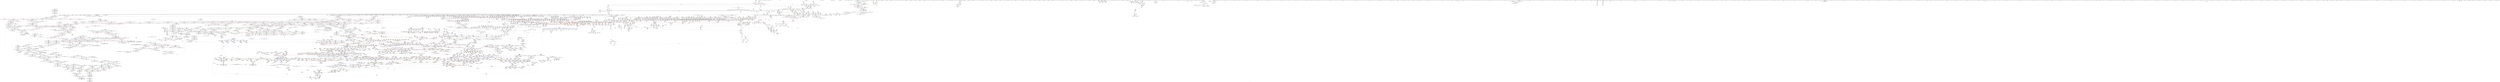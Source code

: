 digraph "SVFG" {
	label="SVFG";

	Node0x558d36fd4430 [shape=record,color=grey,label="{NodeID: 0\nNullPtr|{|<s63>362}}"];
	Node0x558d36fd4430 -> Node0x558d37b1acd0[style=solid];
	Node0x558d36fd4430 -> Node0x558d37b1add0[style=solid];
	Node0x558d36fd4430 -> Node0x558d37b1aea0[style=solid];
	Node0x558d36fd4430 -> Node0x558d37b1af70[style=solid];
	Node0x558d36fd4430 -> Node0x558d37b1b040[style=solid];
	Node0x558d36fd4430 -> Node0x558d37b1b110[style=solid];
	Node0x558d36fd4430 -> Node0x558d37b1b1e0[style=solid];
	Node0x558d36fd4430 -> Node0x558d37b1b2b0[style=solid];
	Node0x558d36fd4430 -> Node0x558d37b1b380[style=solid];
	Node0x558d36fd4430 -> Node0x558d37b1b450[style=solid];
	Node0x558d36fd4430 -> Node0x558d37b1b520[style=solid];
	Node0x558d36fd4430 -> Node0x558d37b1b5f0[style=solid];
	Node0x558d36fd4430 -> Node0x558d37b1b6c0[style=solid];
	Node0x558d36fd4430 -> Node0x558d37b1b790[style=solid];
	Node0x558d36fd4430 -> Node0x558d37b1b860[style=solid];
	Node0x558d36fd4430 -> Node0x558d37b1b930[style=solid];
	Node0x558d36fd4430 -> Node0x558d37b1ba00[style=solid];
	Node0x558d36fd4430 -> Node0x558d37b1bad0[style=solid];
	Node0x558d36fd4430 -> Node0x558d37b1bba0[style=solid];
	Node0x558d36fd4430 -> Node0x558d37b1bc70[style=solid];
	Node0x558d36fd4430 -> Node0x558d37b1bd40[style=solid];
	Node0x558d36fd4430 -> Node0x558d37b1be10[style=solid];
	Node0x558d36fd4430 -> Node0x558d37b1bee0[style=solid];
	Node0x558d36fd4430 -> Node0x558d37b1bfb0[style=solid];
	Node0x558d36fd4430 -> Node0x558d37b1c080[style=solid];
	Node0x558d36fd4430 -> Node0x558d37b1c150[style=solid];
	Node0x558d36fd4430 -> Node0x558d37b1c220[style=solid];
	Node0x558d36fd4430 -> Node0x558d37b1c2f0[style=solid];
	Node0x558d36fd4430 -> Node0x558d37b1c3c0[style=solid];
	Node0x558d36fd4430 -> Node0x558d37b1c490[style=solid];
	Node0x558d36fd4430 -> Node0x558d37b1c560[style=solid];
	Node0x558d36fd4430 -> Node0x558d37b1c630[style=solid];
	Node0x558d36fd4430 -> Node0x558d37b1c700[style=solid];
	Node0x558d36fd4430 -> Node0x558d37b1c7d0[style=solid];
	Node0x558d36fd4430 -> Node0x558d37b1c8a0[style=solid];
	Node0x558d36fd4430 -> Node0x558d37b1c970[style=solid];
	Node0x558d36fd4430 -> Node0x558d37b1ca40[style=solid];
	Node0x558d36fd4430 -> Node0x558d37b1cb10[style=solid];
	Node0x558d36fd4430 -> Node0x558d37b1cbe0[style=solid];
	Node0x558d36fd4430 -> Node0x558d37b1ccb0[style=solid];
	Node0x558d36fd4430 -> Node0x558d37b1cd80[style=solid];
	Node0x558d36fd4430 -> Node0x558d37b1ce50[style=solid];
	Node0x558d36fd4430 -> Node0x558d37b1cf20[style=solid];
	Node0x558d36fd4430 -> Node0x558d37b1cff0[style=solid];
	Node0x558d36fd4430 -> Node0x558d37b1d0c0[style=solid];
	Node0x558d36fd4430 -> Node0x558d37b1d190[style=solid];
	Node0x558d36fd4430 -> Node0x558d37b1d260[style=solid];
	Node0x558d36fd4430 -> Node0x558d37b1d330[style=solid];
	Node0x558d36fd4430 -> Node0x558d37b1d400[style=solid];
	Node0x558d36fd4430 -> Node0x558d37b1d4d0[style=solid];
	Node0x558d36fd4430 -> Node0x558d37b1d5a0[style=solid];
	Node0x558d36fd4430 -> Node0x558d37b1d670[style=solid];
	Node0x558d36fd4430 -> Node0x558d37b1d740[style=solid];
	Node0x558d36fd4430 -> Node0x558d37b1d810[style=solid];
	Node0x558d36fd4430 -> Node0x558d37b1d8e0[style=solid];
	Node0x558d36fd4430 -> Node0x558d37b89720[style=solid];
	Node0x558d36fd4430 -> Node0x558d37b9dab0[style=solid];
	Node0x558d36fd4430 -> Node0x558d37b9db80[style=solid];
	Node0x558d36fd4430 -> Node0x558d37b9dc50[style=solid];
	Node0x558d36fd4430 -> Node0x558d37b9fcd0[style=solid];
	Node0x558d36fd4430 -> Node0x558d37bfb710[style=solid];
	Node0x558d36fd4430 -> Node0x558d37b61e70[style=solid];
	Node0x558d36fd4430 -> Node0x558d37b637f0[style=solid];
	Node0x558d36fd4430:s63 -> Node0x558d37e712d0[style=solid,color=red];
	Node0x558d37b9a920 [shape=record,color=blue,label="{NodeID: 2657\n2940\<--2938\nthis.addr\<--this\n_ZNSt4pairIS_IeeES0_EC2IS_IddES3_Lb1EEEOS_IT_T0_E\n}"];
	Node0x558d37b9a920 -> Node0x558d37b7a420[style=dashed];
	Node0x558d37a732c0 [shape=record,color=green,label="{NodeID: 443\n3260\<--3261\n_ZNSt12_Vector_baseINSt7__cxx1112basic_stringIcSt11char_traitsIcESaIcEEESaIS5_EE12_Vector_implC2Ev\<--_ZNSt12_Vector_baseINSt7__cxx1112basic_stringIcSt11char_traitsIcESaIcEEESaIS5_EE12_Vector_implC2Ev_field_insensitive\n}"];
	Node0x558d37b10410 [shape=record,color=black,label="{NodeID: 886\n3103\<--3102\nconv\<--\n_ZNSt4pairIeeEaSIdeEENSt9enable_ifIXsr6__and_ISt13is_assignableIReOT_ES3_IS4_OT0_EEE5valueERS0_E4typeEOS_IS5_S8_E\n}"];
	Node0x558d37b10410 -> Node0x558d37b9c0b0[style=solid];
	Node0x558d37b47010 [shape=record,color=purple,label="{NodeID: 1329\n2542\<--2513\nsecond9\<--p1\n_Z4wektSt4pairIiiES0_S0_\n}"];
	Node0x558d37b47010 -> Node0x558d37b77360[style=solid];
	Node0x558d37bb44a0 [shape=record,color=yellow,style=double,label="{NodeID: 6200\n197V_3 = CSCHI(MR_197V_1)\npts\{9260000 9260001 \}\nCS[]|{<s0>100|<s1>100}}"];
	Node0x558d37bb44a0:s0 -> Node0x558d37b91880[style=dashed,color=red];
	Node0x558d37bb44a0:s1 -> Node0x558d37b91950[style=dashed,color=red];
	Node0x558d37b2e770 [shape=record,color=red,label="{NodeID: 1772\n1361\<--1360\n\<--second\n_Z1dSt4pairIeeES0_\n}"];
	Node0x558d37b2e770 -> Node0x558d37bfc830[style=solid];
	Node0x558d37e78ad0 [shape=record,color=black,label="{NodeID: 6643\n1393 = PHI(891, )\n0th arg _ZSt9make_pairISt4pairIddES1_ES0_INSt17__decay_and_stripIT_E6__typeENS2_IT0_E6__typeEEOS3_OS6_ |{<s0>131}}"];
	Node0x558d37e78ad0:s0 -> Node0x558d37e72c90[style=solid,color=red];
	Node0x558d37cd6670 [shape=record,color=black,label="{NodeID: 4429\nMR_110V_3 = PHI(MR_110V_4, MR_110V_2, MR_110V_2, )\npts\{18900002 \}\n}"];
	Node0x558d37b84020 [shape=record,color=red,label="{NodeID: 2215\n4357\<--4356\n\<--_M_current\n_ZNSt13move_iteratorIPNSt7__cxx1112basic_stringIcSt11char_traitsIcESaIcEEEEppEv\n}"];
	Node0x558d37b84020 -> Node0x558d37b516a0[style=solid];
	Node0x558d36fd44c0 [shape=record,color=green,label="{NodeID: 1\n4\<--1\n.str\<--dummyObj\nGlob }"];
	Node0x558d37b9a9f0 [shape=record,color=blue,label="{NodeID: 2658\n2942\<--2939\n__p.addr\<--__p\n_ZNSt4pairIS_IeeES0_EC2IS_IddES3_Lb1EEEOS_IT_T0_E\n}"];
	Node0x558d37b9a9f0 -> Node0x558d37b7a4f0[style=dashed];
	Node0x558d37b9a9f0 -> Node0x558d37b7a5c0[style=dashed];
	Node0x558d37a733c0 [shape=record,color=green,label="{NodeID: 444\n3266\<--3267\n__cxa_begin_catch\<--__cxa_begin_catch_field_insensitive\n}"];
	Node0x558d37b104e0 [shape=record,color=black,label="{NodeID: 887\n3145\<--3144\n\<--this1\n_ZNSt4pairIedEC2IedLb1EEEOT_OT0_\n}"];
	Node0x558d37b470e0 [shape=record,color=purple,label="{NodeID: 1330\n2529\<--2515\nsecond\<--p2\n_Z4wektSt4pairIiiES0_S0_\n}"];
	Node0x558d37b470e0 -> Node0x558d37b77020[style=solid];
	Node0x558d37bb4600 [shape=record,color=yellow,style=double,label="{NodeID: 6201\n207V_2 = CSCHI(MR_207V_1)\npts\{8660000 8660001 8660002 8660003 8660004 \}\nCS[]|{<s0>77}}"];
	Node0x558d37bb4600:s0 -> Node0x558d37bb2ce0[style=dashed,color=blue];
	Node0x558d37b2e840 [shape=record,color=red,label="{NodeID: 1773\n1363\<--1362\n\<--second3\n_Z1dSt4pairIeeES0_\n}"];
	Node0x558d37b2e840 -> Node0x558d37bfc830[style=solid];
	Node0x558d37e78be0 [shape=record,color=black,label="{NodeID: 6644\n1394 = PHI(893, )\n1st arg _ZSt9make_pairISt4pairIddES1_ES0_INSt17__decay_and_stripIT_E6__typeENS2_IT0_E6__typeEEOS3_OS6_ }"];
	Node0x558d37e78be0 -> Node0x558d37b90b80[style=solid];
	Node0x558d37cd6b70 [shape=record,color=black,label="{NodeID: 4430\nMR_112V_3 = PHI(MR_112V_4, MR_112V_2, MR_112V_2, )\npts\{18900003 \}\n}"];
	Node0x558d37b840f0 [shape=record,color=red,label="{NodeID: 2216\n4371\<--4365\n\<--__x.addr\n_ZSteqIPNSt7__cxx1112basic_stringIcSt11char_traitsIcESaIcEEEEbRKSt13move_iteratorIT_ESB_\n|{<s0>387}}"];
	Node0x558d37b840f0:s0 -> Node0x558d37e71ed0[style=solid,color=red];
	Node0x558d379f9190 [shape=record,color=green,label="{NodeID: 2\n7\<--1\n\<--dummyObj\nCan only get source location for instruction, argument, global var or function.}"];
	Node0x558d37b9aac0 [shape=record,color=blue,label="{NodeID: 2659\n2961\<--2960\n__t.addr\<--__t\n_ZSt7forwardISt4pairIS0_IeeES1_EEOT_RNSt16remove_referenceIS3_E4typeE\n}"];
	Node0x558d37b9aac0 -> Node0x558d37b7a690[style=dashed];
	Node0x558d37a734c0 [shape=record,color=green,label="{NodeID: 445\n3269\<--3270\n_ZSt9terminatev\<--_ZSt9terminatev_field_insensitive\n}"];
	Node0x558d37b105b0 [shape=record,color=black,label="{NodeID: 888\n3171\<--3170\n\<--this1\n_ZNSt4pairIdeEC2IdeLb1EEEOT_OT0_\n}"];
	Node0x558d37b471b0 [shape=record,color=purple,label="{NodeID: 1331\n2536\<--2515\nfirst5\<--p2\n_Z4wektSt4pairIiiES0_S0_\n}"];
	Node0x558d37b471b0 -> Node0x558d37b771c0[style=solid];
	Node0x558d37bb4760 [shape=record,color=yellow,style=double,label="{NodeID: 6202\n199V_2 = CSCHI(MR_199V_1)\npts\{8700000 8700001 8700002 8700003 \}\nCS[]|{<s0>76}}"];
	Node0x558d37bb4760:s0 -> Node0x558d37bb2b80[style=dashed,color=blue];
	Node0x558d37b2e910 [shape=record,color=red,label="{NodeID: 1774\n1382\<--1376\n\<--__x.addr\n_ZSt9make_pairIiSt4pairIS0_IddES1_EES0_INSt17__decay_and_stripIT_E6__typeENS3_IT0_E6__typeEEOS4_OS7_\n|{<s0>126}}"];
	Node0x558d37b2e910:s0 -> Node0x558d37e69bb0[style=solid,color=red];
	Node0x558d37e78cf0 [shape=record,color=black,label="{NodeID: 6645\n1395 = PHI(899, )\n2nd arg _ZSt9make_pairISt4pairIddES1_ES0_INSt17__decay_and_stripIT_E6__typeENS2_IT0_E6__typeEEOS3_OS6_ }"];
	Node0x558d37e78cf0 -> Node0x558d37b90c50[style=solid];
	Node0x558d37cd7070 [shape=record,color=black,label="{NodeID: 4431\nMR_1212V_3 = PHI(MR_1212V_4, MR_1212V_2, )\npts\{4236 \}\n}"];
	Node0x558d37cd7070 -> Node0x558d37b834c0[style=dashed];
	Node0x558d37cd7070 -> Node0x558d37b83590[style=dashed];
	Node0x558d37cd7070 -> Node0x558d37b83660[style=dashed];
	Node0x558d37cd7070 -> Node0x558d37b83730[style=dashed];
	Node0x558d37cd7070 -> Node0x558d37ba34e0[style=dashed];
	Node0x558d37b841c0 [shape=record,color=red,label="{NodeID: 2217\n4375\<--4367\n\<--__y.addr\n_ZSteqIPNSt7__cxx1112basic_stringIcSt11char_traitsIcESaIcEEEEbRKSt13move_iteratorIT_ESB_\n|{<s0>388}}"];
	Node0x558d37b841c0:s0 -> Node0x558d37e71ed0[style=solid,color=red];
	Node0x558d379f8870 [shape=record,color=green,label="{NodeID: 3\n9\<--1\n.str.1\<--dummyObj\nGlob }"];
	Node0x558d37b9ab90 [shape=record,color=blue,label="{NodeID: 2660\n2970\<--2967\nthis.addr\<--this\n_ZNSt4pairIiS_IS_IeeES0_EEC2IiS1_Lb1EEEOT_OT0_\n}"];
	Node0x558d37b9ab90 -> Node0x558d37b7a760[style=dashed];
	Node0x558d37a735c0 [shape=record,color=green,label="{NodeID: 446\n3277\<--3278\nthis.addr\<--this.addr_field_insensitive\n_ZNSt12_Vector_baseINSt7__cxx1112basic_stringIcSt11char_traitsIcESaIcEEESaIS5_EE12_Vector_implC2Ev\n}"];
	Node0x558d37a735c0 -> Node0x558d37b7cbf0[style=solid];
	Node0x558d37a735c0 -> Node0x558d37b9d9e0[style=solid];
	Node0x558d37b10680 [shape=record,color=black,label="{NodeID: 889\n3197\<--3196\n\<--this1\n_ZNSt4pairIiS_IeeEEC2IiRS0_Lb1EEEOT_OT0_\n}"];
	Node0x558d37b47280 [shape=record,color=purple,label="{NodeID: 1332\n2566\<--2554\nfirst\<--p1\n_Z1dSt4pairIiiES0_\n}"];
	Node0x558d37b47280 -> Node0x558d37b77500[style=solid];
	Node0x558d37bb48c0 [shape=record,color=yellow,style=double,label="{NodeID: 6203\n195V_2 = CSCHI(MR_195V_1)\npts\{8720000 8720001 \}\nCS[]|{<s0>74}}"];
	Node0x558d37bb48c0:s0 -> Node0x558d37bb2a20[style=dashed,color=blue];
	Node0x558d37b2e9e0 [shape=record,color=red,label="{NodeID: 1775\n1384\<--1378\n\<--__y.addr\n_ZSt9make_pairIiSt4pairIS0_IddES1_EES0_INSt17__decay_and_stripIT_E6__typeENS3_IT0_E6__typeEEOS4_OS7_\n|{<s0>127}}"];
	Node0x558d37b2e9e0:s0 -> Node0x558d37e7aaa0[style=solid,color=red];
	Node0x558d37e78e00 [shape=record,color=black,label="{NodeID: 6646\n3560 = PHI(206, )\n0th arg _ZNSt6vectorINSt7__cxx1112basic_stringIcSt11char_traitsIcESaIcEEESaIS5_EE17_M_realloc_insertIJRKS5_EEEvN9__gnu_cxx17__normal_iteratorIPS5_S7_EEDpOT_ }"];
	Node0x558d37e78e00 -> Node0x558d37b9f720[style=solid];
	Node0x558d37cd7570 [shape=record,color=black,label="{NodeID: 4432\nMR_1218V_3 = PHI(MR_1218V_4, MR_1218V_2, )\npts\{42300000 \}\n|{<s0>373|<s1>375|<s2>377|<s3>377}}"];
	Node0x558d37cd7570:s0 -> Node0x558d37d2fa50[style=dashed,color=red];
	Node0x558d37cd7570:s1 -> Node0x558d37d26ba0[style=dashed,color=red];
	Node0x558d37cd7570:s2 -> Node0x558d37b84020[style=dashed,color=red];
	Node0x558d37cd7570:s3 -> Node0x558d37ba3dd0[style=dashed,color=red];
	Node0x558d37b84290 [shape=record,color=red,label="{NodeID: 2218\n4384\<--4381\nthis1\<--this.addr\n_ZNKSt13move_iteratorIPNSt7__cxx1112basic_stringIcSt11char_traitsIcESaIcEEEE4baseEv\n}"];
	Node0x558d37b84290 -> Node0x558d37b51770[style=solid];
	Node0x558d379f8bb0 [shape=record,color=green,label="{NodeID: 4\n12\<--1\n\<--dummyObj\nCan only get source location for instruction, argument, global var or function.}"];
	Node0x558d37b9ac60 [shape=record,color=blue,label="{NodeID: 2661\n2972\<--2968\n__x.addr\<--__x\n_ZNSt4pairIiS_IS_IeeES0_EEC2IiS1_Lb1EEEOT_OT0_\n}"];
	Node0x558d37b9ac60 -> Node0x558d37b7a830[style=dashed];
	Node0x558d37a73690 [shape=record,color=green,label="{NodeID: 447\n3283\<--3284\n_ZNSaINSt7__cxx1112basic_stringIcSt11char_traitsIcESaIcEEEEC2Ev\<--_ZNSaINSt7__cxx1112basic_stringIcSt11char_traitsIcESaIcEEEEC2Ev_field_insensitive\n}"];
	Node0x558d37b10750 [shape=record,color=black,label="{NodeID: 890\n3206\<--3203\n\<--second\n_ZNSt4pairIiS_IeeEEC2IiRS0_Lb1EEEOT_OT0_\n}"];
	Node0x558d37b10750 -> Node0x558d37b4ca40[style=solid];
	Node0x558d37b10750 -> Node0x558d37b4cb10[style=solid];
	Node0x558d37b47350 [shape=record,color=purple,label="{NodeID: 1333\n2574\<--2554\nsecond\<--p1\n_Z1dSt4pairIiiES0_\n}"];
	Node0x558d37b47350 -> Node0x558d37b776a0[style=solid];
	Node0x558d37bb4a20 [shape=record,color=yellow,style=double,label="{NodeID: 6204\n626V_2 = CSCHI(MR_626V_1)\npts\{13020000 13020001 \}\nCS[]}"];
	Node0x558d37b2eab0 [shape=record,color=red,label="{NodeID: 1776\n1402\<--1396\n\<--__x.addr\n_ZSt9make_pairISt4pairIddES1_ES0_INSt17__decay_and_stripIT_E6__typeENS2_IT0_E6__typeEEOS3_OS6_\n|{<s0>129}}"];
	Node0x558d37b2eab0:s0 -> Node0x558d37e6e0f0[style=solid,color=red];
	Node0x558d37e78f10 [shape=record,color=black,label="{NodeID: 6647\n3561 = PHI(242, )\n1st arg _ZNSt6vectorINSt7__cxx1112basic_stringIcSt11char_traitsIcESaIcEEESaIS5_EE17_M_realloc_insertIJRKS5_EEEvN9__gnu_cxx17__normal_iteratorIPS5_S7_EEDpOT_ }"];
	Node0x558d37e78f10 -> Node0x558d37b9f650[style=solid];
	Node0x558d37cd7a70 [shape=record,color=black,label="{NodeID: 4433\nMR_84V_2 = PHI(MR_84V_3, MR_84V_1, )\npts\{17 \}\n}"];
	Node0x558d37cd7a70 -> Node0x558d37b241b0[style=dashed];
	Node0x558d37cd7a70 -> Node0x558d37b24280[style=dashed];
	Node0x558d37cd7a70 -> Node0x558d37b94c80[style=dashed];
	Node0x558d37b84360 [shape=record,color=red,label="{NodeID: 2219\n4386\<--4385\n\<--_M_current\n_ZNKSt13move_iteratorIPNSt7__cxx1112basic_stringIcSt11char_traitsIcESaIcEEEE4baseEv\n}"];
	Node0x558d37b84360 -> Node0x558d37b35730[style=solid];
	Node0x558d379f8c70 [shape=record,color=green,label="{NodeID: 5\n26\<--1\n.str.2\<--dummyObj\nGlob }"];
	Node0x558d37b9ad30 [shape=record,color=blue,label="{NodeID: 2662\n2974\<--2969\n__y.addr\<--__y\n_ZNSt4pairIiS_IS_IeeES0_EEC2IiS1_Lb1EEEOT_OT0_\n}"];
	Node0x558d37b9ad30 -> Node0x558d37b7a900[style=dashed];
	Node0x558d37a73790 [shape=record,color=green,label="{NodeID: 448\n3294\<--3295\nthis.addr\<--this.addr_field_insensitive\n_ZNSaINSt7__cxx1112basic_stringIcSt11char_traitsIcESaIcEEEEC2Ev\n}"];
	Node0x558d37a73790 -> Node0x558d37b7ccc0[style=solid];
	Node0x558d37a73790 -> Node0x558d37b9dd20[style=solid];
	Node0x558d37b10820 [shape=record,color=black,label="{NodeID: 891\n3207\<--3205\n\<--call2\n_ZNSt4pairIiS_IeeEEC2IiRS0_Lb1EEEOT_OT0_\n}"];
	Node0x558d37b10820 -> Node0x558d37b4cbe0[style=solid];
	Node0x558d37b10820 -> Node0x558d37b4ccb0[style=solid];
	Node0x558d37b47420 [shape=record,color=purple,label="{NodeID: 1334\n2568\<--2556\nfirst1\<--p2\n_Z1dSt4pairIiiES0_\n}"];
	Node0x558d37b47420 -> Node0x558d37b775d0[style=solid];
	Node0x558d37bb4b80 [shape=record,color=yellow,style=double,label="{NodeID: 6205\n209V_2 = CSCHI(MR_209V_1)\npts\{8880000 8880001 8880002 8880003 8880004 \}\nCS[]|{<s0>86}}"];
	Node0x558d37bb4b80:s0 -> Node0x558d37bb3ec0[style=dashed,color=blue];
	Node0x558d37b2eb80 [shape=record,color=red,label="{NodeID: 1777\n1404\<--1398\n\<--__y.addr\n_ZSt9make_pairISt4pairIddES1_ES0_INSt17__decay_and_stripIT_E6__typeENS2_IT0_E6__typeEEOS3_OS6_\n|{<s0>130}}"];
	Node0x558d37b2eb80:s0 -> Node0x558d37e6e0f0[style=solid,color=red];
	Node0x558d37e79020 [shape=record,color=black,label="{NodeID: 6648\n3562 = PHI(240, )\n2nd arg _ZNSt6vectorINSt7__cxx1112basic_stringIcSt11char_traitsIcESaIcEEESaIS5_EE17_M_realloc_insertIJRKS5_EEEvN9__gnu_cxx17__normal_iteratorIPS5_S7_EEDpOT_ }"];
	Node0x558d37e79020 -> Node0x558d37b9f7f0[style=solid];
	Node0x558d37cd7f70 [shape=record,color=black,label="{NodeID: 4434\nMR_815V_2 = PHI(MR_815V_3, MR_815V_1, )\npts\{25 \}\n}"];
	Node0x558d37cd7f70 -> Node0x558d37b94bb0[style=dashed];
	Node0x558d37b84430 [shape=record,color=red,label="{NodeID: 2220\n4393\<--4390\n\<--__t.addr\n_ZSt7forwardINSt7__cxx1112basic_stringIcSt11char_traitsIcESaIcEEEEOT_RNSt16remove_referenceIS6_E4typeE\n}"];
	Node0x558d37b84430 -> Node0x558d37b35800[style=solid];
	Node0x558d379f8d30 [shape=record,color=green,label="{NodeID: 6\n28\<--1\n.str.3\<--dummyObj\nGlob }"];
	Node0x558d37b9ae00 [shape=record,color=blue,label="{NodeID: 2663\n2981\<--2984\nfirst\<--\n_ZNSt4pairIiS_IS_IeeES0_EEC2IiS1_Lb1EEEOT_OT0_\n}"];
	Node0x558d37a73860 [shape=record,color=green,label="{NodeID: 449\n3300\<--3301\n_ZN9__gnu_cxx13new_allocatorINSt7__cxx1112basic_stringIcSt11char_traitsIcESaIcEEEEC2Ev\<--_ZN9__gnu_cxx13new_allocatorINSt7__cxx1112basic_stringIcSt11char_traitsIcESaIcEEEEC2Ev_field_insensitive\n}"];
	Node0x558d37b108f0 [shape=record,color=black,label="{NodeID: 892\n3210\<--3215\n_ZSt7forwardIRSt4pairIS0_IeeES1_EEOT_RNSt16remove_referenceIS4_E4typeE_ret\<--\n_ZSt7forwardIRSt4pairIS0_IeeES1_EEOT_RNSt16remove_referenceIS4_E4typeE\n|{<s0>199|<s1>292}}"];
	Node0x558d37b108f0:s0 -> Node0x558d37e63800[style=solid,color=blue];
	Node0x558d37b108f0:s1 -> Node0x558d37e5b4c0[style=solid,color=blue];
	Node0x558d37b474f0 [shape=record,color=purple,label="{NodeID: 1335\n2576\<--2556\nsecond3\<--p2\n_Z1dSt4pairIiiES0_\n}"];
	Node0x558d37b474f0 -> Node0x558d37b77770[style=solid];
	Node0x558d37bb4ce0 [shape=record,color=yellow,style=double,label="{NodeID: 6206\n201V_2 = CSCHI(MR_201V_1)\npts\{8920000 8920001 8920002 8920003 \}\nCS[]|{<s0>85}}"];
	Node0x558d37bb4ce0:s0 -> Node0x558d37bb3d60[style=dashed,color=blue];
	Node0x558d37b2ec50 [shape=record,color=red,label="{NodeID: 1778\n1419\<--1413\nthis1\<--this.addr\n_ZNSt4pairIiS_IS_IeeES0_EEC2IiS_IS_IddES4_ELb1EEEOS_IT_T0_E\n}"];
	Node0x558d37b2ec50 -> Node0x558d37b0b6e0[style=solid];
	Node0x558d37b2ec50 -> Node0x558d37b40b50[style=solid];
	Node0x558d37b2ec50 -> Node0x558d37b40c20[style=solid];
	Node0x558d37e79130 [shape=record,color=black,label="{NodeID: 6649\n3859 = PHI(3563, )\n0th arg _ZN9__gnu_cxxmiIPNSt7__cxx1112basic_stringIcSt11char_traitsIcESaIcEEESt6vectorIS6_SaIS6_EEEENS_17__normal_iteratorIT_T0_E15difference_typeERKSE_SH_ }"];
	Node0x558d37e79130 -> Node0x558d37ba0de0[style=solid];
	Node0x558d37cd8470 [shape=record,color=black,label="{NodeID: 4435\nMR_819V_3 = PHI(MR_819V_4, MR_819V_2, )\npts\{2116 \}\n}"];
	Node0x558d37cd8470 -> Node0x558d37b741d0[style=dashed];
	Node0x558d37cd8470 -> Node0x558d37b742a0[style=dashed];
	Node0x558d37cd8470 -> Node0x558d37b74370[style=dashed];
	Node0x558d37cd8470 -> Node0x558d37b965b0[style=dashed];
	Node0x558d37b84500 [shape=record,color=red,label="{NodeID: 2221\n4407\<--4401\nthis1\<--this.addr\n_ZNSt13move_iteratorIPNSt7__cxx1112basic_stringIcSt11char_traitsIcESaIcEEEEC2ES6_\n}"];
	Node0x558d37b84500 -> Node0x558d37b227b0[style=solid];
	Node0x558d379f96c0 [shape=record,color=green,label="{NodeID: 7\n30\<--1\n.str.4\<--dummyObj\nGlob }"];
	Node0x558d37d1c5f0 [shape=record,color=yellow,style=double,label="{NodeID: 4878\n445V_1 = ENCHI(MR_445V_0)\npts\{8920000 \}\nFun[_ZNSt4pairIiS_IS_IddES0_EEC2IiS1_Lb1EEEOT_OT0_]}"];
	Node0x558d37d1c5f0 -> Node0x558d37b87830[style=dashed];
	Node0x558d37b9aed0 [shape=record,color=blue, style = dotted,label="{NodeID: 2664\n4637\<--4639\noffset_0\<--dummyVal\n_ZNSt4pairIiS_IS_IeeES0_EEC2IiS1_Lb1EEEOT_OT0_\n}"];
	Node0x558d37a73960 [shape=record,color=green,label="{NodeID: 450\n3305\<--3306\nthis.addr\<--this.addr_field_insensitive\n_ZN9__gnu_cxx13new_allocatorINSt7__cxx1112basic_stringIcSt11char_traitsIcESaIcEEEEC2Ev\n}"];
	Node0x558d37a73960 -> Node0x558d37b7cd90[style=solid];
	Node0x558d37a73960 -> Node0x558d37b9ddf0[style=solid];
	Node0x558d37b109c0 [shape=record,color=black,label="{NodeID: 893\n3231\<--3230\n\<--this1\n_ZNSt4pairIiS_IS_IeeES0_EEC2IiRS1_Lb1EEEOT_OT0_\n}"];
	Node0x558d37b475c0 [shape=record,color=purple,label="{NodeID: 1336\n2603\<--2589\nfirst1\<--p0\n_Z4skalSt4pairIiiES0_S0_\n}"];
	Node0x558d37b475c0 -> Node0x558d37b77910[style=solid];
	Node0x558d37bb4e40 [shape=record,color=yellow,style=double,label="{NodeID: 6207\n72V_2 = CSCHI(MR_72V_1)\npts\{17100000 17100001 \}\nCS[]|{<s0>161}}"];
	Node0x558d37bb4e40:s0 -> Node0x558d37bb5ea0[style=dashed,color=blue];
	Node0x558d37b2ed20 [shape=record,color=red,label="{NodeID: 1779\n1422\<--1415\n\<--__p.addr\n_ZNSt4pairIiS_IS_IeeES0_EEC2IiS_IS_IddES4_ELb1EEEOS_IT_T0_E\n}"];
	Node0x558d37b2ed20 -> Node0x558d37b40cf0[style=solid];
	Node0x558d37e79240 [shape=record,color=black,label="{NodeID: 6650\n3860 = PHI(3573, )\n1st arg _ZN9__gnu_cxxmiIPNSt7__cxx1112basic_stringIcSt11char_traitsIcESaIcEEESt6vectorIS6_SaIS6_EEEENS_17__normal_iteratorIT_T0_E15difference_typeERKSE_SH_ }"];
	Node0x558d37e79240 -> Node0x558d37ba0eb0[style=solid];
	Node0x558d37cd8970 [shape=record,color=black,label="{NodeID: 4436\nMR_821V_2 = PHI(MR_821V_5, MR_821V_1, )\npts\{2118 \}\n}"];
	Node0x558d37cd8970 -> Node0x558d37b94d50[style=dashed];
	Node0x558d37b845d0 [shape=record,color=red,label="{NodeID: 2222\n4409\<--4403\n\<--__i.addr\n_ZNSt13move_iteratorIPNSt7__cxx1112basic_stringIcSt11char_traitsIcESaIcEEEEC2ES6_\n}"];
	Node0x558d37b845d0 -> Node0x558d37ba4380[style=solid];
	Node0x558d379f9780 [shape=record,color=green,label="{NodeID: 8\n32\<--1\n.str.5\<--dummyObj\nGlob }"];
	Node0x558d37d1c6d0 [shape=record,color=yellow,style=double,label="{NodeID: 4879\n447V_1 = ENCHI(MR_447V_0)\npts\{8920001 \}\nFun[_ZNSt4pairIiS_IS_IddES0_EEC2IiS1_Lb1EEEOT_OT0_]}"];
	Node0x558d37d1c6d0 -> Node0x558d37b87900[style=dashed];
	Node0x558d37b9afa0 [shape=record,color=blue, style = dotted,label="{NodeID: 2665\n4640\<--4642\noffset_1\<--dummyVal\n_ZNSt4pairIiS_IS_IeeES0_EEC2IiS1_Lb1EEEOT_OT0_\n}"];
	Node0x558d37a73a30 [shape=record,color=green,label="{NodeID: 451\n3314\<--3315\n__first.addr\<--__first.addr_field_insensitive\n_ZSt8_DestroyIPNSt7__cxx1112basic_stringIcSt11char_traitsIcESaIcEEES5_EvT_S7_RSaIT0_E\n}"];
	Node0x558d37a73a30 -> Node0x558d37b7ce60[style=solid];
	Node0x558d37a73a30 -> Node0x558d37b9dec0[style=solid];
	Node0x558d37b10a90 [shape=record,color=black,label="{NodeID: 894\n3240\<--3237\n\<--second\n_ZNSt4pairIiS_IS_IeeES0_EEC2IiRS1_Lb1EEEOT_OT0_\n}"];
	Node0x558d37b10a90 -> Node0x558d37b4cf20[style=solid];
	Node0x558d37b10a90 -> Node0x558d37b4cff0[style=solid];
	Node0x558d37b10a90 -> Node0x558d37b4d0c0[style=solid];
	Node0x558d37b10a90 -> Node0x558d37b4d190[style=solid];
	Node0x558d37b47690 [shape=record,color=purple,label="{NodeID: 1337\n2609\<--2589\nfirst3\<--p0\n_Z4skalSt4pairIiiES0_S0_\n}"];
	Node0x558d37b47690 -> Node0x558d37b77ab0[style=solid];
	Node0x558d37bb4fa0 [shape=record,color=yellow,style=double,label="{NodeID: 6208\n74V_2 = CSCHI(MR_74V_1)\npts\{17160000 17160001 \}\nCS[]|{<s0>163}}"];
	Node0x558d37bb4fa0:s0 -> Node0x558d37bb6240[style=dashed,color=blue];
	Node0x558d37b2edf0 [shape=record,color=red,label="{NodeID: 1780\n1428\<--1415\n\<--__p.addr\n_ZNSt4pairIiS_IS_IeeES0_EEC2IiS_IS_IddES4_ELb1EEEOS_IT_T0_E\n}"];
	Node0x558d37b2edf0 -> Node0x558d37b40dc0[style=solid];
	Node0x558d37e79350 [shape=record,color=black,label="{NodeID: 6651\n4351 = PHI(4229, )\n0th arg _ZNSt13move_iteratorIPNSt7__cxx1112basic_stringIcSt11char_traitsIcESaIcEEEEppEv }"];
	Node0x558d37e79350 -> Node0x558d37ba3d00[style=solid];
	Node0x558d37cd8e70 [shape=record,color=black,label="{NodeID: 4437\nMR_823V_2 = PHI(MR_823V_3, MR_823V_1, )\npts\{2120 \}\n}"];
	Node0x558d37cd8e70 -> Node0x558d37b94ef0[style=dashed];
	Node0x558d37cd8e70 -> Node0x558d37cd8e70[style=dashed];
	Node0x558d37b846a0 [shape=record,color=red,label="{NodeID: 2223\n4421\<--4415\nthis1\<--this.addr\n_ZN9__gnu_cxx13new_allocatorINSt7__cxx1112basic_stringIcSt11char_traitsIcESaIcEEEE7destroyIS6_EEvPT_\n}"];
	Node0x558d379f9840 [shape=record,color=green,label="{NodeID: 9\n35\<--1\n\<--dummyObj\nCan only get source location for instruction, argument, global var or function.}"];
	Node0x558d37d1c7b0 [shape=record,color=yellow,style=double,label="{NodeID: 4880\n449V_1 = ENCHI(MR_449V_0)\npts\{8920002 \}\nFun[_ZNSt4pairIiS_IS_IddES0_EEC2IiS1_Lb1EEEOT_OT0_]}"];
	Node0x558d37d1c7b0 -> Node0x558d37b879d0[style=dashed];
	Node0x558d37b9b070 [shape=record,color=blue, style = dotted,label="{NodeID: 2666\n4643\<--4645\noffset_2\<--dummyVal\n_ZNSt4pairIiS_IS_IeeES0_EEC2IiS1_Lb1EEEOT_OT0_\n}"];
	Node0x558d37a73b00 [shape=record,color=green,label="{NodeID: 452\n3316\<--3317\n__last.addr\<--__last.addr_field_insensitive\n_ZSt8_DestroyIPNSt7__cxx1112basic_stringIcSt11char_traitsIcESaIcEEES5_EvT_S7_RSaIT0_E\n}"];
	Node0x558d37a73b00 -> Node0x558d37b7cf30[style=solid];
	Node0x558d37a73b00 -> Node0x558d37b9df90[style=solid];
	Node0x558d37b10b60 [shape=record,color=black,label="{NodeID: 895\n3241\<--3239\n\<--call2\n_ZNSt4pairIiS_IS_IeeES0_EEC2IiRS1_Lb1EEEOT_OT0_\n}"];
	Node0x558d37b10b60 -> Node0x558d37b4d260[style=solid];
	Node0x558d37b10b60 -> Node0x558d37b4d330[style=solid];
	Node0x558d37b10b60 -> Node0x558d37b4d400[style=solid];
	Node0x558d37b10b60 -> Node0x558d37b4d4d0[style=solid];
	Node0x558d37b47760 [shape=record,color=purple,label="{NodeID: 1338\n2616\<--2589\nsecond6\<--p0\n_Z4skalSt4pairIiiES0_S0_\n}"];
	Node0x558d37b47760 -> Node0x558d37b77c50[style=solid];
	Node0x558d37bb5100 [shape=record,color=yellow,style=double,label="{NodeID: 6209\n76V_2 = CSCHI(MR_76V_1)\npts\{15680000 15680001 15680002 \}\nCS[]|{<s0>167|<s1>168|<s2>169}}"];
	Node0x558d37bb5100:s0 -> Node0x558d37ce1f70[style=dashed,color=blue];
	Node0x558d37bb5100:s1 -> Node0x558d37ce1f70[style=dashed,color=blue];
	Node0x558d37bb5100:s2 -> Node0x558d37ce1f70[style=dashed,color=blue];
	Node0x558d37b2eec0 [shape=record,color=red,label="{NodeID: 1781\n1425\<--1424\n\<--call\n_ZNSt4pairIiS_IS_IeeES0_EEC2IiS_IS_IddES4_ELb1EEEOS_IT_T0_E\n}"];
	Node0x558d37b2eec0 -> Node0x558d37b90ec0[style=solid];
	Node0x558d37e79460 [shape=record,color=black,label="{NodeID: 6652\n3879 = PHI(3587, )\n0th arg _ZNSt6vectorINSt7__cxx1112basic_stringIcSt11char_traitsIcESaIcEEESaIS5_EE5beginEv }"];
	Node0x558d37e79460 -> Node0x558d37ba0f80[style=solid];
	Node0x558d37cd9370 [shape=record,color=black,label="{NodeID: 4438\nMR_825V_2 = PHI(MR_825V_3, MR_825V_1, )\npts\{2122 \}\n}"];
	Node0x558d37cd9370 -> Node0x558d37b94fc0[style=dashed];
	Node0x558d37cd9370 -> Node0x558d37cd9370[style=dashed];
	Node0x558d37b84770 [shape=record,color=red,label="{NodeID: 2224\n4422\<--4417\n\<--__p.addr\n_ZN9__gnu_cxx13new_allocatorINSt7__cxx1112basic_stringIcSt11char_traitsIcESaIcEEEE7destroyIS6_EEvPT_\n}"];
	Node0x558d379f9900 [shape=record,color=green,label="{NodeID: 10\n52\<--1\n\<--dummyObj\nCan only get source location for instruction, argument, global var or function.}"];
	Node0x558d37d1c890 [shape=record,color=yellow,style=double,label="{NodeID: 4881\n451V_1 = ENCHI(MR_451V_0)\npts\{8920003 \}\nFun[_ZNSt4pairIiS_IS_IddES0_EEC2IiS1_Lb1EEEOT_OT0_]}"];
	Node0x558d37d1c890 -> Node0x558d37b87aa0[style=dashed];
	Node0x558d37b9b140 [shape=record,color=blue, style = dotted,label="{NodeID: 2667\n4646\<--4648\noffset_3\<--dummyVal\n_ZNSt4pairIiS_IS_IeeES0_EEC2IiS1_Lb1EEEOT_OT0_\n}"];
	Node0x558d37a73bd0 [shape=record,color=green,label="{NodeID: 453\n3318\<--3319\n.addr\<--.addr_field_insensitive\n_ZSt8_DestroyIPNSt7__cxx1112basic_stringIcSt11char_traitsIcESaIcEEES5_EvT_S7_RSaIT0_E\n}"];
	Node0x558d37a73bd0 -> Node0x558d37b9e060[style=solid];
	Node0x558d37b10c30 [shape=record,color=black,label="{NodeID: 896\n3244\<--3250\n_ZSt4asine_ret\<--call\n_ZSt4asine\n|{<s0>229}}"];
	Node0x558d37b10c30:s0 -> Node0x558d37e65a40[style=solid,color=blue];
	Node0x558d37b47830 [shape=record,color=purple,label="{NodeID: 1339\n2622\<--2589\nsecond10\<--p0\n_Z4skalSt4pairIiiES0_S0_\n}"];
	Node0x558d37b47830 -> Node0x558d37b77df0[style=solid];
	Node0x558d37bb5260 [shape=record,color=yellow,style=double,label="{NodeID: 6210\n733V_2 = CSCHI(MR_733V_1)\npts\{15620000 \}\nCS[]}"];
	Node0x558d37bb5260 -> Node0x558d37b30c00[style=dashed];
	Node0x558d37bb5260 -> Node0x558d37b86990[style=dashed];
	Node0x558d37b2ef90 [shape=record,color=red,label="{NodeID: 1782\n1440\<--1437\n\<--a.addr\n_Z3sqrIeET_RKS0_\n}"];
	Node0x558d37b2ef90 -> Node0x558d37b2f130[style=solid];
	Node0x558d37e79570 [shape=record,color=black,label="{NodeID: 6653\n2798 = PHI(1301, )\n0th arg _ZNSt4pairIddEC2IddLb1EEEOT_OT0_ }"];
	Node0x558d37e79570 -> Node0x558d37b99190[style=solid];
	Node0x558d37cd9870 [shape=record,color=black,label="{NodeID: 4439\nMR_827V_2 = PHI(MR_827V_3, MR_827V_1, )\npts\{2124 \}\n}"];
	Node0x558d37cd9870 -> Node0x558d37cd9870[style=dashed];
	Node0x558d37cd9870 -> Node0x558d37cff570[style=dashed];
	Node0x558d37b84840 [shape=record,color=red,label="{NodeID: 2225\n4430\<--4427\n\<--__t.addr\n_ZSt4moveIReEONSt16remove_referenceIT_E4typeEOS2_\n}"];
	Node0x558d37b84840 -> Node0x558d37b358d0[style=solid];
	Node0x558d379f9a00 [shape=record,color=green,label="{NodeID: 11\n83\<--1\n\<--dummyObj\nCan only get source location for instruction, argument, global var or function.}"];
	Node0x558d37d1c970 [shape=record,color=yellow,style=double,label="{NodeID: 4882\n453V_1 = ENCHI(MR_453V_0)\npts\{868 890 928 932 1722 1724 1728 1892 1894 1896 8660000 \}\nFun[_ZNSt4pairIiS_IS_IddES0_EEC2IiS1_Lb1EEEOT_OT0_]}"];
	Node0x558d37d1c970 -> Node0x558d37b7a0e0[style=dashed];
	Node0x558d37b9b210 [shape=record,color=blue,label="{NodeID: 2668\n2996\<--2995\n__t.addr\<--__t\n_ZSt7forwardIRSt4pairIeeEEOT_RNSt16remove_referenceIS3_E4typeE\n}"];
	Node0x558d37b9b210 -> Node0x558d37b7aaa0[style=dashed];
	Node0x558d37a73ca0 [shape=record,color=green,label="{NodeID: 454\n3326\<--3327\n_ZSt8_DestroyIPNSt7__cxx1112basic_stringIcSt11char_traitsIcESaIcEEEEvT_S7_\<--_ZSt8_DestroyIPNSt7__cxx1112basic_stringIcSt11char_traitsIcESaIcEEEEvT_S7__field_insensitive\n}"];
	Node0x558d37b10d00 [shape=record,color=black,label="{NodeID: 897\n3281\<--3280\n\<--this1\n_ZNSt12_Vector_baseINSt7__cxx1112basic_stringIcSt11char_traitsIcESaIcEEESaIS5_EE12_Vector_implC2Ev\n|{<s0>298}}"];
	Node0x558d37b10d00:s0 -> Node0x558d37e72820[style=solid,color=red];
	Node0x558d37b47900 [shape=record,color=purple,label="{NodeID: 1340\n2601\<--2591\nfirst\<--p1\n_Z4skalSt4pairIiiES0_S0_\n}"];
	Node0x558d37b47900 -> Node0x558d37b77840[style=solid];
	Node0x558d37bb53c0 [shape=record,color=yellow,style=double,label="{NodeID: 6211\n735V_2 = CSCHI(MR_735V_1)\npts\{15620001 \}\nCS[]}"];
	Node0x558d37bb53c0 -> Node0x558d37b30e70[style=dashed];
	Node0x558d37bb53c0 -> Node0x558d37b86a60[style=dashed];
	Node0x558d37b2f060 [shape=record,color=red,label="{NodeID: 1783\n1442\<--1437\n\<--a.addr\n_Z3sqrIeET_RKS0_\n}"];
	Node0x558d37b2f060 -> Node0x558d37b2f200[style=solid];
	Node0x558d37e79680 [shape=record,color=black,label="{NodeID: 6654\n2799 = PHI(1310, )\n1st arg _ZNSt4pairIddEC2IddLb1EEEOT_OT0_ }"];
	Node0x558d37e79680 -> Node0x558d37b99260[style=solid];
	Node0x558d37cd9d70 [shape=record,color=black,label="{NodeID: 4440\nMR_829V_2 = PHI(MR_829V_3, MR_829V_1, )\npts\{2126 \}\n}"];
	Node0x558d37cd9d70 -> Node0x558d37cd9d70[style=dashed];
	Node0x558d37cd9d70 -> Node0x558d37cffa70[style=dashed];
	Node0x558d37b84910 [shape=record,color=red,label="{NodeID: 2226\n4441\<--4440\ndummyVal\<--offset_0\n_Z4dwusSt4pairIiiES0_S0_\n}"];
	Node0x558d37b84910 -> Node0x558d37b8aad0[style=solid];
	Node0x558d379f9b00 [shape=record,color=green,label="{NodeID: 12\n104\<--1\n\<--dummyObj\nCan only get source location for instruction, argument, global var or function.}"];
	Node0x558d37b9b2e0 [shape=record,color=blue,label="{NodeID: 2669\n3005\<--3002\nthis.addr\<--this\n_ZNSt4pairIS_IeeES0_EC2IRS0_S3_Lb1EEEOT_OT0_\n}"];
	Node0x558d37b9b2e0 -> Node0x558d37b7ab70[style=dashed];
	Node0x558d37a73da0 [shape=record,color=green,label="{NodeID: 455\n3331\<--3332\nthis.addr\<--this.addr_field_insensitive\n_ZNSt12_Vector_baseINSt7__cxx1112basic_stringIcSt11char_traitsIcESaIcEEESaIS5_EE19_M_get_Tp_allocatorEv\n}"];
	Node0x558d37a73da0 -> Node0x558d37b7d000[style=solid];
	Node0x558d37a73da0 -> Node0x558d37b9e130[style=solid];
	Node0x558d37b10dd0 [shape=record,color=black,label="{NodeID: 898\n3298\<--3297\n\<--this1\n_ZNSaINSt7__cxx1112basic_stringIcSt11char_traitsIcESaIcEEEEC2Ev\n|{<s0>299}}"];
	Node0x558d37b10dd0:s0 -> Node0x558d37e7b170[style=solid,color=red];
	Node0x558d37b479d0 [shape=record,color=purple,label="{NodeID: 1341\n2620\<--2591\nsecond9\<--p1\n_Z4skalSt4pairIiiES0_S0_\n}"];
	Node0x558d37b479d0 -> Node0x558d37b77d20[style=solid];
	Node0x558d37bb54a0 [shape=record,color=yellow,style=double,label="{NodeID: 6212\n756V_2 = CSCHI(MR_756V_1)\npts\{15740000 15740001 \}\nCS[]|{<s0>149|<s1>149}}"];
	Node0x558d37bb54a0:s0 -> Node0x558d37d30ac0[style=dashed,color=red];
	Node0x558d37bb54a0:s1 -> Node0x558d37d30c00[style=dashed,color=red];
	Node0x558d37b2f130 [shape=record,color=red,label="{NodeID: 1784\n1441\<--1440\n\<--\n_Z3sqrIeET_RKS0_\n}"];
	Node0x558d37b2f130 -> Node0x558d37bfe030[style=solid];
	Node0x558d37e79790 [shape=record,color=black,label="{NodeID: 6655\n2800 = PHI(1314, )\n2nd arg _ZNSt4pairIddEC2IddLb1EEEOT_OT0_ }"];
	Node0x558d37e79790 -> Node0x558d37b99330[style=solid];
	Node0x558d37cda270 [shape=record,color=black,label="{NodeID: 4441\nMR_831V_2 = PHI(MR_831V_3, MR_831V_1, )\npts\{2128 \}\n}"];
	Node0x558d37cda270 -> Node0x558d37cda270[style=dashed];
	Node0x558d37cda270 -> Node0x558d37cfff70[style=dashed];
	Node0x558d37b849e0 [shape=record,color=red,label="{NodeID: 2227\n4444\<--4443\ndummyVal\<--offset_1\n_Z4dwusSt4pairIiiES0_S0_\n}"];
	Node0x558d37b849e0 -> Node0x558d37b8aba0[style=solid];
	Node0x558d379f9c00 [shape=record,color=green,label="{NodeID: 13\n142\<--1\n\<--dummyObj\nCan only get source location for instruction, argument, global var or function.}"];
	Node0x558d37b9b3b0 [shape=record,color=blue,label="{NodeID: 2670\n3007\<--3003\n__x.addr\<--__x\n_ZNSt4pairIS_IeeES0_EC2IRS0_S3_Lb1EEEOT_OT0_\n}"];
	Node0x558d37b9b3b0 -> Node0x558d37b7ac40[style=dashed];
	Node0x558d37a73e70 [shape=record,color=green,label="{NodeID: 456\n3340\<--3341\nthis.addr\<--this.addr_field_insensitive\n_ZNSt12_Vector_baseINSt7__cxx1112basic_stringIcSt11char_traitsIcESaIcEEESaIS5_EED2Ev\n}"];
	Node0x558d37a73e70 -> Node0x558d37b7d0d0[style=solid];
	Node0x558d37a73e70 -> Node0x558d37b9e200[style=solid];
	Node0x558d37b10ea0 [shape=record,color=black,label="{NodeID: 899\n3336\<--3335\n\<--_M_impl\n_ZNSt12_Vector_baseINSt7__cxx1112basic_stringIcSt11char_traitsIcESaIcEEESaIS5_EE19_M_get_Tp_allocatorEv\n}"];
	Node0x558d37b10ea0 -> Node0x558d37b10f70[style=solid];
	Node0x558d37b47aa0 [shape=record,color=purple,label="{NodeID: 1342\n2607\<--2593\nfirst2\<--p2\n_Z4skalSt4pairIiiES0_S0_\n}"];
	Node0x558d37b47aa0 -> Node0x558d37b779e0[style=solid];
	Node0x558d37bb5600 [shape=record,color=yellow,style=double,label="{NodeID: 6213\n760V_2 = CSCHI(MR_760V_1)\npts\{15700000 15700001 15700002 \}\nCS[]|{<s0>153|<s1>153|<s2>153}}"];
	Node0x558d37bb5600:s0 -> Node0x558d37d2c8f0[style=dashed,color=red];
	Node0x558d37bb5600:s1 -> Node0x558d37d2c9d0[style=dashed,color=red];
	Node0x558d37bb5600:s2 -> Node0x558d37d2cab0[style=dashed,color=red];
	Node0x558d37b2f200 [shape=record,color=red,label="{NodeID: 1785\n1443\<--1442\n\<--\n_Z3sqrIeET_RKS0_\n}"];
	Node0x558d37b2f200 -> Node0x558d37bfe030[style=solid];
	Node0x558d37e798a0 [shape=record,color=black,label="{NodeID: 6656\n3218 = PHI(2078, )\n0th arg _ZNSt4pairIiS_IS_IeeES0_EEC2IiRS1_Lb1EEEOT_OT0_ }"];
	Node0x558d37e798a0 -> Node0x558d37b9d1c0[style=solid];
	Node0x558d37cda770 [shape=record,color=black,label="{NodeID: 4442\nMR_833V_2 = PHI(MR_833V_3, MR_833V_1, )\npts\{2130 \}\n}"];
	Node0x558d37cda770 -> Node0x558d37cda770[style=dashed];
	Node0x558d37cda770 -> Node0x558d37d00470[style=dashed];
	Node0x558d37b84ab0 [shape=record,color=red,label="{NodeID: 2228\n4447\<--4446\ndummyVal\<--offset_0\n_Z4dwusSt4pairIiiES0_S0_\n}"];
	Node0x558d37b84ab0 -> Node0x558d37b8ac70[style=solid];
	Node0x558d379f9d00 [shape=record,color=green,label="{NodeID: 14\n150\<--1\n\<--dummyObj\nCan only get source location for instruction, argument, global var or function.}"];
	Node0x558d37b9b480 [shape=record,color=blue,label="{NodeID: 2671\n3009\<--3004\n__y.addr\<--__y\n_ZNSt4pairIS_IeeES0_EC2IRS0_S3_Lb1EEEOT_OT0_\n}"];
	Node0x558d37b9b480 -> Node0x558d37b7ad10[style=dashed];
	Node0x558d37a73f40 [shape=record,color=green,label="{NodeID: 457\n3342\<--3343\nexn.slot\<--exn.slot_field_insensitive\n_ZNSt12_Vector_baseINSt7__cxx1112basic_stringIcSt11char_traitsIcESaIcEEESaIS5_EED2Ev\n}"];
	Node0x558d37a73f40 -> Node0x558d37b7d1a0[style=solid];
	Node0x558d37a73f40 -> Node0x558d37b9e2d0[style=solid];
	Node0x558d37b10f70 [shape=record,color=black,label="{NodeID: 900\n3329\<--3336\n_ZNSt12_Vector_baseINSt7__cxx1112basic_stringIcSt11char_traitsIcESaIcEEESaIS5_EE19_M_get_Tp_allocatorEv_ret\<--\n_ZNSt12_Vector_baseINSt7__cxx1112basic_stringIcSt11char_traitsIcESaIcEEESaIS5_EE19_M_get_Tp_allocatorEv\n|{<s0>22|<s1>323|<s2>326|<s3>331|<s4>335}}"];
	Node0x558d37b10f70:s0 -> Node0x558d37e58e80[style=solid,color=blue];
	Node0x558d37b10f70:s1 -> Node0x558d37e60180[style=solid,color=blue];
	Node0x558d37b10f70:s2 -> Node0x558d37e60540[style=solid,color=blue];
	Node0x558d37b10f70:s3 -> Node0x558d37e60890[style=solid,color=blue];
	Node0x558d37b10f70:s4 -> Node0x558d37e60a00[style=solid,color=blue];
	Node0x558d37b47b70 [shape=record,color=purple,label="{NodeID: 1343\n2614\<--2593\nsecond\<--p2\n_Z4skalSt4pairIiiES0_S0_\n}"];
	Node0x558d37b47b70 -> Node0x558d37b77b80[style=solid];
	Node0x558d37bb5760 [shape=record,color=yellow,style=double,label="{NodeID: 6214\n758V_2 = CSCHI(MR_758V_1)\npts\{15840000 15840001 \}\nCS[]|{<s0>152|<s1>152}}"];
	Node0x558d37bb5760:s0 -> Node0x558d37d30ac0[style=dashed,color=red];
	Node0x558d37bb5760:s1 -> Node0x558d37d30c00[style=dashed,color=red];
	Node0x558d37b2f2d0 [shape=record,color=red,label="{NodeID: 1786\n1453\<--1450\nthis1\<--this.addr\n_ZNSt4pairIeeEC2IeeLb1EEEv\n}"];
	Node0x558d37b2f2d0 -> Node0x558d37b0b880[style=solid];
	Node0x558d37b2f2d0 -> Node0x558d37b40e90[style=solid];
	Node0x558d37b2f2d0 -> Node0x558d37b40f60[style=solid];
	Node0x558d37e799b0 [shape=record,color=black,label="{NodeID: 6657\n3219 = PHI(2088, )\n1st arg _ZNSt4pairIiS_IS_IeeES0_EEC2IiRS1_Lb1EEEOT_OT0_ }"];
	Node0x558d37e799b0 -> Node0x558d37b9d290[style=solid];
	Node0x558d37cdac70 [shape=record,color=black,label="{NodeID: 4443\nMR_835V_2 = PHI(MR_835V_3, MR_835V_1, )\npts\{2132 \}\n}"];
	Node0x558d37cdac70 -> Node0x558d37cdac70[style=dashed];
	Node0x558d37cdac70 -> Node0x558d37d00970[style=dashed];
	Node0x558d37b84b80 [shape=record,color=red,label="{NodeID: 2229\n4450\<--4449\ndummyVal\<--offset_1\n_Z4dwusSt4pairIiiES0_S0_\n}"];
	Node0x558d37b84b80 -> Node0x558d37b8ad40[style=solid];
	Node0x558d379f9e00 [shape=record,color=green,label="{NodeID: 15\n304\<--1\n\<--dummyObj\nCan only get source location for instruction, argument, global var or function.}"];
	Node0x558d37b9b550 [shape=record,color=blue, style = dotted,label="{NodeID: 2672\n4649\<--4651\noffset_0\<--dummyVal\n_ZNSt4pairIS_IeeES0_EC2IRS0_S3_Lb1EEEOT_OT0_\n|{<s0>143}}"];
	Node0x558d37b9b550:s0 -> Node0x558d37bb3080[style=dashed,color=blue];
	Node0x558d37a74010 [shape=record,color=green,label="{NodeID: 458\n3344\<--3345\nehselector.slot\<--ehselector.slot_field_insensitive\n_ZNSt12_Vector_baseINSt7__cxx1112basic_stringIcSt11char_traitsIcESaIcEEESaIS5_EED2Ev\n}"];
	Node0x558d37a74010 -> Node0x558d37b9e3a0[style=solid];
	Node0x558d37b11040 [shape=record,color=black,label="{NodeID: 901\n3357\<--3353\nsub.ptr.lhs.cast\<--\n_ZNSt12_Vector_baseINSt7__cxx1112basic_stringIcSt11char_traitsIcESaIcEEESaIS5_EED2Ev\n}"];
	Node0x558d37b11040 -> Node0x558d37c053b0[style=solid];
	Node0x558d37b47c40 [shape=record,color=purple,label="{NodeID: 1344\n2661\<--2659\nfirst\<--this1\n_ZNSt4pairIeeEC2IeeLb1EEEOT_OT0_\n}"];
	Node0x558d37b47c40 -> Node0x558d37b97ad0[style=solid];
	Node0x558d37bb58c0 [shape=record,color=yellow,style=double,label="{NodeID: 6215\n762V_2 = CSCHI(MR_762V_1)\npts\{15800000 15800001 15800002 \}\nCS[]|{<s0>153|<s1>153|<s2>153}}"];
	Node0x558d37bb58c0:s0 -> Node0x558d37d2cb90[style=dashed,color=red];
	Node0x558d37bb58c0:s1 -> Node0x558d37d2cc70[style=dashed,color=red];
	Node0x558d37bb58c0:s2 -> Node0x558d37d2cd50[style=dashed,color=red];
	Node0x558d37b2f3a0 [shape=record,color=red,label="{NodeID: 1787\n1471\<--1463\n\<--__a.addr\n_ZSt4swapIeENSt9enable_ifIXsr6__and_ISt6__not_ISt15__is_tuple_likeIT_EESt21is_move_constructibleIS3_ESt18is_move_assignableIS3_EEE5valueEvE4typeERS3_SC_\n|{<s0>135}}"];
	Node0x558d37b2f3a0:s0 -> Node0x558d37e73410[style=solid,color=red];
	Node0x558d37e79ac0 [shape=record,color=black,label="{NodeID: 6658\n3220 = PHI(2090, )\n2nd arg _ZNSt4pairIiS_IS_IeeES0_EEC2IiRS1_Lb1EEEOT_OT0_ }"];
	Node0x558d37e79ac0 -> Node0x558d37b9d360[style=solid];
	Node0x558d37cdb170 [shape=record,color=black,label="{NodeID: 4444\nMR_837V_2 = PHI(MR_837V_3, MR_837V_1, )\npts\{2134 \}\n}"];
	Node0x558d37cdb170 -> Node0x558d37cdb170[style=dashed];
	Node0x558d37cdb170 -> Node0x558d37d00e70[style=dashed];
	Node0x558d37b84c50 [shape=record,color=red,label="{NodeID: 2230\n4453\<--4452\ndummyVal\<--offset_0\n_Z4dwusSt4pairIiiES0_S0_\n}"];
	Node0x558d37b84c50 -> Node0x558d37b8ae10[style=solid];
	Node0x558d379f9f00 [shape=record,color=green,label="{NodeID: 16\n316\<--1\n\<--dummyObj\nCan only get source location for instruction, argument, global var or function.}"];
	Node0x558d37b9b620 [shape=record,color=blue, style = dotted,label="{NodeID: 2673\n4652\<--4654\noffset_1\<--dummyVal\n_ZNSt4pairIS_IeeES0_EC2IRS0_S3_Lb1EEEOT_OT0_\n|{<s0>143}}"];
	Node0x558d37b9b620:s0 -> Node0x558d37bb3080[style=dashed,color=blue];
	Node0x558d37a740e0 [shape=record,color=green,label="{NodeID: 459\n3362\<--3363\n_ZNSt12_Vector_baseINSt7__cxx1112basic_stringIcSt11char_traitsIcESaIcEEESaIS5_EE13_M_deallocateEPS5_m\<--_ZNSt12_Vector_baseINSt7__cxx1112basic_stringIcSt11char_traitsIcESaIcEEESaIS5_EE13_M_deallocateEPS5_m_field_insensitive\n}"];
	Node0x558d37b11110 [shape=record,color=black,label="{NodeID: 902\n3358\<--3356\nsub.ptr.rhs.cast\<--\n_ZNSt12_Vector_baseINSt7__cxx1112basic_stringIcSt11char_traitsIcESaIcEEESaIS5_EED2Ev\n}"];
	Node0x558d37b11110 -> Node0x558d37c053b0[style=solid];
	Node0x558d37b47d10 [shape=record,color=purple,label="{NodeID: 1345\n2666\<--2659\nsecond\<--this1\n_ZNSt4pairIeeEC2IeeLb1EEEOT_OT0_\n}"];
	Node0x558d37b47d10 -> Node0x558d37b97ba0[style=solid];
	Node0x558d37bb5a20 [shape=record,color=yellow,style=double,label="{NodeID: 6216\n527V_2 = CSCHI(MR_527V_1)\npts\{15680000 \}\nCS[]}"];
	Node0x558d37b2f470 [shape=record,color=red,label="{NodeID: 1788\n1480\<--1463\n\<--__a.addr\n_ZSt4swapIeENSt9enable_ifIXsr6__and_ISt6__not_ISt15__is_tuple_likeIT_EESt21is_move_constructibleIS3_ESt18is_move_assignableIS3_EEE5valueEvE4typeERS3_SC_\n}"];
	Node0x558d37b2f470 -> Node0x558d37b91540[style=solid];
	Node0x558d37e79bd0 [shape=record,color=black,label="{NodeID: 6659\n4055 = PHI(3989, )\n0th arg _ZNKSt12_Vector_baseINSt7__cxx1112basic_stringIcSt11char_traitsIcESaIcEEESaIS5_EE19_M_get_Tp_allocatorEv }"];
	Node0x558d37e79bd0 -> Node0x558d37ba1ef0[style=solid];
	Node0x558d37cdb670 [shape=record,color=black,label="{NodeID: 4445\nMR_839V_2 = PHI(MR_839V_3, MR_839V_1, )\npts\{2136 \}\n}"];
	Node0x558d37cdb670 -> Node0x558d37cdb670[style=dashed];
	Node0x558d37cdb670 -> Node0x558d37d01370[style=dashed];
	Node0x558d37b84d20 [shape=record,color=red,label="{NodeID: 2231\n4456\<--4455\ndummyVal\<--offset_1\n_Z4dwusSt4pairIiiES0_S0_\n}"];
	Node0x558d37b84d20 -> Node0x558d37b8aee0[style=solid];
	Node0x558d379fa000 [shape=record,color=green,label="{NodeID: 17\n322\<--1\n\<--dummyObj\nCan only get source location for instruction, argument, global var or function.}"];
	Node0x558d37b9b6f0 [shape=record,color=blue, style = dotted,label="{NodeID: 2674\n4655\<--4657\noffset_0\<--dummyVal\n_ZNSt4pairIS_IeeES0_EC2IRS0_S3_Lb1EEEOT_OT0_\n|{<s0>143}}"];
	Node0x558d37b9b6f0:s0 -> Node0x558d37bb3080[style=dashed,color=blue];
	Node0x558d37b12450 [shape=record,color=green,label="{NodeID: 460\n3366\<--3367\n_ZNSt12_Vector_baseINSt7__cxx1112basic_stringIcSt11char_traitsIcESaIcEEESaIS5_EE12_Vector_implD2Ev\<--_ZNSt12_Vector_baseINSt7__cxx1112basic_stringIcSt11char_traitsIcESaIcEEESaIS5_EE12_Vector_implD2Ev_field_insensitive\n}"];
	Node0x558d37b111e0 [shape=record,color=black,label="{NodeID: 903\n3430\<--3435\n_ZSt11__addressofINSt7__cxx1112basic_stringIcSt11char_traitsIcESaIcEEEEPT_RS6__ret\<--\n_ZSt11__addressofINSt7__cxx1112basic_stringIcSt11char_traitsIcESaIcEEEEPT_RS6_\n|{<s0>306|<s1>374}}"];
	Node0x558d37b111e0:s0 -> Node0x558d37e5d1a0[style=solid,color=blue];
	Node0x558d37b111e0:s1 -> Node0x558d37e67f20[style=solid,color=blue];
	Node0x558d37b47de0 [shape=record,color=purple,label="{NodeID: 1346\n2701\<--2699\nfirst\<--this1\n_ZNSt4pairIiS_IS_IeeES_IddEEEC2IiS2_Lb1EEEOT_OT0_\n}"];
	Node0x558d37b47de0 -> Node0x558d37b98080[style=solid];
	Node0x558d37bb5b80 [shape=record,color=yellow,style=double,label="{NodeID: 6217\n754V_2 = CSCHI(MR_754V_1)\npts\{15680001 15680002 \}\nCS[]|{<s0>154}}"];
	Node0x558d37bb5b80:s0 -> Node0x558d37d22030[style=dashed,color=red];
	Node0x558d37b2f540 [shape=record,color=red,label="{NodeID: 1789\n1477\<--1465\n\<--__b.addr\n_ZSt4swapIeENSt9enable_ifIXsr6__and_ISt6__not_ISt15__is_tuple_likeIT_EESt21is_move_constructibleIS3_ESt18is_move_assignableIS3_EEE5valueEvE4typeERS3_SC_\n|{<s0>136}}"];
	Node0x558d37b2f540:s0 -> Node0x558d37e73410[style=solid,color=red];
	Node0x558d37e79ce0 [shape=record,color=black,label="{NodeID: 6660\n42 = PHI(56, )\n0th arg _Z3nwdxx }"];
	Node0x558d37e79ce0 -> Node0x558d37b89820[style=solid];
	Node0x558d37cdbb70 [shape=record,color=black,label="{NodeID: 4446\nMR_841V_2 = PHI(MR_841V_3, MR_841V_1, )\npts\{2138 \}\n}"];
	Node0x558d37cdbb70 -> Node0x558d37cdbb70[style=dashed];
	Node0x558d37cdbb70 -> Node0x558d37d01870[style=dashed];
	Node0x558d37b84df0 [shape=record,color=red,label="{NodeID: 2232\n4459\<--4458\ndummyVal\<--offset_0\n_Z3katSt4pairIiiES0_S0_\n}"];
	Node0x558d37b84df0 -> Node0x558d37b8b970[style=solid];
	Node0x558d379fa100 [shape=record,color=green,label="{NodeID: 18\n326\<--1\n\<--dummyObj\nCan only get source location for instruction, argument, global var or function.}"];
	Node0x558d37b9b7c0 [shape=record,color=blue, style = dotted,label="{NodeID: 2675\n4658\<--4660\noffset_1\<--dummyVal\n_ZNSt4pairIS_IeeES0_EC2IRS0_S3_Lb1EEEOT_OT0_\n|{<s0>143}}"];
	Node0x558d37b9b7c0:s0 -> Node0x558d37bb3080[style=dashed,color=blue];
	Node0x558d37b12510 [shape=record,color=green,label="{NodeID: 461\n3383\<--3384\n__first.addr\<--__first.addr_field_insensitive\n_ZSt8_DestroyIPNSt7__cxx1112basic_stringIcSt11char_traitsIcESaIcEEEEvT_S7_\n}"];
	Node0x558d37b12510 -> Node0x558d37b7d4e0[style=solid];
	Node0x558d37b12510 -> Node0x558d37b9e470[style=solid];
	Node0x558d37b112b0 [shape=record,color=black,label="{NodeID: 904\n3455\<--3454\n\<--_M_impl\n_ZNSt12_Vector_baseINSt7__cxx1112basic_stringIcSt11char_traitsIcESaIcEEESaIS5_EE13_M_deallocateEPS5_m\n|{<s0>309}}"];
	Node0x558d37b112b0:s0 -> Node0x558d37e6ddc0[style=solid,color=red];
	Node0x558d37b47eb0 [shape=record,color=purple,label="{NodeID: 1347\n2706\<--2699\nsecond\<--this1\n_ZNSt4pairIiS_IS_IeeES_IddEEEC2IiS2_Lb1EEEOT_OT0_\n}"];
	Node0x558d37b47eb0 -> Node0x558d37b0e1f0[style=solid];
	Node0x558d37bb5c60 [shape=record,color=yellow,style=double,label="{NodeID: 6218\n68V_2 = CSCHI(MR_68V_1)\npts\{17080000 \}\nCS[]|{<s0>162|<s1>164}}"];
	Node0x558d37bb5c60:s0 -> Node0x558d37b9bbd0[style=dashed,color=red];
	Node0x558d37bb5c60:s1 -> Node0x558d37b9c0b0[style=dashed,color=red];
	Node0x558d37b2f610 [shape=record,color=red,label="{NodeID: 1790\n1484\<--1465\n\<--__b.addr\n_ZSt4swapIeENSt9enable_ifIXsr6__and_ISt6__not_ISt15__is_tuple_likeIT_EESt21is_move_constructibleIS3_ESt18is_move_assignableIS3_EEE5valueEvE4typeERS3_SC_\n}"];
	Node0x558d37b2f610 -> Node0x558d37b91610[style=solid];
	Node0x558d37e79df0 [shape=record,color=black,label="{NodeID: 6661\n43 = PHI(59, )\n1st arg _Z3nwdxx }"];
	Node0x558d37e79df0 -> Node0x558d37b898f0[style=solid];
	Node0x558d37cdc070 [shape=record,color=black,label="{NodeID: 4447\nMR_843V_2 = PHI(MR_843V_3, MR_843V_1, )\npts\{2140 \}\n}"];
	Node0x558d37cdc070 -> Node0x558d37cdc070[style=dashed];
	Node0x558d37cdc070 -> Node0x558d37d01d70[style=dashed];
	Node0x558d37b84ec0 [shape=record,color=red,label="{NodeID: 2233\n4462\<--4461\ndummyVal\<--offset_1\n_Z3katSt4pairIiiES0_S0_\n}"];
	Node0x558d37b84ec0 -> Node0x558d37b8ba40[style=solid];
	Node0x558d379fa200 [shape=record,color=green,label="{NodeID: 19\n399\<--1\n\<--dummyObj\nCan only get source location for instruction, argument, global var or function.}"];
	Node0x558d37b9b890 [shape=record,color=blue,label="{NodeID: 2676\n3033\<--3031\n__x.addr\<--__x\n_ZSt9make_pairIedESt4pairINSt17__decay_and_stripIT_E6__typeENS1_IT0_E6__typeEEOS2_OS5_\n}"];
	Node0x558d37b9b890 -> Node0x558d37b7ade0[style=dashed];
	Node0x558d37b125e0 [shape=record,color=green,label="{NodeID: 462\n3385\<--3386\n__last.addr\<--__last.addr_field_insensitive\n_ZSt8_DestroyIPNSt7__cxx1112basic_stringIcSt11char_traitsIcESaIcEEEEvT_S7_\n}"];
	Node0x558d37b125e0 -> Node0x558d37b7d5b0[style=solid];
	Node0x558d37b125e0 -> Node0x558d37b9e540[style=solid];
	Node0x558d37b11380 [shape=record,color=black,label="{NodeID: 905\n3469\<--3468\n\<--this1\n_ZNSt12_Vector_baseINSt7__cxx1112basic_stringIcSt11char_traitsIcESaIcEEESaIS5_EE12_Vector_implD2Ev\n|{<s0>310}}"];
	Node0x558d37b11380:s0 -> Node0x558d37e76c00[style=solid,color=red];
	Node0x558d37b47f80 [shape=record,color=purple,label="{NodeID: 1348\n4583\<--2709\noffset_0\<--\n}"];
	Node0x558d37b47f80 -> Node0x558d37b98150[style=solid];
	Node0x558d37bb5dc0 [shape=record,color=yellow,style=double,label="{NodeID: 6219\n70V_2 = CSCHI(MR_70V_1)\npts\{17080001 \}\nCS[]|{<s0>162|<s1>164}}"];
	Node0x558d37bb5dc0:s0 -> Node0x558d37b9bca0[style=dashed,color=red];
	Node0x558d37bb5dc0:s1 -> Node0x558d37b9c180[style=dashed,color=red];
	Node0x558d37b2f6e0 [shape=record,color=red,label="{NodeID: 1791\n1475\<--1472\n\<--call\n_ZSt4swapIeENSt9enable_ifIXsr6__and_ISt6__not_ISt15__is_tuple_likeIT_EESt21is_move_constructibleIS3_ESt18is_move_assignableIS3_EEE5valueEvE4typeERS3_SC_\n}"];
	Node0x558d37b2f6e0 -> Node0x558d37b91470[style=solid];
	Node0x558d37e79f00 [shape=record,color=black,label="{NodeID: 6662\n3536 = PHI(219, 3613, )\n0th arg _ZNSt16allocator_traitsISaINSt7__cxx1112basic_stringIcSt11char_traitsIcESaIcEEEEE9constructIS5_JRKS5_EEEvRS6_PT_DpOT0_ }"];
	Node0x558d37e79f00 -> Node0x558d37b9f3e0[style=solid];
	Node0x558d37cdc570 [shape=record,color=black,label="{NodeID: 4448\nMR_845V_2 = PHI(MR_845V_3, MR_845V_1, )\npts\{2142 \}\n}"];
	Node0x558d37cdc570 -> Node0x558d37cdc570[style=dashed];
	Node0x558d37cdc570 -> Node0x558d37d02270[style=dashed];
	Node0x558d37b84f90 [shape=record,color=red,label="{NodeID: 2234\n4465\<--4464\ndummyVal\<--offset_0\n_Z3katSt4pairIiiES0_S0_\n}"];
	Node0x558d37b84f90 -> Node0x558d37b8bb10[style=solid];
	Node0x558d379fa300 [shape=record,color=green,label="{NodeID: 20\n418\<--1\n\<--dummyObj\nCan only get source location for instruction, argument, global var or function.}"];
	Node0x558d37b9b960 [shape=record,color=blue,label="{NodeID: 2677\n3035\<--3032\n__y.addr\<--__y\n_ZSt9make_pairIedESt4pairINSt17__decay_and_stripIT_E6__typeENS1_IT0_E6__typeEEOS2_OS5_\n}"];
	Node0x558d37b9b960 -> Node0x558d37b7aeb0[style=dashed];
	Node0x558d37b126b0 [shape=record,color=green,label="{NodeID: 463\n3392\<--3393\n_ZNSt12_Destroy_auxILb0EE9__destroyIPNSt7__cxx1112basic_stringIcSt11char_traitsIcESaIcEEEEEvT_S9_\<--_ZNSt12_Destroy_auxILb0EE9__destroyIPNSt7__cxx1112basic_stringIcSt11char_traitsIcESaIcEEEEEvT_S9__field_insensitive\n}"];
	Node0x558d37b11450 [shape=record,color=black,label="{NodeID: 906\n3488\<--3487\n\<--\n_ZNSt16allocator_traitsISaINSt7__cxx1112basic_stringIcSt11char_traitsIcESaIcEEEEE10deallocateERS6_PS5_m\n|{<s0>311}}"];
	Node0x558d37b11450:s0 -> Node0x558d37e70cc0[style=solid,color=red];
	Node0x558d37b48050 [shape=record,color=purple,label="{NodeID: 1349\n4586\<--2709\noffset_1\<--\n}"];
	Node0x558d37b48050 -> Node0x558d37b98220[style=solid];
	Node0x558d37bb5ea0 [shape=record,color=yellow,style=double,label="{NodeID: 6220\n72V_2 = CSCHI(MR_72V_1)\npts\{17100000 17100001 \}\nCS[]|{|<s1>162|<s2>162}}"];
	Node0x558d37bb5ea0 -> Node0x558d37ce4c70[style=dashed];
	Node0x558d37bb5ea0:s1 -> Node0x558d37d16ed0[style=dashed,color=red];
	Node0x558d37bb5ea0:s2 -> Node0x558d37d17130[style=dashed,color=red];
	Node0x558d37b2f7b0 [shape=record,color=red,label="{NodeID: 1792\n1479\<--1478\n\<--call1\n_ZSt4swapIeENSt9enable_ifIXsr6__and_ISt6__not_ISt15__is_tuple_likeIT_EESt21is_move_constructibleIS3_ESt18is_move_assignableIS3_EEE5valueEvE4typeERS3_SC_\n}"];
	Node0x558d37b2f7b0 -> Node0x558d37b91540[style=solid];
	Node0x558d37e7a050 [shape=record,color=black,label="{NodeID: 6663\n3537 = PHI(223, 3616, )\n1st arg _ZNSt16allocator_traitsISaINSt7__cxx1112basic_stringIcSt11char_traitsIcESaIcEEEEE9constructIS5_JRKS5_EEEvRS6_PT_DpOT0_ }"];
	Node0x558d37e7a050 -> Node0x558d37b9f4b0[style=solid];
	Node0x558d37cdca70 [shape=record,color=black,label="{NodeID: 4449\nMR_847V_2 = PHI(MR_847V_3, MR_847V_1, )\npts\{2144 \}\n}"];
	Node0x558d37cdca70 -> Node0x558d37cdca70[style=dashed];
	Node0x558d37cdca70 -> Node0x558d37d02770[style=dashed];
	Node0x558d37b85060 [shape=record,color=red,label="{NodeID: 2235\n4468\<--4467\ndummyVal\<--offset_1\n_Z3katSt4pairIiiES0_S0_\n}"];
	Node0x558d37b85060 -> Node0x558d37b8bbe0[style=solid];
	Node0x558d379fa400 [shape=record,color=green,label="{NodeID: 21\n422\<--1\n\<--dummyObj\nCan only get source location for instruction, argument, global var or function.}"];
	Node0x558d37b9ba30 [shape=record,color=blue,label="{NodeID: 2678\n3050\<--3048\nthis.addr\<--this\n_ZNSt4pairIeeEaSIedEENSt9enable_ifIXsr6__and_ISt13is_assignableIReOT_ES3_IS4_OT0_EEE5valueERS0_E4typeEOS_IS5_S8_E\n}"];
	Node0x558d37b9ba30 -> Node0x558d37b7af80[style=dashed];
	Node0x558d37b127b0 [shape=record,color=green,label="{NodeID: 464\n3398\<--3399\n__first.addr\<--__first.addr_field_insensitive\n_ZNSt12_Destroy_auxILb0EE9__destroyIPNSt7__cxx1112basic_stringIcSt11char_traitsIcESaIcEEEEEvT_S9_\n}"];
	Node0x558d37b127b0 -> Node0x558d37b7d680[style=solid];
	Node0x558d37b127b0 -> Node0x558d37b7d750[style=solid];
	Node0x558d37b127b0 -> Node0x558d37b7d820[style=solid];
	Node0x558d37b127b0 -> Node0x558d37b9e610[style=solid];
	Node0x558d37b127b0 -> Node0x558d37b9e7b0[style=solid];
	Node0x558d37b11520 [shape=record,color=black,label="{NodeID: 907\n3510\<--3509\n\<--\n_ZN9__gnu_cxx13new_allocatorINSt7__cxx1112basic_stringIcSt11char_traitsIcESaIcEEEE10deallocateEPS6_m\n}"];
	Node0x558d37b48120 [shape=record,color=purple,label="{NodeID: 1350\n4589\<--2709\noffset_2\<--\n}"];
	Node0x558d37b48120 -> Node0x558d37b982f0[style=solid];
	Node0x558d37b2f880 [shape=record,color=red,label="{NodeID: 1793\n1483\<--1482\n\<--call2\n_ZSt4swapIeENSt9enable_ifIXsr6__and_ISt6__not_ISt15__is_tuple_likeIT_EESt21is_move_constructibleIS3_ESt18is_move_assignableIS3_EEE5valueEvE4typeERS3_SC_\n}"];
	Node0x558d37b2f880 -> Node0x558d37b91610[style=solid];
	Node0x558d37e7a1a0 [shape=record,color=black,label="{NodeID: 6664\n3538 = PHI(224, 3618, )\n2nd arg _ZNSt16allocator_traitsISaINSt7__cxx1112basic_stringIcSt11char_traitsIcESaIcEEEEE9constructIS5_JRKS5_EEEvRS6_PT_DpOT0_ }"];
	Node0x558d37e7a1a0 -> Node0x558d37b9f580[style=solid];
	Node0x558d37cdcf70 [shape=record,color=black,label="{NodeID: 4450\nMR_849V_2 = PHI(MR_849V_3, MR_849V_1, )\npts\{2146 \}\n}"];
	Node0x558d37cdcf70 -> Node0x558d37cdcf70[style=dashed];
	Node0x558d37cdcf70 -> Node0x558d37d02c70[style=dashed];
	Node0x558d37b85130 [shape=record,color=red,label="{NodeID: 2236\n4471\<--4470\ndummyVal\<--offset_0\n_Z3katSt4pairIiiES0_S0_\n}"];
	Node0x558d37b85130 -> Node0x558d37b8bcb0[style=solid];
	Node0x558d379fa500 [shape=record,color=green,label="{NodeID: 22\n946\<--1\n\<--dummyObj\nCan only get source location for instruction, argument, global var or function.}"];
	Node0x558d37d1d460 [shape=record,color=yellow,style=double,label="{NodeID: 4893\n573V_1 = ENCHI(MR_573V_0)\npts\{8660003 8700002 8760000 8880001 8880003 8940000 9000000 \}\nFun[_ZNSt4pairIS_IddES0_EC2IS0_S0_Lb1EEEOT_OT0_]}"];
	Node0x558d37d1d460 -> Node0x558d37b87b70[style=dashed];
	Node0x558d37d1d460 -> Node0x558d37b87d10[style=dashed];
	Node0x558d37b9bb00 [shape=record,color=blue,label="{NodeID: 2679\n3052\<--3049\n__p.addr\<--__p\n_ZNSt4pairIeeEaSIedEENSt9enable_ifIXsr6__and_ISt13is_assignableIReOT_ES3_IS4_OT0_EEE5valueERS0_E4typeEOS_IS5_S8_E\n}"];
	Node0x558d37b9bb00 -> Node0x558d37b7b050[style=dashed];
	Node0x558d37b9bb00 -> Node0x558d37b7b120[style=dashed];
	Node0x558d37b12880 [shape=record,color=green,label="{NodeID: 465\n3400\<--3401\n__last.addr\<--__last.addr_field_insensitive\n_ZNSt12_Destroy_auxILb0EE9__destroyIPNSt7__cxx1112basic_stringIcSt11char_traitsIcESaIcEEEEEvT_S9_\n}"];
	Node0x558d37b12880 -> Node0x558d37b7d8f0[style=solid];
	Node0x558d37b12880 -> Node0x558d37b9e6e0[style=solid];
	Node0x558d37b115f0 [shape=record,color=black,label="{NodeID: 908\n3523\<--3522\n\<--this1\n_ZNSaINSt7__cxx1112basic_stringIcSt11char_traitsIcESaIcEEEED2Ev\n|{<s0>313}}"];
	Node0x558d37b115f0:s0 -> Node0x558d37e75dd0[style=solid,color=red];
	Node0x558d37b481f0 [shape=record,color=purple,label="{NodeID: 1351\n4592\<--2709\noffset_3\<--\n}"];
	Node0x558d37b481f0 -> Node0x558d37b983c0[style=solid];
	Node0x558d37b2f950 [shape=record,color=red,label="{NodeID: 1794\n1496\<--1490\nthis1\<--this.addr\n_ZNSt4pairIeeEaSERKS0_\n}"];
	Node0x558d37b2f950 -> Node0x558d37b0b950[style=solid];
	Node0x558d37b2f950 -> Node0x558d37b41030[style=solid];
	Node0x558d37b2f950 -> Node0x558d37b41100[style=solid];
	Node0x558d37e7a2f0 [shape=record,color=black,label="{NodeID: 6665\n4342 = PHI(4229, )\n0th arg _ZNKSt13move_iteratorIPNSt7__cxx1112basic_stringIcSt11char_traitsIcESaIcEEEEdeEv }"];
	Node0x558d37e7a2f0 -> Node0x558d37ba3c30[style=solid];
	Node0x558d37cdd470 [shape=record,color=black,label="{NodeID: 4451\nMR_851V_2 = PHI(MR_851V_3, MR_851V_1, )\npts\{2148 \}\n}"];
	Node0x558d37cdd470 -> Node0x558d37cdd470[style=dashed];
	Node0x558d37cdd470 -> Node0x558d37d03170[style=dashed];
	Node0x558d37b85200 [shape=record,color=red,label="{NodeID: 2237\n4474\<--4473\ndummyVal\<--offset_1\n_Z3katSt4pairIiiES0_S0_\n}"];
	Node0x558d37b85200 -> Node0x558d37b8bd80[style=solid];
	Node0x558d379fa600 [shape=record,color=green,label="{NodeID: 23\n967\<--1\n\<--dummyObj\nCan only get source location for instruction, argument, global var or function.}"];
	Node0x558d37d1d630 [shape=record,color=yellow,style=double,label="{NodeID: 4894\n575V_1 = ENCHI(MR_575V_0)\npts\{8660004 8700003 8760001 8880002 8880004 8940001 9000001 \}\nFun[_ZNSt4pairIS_IddES0_EC2IS0_S0_Lb1EEEOT_OT0_]}"];
	Node0x558d37d1d630 -> Node0x558d37b87c40[style=dashed];
	Node0x558d37d1d630 -> Node0x558d37b87de0[style=dashed];
	Node0x558d37b9bbd0 [shape=record,color=blue,label="{NodeID: 2680\n3061\<--3060\nfirst2\<--\n_ZNSt4pairIeeEaSIedEENSt9enable_ifIXsr6__and_ISt13is_assignableIReOT_ES3_IS4_OT0_EEE5valueERS0_E4typeEOS_IS5_S8_E\n|{<s0>162}}"];
	Node0x558d37b9bbd0:s0 -> Node0x558d37ce4270[style=dashed,color=blue];
	Node0x558d37b12950 [shape=record,color=green,label="{NodeID: 466\n3411\<--3412\n_ZSt11__addressofINSt7__cxx1112basic_stringIcSt11char_traitsIcESaIcEEEEPT_RS6_\<--_ZSt11__addressofINSt7__cxx1112basic_stringIcSt11char_traitsIcESaIcEEEEPT_RS6__field_insensitive\n}"];
	Node0x558d37b116c0 [shape=record,color=black,label="{NodeID: 909\n3549\<--3548\n\<--\n_ZNSt16allocator_traitsISaINSt7__cxx1112basic_stringIcSt11char_traitsIcESaIcEEEEE9constructIS5_JRKS5_EEEvRS6_PT_DpOT0_\n|{<s0>315}}"];
	Node0x558d37b116c0:s0 -> Node0x558d37e6f000[style=solid,color=red];
	Node0x558d37b482c0 [shape=record,color=purple,label="{NodeID: 1352\n4584\<--2710\noffset_0\<--\n}"];
	Node0x558d37b482c0 -> Node0x558d37b87010[style=solid];
	Node0x558d37bb6240 [shape=record,color=yellow,style=double,label="{NodeID: 6223\n74V_3 = CSCHI(MR_74V_1)\npts\{17160000 17160001 \}\nCS[]|{|<s1>164|<s2>164}}"];
	Node0x558d37bb6240 -> Node0x558d37ce5170[style=dashed];
	Node0x558d37bb6240:s1 -> Node0x558d37d08d30[style=dashed,color=red];
	Node0x558d37bb6240:s2 -> Node0x558d37d08f90[style=dashed,color=red];
	Node0x558d37b2fa20 [shape=record,color=red,label="{NodeID: 1795\n1497\<--1492\n\<--__p.addr\n_ZNSt4pairIeeEaSERKS0_\n}"];
	Node0x558d37b2fa20 -> Node0x558d37b411d0[style=solid];
	Node0x558d37e7a400 [shape=record,color=black,label="{NodeID: 6666\n1488 = PHI(925, )\n0th arg _ZNSt4pairIeeEaSERKS0_ }"];
	Node0x558d37e7a400 -> Node0x558d37b916e0[style=solid];
	Node0x558d37cdd970 [shape=record,color=black,label="{NodeID: 4452\nMR_853V_2 = PHI(MR_853V_3, MR_853V_1, )\npts\{2150 \}\n}"];
	Node0x558d37cdd970 -> Node0x558d37cdd970[style=dashed];
	Node0x558d37cdd970 -> Node0x558d37d03670[style=dashed];
	Node0x558d37b852d0 [shape=record,color=red,label="{NodeID: 2238\n4477\<--4476\ndummyVal\<--offset_0\n_Z3katSt4pairIiiES0_S0_\n}"];
	Node0x558d37b852d0 -> Node0x558d37b8be50[style=solid];
	Node0x558d379fa700 [shape=record,color=green,label="{NodeID: 24\n981\<--1\n\<--dummyObj\nCan only get source location for instruction, argument, global var or function.}"];
	Node0x558d37b9bca0 [shape=record,color=blue,label="{NodeID: 2681\n3068\<--3067\nsecond4\<--conv\n_ZNSt4pairIeeEaSIedEENSt9enable_ifIXsr6__and_ISt13is_assignableIReOT_ES3_IS4_OT0_EEE5valueERS0_E4typeEOS_IS5_S8_E\n|{<s0>162}}"];
	Node0x558d37b9bca0:s0 -> Node0x558d37ce4770[style=dashed,color=blue];
	Node0x558d37b12a50 [shape=record,color=green,label="{NodeID: 467\n3414\<--3415\n_ZSt8_DestroyINSt7__cxx1112basic_stringIcSt11char_traitsIcESaIcEEEEvPT_\<--_ZSt8_DestroyINSt7__cxx1112basic_stringIcSt11char_traitsIcESaIcEEEEvPT__field_insensitive\n}"];
	Node0x558d37b11790 [shape=record,color=black,label="{NodeID: 910\n3603\<--3587\n\<--this1\n_ZNSt6vectorINSt7__cxx1112basic_stringIcSt11char_traitsIcESaIcEEESaIS5_EE17_M_realloc_insertIJRKS5_EEEvN9__gnu_cxx17__normal_iteratorIPS5_S7_EEDpOT_\n|{<s0>319}}"];
	Node0x558d37b11790:s0 -> Node0x558d37e7ac30[style=solid,color=red];
	Node0x558d37b48390 [shape=record,color=purple,label="{NodeID: 1353\n4587\<--2710\noffset_1\<--\n}"];
	Node0x558d37b48390 -> Node0x558d37b870e0[style=solid];
	Node0x558d37b2faf0 [shape=record,color=red,label="{NodeID: 1796\n1502\<--1492\n\<--__p.addr\n_ZNSt4pairIeeEaSERKS0_\n}"];
	Node0x558d37b2faf0 -> Node0x558d37b412a0[style=solid];
	Node0x558d37e7a510 [shape=record,color=black,label="{NodeID: 6667\n1489 = PHI(919, )\n1st arg _ZNSt4pairIeeEaSERKS0_ }"];
	Node0x558d37e7a510 -> Node0x558d37b917b0[style=solid];
	Node0x558d37cdde70 [shape=record,color=black,label="{NodeID: 4453\nMR_855V_2 = PHI(MR_855V_3, MR_855V_1, )\npts\{2152 \}\n}"];
	Node0x558d37cdde70 -> Node0x558d37cdde70[style=dashed];
	Node0x558d37cdde70 -> Node0x558d37d03b70[style=dashed];
	Node0x558d37b853a0 [shape=record,color=red,label="{NodeID: 2239\n4480\<--4479\ndummyVal\<--offset_1\n_Z3katSt4pairIiiES0_S0_\n}"];
	Node0x558d37b853a0 -> Node0x558d37b8bf20[style=solid];
	Node0x558d379fa800 [shape=record,color=green,label="{NodeID: 25\n1007\<--1\n\<--dummyObj\nCan only get source location for instruction, argument, global var or function.}"];
	Node0x558d37b9bd70 [shape=record,color=blue,label="{NodeID: 2682\n3075\<--3073\n__x.addr\<--__x\n_ZSt9make_pairIdeESt4pairINSt17__decay_and_stripIT_E6__typeENS1_IT0_E6__typeEEOS2_OS5_\n}"];
	Node0x558d37b9bd70 -> Node0x558d37b7b390[style=dashed];
	Node0x558d37b12b50 [shape=record,color=green,label="{NodeID: 468\n3424\<--3425\n__pointer.addr\<--__pointer.addr_field_insensitive\n_ZSt8_DestroyINSt7__cxx1112basic_stringIcSt11char_traitsIcESaIcEEEEvPT_\n}"];
	Node0x558d37b12b50 -> Node0x558d37b7d9c0[style=solid];
	Node0x558d37b12b50 -> Node0x558d37b9e880[style=solid];
	Node0x558d37b11860 [shape=record,color=black,label="{NodeID: 911\n3611\<--3587\n\<--this1\n_ZNSt6vectorINSt7__cxx1112basic_stringIcSt11char_traitsIcESaIcEEESaIS5_EE17_M_realloc_insertIJRKS5_EEEvN9__gnu_cxx17__normal_iteratorIPS5_S7_EEDpOT_\n}"];
	Node0x558d37b11860 -> Node0x558d37b4e370[style=solid];
	Node0x558d37b48460 [shape=record,color=purple,label="{NodeID: 1354\n4590\<--2710\noffset_2\<--\n}"];
	Node0x558d37b48460 -> Node0x558d37b871b0[style=solid];
	Node0x558d37b2fbc0 [shape=record,color=red,label="{NodeID: 1797\n1499\<--1498\n\<--first\n_ZNSt4pairIeeEaSERKS0_\n}"];
	Node0x558d37b2fbc0 -> Node0x558d37b91880[style=solid];
	Node0x558d37e7a620 [shape=record,color=black,label="{NodeID: 6668\n1373 = PHI(887, )\n0th arg _ZSt9make_pairIiSt4pairIS0_IddES1_EES0_INSt17__decay_and_stripIT_E6__typeENS3_IT0_E6__typeEEOS4_OS7_ |{<s0>128}}"];
	Node0x558d37e7a620:s0 -> Node0x558d37e6cce0[style=solid,color=red];
	Node0x558d37cde370 [shape=record,color=black,label="{NodeID: 4454\nMR_857V_2 = PHI(MR_857V_3, MR_857V_1, )\npts\{2154 \}\n}"];
	Node0x558d37cde370 -> Node0x558d37cde370[style=dashed];
	Node0x558d37cde370 -> Node0x558d37d04070[style=dashed];
	Node0x558d37b85470 [shape=record,color=red,label="{NodeID: 2240\n4483\<--4482\ndummyVal\<--offset_0\n_Z3katSt4pairIiiES0_S0_\n}"];
	Node0x558d37b85470 -> Node0x558d37b8bff0[style=solid];
	Node0x558d379fa900 [shape=record,color=green,label="{NodeID: 26\n1157\<--1\n\<--dummyObj\nCan only get source location for instruction, argument, global var or function.}"];
	Node0x558d37b9be40 [shape=record,color=blue,label="{NodeID: 2683\n3077\<--3074\n__y.addr\<--__y\n_ZSt9make_pairIdeESt4pairINSt17__decay_and_stripIT_E6__typeENS1_IT0_E6__typeEEOS2_OS5_\n}"];
	Node0x558d37b9be40 -> Node0x558d37b7b460[style=dashed];
	Node0x558d37b12c20 [shape=record,color=green,label="{NodeID: 469\n3432\<--3433\n__r.addr\<--__r.addr_field_insensitive\n_ZSt11__addressofINSt7__cxx1112basic_stringIcSt11char_traitsIcESaIcEEEEPT_RS6_\n}"];
	Node0x558d37b12c20 -> Node0x558d37b7da90[style=solid];
	Node0x558d37b12c20 -> Node0x558d37b9e950[style=solid];
	Node0x558d37b11930 [shape=record,color=black,label="{NodeID: 912\n3621\<--3587\n\<--this1\n_ZNSt6vectorINSt7__cxx1112basic_stringIcSt11char_traitsIcESaIcEEESaIS5_EE17_M_realloc_insertIJRKS5_EEEvN9__gnu_cxx17__normal_iteratorIPS5_S7_EEDpOT_\n}"];
	Node0x558d37b11930 -> Node0x558d37b4e440[style=solid];
	Node0x558d37b11930 -> Node0x558d37b4e510[style=solid];
	Node0x558d37b48530 [shape=record,color=purple,label="{NodeID: 1355\n4593\<--2710\noffset_3\<--\n}"];
	Node0x558d37b48530 -> Node0x558d37b87280[style=solid];
	Node0x558d37b2fc90 [shape=record,color=red,label="{NodeID: 1798\n1504\<--1503\n\<--second\n_ZNSt4pairIeeEaSERKS0_\n}"];
	Node0x558d37b2fc90 -> Node0x558d37b91950[style=solid];
	Node0x558d37e7a730 [shape=record,color=black,label="{NodeID: 6669\n1374 = PHI(889, )\n1st arg _ZSt9make_pairIiSt4pairIS0_IddES1_EES0_INSt17__decay_and_stripIT_E6__typeENS3_IT0_E6__typeEEOS4_OS7_ }"];
	Node0x558d37e7a730 -> Node0x558d37b909e0[style=solid];
	Node0x558d37cde870 [shape=record,color=black,label="{NodeID: 4455\nMR_859V_2 = PHI(MR_859V_3, MR_859V_1, )\npts\{2156 \}\n}"];
	Node0x558d37cde870 -> Node0x558d37cde870[style=dashed];
	Node0x558d37cde870 -> Node0x558d37d04570[style=dashed];
	Node0x558d37b85540 [shape=record,color=red,label="{NodeID: 2241\n4486\<--4485\ndummyVal\<--offset_1\n_Z3katSt4pairIiiES0_S0_\n}"];
	Node0x558d37b85540 -> Node0x558d37b8c0c0[style=solid];
	Node0x558d379faa00 [shape=record,color=green,label="{NodeID: 27\n1227\<--1\n\<--dummyObj\nCan only get source location for instruction, argument, global var or function.}"];
	Node0x558d37b9bf10 [shape=record,color=blue,label="{NodeID: 2684\n3092\<--3090\nthis.addr\<--this\n_ZNSt4pairIeeEaSIdeEENSt9enable_ifIXsr6__and_ISt13is_assignableIReOT_ES3_IS4_OT0_EEE5valueERS0_E4typeEOS_IS5_S8_E\n}"];
	Node0x558d37b9bf10 -> Node0x558d37b7b530[style=dashed];
	Node0x558d37b12cf0 [shape=record,color=green,label="{NodeID: 470\n3441\<--3442\nthis.addr\<--this.addr_field_insensitive\n_ZNSt12_Vector_baseINSt7__cxx1112basic_stringIcSt11char_traitsIcESaIcEEESaIS5_EE13_M_deallocateEPS5_m\n}"];
	Node0x558d37b12cf0 -> Node0x558d37b7db60[style=solid];
	Node0x558d37b12cf0 -> Node0x558d37b9ea20[style=solid];
	Node0x558d37b11a00 [shape=record,color=black,label="{NodeID: 913\n3630\<--3587\n\<--this1\n_ZNSt6vectorINSt7__cxx1112basic_stringIcSt11char_traitsIcESaIcEEESaIS5_EE17_M_realloc_insertIJRKS5_EEEvN9__gnu_cxx17__normal_iteratorIPS5_S7_EEDpOT_\n|{<s0>323}}"];
	Node0x558d37b11a00:s0 -> Node0x558d37e6b120[style=solid,color=red];
	Node0x558d37b48600 [shape=record,color=purple,label="{NodeID: 1356\n2743\<--2741\nfirst\<--this1\n_ZNSt4pairIS_IeeES_IddEEC2IS0_S1_Lb1EEEOT_OT0_\n}"];
	Node0x558d37b48600 -> Node0x558d37b0e600[style=solid];
	Node0x558d37b2fd60 [shape=record,color=red,label="{NodeID: 1799\n1518\<--1512\n\<--__x.addr\n_ZSt9make_pairIiSt4pairIS0_IeeES1_EES0_INSt17__decay_and_stripIT_E6__typeENS3_IT0_E6__typeEEOS4_OS7_\n|{<s0>138}}"];
	Node0x558d37b2fd60:s0 -> Node0x558d37e69bb0[style=solid,color=red];
	Node0x558d37e7a840 [shape=record,color=black,label="{NodeID: 6670\n1375 = PHI(891, )\n2nd arg _ZSt9make_pairIiSt4pairIS0_IddES1_EES0_INSt17__decay_and_stripIT_E6__typeENS3_IT0_E6__typeEEOS4_OS7_ }"];
	Node0x558d37e7a840 -> Node0x558d37b90ab0[style=solid];
	Node0x558d37cded70 [shape=record,color=black,label="{NodeID: 4456\nMR_861V_2 = PHI(MR_861V_3, MR_861V_1, )\npts\{2158 \}\n}"];
	Node0x558d37cded70 -> Node0x558d37cded70[style=dashed];
	Node0x558d37cded70 -> Node0x558d37d04a70[style=dashed];
	Node0x558d37b85610 [shape=record,color=red,label="{NodeID: 2242\n4489\<--4488\ndummyVal\<--offset_0\n_Z3katSt4pairIiiES0_S0_\n}"];
	Node0x558d37b85610 -> Node0x558d37b8c190[style=solid];
	Node0x558d379fab00 [shape=record,color=green,label="{NodeID: 28\n1966\<--1\n\<--dummyObj\nCan only get source location for instruction, argument, global var or function.}"];
	Node0x558d37b9bfe0 [shape=record,color=blue,label="{NodeID: 2685\n3094\<--3091\n__p.addr\<--__p\n_ZNSt4pairIeeEaSIdeEENSt9enable_ifIXsr6__and_ISt13is_assignableIReOT_ES3_IS4_OT0_EEE5valueERS0_E4typeEOS_IS5_S8_E\n}"];
	Node0x558d37b9bfe0 -> Node0x558d37b7b600[style=dashed];
	Node0x558d37b9bfe0 -> Node0x558d37b7b6d0[style=dashed];
	Node0x558d37b12dc0 [shape=record,color=green,label="{NodeID: 471\n3443\<--3444\n__p.addr\<--__p.addr_field_insensitive\n_ZNSt12_Vector_baseINSt7__cxx1112basic_stringIcSt11char_traitsIcESaIcEEESaIS5_EE13_M_deallocateEPS5_m\n}"];
	Node0x558d37b12dc0 -> Node0x558d37b7dc30[style=solid];
	Node0x558d37b12dc0 -> Node0x558d37b7dd00[style=solid];
	Node0x558d37b12dc0 -> Node0x558d37b9eaf0[style=solid];
	Node0x558d37b11ad0 [shape=record,color=black,label="{NodeID: 914\n3641\<--3587\n\<--this1\n_ZNSt6vectorINSt7__cxx1112basic_stringIcSt11char_traitsIcESaIcEEESaIS5_EE17_M_realloc_insertIJRKS5_EEEvN9__gnu_cxx17__normal_iteratorIPS5_S7_EEDpOT_\n}"];
	Node0x558d37b11ad0 -> Node0x558d37b4e6b0[style=solid];
	Node0x558d37b11ad0 -> Node0x558d37b4e780[style=solid];
	Node0x558d37b486d0 [shape=record,color=purple,label="{NodeID: 1357\n2749\<--2741\nsecond\<--this1\n_ZNSt4pairIS_IeeES_IddEEC2IS0_S1_Lb1EEEOT_OT0_\n}"];
	Node0x558d37b486d0 -> Node0x558d37b0e7a0[style=solid];
	Node0x558d37b2fe30 [shape=record,color=red,label="{NodeID: 1800\n1520\<--1514\n\<--__y.addr\n_ZSt9make_pairIiSt4pairIS0_IeeES1_EES0_INSt17__decay_and_stripIT_E6__typeENS3_IT0_E6__typeEEOS4_OS7_\n|{<s0>139}}"];
	Node0x558d37b2fe30:s0 -> Node0x558d37e6dc70[style=solid,color=red];
	Node0x558d37e7a950 [shape=record,color=black,label="{NodeID: 6671\n252 = PHI(67, 67, )\n0th arg _ZNSt6vectorINSt7__cxx1112basic_stringIcSt11char_traitsIcESaIcEEESaIS5_EED2Ev }"];
	Node0x558d37e7a950 -> Node0x558d37b8a2b0[style=solid];
	Node0x558d37cdf270 [shape=record,color=black,label="{NodeID: 4457\nMR_831V_8 = PHI(MR_831V_7, MR_831V_6, )\npts\{2128 \}\n|{|<s2>212}}"];
	Node0x558d37cdf270 -> Node0x558d37b75e40[style=dashed];
	Node0x558d37cdf270 -> Node0x558d37b95980[style=dashed];
	Node0x558d37cdf270:s2 -> Node0x558d37d061f0[style=dashed,color=red];
	Node0x558d37b856e0 [shape=record,color=red,label="{NodeID: 2243\n4492\<--4491\ndummyVal\<--offset_1\n_Z3katSt4pairIiiES0_S0_\n}"];
	Node0x558d37b856e0 -> Node0x558d37b8c260[style=solid];
	Node0x558d379fac00 [shape=record,color=green,label="{NodeID: 29\n2017\<--1\n\<--dummyObj\nCan only get source location for instruction, argument, global var or function.}"];
	Node0x558d37b9c0b0 [shape=record,color=blue,label="{NodeID: 2686\n3104\<--3103\nfirst2\<--conv\n_ZNSt4pairIeeEaSIdeEENSt9enable_ifIXsr6__and_ISt13is_assignableIReOT_ES3_IS4_OT0_EEE5valueERS0_E4typeEOS_IS5_S8_E\n|{<s0>164}}"];
	Node0x558d37b9c0b0:s0 -> Node0x558d37ce4270[style=dashed,color=blue];
	Node0x558d37b12e90 [shape=record,color=green,label="{NodeID: 472\n3445\<--3446\n__n.addr\<--__n.addr_field_insensitive\n_ZNSt12_Vector_baseINSt7__cxx1112basic_stringIcSt11char_traitsIcESaIcEEESaIS5_EE13_M_deallocateEPS5_m\n}"];
	Node0x558d37b12e90 -> Node0x558d37b7ddd0[style=solid];
	Node0x558d37b12e90 -> Node0x558d37b9ebc0[style=solid];
	Node0x558d37b11ba0 [shape=record,color=black,label="{NodeID: 915\n3646\<--3587\n\<--this1\n_ZNSt6vectorINSt7__cxx1112basic_stringIcSt11char_traitsIcESaIcEEESaIS5_EE17_M_realloc_insertIJRKS5_EEEvN9__gnu_cxx17__normal_iteratorIPS5_S7_EEDpOT_\n|{<s0>326}}"];
	Node0x558d37b11ba0:s0 -> Node0x558d37e6b120[style=solid,color=red];
	Node0x558d37b487a0 [shape=record,color=purple,label="{NodeID: 1358\n4595\<--2746\noffset_0\<--\n}"];
	Node0x558d37b487a0 -> Node0x558d37b988a0[style=solid];
	Node0x558d37bb6a00 [shape=record,color=yellow,style=double,label="{NodeID: 6229\n106V_2 = CSCHI(MR_106V_1)\npts\{18900000 \}\nCS[]|{|<s2>180}}"];
	Node0x558d37bb6a00 -> Node0x558d37b941f0[style=dashed];
	Node0x558d37bb6a00 -> Node0x558d37cd5c70[style=dashed];
	Node0x558d37bb6a00:s2 -> Node0x558d37d1fc90[style=dashed,color=red];
	Node0x558d37b2ff00 [shape=record,color=red,label="{NodeID: 1801\n1538\<--1532\n\<--__x.addr\n_ZSt9make_pairIRSt4pairIeeES2_ES0_INSt17__decay_and_stripIT_E6__typeENS3_IT0_E6__typeEEOS4_OS7_\n|{<s0>141}}"];
	Node0x558d37b2ff00:s0 -> Node0x558d37e6a980[style=solid,color=red];
	Node0x558d37e7aaa0 [shape=record,color=black,label="{NodeID: 6672\n2876 = PHI(1384, 1429, 2903, )\n0th arg _ZSt7forwardISt4pairIS0_IddES1_EEOT_RNSt16remove_referenceIS3_E4typeE }"];
	Node0x558d37e7aaa0 -> Node0x558d37b99c20[style=solid];
	Node0x558d37b857b0 [shape=record,color=red,label="{NodeID: 2244\n4495\<--4494\ndummyVal\<--offset_0\n_Z3katSt4pairIiiES0_S0_\n}"];
	Node0x558d37b857b0 -> Node0x558d37b8c330[style=solid];
	Node0x558d379fad00 [shape=record,color=green,label="{NodeID: 30\n2106\<--1\n\<--dummyObj\nCan only get source location for instruction, argument, global var or function.}"];
	Node0x558d37b9c180 [shape=record,color=blue,label="{NodeID: 2687\n3110\<--3109\nsecond4\<--\n_ZNSt4pairIeeEaSIdeEENSt9enable_ifIXsr6__and_ISt13is_assignableIReOT_ES3_IS4_OT0_EEE5valueERS0_E4typeEOS_IS5_S8_E\n|{<s0>164}}"];
	Node0x558d37b9c180:s0 -> Node0x558d37ce4770[style=dashed,color=blue];
	Node0x558d37b12f60 [shape=record,color=green,label="{NodeID: 473\n3459\<--3460\n_ZNSt16allocator_traitsISaINSt7__cxx1112basic_stringIcSt11char_traitsIcESaIcEEEEE10deallocateERS6_PS5_m\<--_ZNSt16allocator_traitsISaINSt7__cxx1112basic_stringIcSt11char_traitsIcESaIcEEEEE10deallocateERS6_PS5_m_field_insensitive\n}"];
	Node0x558d37b11c70 [shape=record,color=black,label="{NodeID: 916\n3662\<--3587\n\<--this1\n_ZNSt6vectorINSt7__cxx1112basic_stringIcSt11char_traitsIcESaIcEEESaIS5_EE17_M_realloc_insertIJRKS5_EEEvN9__gnu_cxx17__normal_iteratorIPS5_S7_EEDpOT_\n}"];
	Node0x558d37b11c70 -> Node0x558d37b4e850[style=solid];
	Node0x558d37b48870 [shape=record,color=purple,label="{NodeID: 1359\n4598\<--2746\noffset_1\<--\n}"];
	Node0x558d37b48870 -> Node0x558d37b98970[style=solid];
	Node0x558d37bb6b60 [shape=record,color=yellow,style=double,label="{NodeID: 6230\n108V_2 = CSCHI(MR_108V_1)\npts\{18900001 \}\nCS[]|{|<s2>180}}"];
	Node0x558d37bb6b60 -> Node0x558d37b942c0[style=dashed];
	Node0x558d37bb6b60 -> Node0x558d37cd6170[style=dashed];
	Node0x558d37bb6b60:s2 -> Node0x558d37d1fc90[style=dashed,color=red];
	Node0x558d37b2ffd0 [shape=record,color=red,label="{NodeID: 1802\n1542\<--1534\n\<--__y.addr\n_ZSt9make_pairIRSt4pairIeeES2_ES0_INSt17__decay_and_stripIT_E6__typeENS3_IT0_E6__typeEEOS4_OS7_\n|{<s0>142}}"];
	Node0x558d37b2ffd0:s0 -> Node0x558d37e6a980[style=solid,color=red];
	Node0x558d37e7ac30 [shape=record,color=black,label="{NodeID: 6673\n3894 = PHI(3603, )\n0th arg _ZNSt12_Vector_baseINSt7__cxx1112basic_stringIcSt11char_traitsIcESaIcEEESaIS5_EE11_M_allocateEm }"];
	Node0x558d37e7ac30 -> Node0x558d37ba1050[style=solid];
	Node0x558d37cdfc70 [shape=record,color=black,label="{NodeID: 4459\nMR_1154V_3 = PHI(MR_1154V_4, MR_1154V_2, )\npts\{4022 \}\n}"];
	Node0x558d37cdfc70 -> Node0x558d37b81e00[style=dashed];
	Node0x558d37b85880 [shape=record,color=red,label="{NodeID: 2245\n4498\<--4497\ndummyVal\<--offset_1\n_Z3katSt4pairIiiES0_S0_\n}"];
	Node0x558d37b85880 -> Node0x558d37b8c400[style=solid];
	Node0x558d379fae00 [shape=record,color=green,label="{NodeID: 31\n2107\<--1\n\<--dummyObj\nCan only get source location for instruction, argument, global var or function.}"];
	Node0x558d37d1de50 [shape=record,color=yellow,style=double,label="{NodeID: 4902\n1042V_1 = ENCHI(MR_1042V_0)\npts\{8660001 8720000 \}\nFun[_ZNSt4pairIS_IeeES_IddEEC2IS0_S1_Lb1EEEOT_OT0_]}"];
	Node0x558d37d1de50 -> Node0x558d37b87350[style=dashed];
	Node0x558d37b9c250 [shape=record,color=blue,label="{NodeID: 2688\n3117\<--3115\n__x.addr\<--__x\n_ZSt9make_pairIiRSt4pairIeeEES0_INSt17__decay_and_stripIT_E6__typeENS3_IT0_E6__typeEEOS4_OS7_\n}"];
	Node0x558d37b9c250 -> Node0x558d37b7b940[style=dashed];
	Node0x558d37b13060 [shape=record,color=green,label="{NodeID: 474\n3465\<--3466\nthis.addr\<--this.addr_field_insensitive\n_ZNSt12_Vector_baseINSt7__cxx1112basic_stringIcSt11char_traitsIcESaIcEEESaIS5_EE12_Vector_implD2Ev\n}"];
	Node0x558d37b13060 -> Node0x558d37b7dea0[style=solid];
	Node0x558d37b13060 -> Node0x558d37b9ec90[style=solid];
	Node0x558d37b11d40 [shape=record,color=black,label="{NodeID: 917\n3682\<--3587\n\<--this1\n_ZNSt6vectorINSt7__cxx1112basic_stringIcSt11char_traitsIcESaIcEEESaIS5_EE17_M_realloc_insertIJRKS5_EEEvN9__gnu_cxx17__normal_iteratorIPS5_S7_EEDpOT_\n|{<s0>331}}"];
	Node0x558d37b11d40:s0 -> Node0x558d37e6b120[style=solid,color=red];
	Node0x558d37b48940 [shape=record,color=purple,label="{NodeID: 1360\n4596\<--2747\noffset_0\<--\n}"];
	Node0x558d37b48940 -> Node0x558d37b87350[style=solid];
	Node0x558d37bb6c40 [shape=record,color=yellow,style=double,label="{NodeID: 6231\n110V_2 = CSCHI(MR_110V_1)\npts\{18900002 \}\nCS[]|{|<s2>180|<s3>188}}"];
	Node0x558d37bb6c40 -> Node0x558d37b94460[style=dashed];
	Node0x558d37bb6c40 -> Node0x558d37cd6670[style=dashed];
	Node0x558d37bb6c40:s2 -> Node0x558d37d1fc90[style=dashed,color=red];
	Node0x558d37bb6c40:s3 -> Node0x558d37d1fc90[style=dashed,color=red];
	Node0x558d37b300a0 [shape=record,color=red,label="{NodeID: 1803\n1594\<--1593\n\<--first\n_Z7okregujSt4pairIeeES0_S0_\n}"];
	Node0x558d37b300a0 -> Node0x558d37c05230[style=solid];
	Node0x558d37e7ad40 [shape=record,color=black,label="{NodeID: 6674\n3895 = PHI(3604, )\n1st arg _ZNSt12_Vector_baseINSt7__cxx1112basic_stringIcSt11char_traitsIcESaIcEEESaIS5_EE11_M_allocateEm }"];
	Node0x558d37e7ad40 -> Node0x558d37ba1120[style=solid];
	Node0x558d37ce0170 [shape=record,color=black,label="{NodeID: 4460\nMR_48V_3 = PHI(MR_48V_1, MR_48V_2, MR_48V_1, )\npts\{1722 \}\n}"];
	Node0x558d37b85950 [shape=record,color=red,label="{NodeID: 2246\n4501\<--4500\ndummyVal\<--offset_0\n_Z3katSt4pairIiiES0_S0_\n}"];
	Node0x558d37b85950 -> Node0x558d37b8c5a0[style=solid];
	Node0x558d379faf00 [shape=record,color=green,label="{NodeID: 32\n2194\<--1\n\<--dummyObj\nCan only get source location for instruction, argument, global var or function.}"];
	Node0x558d37d1df60 [shape=record,color=yellow,style=double,label="{NodeID: 4903\n1044V_1 = ENCHI(MR_1044V_0)\npts\{8660002 8720001 \}\nFun[_ZNSt4pairIS_IeeES_IddEEC2IS0_S1_Lb1EEEOT_OT0_]}"];
	Node0x558d37d1df60 -> Node0x558d37b87420[style=dashed];
	Node0x558d37b9c320 [shape=record,color=blue,label="{NodeID: 2689\n3119\<--3116\n__y.addr\<--__y\n_ZSt9make_pairIiRSt4pairIeeEES0_INSt17__decay_and_stripIT_E6__typeENS3_IT0_E6__typeEEOS4_OS7_\n}"];
	Node0x558d37b9c320 -> Node0x558d37b7ba10[style=dashed];
	Node0x558d37b13130 [shape=record,color=green,label="{NodeID: 475\n3471\<--3472\n_ZNSaINSt7__cxx1112basic_stringIcSt11char_traitsIcESaIcEEEED2Ev\<--_ZNSaINSt7__cxx1112basic_stringIcSt11char_traitsIcESaIcEEEED2Ev_field_insensitive\n}"];
	Node0x558d37b11e10 [shape=record,color=black,label="{NodeID: 918\n3686\<--3587\n\<--this1\n_ZNSt6vectorINSt7__cxx1112basic_stringIcSt11char_traitsIcESaIcEEESaIS5_EE17_M_realloc_insertIJRKS5_EEEvN9__gnu_cxx17__normal_iteratorIPS5_S7_EEDpOT_\n|{<s0>333}}"];
	Node0x558d37b11e10:s0 -> Node0x558d37e78620[style=solid,color=red];
	Node0x558d37b48a10 [shape=record,color=purple,label="{NodeID: 1361\n4599\<--2747\noffset_1\<--\n}"];
	Node0x558d37b48a10 -> Node0x558d37b87420[style=solid];
	Node0x558d37bb6d20 [shape=record,color=yellow,style=double,label="{NodeID: 6232\n112V_2 = CSCHI(MR_112V_1)\npts\{18900003 \}\nCS[]|{|<s2>180|<s3>188}}"];
	Node0x558d37bb6d20 -> Node0x558d37b94530[style=dashed];
	Node0x558d37bb6d20 -> Node0x558d37cd6b70[style=dashed];
	Node0x558d37bb6d20:s2 -> Node0x558d37d1fc90[style=dashed,color=red];
	Node0x558d37bb6d20:s3 -> Node0x558d37d1fc90[style=dashed,color=red];
	Node0x558d37b30170 [shape=record,color=red,label="{NodeID: 1804\n1596\<--1595\n\<--first1\n_Z7okregujSt4pairIeeES0_S0_\n}"];
	Node0x558d37b30170 -> Node0x558d37c05230[style=solid];
	Node0x558d37e7ae50 [shape=record,color=black,label="{NodeID: 6675\n3211 = PHI(2089, 3238, )\n0th arg _ZSt7forwardIRSt4pairIS0_IeeES1_EEOT_RNSt16remove_referenceIS4_E4typeE }"];
	Node0x558d37e7ae50 -> Node0x558d37b9d0f0[style=solid];
	Node0x558d37ce0670 [shape=record,color=black,label="{NodeID: 4461\nMR_50V_3 = PHI(MR_50V_1, MR_50V_1, MR_50V_2, )\npts\{1724 \}\n}"];
	Node0x558d37b85a20 [shape=record,color=red,label="{NodeID: 2247\n4504\<--4503\ndummyVal\<--offset_1\n_Z3katSt4pairIiiES0_S0_\n}"];
	Node0x558d37b85a20 -> Node0x558d37b8c670[style=solid];
	Node0x558d379fb000 [shape=record,color=green,label="{NodeID: 33\n2408\<--1\n\<--dummyObj\nCan only get source location for instruction, argument, global var or function.}"];
	Node0x558d37d1e070 [shape=record,color=yellow,style=double,label="{NodeID: 4904\n1046V_1 = ENCHI(MR_1046V_0)\npts\{8660003 8760000 8880001 8880003 8920000 8920002 8940000 9000000 \}\nFun[_ZNSt4pairIS_IeeES_IddEEC2IS0_S1_Lb1EEEOT_OT0_]}"];
	Node0x558d37d1e070 -> Node0x558d37b874f0[style=dashed];
	Node0x558d37b9c3f0 [shape=record,color=blue,label="{NodeID: 2690\n3135\<--3132\nthis.addr\<--this\n_ZNSt4pairIedEC2IedLb1EEEOT_OT0_\n}"];
	Node0x558d37b9c3f0 -> Node0x558d37b7bae0[style=dashed];
	Node0x558d37b13230 [shape=record,color=green,label="{NodeID: 476\n3478\<--3479\n__a.addr\<--__a.addr_field_insensitive\n_ZNSt16allocator_traitsISaINSt7__cxx1112basic_stringIcSt11char_traitsIcESaIcEEEEE10deallocateERS6_PS5_m\n}"];
	Node0x558d37b13230 -> Node0x558d37b7df70[style=solid];
	Node0x558d37b13230 -> Node0x558d37b9ed60[style=solid];
	Node0x558d37b11ee0 [shape=record,color=black,label="{NodeID: 919\n3694\<--3587\n\<--this1\n_ZNSt6vectorINSt7__cxx1112basic_stringIcSt11char_traitsIcESaIcEEESaIS5_EE17_M_realloc_insertIJRKS5_EEEvN9__gnu_cxx17__normal_iteratorIPS5_S7_EEDpOT_\n}"];
	Node0x558d37b11ee0 -> Node0x558d37b4e920[style=solid];
	Node0x558d37b11ee0 -> Node0x558d37b4e9f0[style=solid];
	Node0x558d37b48ae0 [shape=record,color=purple,label="{NodeID: 1362\n4601\<--2752\noffset_0\<--\n}"];
	Node0x558d37b48ae0 -> Node0x558d37b98a40[style=solid];
	Node0x558d37bb6e00 [shape=record,color=yellow,style=double,label="{NodeID: 6233\n116V_2 = CSCHI(MR_116V_1)\npts\{18900000 18900001 18900002 18900003 \}\nCS[]|{<s0>197|<s1>197}}"];
	Node0x558d37bb6e00:s0 -> Node0x558d37b91130[style=dashed,color=red];
	Node0x558d37bb6e00:s1 -> Node0x558d37b91200[style=dashed,color=red];
	Node0x558d37b30240 [shape=record,color=red,label="{NodeID: 1805\n1601\<--1600\n\<--second\n_Z7okregujSt4pairIeeES0_S0_\n}"];
	Node0x558d37b30240 -> Node0x558d37c044b0[style=solid];
	Node0x558d37e7afa0 [shape=record,color=black,label="{NodeID: 6676\n3998 = PHI(3819, 3819, 3819, 3819, )\n0th arg _ZNKSt6vectorINSt7__cxx1112basic_stringIcSt11char_traitsIcESaIcEEESaIS5_EE4sizeEv }"];
	Node0x558d37e7afa0 -> Node0x558d37ba1a10[style=solid];
	Node0x558d37ce0b70 [shape=record,color=black,label="{NodeID: 4462\nMR_52V_2 = PHI(MR_52V_3, MR_52V_1, MR_52V_1, )\npts\{1726 \}\n}"];
	Node0x558d37b85af0 [shape=record,color=red,label="{NodeID: 2248\n4507\<--4506\ndummyVal\<--offset_0\n_Z3katSt4pairIiiES0_S0_\n}"];
	Node0x558d37b85af0 -> Node0x558d37b8c740[style=solid];
	Node0x558d379fb100 [shape=record,color=green,label="{NodeID: 34\n2505\<--1\n\<--dummyObj\nCan only get source location for instruction, argument, global var or function.}"];
	Node0x558d37d1e240 [shape=record,color=yellow,style=double,label="{NodeID: 4905\n1048V_1 = ENCHI(MR_1048V_0)\npts\{8660004 8760001 8880002 8880004 8920001 8920003 8940001 9000001 \}\nFun[_ZNSt4pairIS_IeeES_IddEEC2IS0_S1_Lb1EEEOT_OT0_]}"];
	Node0x558d37d1e240 -> Node0x558d37b875c0[style=dashed];
	Node0x558d37b9c4c0 [shape=record,color=blue,label="{NodeID: 2691\n3137\<--3133\n__x.addr\<--__x\n_ZNSt4pairIedEC2IedLb1EEEOT_OT0_\n}"];
	Node0x558d37b9c4c0 -> Node0x558d37b7bbb0[style=dashed];
	Node0x558d37b13300 [shape=record,color=green,label="{NodeID: 477\n3480\<--3481\n__p.addr\<--__p.addr_field_insensitive\n_ZNSt16allocator_traitsISaINSt7__cxx1112basic_stringIcSt11char_traitsIcESaIcEEEEE10deallocateERS6_PS5_m\n}"];
	Node0x558d37b13300 -> Node0x558d37b7e040[style=solid];
	Node0x558d37b13300 -> Node0x558d37b9ee30[style=solid];
	Node0x558d37b11fb0 [shape=record,color=black,label="{NodeID: 920\n3698\<--3587\n\<--this1\n_ZNSt6vectorINSt7__cxx1112basic_stringIcSt11char_traitsIcESaIcEEESaIS5_EE17_M_realloc_insertIJRKS5_EEEvN9__gnu_cxx17__normal_iteratorIPS5_S7_EEDpOT_\n}"];
	Node0x558d37b11fb0 -> Node0x558d37b4eac0[style=solid];
	Node0x558d37b11fb0 -> Node0x558d37b4eb90[style=solid];
	Node0x558d37b48bb0 [shape=record,color=purple,label="{NodeID: 1363\n4604\<--2752\noffset_1\<--\n}"];
	Node0x558d37b48bb0 -> Node0x558d37b98b10[style=solid];
	Node0x558d37bb6f60 [shape=record,color=yellow,style=double,label="{NodeID: 6234\n116V_3 = CSCHI(MR_116V_2)\npts\{18900000 18900001 18900002 18900003 \}\nCS[]|{<s0>179|<s1>179|<s2>179|<s3>179}}"];
	Node0x558d37bb6f60:s0 -> Node0x558d37bb6a00[style=dashed,color=blue];
	Node0x558d37bb6f60:s1 -> Node0x558d37bb6b60[style=dashed,color=blue];
	Node0x558d37bb6f60:s2 -> Node0x558d37bb6c40[style=dashed,color=blue];
	Node0x558d37bb6f60:s3 -> Node0x558d37bb6d20[style=dashed,color=blue];
	Node0x558d37b30310 [shape=record,color=red,label="{NodeID: 1806\n1603\<--1602\n\<--second3\n_Z7okregujSt4pairIeeES0_S0_\n}"];
	Node0x558d37b30310 -> Node0x558d37c044b0[style=solid];
	Node0x558d37e7b170 [shape=record,color=black,label="{NodeID: 6677\n3304 = PHI(3298, )\n0th arg _ZN9__gnu_cxx13new_allocatorINSt7__cxx1112basic_stringIcSt11char_traitsIcESaIcEEEEC2Ev }"];
	Node0x558d37e7b170 -> Node0x558d37b9ddf0[style=solid];
	Node0x558d37ce1070 [shape=record,color=black,label="{NodeID: 4463\nMR_54V_2 = PHI(MR_54V_3, MR_54V_1, MR_54V_1, )\npts\{1728 \}\n}"];
	Node0x558d37b85bc0 [shape=record,color=red,label="{NodeID: 2249\n4510\<--4509\ndummyVal\<--offset_1\n_Z3katSt4pairIiiES0_S0_\n}"];
	Node0x558d37b85bc0 -> Node0x558d37b8c810[style=solid];
	Node0x558d379fb200 [shape=record,color=green,label="{NodeID: 35\n2712\<--1\n\<--dummyObj\nCan only get source location for instruction, argument, global var or function.}"];
	Node0x558d37b9c590 [shape=record,color=blue,label="{NodeID: 2692\n3139\<--3134\n__y.addr\<--__y\n_ZNSt4pairIedEC2IedLb1EEEOT_OT0_\n}"];
	Node0x558d37b9c590 -> Node0x558d37b7bc80[style=dashed];
	Node0x558d37b133d0 [shape=record,color=green,label="{NodeID: 478\n3482\<--3483\n__n.addr\<--__n.addr_field_insensitive\n_ZNSt16allocator_traitsISaINSt7__cxx1112basic_stringIcSt11char_traitsIcESaIcEEEEE10deallocateERS6_PS5_m\n}"];
	Node0x558d37b133d0 -> Node0x558d37b7e110[style=solid];
	Node0x558d37b133d0 -> Node0x558d37b9ef00[style=solid];
	Node0x558d37b12080 [shape=record,color=black,label="{NodeID: 921\n3702\<--3587\n\<--this1\n_ZNSt6vectorINSt7__cxx1112basic_stringIcSt11char_traitsIcESaIcEEESaIS5_EE17_M_realloc_insertIJRKS5_EEEvN9__gnu_cxx17__normal_iteratorIPS5_S7_EEDpOT_\n|{<s0>335}}"];
	Node0x558d37b12080:s0 -> Node0x558d37e6b120[style=solid,color=red];
	Node0x558d37b48c80 [shape=record,color=purple,label="{NodeID: 1364\n4602\<--2753\noffset_0\<--\n}"];
	Node0x558d37b48c80 -> Node0x558d37b874f0[style=solid];
	Node0x558d37bb70c0 [shape=record,color=yellow,style=double,label="{NodeID: 6235\n770V_2 = CSCHI(MR_770V_1)\npts\{37550000 \}\nCS[]}"];
	Node0x558d37bb70c0 -> Node0x558d37b80260[style=dashed];
	Node0x558d37b303e0 [shape=record,color=red,label="{NodeID: 1807\n1609\<--1608\n\<--first7\n_Z7okregujSt4pairIeeES0_S0_\n}"];
	Node0x558d37b303e0 -> Node0x558d37c04ab0[style=solid];
	Node0x558d37e7b280 [shape=record,color=black,label="{NodeID: 6678\n334 = PHI()\n0th arg _Z4piszSt4pairIiiE }"];
	Node0x558d37e7b280 -> Node0x558d37b8a790[style=solid];
	Node0x558d37ce1570 [shape=record,color=black,label="{NodeID: 4464\nMR_68V_5 = PHI(MR_68V_6, MR_68V_4, MR_68V_4, )\npts\{17080000 \}\n}"];
	Node0x558d37b85c90 [shape=record,color=red,label="{NodeID: 2250\n4513\<--4512\ndummyVal\<--offset_0\n_Z3katSt4pairIiiES0_S0_\n}"];
	Node0x558d37b85c90 -> Node0x558d37b8c8e0[style=solid];
	Node0x558d379fb300 [shape=record,color=green,label="{NodeID: 36\n2755\<--1\n\<--dummyObj\nCan only get source location for instruction, argument, global var or function.}"];
	Node0x558d37b9c660 [shape=record,color=blue,label="{NodeID: 2693\n3146\<--3149\nfirst\<--\n_ZNSt4pairIedEC2IedLb1EEEOT_OT0_\n|{<s0>273}}"];
	Node0x558d37b9c660:s0 -> Node0x558d37bb4e40[style=dashed,color=blue];
	Node0x558d37b134a0 [shape=record,color=green,label="{NodeID: 479\n3492\<--3493\n_ZN9__gnu_cxx13new_allocatorINSt7__cxx1112basic_stringIcSt11char_traitsIcESaIcEEEE10deallocateEPS6_m\<--_ZN9__gnu_cxx13new_allocatorINSt7__cxx1112basic_stringIcSt11char_traitsIcESaIcEEEE10deallocateEPS6_m_field_insensitive\n}"];
	Node0x558d37b12150 [shape=record,color=black,label="{NodeID: 922\n3705\<--3587\n\<--this1\n_ZNSt6vectorINSt7__cxx1112basic_stringIcSt11char_traitsIcESaIcEEESaIS5_EE17_M_realloc_insertIJRKS5_EEEvN9__gnu_cxx17__normal_iteratorIPS5_S7_EEDpOT_\n|{<s0>337}}"];
	Node0x558d37b12150:s0 -> Node0x558d37e78620[style=solid,color=red];
	Node0x558d37b48d50 [shape=record,color=purple,label="{NodeID: 1365\n4605\<--2753\noffset_1\<--\n}"];
	Node0x558d37b48d50 -> Node0x558d37b875c0[style=solid];
	Node0x558d37bb7220 [shape=record,color=yellow,style=double,label="{NodeID: 6236\n798V_2 = CSCHI(MR_798V_1)\npts\{38810000 \}\nCS[]}"];
	Node0x558d37bb7220 -> Node0x558d37b81030[style=dashed];
	Node0x558d37b304b0 [shape=record,color=red,label="{NodeID: 1808\n1611\<--1610\n\<--first8\n_Z7okregujSt4pairIeeES0_S0_\n}"];
	Node0x558d37b304b0 -> Node0x558d37c04ab0[style=solid];
	Node0x558d37e7b350 [shape=record,color=black,label="{NodeID: 6679\n824 = PHI(759, 759, )\n0th arg _ZNKSt6vectorISt4pairIiiESaIS1_EE4sizeEv }"];
	Node0x558d37e7b350 -> Node0x558d37b8e070[style=solid];
	Node0x558d37ce1a70 [shape=record,color=black,label="{NodeID: 4465\nMR_70V_5 = PHI(MR_70V_6, MR_70V_4, MR_70V_4, )\npts\{17080001 \}\n}"];
	Node0x558d37b85d60 [shape=record,color=red,label="{NodeID: 2251\n4516\<--4515\ndummyVal\<--offset_1\n_Z3katSt4pairIiiES0_S0_\n}"];
	Node0x558d37b85d60 -> Node0x558d37b8c9b0[style=solid];
	Node0x558d379fb400 [shape=record,color=green,label="{NodeID: 37\n2992\<--1\n\<--dummyObj\nCan only get source location for instruction, argument, global var or function.}"];
	Node0x558d37b9c730 [shape=record,color=blue,label="{NodeID: 2694\n3151\<--3154\nsecond\<--\n_ZNSt4pairIedEC2IedLb1EEEOT_OT0_\n|{<s0>273}}"];
	Node0x558d37b9c730:s0 -> Node0x558d37bb4e40[style=dashed,color=blue];
	Node0x558d37b135a0 [shape=record,color=green,label="{NodeID: 480\n3499\<--3500\nthis.addr\<--this.addr_field_insensitive\n_ZN9__gnu_cxx13new_allocatorINSt7__cxx1112basic_stringIcSt11char_traitsIcESaIcEEEE10deallocateEPS6_m\n}"];
	Node0x558d37b135a0 -> Node0x558d37b7e1e0[style=solid];
	Node0x558d37b135a0 -> Node0x558d37b9efd0[style=solid];
	Node0x558d37b12220 [shape=record,color=black,label="{NodeID: 923\n3706\<--3587\n\<--this1\n_ZNSt6vectorINSt7__cxx1112basic_stringIcSt11char_traitsIcESaIcEEESaIS5_EE17_M_realloc_insertIJRKS5_EEEvN9__gnu_cxx17__normal_iteratorIPS5_S7_EEDpOT_\n}"];
	Node0x558d37b12220 -> Node0x558d37b4ec60[style=solid];
	Node0x558d37b12220 -> Node0x558d37b4ed30[style=solid];
	Node0x558d37b48e20 [shape=record,color=purple,label="{NodeID: 1366\n2779\<--2777\nfirst\<--this1\n_ZNSt4pairIeeEC2IReeLb1EEEOT_OT0_\n}"];
	Node0x558d37b48e20 -> Node0x558d37b98f20[style=solid];
	Node0x558d37bb7380 [shape=record,color=yellow,style=double,label="{NodeID: 6237\n1196V_2 = CSCHI(MR_1196V_1)\npts\{41760000 \}\nCS[]}"];
	Node0x558d37bb7380 -> Node0x558d37b82fe0[style=dashed];
	Node0x558d37b30580 [shape=record,color=red,label="{NodeID: 1809\n1616\<--1615\n\<--second12\n_Z7okregujSt4pairIeeES0_S0_\n}"];
	Node0x558d37b30580 -> Node0x558d37c047b0[style=solid];
	Node0x558d37e7b4a0 [shape=record,color=black,label="{NodeID: 6680\n3184 = PHI(3114, )\n0th arg _ZNSt4pairIiS_IeeEEC2IiRS0_Lb1EEEOT_OT0_ }"];
	Node0x558d37e7b4a0 -> Node0x558d37b9cc10[style=solid];
	Node0x558d37ce1f70 [shape=record,color=black,label="{NodeID: 4466\nMR_76V_4 = PHI(MR_76V_5, MR_76V_2, MR_76V_3, )\npts\{15680000 15680001 15680002 \}\n|{<s0>153|<s1>153}}"];
	Node0x558d37ce1f70:s0 -> Node0x558d37bb5a20[style=dashed,color=blue];
	Node0x558d37ce1f70:s1 -> Node0x558d37bb5b80[style=dashed,color=blue];
	Node0x558d37b85e30 [shape=record,color=red,label="{NodeID: 2252\n4519\<--4518\ndummyVal\<--offset_0\n_Z3katSt4pairIiiES0_S0_\n}"];
	Node0x558d37b85e30 -> Node0x558d37b8ca80[style=solid];
	Node0x558d379fb500 [shape=record,color=green,label="{NodeID: 38\n3590\<--1\n\<--dummyObj\nCan only get source location for instruction, argument, global var or function.|{<s0>316}}"];
	Node0x558d379fb500:s0 -> Node0x558d37e77470[style=solid,color=red];
	Node0x558d37d1e710 [shape=record,color=yellow,style=double,label="{NodeID: 4909\n199V_1 = ENCHI(MR_199V_0)\npts\{8700000 8700001 8700002 8700003 \}\nFun[_ZSt9make_pairISt4pairIeeES0_IddEES0_INSt17__decay_and_stripIT_E6__typeENS3_IT0_E6__typeEEOS4_OS7_]|{<s0>113|<s1>113|<s2>113|<s3>113|<s4>113|<s5>113|<s6>113|<s7>113}}"];
	Node0x558d37d1e710:s0 -> Node0x558d37b87350[style=dashed,color=red];
	Node0x558d37d1e710:s1 -> Node0x558d37b87420[style=dashed,color=red];
	Node0x558d37d1e710:s2 -> Node0x558d37b874f0[style=dashed,color=red];
	Node0x558d37d1e710:s3 -> Node0x558d37b875c0[style=dashed,color=red];
	Node0x558d37d1e710:s4 -> Node0x558d37b988a0[style=dashed,color=red];
	Node0x558d37d1e710:s5 -> Node0x558d37b98970[style=dashed,color=red];
	Node0x558d37d1e710:s6 -> Node0x558d37b98a40[style=dashed,color=red];
	Node0x558d37d1e710:s7 -> Node0x558d37b98b10[style=dashed,color=red];
	Node0x558d37b9c800 [shape=record,color=blue,label="{NodeID: 2695\n3161\<--3158\nthis.addr\<--this\n_ZNSt4pairIdeEC2IdeLb1EEEOT_OT0_\n}"];
	Node0x558d37b9c800 -> Node0x558d37b7bef0[style=dashed];
	Node0x558d37b13670 [shape=record,color=green,label="{NodeID: 481\n3501\<--3502\n__p.addr\<--__p.addr_field_insensitive\n_ZN9__gnu_cxx13new_allocatorINSt7__cxx1112basic_stringIcSt11char_traitsIcESaIcEEEE10deallocateEPS6_m\n}"];
	Node0x558d37b13670 -> Node0x558d37b7e2b0[style=solid];
	Node0x558d37b13670 -> Node0x558d37b9f0a0[style=solid];
	Node0x558d37b122f0 [shape=record,color=black,label="{NodeID: 924\n3710\<--3587\n\<--this1\n_ZNSt6vectorINSt7__cxx1112basic_stringIcSt11char_traitsIcESaIcEEESaIS5_EE17_M_realloc_insertIJRKS5_EEEvN9__gnu_cxx17__normal_iteratorIPS5_S7_EEDpOT_\n}"];
	Node0x558d37b122f0 -> Node0x558d37b4ee00[style=solid];
	Node0x558d37b122f0 -> Node0x558d37b4eed0[style=solid];
	Node0x558d37b48ef0 [shape=record,color=purple,label="{NodeID: 1367\n2784\<--2777\nsecond\<--this1\n_ZNSt4pairIeeEC2IReeLb1EEEOT_OT0_\n}"];
	Node0x558d37b48ef0 -> Node0x558d37b98ff0[style=solid];
	Node0x558d37b30650 [shape=record,color=red,label="{NodeID: 1810\n1618\<--1617\n\<--second13\n_Z7okregujSt4pairIeeES0_S0_\n}"];
	Node0x558d37b30650 -> Node0x558d37c047b0[style=solid];
	Node0x558d37e7b5b0 [shape=record,color=black,label="{NodeID: 6681\n3185 = PHI(3124, )\n1st arg _ZNSt4pairIiS_IeeEEC2IiRS0_Lb1EEEOT_OT0_ }"];
	Node0x558d37e7b5b0 -> Node0x558d37b9cce0[style=solid];
	Node0x558d37ce2470 [shape=record,color=black,label="{NodeID: 4467\nMR_847V_8 = PHI(MR_847V_7, MR_847V_6, )\npts\{2144 \}\n|{|<s2>219}}"];
	Node0x558d37ce2470 -> Node0x558d37b75fe0[style=dashed];
	Node0x558d37ce2470 -> Node0x558d37b961a0[style=dashed];
	Node0x558d37ce2470:s2 -> Node0x558d37d061f0[style=dashed,color=red];
	Node0x558d37b85f00 [shape=record,color=red,label="{NodeID: 2253\n4522\<--4521\ndummyVal\<--offset_1\n_Z3katSt4pairIiiES0_S0_\n}"];
	Node0x558d37b85f00 -> Node0x558d37b8cb50[style=solid];
	Node0x558d379fb600 [shape=record,color=green,label="{NodeID: 39\n4070\<--1\n\<--dummyObj\nCan only get source location for instruction, argument, global var or function.}"];
	Node0x558d37d1e7f0 [shape=record,color=yellow,style=double,label="{NodeID: 4910\n561V_1 = ENCHI(MR_561V_0)\npts\{8660001 8660002 8660003 8660004 8720000 8720001 8760000 8760001 8880001 8880002 8880003 8880004 8920000 8920001 8920002 8920003 8940000 8940001 9000000 9000001 \}\nFun[_ZSt9make_pairISt4pairIeeES0_IddEES0_INSt17__decay_and_stripIT_E6__typeENS3_IT0_E6__typeEEOS4_OS7_]|{<s0>113|<s1>113|<s2>113|<s3>113}}"];
	Node0x558d37d1e7f0:s0 -> Node0x558d37d1de50[style=dashed,color=red];
	Node0x558d37d1e7f0:s1 -> Node0x558d37d1df60[style=dashed,color=red];
	Node0x558d37d1e7f0:s2 -> Node0x558d37d1e070[style=dashed,color=red];
	Node0x558d37d1e7f0:s3 -> Node0x558d37d1e240[style=dashed,color=red];
	Node0x558d37b9c8d0 [shape=record,color=blue,label="{NodeID: 2696\n3163\<--3159\n__x.addr\<--__x\n_ZNSt4pairIdeEC2IdeLb1EEEOT_OT0_\n}"];
	Node0x558d37b9c8d0 -> Node0x558d37b7bfc0[style=dashed];
	Node0x558d37b13740 [shape=record,color=green,label="{NodeID: 482\n3503\<--3504\n.addr\<--.addr_field_insensitive\n_ZN9__gnu_cxx13new_allocatorINSt7__cxx1112basic_stringIcSt11char_traitsIcESaIcEEEE10deallocateEPS6_m\n}"];
	Node0x558d37b13740 -> Node0x558d37b9f170[style=solid];
	Node0x558d37b123c0 [shape=record,color=black,label="{NodeID: 925\n3714\<--3587\n\<--this1\n_ZNSt6vectorINSt7__cxx1112basic_stringIcSt11char_traitsIcESaIcEEESaIS5_EE17_M_realloc_insertIJRKS5_EEEvN9__gnu_cxx17__normal_iteratorIPS5_S7_EEDpOT_\n}"];
	Node0x558d37b123c0 -> Node0x558d37b4efa0[style=solid];
	Node0x558d37b123c0 -> Node0x558d37b4f070[style=solid];
	Node0x558d37b48fc0 [shape=record,color=purple,label="{NodeID: 1368\n2812\<--2810\nfirst\<--this1\n_ZNSt4pairIddEC2IddLb1EEEOT_OT0_\n}"];
	Node0x558d37b48fc0 -> Node0x558d37b99400[style=solid];
	Node0x558d37bb7640 [shape=record,color=yellow,style=double,label="{NodeID: 6239\n32V_2 = CSCHI(MR_32V_1)\npts\{8 \}\nCS[]}"];
	Node0x558d37b30720 [shape=record,color=red,label="{NodeID: 1811\n1630\<--1629\n\<--first20\n_Z7okregujSt4pairIeeES0_S0_\n}"];
	Node0x558d37b30720 -> Node0x558d37c038b0[style=solid];
	Node0x558d37e7b6c0 [shape=record,color=black,label="{NodeID: 6682\n3186 = PHI(3126, )\n2nd arg _ZNSt4pairIiS_IeeEEC2IiRS0_Lb1EEEOT_OT0_ }"];
	Node0x558d37e7b6c0 -> Node0x558d37b9cdb0[style=solid];
	Node0x558d37ce2970 [shape=record,color=black,label="{NodeID: 4468\nMR_311V_4 = PHI(MR_311V_6, MR_311V_3, )\npts\{540 \}\n}"];
	Node0x558d37ce2970 -> Node0x558d37b28860[style=dashed];
	Node0x558d37b85fd0 [shape=record,color=red,label="{NodeID: 2254\n4525\<--4524\ndummyVal\<--offset_0\n_Z3katSt4pairIiiES0_S0_\n}"];
	Node0x558d37b85fd0 -> Node0x558d37b8cc20[style=solid];
	Node0x558d379fb700 [shape=record,color=green,label="{NodeID: 40\n4209\<--1\n\<--dummyObj\nCan only get source location for instruction, argument, global var or function.}"];
	Node0x558d37b9c9a0 [shape=record,color=blue,label="{NodeID: 2697\n3165\<--3160\n__y.addr\<--__y\n_ZNSt4pairIdeEC2IdeLb1EEEOT_OT0_\n}"];
	Node0x558d37b9c9a0 -> Node0x558d37b7c090[style=dashed];
	Node0x558d37b13810 [shape=record,color=green,label="{NodeID: 483\n3512\<--3513\n_ZdlPv\<--_ZdlPv_field_insensitive\n}"];
	Node0x558d37b32810 [shape=record,color=black,label="{NodeID: 926\n3724\<--3587\n\<--this1\n_ZNSt6vectorINSt7__cxx1112basic_stringIcSt11char_traitsIcESaIcEEESaIS5_EE17_M_realloc_insertIJRKS5_EEEvN9__gnu_cxx17__normal_iteratorIPS5_S7_EEDpOT_\n}"];
	Node0x558d37b32810 -> Node0x558d37b4f140[style=solid];
	Node0x558d37b32810 -> Node0x558d37b4f210[style=solid];
	Node0x558d37b49090 [shape=record,color=purple,label="{NodeID: 1369\n2817\<--2810\nsecond\<--this1\n_ZNSt4pairIddEC2IddLb1EEEOT_OT0_\n}"];
	Node0x558d37b49090 -> Node0x558d37b994d0[style=solid];
	Node0x558d37e2ccb0 [shape=record,color=black,label="{NodeID: 6240\n1281 = PHI(873, )\n2nd arg _ZSt9make_pairIReeESt4pairINSt17__decay_and_stripIT_E6__typeENS2_IT0_E6__typeEEOS3_OS6_ }"];
	Node0x558d37e2ccb0 -> Node0x558d37b90360[style=solid];
	Node0x558d37b307f0 [shape=record,color=red,label="{NodeID: 1812\n1632\<--1631\n\<--second21\n_Z7okregujSt4pairIeeES0_S0_\n}"];
	Node0x558d37b307f0 -> Node0x558d37c041b0[style=solid];
	Node0x558d37e7b7d0 [shape=record,color=black,label="{NodeID: 6683\n3984 = PHI(3819, 3819, 3819, )\n0th arg _ZNKSt6vectorINSt7__cxx1112basic_stringIcSt11char_traitsIcESaIcEEESaIS5_EE8max_sizeEv }"];
	Node0x558d37e7b7d0 -> Node0x558d37ba1940[style=solid];
	Node0x558d37ce2e70 [shape=record,color=black,label="{NodeID: 4469\nMR_40V_3 = PHI(MR_40V_1, MR_40V_2, )\npts\{1712 \}\n}"];
	Node0x558d37b860a0 [shape=record,color=red,label="{NodeID: 2255\n4528\<--4527\ndummyVal\<--offset_1\n_Z3katSt4pairIiiES0_S0_\n}"];
	Node0x558d37b860a0 -> Node0x558d37b8ccf0[style=solid];
	Node0x558d379fb800 [shape=record,color=green,label="{NodeID: 41\n6\<--8\n_ZL2PI\<--_ZL2PI_field_insensitive\nGlob }"];
	Node0x558d379fb800 -> Node0x558d37b22bc0[style=solid];
	Node0x558d379fb800 -> Node0x558d37b22c90[style=solid];
	Node0x558d379fb800 -> Node0x558d37b22d60[style=solid];
	Node0x558d379fb800 -> Node0x558d37b22e30[style=solid];
	Node0x558d379fb800 -> Node0x558d37b88d50[style=solid];
	Node0x558d379fb800 -> Node0x558d37b8a6c0[style=solid];
	Node0x558d37d1eb00 [shape=record,color=yellow,style=double,label="{NodeID: 4912\n32V_1 = ENCHI(MR_32V_0)\npts\{8 \}\nFun[_GLOBAL__sub_I_jakubr_2_0.cpp]|{<s0>390}}"];
	Node0x558d37d1eb00:s0 -> Node0x558d37b8a6c0[style=dashed,color=red];
	Node0x558d37b9ca70 [shape=record,color=blue,label="{NodeID: 2698\n3172\<--3175\nfirst\<--\n_ZNSt4pairIdeEC2IdeLb1EEEOT_OT0_\n|{<s0>278}}"];
	Node0x558d37b9ca70:s0 -> Node0x558d37bb4fa0[style=dashed,color=blue];
	Node0x558d37b13910 [shape=record,color=green,label="{NodeID: 484\n3519\<--3520\nthis.addr\<--this.addr_field_insensitive\n_ZNSaINSt7__cxx1112basic_stringIcSt11char_traitsIcESaIcEEEED2Ev\n}"];
	Node0x558d37b13910 -> Node0x558d37b7e380[style=solid];
	Node0x558d37b13910 -> Node0x558d37b9f240[style=solid];
	Node0x558d37b328e0 [shape=record,color=black,label="{NodeID: 927\n3729\<--3587\n\<--this1\n_ZNSt6vectorINSt7__cxx1112basic_stringIcSt11char_traitsIcESaIcEEESaIS5_EE17_M_realloc_insertIJRKS5_EEEvN9__gnu_cxx17__normal_iteratorIPS5_S7_EEDpOT_\n}"];
	Node0x558d37b328e0 -> Node0x558d37b4f2e0[style=solid];
	Node0x558d37b328e0 -> Node0x558d37b4f3b0[style=solid];
	Node0x558d37b49160 [shape=record,color=purple,label="{NodeID: 1370\n2834\<--2832\nfirst\<--this1\n_ZNSt4pairIS_IeeES0_EC2IS0_S_IddELb1EEEOS_IT_T0_E\n}"];
	Node0x558d37b49160 -> Node0x558d37b0ed50[style=solid];
	Node0x558d37e2b9e0 [shape=record,color=black,label="{NodeID: 6241\n1280 = PHI(969, )\n1st arg _ZSt9make_pairIReeESt4pairINSt17__decay_and_stripIT_E6__typeENS2_IT0_E6__typeEEOS3_OS6_ }"];
	Node0x558d37e2b9e0 -> Node0x558d37b90290[style=solid];
	Node0x558d37b308c0 [shape=record,color=red,label="{NodeID: 1813\n1634\<--1633\n\<--second22\n_Z7okregujSt4pairIeeES0_S0_\n}"];
	Node0x558d37b308c0 -> Node0x558d37c041b0[style=solid];
	Node0x558d37e7b960 [shape=record,color=black,label="{NodeID: 6684\n1704 = PHI(1567, )\n0th arg _Z5przec7prostadS_ |{<s0>167|<s1>168|<s2>169}}"];
	Node0x558d37e7b960:s0 -> Node0x558d37e69640[style=solid,color=red];
	Node0x558d37e7b960:s1 -> Node0x558d37e69640[style=solid,color=red];
	Node0x558d37e7b960:s2 -> Node0x558d37e69640[style=solid,color=red];
	Node0x558d37ce3370 [shape=record,color=black,label="{NodeID: 4470\nMR_42V_3 = PHI(MR_42V_1, MR_42V_2, )\npts\{1714 \}\n}"];
	Node0x558d37b86170 [shape=record,color=red,label="{NodeID: 2256\n4531\<--4530\ndummyVal\<--offset_0\n_Z3katSt4pairIiiES0_S0_\n}"];
	Node0x558d37b86170 -> Node0x558d37b8cdc0[style=solid];
	Node0x558d379fb900 [shape=record,color=green,label="{NodeID: 42\n11\<--13\nILE\<--ILE_field_insensitive\nGlob }"];
	Node0x558d379fb900 -> Node0x558d37b22f00[style=solid];
	Node0x558d379fb900 -> Node0x558d37b88e20[style=solid];
	Node0x558d37b9cb40 [shape=record,color=blue,label="{NodeID: 2699\n3177\<--3180\nsecond\<--\n_ZNSt4pairIdeEC2IdeLb1EEEOT_OT0_\n|{<s0>278}}"];
	Node0x558d37b9cb40:s0 -> Node0x558d37bb4fa0[style=dashed,color=blue];
	Node0x558d37b139e0 [shape=record,color=green,label="{NodeID: 485\n3525\<--3526\n_ZN9__gnu_cxx13new_allocatorINSt7__cxx1112basic_stringIcSt11char_traitsIcESaIcEEEED2Ev\<--_ZN9__gnu_cxx13new_allocatorINSt7__cxx1112basic_stringIcSt11char_traitsIcESaIcEEEED2Ev_field_insensitive\n}"];
	Node0x558d37b329b0 [shape=record,color=black,label="{NodeID: 928\n3736\<--3587\n\<--this1\n_ZNSt6vectorINSt7__cxx1112basic_stringIcSt11char_traitsIcESaIcEEESaIS5_EE17_M_realloc_insertIJRKS5_EEEvN9__gnu_cxx17__normal_iteratorIPS5_S7_EEDpOT_\n}"];
	Node0x558d37b329b0 -> Node0x558d37b4f480[style=solid];
	Node0x558d37b329b0 -> Node0x558d37b4f550[style=solid];
	Node0x558d37b49230 [shape=record,color=purple,label="{NodeID: 1371\n2841\<--2832\nsecond\<--this1\n_ZNSt4pairIS_IeeES0_EC2IS0_S_IddELb1EEEOS_IT_T0_E\n|{<s0>250}}"];
	Node0x558d37b49230:s0 -> Node0x558d37e72020[style=solid,color=red];
	Node0x558d37e4f4d0 [shape=record,color=black,label="{NodeID: 6242\n1279 = PHI(871, )\n0th arg _ZSt9make_pairIReeESt4pairINSt17__decay_and_stripIT_E6__typeENS2_IT0_E6__typeEEOS3_OS6_ |{<s0>116}}"];
	Node0x558d37e4f4d0:s0 -> Node0x558d37e767c0[style=solid,color=red];
	Node0x558d37b30990 [shape=record,color=red,label="{NodeID: 1814\n1639\<--1638\n\<--second25\n_Z7okregujSt4pairIeeES0_S0_\n}"];
	Node0x558d37b30990 -> Node0x558d37c03430[style=solid];
	Node0x558d37e7ba70 [shape=record,color=black,label="{NodeID: 6685\n1705 = PHI(1569, )\n1st arg _Z5przec7prostadS_ }"];
	Node0x558d37e7ba70 -> Node0x558d37b43590[style=solid];
	Node0x558d37e7ba70 -> Node0x558d37b43660[style=solid];
	Node0x558d37e7ba70 -> Node0x558d37b43730[style=solid];
	Node0x558d37e7ba70 -> Node0x558d37b43800[style=solid];
	Node0x558d37e7ba70 -> Node0x558d37b438d0[style=solid];
	Node0x558d37e7ba70 -> Node0x558d37b439a0[style=solid];
	Node0x558d37e7ba70 -> Node0x558d37b43a70[style=solid];
	Node0x558d37e7ba70 -> Node0x558d37b43b40[style=solid];
	Node0x558d37e7ba70 -> Node0x558d37b43c10[style=solid];
	Node0x558d37e7ba70 -> Node0x558d37b43ce0[style=solid];
	Node0x558d37e7ba70 -> Node0x558d37b43db0[style=solid];
	Node0x558d37e7ba70 -> Node0x558d37b43e80[style=solid];
	Node0x558d37e7ba70 -> Node0x558d37b43f50[style=solid];
	Node0x558d37e7ba70 -> Node0x558d37b44020[style=solid];
	Node0x558d37e7ba70 -> Node0x558d37b440f0[style=solid];
	Node0x558d37ce3870 [shape=record,color=black,label="{NodeID: 4471\nMR_44V_2 = PHI(MR_44V_3, MR_44V_1, )\npts\{1718 \}\n}"];
	Node0x558d37b86240 [shape=record,color=red,label="{NodeID: 2257\n4534\<--4533\ndummyVal\<--offset_1\n_Z3katSt4pairIiiES0_S0_\n}"];
	Node0x558d37b86240 -> Node0x558d37b8ce90[style=solid];
	Node0x558d379fba00 [shape=record,color=green,label="{NodeID: 43\n14\<--15\nf\<--f_field_insensitive\nGlob }"];
	Node0x558d379fba00 -> Node0x558d37b22fd0[style=solid];
	Node0x558d379fba00 -> Node0x558d37b230a0[style=solid];
	Node0x558d379fba00 -> Node0x558d37b23170[style=solid];
	Node0x558d379fba00 -> Node0x558d37b23240[style=solid];
	Node0x558d379fba00 -> Node0x558d37b23310[style=solid];
	Node0x558d379fba00 -> Node0x558d37b233e0[style=solid];
	Node0x558d379fba00 -> Node0x558d37b234b0[style=solid];
	Node0x558d379fba00 -> Node0x558d37b23580[style=solid];
	Node0x558d379fba00 -> Node0x558d37b23650[style=solid];
	Node0x558d379fba00 -> Node0x558d37b23720[style=solid];
	Node0x558d379fba00 -> Node0x558d37b237f0[style=solid];
	Node0x558d379fba00 -> Node0x558d37b238c0[style=solid];
	Node0x558d379fba00 -> Node0x558d37b23990[style=solid];
	Node0x558d379fba00 -> Node0x558d37b23a60[style=solid];
	Node0x558d379fba00 -> Node0x558d37b23b30[style=solid];
	Node0x558d379fba00 -> Node0x558d37b23c00[style=solid];
	Node0x558d379fba00 -> Node0x558d37b23cd0[style=solid];
	Node0x558d379fba00 -> Node0x558d37b23da0[style=solid];
	Node0x558d379fba00 -> Node0x558d37b23e70[style=solid];
	Node0x558d379fba00 -> Node0x558d37b23f40[style=solid];
	Node0x558d379fba00 -> Node0x558d37b24010[style=solid];
	Node0x558d379fba00 -> Node0x558d37b240e0[style=solid];
	Node0x558d379fba00 -> Node0x558d37b88f20[style=solid];
	Node0x558d37d1ed20 [shape=record,color=yellow,style=double,label="{NodeID: 4914\n116V_1 = ENCHI(MR_116V_0)\npts\{18900000 18900001 18900002 18900003 \}\nFun[_ZNSt4pairIS_IeeES0_EC2IS0_S0_Lb1EEEv]|{<s0>196|<s1>196}}"];
	Node0x558d37d1ed20:s0 -> Node0x558d37b91130[style=dashed,color=red];
	Node0x558d37d1ed20:s1 -> Node0x558d37b91200[style=dashed,color=red];
	Node0x558d37b9cc10 [shape=record,color=blue,label="{NodeID: 2700\n3187\<--3184\nthis.addr\<--this\n_ZNSt4pairIiS_IeeEEC2IiRS0_Lb1EEEOT_OT0_\n}"];
	Node0x558d37b9cc10 -> Node0x558d37b7c300[style=dashed];
	Node0x558d37b13ae0 [shape=record,color=green,label="{NodeID: 486\n3530\<--3531\nthis.addr\<--this.addr_field_insensitive\n_ZN9__gnu_cxx13new_allocatorINSt7__cxx1112basic_stringIcSt11char_traitsIcESaIcEEEED2Ev\n}"];
	Node0x558d37b13ae0 -> Node0x558d37b7e450[style=solid];
	Node0x558d37b13ae0 -> Node0x558d37b9f310[style=solid];
	Node0x558d37b32a80 [shape=record,color=black,label="{NodeID: 929\n3613\<--3612\n\<--_M_impl\n_ZNSt6vectorINSt7__cxx1112basic_stringIcSt11char_traitsIcESaIcEEESaIS5_EE17_M_realloc_insertIJRKS5_EEEvN9__gnu_cxx17__normal_iteratorIPS5_S7_EEDpOT_\n|{<s0>321}}"];
	Node0x558d37b32a80:s0 -> Node0x558d37e79f00[style=solid,color=red];
	Node0x558d37b49300 [shape=record,color=purple,label="{NodeID: 1372\n2836\<--2835\nfirst2\<--\n_ZNSt4pairIS_IeeES0_EC2IS0_S_IddELb1EEEOS_IT_T0_E\n|{<s0>247}}"];
	Node0x558d37b49300:s0 -> Node0x558d37e6f660[style=solid,color=red];
	Node0x558d37e4f610 [shape=record,color=black,label="{NodeID: 6243\n1692 = PHI(1551, )\n0th arg _ZNSt4pairIS_IeeEeEC2IS0_eLb1EEEv }"];
	Node0x558d37e4f610 -> Node0x558d37b92b30[style=solid];
	Node0x558d37b30a60 [shape=record,color=red,label="{NodeID: 1815\n1641\<--1640\n\<--first26\n_Z7okregujSt4pairIeeES0_S0_\n}"];
	Node0x558d37b30a60 -> Node0x558d37c03a30[style=solid];
	Node0x558d37e7c030 [shape=record,color=black,label="{NodeID: 6686\n1706 = PHI(1579, )\n2nd arg _Z5przec7prostadS_ }"];
	Node0x558d37e7c030 -> Node0x558d37b441c0[style=solid];
	Node0x558d37e7c030 -> Node0x558d37b44290[style=solid];
	Node0x558d37e7c030 -> Node0x558d37b44360[style=solid];
	Node0x558d37e7c030 -> Node0x558d37b44430[style=solid];
	Node0x558d37e7c030 -> Node0x558d37b44500[style=solid];
	Node0x558d37e7c030 -> Node0x558d37b445d0[style=solid];
	Node0x558d37e7c030 -> Node0x558d37b446a0[style=solid];
	Node0x558d37e7c030 -> Node0x558d37b44770[style=solid];
	Node0x558d37e7c030 -> Node0x558d37b44840[style=solid];
	Node0x558d37e7c030 -> Node0x558d37b44910[style=solid];
	Node0x558d37ce3d70 [shape=record,color=black,label="{NodeID: 4472\nMR_46V_2 = PHI(MR_46V_3, MR_46V_1, )\npts\{1720 \}\n}"];
	Node0x558d37b86310 [shape=record,color=red,label="{NodeID: 2258\n4537\<--4536\ndummyVal\<--offset_0\n_Z3katSt4pairIiiES0_S0_\n}"];
	Node0x558d37b86310 -> Node0x558d37b8cf60[style=solid];
	Node0x558d379fbb00 [shape=record,color=green,label="{NodeID: 44\n16\<--17\nR\<--R_field_insensitive\nGlob |{|<s12>205}}"];
	Node0x558d379fbb00 -> Node0x558d37b241b0[style=solid];
	Node0x558d379fbb00 -> Node0x558d37b24280[style=solid];
	Node0x558d379fbb00 -> Node0x558d37b24350[style=solid];
	Node0x558d379fbb00 -> Node0x558d37b24420[style=solid];
	Node0x558d379fbb00 -> Node0x558d37b244f0[style=solid];
	Node0x558d379fbb00 -> Node0x558d37b245c0[style=solid];
	Node0x558d379fbb00 -> Node0x558d37b24690[style=solid];
	Node0x558d379fbb00 -> Node0x558d37b24760[style=solid];
	Node0x558d379fbb00 -> Node0x558d37b24830[style=solid];
	Node0x558d379fbb00 -> Node0x558d37b24900[style=solid];
	Node0x558d379fbb00 -> Node0x558d37b89020[style=solid];
	Node0x558d379fbb00 -> Node0x558d37b94c80[style=solid];
	Node0x558d379fbb00:s12 -> Node0x558d37e74830[style=solid,color=red];
	Node0x558d37b9cce0 [shape=record,color=blue,label="{NodeID: 2701\n3189\<--3185\n__x.addr\<--__x\n_ZNSt4pairIiS_IeeEEC2IiRS0_Lb1EEEOT_OT0_\n}"];
	Node0x558d37b9cce0 -> Node0x558d37b7c3d0[style=dashed];
	Node0x558d37b13bb0 [shape=record,color=green,label="{NodeID: 487\n3539\<--3540\n__a.addr\<--__a.addr_field_insensitive\n_ZNSt16allocator_traitsISaINSt7__cxx1112basic_stringIcSt11char_traitsIcESaIcEEEEE9constructIS5_JRKS5_EEEvRS6_PT_DpOT0_\n}"];
	Node0x558d37b13bb0 -> Node0x558d37b7e520[style=solid];
	Node0x558d37b13bb0 -> Node0x558d37b9f3e0[style=solid];
	Node0x558d37b32b50 [shape=record,color=black,label="{NodeID: 930\n3664\<--3663\n\<--_M_impl17\n_ZNSt6vectorINSt7__cxx1112basic_stringIcSt11char_traitsIcESaIcEEESaIS5_EE17_M_realloc_insertIJRKS5_EEEvN9__gnu_cxx17__normal_iteratorIPS5_S7_EEDpOT_\n|{<s0>329}}"];
	Node0x558d37b32b50:s0 -> Node0x558d37e6a4c0[style=solid,color=red];
	Node0x558d37b493d0 [shape=record,color=purple,label="{NodeID: 1373\n4607\<--2838\noffset_0\<--\n}"];
	Node0x558d37b493d0 -> Node0x558d37b99740[style=solid];
	Node0x558d37e57cd0 [shape=record,color=black,label="{NodeID: 6244\n98 = PHI()\n}"];
	Node0x558d37e57cd0 -> Node0x558d37b263d0[style=solid];
	Node0x558d37b30b30 [shape=record,color=red,label="{NodeID: 1816\n1643\<--1642\n\<--first27\n_Z7okregujSt4pairIeeES0_S0_\n}"];
	Node0x558d37b30b30 -> Node0x558d37c03a30[style=solid];
	Node0x558d37e7c140 [shape=record,color=black,label="{NodeID: 6687\n4389 = PHI(4333, )\n0th arg _ZSt7forwardINSt7__cxx1112basic_stringIcSt11char_traitsIcESaIcEEEEOT_RNSt16remove_referenceIS6_E4typeE }"];
	Node0x558d37e7c140 -> Node0x558d37ba4110[style=solid];
	Node0x558d37ce4270 [shape=record,color=black,label="{NodeID: 4473\nMR_68V_4 = PHI(MR_68V_7, MR_68V_3, )\npts\{17080000 \}\n|{|<s2>167|<s3>168}}"];
	Node0x558d37ce4270 -> Node0x558d37b93280[style=dashed];
	Node0x558d37ce4270 -> Node0x558d37ce1570[style=dashed];
	Node0x558d37ce4270:s2 -> Node0x558d37d073f0[style=dashed,color=red];
	Node0x558d37ce4270:s3 -> Node0x558d37d073f0[style=dashed,color=red];
	Node0x558d37b863e0 [shape=record,color=red,label="{NodeID: 2259\n4540\<--4539\ndummyVal\<--offset_1\n_Z3katSt4pairIiiES0_S0_\n}"];
	Node0x558d37b863e0 -> Node0x558d37b8d030[style=solid];
	Node0x558d37a681e0 [shape=record,color=green,label="{NodeID: 45\n18\<--19\nt\<--t_field_insensitive\nGlob }"];
	Node0x558d37a681e0 -> Node0x558d37b249d0[style=solid];
	Node0x558d37a681e0 -> Node0x558d37b89120[style=solid];
	Node0x558d37b9cdb0 [shape=record,color=blue,label="{NodeID: 2702\n3191\<--3186\n__y.addr\<--__y\n_ZNSt4pairIiS_IeeEEC2IiRS0_Lb1EEEOT_OT0_\n}"];
	Node0x558d37b9cdb0 -> Node0x558d37b7c4a0[style=dashed];
	Node0x558d37b13c80 [shape=record,color=green,label="{NodeID: 488\n3541\<--3542\n__p.addr\<--__p.addr_field_insensitive\n_ZNSt16allocator_traitsISaINSt7__cxx1112basic_stringIcSt11char_traitsIcESaIcEEEEE9constructIS5_JRKS5_EEEvRS6_PT_DpOT0_\n}"];
	Node0x558d37b13c80 -> Node0x558d37b7e5f0[style=solid];
	Node0x558d37b13c80 -> Node0x558d37b9f4b0[style=solid];
	Node0x558d37b32c20 [shape=record,color=black,label="{NodeID: 931\n3718\<--3713\nsub.ptr.lhs.cast\<--\n_ZNSt6vectorINSt7__cxx1112basic_stringIcSt11char_traitsIcESaIcEEESaIS5_EE17_M_realloc_insertIJRKS5_EEEvN9__gnu_cxx17__normal_iteratorIPS5_S7_EEDpOT_\n}"];
	Node0x558d37b32c20 -> Node0x558d37c0feb0[style=solid];
	Node0x558d37b494a0 [shape=record,color=purple,label="{NodeID: 1374\n4610\<--2838\noffset_1\<--\n}"];
	Node0x558d37b494a0 -> Node0x558d37b99810[style=solid];
	Node0x558d37e57e30 [shape=record,color=black,label="{NodeID: 6245\n451 = PHI()\n}"];
	Node0x558d37e57e30 -> Node0x558d37c005b0[style=solid];
	Node0x558d37b30c00 [shape=record,color=red,label="{NodeID: 1817\n1653\<--1652\n\<--first34\n_Z7okregujSt4pairIeeES0_S0_\n}"];
	Node0x558d37b30c00 -> Node0x558d37c02fb0[style=solid];
	Node0x558d37e7c250 [shape=record,color=black,label="{NodeID: 6688\n3276 = PHI(3258, )\n0th arg _ZNSt12_Vector_baseINSt7__cxx1112basic_stringIcSt11char_traitsIcESaIcEEESaIS5_EE12_Vector_implC2Ev }"];
	Node0x558d37e7c250 -> Node0x558d37b9d9e0[style=solid];
	Node0x558d37ce4770 [shape=record,color=black,label="{NodeID: 4474\nMR_70V_4 = PHI(MR_70V_7, MR_70V_3, )\npts\{17080001 \}\n|{|<s2>167|<s3>168}}"];
	Node0x558d37ce4770 -> Node0x558d37b93350[style=dashed];
	Node0x558d37ce4770 -> Node0x558d37ce1a70[style=dashed];
	Node0x558d37ce4770:s2 -> Node0x558d37d073f0[style=dashed,color=red];
	Node0x558d37ce4770:s3 -> Node0x558d37d073f0[style=dashed,color=red];
	Node0x558d37b864b0 [shape=record,color=red,label="{NodeID: 2260\n4543\<--4542\ndummyVal\<--offset_0\n_Z5przecSt4pairIS_IeeEeES1_\n}"];
	Node0x558d37b864b0 -> Node0x558d37b8e7c0[style=solid];
	Node0x558d37a682a0 [shape=record,color=green,label="{NodeID: 46\n20\<--21\nr\<--r_field_insensitive\nGlob }"];
	Node0x558d37a682a0 -> Node0x558d37b24aa0[style=solid];
	Node0x558d37a682a0 -> Node0x558d37b24b70[style=solid];
	Node0x558d37a682a0 -> Node0x558d37b24c40[style=solid];
	Node0x558d37a682a0 -> Node0x558d37b24d10[style=solid];
	Node0x558d37a682a0 -> Node0x558d37b24de0[style=solid];
	Node0x558d37a682a0 -> Node0x558d37b24eb0[style=solid];
	Node0x558d37a682a0 -> Node0x558d37b89220[style=solid];
	Node0x558d37d1f020 [shape=record,color=yellow,style=double,label="{NodeID: 4917\n207V_1 = ENCHI(MR_207V_0)\npts\{8660000 8660001 8660002 8660003 8660004 \}\nFun[_ZSt9make_pairIiSt4pairIS0_IeeES0_IddEEES0_INSt17__decay_and_stripIT_E6__typeENS4_IT0_E6__typeEEOS5_OS8_]|{<s0>110|<s1>110|<s2>110|<s3>110|<s4>110|<s5>110|<s6>110|<s7>110|<s8>110|<s9>110}}"];
	Node0x558d37d1f020:s0 -> Node0x558d37b78880[style=dashed,color=red];
	Node0x558d37d1f020:s1 -> Node0x558d37b87010[style=dashed,color=red];
	Node0x558d37d1f020:s2 -> Node0x558d37b870e0[style=dashed,color=red];
	Node0x558d37d1f020:s3 -> Node0x558d37b871b0[style=dashed,color=red];
	Node0x558d37d1f020:s4 -> Node0x558d37b87280[style=dashed,color=red];
	Node0x558d37d1f020:s5 -> Node0x558d37b98080[style=dashed,color=red];
	Node0x558d37d1f020:s6 -> Node0x558d37b98150[style=dashed,color=red];
	Node0x558d37d1f020:s7 -> Node0x558d37b98220[style=dashed,color=red];
	Node0x558d37d1f020:s8 -> Node0x558d37b982f0[style=dashed,color=red];
	Node0x558d37d1f020:s9 -> Node0x558d37b983c0[style=dashed,color=red];
	Node0x558d37b9ce80 [shape=record,color=blue,label="{NodeID: 2703\n3198\<--3201\nfirst\<--\n_ZNSt4pairIiS_IeeEEC2IiRS0_Lb1EEEOT_OT0_\n|{<s0>283}}"];
	Node0x558d37b9ce80:s0 -> Node0x558d37bb5100[style=dashed,color=blue];
	Node0x558d37b13d50 [shape=record,color=green,label="{NodeID: 489\n3543\<--3544\n__args.addr\<--__args.addr_field_insensitive\n_ZNSt16allocator_traitsISaINSt7__cxx1112basic_stringIcSt11char_traitsIcESaIcEEEEE9constructIS5_JRKS5_EEEvRS6_PT_DpOT0_\n}"];
	Node0x558d37b13d50 -> Node0x558d37b7e6c0[style=solid];
	Node0x558d37b13d50 -> Node0x558d37b9f580[style=solid];
	Node0x558d37b32cf0 [shape=record,color=black,label="{NodeID: 932\n3719\<--3717\nsub.ptr.rhs.cast\<--\n_ZNSt6vectorINSt7__cxx1112basic_stringIcSt11char_traitsIcESaIcEEESaIS5_EE17_M_realloc_insertIJRKS5_EEEvN9__gnu_cxx17__normal_iteratorIPS5_S7_EEDpOT_\n}"];
	Node0x558d37b32cf0 -> Node0x558d37c0feb0[style=solid];
	Node0x558d37b49570 [shape=record,color=purple,label="{NodeID: 1375\n4608\<--2839\noffset_0\<--\n}"];
	Node0x558d37b49570 -> Node0x558d37b87690[style=solid];
	Node0x558d37e57f30 [shape=record,color=black,label="{NodeID: 6246\n460 = PHI()\n}"];
	Node0x558d37e57f30 -> Node0x558d37bff0b0[style=solid];
	Node0x558d37b30cd0 [shape=record,color=red,label="{NodeID: 1818\n1655\<--1654\n\<--second35\n_Z7okregujSt4pairIeeES0_S0_\n}"];
	Node0x558d37b30cd0 -> Node0x558d37c03130[style=solid];
	Node0x558d37e7c360 [shape=record,color=black,label="{NodeID: 6689\n1529 = PHI(929, 933, )\n0th arg _ZSt9make_pairIRSt4pairIeeES2_ES0_INSt17__decay_and_stripIT_E6__typeENS3_IT0_E6__typeEEOS4_OS7_ |{<s0>143}}"];
	Node0x558d37e7c360:s0 -> Node0x558d37e69310[style=solid,color=red];
	Node0x558d37ce4c70 [shape=record,color=black,label="{NodeID: 4475\nMR_72V_3 = PHI(MR_72V_1, MR_72V_2, )\npts\{17100000 17100001 \}\n}"];
	Node0x558d37b86580 [shape=record,color=red,label="{NodeID: 2261\n4546\<--4545\ndummyVal\<--offset_1\n_Z5przecSt4pairIS_IeeEeES1_\n}"];
	Node0x558d37b86580 -> Node0x558d37b8e890[style=solid];
	Node0x558d37a683a0 [shape=record,color=green,label="{NodeID: 47\n22\<--23\ng\<--g_field_insensitive\nGlob }"];
	Node0x558d37a683a0 -> Node0x558d37b24f80[style=solid];
	Node0x558d37a683a0 -> Node0x558d37b25050[style=solid];
	Node0x558d37a683a0 -> Node0x558d37b25120[style=solid];
	Node0x558d37a683a0 -> Node0x558d37b251f0[style=solid];
	Node0x558d37a683a0 -> Node0x558d37b252c0[style=solid];
	Node0x558d37a683a0 -> Node0x558d37b25390[style=solid];
	Node0x558d37a683a0 -> Node0x558d37b25460[style=solid];
	Node0x558d37a683a0 -> Node0x558d37b25530[style=solid];
	Node0x558d37a683a0 -> Node0x558d37b25600[style=solid];
	Node0x558d37a683a0 -> Node0x558d37b89320[style=solid];
	Node0x558d37d1f100 [shape=record,color=yellow,style=double,label="{NodeID: 4918\n427V_1 = ENCHI(MR_427V_0)\npts\{868 890 928 932 1722 1724 1728 1892 1894 1896 8700000 8700001 8700002 8700003 8880000 \}\nFun[_ZSt9make_pairIiSt4pairIS0_IeeES0_IddEEES0_INSt17__decay_and_stripIT_E6__typeENS4_IT0_E6__typeEEOS5_OS8_]|{<s0>110|<s1>110|<s2>110|<s3>110|<s4>110}}"];
	Node0x558d37d1f100:s0 -> Node0x558d37d08460[style=dashed,color=red];
	Node0x558d37d1f100:s1 -> Node0x558d37d08540[style=dashed,color=red];
	Node0x558d37d1f100:s2 -> Node0x558d37d08620[style=dashed,color=red];
	Node0x558d37d1f100:s3 -> Node0x558d37d08700[style=dashed,color=red];
	Node0x558d37d1f100:s4 -> Node0x558d37d087e0[style=dashed,color=red];
	Node0x558d37b9cf50 [shape=record,color=blue, style = dotted,label="{NodeID: 2704\n4661\<--4663\noffset_0\<--dummyVal\n_ZNSt4pairIiS_IeeEEC2IiRS0_Lb1EEEOT_OT0_\n|{<s0>283}}"];
	Node0x558d37b9cf50:s0 -> Node0x558d37bb5100[style=dashed,color=blue];
	Node0x558d37b13e20 [shape=record,color=green,label="{NodeID: 490\n3553\<--3554\n_ZSt7forwardIRKNSt7__cxx1112basic_stringIcSt11char_traitsIcESaIcEEEEOT_RNSt16remove_referenceIS8_E4typeE\<--_ZSt7forwardIRKNSt7__cxx1112basic_stringIcSt11char_traitsIcESaIcEEEEOT_RNSt16remove_referenceIS8_E4typeE_field_insensitive\n}"];
	Node0x558d37b32dc0 [shape=record,color=black,label="{NodeID: 933\n3760\<--3759\n\<--this1\n_ZNSt6vectorINSt7__cxx1112basic_stringIcSt11char_traitsIcESaIcEEESaIS5_EE3endEv\n}"];
	Node0x558d37b32dc0 -> Node0x558d37b4f6f0[style=solid];
	Node0x558d37b32dc0 -> Node0x558d37b4f7c0[style=solid];
	Node0x558d37b49640 [shape=record,color=purple,label="{NodeID: 1376\n4611\<--2839\noffset_1\<--\n}"];
	Node0x558d37b49640 -> Node0x558d37b87760[style=solid];
	Node0x558d37e58030 [shape=record,color=black,label="{NodeID: 6247\n465 = PHI()\n}"];
	Node0x558d37e58030 -> Node0x558d37c00130[style=solid];
	Node0x558d37b30da0 [shape=record,color=red,label="{NodeID: 1819\n1657\<--1656\n\<--second36\n_Z7okregujSt4pairIeeES0_S0_\n}"];
	Node0x558d37b30da0 -> Node0x558d37c03130[style=solid];
	Node0x558d37e7c4b0 [shape=record,color=black,label="{NodeID: 6690\n1530 = PHI(925, 925, )\n1st arg _ZSt9make_pairIRSt4pairIeeES2_ES0_INSt17__decay_and_stripIT_E6__typeENS3_IT0_E6__typeEEOS4_OS7_ }"];
	Node0x558d37e7c4b0 -> Node0x558d37b91bc0[style=solid];
	Node0x558d37ce5170 [shape=record,color=black,label="{NodeID: 4476\nMR_74V_2 = PHI(MR_74V_3, MR_74V_1, )\npts\{17160000 17160001 \}\n}"];
	Node0x558d37b86650 [shape=record,color=red,label="{NodeID: 2262\n4549\<--4548\ndummyVal\<--offset_0\n_Z5przecSt4pairIS_IeeEeES1_\n}"];
	Node0x558d37b86650 -> Node0x558d37b8e960[style=solid];
	Node0x558d37a69490 [shape=record,color=green,label="{NodeID: 48\n24\<--25\nR1\<--R1_field_insensitive\nGlob }"];
	Node0x558d37a69490 -> Node0x558d37b256d0[style=solid];
	Node0x558d37a69490 -> Node0x558d37b257a0[style=solid];
	Node0x558d37a69490 -> Node0x558d37b25870[style=solid];
	Node0x558d37a69490 -> Node0x558d37b25940[style=solid];
	Node0x558d37a69490 -> Node0x558d37b89420[style=solid];
	Node0x558d37a69490 -> Node0x558d37b94bb0[style=solid];
	Node0x558d37b9d020 [shape=record,color=blue, style = dotted,label="{NodeID: 2705\n4664\<--4666\noffset_1\<--dummyVal\n_ZNSt4pairIiS_IeeEEC2IiRS0_Lb1EEEOT_OT0_\n|{<s0>283}}"];
	Node0x558d37b9d020:s0 -> Node0x558d37bb5100[style=dashed,color=blue];
	Node0x558d37b13f20 [shape=record,color=green,label="{NodeID: 491\n3556\<--3557\n_ZN9__gnu_cxx13new_allocatorINSt7__cxx1112basic_stringIcSt11char_traitsIcESaIcEEEE9constructIS6_JRKS6_EEEvPT_DpOT0_\<--_ZN9__gnu_cxx13new_allocatorINSt7__cxx1112basic_stringIcSt11char_traitsIcESaIcEEEE9constructIS6_JRKS6_EEEvPT_DpOT0__field_insensitive\n}"];
	Node0x558d37b32e90 [shape=record,color=black,label="{NodeID: 934\n3752\<--3767\n_ZNSt6vectorINSt7__cxx1112basic_stringIcSt11char_traitsIcESaIcEEESaIS5_EE3endEv_ret\<--\n_ZNSt6vectorINSt7__cxx1112basic_stringIcSt11char_traitsIcESaIcEEESaIS5_EE3endEv\n|{<s0>20}}"];
	Node0x558d37b32e90:s0 -> Node0x558d37e58c50[style=solid,color=blue];
	Node0x558d37b49710 [shape=record,color=purple,label="{NodeID: 1377\n2843\<--2842\nsecond3\<--\n_ZNSt4pairIS_IeeES0_EC2IS0_S_IddELb1EEEOS_IT_T0_E\n|{<s0>249}}"];
	Node0x558d37b49710:s0 -> Node0x558d37e6e0f0[style=solid,color=red];
	Node0x558d37e58130 [shape=record,color=black,label="{NodeID: 6248\n942 = PHI()\n}"];
	Node0x558d37e58130 -> Node0x558d37b61ff0[style=solid];
	Node0x558d37b30e70 [shape=record,color=red,label="{NodeID: 1820\n1662\<--1661\n\<--second40\n_Z7okregujSt4pairIeeES0_S0_\n}"];
	Node0x558d37b30e70 -> Node0x558d37c0a1b0[style=solid];
	Node0x558d37e7c600 [shape=record,color=black,label="{NodeID: 6691\n1531 = PHI(919, 919, )\n2nd arg _ZSt9make_pairIRSt4pairIeeES2_ES0_INSt17__decay_and_stripIT_E6__typeENS3_IT0_E6__typeEEOS4_OS7_ }"];
	Node0x558d37e7c600 -> Node0x558d37b91c90[style=solid];
	Node0x558d37b86720 [shape=record,color=red,label="{NodeID: 2263\n4552\<--4551\ndummyVal\<--offset_1\n_Z5przecSt4pairIS_IeeEeES1_\n}"];
	Node0x558d37b86720 -> Node0x558d37b8ea30[style=solid];
	Node0x558d37a69590 [shape=record,color=green,label="{NodeID: 49\n34\<--38\nllvm.global_ctors\<--llvm.global_ctors_field_insensitive\nGlob }"];
	Node0x558d37a69590 -> Node0x558d37b35e80[style=solid];
	Node0x558d37a69590 -> Node0x558d37b35f80[style=solid];
	Node0x558d37a69590 -> Node0x558d37b36080[style=solid];
	Node0x558d37b9d0f0 [shape=record,color=blue,label="{NodeID: 2706\n3212\<--3211\n__t.addr\<--__t\n_ZSt7forwardIRSt4pairIS0_IeeES1_EEOT_RNSt16remove_referenceIS4_E4typeE\n}"];
	Node0x558d37b9d0f0 -> Node0x558d37b7c640[style=dashed];
	Node0x558d37b14020 [shape=record,color=green,label="{NodeID: 492\n3563\<--3564\n__position\<--__position_field_insensitive\n_ZNSt6vectorINSt7__cxx1112basic_stringIcSt11char_traitsIcESaIcEEESaIS5_EE17_M_realloc_insertIJRKS5_EEEvN9__gnu_cxx17__normal_iteratorIPS5_S7_EEDpOT_\n|{|<s1>318|<s2>322|<s3>325}}"];
	Node0x558d37b14020 -> Node0x558d37b4e1d0[style=solid];
	Node0x558d37b14020:s1 -> Node0x558d37e79130[style=solid,color=red];
	Node0x558d37b14020:s2 -> Node0x558d37e68ed0[style=solid,color=red];
	Node0x558d37b14020:s3 -> Node0x558d37e68ed0[style=solid,color=red];
	Node0x558d37b32f60 [shape=record,color=black,label="{NodeID: 935\n3784\<--3783\n\<--\n_ZN9__gnu_cxx13new_allocatorINSt7__cxx1112basic_stringIcSt11char_traitsIcESaIcEEEE9constructIS6_JRKS6_EEEvPT_DpOT0_\n}"];
	Node0x558d37b32f60 -> Node0x558d37b33030[style=solid];
	Node0x558d37b497e0 [shape=record,color=purple,label="{NodeID: 1378\n2860\<--2858\nfirst\<--this1\n_ZNSt4pairIeeEC2IddLb1EEEOS_IT_T0_E\n}"];
	Node0x558d37b497e0 -> Node0x558d37b99a80[style=solid];
	Node0x558d37e58230 [shape=record,color=black,label="{NodeID: 6249\n955 = PHI()\n}"];
	Node0x558d37e58230 -> Node0x558d37c14fb0[style=solid];
	Node0x558d37b30f40 [shape=record,color=red,label="{NodeID: 1821\n1664\<--1663\n\<--first41\n_Z7okregujSt4pairIeeES0_S0_\n}"];
	Node0x558d37b30f40 -> Node0x558d37c0a4b0[style=solid];
	Node0x558d37e7c750 [shape=record,color=black,label="{NodeID: 6692\n1322 = PHI(862, )\n0th arg _ZNSt4pairIiS_IS_IeeES0_EEC2IiS_IS0_S_IddEELb1EEEOS_IT_T0_E }"];
	Node0x558d37e7c750 -> Node0x558d37b905d0[style=solid];
	Node0x558d37b867f0 [shape=record,color=red,label="{NodeID: 2264\n4555\<--4554\ndummyVal\<--offset_0\n_Z7okregujSt4pairIeeES0_S0_\n}"];
	Node0x558d37b867f0 -> Node0x558d37b920a0[style=solid];
	Node0x558d37a69690 [shape=record,color=green,label="{NodeID: 50\n39\<--40\n_Z3nwdxx\<--_Z3nwdxx_field_insensitive\n}"];
	Node0x558d37d1f4c0 [shape=record,color=yellow,style=double,label="{NodeID: 4921\n672V_1 = ENCHI(MR_672V_0)\npts\{17 906 908 910 1350 1352 1880 1882 1884 1886 2124 2126 2134 2136 2138 2140 2150 2152 2154 2156 2484 2486 2559 2561 \}\nFun[_Z3sqrIeET_RKS0_]}"];
	Node0x558d37d1f4c0 -> Node0x558d37b2f130[style=dashed];
	Node0x558d37d1f4c0 -> Node0x558d37b2f200[style=dashed];
	Node0x558d37b9d1c0 [shape=record,color=blue,label="{NodeID: 2707\n3221\<--3218\nthis.addr\<--this\n_ZNSt4pairIiS_IS_IeeES0_EEC2IiRS1_Lb1EEEOT_OT0_\n}"];
	Node0x558d37b9d1c0 -> Node0x558d37b7c710[style=dashed];
	Node0x558d37b140f0 [shape=record,color=green,label="{NodeID: 493\n3565\<--3566\nthis.addr\<--this.addr_field_insensitive\n_ZNSt6vectorINSt7__cxx1112basic_stringIcSt11char_traitsIcESaIcEEESaIS5_EE17_M_realloc_insertIJRKS5_EEEvN9__gnu_cxx17__normal_iteratorIPS5_S7_EEDpOT_\n}"];
	Node0x558d37b140f0 -> Node0x558d37b7e790[style=solid];
	Node0x558d37b140f0 -> Node0x558d37b9f720[style=solid];
	Node0x558d37b33030 [shape=record,color=black,label="{NodeID: 936\n3785\<--3784\n\<--\n_ZN9__gnu_cxx13new_allocatorINSt7__cxx1112basic_stringIcSt11char_traitsIcESaIcEEEE9constructIS6_JRKS6_EEEvPT_DpOT0_\n}"];
	Node0x558d37b498b0 [shape=record,color=purple,label="{NodeID: 1379\n2867\<--2858\nsecond\<--this1\n_ZNSt4pairIeeEC2IddLb1EEEOS_IT_T0_E\n}"];
	Node0x558d37b498b0 -> Node0x558d37b99b50[style=solid];
	Node0x558d37e58330 [shape=record,color=black,label="{NodeID: 6250\n963 = PHI()\n}"];
	Node0x558d37e58330 -> Node0x558d37c14b30[style=solid];
	Node0x558d37b31010 [shape=record,color=red,label="{NodeID: 1822\n1666\<--1665\n\<--first42\n_Z7okregujSt4pairIeeES0_S0_\n}"];
	Node0x558d37b31010 -> Node0x558d37c0a4b0[style=solid];
	Node0x558d37e7c860 [shape=record,color=black,label="{NodeID: 6693\n1323 = PHI(865, )\n1st arg _ZNSt4pairIiS_IS_IeeES0_EEC2IiS_IS0_S_IddEELb1EEEOS_IT_T0_E }"];
	Node0x558d37e7c860 -> Node0x558d37b906a0[style=solid];
	Node0x558d37b868c0 [shape=record,color=red,label="{NodeID: 2265\n4558\<--4557\ndummyVal\<--offset_1\n_Z7okregujSt4pairIeeES0_S0_\n}"];
	Node0x558d37b868c0 -> Node0x558d37b92170[style=solid];
	Node0x558d37a69790 [shape=record,color=green,label="{NodeID: 51\n44\<--45\na.addr\<--a.addr_field_insensitive\n_Z3nwdxx\n}"];
	Node0x558d37a69790 -> Node0x558d37b25a10[style=solid];
	Node0x558d37a69790 -> Node0x558d37b25ae0[style=solid];
	Node0x558d37a69790 -> Node0x558d37b89820[style=solid];
	Node0x558d37b9d290 [shape=record,color=blue,label="{NodeID: 2708\n3223\<--3219\n__x.addr\<--__x\n_ZNSt4pairIiS_IS_IeeES0_EEC2IiRS1_Lb1EEEOT_OT0_\n}"];
	Node0x558d37b9d290 -> Node0x558d37b7c7e0[style=dashed];
	Node0x558d37b141c0 [shape=record,color=green,label="{NodeID: 494\n3567\<--3568\n__args.addr\<--__args.addr_field_insensitive\n_ZNSt6vectorINSt7__cxx1112basic_stringIcSt11char_traitsIcESaIcEEESaIS5_EE17_M_realloc_insertIJRKS5_EEEvN9__gnu_cxx17__normal_iteratorIPS5_S7_EEDpOT_\n}"];
	Node0x558d37b141c0 -> Node0x558d37b7e860[style=solid];
	Node0x558d37b141c0 -> Node0x558d37b9f7f0[style=solid];
	Node0x558d37b33100 [shape=record,color=black,label="{NodeID: 937\n3792\<--3797\n_ZSt7forwardIRKNSt7__cxx1112basic_stringIcSt11char_traitsIcESaIcEEEEOT_RNSt16remove_referenceIS8_E4typeE_ret\<--\n_ZSt7forwardIRKNSt7__cxx1112basic_stringIcSt11char_traitsIcESaIcEEEEOT_RNSt16remove_referenceIS8_E4typeE\n|{<s0>314|<s1>320|<s2>340}}"];
	Node0x558d37b33100:s0 -> Node0x558d37e67390[style=solid,color=blue];
	Node0x558d37b33100:s1 -> Node0x558d37e677d0[style=solid,color=blue];
	Node0x558d37b33100:s2 -> Node0x558d37e60b40[style=solid,color=blue];
	Node0x558d37b49980 [shape=record,color=purple,label="{NodeID: 1380\n2862\<--2861\nfirst2\<--\n_ZNSt4pairIeeEC2IddLb1EEEOS_IT_T0_E\n|{<s0>251}}"];
	Node0x558d37b49980:s0 -> Node0x558d37e73b30[style=solid,color=red];
	Node0x558d37e58430 [shape=record,color=black,label="{NodeID: 6251\n983 = PHI(1298, )\n}"];
	Node0x558d37b310e0 [shape=record,color=red,label="{NodeID: 1823\n1696\<--1693\nthis1\<--this.addr\n_ZNSt4pairIS_IeeEeEC2IS0_eLb1EEEv\n}"];
	Node0x558d37b310e0 -> Node0x558d37b0c0a0[style=solid];
	Node0x558d37b310e0 -> Node0x558d37b433f0[style=solid];
	Node0x558d37b310e0 -> Node0x558d37b434c0[style=solid];
	Node0x558d37e7c970 [shape=record,color=black,label="{NodeID: 6694\n4306 = PHI(4229, )\n0th arg _ZStneIPNSt7__cxx1112basic_stringIcSt11char_traitsIcESaIcEEEEbRKSt13move_iteratorIT_ESB_ }"];
	Node0x558d37e7c970 -> Node0x558d37ba38f0[style=solid];
	Node0x558d37b86990 [shape=record,color=red,label="{NodeID: 2266\n4561\<--4560\ndummyVal\<--offset_0\n_Z7okregujSt4pairIeeES0_S0_\n}"];
	Node0x558d37b86990 -> Node0x558d37b923e0[style=solid];
	Node0x558d37a69860 [shape=record,color=green,label="{NodeID: 52\n46\<--47\nb.addr\<--b.addr_field_insensitive\n_Z3nwdxx\n}"];
	Node0x558d37a69860 -> Node0x558d37b25bb0[style=solid];
	Node0x558d37a69860 -> Node0x558d37b25c80[style=solid];
	Node0x558d37a69860 -> Node0x558d37b25d50[style=solid];
	Node0x558d37a69860 -> Node0x558d37b898f0[style=solid];
	Node0x558d37b9d360 [shape=record,color=blue,label="{NodeID: 2709\n3225\<--3220\n__y.addr\<--__y\n_ZNSt4pairIiS_IS_IeeES0_EEC2IiRS1_Lb1EEEOT_OT0_\n}"];
	Node0x558d37b9d360 -> Node0x558d37b7c8b0[style=dashed];
	Node0x558d37b14290 [shape=record,color=green,label="{NodeID: 495\n3569\<--3570\n__len\<--__len_field_insensitive\n_ZNSt6vectorINSt7__cxx1112basic_stringIcSt11char_traitsIcESaIcEEESaIS5_EE17_M_realloc_insertIJRKS5_EEEvN9__gnu_cxx17__normal_iteratorIPS5_S7_EEDpOT_\n}"];
	Node0x558d37b14290 -> Node0x558d37b7e930[style=solid];
	Node0x558d37b14290 -> Node0x558d37b7ea00[style=solid];
	Node0x558d37b14290 -> Node0x558d37b7ead0[style=solid];
	Node0x558d37b14290 -> Node0x558d37b9f8c0[style=solid];
	Node0x558d37b331d0 [shape=record,color=black,label="{NodeID: 938\n3802\<--3856\n_ZNKSt6vectorINSt7__cxx1112basic_stringIcSt11char_traitsIcESaIcEEESaIS5_EE12_M_check_lenEmPKc_ret\<--cond\n_ZNKSt6vectorINSt7__cxx1112basic_stringIcSt11char_traitsIcESaIcEEESaIS5_EE12_M_check_lenEmPKc\n|{<s0>316}}"];
	Node0x558d37b331d0:s0 -> Node0x558d37e67460[style=solid,color=blue];
	Node0x558d37b49a50 [shape=record,color=purple,label="{NodeID: 1381\n2869\<--2868\nsecond3\<--\n_ZNSt4pairIeeEC2IddLb1EEEOS_IT_T0_E\n|{<s0>252}}"];
	Node0x558d37b49a50:s0 -> Node0x558d37e73b30[style=solid,color=red];
	Node0x558d37e58570 [shape=record,color=black,label="{NodeID: 6252\n60 = PHI(41, )\n}"];
	Node0x558d37e58570 -> Node0x558d36b205a0[style=solid];
	Node0x558d37b311b0 [shape=record,color=red,label="{NodeID: 1824\n1824\<--1725\n\<--m\n_Z5przec7prostadS_\n}"];
	Node0x558d37b311b0 -> Node0x558d37c104b0[style=solid];
	Node0x558d37e7ca80 [shape=record,color=black,label="{NodeID: 6695\n4307 = PHI(4231, )\n1st arg _ZStneIPNSt7__cxx1112basic_stringIcSt11char_traitsIcESaIcEEEEbRKSt13move_iteratorIT_ESB_ }"];
	Node0x558d37e7ca80 -> Node0x558d37ba39c0[style=solid];
	Node0x558d37b86a60 [shape=record,color=red,label="{NodeID: 2267\n4564\<--4563\ndummyVal\<--offset_1\n_Z7okregujSt4pairIeeES0_S0_\n}"];
	Node0x558d37b86a60 -> Node0x558d37b924b0[style=solid];
	Node0x558d37a69930 [shape=record,color=green,label="{NodeID: 53\n64\<--65\n_Z5parseNSt7__cxx1112basic_stringIcSt11char_traitsIcESaIcEEE\<--_Z5parseNSt7__cxx1112basic_stringIcSt11char_traitsIcESaIcEEE_field_insensitive\n}"];
	Node0x558d37b9d430 [shape=record,color=blue,label="{NodeID: 2710\n3232\<--3235\nfirst\<--\n_ZNSt4pairIiS_IS_IeeES0_EEC2IiRS1_Lb1EEEOT_OT0_\n}"];
	Node0x558d37b14360 [shape=record,color=green,label="{NodeID: 496\n3571\<--3572\n__elems_before\<--__elems_before_field_insensitive\n_ZNSt6vectorINSt7__cxx1112basic_stringIcSt11char_traitsIcESaIcEEESaIS5_EE17_M_realloc_insertIJRKS5_EEEvN9__gnu_cxx17__normal_iteratorIPS5_S7_EEDpOT_\n}"];
	Node0x558d37b14360 -> Node0x558d37b7eba0[style=solid];
	Node0x558d37b14360 -> Node0x558d37b7ec70[style=solid];
	Node0x558d37b14360 -> Node0x558d37b9fa60[style=solid];
	Node0x558d37b332a0 [shape=record,color=black,label="{NodeID: 939\n3873\<--3869\nsub.ptr.lhs.cast\<--\n_ZN9__gnu_cxxmiIPNSt7__cxx1112basic_stringIcSt11char_traitsIcESaIcEEESt6vectorIS6_SaIS6_EEEENS_17__normal_iteratorIT_T0_E15difference_typeERKSE_SH_\n}"];
	Node0x558d37b332a0 -> Node0x558d37c134b0[style=solid];
	Node0x558d37b49b20 [shape=record,color=purple,label="{NodeID: 1382\n2897\<--2895\nfirst\<--this1\n_ZNSt4pairIiS_IS_IddES0_EEC2IiS1_Lb1EEEOT_OT0_\n}"];
	Node0x558d37b49b20 -> Node0x558d37b99f60[style=solid];
	Node0x558d37e58740 [shape=record,color=black,label="{NodeID: 6253\n90 = PHI()\n}"];
	Node0x558d37e58740 -> Node0x558d37b1db50[style=solid];
	Node0x558d37b31280 [shape=record,color=red,label="{NodeID: 1825\n1839\<--1725\n\<--m\n_Z5przec7prostadS_\n}"];
	Node0x558d37b31280 -> Node0x558d37c107b0[style=solid];
	Node0x558d37e7cb90 [shape=record,color=black,label="{NodeID: 6696\n3158 = PHI(3072, )\n0th arg _ZNSt4pairIdeEC2IdeLb1EEEOT_OT0_ }"];
	Node0x558d37e7cb90 -> Node0x558d37b9c800[style=solid];
	Node0x558d37b86b30 [shape=record,color=red,label="{NodeID: 2268\n4567\<--4566\ndummyVal\<--offset_0\n_Z7okregujSt4pairIeeES0_S0_\n}"];
	Node0x558d37b86b30 -> Node0x558d37b92720[style=solid];
	Node0x558d37a69a30 [shape=record,color=green,label="{NodeID: 54\n69\<--70\na\<--a_field_insensitive\n_Z5parseNSt7__cxx1112basic_stringIcSt11char_traitsIcESaIcEEE\n|{<s0>11|<s1>14}}"];
	Node0x558d37a69a30:s0 -> Node0x558d37e726d0[style=solid,color=red];
	Node0x558d37a69a30:s1 -> Node0x558d37e726d0[style=solid,color=red];
	Node0x558d37b9d500 [shape=record,color=blue, style = dotted,label="{NodeID: 2711\n4667\<--4669\noffset_0\<--dummyVal\n_ZNSt4pairIiS_IS_IeeES0_EEC2IiRS1_Lb1EEEOT_OT0_\n}"];
	Node0x558d37b14430 [shape=record,color=green,label="{NodeID: 497\n3573\<--3574\nref.tmp\<--ref.tmp_field_insensitive\n_ZNSt6vectorINSt7__cxx1112basic_stringIcSt11char_traitsIcESaIcEEESaIS5_EE17_M_realloc_insertIJRKS5_EEEvN9__gnu_cxx17__normal_iteratorIPS5_S7_EEDpOT_\n|{|<s1>318}}"];
	Node0x558d37b14430 -> Node0x558d37b4e2a0[style=solid];
	Node0x558d37b14430:s1 -> Node0x558d37e79240[style=solid,color=red];
	Node0x558d37b33370 [shape=record,color=black,label="{NodeID: 940\n3874\<--3872\nsub.ptr.rhs.cast\<--\n_ZN9__gnu_cxxmiIPNSt7__cxx1112basic_stringIcSt11char_traitsIcESaIcEEESt6vectorIS6_SaIS6_EEEENS_17__normal_iteratorIT_T0_E15difference_typeERKSE_SH_\n}"];
	Node0x558d37b33370 -> Node0x558d37c134b0[style=solid];
	Node0x558d37b49bf0 [shape=record,color=purple,label="{NodeID: 1383\n2902\<--2895\nsecond\<--this1\n_ZNSt4pairIiS_IS_IddES0_EEC2IiS1_Lb1EEEOT_OT0_\n}"];
	Node0x558d37b49bf0 -> Node0x558d37b0f300[style=solid];
	Node0x558d37e58810 [shape=record,color=black,label="{NodeID: 6254\n108 = PHI()\n}"];
	Node0x558d37e58810 -> Node0x558d37b264a0[style=solid];
	Node0x558d37b31350 [shape=record,color=red,label="{NodeID: 1826\n1731\<--1730\n\<--A\n_Z5przec7prostadS_\n}"];
	Node0x558d37e7cca0 [shape=record,color=black,label="{NodeID: 6697\n3159 = PHI(3082, )\n1st arg _ZNSt4pairIdeEC2IdeLb1EEEOT_OT0_ }"];
	Node0x558d37e7cca0 -> Node0x558d37b9c8d0[style=solid];
	Node0x558d37b86c00 [shape=record,color=red,label="{NodeID: 2269\n4570\<--4569\ndummyVal\<--offset_1\n_Z7okregujSt4pairIeeES0_S0_\n}"];
	Node0x558d37b86c00 -> Node0x558d37b927f0[style=solid];
	Node0x558d37a69b00 [shape=record,color=green,label="{NodeID: 55\n71\<--72\nnrvo\<--nrvo_field_insensitive\n_Z5parseNSt7__cxx1112basic_stringIcSt11char_traitsIcESaIcEEE\n}"];
	Node0x558d37a69b00 -> Node0x558d37b25e20[style=solid];
	Node0x558d37a69b00 -> Node0x558d37b899c0[style=solid];
	Node0x558d37a69b00 -> Node0x558d37b89dd0[style=solid];
	Node0x558d37b9d5d0 [shape=record,color=blue, style = dotted,label="{NodeID: 2712\n4670\<--4672\noffset_1\<--dummyVal\n_ZNSt4pairIiS_IS_IeeES0_EEC2IiRS1_Lb1EEEOT_OT0_\n}"];
	Node0x558d37b14500 [shape=record,color=green,label="{NodeID: 498\n3575\<--3576\n__new_start\<--__new_start_field_insensitive\n_ZNSt6vectorINSt7__cxx1112basic_stringIcSt11char_traitsIcESaIcEEESaIS5_EE17_M_realloc_insertIJRKS5_EEEvN9__gnu_cxx17__normal_iteratorIPS5_S7_EEDpOT_\n}"];
	Node0x558d37b14500 -> Node0x558d37b7ed40[style=solid];
	Node0x558d37b14500 -> Node0x558d37b7ee10[style=solid];
	Node0x558d37b14500 -> Node0x558d37b7eee0[style=solid];
	Node0x558d37b14500 -> Node0x558d37b7efb0[style=solid];
	Node0x558d37b14500 -> Node0x558d37b7f080[style=solid];
	Node0x558d37b14500 -> Node0x558d37b7f150[style=solid];
	Node0x558d37b14500 -> Node0x558d37b7f220[style=solid];
	Node0x558d37b14500 -> Node0x558d37b7f2f0[style=solid];
	Node0x558d37b14500 -> Node0x558d37b9fb30[style=solid];
	Node0x558d37b33440 [shape=record,color=black,label="{NodeID: 941\n3858\<--3876\n_ZN9__gnu_cxxmiIPNSt7__cxx1112basic_stringIcSt11char_traitsIcESaIcEEESt6vectorIS6_SaIS6_EEEENS_17__normal_iteratorIT_T0_E15difference_typeERKSE_SH__ret\<--sub.ptr.div\n_ZN9__gnu_cxxmiIPNSt7__cxx1112basic_stringIcSt11char_traitsIcESaIcEEESt6vectorIS6_SaIS6_EEEENS_17__normal_iteratorIT_T0_E15difference_typeERKSE_SH_\n|{<s0>318}}"];
	Node0x558d37b33440:s0 -> Node0x558d37e67600[style=solid,color=blue];
	Node0x558d37b49cc0 [shape=record,color=purple,label="{NodeID: 1384\n4613\<--2905\noffset_0\<--\n}"];
	Node0x558d37b49cc0 -> Node0x558d37b9a030[style=solid];
	Node0x558d37e588e0 [shape=record,color=black,label="{NodeID: 6255\n110 = PHI()\n}"];
	Node0x558d37b31420 [shape=record,color=red,label="{NodeID: 1827\n1736\<--1735\n\<--C\n_Z5przec7prostadS_\n}"];
	Node0x558d37b31420 -> Node0x558d37c065b0[style=solid];
	Node0x558d37e7cdb0 [shape=record,color=black,label="{NodeID: 6698\n3160 = PHI(3084, )\n2nd arg _ZNSt4pairIdeEC2IdeLb1EEEOT_OT0_ }"];
	Node0x558d37e7cdb0 -> Node0x558d37b9c9a0[style=solid];
	Node0x558d37b86cd0 [shape=record,color=red,label="{NodeID: 2270\n4573\<--4572\ndummyVal\<--offset_0\n_Z7okregujSt4pairIeeES0_S0_\n}"];
	Node0x558d37b86cd0 -> Node0x558d37b928c0[style=solid];
	Node0x558d37a69bd0 [shape=record,color=green,label="{NodeID: 56\n73\<--74\ni\<--i_field_insensitive\n_Z5parseNSt7__cxx1112basic_stringIcSt11char_traitsIcESaIcEEE\n}"];
	Node0x558d37a69bd0 -> Node0x558d37b25ef0[style=solid];
	Node0x558d37a69bd0 -> Node0x558d37b25fc0[style=solid];
	Node0x558d37a69bd0 -> Node0x558d37b26090[style=solid];
	Node0x558d37a69bd0 -> Node0x558d37b26160[style=solid];
	Node0x558d37a69bd0 -> Node0x558d37b89a90[style=solid];
	Node0x558d37a69bd0 -> Node0x558d37b89d00[style=solid];
	Node0x558d37b9d6a0 [shape=record,color=blue, style = dotted,label="{NodeID: 2713\n4673\<--4675\noffset_2\<--dummyVal\n_ZNSt4pairIiS_IS_IeeES0_EEC2IiRS1_Lb1EEEOT_OT0_\n}"];
	Node0x558d37b145d0 [shape=record,color=green,label="{NodeID: 499\n3577\<--3578\n__new_finish\<--__new_finish_field_insensitive\n_ZNSt6vectorINSt7__cxx1112basic_stringIcSt11char_traitsIcESaIcEEESaIS5_EE17_M_realloc_insertIJRKS5_EEEvN9__gnu_cxx17__normal_iteratorIPS5_S7_EEDpOT_\n}"];
	Node0x558d37b145d0 -> Node0x558d37b7f3c0[style=solid];
	Node0x558d37b145d0 -> Node0x558d37b7f490[style=solid];
	Node0x558d37b145d0 -> Node0x558d37b7f560[style=solid];
	Node0x558d37b145d0 -> Node0x558d37b7f630[style=solid];
	Node0x558d37b145d0 -> Node0x558d37b7f700[style=solid];
	Node0x558d37b145d0 -> Node0x558d37b9fc00[style=solid];
	Node0x558d37b145d0 -> Node0x558d37b9fcd0[style=solid];
	Node0x558d37b145d0 -> Node0x558d37b9fda0[style=solid];
	Node0x558d37b145d0 -> Node0x558d37b9fe70[style=solid];
	Node0x558d37b145d0 -> Node0x558d37b9ff40[style=solid];
	Node0x558d37b33510 [shape=record,color=black,label="{NodeID: 942\n3886\<--3885\n\<--this1\n_ZNSt6vectorINSt7__cxx1112basic_stringIcSt11char_traitsIcESaIcEEESaIS5_EE5beginEv\n}"];
	Node0x558d37b33510 -> Node0x558d37b4f960[style=solid];
	Node0x558d37b33510 -> Node0x558d37b4fa30[style=solid];
	Node0x558d37b49d90 [shape=record,color=purple,label="{NodeID: 1385\n4616\<--2905\noffset_1\<--\n}"];
	Node0x558d37b49d90 -> Node0x558d37b9a100[style=solid];
	Node0x558d37e589b0 [shape=record,color=black,label="{NodeID: 6256\n126 = PHI()\n}"];
	Node0x558d37b314f0 [shape=record,color=red,label="{NodeID: 1828\n1739\<--1738\n\<--A2\n_Z5przec7prostadS_\n}"];
	Node0x558d37b314f0 -> Node0x558d37c05fb0[style=solid];
	Node0x558d37e7cec0 [shape=record,color=black,label="{NodeID: 6699\n699 = PHI(354, 1569, 1579, )\n0th arg _Z7prostujSt4pairIeeES0_ }"];
	Node0x558d37e7cec0 -> Node0x558d37b3b460[style=solid];
	Node0x558d37e7cec0 -> Node0x558d37b3b530[style=solid];
	Node0x558d37e7cec0 -> Node0x558d37b3b600[style=solid];
	Node0x558d37b86da0 [shape=record,color=red,label="{NodeID: 2271\n4576\<--4575\ndummyVal\<--offset_1\n_Z7okregujSt4pairIeeES0_S0_\n}"];
	Node0x558d37b86da0 -> Node0x558d37b92990[style=solid];
	Node0x558d37a69ca0 [shape=record,color=green,label="{NodeID: 57\n75\<--76\nexn.slot\<--exn.slot_field_insensitive\n_Z5parseNSt7__cxx1112basic_stringIcSt11char_traitsIcESaIcEEE\n}"];
	Node0x558d37a69ca0 -> Node0x558d37b26230[style=solid];
	Node0x558d37a69ca0 -> Node0x558d37b89b60[style=solid];
	Node0x558d37d1fc90 [shape=record,color=yellow,style=double,label="{NodeID: 4928\n122V_1 = ENCHI(MR_122V_0)\npts\{868 890 928 932 1722 1724 1728 1892 1894 1896 8660000 8880000 18900000 18900001 18900002 18900003 \}\nFun[_ZSt9make_pairIiRSt4pairIS0_IeeES1_EES0_INSt17__decay_and_stripIT_E6__typeENS4_IT0_E6__typeEEOS5_OS8_]|{<s0>200|<s1>200|<s2>200|<s3>200|<s4>200}}"];
	Node0x558d37d1fc90:s0 -> Node0x558d37d25f70[style=dashed,color=red];
	Node0x558d37d1fc90:s1 -> Node0x558d37d26050[style=dashed,color=red];
	Node0x558d37d1fc90:s2 -> Node0x558d37d26130[style=dashed,color=red];
	Node0x558d37d1fc90:s3 -> Node0x558d37d26210[style=dashed,color=red];
	Node0x558d37d1fc90:s4 -> Node0x558d37d262f0[style=dashed,color=red];
	Node0x558d37b9d770 [shape=record,color=blue, style = dotted,label="{NodeID: 2714\n4676\<--4678\noffset_3\<--dummyVal\n_ZNSt4pairIiS_IS_IeeES0_EEC2IiRS1_Lb1EEEOT_OT0_\n}"];
	Node0x558d37b146a0 [shape=record,color=green,label="{NodeID: 500\n3579\<--3580\nexn.slot\<--exn.slot_field_insensitive\n_ZNSt6vectorINSt7__cxx1112basic_stringIcSt11char_traitsIcESaIcEEESaIS5_EE17_M_realloc_insertIJRKS5_EEEvN9__gnu_cxx17__normal_iteratorIPS5_S7_EEDpOT_\n}"];
	Node0x558d37b146a0 -> Node0x558d37b7f7d0[style=solid];
	Node0x558d37b146a0 -> Node0x558d37b7f8a0[style=solid];
	Node0x558d37b146a0 -> Node0x558d37ba0010[style=solid];
	Node0x558d37b146a0 -> Node0x558d37ba01b0[style=solid];
	Node0x558d37b335e0 [shape=record,color=black,label="{NodeID: 943\n3878\<--3891\n_ZNSt6vectorINSt7__cxx1112basic_stringIcSt11char_traitsIcESaIcEEESaIS5_EE5beginEv_ret\<--\n_ZNSt6vectorINSt7__cxx1112basic_stringIcSt11char_traitsIcESaIcEEESaIS5_EE5beginEv\n|{<s0>317}}"];
	Node0x558d37b335e0:s0 -> Node0x558d37e67530[style=solid,color=blue];
	Node0x558d37b49e60 [shape=record,color=purple,label="{NodeID: 1386\n4619\<--2905\noffset_2\<--\n}"];
	Node0x558d37b49e60 -> Node0x558d37b9a1d0[style=solid];
	Node0x558d37e58a80 [shape=record,color=black,label="{NodeID: 6257\n134 = PHI()\n}"];
	Node0x558d37b315c0 [shape=record,color=red,label="{NodeID: 1829\n1752\<--1751\n\<--C7\n_Z5przec7prostadS_\n}"];
	Node0x558d37b315c0 -> Node0x558d37c05b30[style=solid];
	Node0x558d37e7d050 [shape=record,color=black,label="{NodeID: 6700\n700 = PHI(378, 1571, 1581, )\n1st arg _Z7prostujSt4pairIeeES0_ }"];
	Node0x558d37e7d050 -> Node0x558d37b3b6d0[style=solid];
	Node0x558d37e7d050 -> Node0x558d37b3b7a0[style=solid];
	Node0x558d37e7d050 -> Node0x558d37b3b870[style=solid];
	Node0x558d37e7d050 -> Node0x558d37b3b940[style=solid];
	Node0x558d37e7d050 -> Node0x558d37b3ba10[style=solid];
	Node0x558d37e7d050 -> Node0x558d37b3bae0[style=solid];
	Node0x558d37b86e70 [shape=record,color=red,label="{NodeID: 2272\n4579\<--4578\ndummyVal\<--offset_0\n_Z5przecSt4pairIS_IeeEeES0_S0_\n}"];
	Node0x558d37b86e70 -> Node0x558d37b93830[style=solid];
	Node0x558d37a69d70 [shape=record,color=green,label="{NodeID: 58\n77\<--78\nehselector.slot\<--ehselector.slot_field_insensitive\n_Z5parseNSt7__cxx1112basic_stringIcSt11char_traitsIcESaIcEEE\n}"];
	Node0x558d37a69d70 -> Node0x558d37b26300[style=solid];
	Node0x558d37a69d70 -> Node0x558d37b89c30[style=solid];
	Node0x558d37b9d840 [shape=record,color=blue,label="{NodeID: 2715\n3246\<--3245\n__x.addr\<--__x\n_ZSt4asine\n}"];
	Node0x558d37b9d840 -> Node0x558d37b7ca50[style=dashed];
	Node0x558d37b14770 [shape=record,color=green,label="{NodeID: 501\n3581\<--3582\nehselector.slot\<--ehselector.slot_field_insensitive\n_ZNSt6vectorINSt7__cxx1112basic_stringIcSt11char_traitsIcESaIcEEESaIS5_EE17_M_realloc_insertIJRKS5_EEEvN9__gnu_cxx17__normal_iteratorIPS5_S7_EEDpOT_\n}"];
	Node0x558d37b14770 -> Node0x558d37b7f970[style=solid];
	Node0x558d37b14770 -> Node0x558d37ba00e0[style=solid];
	Node0x558d37b14770 -> Node0x558d37ba0280[style=solid];
	Node0x558d37b336b0 [shape=record,color=black,label="{NodeID: 944\n3907\<--3906\n\<--_M_impl\n_ZNSt12_Vector_baseINSt7__cxx1112basic_stringIcSt11char_traitsIcESaIcEEESaIS5_EE11_M_allocateEm\n|{<s0>354}}"];
	Node0x558d37b336b0:s0 -> Node0x558d37e6ebc0[style=solid,color=red];
	Node0x558d37b49f30 [shape=record,color=purple,label="{NodeID: 1387\n4622\<--2905\noffset_3\<--\n}"];
	Node0x558d37b49f30 -> Node0x558d37b9a2a0[style=solid];
	Node0x558d37e58b50 [shape=record,color=black,label="{NodeID: 6258\n145 = PHI()\n}"];
	Node0x558d37b31690 [shape=record,color=red,label="{NodeID: 1830\n1755\<--1754\n\<--B\n_Z5przec7prostadS_\n}"];
	Node0x558d37b31690 -> Node0x558d37c059b0[style=solid];
	Node0x558d37e7d1e0 [shape=record,color=black,label="{NodeID: 6701\n701 = PHI(384, 1573, 1583, )\n2nd arg _Z7prostujSt4pairIeeES0_ }"];
	Node0x558d37e7d1e0 -> Node0x558d37b3bbb0[style=solid];
	Node0x558d37e7d1e0 -> Node0x558d37b3bc80[style=solid];
	Node0x558d37e7d1e0 -> Node0x558d37b3bd50[style=solid];
	Node0x558d37e7d1e0 -> Node0x558d37b3be20[style=solid];
	Node0x558d37b86f40 [shape=record,color=red,label="{NodeID: 2273\n4582\<--4581\ndummyVal\<--offset_1\n_Z5przecSt4pairIS_IeeEeES0_S0_\n}"];
	Node0x558d37b86f40 -> Node0x558d37b93900[style=solid];
	Node0x558d37a69e40 [shape=record,color=green,label="{NodeID: 59\n80\<--81\n_ZNSt7__cxx1112basic_stringIcSt11char_traitsIcESaIcEEC1Ev\<--_ZNSt7__cxx1112basic_stringIcSt11char_traitsIcESaIcEEC1Ev_field_insensitive\n}"];
	Node0x558d37b9d910 [shape=record,color=blue,label="{NodeID: 2716\n3254\<--3253\nthis.addr\<--this\n_ZNSt12_Vector_baseINSt7__cxx1112basic_stringIcSt11char_traitsIcESaIcEEESaIS5_EEC2Ev\n}"];
	Node0x558d37b9d910 -> Node0x558d37b7cb20[style=dashed];
	Node0x558d37b14840 [shape=record,color=green,label="{NodeID: 502\n3591\<--3592\n_ZNKSt6vectorINSt7__cxx1112basic_stringIcSt11char_traitsIcESaIcEEESaIS5_EE12_M_check_lenEmPKc\<--_ZNKSt6vectorINSt7__cxx1112basic_stringIcSt11char_traitsIcESaIcEEESaIS5_EE12_M_check_lenEmPKc_field_insensitive\n}"];
	Node0x558d37b33780 [shape=record,color=black,label="{NodeID: 945\n3893\<--3914\n_ZNSt12_Vector_baseINSt7__cxx1112basic_stringIcSt11char_traitsIcESaIcEEESaIS5_EE11_M_allocateEm_ret\<--cond\n_ZNSt12_Vector_baseINSt7__cxx1112basic_stringIcSt11char_traitsIcESaIcEEESaIS5_EE11_M_allocateEm\n|{<s0>319}}"];
	Node0x558d37b33780:s0 -> Node0x558d37e676d0[style=solid,color=blue];
	Node0x558d37b4a000 [shape=record,color=purple,label="{NodeID: 1388\n4614\<--2906\noffset_0\<--\n}"];
	Node0x558d37b4a000 -> Node0x558d37b87830[style=solid];
	Node0x558d37e58c50 [shape=record,color=black,label="{NodeID: 6259\n235 = PHI(3752, )\n}"];
	Node0x558d37e58c50 -> Node0x558d37b8a1e0[style=solid];
	Node0x558d37b31760 [shape=record,color=red,label="{NodeID: 1831\n1766\<--1765\n\<--A11\n_Z5przec7prostadS_\n}"];
	Node0x558d37b31760 -> Node0x558d37c05530[style=solid];
	Node0x558d37e7d370 [shape=record,color=black,label="{NodeID: 6702\n4019 = PHI(3814, )\n0th arg _ZSt3maxImERKT_S2_S2_ }"];
	Node0x558d37e7d370 -> Node0x558d37ba1ae0[style=solid];
	Node0x558d37b87010 [shape=record,color=red,label="{NodeID: 2274\n4585\<--4584\ndummyVal\<--offset_0\n_ZNSt4pairIiS_IS_IeeES_IddEEEC2IiS2_Lb1EEEOT_OT0_\n}"];
	Node0x558d37b87010 -> Node0x558d37b98150[style=solid];
	Node0x558d37a69f40 [shape=record,color=green,label="{NodeID: 60\n85\<--86\n_ZNSt6vectorINSt7__cxx1112basic_stringIcSt11char_traitsIcESaIcEEESaIS5_EEC2Ev\<--_ZNSt6vectorINSt7__cxx1112basic_stringIcSt11char_traitsIcESaIcEEESaIS5_EEC2Ev_field_insensitive\n}"];
	Node0x558d37b9d9e0 [shape=record,color=blue,label="{NodeID: 2717\n3277\<--3276\nthis.addr\<--this\n_ZNSt12_Vector_baseINSt7__cxx1112basic_stringIcSt11char_traitsIcESaIcEEESaIS5_EE12_Vector_implC2Ev\n}"];
	Node0x558d37b9d9e0 -> Node0x558d37b7cbf0[style=dashed];
	Node0x558d37b14940 [shape=record,color=green,label="{NodeID: 503\n3595\<--3596\n_ZNSt6vectorINSt7__cxx1112basic_stringIcSt11char_traitsIcESaIcEEESaIS5_EE5beginEv\<--_ZNSt6vectorINSt7__cxx1112basic_stringIcSt11char_traitsIcESaIcEEESaIS5_EE5beginEv_field_insensitive\n}"];
	Node0x558d37b33850 [shape=record,color=black,label="{NodeID: 946\n3916\<--3953\n_ZSt34__uninitialized_move_if_noexcept_aIPNSt7__cxx1112basic_stringIcSt11char_traitsIcESaIcEEES6_SaIS5_EET0_T_S9_S8_RT1__ret\<--call6\n_ZSt34__uninitialized_move_if_noexcept_aIPNSt7__cxx1112basic_stringIcSt11char_traitsIcESaIcEEES6_SaIS5_EET0_T_S9_S8_RT1_\n|{<s0>324|<s1>327}}"];
	Node0x558d37b33850:s0 -> Node0x558d37e602c0[style=solid,color=blue];
	Node0x558d37b33850:s1 -> Node0x558d37e60680[style=solid,color=blue];
	Node0x558d37b4a0d0 [shape=record,color=purple,label="{NodeID: 1389\n4617\<--2906\noffset_1\<--\n}"];
	Node0x558d37b4a0d0 -> Node0x558d37b87900[style=solid];
	Node0x558d37e58e80 [shape=record,color=black,label="{NodeID: 6260\n270 = PHI(3329, )\n|{<s0>23}}"];
	Node0x558d37e58e80:s0 -> Node0x558d37e6dae0[style=solid,color=red];
	Node0x558d37b31830 [shape=record,color=red,label="{NodeID: 1832\n1768\<--1767\n\<--B12\n_Z5przec7prostadS_\n}"];
	Node0x558d37b31830 -> Node0x558d37c05530[style=solid];
	Node0x558d37e7d480 [shape=record,color=black,label="{NodeID: 6703\n4020 = PHI(3808, )\n1st arg _ZSt3maxImERKT_S2_S2_ }"];
	Node0x558d37e7d480 -> Node0x558d37ba1bb0[style=solid];
	Node0x558d37b870e0 [shape=record,color=red,label="{NodeID: 2275\n4588\<--4587\ndummyVal\<--offset_1\n_ZNSt4pairIiS_IS_IeeES_IddEEEC2IiS2_Lb1EEEOT_OT0_\n}"];
	Node0x558d37b870e0 -> Node0x558d37b98220[style=solid];
	Node0x558d37a6a040 [shape=record,color=green,label="{NodeID: 61\n91\<--92\n_ZNKSt7__cxx1112basic_stringIcSt11char_traitsIcESaIcEE4sizeEv\<--_ZNKSt7__cxx1112basic_stringIcSt11char_traitsIcESaIcEE4sizeEv_field_insensitive\n}"];
	Node0x558d37b9dab0 [shape=record,color=blue, style = dotted,label="{NodeID: 2718\n3285\<--3\n_M_start\<--dummyVal\n_ZNSt12_Vector_baseINSt7__cxx1112basic_stringIcSt11char_traitsIcESaIcEEESaIS5_EE12_Vector_implC2Ev\n}"];
	Node0x558d37b14a40 [shape=record,color=green,label="{NodeID: 504\n3600\<--3601\n_ZN9__gnu_cxxmiIPNSt7__cxx1112basic_stringIcSt11char_traitsIcESaIcEEESt6vectorIS6_SaIS6_EEEENS_17__normal_iteratorIT_T0_E15difference_typeERKSE_SH_\<--_ZN9__gnu_cxxmiIPNSt7__cxx1112basic_stringIcSt11char_traitsIcESaIcEEESt6vectorIS6_SaIS6_EEEENS_17__normal_iteratorIT_T0_E15difference_typeERKSE_SH__field_insensitive\n}"];
	Node0x558d37b33920 [shape=record,color=black,label="{NodeID: 947\n3957\<--3963\n_ZNK9__gnu_cxx17__normal_iteratorIPNSt7__cxx1112basic_stringIcSt11char_traitsIcESaIcEEESt6vectorIS6_SaIS6_EEE4baseEv_ret\<--_M_current\n_ZNK9__gnu_cxx17__normal_iteratorIPNSt7__cxx1112basic_stringIcSt11char_traitsIcESaIcEEESt6vectorIS6_SaIS6_EEE4baseEv\n|{<s0>322|<s1>325|<s2>351|<s3>352}}"];
	Node0x558d37b33920:s0 -> Node0x558d37e60040[style=solid,color=blue];
	Node0x558d37b33920:s1 -> Node0x558d37e60400[style=solid,color=blue];
	Node0x558d37b33920:s2 -> Node0x558d37e61680[style=solid,color=blue];
	Node0x558d37b33920:s3 -> Node0x558d37e617c0[style=solid,color=blue];
	Node0x558d37b4a1a0 [shape=record,color=purple,label="{NodeID: 1390\n4620\<--2906\noffset_2\<--\n}"];
	Node0x558d37b4a1a0 -> Node0x558d37b879d0[style=solid];
	Node0x558d37e58fc0 [shape=record,color=black,label="{NodeID: 6261\n321 = PHI()\n}"];
	Node0x558d37e58fc0 -> Node0x558d37c12430[style=solid];
	Node0x558d37b31900 [shape=record,color=red,label="{NodeID: 1833\n1771\<--1770\n\<--B13\n_Z5przec7prostadS_\n}"];
	Node0x558d37b31900 -> Node0x558d37c0ecb0[style=solid];
	Node0x558d37e7d590 [shape=record,color=black,label="{NodeID: 6704\n2647 = PHI(737, )\n0th arg _ZNSt4pairIeeEC2IeeLb1EEEOT_OT0_ }"];
	Node0x558d37e7d590 -> Node0x558d37b97860[style=solid];
	Node0x558d37b871b0 [shape=record,color=red,label="{NodeID: 2276\n4591\<--4590\ndummyVal\<--offset_2\n_ZNSt4pairIiS_IS_IeeES_IddEEEC2IiS2_Lb1EEEOT_OT0_\n}"];
	Node0x558d37b871b0 -> Node0x558d37b982f0[style=solid];
	Node0x558d37a6a140 [shape=record,color=green,label="{NodeID: 62\n99\<--100\n_ZNSt7__cxx1112basic_stringIcSt11char_traitsIcESaIcEEixEm\<--_ZNSt7__cxx1112basic_stringIcSt11char_traitsIcESaIcEEixEm_field_insensitive\n}"];
	Node0x558d37d20240 [shape=record,color=yellow,style=double,label="{NodeID: 4933\n82V_1 = ENCHI(MR_82V_0)\npts\{381 383 387 389 874 916 918 922 924 1558 1560 1564 1566 1576 1578 1586 1588 1712 1720 15680001 15680002 17100000 17160001 \}\nFun[_ZNSt4pairIeeEC2IReeLb1EEEOT_OT0_]}"];
	Node0x558d37d20240 -> Node0x558d37b79170[style=dashed];
	Node0x558d37b9db80 [shape=record,color=blue, style = dotted,label="{NodeID: 2719\n3287\<--3\n_M_finish\<--dummyVal\n_ZNSt12_Vector_baseINSt7__cxx1112basic_stringIcSt11char_traitsIcESaIcEEESaIS5_EE12_Vector_implC2Ev\n}"];
	Node0x558d37b14b40 [shape=record,color=green,label="{NodeID: 505\n3606\<--3607\n_ZNSt12_Vector_baseINSt7__cxx1112basic_stringIcSt11char_traitsIcESaIcEEESaIS5_EE11_M_allocateEm\<--_ZNSt12_Vector_baseINSt7__cxx1112basic_stringIcSt11char_traitsIcESaIcEEESaIS5_EE11_M_allocateEm_field_insensitive\n}"];
	Node0x558d37b339f0 [shape=record,color=black,label="{NodeID: 948\n3975\<--3974\n\<--\n_ZNSt16allocator_traitsISaINSt7__cxx1112basic_stringIcSt11char_traitsIcESaIcEEEEE7destroyIS5_EEvRS6_PT_\n|{<s0>358}}"];
	Node0x558d37b339f0:s0 -> Node0x558d37e77690[style=solid,color=red];
	Node0x558d37b4a270 [shape=record,color=purple,label="{NodeID: 1391\n4623\<--2906\noffset_3\<--\n}"];
	Node0x558d37b4a270 -> Node0x558d37b87aa0[style=solid];
	Node0x558d37e59090 [shape=record,color=black,label="{NodeID: 6262\n344 = PHI()\n}"];
	Node0x558d37b319d0 [shape=record,color=red,label="{NodeID: 1834\n1773\<--1772\n\<--A14\n_Z5przec7prostadS_\n}"];
	Node0x558d37b319d0 -> Node0x558d37c0ecb0[style=solid];
	Node0x558d37e7d6a0 [shape=record,color=black,label="{NodeID: 6705\n2648 = PHI(747, )\n1st arg _ZNSt4pairIeeEC2IeeLb1EEEOT_OT0_ }"];
	Node0x558d37e7d6a0 -> Node0x558d37b97930[style=solid];
	Node0x558d37b87280 [shape=record,color=red,label="{NodeID: 2277\n4594\<--4593\ndummyVal\<--offset_3\n_ZNSt4pairIiS_IS_IeeES_IddEEEC2IiS2_Lb1EEEOT_OT0_\n}"];
	Node0x558d37b87280 -> Node0x558d37b983c0[style=solid];
	Node0x558d37a6a240 [shape=record,color=green,label="{NodeID: 63\n111\<--112\n_ZNSt7__cxx1112basic_stringIcSt11char_traitsIcESaIcEEpLEc\<--_ZNSt7__cxx1112basic_stringIcSt11char_traitsIcESaIcEEpLEc_field_insensitive\n}"];
	Node0x558d37b9dc50 [shape=record,color=blue, style = dotted,label="{NodeID: 2720\n3289\<--3\n_M_end_of_storage\<--dummyVal\n_ZNSt12_Vector_baseINSt7__cxx1112basic_stringIcSt11char_traitsIcESaIcEEESaIS5_EE12_Vector_implC2Ev\n}"];
	Node0x558d37b14c40 [shape=record,color=green,label="{NodeID: 506\n3626\<--3627\n_ZNK9__gnu_cxx17__normal_iteratorIPNSt7__cxx1112basic_stringIcSt11char_traitsIcESaIcEEESt6vectorIS6_SaIS6_EEE4baseEv\<--_ZNK9__gnu_cxx17__normal_iteratorIPNSt7__cxx1112basic_stringIcSt11char_traitsIcESaIcEEESt6vectorIS6_SaIS6_EEE4baseEv_field_insensitive\n}"];
	Node0x558d37b33ac0 [shape=record,color=black,label="{NodeID: 949\n3989\<--3988\n\<--this1\n_ZNKSt6vectorINSt7__cxx1112basic_stringIcSt11char_traitsIcESaIcEEESaIS5_EE8max_sizeEv\n|{<s0>359}}"];
	Node0x558d37b33ac0:s0 -> Node0x558d37e79bd0[style=solid,color=red];
	Node0x558d37b4a340 [shape=record,color=purple,label="{NodeID: 1392\n2924\<--2922\nfirst\<--this1\n_ZNSt4pairIS_IddES0_EC2IS0_S0_Lb1EEEOT_OT0_\n}"];
	Node0x558d37b4a340 -> Node0x558d37b0f570[style=solid];
	Node0x558d37e59160 [shape=record,color=black,label="{NodeID: 6263\n414 = PHI(497, )\n}"];
	Node0x558d37e59160 -> Node0x558d37c13930[style=solid];
	Node0x558d37b31aa0 [shape=record,color=red,label="{NodeID: 1835\n1780\<--1779\n\<--B19\n_Z5przec7prostadS_\n}"];
	Node0x558d37b31aa0 -> Node0x558d37c0efb0[style=solid];
	Node0x558d37e7d7b0 [shape=record,color=black,label="{NodeID: 6706\n2649 = PHI(751, )\n2nd arg _ZNSt4pairIeeEC2IeeLb1EEEOT_OT0_ }"];
	Node0x558d37e7d7b0 -> Node0x558d37b97a00[style=solid];
	Node0x558d37b87350 [shape=record,color=red,label="{NodeID: 2278\n4597\<--4596\ndummyVal\<--offset_0\n_ZNSt4pairIS_IeeES_IddEEC2IS0_S1_Lb1EEEOT_OT0_\n}"];
	Node0x558d37b87350 -> Node0x558d37b988a0[style=solid];
	Node0x558d37a6a340 [shape=record,color=green,label="{NodeID: 64\n120\<--121\n_ZNSt6vectorINSt7__cxx1112basic_stringIcSt11char_traitsIcESaIcEEESaIS5_EED2Ev\<--_ZNSt6vectorINSt7__cxx1112basic_stringIcSt11char_traitsIcESaIcEEESaIS5_EED2Ev_field_insensitive\n}"];
	Node0x558d37b9dd20 [shape=record,color=blue,label="{NodeID: 2721\n3294\<--3293\nthis.addr\<--this\n_ZNSaINSt7__cxx1112basic_stringIcSt11char_traitsIcESaIcEEEEC2Ev\n}"];
	Node0x558d37b9dd20 -> Node0x558d37b7ccc0[style=dashed];
	Node0x558d37b14d40 [shape=record,color=green,label="{NodeID: 507\n3633\<--3634\n_ZSt34__uninitialized_move_if_noexcept_aIPNSt7__cxx1112basic_stringIcSt11char_traitsIcESaIcEEES6_SaIS5_EET0_T_S9_S8_RT1_\<--_ZSt34__uninitialized_move_if_noexcept_aIPNSt7__cxx1112basic_stringIcSt11char_traitsIcESaIcEEES6_SaIS5_EET0_T_S9_S8_RT1__field_insensitive\n}"];
	Node0x558d37b33b90 [shape=record,color=black,label="{NodeID: 950\n3983\<--3993\n_ZNKSt6vectorINSt7__cxx1112basic_stringIcSt11char_traitsIcESaIcEEESaIS5_EE8max_sizeEv_ret\<--call2\n_ZNKSt6vectorINSt7__cxx1112basic_stringIcSt11char_traitsIcESaIcEEESaIS5_EE8max_sizeEv\n|{<s0>342|<s1>349|<s2>350}}"];
	Node0x558d37b33b90:s0 -> Node0x558d37e60c80[style=solid,color=blue];
	Node0x558d37b33b90:s1 -> Node0x558d37e61400[style=solid,color=blue];
	Node0x558d37b33b90:s2 -> Node0x558d37e61540[style=solid,color=blue];
	Node0x558d37b4a410 [shape=record,color=purple,label="{NodeID: 1393\n2930\<--2922\nsecond\<--this1\n_ZNSt4pairIS_IddES0_EC2IS0_S0_Lb1EEEOT_OT0_\n}"];
	Node0x558d37b4a410 -> Node0x558d37b0f710[style=solid];
	Node0x558d37e59300 [shape=record,color=black,label="{NodeID: 6264\n444 = PHI()\n}"];
	Node0x558d37e59300 -> Node0x558d37c13ab0[style=solid];
	Node0x558d37b31b70 [shape=record,color=red,label="{NodeID: 1836\n1782\<--1781\n\<--C20\n_Z5przec7prostadS_\n}"];
	Node0x558d37b31b70 -> Node0x558d37c0efb0[style=solid];
	Node0x558d37e7d8c0 [shape=record,color=black,label="{NodeID: 6707\n1299 = PHI(877, 895, 901, )\n0th arg _ZSt9make_pairIddESt4pairINSt17__decay_and_stripIT_E6__typeENS1_IT0_E6__typeEEOS2_OS5_ }"];
	Node0x558d37e7d8c0 -> Node0x558d37b90430[style=solid];
	Node0x558d37b87420 [shape=record,color=red,label="{NodeID: 2279\n4600\<--4599\ndummyVal\<--offset_1\n_ZNSt4pairIS_IeeES_IddEEC2IS0_S1_Lb1EEEOT_OT0_\n}"];
	Node0x558d37b87420 -> Node0x558d37b98970[style=solid];
	Node0x558d37a6a440 [shape=record,color=green,label="{NodeID: 65\n123\<--124\n_ZNSt7__cxx1112basic_stringIcSt11char_traitsIcESaIcEED1Ev\<--_ZNSt7__cxx1112basic_stringIcSt11char_traitsIcESaIcEED1Ev_field_insensitive\n}"];
	Node0x558d37b9ddf0 [shape=record,color=blue,label="{NodeID: 2722\n3305\<--3304\nthis.addr\<--this\n_ZN9__gnu_cxx13new_allocatorINSt7__cxx1112basic_stringIcSt11char_traitsIcESaIcEEEEC2Ev\n}"];
	Node0x558d37b9ddf0 -> Node0x558d37b7cd90[style=dashed];
	Node0x558d37b14e40 [shape=record,color=green,label="{NodeID: 508\n3669\<--3670\n_ZNSt16allocator_traitsISaINSt7__cxx1112basic_stringIcSt11char_traitsIcESaIcEEEEE7destroyIS5_EEvRS6_PT_\<--_ZNSt16allocator_traitsISaINSt7__cxx1112basic_stringIcSt11char_traitsIcESaIcEEEEE7destroyIS5_EEvRS6_PT__field_insensitive\n}"];
	Node0x558d37b33c60 [shape=record,color=black,label="{NodeID: 951\n4003\<--4002\n\<--this1\n_ZNKSt6vectorINSt7__cxx1112basic_stringIcSt11char_traitsIcESaIcEEESaIS5_EE4sizeEv\n}"];
	Node0x558d37b33c60 -> Node0x558d37b4ffe0[style=solid];
	Node0x558d37b33c60 -> Node0x558d37b500b0[style=solid];
	Node0x558d37b4a4e0 [shape=record,color=purple,label="{NodeID: 1394\n4625\<--2927\noffset_0\<--\n}"];
	Node0x558d37b4a4e0 -> Node0x558d37b9a5e0[style=solid];
	Node0x558d37e593d0 [shape=record,color=black,label="{NodeID: 6265\n562 = PHI(2507, )\n}"];
	Node0x558d37e593d0 -> Node0x558d37b21f90[style=solid];
	Node0x558d37b31c40 [shape=record,color=red,label="{NodeID: 1837\n1785\<--1784\n\<--C22\n_Z5przec7prostadS_\n}"];
	Node0x558d37b31c40 -> Node0x558d37c0f2b0[style=solid];
	Node0x558d37e7da50 [shape=record,color=black,label="{NodeID: 6708\n1300 = PHI(879, 897, 903, )\n1st arg _ZSt9make_pairIddESt4pairINSt17__decay_and_stripIT_E6__typeENS1_IT0_E6__typeEEOS2_OS5_ }"];
	Node0x558d37e7da50 -> Node0x558d37b90500[style=solid];
	Node0x558d37b874f0 [shape=record,color=red,label="{NodeID: 2280\n4603\<--4602\ndummyVal\<--offset_0\n_ZNSt4pairIS_IeeES_IddEEC2IS0_S1_Lb1EEEOT_OT0_\n}"];
	Node0x558d37b874f0 -> Node0x558d37b98a40[style=solid];
	Node0x558d37a6a540 [shape=record,color=green,label="{NodeID: 66\n127\<--128\n_ZNKSt7__cxx1112basic_stringIcSt11char_traitsIcESaIcEE5emptyEv\<--_ZNKSt7__cxx1112basic_stringIcSt11char_traitsIcESaIcEE5emptyEv_field_insensitive\n}"];
	Node0x558d37b9dec0 [shape=record,color=blue,label="{NodeID: 2723\n3314\<--3311\n__first.addr\<--__first\n_ZSt8_DestroyIPNSt7__cxx1112basic_stringIcSt11char_traitsIcESaIcEEES5_EvT_S7_RSaIT0_E\n}"];
	Node0x558d37b9dec0 -> Node0x558d37b7ce60[style=dashed];
	Node0x558d37b14f40 [shape=record,color=green,label="{NodeID: 509\n3678\<--3679\n__cxa_end_catch\<--__cxa_end_catch_field_insensitive\n}"];
	Node0x558d37b33d30 [shape=record,color=black,label="{NodeID: 952\n4007\<--4002\n\<--this1\n_ZNKSt6vectorINSt7__cxx1112basic_stringIcSt11char_traitsIcESaIcEEESaIS5_EE4sizeEv\n}"];
	Node0x558d37b33d30 -> Node0x558d37b50180[style=solid];
	Node0x558d37b33d30 -> Node0x558d37b50250[style=solid];
	Node0x558d37b4a5b0 [shape=record,color=purple,label="{NodeID: 1395\n4628\<--2927\noffset_1\<--\n}"];
	Node0x558d37b4a5b0 -> Node0x558d37b9a6b0[style=solid];
	Node0x558d37e59540 [shape=record,color=black,label="{NodeID: 6266\n576 = PHI(2551, )\n}"];
	Node0x558d37e59540 -> Node0x558d37bfc6b0[style=solid];
	Node0x558d37b31d10 [shape=record,color=red,label="{NodeID: 1838\n1787\<--1786\n\<--B23\n_Z5przec7prostadS_\n}"];
	Node0x558d37b31d10 -> Node0x558d37c0f2b0[style=solid];
	Node0x558d37e7dbe0 [shape=record,color=black,label="{NodeID: 6709\n3132 = PHI(3030, )\n0th arg _ZNSt4pairIedEC2IedLb1EEEOT_OT0_ }"];
	Node0x558d37e7dbe0 -> Node0x558d37b9c3f0[style=solid];
	Node0x558d37b875c0 [shape=record,color=red,label="{NodeID: 2281\n4606\<--4605\ndummyVal\<--offset_1\n_ZNSt4pairIS_IeeES_IddEEC2IS0_S1_Lb1EEEOT_OT0_\n}"];
	Node0x558d37b875c0 -> Node0x558d37b98b10[style=solid];
	Node0x558d37a6a640 [shape=record,color=green,label="{NodeID: 67\n131\<--132\n_ZNSt6vectorINSt7__cxx1112basic_stringIcSt11char_traitsIcESaIcEEESaIS5_EE9push_backERKS5_\<--_ZNSt6vectorINSt7__cxx1112basic_stringIcSt11char_traitsIcESaIcEEESaIS5_EE9push_backERKS5__field_insensitive\n}"];
	Node0x558d37b9df90 [shape=record,color=blue,label="{NodeID: 2724\n3316\<--3312\n__last.addr\<--__last\n_ZSt8_DestroyIPNSt7__cxx1112basic_stringIcSt11char_traitsIcESaIcEEES5_EvT_S7_RSaIT0_E\n}"];
	Node0x558d37b9df90 -> Node0x558d37b7cf30[style=dashed];
	Node0x558d37b15040 [shape=record,color=green,label="{NodeID: 510\n3691\<--3692\n__cxa_rethrow\<--__cxa_rethrow_field_insensitive\n}"];
	Node0x558d37b33e00 [shape=record,color=black,label="{NodeID: 953\n4011\<--4006\nsub.ptr.lhs.cast\<--\n_ZNKSt6vectorINSt7__cxx1112basic_stringIcSt11char_traitsIcESaIcEEESaIS5_EE4sizeEv\n}"];
	Node0x558d37b33e00 -> Node0x558d37c07330[style=solid];
	Node0x558d37b4a680 [shape=record,color=purple,label="{NodeID: 1396\n4626\<--2928\noffset_0\<--\n}"];
	Node0x558d37b4a680 -> Node0x558d37b87b70[style=solid];
	Node0x558d37e59680 [shape=record,color=black,label="{NodeID: 6267\n589 = PHI(2551, )\n}"];
	Node0x558d37e59680 -> Node0x558d37bfc6b0[style=solid];
	Node0x558d37b31de0 [shape=record,color=red,label="{NodeID: 1839\n1802\<--1801\n\<--A32\n_Z5przec7prostadS_\n}"];
	Node0x558d37b31de0 -> Node0x558d37c0f730[style=solid];
	Node0x558d37e7dcf0 [shape=record,color=black,label="{NodeID: 6710\n3133 = PHI(3040, )\n1st arg _ZNSt4pairIedEC2IedLb1EEEOT_OT0_ }"];
	Node0x558d37e7dcf0 -> Node0x558d37b9c4c0[style=solid];
	Node0x558d37b87690 [shape=record,color=red,label="{NodeID: 2282\n4609\<--4608\ndummyVal\<--offset_0\n_ZNSt4pairIS_IeeES0_EC2IS0_S_IddELb1EEEOS_IT_T0_E\n}"];
	Node0x558d37b87690 -> Node0x558d37b99740[style=solid];
	Node0x558d37a6a740 [shape=record,color=green,label="{NodeID: 68\n135\<--136\n_ZNSt7__cxx1112basic_stringIcSt11char_traitsIcESaIcEEaSEPKc\<--_ZNSt7__cxx1112basic_stringIcSt11char_traitsIcESaIcEEaSEPKc_field_insensitive\n}"];
	Node0x558d37b9e060 [shape=record,color=blue,label="{NodeID: 2725\n3318\<--3313\n.addr\<--\n_ZSt8_DestroyIPNSt7__cxx1112basic_stringIcSt11char_traitsIcESaIcEEES5_EvT_S7_RSaIT0_E\n}"];
	Node0x558d37b15140 [shape=record,color=green,label="{NodeID: 511\n3754\<--3755\nretval\<--retval_field_insensitive\n_ZNSt6vectorINSt7__cxx1112basic_stringIcSt11char_traitsIcESaIcEEESaIS5_EE3endEv\n|{|<s1>339}}"];
	Node0x558d37b15140 -> Node0x558d37b4f620[style=solid];
	Node0x558d37b15140:s1 -> Node0x558d37e6fd90[style=solid,color=red];
	Node0x558d37b33ed0 [shape=record,color=black,label="{NodeID: 954\n4012\<--4010\nsub.ptr.rhs.cast\<--\n_ZNKSt6vectorINSt7__cxx1112basic_stringIcSt11char_traitsIcESaIcEEESaIS5_EE4sizeEv\n}"];
	Node0x558d37b33ed0 -> Node0x558d37c07330[style=solid];
	Node0x558d37b4a750 [shape=record,color=purple,label="{NodeID: 1397\n4629\<--2928\noffset_1\<--\n}"];
	Node0x558d37b4a750 -> Node0x558d37b87c40[style=solid];
	Node0x558d37e597c0 [shape=record,color=black,label="{NodeID: 6268\n608 = PHI(2585, )\n}"];
	Node0x558d37e597c0 -> Node0x558d37b22060[style=solid];
	Node0x558d37b31eb0 [shape=record,color=red,label="{NodeID: 1840\n1804\<--1803\n\<--B33\n_Z5przec7prostadS_\n}"];
	Node0x558d37b31eb0 -> Node0x558d37c0f730[style=solid];
	Node0x558d37e7de00 [shape=record,color=black,label="{NodeID: 6711\n3134 = PHI(3042, )\n2nd arg _ZNSt4pairIedEC2IedLb1EEEOT_OT0_ }"];
	Node0x558d37e7de00 -> Node0x558d37b9c590[style=solid];
	Node0x558d37b87760 [shape=record,color=red,label="{NodeID: 2283\n4612\<--4611\ndummyVal\<--offset_1\n_ZNSt4pairIS_IeeES0_EC2IS0_S_IddELb1EEEOS_IT_T0_E\n}"];
	Node0x558d37b87760 -> Node0x558d37b99810[style=solid];
	Node0x558d37a6a840 [shape=record,color=green,label="{NodeID: 69\n166\<--167\nthis.addr\<--this.addr_field_insensitive\n_ZNSt6vectorINSt7__cxx1112basic_stringIcSt11char_traitsIcESaIcEEESaIS5_EEC2Ev\n}"];
	Node0x558d37a6a840 -> Node0x558d37b26570[style=solid];
	Node0x558d37a6a840 -> Node0x558d37b89ea0[style=solid];
	Node0x558d37b9e130 [shape=record,color=blue,label="{NodeID: 2726\n3331\<--3330\nthis.addr\<--this\n_ZNSt12_Vector_baseINSt7__cxx1112basic_stringIcSt11char_traitsIcESaIcEEESaIS5_EE19_M_get_Tp_allocatorEv\n}"];
	Node0x558d37b9e130 -> Node0x558d37b7d000[style=dashed];
	Node0x558d37b15210 [shape=record,color=green,label="{NodeID: 512\n3756\<--3757\nthis.addr\<--this.addr_field_insensitive\n_ZNSt6vectorINSt7__cxx1112basic_stringIcSt11char_traitsIcESaIcEEESaIS5_EE3endEv\n}"];
	Node0x558d37b15210 -> Node0x558d37b80190[style=solid];
	Node0x558d37b15210 -> Node0x558d37ba05c0[style=solid];
	Node0x558d37b33fa0 [shape=record,color=black,label="{NodeID: 955\n3997\<--4014\n_ZNKSt6vectorINSt7__cxx1112basic_stringIcSt11char_traitsIcESaIcEEESaIS5_EE4sizeEv_ret\<--sub.ptr.div\n_ZNKSt6vectorINSt7__cxx1112basic_stringIcSt11char_traitsIcESaIcEEESaIS5_EE4sizeEv\n|{<s0>343|<s1>345|<s2>346|<s3>348}}"];
	Node0x558d37b33fa0:s0 -> Node0x558d37e60dc0[style=solid,color=blue];
	Node0x558d37b33fa0:s1 -> Node0x558d37e60f00[style=solid,color=blue];
	Node0x558d37b33fa0:s2 -> Node0x558d37e61040[style=solid,color=blue];
	Node0x558d37b33fa0:s3 -> Node0x558d37e612c0[style=solid,color=blue];
	Node0x558d37b4a820 [shape=record,color=purple,label="{NodeID: 1398\n4631\<--2933\noffset_0\<--\n}"];
	Node0x558d37b4a820 -> Node0x558d37b9a780[style=solid];
	Node0x558d37e59900 [shape=record,color=black,label="{NodeID: 6269\n622 = PHI(2551, )\n}"];
	Node0x558d37e59900 -> Node0x558d37bff3b0[style=solid];
	Node0x558d37b31f80 [shape=record,color=red,label="{NodeID: 1841\n1807\<--1806\n\<--A35\n_Z5przec7prostadS_\n}"];
	Node0x558d37b31f80 -> Node0x558d37c0fbb0[style=solid];
	Node0x558d37e7df10 [shape=record,color=black,label="{NodeID: 6712\n4363 = PHI(4314, )\n0th arg _ZSteqIPNSt7__cxx1112basic_stringIcSt11char_traitsIcESaIcEEEEbRKSt13move_iteratorIT_ESB_ }"];
	Node0x558d37e7df10 -> Node0x558d37ba3ea0[style=solid];
	Node0x558d37b87830 [shape=record,color=red,label="{NodeID: 2284\n4615\<--4614\ndummyVal\<--offset_0\n_ZNSt4pairIiS_IS_IddES0_EEC2IiS1_Lb1EEEOT_OT0_\n}"];
	Node0x558d37b87830 -> Node0x558d37b9a030[style=solid];
	Node0x558d37a6a910 [shape=record,color=green,label="{NodeID: 70\n172\<--173\n_ZNSt12_Vector_baseINSt7__cxx1112basic_stringIcSt11char_traitsIcESaIcEEESaIS5_EEC2Ev\<--_ZNSt12_Vector_baseINSt7__cxx1112basic_stringIcSt11char_traitsIcESaIcEEESaIS5_EEC2Ev_field_insensitive\n}"];
	Node0x558d37d20b80 [shape=record,color=yellow,style=double,label="{NodeID: 4941\n667V_1 = ENCHI(MR_667V_0)\npts\{8880001 8880002 8880003 8880004 8920000 8920001 8920002 8920003 \}\nFun[_ZNSt4pairIiS_IS_IeeES0_EEC2IiS_IS_IddES4_ELb1EEEOS_IT_T0_E]|{<s0>134}}"];
	Node0x558d37d20b80:s0 -> Node0x558d37ccfa90[style=dashed,color=red];
	Node0x558d37b9e200 [shape=record,color=blue,label="{NodeID: 2727\n3340\<--3339\nthis.addr\<--this\n_ZNSt12_Vector_baseINSt7__cxx1112basic_stringIcSt11char_traitsIcESaIcEEESaIS5_EED2Ev\n}"];
	Node0x558d37b9e200 -> Node0x558d37b7d0d0[style=dashed];
	Node0x558d37b152e0 [shape=record,color=green,label="{NodeID: 513\n3764\<--3765\n_ZN9__gnu_cxx17__normal_iteratorIPNSt7__cxx1112basic_stringIcSt11char_traitsIcESaIcEEESt6vectorIS6_SaIS6_EEEC2ERKS7_\<--_ZN9__gnu_cxx17__normal_iteratorIPNSt7__cxx1112basic_stringIcSt11char_traitsIcESaIcEEESt6vectorIS6_SaIS6_EEEC2ERKS7__field_insensitive\n}"];
	Node0x558d37b34070 [shape=record,color=black,label="{NodeID: 956\n4018\<--4041\n_ZSt3maxImERKT_S2_S2__ret\<--\n_ZSt3maxImERKT_S2_S2_\n|{<s0>347}}"];
	Node0x558d37b34070:s0 -> Node0x558d37e61180[style=solid,color=blue];
	Node0x558d37b4a8f0 [shape=record,color=purple,label="{NodeID: 1399\n4634\<--2933\noffset_1\<--\n}"];
	Node0x558d37b4a8f0 -> Node0x558d37b9a850[style=solid];
	Node0x558d37e59a40 [shape=record,color=black,label="{NodeID: 6270\n633 = PHI(2551, )\n}"];
	Node0x558d37e59a40 -> Node0x558d37bff3b0[style=solid];
	Node0x558d37b32050 [shape=record,color=red,label="{NodeID: 1842\n1809\<--1808\n\<--B36\n_Z5przec7prostadS_\n}"];
	Node0x558d37b32050 -> Node0x558d37c0fbb0[style=solid];
	Node0x558d37e7e020 [shape=record,color=black,label="{NodeID: 6713\n4364 = PHI(4315, )\n1st arg _ZSteqIPNSt7__cxx1112basic_stringIcSt11char_traitsIcESaIcEEEEbRKSt13move_iteratorIT_ESB_ }"];
	Node0x558d37e7e020 -> Node0x558d37ba3f70[style=solid];
	Node0x558d37b87900 [shape=record,color=red,label="{NodeID: 2285\n4618\<--4617\ndummyVal\<--offset_1\n_ZNSt4pairIiS_IS_IddES0_EEC2IiS1_Lb1EEEOT_OT0_\n}"];
	Node0x558d37b87900 -> Node0x558d37b9a100[style=solid];
	Node0x558d37a6aa10 [shape=record,color=green,label="{NodeID: 71\n178\<--179\n__clang_call_terminate\<--__clang_call_terminate_field_insensitive\n}"];
	Node0x558d37d20c90 [shape=record,color=yellow,style=double,label="{NodeID: 4942\n537V_1 = ENCHI(MR_537V_0)\npts\{868 890 928 932 1722 1724 1728 1892 1894 1896 8660000 8880000 \}\nFun[_ZNSt4pairIiS_IS_IeeES0_EEC2IiS_IS_IddES4_ELb1EEEOS_IT_T0_E]}"];
	Node0x558d37d20c90 -> Node0x558d37b2eec0[style=dashed];
	Node0x558d37b9e2d0 [shape=record,color=blue,label="{NodeID: 2728\n3342\<--3370\nexn.slot\<--\n_ZNSt12_Vector_baseINSt7__cxx1112basic_stringIcSt11char_traitsIcESaIcEEESaIS5_EED2Ev\n}"];
	Node0x558d37b9e2d0 -> Node0x558d37b7d1a0[style=dashed];
	Node0x558d37b153e0 [shape=record,color=green,label="{NodeID: 514\n3773\<--3774\nthis.addr\<--this.addr_field_insensitive\n_ZN9__gnu_cxx13new_allocatorINSt7__cxx1112basic_stringIcSt11char_traitsIcESaIcEEEE9constructIS6_JRKS6_EEEvPT_DpOT0_\n}"];
	Node0x558d37b153e0 -> Node0x558d37b80330[style=solid];
	Node0x558d37b153e0 -> Node0x558d37ba0690[style=solid];
	Node0x558d37b34140 [shape=record,color=black,label="{NodeID: 957\n4049\<--4048\n\<--\n_ZNSt16allocator_traitsISaINSt7__cxx1112basic_stringIcSt11char_traitsIcESaIcEEEEE8max_sizeERKS6_\n|{<s0>361}}"];
	Node0x558d37b34140:s0 -> Node0x558d37e78130[style=solid,color=red];
	Node0x558d37b4a9c0 [shape=record,color=purple,label="{NodeID: 1400\n4632\<--2934\noffset_0\<--\n}"];
	Node0x558d37b4a9c0 -> Node0x558d37b87d10[style=solid];
	Node0x558d37e59b80 [shape=record,color=black,label="{NodeID: 6271\n638 = PHI()\n}"];
	Node0x558d37e59b80 -> Node0x558d37b8d1d0[style=solid];
	Node0x558d37b32120 [shape=record,color=red,label="{NodeID: 1843\n1814\<--1813\n\<--B39\n_Z5przec7prostadS_\n}"];
	Node0x558d37b32120 -> Node0x558d37c10030[style=solid];
	Node0x558d37e7e130 [shape=record,color=black,label="{NodeID: 6714\n2431 = PHI(2129, 2145, )\n0th arg _ZSt3minIeERKT_S2_S2_ }"];
	Node0x558d37e7e130 -> Node0x558d37b96680[style=solid];
	Node0x558d37b879d0 [shape=record,color=red,label="{NodeID: 2286\n4621\<--4620\ndummyVal\<--offset_2\n_ZNSt4pairIiS_IS_IddES0_EEC2IiS1_Lb1EEEOT_OT0_\n}"];
	Node0x558d37b879d0 -> Node0x558d37b9a1d0[style=solid];
	Node0x558d37a6ab10 [shape=record,color=green,label="{NodeID: 72\n186\<--187\n__gxx_personality_v0\<--__gxx_personality_v0_field_insensitive\n}"];
	Node0x558d37b9e3a0 [shape=record,color=blue,label="{NodeID: 2729\n3344\<--3372\nehselector.slot\<--\n_ZNSt12_Vector_baseINSt7__cxx1112basic_stringIcSt11char_traitsIcESaIcEEESaIS5_EED2Ev\n}"];
	Node0x558d37b154b0 [shape=record,color=green,label="{NodeID: 515\n3775\<--3776\n__p.addr\<--__p.addr_field_insensitive\n_ZN9__gnu_cxx13new_allocatorINSt7__cxx1112basic_stringIcSt11char_traitsIcESaIcEEEE9constructIS6_JRKS6_EEEvPT_DpOT0_\n}"];
	Node0x558d37b154b0 -> Node0x558d37b80400[style=solid];
	Node0x558d37b154b0 -> Node0x558d37ba0760[style=solid];
	Node0x558d37b34210 [shape=record,color=black,label="{NodeID: 958\n4043\<--4050\n_ZNSt16allocator_traitsISaINSt7__cxx1112basic_stringIcSt11char_traitsIcESaIcEEEEE8max_sizeERKS6__ret\<--call\n_ZNSt16allocator_traitsISaINSt7__cxx1112basic_stringIcSt11char_traitsIcESaIcEEEEE8max_sizeERKS6_\n|{<s0>360}}"];
	Node0x558d37b34210:s0 -> Node0x558d37e61f40[style=solid,color=blue];
	Node0x558d37b4aa90 [shape=record,color=purple,label="{NodeID: 1401\n4635\<--2934\noffset_1\<--\n}"];
	Node0x558d37b4aa90 -> Node0x558d37b87de0[style=solid];
	Node0x558d37e59c50 [shape=record,color=black,label="{NodeID: 6272\n1204 = PHI()\n}"];
	Node0x558d37e59c50 -> Node0x558d37c143b0[style=solid];
	Node0x558d37b321f0 [shape=record,color=red,label="{NodeID: 1844\n1816\<--1815\n\<--C40\n_Z5przec7prostadS_\n}"];
	Node0x558d37b321f0 -> Node0x558d37c10030[style=solid];
	Node0x558d37e7e280 [shape=record,color=black,label="{NodeID: 6715\n2432 = PHI(2131, 2147, )\n1st arg _ZSt3minIeERKT_S2_S2_ }"];
	Node0x558d37e7e280 -> Node0x558d37b96750[style=solid];
	Node0x558d37b87aa0 [shape=record,color=red,label="{NodeID: 2287\n4624\<--4623\ndummyVal\<--offset_3\n_ZNSt4pairIiS_IS_IddES0_EEC2IiS1_Lb1EEEOT_OT0_\n}"];
	Node0x558d37b87aa0 -> Node0x558d37b9a2a0[style=solid];
	Node0x558d37a6ac10 [shape=record,color=green,label="{NodeID: 73\n198\<--199\nthis.addr\<--this.addr_field_insensitive\n_ZNSt6vectorINSt7__cxx1112basic_stringIcSt11char_traitsIcESaIcEEESaIS5_EE9push_backERKS5_\n}"];
	Node0x558d37a6ac10 -> Node0x558d37b26640[style=solid];
	Node0x558d37a6ac10 -> Node0x558d37b89f70[style=solid];
	Node0x558d37b9e470 [shape=record,color=blue,label="{NodeID: 2730\n3383\<--3381\n__first.addr\<--__first\n_ZSt8_DestroyIPNSt7__cxx1112basic_stringIcSt11char_traitsIcESaIcEEEEvT_S7_\n}"];
	Node0x558d37b9e470 -> Node0x558d37b7d4e0[style=dashed];
	Node0x558d37b15580 [shape=record,color=green,label="{NodeID: 516\n3777\<--3778\n__args.addr\<--__args.addr_field_insensitive\n_ZN9__gnu_cxx13new_allocatorINSt7__cxx1112basic_stringIcSt11char_traitsIcESaIcEEEE9constructIS6_JRKS6_EEEvPT_DpOT0_\n}"];
	Node0x558d37b15580 -> Node0x558d37b804d0[style=solid];
	Node0x558d37b15580 -> Node0x558d37ba0830[style=solid];
	Node0x558d37b342e0 [shape=record,color=black,label="{NodeID: 959\n4061\<--4060\n\<--_M_impl\n_ZNKSt12_Vector_baseINSt7__cxx1112basic_stringIcSt11char_traitsIcESaIcEEESaIS5_EE19_M_get_Tp_allocatorEv\n}"];
	Node0x558d37b342e0 -> Node0x558d37b343b0[style=solid];
	Node0x558d37b4ab60 [shape=record,color=purple,label="{NodeID: 1402\n2948\<--2946\nfirst\<--this1\n_ZNSt4pairIS_IeeES0_EC2IS_IddES3_Lb1EEEOS_IT_T0_E\n|{<s0>261}}"];
	Node0x558d37b4ab60:s0 -> Node0x558d37e72020[style=solid,color=red];
	Node0x558d37e59d20 [shape=record,color=black,label="{NodeID: 6273\n1472 = PHI(4425, )\n}"];
	Node0x558d37e59d20 -> Node0x558d37b2f6e0[style=solid];
	Node0x558d37b322c0 [shape=record,color=red,label="{NodeID: 1845\n1819\<--1818\n\<--B42\n_Z5przec7prostadS_\n}"];
	Node0x558d37b322c0 -> Node0x558d37c101b0[style=solid];
	Node0x558d37e7e3d0 [shape=record,color=black,label="{NodeID: 6716\n4226 = PHI(4218, )\n0th arg _ZNSt20__uninitialized_copyILb0EE13__uninit_copyISt13move_iteratorIPNSt7__cxx1112basic_stringIcSt11char_traitsIcESaIcEEEES9_EET0_T_SC_SB_ }"];
	Node0x558d37e7e3d0 -> Node0x558d37ba31a0[style=solid];
	Node0x558d37b87b70 [shape=record,color=red,label="{NodeID: 2288\n4627\<--4626\ndummyVal\<--offset_0\n_ZNSt4pairIS_IddES0_EC2IS0_S0_Lb1EEEOT_OT0_\n}"];
	Node0x558d37b87b70 -> Node0x558d37b9a5e0[style=solid];
	Node0x558d37a6ace0 [shape=record,color=green,label="{NodeID: 74\n200\<--201\n__x.addr\<--__x.addr_field_insensitive\n_ZNSt6vectorINSt7__cxx1112basic_stringIcSt11char_traitsIcESaIcEEESaIS5_EE9push_backERKS5_\n}"];
	Node0x558d37a6ace0 -> Node0x558d37b26710[style=solid];
	Node0x558d37a6ace0 -> Node0x558d37b267e0[style=solid];
	Node0x558d37a6ace0 -> Node0x558d37b8a040[style=solid];
	Node0x558d37b9e540 [shape=record,color=blue,label="{NodeID: 2731\n3385\<--3382\n__last.addr\<--__last\n_ZSt8_DestroyIPNSt7__cxx1112basic_stringIcSt11char_traitsIcESaIcEEEEvT_S7_\n}"];
	Node0x558d37b9e540 -> Node0x558d37b7d5b0[style=dashed];
	Node0x558d37b15650 [shape=record,color=green,label="{NodeID: 517\n3789\<--3790\n_ZNSt7__cxx1112basic_stringIcSt11char_traitsIcESaIcEEC1ERKS4_\<--_ZNSt7__cxx1112basic_stringIcSt11char_traitsIcESaIcEEC1ERKS4__field_insensitive\n}"];
	Node0x558d37b343b0 [shape=record,color=black,label="{NodeID: 960\n4054\<--4061\n_ZNKSt12_Vector_baseINSt7__cxx1112basic_stringIcSt11char_traitsIcESaIcEEESaIS5_EE19_M_get_Tp_allocatorEv_ret\<--\n_ZNKSt12_Vector_baseINSt7__cxx1112basic_stringIcSt11char_traitsIcESaIcEEESaIS5_EE19_M_get_Tp_allocatorEv\n|{<s0>359}}"];
	Node0x558d37b343b0:s0 -> Node0x558d37e61e00[style=solid,color=blue];
	Node0x558d37b4ac30 [shape=record,color=purple,label="{NodeID: 1403\n2953\<--2946\nsecond\<--this1\n_ZNSt4pairIS_IeeES0_EC2IS_IddES3_Lb1EEEOS_IT_T0_E\n|{<s0>263}}"];
	Node0x558d37b4ac30:s0 -> Node0x558d37e72020[style=solid,color=red];
	Node0x558d37e59ec0 [shape=record,color=black,label="{NodeID: 6274\n1478 = PHI(4425, )\n}"];
	Node0x558d37e59ec0 -> Node0x558d37b2f7b0[style=solid];
	Node0x558d37b32390 [shape=record,color=red,label="{NodeID: 1846\n1821\<--1820\n\<--C43\n_Z5przec7prostadS_\n}"];
	Node0x558d37b32390 -> Node0x558d37c101b0[style=solid];
	Node0x558d37e7e4e0 [shape=record,color=black,label="{NodeID: 6717\n4227 = PHI(4220, )\n1st arg _ZNSt20__uninitialized_copyILb0EE13__uninit_copyISt13move_iteratorIPNSt7__cxx1112basic_stringIcSt11char_traitsIcESaIcEEEES9_EET0_T_SC_SB_ }"];
	Node0x558d37e7e4e0 -> Node0x558d37ba3270[style=solid];
	Node0x558d37b87c40 [shape=record,color=red,label="{NodeID: 2289\n4630\<--4629\ndummyVal\<--offset_1\n_ZNSt4pairIS_IddES0_EC2IS0_S0_Lb1EEEOT_OT0_\n}"];
	Node0x558d37b87c40 -> Node0x558d37b9a6b0[style=solid];
	Node0x558d37a6adb0 [shape=record,color=green,label="{NodeID: 75\n202\<--203\nagg.tmp\<--agg.tmp_field_insensitive\n_ZNSt6vectorINSt7__cxx1112basic_stringIcSt11char_traitsIcESaIcEEESaIS5_EE9push_backERKS5_\n}"];
	Node0x558d37a6adb0 -> Node0x558d37b36180[style=solid];
	Node0x558d37a6adb0 -> Node0x558d37b36250[style=solid];
	Node0x558d37b9e610 [shape=record,color=blue,label="{NodeID: 2732\n3398\<--3396\n__first.addr\<--__first\n_ZNSt12_Destroy_auxILb0EE9__destroyIPNSt7__cxx1112basic_stringIcSt11char_traitsIcESaIcEEEEEvT_S9_\n}"];
	Node0x558d37b9e610 -> Node0x558d37cca360[style=dashed];
	Node0x558d37b15750 [shape=record,color=green,label="{NodeID: 518\n3794\<--3795\n__t.addr\<--__t.addr_field_insensitive\n_ZSt7forwardIRKNSt7__cxx1112basic_stringIcSt11char_traitsIcESaIcEEEEOT_RNSt16remove_referenceIS8_E4typeE\n}"];
	Node0x558d37b15750 -> Node0x558d37b805a0[style=solid];
	Node0x558d37b15750 -> Node0x558d37ba0900[style=solid];
	Node0x558d37b34480 [shape=record,color=black,label="{NodeID: 961\n4063\<--4070\n_ZNK9__gnu_cxx13new_allocatorINSt7__cxx1112basic_stringIcSt11char_traitsIcESaIcEEEE8max_sizeEv_ret\<--\n_ZNK9__gnu_cxx13new_allocatorINSt7__cxx1112basic_stringIcSt11char_traitsIcESaIcEEEE8max_sizeEv\n|{<s0>361|<s1>363}}"];
	Node0x558d37b34480:s0 -> Node0x558d37e62080[style=solid,color=blue];
	Node0x558d37b34480:s1 -> Node0x558d37e67910[style=solid,color=blue];
	Node0x558d37b4ad00 [shape=record,color=purple,label="{NodeID: 1404\n2950\<--2949\nfirst2\<--\n_ZNSt4pairIS_IeeES0_EC2IS_IddES3_Lb1EEEOS_IT_T0_E\n|{<s0>260}}"];
	Node0x558d37b4ad00:s0 -> Node0x558d37e6e0f0[style=solid,color=red];
	Node0x558d37e5a000 [shape=record,color=black,label="{NodeID: 6275\n1482 = PHI(4425, )\n}"];
	Node0x558d37e5a000 -> Node0x558d37b2f880[style=solid];
	Node0x558d37b32460 [shape=record,color=red,label="{NodeID: 1847\n1829\<--1828\n\<--C47\n_Z5przec7prostadS_\n}"];
	Node0x558d37b32460 -> Node0x558d37c10630[style=solid];
	Node0x558d37e7e5f0 [shape=record,color=black,label="{NodeID: 6718\n4228 = PHI(4216, )\n2nd arg _ZNSt20__uninitialized_copyILb0EE13__uninit_copyISt13move_iteratorIPNSt7__cxx1112basic_stringIcSt11char_traitsIcESaIcEEEES9_EET0_T_SC_SB_ }"];
	Node0x558d37e7e5f0 -> Node0x558d37ba3340[style=solid];
	Node0x558d37b87d10 [shape=record,color=red,label="{NodeID: 2290\n4633\<--4632\ndummyVal\<--offset_0\n_ZNSt4pairIS_IddES0_EC2IS0_S0_Lb1EEEOT_OT0_\n}"];
	Node0x558d37b87d10 -> Node0x558d37b9a780[style=solid];
	Node0x558d37a6ae80 [shape=record,color=green,label="{NodeID: 76\n226\<--227\n_ZNSt16allocator_traitsISaINSt7__cxx1112basic_stringIcSt11char_traitsIcESaIcEEEEE9constructIS5_JRKS5_EEEvRS6_PT_DpOT0_\<--_ZNSt16allocator_traitsISaINSt7__cxx1112basic_stringIcSt11char_traitsIcESaIcEEEEE9constructIS5_JRKS5_EEEvRS6_PT_DpOT0__field_insensitive\n}"];
	Node0x558d37b9e6e0 [shape=record,color=blue,label="{NodeID: 2733\n3400\<--3397\n__last.addr\<--__last\n_ZNSt12_Destroy_auxILb0EE9__destroyIPNSt7__cxx1112basic_stringIcSt11char_traitsIcESaIcEEEEEvT_S9_\n}"];
	Node0x558d37b9e6e0 -> Node0x558d37b7d8f0[style=dashed];
	Node0x558d37b15820 [shape=record,color=green,label="{NodeID: 519\n3806\<--3807\nthis.addr\<--this.addr_field_insensitive\n_ZNKSt6vectorINSt7__cxx1112basic_stringIcSt11char_traitsIcESaIcEEESaIS5_EE12_M_check_lenEmPKc\n}"];
	Node0x558d37b15820 -> Node0x558d37b80670[style=solid];
	Node0x558d37b15820 -> Node0x558d37ba09d0[style=solid];
	Node0x558d37b34550 [shape=record,color=black,label="{NodeID: 962\n4096\<--4095\n\<--\n_ZNSt16allocator_traitsISaINSt7__cxx1112basic_stringIcSt11char_traitsIcESaIcEEEEE8allocateERS6_m\n|{<s0>362}}"];
	Node0x558d37b34550:s0 -> Node0x558d37e71050[style=solid,color=red];
	Node0x558d37b4add0 [shape=record,color=purple,label="{NodeID: 1405\n2955\<--2954\nsecond3\<--\n_ZNSt4pairIS_IeeES0_EC2IS_IddES3_Lb1EEEOS_IT_T0_E\n|{<s0>262}}"];
	Node0x558d37b4add0:s0 -> Node0x558d37e6e0f0[style=solid,color=red];
	Node0x558d37e5a140 [shape=record,color=black,label="{NodeID: 6276\n1519 = PHI(2672, )\n|{<s0>140}}"];
	Node0x558d37e5a140:s0 -> Node0x558d37e6c140[style=solid,color=red];
	Node0x558d37b32530 [shape=record,color=red,label="{NodeID: 1848\n1831\<--1830\n\<--A48\n_Z5przec7prostadS_\n}"];
	Node0x558d37b32530 -> Node0x558d37c10630[style=solid];
	Node0x558d37e7e700 [shape=record,color=black,label="{NodeID: 6719\n737 = PHI(378, 384, 913, 919, 1555, 1561, 1573, 1583, )\n0th arg _ZSt9make_pairIeeESt4pairINSt17__decay_and_stripIT_E6__typeENS1_IT0_E6__typeEEOS2_OS5_ |{<s0>64}}"];
	Node0x558d37e7e700:s0 -> Node0x558d37e7d590[style=solid,color=red];
	Node0x558d37cee270 [shape=record,color=black,label="{NodeID: 4505\nMR_8V_3 = PHI(MR_8V_4, MR_8V_2, )\npts\{74 \}\n}"];
	Node0x558d37cee270 -> Node0x558d37b25ef0[style=dashed];
	Node0x558d37cee270 -> Node0x558d37b25fc0[style=dashed];
	Node0x558d37cee270 -> Node0x558d37b26090[style=dashed];
	Node0x558d37cee270 -> Node0x558d37b26160[style=dashed];
	Node0x558d37cee270 -> Node0x558d37b89d00[style=dashed];
	Node0x558d37b87de0 [shape=record,color=red,label="{NodeID: 2291\n4636\<--4635\ndummyVal\<--offset_1\n_ZNSt4pairIS_IddES0_EC2IS0_S0_Lb1EEEOT_OT0_\n}"];
	Node0x558d37b87de0 -> Node0x558d37b9a850[style=solid];
	Node0x558d37a6af80 [shape=record,color=green,label="{NodeID: 77\n236\<--237\n_ZNSt6vectorINSt7__cxx1112basic_stringIcSt11char_traitsIcESaIcEEESaIS5_EE3endEv\<--_ZNSt6vectorINSt7__cxx1112basic_stringIcSt11char_traitsIcESaIcEEESaIS5_EE3endEv_field_insensitive\n}"];
	Node0x558d37b9e7b0 [shape=record,color=blue,label="{NodeID: 2734\n3398\<--3418\n__first.addr\<--incdec.ptr\n_ZNSt12_Destroy_auxILb0EE9__destroyIPNSt7__cxx1112basic_stringIcSt11char_traitsIcESaIcEEEEEvT_S9_\n}"];
	Node0x558d37b9e7b0 -> Node0x558d37cca360[style=dashed];
	Node0x558d37b158f0 [shape=record,color=green,label="{NodeID: 520\n3808\<--3809\n__n.addr\<--__n.addr_field_insensitive\n_ZNKSt6vectorINSt7__cxx1112basic_stringIcSt11char_traitsIcESaIcEEESaIS5_EE12_M_check_lenEmPKc\n|{|<s2>347}}"];
	Node0x558d37b158f0 -> Node0x558d37b80740[style=solid];
	Node0x558d37b158f0 -> Node0x558d37ba0aa0[style=solid];
	Node0x558d37b158f0:s2 -> Node0x558d37e7d480[style=solid,color=red];
	Node0x558d37b34620 [shape=record,color=black,label="{NodeID: 963\n4086\<--4098\n_ZNSt16allocator_traitsISaINSt7__cxx1112basic_stringIcSt11char_traitsIcESaIcEEEEE8allocateERS6_m_ret\<--call\n_ZNSt16allocator_traitsISaINSt7__cxx1112basic_stringIcSt11char_traitsIcESaIcEEEEE8allocateERS6_m\n|{<s0>354}}"];
	Node0x558d37b34620:s0 -> Node0x558d37e61900[style=solid,color=blue];
	Node0x558d37b4aea0 [shape=record,color=purple,label="{NodeID: 1406\n2981\<--2979\nfirst\<--this1\n_ZNSt4pairIiS_IS_IeeES0_EEC2IiS1_Lb1EEEOT_OT0_\n}"];
	Node0x558d37b4aea0 -> Node0x558d37b9ae00[style=solid];
	Node0x558d37e5a280 [shape=record,color=black,label="{NodeID: 6277\n1521 = PHI(2959, )\n|{<s0>140}}"];
	Node0x558d37e5a280:s0 -> Node0x558d37e6c250[style=solid,color=red];
	Node0x558d37b32600 [shape=record,color=red,label="{NodeID: 1849\n1834\<--1833\n\<--C50\n_Z5przec7prostadS_\n}"];
	Node0x558d37b32600 -> Node0x558d37c10930[style=solid];
	Node0x558d37e7ecd0 [shape=record,color=black,label="{NodeID: 6720\n738 = PHI(380, 386, 915, 921, 1557, 1563, 1575, 1585, )\n1st arg _ZSt9make_pairIeeESt4pairINSt17__decay_and_stripIT_E6__typeENS1_IT0_E6__typeEEOS2_OS5_ }"];
	Node0x558d37e7ecd0 -> Node0x558d37b8d9f0[style=solid];
	Node0x558d37cee770 [shape=record,color=black,label="{NodeID: 4506\nMR_20V_2 = PHI(MR_20V_3, MR_20V_1, )\npts\{2030000 \}\n}"];
	Node0x558d37b87eb0 [shape=record,color=red,label="{NodeID: 2292\n4639\<--4638\ndummyVal\<--offset_0\n_ZNSt4pairIiS_IS_IeeES0_EEC2IiS1_Lb1EEEOT_OT0_\n}"];
	Node0x558d37b87eb0 -> Node0x558d37b9aed0[style=solid];
	Node0x558d37a6b080 [shape=record,color=green,label="{NodeID: 78\n244\<--245\n_ZNSt6vectorINSt7__cxx1112basic_stringIcSt11char_traitsIcESaIcEEESaIS5_EE17_M_realloc_insertIJRKS5_EEEvN9__gnu_cxx17__normal_iteratorIPS5_S7_EEDpOT_\<--_ZNSt6vectorINSt7__cxx1112basic_stringIcSt11char_traitsIcESaIcEEESaIS5_EE17_M_realloc_insertIJRKS5_EEEvN9__gnu_cxx17__normal_iteratorIPS5_S7_EEDpOT__field_insensitive\n}"];
	Node0x558d37b9e880 [shape=record,color=blue,label="{NodeID: 2735\n3424\<--3423\n__pointer.addr\<--__pointer\n_ZSt8_DestroyINSt7__cxx1112basic_stringIcSt11char_traitsIcESaIcEEEEvPT_\n}"];
	Node0x558d37b9e880 -> Node0x558d37b7d9c0[style=dashed];
	Node0x558d37b159c0 [shape=record,color=green,label="{NodeID: 521\n3810\<--3811\n__s.addr\<--__s.addr_field_insensitive\n_ZNKSt6vectorINSt7__cxx1112basic_stringIcSt11char_traitsIcESaIcEEESaIS5_EE12_M_check_lenEmPKc\n}"];
	Node0x558d37b159c0 -> Node0x558d37b80810[style=solid];
	Node0x558d37b159c0 -> Node0x558d37ba0b70[style=solid];
	Node0x558d37b346f0 [shape=record,color=black,label="{NodeID: 964\n4130\<--4126\n\<--call2\n_ZN9__gnu_cxx13new_allocatorINSt7__cxx1112basic_stringIcSt11char_traitsIcESaIcEEEE8allocateEmPKv\n}"];
	Node0x558d37b346f0 -> Node0x558d37b347c0[style=solid];
	Node0x558d37b4af70 [shape=record,color=purple,label="{NodeID: 1407\n2986\<--2979\nsecond\<--this1\n_ZNSt4pairIiS_IS_IeeES0_EEC2IiS1_Lb1EEEOT_OT0_\n}"];
	Node0x558d37b4af70 -> Node0x558d37b0fb20[style=solid];
	Node0x558d37e5a3c0 [shape=record,color=black,label="{NodeID: 6278\n1539 = PHI(2994, )\n|{<s0>143}}"];
	Node0x558d37e5a3c0:s0 -> Node0x558d37e69420[style=solid,color=red];
	Node0x558d37b326d0 [shape=record,color=red,label="{NodeID: 1850\n1836\<--1835\n\<--A51\n_Z5przec7prostadS_\n}"];
	Node0x558d37b326d0 -> Node0x558d37c10930[style=solid];
	Node0x558d37e7efa0 [shape=record,color=black,label="{NodeID: 6721\n739 = PHI(382, 388, 917, 923, 1559, 1565, 1577, 1587, )\n2nd arg _ZSt9make_pairIeeESt4pairINSt17__decay_and_stripIT_E6__typeENS1_IT0_E6__typeEEOS2_OS5_ }"];
	Node0x558d37e7efa0 -> Node0x558d37b8dac0[style=solid];
	Node0x558d37ceec70 [shape=record,color=black,label="{NodeID: 4507\nMR_863V_3 = PHI(MR_863V_4, MR_863V_2, )\npts\{2434 \}\n}"];
	Node0x558d37ceec70 -> Node0x558d37b760b0[style=dashed];
	Node0x558d37b87f80 [shape=record,color=red,label="{NodeID: 2293\n4642\<--4641\ndummyVal\<--offset_1\n_ZNSt4pairIiS_IS_IeeES0_EEC2IiS1_Lb1EEEOT_OT0_\n}"];
	Node0x558d37b87f80 -> Node0x558d37b9afa0[style=solid];
	Node0x558d37a6b180 [shape=record,color=green,label="{NodeID: 79\n253\<--254\nthis.addr\<--this.addr_field_insensitive\n_ZNSt6vectorINSt7__cxx1112basic_stringIcSt11char_traitsIcESaIcEEESaIS5_EED2Ev\n}"];
	Node0x558d37a6b180 -> Node0x558d37b26cc0[style=solid];
	Node0x558d37a6b180 -> Node0x558d37b8a2b0[style=solid];
	Node0x558d37b9e950 [shape=record,color=blue,label="{NodeID: 2736\n3432\<--3431\n__r.addr\<--__r\n_ZSt11__addressofINSt7__cxx1112basic_stringIcSt11char_traitsIcESaIcEEEEPT_RS6_\n}"];
	Node0x558d37b9e950 -> Node0x558d37b7da90[style=dashed];
	Node0x558d37b15a90 [shape=record,color=green,label="{NodeID: 522\n3812\<--3813\n__len\<--__len_field_insensitive\n_ZNKSt6vectorINSt7__cxx1112basic_stringIcSt11char_traitsIcESaIcEEESaIS5_EE12_M_check_lenEmPKc\n}"];
	Node0x558d37b15a90 -> Node0x558d37b808e0[style=solid];
	Node0x558d37b15a90 -> Node0x558d37b809b0[style=solid];
	Node0x558d37b15a90 -> Node0x558d37b80a80[style=solid];
	Node0x558d37b15a90 -> Node0x558d37ba0d10[style=solid];
	Node0x558d37b347c0 [shape=record,color=black,label="{NodeID: 965\n4102\<--4130\n_ZN9__gnu_cxx13new_allocatorINSt7__cxx1112basic_stringIcSt11char_traitsIcESaIcEEEE8allocateEmPKv_ret\<--\n_ZN9__gnu_cxx13new_allocatorINSt7__cxx1112basic_stringIcSt11char_traitsIcESaIcEEEE8allocateEmPKv\n|{<s0>362}}"];
	Node0x558d37b347c0:s0 -> Node0x558d37e621c0[style=solid,color=blue];
	Node0x558d37b4b040 [shape=record,color=purple,label="{NodeID: 1408\n4637\<--2989\noffset_0\<--\n}"];
	Node0x558d37b4b040 -> Node0x558d37b9aed0[style=solid];
	Node0x558d37e5a500 [shape=record,color=black,label="{NodeID: 6279\n1543 = PHI(2994, )\n|{<s0>143}}"];
	Node0x558d37e5a500:s0 -> Node0x558d37e69530[style=solid,color=red];
	Node0x558d37b71860 [shape=record,color=red,label="{NodeID: 1851\n1856\<--1850\nthis1\<--this.addr\n_ZNSt4pairIeeEaSEOS0_\n}"];
	Node0x558d37b71860 -> Node0x558d37b0c170[style=solid];
	Node0x558d37b71860 -> Node0x558d37b44b80[style=solid];
	Node0x558d37b71860 -> Node0x558d37b44c50[style=solid];
	Node0x558d37e7f270 [shape=record,color=black,label="{NodeID: 6722\n2640 = PHI(746, 750, 1292, 1858, 1864, 2662, 2667, 2785, 3039, 3058, 3083, 3107, 3147, 3178, )\n0th arg _ZSt7forwardIeEOT_RNSt16remove_referenceIS0_E4typeE }"];
	Node0x558d37e7f270 -> Node0x558d37b97790[style=solid];
	Node0x558d37cef170 [shape=record,color=black,label="{NodeID: 4508\nMR_873V_3 = PHI(MR_873V_4, MR_873V_2, )\npts\{2459 \}\n}"];
	Node0x558d37cef170 -> Node0x558d37b76660[style=dashed];
	Node0x558d37b88050 [shape=record,color=red,label="{NodeID: 2294\n4645\<--4644\ndummyVal\<--offset_2\n_ZNSt4pairIiS_IS_IeeES0_EEC2IiS1_Lb1EEEOT_OT0_\n}"];
	Node0x558d37b88050 -> Node0x558d37b9b070[style=solid];
	Node0x558d37a6b250 [shape=record,color=green,label="{NodeID: 80\n255\<--256\nexn.slot\<--exn.slot_field_insensitive\n_ZNSt6vectorINSt7__cxx1112basic_stringIcSt11char_traitsIcESaIcEEESaIS5_EED2Ev\n}"];
	Node0x558d37a6b250 -> Node0x558d37b26d90[style=solid];
	Node0x558d37a6b250 -> Node0x558d37b8a380[style=solid];
	Node0x558d37b9ea20 [shape=record,color=blue,label="{NodeID: 2737\n3441\<--3438\nthis.addr\<--this\n_ZNSt12_Vector_baseINSt7__cxx1112basic_stringIcSt11char_traitsIcESaIcEEESaIS5_EE13_M_deallocateEPS5_m\n}"];
	Node0x558d37b9ea20 -> Node0x558d37b7db60[style=dashed];
	Node0x558d37b15b60 [shape=record,color=green,label="{NodeID: 523\n3814\<--3815\nref.tmp\<--ref.tmp_field_insensitive\n_ZNKSt6vectorINSt7__cxx1112basic_stringIcSt11char_traitsIcESaIcEEESaIS5_EE12_M_check_lenEmPKc\n|{|<s1>347}}"];
	Node0x558d37b15b60 -> Node0x558d37ba0c40[style=solid];
	Node0x558d37b15b60:s1 -> Node0x558d37e7d370[style=solid,color=red];
	Node0x558d37b34890 [shape=record,color=black,label="{NodeID: 966\n4159\<--4140\n\<--__first\n_ZSt22__uninitialized_copy_aISt13move_iteratorIPNSt7__cxx1112basic_stringIcSt11char_traitsIcESaIcEEEES7_S6_ET0_T_SA_S9_RSaIT1_E\n}"];
	Node0x558d37b34890 -> Node0x558d37b508d0[style=solid];
	Node0x558d37b4b110 [shape=record,color=purple,label="{NodeID: 1409\n4640\<--2989\noffset_1\<--\n}"];
	Node0x558d37b4b110 -> Node0x558d37b9afa0[style=solid];
	Node0x558d37e5a640 [shape=record,color=black,label="{NodeID: 6280\n747 = PHI(2639, )\n|{<s0>64}}"];
	Node0x558d37e5a640:s0 -> Node0x558d37e7d6a0[style=solid,color=red];
	Node0x558d37b71930 [shape=record,color=red,label="{NodeID: 1852\n1857\<--1852\n\<--__p.addr\n_ZNSt4pairIeeEaSEOS0_\n}"];
	Node0x558d37b71930 -> Node0x558d37b44d20[style=solid];
	Node0x558d37b88120 [shape=record,color=red,label="{NodeID: 2295\n4648\<--4647\ndummyVal\<--offset_3\n_ZNSt4pairIiS_IS_IeeES0_EEC2IiS1_Lb1EEEOT_OT0_\n}"];
	Node0x558d37b88120 -> Node0x558d37b9b140[style=solid];
	Node0x558d37a6b320 [shape=record,color=green,label="{NodeID: 81\n257\<--258\nehselector.slot\<--ehselector.slot_field_insensitive\n_ZNSt6vectorINSt7__cxx1112basic_stringIcSt11char_traitsIcESaIcEEESaIS5_EED2Ev\n}"];
	Node0x558d37a6b320 -> Node0x558d37b8a450[style=solid];
	Node0x558d37b9eaf0 [shape=record,color=blue,label="{NodeID: 2738\n3443\<--3439\n__p.addr\<--__p\n_ZNSt12_Vector_baseINSt7__cxx1112basic_stringIcSt11char_traitsIcESaIcEEESaIS5_EE13_M_deallocateEPS5_m\n}"];
	Node0x558d37b9eaf0 -> Node0x558d37b7dc30[style=dashed];
	Node0x558d37b9eaf0 -> Node0x558d37b7dd00[style=dashed];
	Node0x558d37b15c30 [shape=record,color=green,label="{NodeID: 524\n3821\<--3822\n_ZNKSt6vectorINSt7__cxx1112basic_stringIcSt11char_traitsIcESaIcEEESaIS5_EE8max_sizeEv\<--_ZNKSt6vectorINSt7__cxx1112basic_stringIcSt11char_traitsIcESaIcEEESaIS5_EE8max_sizeEv_field_insensitive\n}"];
	Node0x558d37b34960 [shape=record,color=black,label="{NodeID: 967\n4162\<--4142\n\<--__last\n_ZSt22__uninitialized_copy_aISt13move_iteratorIPNSt7__cxx1112basic_stringIcSt11char_traitsIcESaIcEEEES7_S6_ET0_T_SA_S9_RSaIT1_E\n}"];
	Node0x558d37b34960 -> Node0x558d37b50a70[style=solid];
	Node0x558d37b4b1e0 [shape=record,color=purple,label="{NodeID: 1410\n4643\<--2989\noffset_2\<--\n}"];
	Node0x558d37b4b1e0 -> Node0x558d37b9b070[style=solid];
	Node0x558d37e5a780 [shape=record,color=black,label="{NodeID: 6281\n751 = PHI(2639, )\n|{<s0>64}}"];
	Node0x558d37e5a780:s0 -> Node0x558d37e7d7b0[style=solid,color=red];
	Node0x558d37b71a00 [shape=record,color=red,label="{NodeID: 1853\n1863\<--1852\n\<--__p.addr\n_ZNSt4pairIeeEaSEOS0_\n}"];
	Node0x558d37b71a00 -> Node0x558d37b44df0[style=solid];
	Node0x558d37b881f0 [shape=record,color=red,label="{NodeID: 2296\n4651\<--4650\ndummyVal\<--offset_0\n_ZNSt4pairIS_IeeES0_EC2IRS0_S3_Lb1EEEOT_OT0_\n}"];
	Node0x558d37b881f0 -> Node0x558d37b9b550[style=solid];
	Node0x558d37a6b3f0 [shape=record,color=green,label="{NodeID: 82\n271\<--272\n_ZNSt12_Vector_baseINSt7__cxx1112basic_stringIcSt11char_traitsIcESaIcEEESaIS5_EE19_M_get_Tp_allocatorEv\<--_ZNSt12_Vector_baseINSt7__cxx1112basic_stringIcSt11char_traitsIcESaIcEEESaIS5_EE19_M_get_Tp_allocatorEv_field_insensitive\n}"];
	Node0x558d37b9ebc0 [shape=record,color=blue,label="{NodeID: 2739\n3445\<--3440\n__n.addr\<--__n\n_ZNSt12_Vector_baseINSt7__cxx1112basic_stringIcSt11char_traitsIcESaIcEEESaIS5_EE13_M_deallocateEPS5_m\n}"];
	Node0x558d37b9ebc0 -> Node0x558d37b7ddd0[style=dashed];
	Node0x558d37b15d30 [shape=record,color=green,label="{NodeID: 525\n3824\<--3825\n_ZNKSt6vectorINSt7__cxx1112basic_stringIcSt11char_traitsIcESaIcEEESaIS5_EE4sizeEv\<--_ZNKSt6vectorINSt7__cxx1112basic_stringIcSt11char_traitsIcESaIcEEESaIS5_EE4sizeEv_field_insensitive\n}"];
	Node0x558d37b34a30 [shape=record,color=black,label="{NodeID: 968\n4158\<--4148\n\<--agg.tmp\n_ZSt22__uninitialized_copy_aISt13move_iteratorIPNSt7__cxx1112basic_stringIcSt11char_traitsIcESaIcEEEES7_S6_ET0_T_SA_S9_RSaIT1_E\n}"];
	Node0x558d37b34a30 -> Node0x558d37b50800[style=solid];
	Node0x558d37b4b2b0 [shape=record,color=purple,label="{NodeID: 1411\n4646\<--2989\noffset_3\<--\n}"];
	Node0x558d37b4b2b0 -> Node0x558d37b9b140[style=solid];
	Node0x558d37e5a8c0 [shape=record,color=black,label="{NodeID: 6282\n770 = PHI(823, )\n}"];
	Node0x558d37e5a8c0 -> Node0x558d37b22470[style=solid];
	Node0x558d37b71ad0 [shape=record,color=red,label="{NodeID: 1854\n1860\<--1859\n\<--call\n_ZNSt4pairIeeEaSEOS0_\n}"];
	Node0x558d37b71ad0 -> Node0x558d37b93690[style=solid];
	Node0x558d37b882c0 [shape=record,color=red,label="{NodeID: 2297\n4654\<--4653\ndummyVal\<--offset_1\n_ZNSt4pairIS_IeeES0_EC2IRS0_S3_Lb1EEEOT_OT0_\n}"];
	Node0x558d37b882c0 -> Node0x558d37b9b620[style=solid];
	Node0x558d37a6b4f0 [shape=record,color=green,label="{NodeID: 83\n274\<--275\n_ZSt8_DestroyIPNSt7__cxx1112basic_stringIcSt11char_traitsIcESaIcEEES5_EvT_S7_RSaIT0_E\<--_ZSt8_DestroyIPNSt7__cxx1112basic_stringIcSt11char_traitsIcESaIcEEES5_EvT_S7_RSaIT0_E_field_insensitive\n}"];
	Node0x558d37b9ec90 [shape=record,color=blue,label="{NodeID: 2740\n3465\<--3464\nthis.addr\<--this\n_ZNSt12_Vector_baseINSt7__cxx1112basic_stringIcSt11char_traitsIcESaIcEEESaIS5_EE12_Vector_implD2Ev\n}"];
	Node0x558d37b9ec90 -> Node0x558d37b7dea0[style=dashed];
	Node0x558d37b15e30 [shape=record,color=green,label="{NodeID: 526\n3832\<--3833\n_ZSt20__throw_length_errorPKc\<--_ZSt20__throw_length_errorPKc_field_insensitive\n}"];
	Node0x558d37b34b00 [shape=record,color=black,label="{NodeID: 969\n4161\<--4150\n\<--agg.tmp2\n_ZSt22__uninitialized_copy_aISt13move_iteratorIPNSt7__cxx1112basic_stringIcSt11char_traitsIcESaIcEEEES7_S6_ET0_T_SA_S9_RSaIT1_E\n}"];
	Node0x558d37b34b00 -> Node0x558d37b509a0[style=solid];
	Node0x558d37b4b380 [shape=record,color=purple,label="{NodeID: 1412\n4638\<--2990\noffset_0\<--\n}"];
	Node0x558d37b4b380 -> Node0x558d37b87eb0[style=solid];
	Node0x558d37e5aa00 [shape=record,color=black,label="{NodeID: 6283\n780 = PHI(823, )\n}"];
	Node0x558d37e5aa00 -> Node0x558d37b22540[style=solid];
	Node0x558d37b71ba0 [shape=record,color=red,label="{NodeID: 1855\n1866\<--1865\n\<--call3\n_ZNSt4pairIeeEaSEOS0_\n}"];
	Node0x558d37b71ba0 -> Node0x558d37b93760[style=solid];
	Node0x558d37b88390 [shape=record,color=red,label="{NodeID: 2298\n4657\<--4656\ndummyVal\<--offset_0\n_ZNSt4pairIS_IeeES0_EC2IRS0_S3_Lb1EEEOT_OT0_\n}"];
	Node0x558d37b88390 -> Node0x558d37b9b6f0[style=solid];
	Node0x558d37a6b5f0 [shape=record,color=green,label="{NodeID: 84\n278\<--279\n_ZNSt12_Vector_baseINSt7__cxx1112basic_stringIcSt11char_traitsIcESaIcEEESaIS5_EED2Ev\<--_ZNSt12_Vector_baseINSt7__cxx1112basic_stringIcSt11char_traitsIcESaIcEEESaIS5_EED2Ev_field_insensitive\n}"];
	Node0x558d37d21a60 [shape=record,color=yellow,style=double,label="{NodeID: 4955\n10V_1 = ENCHI(MR_10V_0)\npts\{76 \}\nFun[_Z5parseNSt7__cxx1112basic_stringIcSt11char_traitsIcESaIcEEE]}"];
	Node0x558d37d21a60 -> Node0x558d37b89b60[style=dashed];
	Node0x558d37b9ed60 [shape=record,color=blue,label="{NodeID: 2741\n3478\<--3475\n__a.addr\<--__a\n_ZNSt16allocator_traitsISaINSt7__cxx1112basic_stringIcSt11char_traitsIcESaIcEEEEE10deallocateERS6_PS5_m\n}"];
	Node0x558d37b9ed60 -> Node0x558d37b7df70[style=dashed];
	Node0x558d37b15f30 [shape=record,color=green,label="{NodeID: 527\n3839\<--3840\n_ZSt3maxImERKT_S2_S2_\<--_ZSt3maxImERKT_S2_S2__field_insensitive\n}"];
	Node0x558d37b34bd0 [shape=record,color=black,label="{NodeID: 970\n4135\<--4169\n_ZSt22__uninitialized_copy_aISt13move_iteratorIPNSt7__cxx1112basic_stringIcSt11char_traitsIcESaIcEEEES7_S6_ET0_T_SA_S9_RSaIT1_E_ret\<--call\n_ZSt22__uninitialized_copy_aISt13move_iteratorIPNSt7__cxx1112basic_stringIcSt11char_traitsIcESaIcEEEES7_S6_ET0_T_SA_S9_RSaIT1_E\n|{<s0>357}}"];
	Node0x558d37b34bd0:s0 -> Node0x558d37e61cc0[style=solid,color=blue];
	Node0x558d37b4b450 [shape=record,color=purple,label="{NodeID: 1413\n4641\<--2990\noffset_1\<--\n}"];
	Node0x558d37b4b450 -> Node0x558d37b87f80[style=solid];
	Node0x558d37e5ab40 [shape=record,color=black,label="{NodeID: 6284\n788 = PHI(842, )\n}"];
	Node0x558d37e5ab40 -> Node0x558d37b3bef0[style=solid];
	Node0x558d37b71c70 [shape=record,color=red,label="{NodeID: 1856\n1980\<--1879\n\<--dx\n_Z5przecSt4pairIS_IeeEeES0_S0_\n}"];
	Node0x558d37b71c70 -> Node0x558d37c0d330[style=solid];
	Node0x558d37cf0a70 [shape=record,color=black,label="{NodeID: 4513\nMR_412V_3 = PHI(MR_412V_4, MR_412V_2, )\npts\{763 \}\n}"];
	Node0x558d37cf0a70 -> Node0x558d37b2a400[style=dashed];
	Node0x558d37cf0a70 -> Node0x558d37b2a4d0[style=dashed];
	Node0x558d37cf0a70 -> Node0x558d37b2a5a0[style=dashed];
	Node0x558d37cf0a70 -> Node0x558d37b2a670[style=dashed];
	Node0x558d37cf0a70 -> Node0x558d37b2a740[style=dashed];
	Node0x558d37cf0a70 -> Node0x558d37b8dfa0[style=dashed];
	Node0x558d37b88460 [shape=record,color=red,label="{NodeID: 2299\n4660\<--4659\ndummyVal\<--offset_1\n_ZNSt4pairIS_IeeES0_EC2IRS0_S3_Lb1EEEOT_OT0_\n}"];
	Node0x558d37b88460 -> Node0x558d37b9b7c0[style=solid];
	Node0x558d37a6b6f0 [shape=record,color=green,label="{NodeID: 85\n294\<--295\n_Z3toic\<--_Z3toic_field_insensitive\n}"];
	Node0x558d37d21b40 [shape=record,color=yellow,style=double,label="{NodeID: 4956\n12V_1 = ENCHI(MR_12V_0)\npts\{78 \}\nFun[_Z5parseNSt7__cxx1112basic_stringIcSt11char_traitsIcESaIcEEE]}"];
	Node0x558d37d21b40 -> Node0x558d37b89c30[style=dashed];
	Node0x558d37b9ee30 [shape=record,color=blue,label="{NodeID: 2742\n3480\<--3476\n__p.addr\<--__p\n_ZNSt16allocator_traitsISaINSt7__cxx1112basic_stringIcSt11char_traitsIcESaIcEEEEE10deallocateERS6_PS5_m\n}"];
	Node0x558d37b9ee30 -> Node0x558d37b7e040[style=dashed];
	Node0x558d37b16030 [shape=record,color=green,label="{NodeID: 528\n3861\<--3862\n__lhs.addr\<--__lhs.addr_field_insensitive\n_ZN9__gnu_cxxmiIPNSt7__cxx1112basic_stringIcSt11char_traitsIcESaIcEEESt6vectorIS6_SaIS6_EEEENS_17__normal_iteratorIT_T0_E15difference_typeERKSE_SH_\n}"];
	Node0x558d37b16030 -> Node0x558d37b80c20[style=solid];
	Node0x558d37b16030 -> Node0x558d37ba0de0[style=solid];
	Node0x558d37b34ca0 [shape=record,color=black,label="{NodeID: 971\n4173\<--4185\n_ZSt32__make_move_if_noexcept_iteratorINSt7__cxx1112basic_stringIcSt11char_traitsIcESaIcEEESt13move_iteratorIPS5_EET0_PT__ret\<--\n_ZSt32__make_move_if_noexcept_iteratorINSt7__cxx1112basic_stringIcSt11char_traitsIcESaIcEEESt13move_iteratorIPS5_EET0_PT_\n|{<s0>355|<s1>356}}"];
	Node0x558d37b34ca0:s0 -> Node0x558d37e61a40[style=solid,color=blue];
	Node0x558d37b34ca0:s1 -> Node0x558d37e61b80[style=solid,color=blue];
	Node0x558d37b4b520 [shape=record,color=purple,label="{NodeID: 1414\n4644\<--2990\noffset_2\<--\n}"];
	Node0x558d37b4b520 -> Node0x558d37b88050[style=solid];
	Node0x558d37e5ac80 [shape=record,color=black,label="{NodeID: 6285\n795 = PHI(842, )\n}"];
	Node0x558d37e5ac80 -> Node0x558d37b3bfc0[style=solid];
	Node0x558d37b71d40 [shape=record,color=red,label="{NodeID: 1857\n1996\<--1879\n\<--dx\n_Z5przecSt4pairIS_IeeEeES0_S0_\n}"];
	Node0x558d37b71d40 -> Node0x558d37c0dab0[style=solid];
	Node0x558d37cf0f70 [shape=record,color=black,label="{NodeID: 4514\nMR_414V_2 = PHI(MR_414V_5, MR_414V_1, )\npts\{765 \}\n}"];
	Node0x558d37cf0f70 -> Node0x558d37b8dd30[style=dashed];
	Node0x558d37b88530 [shape=record,color=red,label="{NodeID: 2300\n4663\<--4662\ndummyVal\<--offset_0\n_ZNSt4pairIiS_IeeEEC2IiRS0_Lb1EEEOT_OT0_\n}"];
	Node0x558d37b88530 -> Node0x558d37b9cf50[style=solid];
	Node0x558d37a6b7f0 [shape=record,color=green,label="{NodeID: 86\n298\<--299\nch.addr\<--ch.addr_field_insensitive\n_Z3toic\n}"];
	Node0x558d37a6b7f0 -> Node0x558d37b27000[style=solid];
	Node0x558d37a6b7f0 -> Node0x558d37b8a520[style=solid];
	Node0x558d37b9ef00 [shape=record,color=blue,label="{NodeID: 2743\n3482\<--3477\n__n.addr\<--__n\n_ZNSt16allocator_traitsISaINSt7__cxx1112basic_stringIcSt11char_traitsIcESaIcEEEEE10deallocateERS6_PS5_m\n}"];
	Node0x558d37b9ef00 -> Node0x558d37b7e110[style=dashed];
	Node0x558d37b16100 [shape=record,color=green,label="{NodeID: 529\n3863\<--3864\n__rhs.addr\<--__rhs.addr_field_insensitive\n_ZN9__gnu_cxxmiIPNSt7__cxx1112basic_stringIcSt11char_traitsIcESaIcEEESt6vectorIS6_SaIS6_EEEENS_17__normal_iteratorIT_T0_E15difference_typeERKSE_SH_\n}"];
	Node0x558d37b16100 -> Node0x558d37b80cf0[style=solid];
	Node0x558d37b16100 -> Node0x558d37ba0eb0[style=solid];
	Node0x558d37b34d70 [shape=record,color=black,label="{NodeID: 972\n4211\<--4191\n\<--__first\n_ZSt18uninitialized_copyISt13move_iteratorIPNSt7__cxx1112basic_stringIcSt11char_traitsIcESaIcEEEES7_ET0_T_SA_S9_\n}"];
	Node0x558d37b34d70 -> Node0x558d37b51020[style=solid];
	Node0x558d37b4b5f0 [shape=record,color=purple,label="{NodeID: 1415\n4647\<--2990\noffset_3\<--\n}"];
	Node0x558d37b4b5f0 -> Node0x558d37b88120[style=solid];
	Node0x558d37e5adc0 [shape=record,color=black,label="{NodeID: 6286\n802 = PHI(842, )\n}"];
	Node0x558d37e5adc0 -> Node0x558d37b3c090[style=solid];
	Node0x558d37b71e10 [shape=record,color=red,label="{NodeID: 1858\n2027\<--1879\n\<--dx\n_Z5przecSt4pairIS_IeeEeES0_S0_\n}"];
	Node0x558d37b71e10 -> Node0x558d37c09430[style=solid];
	Node0x558d37cf1470 [shape=record,color=black,label="{NodeID: 4515\nMR_410V_3 = PHI(MR_410V_4, MR_410V_2, )\npts\{761 \}\n}"];
	Node0x558d37cf1470 -> Node0x558d37b2a260[style=dashed];
	Node0x558d37cf1470 -> Node0x558d37b2a330[style=dashed];
	Node0x558d37cf1470 -> Node0x558d37b8ded0[style=dashed];
	Node0x558d37b88600 [shape=record,color=red,label="{NodeID: 2301\n4666\<--4665\ndummyVal\<--offset_1\n_ZNSt4pairIiS_IeeEEC2IiRS0_Lb1EEEOT_OT0_\n}"];
	Node0x558d37b88600 -> Node0x558d37b9d020[style=solid];
	Node0x558d37a6b8c0 [shape=record,color=green,label="{NodeID: 87\n306\<--307\n_Z3chgc\<--_Z3chgc_field_insensitive\n}"];
	Node0x558d37b9efd0 [shape=record,color=blue,label="{NodeID: 2744\n3499\<--3496\nthis.addr\<--this\n_ZN9__gnu_cxx13new_allocatorINSt7__cxx1112basic_stringIcSt11char_traitsIcESaIcEEEE10deallocateEPS6_m\n}"];
	Node0x558d37b9efd0 -> Node0x558d37b7e1e0[style=dashed];
	Node0x558d37b161d0 [shape=record,color=green,label="{NodeID: 530\n3880\<--3881\nretval\<--retval_field_insensitive\n_ZNSt6vectorINSt7__cxx1112basic_stringIcSt11char_traitsIcESaIcEEESaIS5_EE5beginEv\n|{|<s1>353}}"];
	Node0x558d37b161d0 -> Node0x558d37b4f890[style=solid];
	Node0x558d37b161d0:s1 -> Node0x558d37e6fd90[style=solid,color=red];
	Node0x558d37b34e40 [shape=record,color=black,label="{NodeID: 973\n4214\<--4193\n\<--__last\n_ZSt18uninitialized_copyISt13move_iteratorIPNSt7__cxx1112basic_stringIcSt11char_traitsIcESaIcEEEES7_ET0_T_SA_S9_\n}"];
	Node0x558d37b34e40 -> Node0x558d37b511c0[style=solid];
	Node0x558d37b4b6c0 [shape=record,color=purple,label="{NodeID: 1416\n3016\<--3014\nfirst\<--this1\n_ZNSt4pairIS_IeeES0_EC2IRS0_S3_Lb1EEEOT_OT0_\n}"];
	Node0x558d37b4b6c0 -> Node0x558d37b0fe60[style=solid];
	Node0x558d37e5af00 [shape=record,color=black,label="{NodeID: 6287\n807 = PHI(842, )\n}"];
	Node0x558d37e5af00 -> Node0x558d37b3c160[style=solid];
	Node0x558d37b71ee0 [shape=record,color=red,label="{NodeID: 1859\n2043\<--1879\n\<--dx\n_Z5przecSt4pairIS_IeeEeES0_S0_\n}"];
	Node0x558d37b71ee0 -> Node0x558d37c12eb0[style=solid];
	Node0x558d37cf1970 [shape=record,color=black,label="{NodeID: 4516\nMR_127V_3 = PHI(MR_127V_1, MR_127V_1, MR_127V_1, MR_127V_2, )\npts\{868 \}\n}"];
	Node0x558d37b886d0 [shape=record,color=red,label="{NodeID: 2302\n4669\<--4668\ndummyVal\<--offset_0\n_ZNSt4pairIiS_IS_IeeES0_EEC2IiRS1_Lb1EEEOT_OT0_\n}"];
	Node0x558d37b886d0 -> Node0x558d37b9d500[style=solid];
	Node0x558d37a6b9c0 [shape=record,color=green,label="{NodeID: 88\n310\<--311\nch.addr\<--ch.addr_field_insensitive\n_Z3chgc\n}"];
	Node0x558d37a6b9c0 -> Node0x558d37b270d0[style=solid];
	Node0x558d37a6b9c0 -> Node0x558d37b8a5f0[style=solid];
	Node0x558d37b9f0a0 [shape=record,color=blue,label="{NodeID: 2745\n3501\<--3497\n__p.addr\<--__p\n_ZN9__gnu_cxx13new_allocatorINSt7__cxx1112basic_stringIcSt11char_traitsIcESaIcEEEE10deallocateEPS6_m\n}"];
	Node0x558d37b9f0a0 -> Node0x558d37b7e2b0[style=dashed];
	Node0x558d37b162a0 [shape=record,color=green,label="{NodeID: 531\n3882\<--3883\nthis.addr\<--this.addr_field_insensitive\n_ZNSt6vectorINSt7__cxx1112basic_stringIcSt11char_traitsIcESaIcEEESaIS5_EE5beginEv\n}"];
	Node0x558d37b162a0 -> Node0x558d37b80f60[style=solid];
	Node0x558d37b162a0 -> Node0x558d37ba0f80[style=solid];
	Node0x558d37b34f10 [shape=record,color=black,label="{NodeID: 974\n4210\<--4199\n\<--agg.tmp\n_ZSt18uninitialized_copyISt13move_iteratorIPNSt7__cxx1112basic_stringIcSt11char_traitsIcESaIcEEEES7_ET0_T_SA_S9_\n}"];
	Node0x558d37b34f10 -> Node0x558d37b50f50[style=solid];
	Node0x558d37b4b790 [shape=record,color=purple,label="{NodeID: 1417\n3022\<--3014\nsecond\<--this1\n_ZNSt4pairIS_IeeES0_EC2IRS0_S3_Lb1EEEOT_OT0_\n}"];
	Node0x558d37b4b790 -> Node0x558d37b10000[style=solid];
	Node0x558d37e5b040 [shape=record,color=black,label="{NodeID: 6288\n1176 = PHI(1487, )\n}"];
	Node0x558d37b71fb0 [shape=record,color=red,label="{NodeID: 1860\n1974\<--1881\n\<--dy\n_Z5przecSt4pairIS_IeeEeES0_S0_\n}"];
	Node0x558d37b71fb0 -> Node0x558d37c0ceb0[style=solid];
	Node0x558d37cf1e70 [shape=record,color=black,label="{NodeID: 4517\nMR_129V_3 = PHI(MR_129V_1, MR_129V_1, MR_129V_1, MR_129V_2, )\npts\{874 \}\n}"];
	Node0x558d37b887a0 [shape=record,color=red,label="{NodeID: 2303\n4672\<--4671\ndummyVal\<--offset_1\n_ZNSt4pairIiS_IS_IeeES0_EEC2IiRS1_Lb1EEEOT_OT0_\n}"];
	Node0x558d37b887a0 -> Node0x558d37b9d5d0[style=solid];
	Node0x558d37a6ba90 [shape=record,color=green,label="{NodeID: 89\n318\<--319\n__cxx_global_var_init\<--__cxx_global_var_init_field_insensitive\n}"];
	Node0x558d37b9f170 [shape=record,color=blue,label="{NodeID: 2746\n3503\<--3498\n.addr\<--\n_ZN9__gnu_cxx13new_allocatorINSt7__cxx1112basic_stringIcSt11char_traitsIcESaIcEEEE10deallocateEPS6_m\n}"];
	Node0x558d37b16370 [shape=record,color=green,label="{NodeID: 532\n3896\<--3897\nthis.addr\<--this.addr_field_insensitive\n_ZNSt12_Vector_baseINSt7__cxx1112basic_stringIcSt11char_traitsIcESaIcEEESaIS5_EE11_M_allocateEm\n}"];
	Node0x558d37b16370 -> Node0x558d37b81100[style=solid];
	Node0x558d37b16370 -> Node0x558d37ba1050[style=solid];
	Node0x558d37b34fe0 [shape=record,color=black,label="{NodeID: 975\n4213\<--4201\n\<--agg.tmp2\n_ZSt18uninitialized_copyISt13move_iteratorIPNSt7__cxx1112basic_stringIcSt11char_traitsIcESaIcEEEES7_ET0_T_SA_S9_\n}"];
	Node0x558d37b34fe0 -> Node0x558d37b510f0[style=solid];
	Node0x558d37b4b860 [shape=record,color=purple,label="{NodeID: 1418\n4649\<--3019\noffset_0\<--\n}"];
	Node0x558d37b4b860 -> Node0x558d37b9b550[style=solid];
	Node0x558d37e5b150 [shape=record,color=black,label="{NodeID: 6289\n1213 = PHI()\n}"];
	Node0x558d37e5b150 -> Node0x558d37c0cbb0[style=solid];
	Node0x558d37b72080 [shape=record,color=red,label="{NodeID: 1861\n1976\<--1881\n\<--dy\n_Z5przecSt4pairIS_IeeEeES0_S0_\n|{<s0>181}}"];
	Node0x558d37b72080:s0 -> Node0x558d37e70060[style=solid,color=red];
	Node0x558d37cf2370 [shape=record,color=black,label="{NodeID: 4518\nMR_131V_3 = PHI(MR_131V_1, MR_131V_1, MR_131V_1, MR_131V_2, )\npts\{878 \}\n}"];
	Node0x558d37b88870 [shape=record,color=red,label="{NodeID: 2304\n4675\<--4674\ndummyVal\<--offset_2\n_ZNSt4pairIiS_IS_IeeES0_EEC2IiRS1_Lb1EEEOT_OT0_\n}"];
	Node0x558d37b88870 -> Node0x558d37b9d6a0[style=solid];
	Node0x558d37a6bb90 [shape=record,color=green,label="{NodeID: 90\n323\<--324\natanl\<--atanl_field_insensitive\n}"];
	Node0x558d37d22030 [shape=record,color=yellow,style=double,label="{NodeID: 4961\n82V_1 = ENCHI(MR_82V_0)\npts\{381 383 387 389 874 916 918 922 924 1558 1560 1564 1566 1576 1578 1586 1588 1712 1720 15680001 15680002 17100000 17160001 \}\nFun[_ZNSt4pairIeeEaSEOS0_]}"];
	Node0x558d37d22030 -> Node0x558d37b71ad0[style=dashed];
	Node0x558d37d22030 -> Node0x558d37b71ba0[style=dashed];
	Node0x558d37b9f240 [shape=record,color=blue,label="{NodeID: 2747\n3519\<--3518\nthis.addr\<--this\n_ZNSaINSt7__cxx1112basic_stringIcSt11char_traitsIcESaIcEEEED2Ev\n}"];
	Node0x558d37b9f240 -> Node0x558d37b7e380[style=dashed];
	Node0x558d37b16440 [shape=record,color=green,label="{NodeID: 533\n3898\<--3899\n__n.addr\<--__n.addr_field_insensitive\n_ZNSt12_Vector_baseINSt7__cxx1112basic_stringIcSt11char_traitsIcESaIcEEESaIS5_EE11_M_allocateEm\n}"];
	Node0x558d37b16440 -> Node0x558d37b811d0[style=solid];
	Node0x558d37b16440 -> Node0x558d37b812a0[style=solid];
	Node0x558d37b16440 -> Node0x558d37ba1120[style=solid];
	Node0x558d37b350b0 [shape=record,color=black,label="{NodeID: 976\n4187\<--4221\n_ZSt18uninitialized_copyISt13move_iteratorIPNSt7__cxx1112basic_stringIcSt11char_traitsIcESaIcEEEES7_ET0_T_SA_S9__ret\<--call\n_ZSt18uninitialized_copyISt13move_iteratorIPNSt7__cxx1112basic_stringIcSt11char_traitsIcESaIcEEEES7_ET0_T_SA_S9_\n|{<s0>368}}"];
	Node0x558d37b350b0:s0 -> Node0x558d37e67a50[style=solid,color=blue];
	Node0x558d37b4b930 [shape=record,color=purple,label="{NodeID: 1419\n4652\<--3019\noffset_1\<--\n}"];
	Node0x558d37b4b930 -> Node0x558d37b9b620[style=solid];
	Node0x558d37e5b220 [shape=record,color=black,label="{NodeID: 6290\n1215 = PHI()\n}"];
	Node0x558d37e5b220 -> Node0x558d37b62bf0[style=solid];
	Node0x558d37b72150 [shape=record,color=red,label="{NodeID: 1862\n1998\<--1881\n\<--dy\n_Z5przecSt4pairIS_IeeEeES0_S0_\n|{<s0>184}}"];
	Node0x558d37b72150:s0 -> Node0x558d37e70060[style=solid,color=red];
	Node0x558d37cf2870 [shape=record,color=black,label="{NodeID: 4519\nMR_133V_3 = PHI(MR_133V_1, MR_133V_1, MR_133V_1, MR_133V_2, )\npts\{880 \}\n}"];
	Node0x558d37b88940 [shape=record,color=red,label="{NodeID: 2305\n4678\<--4677\ndummyVal\<--offset_3\n_ZNSt4pairIiS_IS_IeeES0_EEC2IiRS1_Lb1EEEOT_OT0_\n}"];
	Node0x558d37b88940 -> Node0x558d37b9d770[style=solid];
	Node0x558d37a6bc90 [shape=record,color=green,label="{NodeID: 91\n331\<--332\n_Z4piszSt4pairIiiE\<--_Z4piszSt4pairIiiE_field_insensitive\n}"];
	Node0x558d37b9f310 [shape=record,color=blue,label="{NodeID: 2748\n3530\<--3529\nthis.addr\<--this\n_ZN9__gnu_cxx13new_allocatorINSt7__cxx1112basic_stringIcSt11char_traitsIcESaIcEEEED2Ev\n}"];
	Node0x558d37b9f310 -> Node0x558d37b7e450[style=dashed];
	Node0x558d37b16510 [shape=record,color=green,label="{NodeID: 534\n3910\<--3911\n_ZNSt16allocator_traitsISaINSt7__cxx1112basic_stringIcSt11char_traitsIcESaIcEEEEE8allocateERS6_m\<--_ZNSt16allocator_traitsISaINSt7__cxx1112basic_stringIcSt11char_traitsIcESaIcEEEEE8allocateERS6_m_field_insensitive\n}"];
	Node0x558d37b35180 [shape=record,color=black,label="{NodeID: 977\n4225\<--4281\n_ZNSt20__uninitialized_copyILb0EE13__uninit_copyISt13move_iteratorIPNSt7__cxx1112basic_stringIcSt11char_traitsIcESaIcEEEES9_EET0_T_SC_SB__ret\<--\n_ZNSt20__uninitialized_copyILb0EE13__uninit_copyISt13move_iteratorIPNSt7__cxx1112basic_stringIcSt11char_traitsIcESaIcEEEES9_EET0_T_SC_SB_\n|{<s0>372}}"];
	Node0x558d37b35180:s0 -> Node0x558d37e67b90[style=solid,color=blue];
	Node0x558d37b4ba00 [shape=record,color=purple,label="{NodeID: 1420\n4650\<--3020\noffset_0\<--\n}"];
	Node0x558d37b4ba00 -> Node0x558d37b881f0[style=solid];
	Node0x558d37e5b2f0 [shape=record,color=black,label="{NodeID: 6291\n1012 = PHI(1346, )\n}"];
	Node0x558d37e5b2f0 -> Node0x558d37b8eb00[style=solid];
	Node0x558d37b72220 [shape=record,color=red,label="{NodeID: 1863\n2000\<--1881\n\<--dy\n_Z5przecSt4pairIS_IeeEeES0_S0_\n}"];
	Node0x558d37b72220 -> Node0x558d37c0d930[style=solid];
	Node0x558d37cf2d70 [shape=record,color=black,label="{NodeID: 4520\nMR_135V_2 = PHI(MR_135V_3, MR_135V_3, MR_135V_3, MR_135V_1, )\npts\{882 \}\n}"];
	Node0x558d37b88a10 [shape=record,color=red,label="{NodeID: 2306\n4681\<--4680\ndummyVal\<--offset_0\n_ZSt22__uninitialized_copy_aISt13move_iteratorIPNSt7__cxx1112basic_stringIcSt11char_traitsIcESaIcEEEES7_S6_ET0_T_SA_S9_RSaIT1_E\n}"];
	Node0x558d37b88a10 -> Node0x558d37ba2a50[style=solid];
	Node0x558d37a6bd90 [shape=record,color=green,label="{NodeID: 92\n335\<--336\np\<--p_field_insensitive\n_Z4piszSt4pairIiiE\n}"];
	Node0x558d37a6bd90 -> Node0x558d37b1eb90[style=solid];
	Node0x558d37a6bd90 -> Node0x558d37b36e80[style=solid];
	Node0x558d37a6bd90 -> Node0x558d37b36f50[style=solid];
	Node0x558d37b9f3e0 [shape=record,color=blue,label="{NodeID: 2749\n3539\<--3536\n__a.addr\<--__a\n_ZNSt16allocator_traitsISaINSt7__cxx1112basic_stringIcSt11char_traitsIcESaIcEEEEE9constructIS5_JRKS5_EEEvRS6_PT_DpOT0_\n}"];
	Node0x558d37b9f3e0 -> Node0x558d37b7e520[style=dashed];
	Node0x558d37b16610 [shape=record,color=green,label="{NodeID: 535\n3921\<--3922\n__first.addr\<--__first.addr_field_insensitive\n_ZSt34__uninitialized_move_if_noexcept_aIPNSt7__cxx1112basic_stringIcSt11char_traitsIcESaIcEEES6_SaIS5_EET0_T_S9_S8_RT1_\n}"];
	Node0x558d37b16610 -> Node0x558d37b81370[style=solid];
	Node0x558d37b16610 -> Node0x558d37ba11f0[style=solid];
	Node0x558d37b35250 [shape=record,color=black,label="{NodeID: 978\n4305\<--4319\n_ZStneIPNSt7__cxx1112basic_stringIcSt11char_traitsIcESaIcEEEEbRKSt13move_iteratorIT_ESB__ret\<--lnot\n_ZStneIPNSt7__cxx1112basic_stringIcSt11char_traitsIcESaIcEEEEbRKSt13move_iteratorIT_ESB_\n|{<s0>373}}"];
	Node0x558d37b35250:s0 -> Node0x558d37e67e10[style=solid,color=blue];
	Node0x558d37b4bad0 [shape=record,color=purple,label="{NodeID: 1421\n4653\<--3020\noffset_1\<--\n}"];
	Node0x558d37b4bad0 -> Node0x558d37b882c0[style=solid];
	Node0x558d37e5b4c0 [shape=record,color=black,label="{NodeID: 6292\n3239 = PHI(3210, )\n}"];
	Node0x558d37e5b4c0 -> Node0x558d37b10b60[style=solid];
	Node0x558d37b722f0 [shape=record,color=red,label="{NodeID: 1864\n2023\<--1881\n\<--dy\n_Z5przecSt4pairIS_IeeEeES0_S0_\n}"];
	Node0x558d37b722f0 -> Node0x558d37c092b0[style=solid];
	Node0x558d37cf3270 [shape=record,color=black,label="{NodeID: 4521\nMR_137V_2 = PHI(MR_137V_1, MR_137V_3, MR_137V_1, MR_137V_1, )\npts\{890 \}\n}"];
	Node0x558d37b88ae0 [shape=record,color=red,label="{NodeID: 2307\n4684\<--4683\ndummyVal\<--offset_0\n_ZSt22__uninitialized_copy_aISt13move_iteratorIPNSt7__cxx1112basic_stringIcSt11char_traitsIcESaIcEEEES7_S6_ET0_T_SA_S9_RSaIT1_E\n}"];
	Node0x558d37b88ae0 -> Node0x558d37ba2b20[style=solid];
	Node0x558d37a6be60 [shape=record,color=green,label="{NodeID: 93\n345\<--346\nprintf\<--printf_field_insensitive\n}"];
	Node0x558d37d22480 [shape=record,color=yellow,style=double,label="{NodeID: 4964\n1080V_1 = ENCHI(MR_1080V_0)\npts\{8660001 8700000 8720000 \}\nFun[_ZNSt4pairIS_IeeES0_EC2IS0_S_IddELb1EEEOS_IT_T0_E]}"];
	Node0x558d37d22480 -> Node0x558d37b87690[style=dashed];
	Node0x558d37b9f4b0 [shape=record,color=blue,label="{NodeID: 2750\n3541\<--3537\n__p.addr\<--__p\n_ZNSt16allocator_traitsISaINSt7__cxx1112basic_stringIcSt11char_traitsIcESaIcEEEEE9constructIS5_JRKS5_EEEvRS6_PT_DpOT0_\n}"];
	Node0x558d37b9f4b0 -> Node0x558d37b7e5f0[style=dashed];
	Node0x558d37b166e0 [shape=record,color=green,label="{NodeID: 536\n3923\<--3924\n__last.addr\<--__last.addr_field_insensitive\n_ZSt34__uninitialized_move_if_noexcept_aIPNSt7__cxx1112basic_stringIcSt11char_traitsIcESaIcEEES6_SaIS5_EET0_T_S9_S8_RT1_\n}"];
	Node0x558d37b166e0 -> Node0x558d37b81440[style=solid];
	Node0x558d37b166e0 -> Node0x558d37ba12c0[style=solid];
	Node0x558d37b35320 [shape=record,color=black,label="{NodeID: 979\n4331\<--4330\n\<--\n_ZSt10_ConstructINSt7__cxx1112basic_stringIcSt11char_traitsIcESaIcEEEJS5_EEvPT_DpOT0_\n}"];
	Node0x558d37b35320 -> Node0x558d37b353f0[style=solid];
	Node0x558d37b4bba0 [shape=record,color=purple,label="{NodeID: 1422\n4655\<--3025\noffset_0\<--\n}"];
	Node0x558d37b4bba0 -> Node0x558d37b9b6f0[style=solid];
	Node0x558d37e5b600 [shape=record,color=black,label="{NodeID: 6293\n3250 = PHI()\n}"];
	Node0x558d37e5b600 -> Node0x558d37b10c30[style=solid];
	Node0x558d37b723c0 [shape=record,color=red,label="{NodeID: 1865\n2025\<--1881\n\<--dy\n_Z5przecSt4pairIS_IeeEeES0_S0_\n|{<s0>189}}"];
	Node0x558d37b723c0:s0 -> Node0x558d37e70060[style=solid,color=red];
	Node0x558d37cf3770 [shape=record,color=black,label="{NodeID: 4522\nMR_139V_2 = PHI(MR_139V_1, MR_139V_3, MR_139V_1, MR_139V_1, )\npts\{896 \}\n}"];
	Node0x558d37b88bb0 [shape=record,color=red,label="{NodeID: 2308\n4687\<--4686\ndummyVal\<--offset_0\n_ZSt18uninitialized_copyISt13move_iteratorIPNSt7__cxx1112basic_stringIcSt11char_traitsIcESaIcEEEES7_ET0_T_SA_S9_\n}"];
	Node0x558d37b88bb0 -> Node0x558d37ba3000[style=solid];
	Node0x558d37a6bf60 [shape=record,color=green,label="{NodeID: 94\n351\<--352\n_Z4dwusSt4pairIiiES0_S0_\<--_Z4dwusSt4pairIiiES0_S0__field_insensitive\n}"];
	Node0x558d37d225c0 [shape=record,color=yellow,style=double,label="{NodeID: 4965\n1082V_1 = ENCHI(MR_1082V_0)\npts\{8660002 8700001 8720001 \}\nFun[_ZNSt4pairIS_IeeES0_EC2IS0_S_IddELb1EEEOS_IT_T0_E]}"];
	Node0x558d37d225c0 -> Node0x558d37b87760[style=dashed];
	Node0x558d37b9f580 [shape=record,color=blue,label="{NodeID: 2751\n3543\<--3538\n__args.addr\<--__args\n_ZNSt16allocator_traitsISaINSt7__cxx1112basic_stringIcSt11char_traitsIcESaIcEEEEE9constructIS5_JRKS5_EEEvRS6_PT_DpOT0_\n}"];
	Node0x558d37b9f580 -> Node0x558d37b7e6c0[style=dashed];
	Node0x558d37b167b0 [shape=record,color=green,label="{NodeID: 537\n3925\<--3926\n__result.addr\<--__result.addr_field_insensitive\n_ZSt34__uninitialized_move_if_noexcept_aIPNSt7__cxx1112basic_stringIcSt11char_traitsIcESaIcEEES6_SaIS5_EET0_T_S9_S8_RT1_\n}"];
	Node0x558d37b167b0 -> Node0x558d37b81510[style=solid];
	Node0x558d37b167b0 -> Node0x558d37ba1390[style=solid];
	Node0x558d37b353f0 [shape=record,color=black,label="{NodeID: 980\n4332\<--4331\n\<--\n_ZSt10_ConstructINSt7__cxx1112basic_stringIcSt11char_traitsIcESaIcEEEJS5_EEvPT_DpOT0_\n}"];
	Node0x558d37b4bc70 [shape=record,color=purple,label="{NodeID: 1423\n4658\<--3025\noffset_1\<--\n}"];
	Node0x558d37b4bc70 -> Node0x558d37b9b7c0[style=solid];
	Node0x558d37e5b6d0 [shape=record,color=black,label="{NodeID: 6294\n3265 = PHI()\n}"];
	Node0x558d37b72490 [shape=record,color=red,label="{NodeID: 1866\n2045\<--1881\n\<--dy\n_Z5przecSt4pairIS_IeeEeES0_S0_\n|{<s0>192}}"];
	Node0x558d37b72490:s0 -> Node0x558d37e70060[style=solid,color=red];
	Node0x558d37cf3c70 [shape=record,color=black,label="{NodeID: 4523\nMR_141V_2 = PHI(MR_141V_1, MR_141V_3, MR_141V_1, MR_141V_1, )\npts\{898 \}\n}"];
	Node0x558d37b88c80 [shape=record,color=red,label="{NodeID: 2309\n4690\<--4689\ndummyVal\<--offset_0\n_ZSt18uninitialized_copyISt13move_iteratorIPNSt7__cxx1112basic_stringIcSt11char_traitsIcESaIcEEEES7_ET0_T_SA_S9_\n}"];
	Node0x558d37b88c80 -> Node0x558d37ba30d0[style=solid];
	Node0x558d37a6c060 [shape=record,color=green,label="{NodeID: 95\n358\<--359\np1\<--p1_field_insensitive\n_Z4dwusSt4pairIiiES0_S0_\n|{|<s2>33}}"];
	Node0x558d37a6c060 -> Node0x558d37b1ec60[style=solid];
	Node0x558d37a6c060 -> Node0x558d37b1ed30[style=solid];
	Node0x558d37a6c060:s2 -> Node0x558d37e6bbf0[style=solid,color=red];
	Node0x558d37d22700 [shape=record,color=yellow,style=double,label="{NodeID: 4966\n581V_1 = ENCHI(MR_581V_0)\npts\{8660003 8660004 8700002 8700003 8760000 8760001 8880001 8880002 8880003 8880004 8920000 8920001 8920002 8920003 8940000 8940001 9000000 9000001 \}\nFun[_ZNSt4pairIS_IeeES0_EC2IS0_S_IddELb1EEEOS_IT_T0_E]|{<s0>250}}"];
	Node0x558d37d22700:s0 -> Node0x558d37d2a890[style=dashed,color=red];
	Node0x558d37b9f650 [shape=record,color=blue,label="{NodeID: 2752\n3583\<--3561\ncoerce.dive\<--__position.coerce\n_ZNSt6vectorINSt7__cxx1112basic_stringIcSt11char_traitsIcESaIcEEESaIS5_EE17_M_realloc_insertIJRKS5_EEEvN9__gnu_cxx17__normal_iteratorIPS5_S7_EEDpOT_\n|{|<s2>318}}"];
	Node0x558d37b9f650 -> Node0x558d37b7fb10[style=dashed];
	Node0x558d37b9f650 -> Node0x558d37b7fbe0[style=dashed];
	Node0x558d37b9f650:s2 -> Node0x558d37d242e0[style=dashed,color=red];
	Node0x558d37b16880 [shape=record,color=green,label="{NodeID: 538\n3927\<--3928\n__alloc.addr\<--__alloc.addr_field_insensitive\n_ZSt34__uninitialized_move_if_noexcept_aIPNSt7__cxx1112basic_stringIcSt11char_traitsIcESaIcEEES6_SaIS5_EET0_T_S9_S8_RT1_\n}"];
	Node0x558d37b16880 -> Node0x558d37b815e0[style=solid];
	Node0x558d37b16880 -> Node0x558d37ba1460[style=solid];
	Node0x558d37b354c0 [shape=record,color=black,label="{NodeID: 981\n4341\<--4348\n_ZNKSt13move_iteratorIPNSt7__cxx1112basic_stringIcSt11char_traitsIcESaIcEEEEdeEv_ret\<--\n_ZNKSt13move_iteratorIPNSt7__cxx1112basic_stringIcSt11char_traitsIcESaIcEEEEdeEv\n|{<s0>375}}"];
	Node0x558d37b354c0:s0 -> Node0x558d37e68090[style=solid,color=blue];
	Node0x558d37b4bd40 [shape=record,color=purple,label="{NodeID: 1424\n4656\<--3026\noffset_0\<--\n}"];
	Node0x558d37b4bd40 -> Node0x558d37b88390[style=solid];
	Node0x558d37e5b7a0 [shape=record,color=black,label="{NodeID: 6295\n1677 = PHI(1847, )\n}"];
	Node0x558d37b72560 [shape=record,color=red,label="{NodeID: 1867\n2047\<--1881\n\<--dy\n_Z5przecSt4pairIS_IeeEeES0_S0_\n}"];
	Node0x558d37b72560 -> Node0x558d37c095b0[style=solid];
	Node0x558d37cf4170 [shape=record,color=black,label="{NodeID: 4524\nMR_143V_2 = PHI(MR_143V_1, MR_143V_3, MR_143V_1, MR_143V_1, )\npts\{902 \}\n}"];
	Node0x558d37b88d50 [shape=record,color=blue,label="{NodeID: 2310\n6\<--7\n_ZL2PI\<--\nGlob }"];
	Node0x558d37a68470 [shape=record,color=green,label="{NodeID: 96\n360\<--361\np2\<--p2_field_insensitive\n_Z4dwusSt4pairIiiES0_S0_\n}"];
	Node0x558d37a68470 -> Node0x558d37b1ee00[style=solid];
	Node0x558d37a68470 -> Node0x558d37b1eed0[style=solid];
	Node0x558d37a68470 -> Node0x558d37b37020[style=solid];
	Node0x558d37a68470 -> Node0x558d37b370f0[style=solid];
	Node0x558d37a68470 -> Node0x558d37b371c0[style=solid];
	Node0x558d37a68470 -> Node0x558d37b37290[style=solid];
	Node0x558d37a68470 -> Node0x558d37b37360[style=solid];
	Node0x558d37a68470 -> Node0x558d37b37430[style=solid];
	Node0x558d37b9f720 [shape=record,color=blue,label="{NodeID: 2753\n3565\<--3560\nthis.addr\<--this\n_ZNSt6vectorINSt7__cxx1112basic_stringIcSt11char_traitsIcESaIcEEESaIS5_EE17_M_realloc_insertIJRKS5_EEEvN9__gnu_cxx17__normal_iteratorIPS5_S7_EEDpOT_\n}"];
	Node0x558d37b9f720 -> Node0x558d37b7e790[style=dashed];
	Node0x558d37b16950 [shape=record,color=green,label="{NodeID: 539\n3929\<--3930\nagg.tmp\<--agg.tmp_field_insensitive\n_ZSt34__uninitialized_move_if_noexcept_aIPNSt7__cxx1112basic_stringIcSt11char_traitsIcESaIcEEES6_SaIS5_EET0_T_S9_S8_RT1_\n}"];
	Node0x558d37b16950 -> Node0x558d37b4fbd0[style=solid];
	Node0x558d37b16950 -> Node0x558d37b4fca0[style=solid];
	Node0x558d37b35590 [shape=record,color=black,label="{NodeID: 982\n4350\<--4355\n_ZNSt13move_iteratorIPNSt7__cxx1112basic_stringIcSt11char_traitsIcESaIcEEEEppEv_ret\<--this1\n_ZNSt13move_iteratorIPNSt7__cxx1112basic_stringIcSt11char_traitsIcESaIcEEEEppEv\n|{<s0>377}}"];
	Node0x558d37b35590:s0 -> Node0x558d37e681d0[style=solid,color=blue];
	Node0x558d37b4be10 [shape=record,color=purple,label="{NodeID: 1425\n4659\<--3026\noffset_1\<--\n}"];
	Node0x558d37b4be10 -> Node0x558d37b88460[style=solid];
	Node0x558d37e5b8b0 [shape=record,color=black,label="{NodeID: 6296\n1687 = PHI(1346, )\n}"];
	Node0x558d37e5b8b0 -> Node0x558d37b92a60[style=solid];
	Node0x558d37b72630 [shape=record,color=red,label="{NodeID: 1868\n1973\<--1885\n\<--u\n_Z5przecSt4pairIS_IeeEeES0_S0_\n}"];
	Node0x558d37b72630 -> Node0x558d37c0ceb0[style=solid];
	Node0x558d37cf4670 [shape=record,color=black,label="{NodeID: 4525\nMR_145V_2 = PHI(MR_145V_1, MR_145V_3, MR_145V_1, MR_145V_1, )\npts\{904 \}\n}"];
	Node0x558d37b88e20 [shape=record,color=blue,label="{NodeID: 2311\n11\<--12\nILE\<--\nGlob }"];
	Node0x558d37b88e20 -> Node0x558d37d2d290[style=dashed];
	Node0x558d37a68540 [shape=record,color=green,label="{NodeID: 97\n362\<--363\np3\<--p3_field_insensitive\n_Z4dwusSt4pairIiiES0_S0_\n}"];
	Node0x558d37a68540 -> Node0x558d37b1efa0[style=solid];
	Node0x558d37a68540 -> Node0x558d37b1f070[style=solid];
	Node0x558d37b9f7f0 [shape=record,color=blue,label="{NodeID: 2754\n3567\<--3562\n__args.addr\<--__args\n_ZNSt6vectorINSt7__cxx1112basic_stringIcSt11char_traitsIcESaIcEEESaIS5_EE17_M_realloc_insertIJRKS5_EEEvN9__gnu_cxx17__normal_iteratorIPS5_S7_EEDpOT_\n}"];
	Node0x558d37b9f7f0 -> Node0x558d37b7e860[style=dashed];
	Node0x558d37b16a20 [shape=record,color=green,label="{NodeID: 540\n3931\<--3932\nagg.tmp1\<--agg.tmp1_field_insensitive\n_ZSt34__uninitialized_move_if_noexcept_aIPNSt7__cxx1112basic_stringIcSt11char_traitsIcESaIcEEES6_SaIS5_EET0_T_S9_S8_RT1_\n}"];
	Node0x558d37b16a20 -> Node0x558d37b4fd70[style=solid];
	Node0x558d37b16a20 -> Node0x558d37b4fe40[style=solid];
	Node0x558d37b35660 [shape=record,color=black,label="{NodeID: 983\n4362\<--4377\n_ZSteqIPNSt7__cxx1112basic_stringIcSt11char_traitsIcESaIcEEEEbRKSt13move_iteratorIT_ESB__ret\<--cmp\n_ZSteqIPNSt7__cxx1112basic_stringIcSt11char_traitsIcESaIcEEEEbRKSt13move_iteratorIT_ESB_\n|{<s0>384}}"];
	Node0x558d37b35660:s0 -> Node0x558d37e67cd0[style=solid,color=blue];
	Node0x558d37b4bee0 [shape=record,color=purple,label="{NodeID: 1426\n3061\<--3056\nfirst2\<--this1\n_ZNSt4pairIeeEaSIedEENSt9enable_ifIXsr6__and_ISt13is_assignableIReOT_ES3_IS4_OT0_EEE5valueERS0_E4typeEOS_IS5_S8_E\n}"];
	Node0x558d37b4bee0 -> Node0x558d37b9bbd0[style=solid];
	Node0x558d37e5ba80 [shape=record,color=black,label="{NodeID: 6297\n1732 = PHI()\n}"];
	Node0x558d37e5ba80 -> Node0x558d37c152b0[style=solid];
	Node0x558d37b72700 [shape=record,color=red,label="{NodeID: 1869\n1994\<--1885\n\<--u\n_Z5przecSt4pairIS_IeeEeES0_S0_\n}"];
	Node0x558d37b72700 -> Node0x558d37c0ddb0[style=solid];
	Node0x558d37cf4b70 [shape=record,color=black,label="{NodeID: 4526\nMR_147V_2 = PHI(MR_147V_3, MR_147V_1, MR_147V_3, MR_147V_1, )\npts\{906 \}\n}"];
	Node0x558d37b88f20 [shape=record,color=blue,label="{NodeID: 2312\n14\<--7\nf\<--\nGlob }"];
	Node0x558d37b88f20 -> Node0x558d37d2d3a0[style=dashed];
	Node0x558d37a68610 [shape=record,color=green,label="{NodeID: 98\n364\<--365\nalfa\<--alfa_field_insensitive\n_Z4dwusSt4pairIiiES0_S0_\n}"];
	Node0x558d37a68610 -> Node0x558d37b27340[style=solid];
	Node0x558d37a68610 -> Node0x558d37b27410[style=solid];
	Node0x558d37a68610 -> Node0x558d37b274e0[style=solid];
	Node0x558d37a68610 -> Node0x558d37b275b0[style=solid];
	Node0x558d37a68610 -> Node0x558d37b8afb0[style=solid];
	Node0x558d37b9f8c0 [shape=record,color=blue,label="{NodeID: 2755\n3569\<--3589\n__len\<--call\n_ZNSt6vectorINSt7__cxx1112basic_stringIcSt11char_traitsIcESaIcEEESaIS5_EE17_M_realloc_insertIJRKS5_EEEvN9__gnu_cxx17__normal_iteratorIPS5_S7_EEDpOT_\n}"];
	Node0x558d37b9f8c0 -> Node0x558d37b7e930[style=dashed];
	Node0x558d37b9f8c0 -> Node0x558d37b7ea00[style=dashed];
	Node0x558d37b9f8c0 -> Node0x558d37b7ead0[style=dashed];
	Node0x558d37b16af0 [shape=record,color=green,label="{NodeID: 541\n3939\<--3940\n_ZSt32__make_move_if_noexcept_iteratorINSt7__cxx1112basic_stringIcSt11char_traitsIcESaIcEEESt13move_iteratorIPS5_EET0_PT_\<--_ZSt32__make_move_if_noexcept_iteratorINSt7__cxx1112basic_stringIcSt11char_traitsIcESaIcEEESt13move_iteratorIPS5_EET0_PT__field_insensitive\n}"];
	Node0x558d37b35730 [shape=record,color=black,label="{NodeID: 984\n4379\<--4386\n_ZNKSt13move_iteratorIPNSt7__cxx1112basic_stringIcSt11char_traitsIcESaIcEEEE4baseEv_ret\<--\n_ZNKSt13move_iteratorIPNSt7__cxx1112basic_stringIcSt11char_traitsIcESaIcEEEE4baseEv\n|{<s0>387|<s1>388}}"];
	Node0x558d37b35730:s0 -> Node0x558d37e68550[style=solid,color=blue];
	Node0x558d37b35730:s1 -> Node0x558d37e68690[style=solid,color=blue];
	Node0x558d37b4bfb0 [shape=record,color=purple,label="{NodeID: 1427\n3068\<--3056\nsecond4\<--this1\n_ZNSt4pairIeeEaSIedEENSt9enable_ifIXsr6__and_ISt13is_assignableIReOT_ES3_IS4_OT0_EEE5valueERS0_E4typeEOS_IS5_S8_E\n}"];
	Node0x558d37b4bfb0 -> Node0x558d37b9bca0[style=solid];
	Node0x558d37e5bb50 [shape=record,color=black,label="{NodeID: 6298\n1746 = PHI(3047, )\n}"];
	Node0x558d37b727d0 [shape=record,color=red,label="{NodeID: 1870\n2022\<--1885\n\<--u\n_Z5przecSt4pairIS_IeeEeES0_S0_\n}"];
	Node0x558d37b727d0 -> Node0x558d37c092b0[style=solid];
	Node0x558d37cf5070 [shape=record,color=black,label="{NodeID: 4527\nMR_149V_2 = PHI(MR_149V_3, MR_149V_1, MR_149V_3, MR_149V_1, )\npts\{908 \}\n}"];
	Node0x558d37b89020 [shape=record,color=blue,label="{NodeID: 2313\n16\<--7\nR\<--\nGlob }"];
	Node0x558d37b89020 -> Node0x558d37cd7a70[style=dashed];
	Node0x558d37a686e0 [shape=record,color=green,label="{NodeID: 99\n366\<--367\nagg.tmp\<--agg.tmp_field_insensitive\n_Z4dwusSt4pairIiiES0_S0_\n}"];
	Node0x558d37a686e0 -> Node0x558d37b1f140[style=solid];
	Node0x558d37a686e0 -> Node0x558d37b1f210[style=solid];
	Node0x558d37b9f990 [shape=record,color=blue,label="{NodeID: 2756\n3597\<--3594\ncoerce.dive3\<--call2\n_ZNSt6vectorINSt7__cxx1112basic_stringIcSt11char_traitsIcESaIcEEESaIS5_EE17_M_realloc_insertIJRKS5_EEEvN9__gnu_cxx17__normal_iteratorIPS5_S7_EEDpOT_\n|{|<s2>318}}"];
	Node0x558d37b9f990 -> Node0x558d37b7fb10[style=dashed];
	Node0x558d37b9f990 -> Node0x558d37b7fbe0[style=dashed];
	Node0x558d37b9f990:s2 -> Node0x558d37d242e0[style=dashed,color=red];
	Node0x558d37b16bf0 [shape=record,color=green,label="{NodeID: 542\n3954\<--3955\n_ZSt22__uninitialized_copy_aISt13move_iteratorIPNSt7__cxx1112basic_stringIcSt11char_traitsIcESaIcEEEES7_S6_ET0_T_SA_S9_RSaIT1_E\<--_ZSt22__uninitialized_copy_aISt13move_iteratorIPNSt7__cxx1112basic_stringIcSt11char_traitsIcESaIcEEEES7_S6_ET0_T_SA_S9_RSaIT1_E_field_insensitive\n}"];
	Node0x558d37b35800 [shape=record,color=black,label="{NodeID: 985\n4388\<--4393\n_ZSt7forwardINSt7__cxx1112basic_stringIcSt11char_traitsIcESaIcEEEEOT_RNSt16remove_referenceIS6_E4typeE_ret\<--\n_ZSt7forwardINSt7__cxx1112basic_stringIcSt11char_traitsIcESaIcEEEEOT_RNSt16remove_referenceIS6_E4typeE\n|{<s0>385}}"];
	Node0x558d37b35800:s0 -> Node0x558d37e683b0[style=solid,color=blue];
	Node0x558d37b4c080 [shape=record,color=purple,label="{NodeID: 1428\n3058\<--3057\nfirst\<--\n_ZNSt4pairIeeEaSIedEENSt9enable_ifIXsr6__and_ISt13is_assignableIReOT_ES3_IS4_OT0_EEE5valueERS0_E4typeEOS_IS5_S8_E\n|{<s0>274}}"];
	Node0x558d37b4c080:s0 -> Node0x558d37e7f270[style=solid,color=red];
	Node0x558d37e5bc60 [shape=record,color=black,label="{NodeID: 6299\n1761 = PHI(3089, )\n}"];
	Node0x558d37b728a0 [shape=record,color=red,label="{NodeID: 1871\n2041\<--1885\n\<--u\n_Z5przecSt4pairIS_IeeEeES0_S0_\n}"];
	Node0x558d37b728a0 -> Node0x558d37c12d30[style=solid];
	Node0x558d37cf5570 [shape=record,color=black,label="{NodeID: 4528\nMR_151V_2 = PHI(MR_151V_3, MR_151V_1, MR_151V_3, MR_151V_1, )\npts\{910 \}\n}"];
	Node0x558d37b89120 [shape=record,color=blue,label="{NodeID: 2314\n18\<--7\nt\<--\nGlob }"];
	Node0x558d37b89120 -> Node0x558d37d2d560[style=dashed];
	Node0x558d37a687b0 [shape=record,color=green,label="{NodeID: 100\n368\<--369\nagg.tmp1\<--agg.tmp1_field_insensitive\n_Z4dwusSt4pairIiiES0_S0_\n}"];
	Node0x558d37a687b0 -> Node0x558d37b1f2e0[style=solid];
	Node0x558d37a687b0 -> Node0x558d37b1f3b0[style=solid];
	Node0x558d37b9fa60 [shape=record,color=blue,label="{NodeID: 2757\n3571\<--3599\n__elems_before\<--call4\n_ZNSt6vectorINSt7__cxx1112basic_stringIcSt11char_traitsIcESaIcEEESaIS5_EE17_M_realloc_insertIJRKS5_EEEvN9__gnu_cxx17__normal_iteratorIPS5_S7_EEDpOT_\n}"];
	Node0x558d37b9fa60 -> Node0x558d37b7eba0[style=dashed];
	Node0x558d37b9fa60 -> Node0x558d37b7ec70[style=dashed];
	Node0x558d37b16cf0 [shape=record,color=green,label="{NodeID: 543\n3959\<--3960\nthis.addr\<--this.addr_field_insensitive\n_ZNK9__gnu_cxx17__normal_iteratorIPNSt7__cxx1112basic_stringIcSt11char_traitsIcESaIcEEESt6vectorIS6_SaIS6_EEE4baseEv\n}"];
	Node0x558d37b16cf0 -> Node0x558d37b81850[style=solid];
	Node0x558d37b16cf0 -> Node0x558d37ba16d0[style=solid];
	Node0x558d37b358d0 [shape=record,color=black,label="{NodeID: 986\n4425\<--4430\n_ZSt4moveIReEONSt16remove_referenceIT_E4typeEOS2__ret\<--\n_ZSt4moveIReEONSt16remove_referenceIT_E4typeEOS2_\n|{<s0>135|<s1>136|<s2>137}}"];
	Node0x558d37b358d0:s0 -> Node0x558d37e59d20[style=solid,color=blue];
	Node0x558d37b358d0:s1 -> Node0x558d37e59ec0[style=solid,color=blue];
	Node0x558d37b358d0:s2 -> Node0x558d37e5a000[style=solid,color=blue];
	Node0x558d37b4c150 [shape=record,color=purple,label="{NodeID: 1429\n3064\<--3063\nsecond\<--\n_ZNSt4pairIeeEaSIedEENSt9enable_ifIXsr6__and_ISt13is_assignableIReOT_ES3_IS4_OT0_EEE5valueERS0_E4typeEOS_IS5_S8_E\n|{<s0>275}}"];
	Node0x558d37b4c150:s0 -> Node0x558d37e73b30[style=solid,color=red];
	Node0x558d37e5bd70 [shape=record,color=black,label="{NodeID: 6300\n1776 = PHI()\n}"];
	Node0x558d37e5bd70 -> Node0x558d37b631f0[style=solid];
	Node0x558d37b72970 [shape=record,color=red,label="{NodeID: 1872\n1964\<--1887\n\<--delta\n_Z5przecSt4pairIS_IeeEeES0_S0_\n}"];
	Node0x558d37b72970 -> Node0x558d37b62d70[style=solid];
	Node0x558d37cf5a70 [shape=record,color=black,label="{NodeID: 4529\nMR_153V_2 = PHI(MR_153V_3, MR_153V_1, MR_153V_3, MR_153V_1, )\npts\{912 \}\n}"];
	Node0x558d37b89220 [shape=record,color=blue,label="{NodeID: 2315\n20\<--7\nr\<--\nGlob }"];
	Node0x558d37b89220 -> Node0x558d37d2d670[style=dashed];
	Node0x558d37a68880 [shape=record,color=green,label="{NodeID: 101\n370\<--371\nagg.tmp2\<--agg.tmp2_field_insensitive\n_Z4dwusSt4pairIiiES0_S0_\n}"];
	Node0x558d37a68880 -> Node0x558d37b1f480[style=solid];
	Node0x558d37a68880 -> Node0x558d37b1f550[style=solid];
	Node0x558d37b9fb30 [shape=record,color=blue,label="{NodeID: 2758\n3575\<--3605\n__new_start\<--call5\n_ZNSt6vectorINSt7__cxx1112basic_stringIcSt11char_traitsIcESaIcEEESaIS5_EE17_M_realloc_insertIJRKS5_EEEvN9__gnu_cxx17__normal_iteratorIPS5_S7_EEDpOT_\n}"];
	Node0x558d37b9fb30 -> Node0x558d37b7ed40[style=dashed];
	Node0x558d37b9fb30 -> Node0x558d37b7ee10[style=dashed];
	Node0x558d37b9fb30 -> Node0x558d37b7eee0[style=dashed];
	Node0x558d37b9fb30 -> Node0x558d37b7efb0[style=dashed];
	Node0x558d37b9fb30 -> Node0x558d37b7f080[style=dashed];
	Node0x558d37b9fb30 -> Node0x558d37b7f150[style=dashed];
	Node0x558d37b9fb30 -> Node0x558d37b7f220[style=dashed];
	Node0x558d37b9fb30 -> Node0x558d37b7f2f0[style=dashed];
	Node0x558d37b16dc0 [shape=record,color=green,label="{NodeID: 544\n3968\<--3969\n__a.addr\<--__a.addr_field_insensitive\n_ZNSt16allocator_traitsISaINSt7__cxx1112basic_stringIcSt11char_traitsIcESaIcEEEEE7destroyIS5_EEvRS6_PT_\n}"];
	Node0x558d37b16dc0 -> Node0x558d37b81920[style=solid];
	Node0x558d37b16dc0 -> Node0x558d37ba17a0[style=solid];
	Node0x558d37b359a0 [shape=record,color=purple,label="{NodeID: 987\n133\<--4\n\<--.str\n_Z5parseNSt7__cxx1112basic_stringIcSt11char_traitsIcESaIcEEE\n}"];
	Node0x558d37b4c220 [shape=record,color=purple,label="{NodeID: 1430\n3104\<--3098\nfirst2\<--this1\n_ZNSt4pairIeeEaSIdeEENSt9enable_ifIXsr6__and_ISt13is_assignableIReOT_ES3_IS4_OT0_EEE5valueERS0_E4typeEOS_IS5_S8_E\n}"];
	Node0x558d37b4c220 -> Node0x558d37b9c0b0[style=solid];
	Node0x558d37e5be70 [shape=record,color=black,label="{NodeID: 6301\n1790 = PHI()\n}"];
	Node0x558d37e5be70 -> Node0x558d37b63370[style=solid];
	Node0x558d37b72a40 [shape=record,color=red,label="{NodeID: 1873\n1982\<--1887\n\<--delta\n_Z5przecSt4pairIS_IeeEeES0_S0_\n}"];
	Node0x558d37cf5f70 [shape=record,color=black,label="{NodeID: 4530\nMR_155V_2 = PHI(MR_155V_3, MR_155V_1, MR_155V_3, MR_155V_1, )\npts\{916 \}\n}"];
	Node0x558d37b89320 [shape=record,color=blue,label="{NodeID: 2316\n22\<--7\ng\<--\nGlob }"];
	Node0x558d37b89320 -> Node0x558d37d2d750[style=dashed];
	Node0x558d37a68950 [shape=record,color=green,label="{NodeID: 102\n372\<--373\np\<--p_field_insensitive\n_Z4dwusSt4pairIiiES0_S0_\n|{|<s6>33}}"];
	Node0x558d37a68950 -> Node0x558d37b37500[style=solid];
	Node0x558d37a68950 -> Node0x558d37b375d0[style=solid];
	Node0x558d37a68950 -> Node0x558d37b376a0[style=solid];
	Node0x558d37a68950 -> Node0x558d37b37770[style=solid];
	Node0x558d37a68950 -> Node0x558d37b37840[style=solid];
	Node0x558d37a68950 -> Node0x558d37b37910[style=solid];
	Node0x558d37a68950:s6 -> Node0x558d37e6bae0[style=solid,color=red];
	Node0x558d37b9fc00 [shape=record,color=blue,label="{NodeID: 2759\n3577\<--3609\n__new_finish\<--\n_ZNSt6vectorINSt7__cxx1112basic_stringIcSt11char_traitsIcESaIcEEESaIS5_EE17_M_realloc_insertIJRKS5_EEEvN9__gnu_cxx17__normal_iteratorIPS5_S7_EEDpOT_\n}"];
	Node0x558d37b9fc00 -> Node0x558d37b7f560[style=dashed];
	Node0x558d37b9fc00 -> Node0x558d37b7f630[style=dashed];
	Node0x558d37b9fc00 -> Node0x558d37b9fcd0[style=dashed];
	Node0x558d37b16e90 [shape=record,color=green,label="{NodeID: 545\n3970\<--3971\n__p.addr\<--__p.addr_field_insensitive\n_ZNSt16allocator_traitsISaINSt7__cxx1112basic_stringIcSt11char_traitsIcESaIcEEEEE7destroyIS5_EEvRS6_PT_\n}"];
	Node0x558d37b16e90 -> Node0x558d37b819f0[style=solid];
	Node0x558d37b16e90 -> Node0x558d37ba1870[style=solid];
	Node0x558d37b35a70 [shape=record,color=purple,label="{NodeID: 988\n343\<--9\n\<--.str.1\n_Z4piszSt4pairIiiE\n}"];
	Node0x558d37b4c2f0 [shape=record,color=purple,label="{NodeID: 1431\n3110\<--3098\nsecond4\<--this1\n_ZNSt4pairIeeEaSIdeEENSt9enable_ifIXsr6__and_ISt13is_assignableIReOT_ES3_IS4_OT0_EEE5valueERS0_E4typeEOS_IS5_S8_E\n}"];
	Node0x558d37b4c2f0 -> Node0x558d37b9c180[style=solid];
	Node0x558d37e5bf70 [shape=record,color=black,label="{NodeID: 6302\n1859 = PHI(2639, )\n}"];
	Node0x558d37e5bf70 -> Node0x558d37b71ad0[style=solid];
	Node0x558d37b72b10 [shape=record,color=red,label="{NodeID: 1874\n2002\<--1887\n\<--delta\n_Z5przecSt4pairIS_IeeEeES0_S0_\n}"];
	Node0x558d37cf6470 [shape=record,color=black,label="{NodeID: 4531\nMR_157V_2 = PHI(MR_157V_3, MR_157V_1, MR_157V_3, MR_157V_1, )\npts\{918 \}\n}"];
	Node0x558d37b89420 [shape=record,color=blue,label="{NodeID: 2317\n24\<--7\nR1\<--\nGlob }"];
	Node0x558d37b89420 -> Node0x558d37cd7f70[style=dashed];
	Node0x558d37a68a20 [shape=record,color=green,label="{NodeID: 103\n374\<--375\nx\<--x_field_insensitive\n_Z4dwusSt4pairIiiES0_S0_\n}"];
	Node0x558d37a68a20 -> Node0x558d37b27680[style=solid];
	Node0x558d37a68a20 -> Node0x558d37b8b220[style=solid];
	Node0x558d37b9fcd0 [shape=record,color=blue, style = dotted,label="{NodeID: 2760\n3577\<--3\n__new_finish\<--dummyVal\n_ZNSt6vectorINSt7__cxx1112basic_stringIcSt11char_traitsIcESaIcEEESaIS5_EE17_M_realloc_insertIJRKS5_EEEvN9__gnu_cxx17__normal_iteratorIPS5_S7_EEDpOT_\n}"];
	Node0x558d37b9fcd0 -> Node0x558d37b7f560[style=dashed];
	Node0x558d37b9fcd0 -> Node0x558d37b7f630[style=dashed];
	Node0x558d37b9fcd0 -> Node0x558d37b9fda0[style=dashed];
	Node0x558d37b16f60 [shape=record,color=green,label="{NodeID: 546\n3978\<--3979\n_ZN9__gnu_cxx13new_allocatorINSt7__cxx1112basic_stringIcSt11char_traitsIcESaIcEEEE7destroyIS6_EEvPT_\<--_ZN9__gnu_cxx13new_allocatorINSt7__cxx1112basic_stringIcSt11char_traitsIcESaIcEEEE7destroyIS6_EEvPT__field_insensitive\n}"];
	Node0x558d37b35b40 [shape=record,color=purple,label="{NodeID: 989\n2160\<--26\n\<--.str.2\nmain\n}"];
	Node0x558d37b4c3c0 [shape=record,color=purple,label="{NodeID: 1432\n3100\<--3099\nfirst\<--\n_ZNSt4pairIeeEaSIdeEENSt9enable_ifIXsr6__and_ISt13is_assignableIReOT_ES3_IS4_OT0_EEE5valueERS0_E4typeEOS_IS5_S8_E\n|{<s0>279}}"];
	Node0x558d37b4c3c0:s0 -> Node0x558d37e73b30[style=solid,color=red];
	Node0x558d37e5c140 [shape=record,color=black,label="{NodeID: 6303\n1865 = PHI(2639, )\n}"];
	Node0x558d37e5c140 -> Node0x558d37b71ba0[style=solid];
	Node0x558d37b72be0 [shape=record,color=red,label="{NodeID: 1875\n2014\<--1887\n\<--delta\n_Z5przecSt4pairIS_IeeEeES0_S0_\n}"];
	Node0x558d37cf6970 [shape=record,color=black,label="{NodeID: 4532\nMR_159V_2 = PHI(MR_159V_3, MR_159V_1, MR_159V_3, MR_159V_1, )\npts\{922 \}\n}"];
	Node0x558d37b89520 [shape=record,color=blue,label="{NodeID: 2318\n4436\<--35\nllvm.global_ctors_0\<--\nGlob }"];
	Node0x558d37a68af0 [shape=record,color=green,label="{NodeID: 104\n376\<--377\ny\<--y_field_insensitive\n_Z4dwusSt4pairIiiES0_S0_\n}"];
	Node0x558d37a68af0 -> Node0x558d37b27750[style=solid];
	Node0x558d37a68af0 -> Node0x558d37b8b2f0[style=solid];
	Node0x558d37b9fda0 [shape=record,color=blue,label="{NodeID: 2761\n3577\<--3632\n__new_finish\<--call11\n_ZNSt6vectorINSt7__cxx1112basic_stringIcSt11char_traitsIcESaIcEEESaIS5_EE17_M_realloc_insertIJRKS5_EEEvN9__gnu_cxx17__normal_iteratorIPS5_S7_EEDpOT_\n}"];
	Node0x558d37b9fda0 -> Node0x558d37b7f3c0[style=dashed];
	Node0x558d37b9fda0 -> Node0x558d37b9fe70[style=dashed];
	Node0x558d37b17060 [shape=record,color=green,label="{NodeID: 547\n3985\<--3986\nthis.addr\<--this.addr_field_insensitive\n_ZNKSt6vectorINSt7__cxx1112basic_stringIcSt11char_traitsIcESaIcEEESaIS5_EE8max_sizeEv\n}"];
	Node0x558d37b17060 -> Node0x558d37b81ac0[style=solid];
	Node0x558d37b17060 -> Node0x558d37ba1940[style=solid];
	Node0x558d37b35c10 [shape=record,color=purple,label="{NodeID: 990\n2170\<--28\n\<--.str.3\nmain\n}"];
	Node0x558d37b4c490 [shape=record,color=purple,label="{NodeID: 1433\n3107\<--3106\nsecond\<--\n_ZNSt4pairIeeEaSIdeEENSt9enable_ifIXsr6__and_ISt13is_assignableIReOT_ES3_IS4_OT0_EEE5valueERS0_E4typeEOS_IS5_S8_E\n|{<s0>280}}"];
	Node0x558d37b4c490:s0 -> Node0x558d37e7f270[style=solid,color=red];
	Node0x558d37e5c280 [shape=record,color=black,label="{NodeID: 6304\n1937 = PHI(1435, )\n}"];
	Node0x558d37e5c280 -> Node0x558d37c0be30[style=solid];
	Node0x558d37b72cb0 [shape=record,color=red,label="{NodeID: 1876\n2029\<--1887\n\<--delta\n_Z5przecSt4pairIS_IeeEeES0_S0_\n}"];
	Node0x558d37cf6e70 [shape=record,color=black,label="{NodeID: 4533\nMR_161V_2 = PHI(MR_161V_3, MR_161V_1, MR_161V_3, MR_161V_1, )\npts\{924 \}\n}"];
	Node0x558d37b89620 [shape=record,color=blue,label="{NodeID: 2319\n4437\<--36\nllvm.global_ctors_1\<--_GLOBAL__sub_I_jakubr_2_0.cpp\nGlob }"];
	Node0x558d37a68bc0 [shape=record,color=green,label="{NodeID: 105\n378\<--379\nagg.tmp21\<--agg.tmp21_field_insensitive\n_Z4dwusSt4pairIiiES0_S0_\n|{<s0>38|<s1>40}}"];
	Node0x558d37a68bc0:s0 -> Node0x558d37e7e700[style=solid,color=red];
	Node0x558d37a68bc0:s1 -> Node0x558d37e7d050[style=solid,color=red];
	Node0x558d37b9fe70 [shape=record,color=blue,label="{NodeID: 2762\n3577\<--3637\n__new_finish\<--incdec.ptr\n_ZNSt6vectorINSt7__cxx1112basic_stringIcSt11char_traitsIcESaIcEEESaIS5_EE17_M_realloc_insertIJRKS5_EEEvN9__gnu_cxx17__normal_iteratorIPS5_S7_EEDpOT_\n}"];
	Node0x558d37b9fe70 -> Node0x558d37b7f490[style=dashed];
	Node0x558d37b9fe70 -> Node0x558d37b7f560[style=dashed];
	Node0x558d37b9fe70 -> Node0x558d37b7f630[style=dashed];
	Node0x558d37b9fe70 -> Node0x558d37b9ff40[style=dashed];
	Node0x558d37b17130 [shape=record,color=green,label="{NodeID: 548\n3991\<--3992\n_ZNKSt12_Vector_baseINSt7__cxx1112basic_stringIcSt11char_traitsIcESaIcEEESaIS5_EE19_M_get_Tp_allocatorEv\<--_ZNKSt12_Vector_baseINSt7__cxx1112basic_stringIcSt11char_traitsIcESaIcEEESaIS5_EE19_M_get_Tp_allocatorEv_field_insensitive\n}"];
	Node0x558d37b35ce0 [shape=record,color=purple,label="{NodeID: 991\n2419\<--30\n\<--.str.4\nmain\n}"];
	Node0x558d37b4c560 [shape=record,color=purple,label="{NodeID: 1434\n3146\<--3144\nfirst\<--this1\n_ZNSt4pairIedEC2IedLb1EEEOT_OT0_\n}"];
	Node0x558d37b4c560 -> Node0x558d37b9c660[style=solid];
	Node0x558d37e5c3c0 [shape=record,color=black,label="{NodeID: 6305\n1938 = PHI(1435, )\n}"];
	Node0x558d37e5c3c0 -> Node0x558d37c0be30[style=solid];
	Node0x558d37b72d80 [shape=record,color=red,label="{NodeID: 1877\n2049\<--1887\n\<--delta\n_Z5przecSt4pairIS_IeeEeES0_S0_\n}"];
	Node0x558d37cf7370 [shape=record,color=black,label="{NodeID: 4534\nMR_163V_2 = PHI(MR_163V_1, MR_163V_1, MR_163V_3, MR_163V_1, )\npts\{928 \}\n}"];
	Node0x558d37b89720 [shape=record,color=blue, style = dotted,label="{NodeID: 2320\n4438\<--3\nllvm.global_ctors_2\<--dummyVal\nGlob }"];
	Node0x558d37a68c90 [shape=record,color=green,label="{NodeID: 106\n380\<--381\nref.tmp\<--ref.tmp_field_insensitive\n_Z4dwusSt4pairIiiES0_S0_\n|{|<s1>38}}"];
	Node0x558d37a68c90 -> Node0x558d37b8b3c0[style=solid];
	Node0x558d37a68c90:s1 -> Node0x558d37e7ecd0[style=solid,color=red];
	Node0x558d37b9ff40 [shape=record,color=blue,label="{NodeID: 2763\n3577\<--3648\n__new_finish\<--call16\n_ZNSt6vectorINSt7__cxx1112basic_stringIcSt11char_traitsIcESaIcEEESaIS5_EE17_M_realloc_insertIJRKS5_EEEvN9__gnu_cxx17__normal_iteratorIPS5_S7_EEDpOT_\n}"];
	Node0x558d37b9ff40 -> Node0x558d37b7f700[style=dashed];
	Node0x558d37b17230 [shape=record,color=green,label="{NodeID: 549\n3994\<--3995\n_ZNSt16allocator_traitsISaINSt7__cxx1112basic_stringIcSt11char_traitsIcESaIcEEEEE8max_sizeERKS6_\<--_ZNSt16allocator_traitsISaINSt7__cxx1112basic_stringIcSt11char_traitsIcESaIcEEEEE8max_sizeERKS6__field_insensitive\n}"];
	Node0x558d37b35db0 [shape=record,color=purple,label="{NodeID: 992\n3588\<--32\n\<--.str.5\n_ZNSt6vectorINSt7__cxx1112basic_stringIcSt11char_traitsIcESaIcEEESaIS5_EE17_M_realloc_insertIJRKS5_EEEvN9__gnu_cxx17__normal_iteratorIPS5_S7_EEDpOT_\n|{<s0>316}}"];
	Node0x558d37b35db0:s0 -> Node0x558d37e77580[style=solid,color=red];
	Node0x558d37b4c630 [shape=record,color=purple,label="{NodeID: 1435\n3151\<--3144\nsecond\<--this1\n_ZNSt4pairIedEC2IedLb1EEEOT_OT0_\n}"];
	Node0x558d37b4c630 -> Node0x558d37b9c730[style=solid];
	Node0x558d37e5c500 [shape=record,color=black,label="{NodeID: 6306\n1031 = PHI()\n}"];
	Node0x558d37e5c500 -> Node0x558d37c0bcb0[style=solid];
	Node0x558d37b72e50 [shape=record,color=red,label="{NodeID: 1878\n1902\<--1901\n\<--first1\n_Z5przecSt4pairIS_IeeEeES0_S0_\n}"];
	Node0x558d37b72e50 -> Node0x558d37c0ac30[style=solid];
	Node0x558d37cf7870 [shape=record,color=black,label="{NodeID: 4535\nMR_165V_2 = PHI(MR_165V_3, MR_165V_1, MR_165V_1, MR_165V_1, )\npts\{932 \}\n}"];
	Node0x558d37b89820 [shape=record,color=blue,label="{NodeID: 2321\n44\<--42\na.addr\<--a\n_Z3nwdxx\n}"];
	Node0x558d37b89820 -> Node0x558d37b25a10[style=dashed];
	Node0x558d37b89820 -> Node0x558d37b25ae0[style=dashed];
	Node0x558d37a68d60 [shape=record,color=green,label="{NodeID: 107\n382\<--383\nref.tmp24\<--ref.tmp24_field_insensitive\n_Z4dwusSt4pairIiiES0_S0_\n|{|<s1>38}}"];
	Node0x558d37a68d60 -> Node0x558d37b8b490[style=solid];
	Node0x558d37a68d60:s1 -> Node0x558d37e7efa0[style=solid,color=red];
	Node0x558d37ba0010 [shape=record,color=blue,label="{NodeID: 2764\n3579\<--3652\nexn.slot\<--\n_ZNSt6vectorINSt7__cxx1112basic_stringIcSt11char_traitsIcESaIcEEESaIS5_EE17_M_realloc_insertIJRKS5_EEEvN9__gnu_cxx17__normal_iteratorIPS5_S7_EEDpOT_\n}"];
	Node0x558d37ba0010 -> Node0x558d37b7f7d0[style=dashed];
	Node0x558d37ba0010 -> Node0x558d37ba01b0[style=dashed];
	Node0x558d37b17330 [shape=record,color=green,label="{NodeID: 550\n3999\<--4000\nthis.addr\<--this.addr_field_insensitive\n_ZNKSt6vectorINSt7__cxx1112basic_stringIcSt11char_traitsIcESaIcEEESaIS5_EE4sizeEv\n}"];
	Node0x558d37b17330 -> Node0x558d37b81b90[style=solid];
	Node0x558d37b17330 -> Node0x558d37ba1a10[style=solid];
	Node0x558d37b35e80 [shape=record,color=purple,label="{NodeID: 993\n4436\<--34\nllvm.global_ctors_0\<--llvm.global_ctors\nGlob }"];
	Node0x558d37b35e80 -> Node0x558d37b89520[style=solid];
	Node0x558d37b4c700 [shape=record,color=purple,label="{NodeID: 1436\n3172\<--3170\nfirst\<--this1\n_ZNSt4pairIdeEC2IdeLb1EEEOT_OT0_\n}"];
	Node0x558d37b4c700 -> Node0x558d37b9ca70[style=solid];
	Node0x558d37e5c5d0 [shape=record,color=black,label="{NodeID: 6307\n1038 = PHI(1298, )\n}"];
	Node0x558d37b72f20 [shape=record,color=red,label="{NodeID: 1879\n1904\<--1903\n\<--first2\n_Z5przecSt4pairIS_IeeEeES0_S0_\n}"];
	Node0x558d37b72f20 -> Node0x558d37c0ac30[style=solid];
	Node0x558d37cf7d70 [shape=record,color=black,label="{NodeID: 4536\nMR_167V_3 = PHI(MR_167V_1, MR_167V_1, MR_167V_1, MR_167V_2, )\npts\{8760000 \}\n}"];
	Node0x558d37b898f0 [shape=record,color=blue,label="{NodeID: 2322\n46\<--43\nb.addr\<--b\n_Z3nwdxx\n}"];
	Node0x558d37b898f0 -> Node0x558d37b25bb0[style=dashed];
	Node0x558d37b898f0 -> Node0x558d37b25c80[style=dashed];
	Node0x558d37b898f0 -> Node0x558d37b25d50[style=dashed];
	Node0x558d37a68e30 [shape=record,color=green,label="{NodeID: 108\n384\<--385\nagg.tmp27\<--agg.tmp27_field_insensitive\n_Z4dwusSt4pairIiiES0_S0_\n|{<s0>39|<s1>40}}"];
	Node0x558d37a68e30:s0 -> Node0x558d37e7e700[style=solid,color=red];
	Node0x558d37a68e30:s1 -> Node0x558d37e7d1e0[style=solid,color=red];
	Node0x558d37ba00e0 [shape=record,color=blue,label="{NodeID: 2765\n3581\<--3654\nehselector.slot\<--\n_ZNSt6vectorINSt7__cxx1112basic_stringIcSt11char_traitsIcESaIcEEESaIS5_EE17_M_realloc_insertIJRKS5_EEEvN9__gnu_cxx17__normal_iteratorIPS5_S7_EEDpOT_\n}"];
	Node0x558d37ba00e0 -> Node0x558d37ba0280[style=dashed];
	Node0x558d37b17400 [shape=record,color=green,label="{NodeID: 551\n4021\<--4022\nretval\<--retval_field_insensitive\n_ZSt3maxImERKT_S2_S2_\n}"];
	Node0x558d37b17400 -> Node0x558d37b81e00[style=solid];
	Node0x558d37b17400 -> Node0x558d37ba1c80[style=solid];
	Node0x558d37b17400 -> Node0x558d37ba1d50[style=solid];
	Node0x558d37b35f80 [shape=record,color=purple,label="{NodeID: 994\n4437\<--34\nllvm.global_ctors_1\<--llvm.global_ctors\nGlob }"];
	Node0x558d37b35f80 -> Node0x558d37b89620[style=solid];
	Node0x558d37b4c7d0 [shape=record,color=purple,label="{NodeID: 1437\n3177\<--3170\nsecond\<--this1\n_ZNSt4pairIdeEC2IdeLb1EEEOT_OT0_\n}"];
	Node0x558d37b4c7d0 -> Node0x558d37b9cb40[style=solid];
	Node0x558d37e5c6e0 [shape=record,color=black,label="{NodeID: 6308\n1048 = PHI(1298, )\n}"];
	Node0x558d37b72ff0 [shape=record,color=red,label="{NodeID: 1880\n1908\<--1907\n\<--second\n_Z5przecSt4pairIS_IeeEeES0_S0_\n}"];
	Node0x558d37b72ff0 -> Node0x558d37c0aab0[style=solid];
	Node0x558d37cf8270 [shape=record,color=black,label="{NodeID: 4537\nMR_169V_3 = PHI(MR_169V_1, MR_169V_1, MR_169V_1, MR_169V_2, )\npts\{8760001 \}\n}"];
	Node0x558d37b899c0 [shape=record,color=blue,label="{NodeID: 2323\n71\<--83\nnrvo\<--\n_Z5parseNSt7__cxx1112basic_stringIcSt11char_traitsIcESaIcEEE\n}"];
	Node0x558d37b899c0 -> Node0x558d37b89dd0[style=dashed];
	Node0x558d37a68f00 [shape=record,color=green,label="{NodeID: 109\n386\<--387\nref.tmp28\<--ref.tmp28_field_insensitive\n_Z4dwusSt4pairIiiES0_S0_\n|{|<s1>39}}"];
	Node0x558d37a68f00 -> Node0x558d37b8b560[style=solid];
	Node0x558d37a68f00:s1 -> Node0x558d37e7ecd0[style=solid,color=red];
	Node0x558d37d23550 [shape=record,color=yellow,style=double,label="{NodeID: 4980\n201V_1 = ENCHI(MR_201V_0)\npts\{8920000 8920001 8920002 8920003 \}\nFun[_ZSt9make_pairISt4pairIddES1_ES0_INSt17__decay_and_stripIT_E6__typeENS2_IT0_E6__typeEEOS3_OS6_]|{<s0>131|<s1>131|<s2>131|<s3>131|<s4>131|<s5>131|<s6>131|<s7>131}}"];
	Node0x558d37d23550:s0 -> Node0x558d37b87b70[style=dashed,color=red];
	Node0x558d37d23550:s1 -> Node0x558d37b87c40[style=dashed,color=red];
	Node0x558d37d23550:s2 -> Node0x558d37b87d10[style=dashed,color=red];
	Node0x558d37d23550:s3 -> Node0x558d37b87de0[style=dashed,color=red];
	Node0x558d37d23550:s4 -> Node0x558d37b9a5e0[style=dashed,color=red];
	Node0x558d37d23550:s5 -> Node0x558d37b9a6b0[style=dashed,color=red];
	Node0x558d37d23550:s6 -> Node0x558d37b9a780[style=dashed,color=red];
	Node0x558d37d23550:s7 -> Node0x558d37b9a850[style=dashed,color=red];
	Node0x558d37ba01b0 [shape=record,color=blue,label="{NodeID: 2766\n3579\<--3673\nexn.slot\<--\n_ZNSt6vectorINSt7__cxx1112basic_stringIcSt11char_traitsIcESaIcEEESaIS5_EE17_M_realloc_insertIJRKS5_EEEvN9__gnu_cxx17__normal_iteratorIPS5_S7_EEDpOT_\n}"];
	Node0x558d37ba01b0 -> Node0x558d37b7f8a0[style=dashed];
	Node0x558d37b174d0 [shape=record,color=green,label="{NodeID: 552\n4023\<--4024\n__a.addr\<--__a.addr_field_insensitive\n_ZSt3maxImERKT_S2_S2_\n}"];
	Node0x558d37b174d0 -> Node0x558d37b81ed0[style=solid];
	Node0x558d37b174d0 -> Node0x558d37b81fa0[style=solid];
	Node0x558d37b174d0 -> Node0x558d37ba1ae0[style=solid];
	Node0x558d37b36080 [shape=record,color=purple,label="{NodeID: 995\n4438\<--34\nllvm.global_ctors_2\<--llvm.global_ctors\nGlob }"];
	Node0x558d37b36080 -> Node0x558d37b89720[style=solid];
	Node0x558d37b4c8a0 [shape=record,color=purple,label="{NodeID: 1438\n3198\<--3196\nfirst\<--this1\n_ZNSt4pairIiS_IeeEEC2IiRS0_Lb1EEEOT_OT0_\n}"];
	Node0x558d37b4c8a0 -> Node0x558d37b9ce80[style=solid];
	Node0x558d37e5c7f0 [shape=record,color=black,label="{NodeID: 6309\n1074 = PHI(1435, )\n}"];
	Node0x558d37e5c7f0 -> Node0x558d37c11b30[style=solid];
	Node0x558d37b730c0 [shape=record,color=red,label="{NodeID: 1881\n1910\<--1909\n\<--second3\n_Z5przecSt4pairIS_IeeEeES0_S0_\n}"];
	Node0x558d37b730c0 -> Node0x558d37c0aab0[style=solid];
	Node0x558d37cf8770 [shape=record,color=black,label="{NodeID: 4538\nMR_171V_2 = PHI(MR_171V_3, MR_171V_3, MR_171V_3, MR_171V_1, )\npts\{8840000 \}\n}"];
	Node0x558d37b89a90 [shape=record,color=blue,label="{NodeID: 2324\n73\<--12\ni\<--\n_Z5parseNSt7__cxx1112basic_stringIcSt11char_traitsIcESaIcEEE\n}"];
	Node0x558d37b89a90 -> Node0x558d37cee270[style=dashed];
	Node0x558d37a68fd0 [shape=record,color=green,label="{NodeID: 110\n388\<--389\nref.tmp32\<--ref.tmp32_field_insensitive\n_Z4dwusSt4pairIiiES0_S0_\n|{|<s1>39}}"];
	Node0x558d37a68fd0 -> Node0x558d37b8b630[style=solid];
	Node0x558d37a68fd0:s1 -> Node0x558d37e7efa0[style=solid,color=red];
	Node0x558d37d23630 [shape=record,color=yellow,style=double,label="{NodeID: 4981\n661V_1 = ENCHI(MR_661V_0)\npts\{8660003 8660004 8700002 8700003 8760000 8760001 8880001 8880002 8880003 8880004 8940000 8940001 9000000 9000001 \}\nFun[_ZSt9make_pairISt4pairIddES1_ES0_INSt17__decay_and_stripIT_E6__typeENS2_IT0_E6__typeEEOS3_OS6_]|{<s0>131|<s1>131}}"];
	Node0x558d37d23630:s0 -> Node0x558d37d1d460[style=dashed,color=red];
	Node0x558d37d23630:s1 -> Node0x558d37d1d630[style=dashed,color=red];
	Node0x558d37ba0280 [shape=record,color=blue,label="{NodeID: 2767\n3581\<--3675\nehselector.slot\<--\n_ZNSt6vectorINSt7__cxx1112basic_stringIcSt11char_traitsIcESaIcEEESaIS5_EE17_M_realloc_insertIJRKS5_EEEvN9__gnu_cxx17__normal_iteratorIPS5_S7_EEDpOT_\n}"];
	Node0x558d37ba0280 -> Node0x558d37b7f970[style=dashed];
	Node0x558d37b175a0 [shape=record,color=green,label="{NodeID: 553\n4025\<--4026\n__b.addr\<--__b.addr_field_insensitive\n_ZSt3maxImERKT_S2_S2_\n}"];
	Node0x558d37b175a0 -> Node0x558d37b82070[style=solid];
	Node0x558d37b175a0 -> Node0x558d37b82140[style=solid];
	Node0x558d37b175a0 -> Node0x558d37ba1bb0[style=solid];
	Node0x558d37b36180 [shape=record,color=purple,label="{NodeID: 996\n238\<--202\ncoerce.dive\<--agg.tmp\n_ZNSt6vectorINSt7__cxx1112basic_stringIcSt11char_traitsIcESaIcEEESaIS5_EE9push_backERKS5_\n}"];
	Node0x558d37b36180 -> Node0x558d37b8a1e0[style=solid];
	Node0x558d37b4c970 [shape=record,color=purple,label="{NodeID: 1439\n3203\<--3196\nsecond\<--this1\n_ZNSt4pairIiS_IeeEEC2IiRS0_Lb1EEEOT_OT0_\n}"];
	Node0x558d37b4c970 -> Node0x558d37b10750[style=solid];
	Node0x558d37e5c9c0 [shape=record,color=black,label="{NodeID: 6310\n1085 = PHI(1435, )\n}"];
	Node0x558d37e5c9c0 -> Node0x558d37c11b30[style=solid];
	Node0x558d37b73190 [shape=record,color=red,label="{NodeID: 1882\n1914\<--1913\n\<--first5\n_Z5przecSt4pairIS_IeeEeES0_S0_\n}"];
	Node0x558d37b73190 -> Node0x558d37c0af30[style=solid];
	Node0x558d37cf8c70 [shape=record,color=black,label="{NodeID: 4539\nMR_173V_2 = PHI(MR_173V_3, MR_173V_3, MR_173V_3, MR_173V_1, )\npts\{8840001 \}\n}"];
	Node0x558d37b89b60 [shape=record,color=blue,label="{NodeID: 2325\n75\<--115\nexn.slot\<--\n_Z5parseNSt7__cxx1112basic_stringIcSt11char_traitsIcESaIcEEE\n}"];
	Node0x558d37b89b60 -> Node0x558d37b26230[style=dashed];
	Node0x558d37a690a0 [shape=record,color=green,label="{NodeID: 111\n400\<--401\nllvm.memcpy.p0i8.p0i8.i64\<--llvm.memcpy.p0i8.p0i8.i64_field_insensitive\n}"];
	Node0x558d37ba0350 [shape=record,color=blue,label="{NodeID: 2768\n3726\<--3723\n_M_start36\<--\n_ZNSt6vectorINSt7__cxx1112basic_stringIcSt11char_traitsIcESaIcEEESaIS5_EE17_M_realloc_insertIJRKS5_EEEvN9__gnu_cxx17__normal_iteratorIPS5_S7_EEDpOT_\n}"];
	Node0x558d37b17670 [shape=record,color=green,label="{NodeID: 554\n4045\<--4046\n__a.addr\<--__a.addr_field_insensitive\n_ZNSt16allocator_traitsISaINSt7__cxx1112basic_stringIcSt11char_traitsIcESaIcEEEEE8max_sizeERKS6_\n}"];
	Node0x558d37b17670 -> Node0x558d37b823b0[style=solid];
	Node0x558d37b17670 -> Node0x558d37ba1e20[style=solid];
	Node0x558d37b36250 [shape=record,color=purple,label="{NodeID: 997\n241\<--202\ncoerce.dive8\<--agg.tmp\n_ZNSt6vectorINSt7__cxx1112basic_stringIcSt11char_traitsIcESaIcEEESaIS5_EE9push_backERKS5_\n}"];
	Node0x558d37b36250 -> Node0x558d37b26bf0[style=solid];
	Node0x558d37b4ca40 [shape=record,color=purple,label="{NodeID: 1440\n4661\<--3206\noffset_0\<--\n}"];
	Node0x558d37b4ca40 -> Node0x558d37b9cf50[style=solid];
	Node0x558d37e5cb00 [shape=record,color=black,label="{NodeID: 6311\n1088 = PHI(1435, )\n}"];
	Node0x558d37e5cb00 -> Node0x558d37c119b0[style=solid];
	Node0x558d36b0d330 [shape=record,color=black,label="{NodeID: 4097\n3856 = PHI(3852, 3854, )\n}"];
	Node0x558d36b0d330 -> Node0x558d37b331d0[style=solid];
	Node0x558d37b73260 [shape=record,color=red,label="{NodeID: 1883\n1916\<--1915\n\<--first6\n_Z5przecSt4pairIS_IeeEeES0_S0_\n}"];
	Node0x558d37b73260 -> Node0x558d37c0af30[style=solid];
	Node0x558d37cf9170 [shape=record,color=black,label="{NodeID: 4540\nMR_175V_2 = PHI(MR_175V_3, MR_175V_3, MR_175V_3, MR_175V_1, )\npts\{8860000 \}\n}"];
	Node0x558d37b89c30 [shape=record,color=blue,label="{NodeID: 2326\n77\<--117\nehselector.slot\<--\n_Z5parseNSt7__cxx1112basic_stringIcSt11char_traitsIcESaIcEEE\n}"];
	Node0x558d37b89c30 -> Node0x558d37b26300[style=dashed];
	Node0x558d37a691a0 [shape=record,color=green,label="{NodeID: 112\n415\<--416\n_Z3katSt4pairIiiES0_S0_\<--_Z3katSt4pairIiiES0_S0__field_insensitive\n}"];
	Node0x558d37ba0420 [shape=record,color=blue,label="{NodeID: 2769\n3731\<--3728\n_M_finish38\<--\n_ZNSt6vectorINSt7__cxx1112basic_stringIcSt11char_traitsIcESaIcEEESaIS5_EE17_M_realloc_insertIJRKS5_EEEvN9__gnu_cxx17__normal_iteratorIPS5_S7_EEDpOT_\n}"];
	Node0x558d37b17740 [shape=record,color=green,label="{NodeID: 555\n4051\<--4052\n_ZNK9__gnu_cxx13new_allocatorINSt7__cxx1112basic_stringIcSt11char_traitsIcESaIcEEEE8max_sizeEv\<--_ZNK9__gnu_cxx13new_allocatorINSt7__cxx1112basic_stringIcSt11char_traitsIcESaIcEEEE8max_sizeEv_field_insensitive\n}"];
	Node0x558d37b36320 [shape=record,color=purple,label="{NodeID: 998\n208\<--207\n_M_impl\<--\n_ZNSt6vectorINSt7__cxx1112basic_stringIcSt11char_traitsIcESaIcEEESaIS5_EE9push_backERKS5_\n}"];
	Node0x558d37b4cb10 [shape=record,color=purple,label="{NodeID: 1441\n4664\<--3206\noffset_1\<--\n}"];
	Node0x558d37b4cb10 -> Node0x558d37b9d020[style=solid];
	Node0x558d37e5cc40 [shape=record,color=black,label="{NodeID: 6312\n1091 = PHI(1435, )\n}"];
	Node0x558d37e5cc40 -> Node0x558d37c11e30[style=solid];
	Node0x558d36b205a0 [shape=record,color=black,label="{NodeID: 4098\n62 = PHI(54, 60, )\n}"];
	Node0x558d36b205a0 -> Node0x558d37b1da80[style=solid];
	Node0x558d37b73330 [shape=record,color=red,label="{NodeID: 1884\n1920\<--1919\n\<--second8\n_Z5przecSt4pairIS_IeeEeES0_S0_\n}"];
	Node0x558d37b73330 -> Node0x558d37c0b530[style=solid];
	Node0x558d37cf9670 [shape=record,color=black,label="{NodeID: 4541\nMR_177V_2 = PHI(MR_177V_3, MR_177V_3, MR_177V_3, MR_177V_1, )\npts\{8860001 \}\n}"];
	Node0x558d37b89d00 [shape=record,color=blue,label="{NodeID: 2327\n73\<--141\ni\<--inc\n_Z5parseNSt7__cxx1112basic_stringIcSt11char_traitsIcESaIcEEE\n}"];
	Node0x558d37b89d00 -> Node0x558d37cee270[style=dashed];
	Node0x558d37a692a0 [shape=record,color=green,label="{NodeID: 113\n425\<--426\n_ZNSt4pairIeeEC2IiiLb1EEERKS_IT_T0_E\<--_ZNSt4pairIeeEC2IiiLb1EEERKS_IT_T0_E_field_insensitive\n}"];
	Node0x558d37ba04f0 [shape=record,color=blue,label="{NodeID: 2770\n3738\<--3735\n_M_end_of_storage41\<--add.ptr39\n_ZNSt6vectorINSt7__cxx1112basic_stringIcSt11char_traitsIcESaIcEEESaIS5_EE17_M_realloc_insertIJRKS5_EEEvN9__gnu_cxx17__normal_iteratorIPS5_S7_EEDpOT_\n}"];
	Node0x558d37b17840 [shape=record,color=green,label="{NodeID: 556\n4056\<--4057\nthis.addr\<--this.addr_field_insensitive\n_ZNKSt12_Vector_baseINSt7__cxx1112basic_stringIcSt11char_traitsIcESaIcEEESaIS5_EE19_M_get_Tp_allocatorEv\n}"];
	Node0x558d37b17840 -> Node0x558d37b82480[style=solid];
	Node0x558d37b17840 -> Node0x558d37ba1ef0[style=solid];
	Node0x558d37b363f0 [shape=record,color=purple,label="{NodeID: 999\n209\<--207\n_M_finish\<--\n_ZNSt6vectorINSt7__cxx1112basic_stringIcSt11char_traitsIcESaIcEEESaIS5_EE9push_backERKS5_\n}"];
	Node0x558d37b363f0 -> Node0x558d37b268b0[style=solid];
	Node0x558d37b4cbe0 [shape=record,color=purple,label="{NodeID: 1442\n4662\<--3207\noffset_0\<--\n}"];
	Node0x558d37b4cbe0 -> Node0x558d37b88530[style=solid];
	Node0x558d37e5cd80 [shape=record,color=black,label="{NodeID: 6313\n1098 = PHI(1435, )\n}"];
	Node0x558d37e5cd80 -> Node0x558d37c11cb0[style=solid];
	Node0x558d37bfb1f0 [shape=record,color=black,label="{NodeID: 4099\n2105 = PHI(2106, 2107, )\n}"];
	Node0x558d37bfb1f0 -> Node0x558d37b0c580[style=solid];
	Node0x558d37b73400 [shape=record,color=red,label="{NodeID: 1885\n1922\<--1921\n\<--second9\n_Z5przecSt4pairIS_IeeEeES0_S0_\n}"];
	Node0x558d37b73400 -> Node0x558d37c0b530[style=solid];
	Node0x558d37cf9b70 [shape=record,color=black,label="{NodeID: 4542\nMR_179V_2 = PHI(MR_179V_1, MR_179V_3, MR_179V_1, MR_179V_1, )\npts\{8940000 \}\n}"];
	Node0x558d37b89dd0 [shape=record,color=blue,label="{NodeID: 2328\n71\<--150\nnrvo\<--\n_Z5parseNSt7__cxx1112basic_stringIcSt11char_traitsIcESaIcEEE\n}"];
	Node0x558d37b89dd0 -> Node0x558d37b25e20[style=dashed];
	Node0x558d37a693a0 [shape=record,color=green,label="{NodeID: 114\n445\<--446\ncosl\<--cosl_field_insensitive\n}"];
	Node0x558d37ba05c0 [shape=record,color=blue,label="{NodeID: 2771\n3756\<--3753\nthis.addr\<--this\n_ZNSt6vectorINSt7__cxx1112basic_stringIcSt11char_traitsIcESaIcEEESaIS5_EE3endEv\n}"];
	Node0x558d37ba05c0 -> Node0x558d37b80190[style=dashed];
	Node0x558d37b17910 [shape=record,color=green,label="{NodeID: 557\n4065\<--4066\nthis.addr\<--this.addr_field_insensitive\n_ZNK9__gnu_cxx13new_allocatorINSt7__cxx1112basic_stringIcSt11char_traitsIcESaIcEEEE8max_sizeEv\n}"];
	Node0x558d37b17910 -> Node0x558d37b82550[style=solid];
	Node0x558d37b17910 -> Node0x558d37ba1fc0[style=solid];
	Node0x558d37b364c0 [shape=record,color=purple,label="{NodeID: 1000\n212\<--211\n_M_impl2\<--\n_ZNSt6vectorINSt7__cxx1112basic_stringIcSt11char_traitsIcESaIcEEESaIS5_EE9push_backERKS5_\n}"];
	Node0x558d37b4ccb0 [shape=record,color=purple,label="{NodeID: 1443\n4665\<--3207\noffset_1\<--\n}"];
	Node0x558d37b4ccb0 -> Node0x558d37b88600[style=solid];
	Node0x558d37e5cec0 [shape=record,color=black,label="{NodeID: 6314\n1099 = PHI(1435, )\n}"];
	Node0x558d37e5cec0 -> Node0x558d37c11cb0[style=solid];
	Node0x558d37bfb710 [shape=record,color=black,label="{NodeID: 4100\n3914 = PHI(3909, 3, )\n}"];
	Node0x558d37bfb710 -> Node0x558d37b33780[style=solid];
	Node0x558d37b734d0 [shape=record,color=red,label="{NodeID: 1886\n1926\<--1925\n\<--first11\n_Z5przecSt4pairIS_IeeEeES0_S0_\n}"];
	Node0x558d37b734d0 -> Node0x558d37c0b9b0[style=solid];
	Node0x558d37cfa070 [shape=record,color=black,label="{NodeID: 4543\nMR_181V_2 = PHI(MR_181V_1, MR_181V_3, MR_181V_1, MR_181V_1, )\npts\{8940001 \}\n}"];
	Node0x558d37b89ea0 [shape=record,color=blue,label="{NodeID: 2329\n166\<--165\nthis.addr\<--this\n_ZNSt6vectorINSt7__cxx1112basic_stringIcSt11char_traitsIcESaIcEEESaIS5_EEC2Ev\n}"];
	Node0x558d37b89ea0 -> Node0x558d37b26570[style=dashed];
	Node0x558d37a6e150 [shape=record,color=green,label="{NodeID: 115\n452\<--453\nsinl\<--sinl_field_insensitive\n}"];
	Node0x558d37ba0690 [shape=record,color=blue,label="{NodeID: 2772\n3773\<--3770\nthis.addr\<--this\n_ZN9__gnu_cxx13new_allocatorINSt7__cxx1112basic_stringIcSt11char_traitsIcESaIcEEEE9constructIS6_JRKS6_EEEvPT_DpOT0_\n}"];
	Node0x558d37ba0690 -> Node0x558d37b80330[style=dashed];
	Node0x558d37b179e0 [shape=record,color=green,label="{NodeID: 558\n4074\<--4075\nthis.addr\<--this.addr_field_insensitive\n_ZN9__gnu_cxx17__normal_iteratorIPNSt7__cxx1112basic_stringIcSt11char_traitsIcESaIcEEESt6vectorIS6_SaIS6_EEEC2ERKS7_\n}"];
	Node0x558d37b179e0 -> Node0x558d37b82620[style=solid];
	Node0x558d37b179e0 -> Node0x558d37ba2090[style=solid];
	Node0x558d37b36590 [shape=record,color=purple,label="{NodeID: 1001\n213\<--211\n_M_end_of_storage\<--\n_ZNSt6vectorINSt7__cxx1112basic_stringIcSt11char_traitsIcESaIcEEESaIS5_EE9push_backERKS5_\n}"];
	Node0x558d37b36590 -> Node0x558d37b26980[style=solid];
	Node0x558d37b4cd80 [shape=record,color=purple,label="{NodeID: 1444\n3232\<--3230\nfirst\<--this1\n_ZNSt4pairIiS_IS_IeeES0_EEC2IiRS1_Lb1EEEOT_OT0_\n}"];
	Node0x558d37b4cd80 -> Node0x558d37b9d430[style=solid];
	Node0x558d37e5d000 [shape=record,color=black,label="{NodeID: 6315\n1101 = PHI()\n}"];
	Node0x558d37bfbc30 [shape=record,color=grey,label="{NodeID: 4101\n2417 = Binary(2415, 2416, )\n}"];
	Node0x558d37bfbc30 -> Node0x558d37bfbdb0[style=solid];
	Node0x558d37b735a0 [shape=record,color=red,label="{NodeID: 1887\n1928\<--1927\n\<--first12\n_Z5przecSt4pairIS_IeeEeES0_S0_\n}"];
	Node0x558d37b735a0 -> Node0x558d37c0b9b0[style=solid];
	Node0x558d37cfa570 [shape=record,color=black,label="{NodeID: 4544\nMR_183V_2 = PHI(MR_183V_1, MR_183V_3, MR_183V_1, MR_183V_1, )\npts\{9000000 \}\n}"];
	Node0x558d37b89f70 [shape=record,color=blue,label="{NodeID: 2330\n198\<--196\nthis.addr\<--this\n_ZNSt6vectorINSt7__cxx1112basic_stringIcSt11char_traitsIcESaIcEEESaIS5_EE9push_backERKS5_\n}"];
	Node0x558d37b89f70 -> Node0x558d37b26640[style=dashed];
	Node0x558d37a6e220 [shape=record,color=green,label="{NodeID: 116\n478\<--479\n_ZSt9make_pairIeeESt4pairINSt17__decay_and_stripIT_E6__typeENS1_IT0_E6__typeEEOS2_OS5_\<--_ZSt9make_pairIeeESt4pairINSt17__decay_and_stripIT_E6__typeENS1_IT0_E6__typeEEOS2_OS5__field_insensitive\n}"];
	Node0x558d37ba0760 [shape=record,color=blue,label="{NodeID: 2773\n3775\<--3771\n__p.addr\<--__p\n_ZN9__gnu_cxx13new_allocatorINSt7__cxx1112basic_stringIcSt11char_traitsIcESaIcEEEE9constructIS6_JRKS6_EEEvPT_DpOT0_\n}"];
	Node0x558d37ba0760 -> Node0x558d37b80400[style=dashed];
	Node0x558d37b17ab0 [shape=record,color=green,label="{NodeID: 559\n4076\<--4077\n__i.addr\<--__i.addr_field_insensitive\n_ZN9__gnu_cxx17__normal_iteratorIPNSt7__cxx1112basic_stringIcSt11char_traitsIcESaIcEEESt6vectorIS6_SaIS6_EEEC2ERKS7_\n}"];
	Node0x558d37b17ab0 -> Node0x558d37b826f0[style=solid];
	Node0x558d37b17ab0 -> Node0x558d37ba2160[style=solid];
	Node0x558d37b36660 [shape=record,color=purple,label="{NodeID: 1002\n218\<--217\n_M_impl3\<--\n_ZNSt6vectorINSt7__cxx1112basic_stringIcSt11char_traitsIcESaIcEEESaIS5_EE9push_backERKS5_\n}"];
	Node0x558d37b36660 -> Node0x558d37b1e370[style=solid];
	Node0x558d37b4ce50 [shape=record,color=purple,label="{NodeID: 1445\n3237\<--3230\nsecond\<--this1\n_ZNSt4pairIiS_IS_IeeES0_EEC2IiRS1_Lb1EEEOT_OT0_\n}"];
	Node0x558d37b4ce50 -> Node0x558d37b10a90[style=solid];
	Node0x558d37e5d0d0 [shape=record,color=black,label="{NodeID: 6316\n1102 = PHI()\n}"];
	Node0x558d37e5d0d0 -> Node0x558d37b8f590[style=solid];
	Node0x558d37bfbdb0 [shape=record,color=grey,label="{NodeID: 4102\n2418 = Binary(2413, 2417, )\n}"];
	Node0x558d37b73670 [shape=record,color=red,label="{NodeID: 1888\n1932\<--1931\n\<--second14\n_Z5przecSt4pairIS_IeeEeES0_S0_\n}"];
	Node0x558d37b73670 -> Node0x558d37c0b6b0[style=solid];
	Node0x558d37cfaa70 [shape=record,color=black,label="{NodeID: 4545\nMR_185V_2 = PHI(MR_185V_1, MR_185V_3, MR_185V_1, MR_185V_1, )\npts\{9000001 \}\n}"];
	Node0x558d37b8a040 [shape=record,color=blue,label="{NodeID: 2331\n200\<--197\n__x.addr\<--__x\n_ZNSt6vectorINSt7__cxx1112basic_stringIcSt11char_traitsIcESaIcEEESaIS5_EE9push_backERKS5_\n}"];
	Node0x558d37b8a040 -> Node0x558d37b26710[style=dashed];
	Node0x558d37b8a040 -> Node0x558d37b267e0[style=dashed];
	Node0x558d37a6e320 [shape=record,color=green,label="{NodeID: 117\n494\<--495\n_Z7prostujSt4pairIeeES0_\<--_Z7prostujSt4pairIeeES0__field_insensitive\n}"];
	Node0x558d37d23d70 [shape=record,color=yellow,style=double,label="{NodeID: 4988\n975V_1 = ENCHI(MR_975V_0)\npts\{3580 \}\nFun[_ZNSt6vectorINSt7__cxx1112basic_stringIcSt11char_traitsIcESaIcEEESaIS5_EE17_M_realloc_insertIJRKS5_EEEvN9__gnu_cxx17__normal_iteratorIPS5_S7_EEDpOT_]}"];
	Node0x558d37d23d70 -> Node0x558d37ba0010[style=dashed];
	Node0x558d37ba0830 [shape=record,color=blue,label="{NodeID: 2774\n3777\<--3772\n__args.addr\<--__args\n_ZN9__gnu_cxx13new_allocatorINSt7__cxx1112basic_stringIcSt11char_traitsIcESaIcEEEE9constructIS6_JRKS6_EEEvPT_DpOT0_\n}"];
	Node0x558d37ba0830 -> Node0x558d37b804d0[style=dashed];
	Node0x558d37b17b80 [shape=record,color=green,label="{NodeID: 560\n4089\<--4090\n__a.addr\<--__a.addr_field_insensitive\n_ZNSt16allocator_traitsISaINSt7__cxx1112basic_stringIcSt11char_traitsIcESaIcEEEEE8allocateERS6_m\n}"];
	Node0x558d37b17b80 -> Node0x558d37b82890[style=solid];
	Node0x558d37b17b80 -> Node0x558d37ba2300[style=solid];
	Node0x558d37b36730 [shape=record,color=purple,label="{NodeID: 1003\n221\<--220\n_M_impl4\<--\n_ZNSt6vectorINSt7__cxx1112basic_stringIcSt11char_traitsIcESaIcEEESaIS5_EE9push_backERKS5_\n}"];
	Node0x558d37b4cf20 [shape=record,color=purple,label="{NodeID: 1446\n4667\<--3240\noffset_0\<--\n}"];
	Node0x558d37b4cf20 -> Node0x558d37b9d500[style=solid];
	Node0x558d37e5d1a0 [shape=record,color=black,label="{NodeID: 6317\n3410 = PHI(3430, )\n|{<s0>307}}"];
	Node0x558d37e5d1a0:s0 -> Node0x558d37e6fa60[style=solid,color=red];
	Node0x558d37bfbf30 [shape=record,color=grey,label="{NodeID: 4103\n2412 = Binary(326, 2411, )\n}"];
	Node0x558d37bfbf30 -> Node0x558d37bfc0b0[style=solid];
	Node0x558d37b73740 [shape=record,color=red,label="{NodeID: 1889\n1934\<--1933\n\<--second15\n_Z5przecSt4pairIS_IeeEeES0_S0_\n}"];
	Node0x558d37b73740 -> Node0x558d37c0b6b0[style=solid];
	Node0x558d37cfaf70 [shape=record,color=black,label="{NodeID: 4546\nMR_187V_2 = PHI(MR_187V_5, MR_187V_1, MR_187V_5, MR_187V_1, )\npts\{9140000 \}\n}"];
	Node0x558d37b8a110 [shape=record,color=blue,label="{NodeID: 2332\n230\<--232\n_M_finish7\<--incdec.ptr\n_ZNSt6vectorINSt7__cxx1112basic_stringIcSt11char_traitsIcESaIcEEESaIS5_EE9push_backERKS5_\n}"];
	Node0x558d37a6e420 [shape=record,color=green,label="{NodeID: 118\n501\<--502\np0\<--p0_field_insensitive\n_Z3katSt4pairIiiES0_S0_\n}"];
	Node0x558d37a6e420 -> Node0x558d37b1fb00[style=solid];
	Node0x558d37a6e420 -> Node0x558d37b1fbd0[style=solid];
	Node0x558d37a6e420 -> Node0x558d37b1fca0[style=solid];
	Node0x558d37a6e420 -> Node0x558d37b1fd70[style=solid];
	Node0x558d37a6e420 -> Node0x558d37b1fe40[style=solid];
	Node0x558d37a6e420 -> Node0x558d37b1ff10[style=solid];
	Node0x558d37a6e420 -> Node0x558d37b1ffe0[style=solid];
	Node0x558d37d23e50 [shape=record,color=yellow,style=double,label="{NodeID: 4989\n977V_1 = ENCHI(MR_977V_0)\npts\{3582 \}\nFun[_ZNSt6vectorINSt7__cxx1112basic_stringIcSt11char_traitsIcESaIcEEESaIS5_EE17_M_realloc_insertIJRKS5_EEEvN9__gnu_cxx17__normal_iteratorIPS5_S7_EEDpOT_]}"];
	Node0x558d37d23e50 -> Node0x558d37ba00e0[style=dashed];
	Node0x558d37ba0900 [shape=record,color=blue,label="{NodeID: 2775\n3794\<--3793\n__t.addr\<--__t\n_ZSt7forwardIRKNSt7__cxx1112basic_stringIcSt11char_traitsIcESaIcEEEEOT_RNSt16remove_referenceIS8_E4typeE\n}"];
	Node0x558d37ba0900 -> Node0x558d37b805a0[style=dashed];
	Node0x558d37b17c50 [shape=record,color=green,label="{NodeID: 561\n4091\<--4092\n__n.addr\<--__n.addr_field_insensitive\n_ZNSt16allocator_traitsISaINSt7__cxx1112basic_stringIcSt11char_traitsIcESaIcEEEEE8allocateERS6_m\n}"];
	Node0x558d37b17c50 -> Node0x558d37b82960[style=solid];
	Node0x558d37b17c50 -> Node0x558d37ba23d0[style=solid];
	Node0x558d37b36800 [shape=record,color=purple,label="{NodeID: 1004\n222\<--220\n_M_finish5\<--\n_ZNSt6vectorINSt7__cxx1112basic_stringIcSt11char_traitsIcESaIcEEESaIS5_EE9push_backERKS5_\n}"];
	Node0x558d37b36800 -> Node0x558d37b26a50[style=solid];
	Node0x558d37b4cff0 [shape=record,color=purple,label="{NodeID: 1447\n4670\<--3240\noffset_1\<--\n}"];
	Node0x558d37b4cff0 -> Node0x558d37b9d5d0[style=solid];
	Node0x558d37e5d340 [shape=record,color=black,label="{NodeID: 6318\n1245 = PHI(2672, )\n|{<s0>110}}"];
	Node0x558d37e5d340:s0 -> Node0x558d37e6ace0[style=solid,color=red];
	Node0x558d37bfc0b0 [shape=record,color=grey,label="{NodeID: 4104\n2413 = Binary(2410, 2412, )\n}"];
	Node0x558d37bfc0b0 -> Node0x558d37bfbdb0[style=solid];
	Node0x558d37b73810 [shape=record,color=red,label="{NodeID: 1890\n1943\<--1942\n\<--first19\n_Z5przecSt4pairIS_IeeEeES0_S0_\n}"];
	Node0x558d37b73810 -> Node0x558d37c0c430[style=solid];
	Node0x558d37cfb470 [shape=record,color=black,label="{NodeID: 4547\nMR_189V_2 = PHI(MR_189V_4, MR_189V_1, MR_189V_4, MR_189V_1, )\npts\{9140001 \}\n}"];
	Node0x558d37b8a1e0 [shape=record,color=blue,label="{NodeID: 2333\n238\<--235\ncoerce.dive\<--call\n_ZNSt6vectorINSt7__cxx1112basic_stringIcSt11char_traitsIcESaIcEEESaIS5_EE9push_backERKS5_\n}"];
	Node0x558d37b8a1e0 -> Node0x558d37b26bf0[style=dashed];
	Node0x558d37b8a1e0 -> Node0x558d37cee770[style=dashed];
	Node0x558d37a6e4f0 [shape=record,color=green,label="{NodeID: 119\n503\<--504\np1\<--p1_field_insensitive\n_Z3katSt4pairIiiES0_S0_\n}"];
	Node0x558d37a6e4f0 -> Node0x558d37b200b0[style=solid];
	Node0x558d37a6e4f0 -> Node0x558d37b20180[style=solid];
	Node0x558d37a6e4f0 -> Node0x558d37b20250[style=solid];
	Node0x558d37a6e4f0 -> Node0x558d37b20320[style=solid];
	Node0x558d37a6e4f0 -> Node0x558d37b203f0[style=solid];
	Node0x558d37ba09d0 [shape=record,color=blue,label="{NodeID: 2776\n3806\<--3803\nthis.addr\<--this\n_ZNKSt6vectorINSt7__cxx1112basic_stringIcSt11char_traitsIcESaIcEEESaIS5_EE12_M_check_lenEmPKc\n}"];
	Node0x558d37ba09d0 -> Node0x558d37b80670[style=dashed];
	Node0x558d37b17d20 [shape=record,color=green,label="{NodeID: 562\n4099\<--4100\n_ZN9__gnu_cxx13new_allocatorINSt7__cxx1112basic_stringIcSt11char_traitsIcESaIcEEEE8allocateEmPKv\<--_ZN9__gnu_cxx13new_allocatorINSt7__cxx1112basic_stringIcSt11char_traitsIcESaIcEEEE8allocateEmPKv_field_insensitive\n}"];
	Node0x558d37b368d0 [shape=record,color=purple,label="{NodeID: 1005\n229\<--228\n_M_impl6\<--\n_ZNSt6vectorINSt7__cxx1112basic_stringIcSt11char_traitsIcESaIcEEESaIS5_EE9push_backERKS5_\n}"];
	Node0x558d37b4d0c0 [shape=record,color=purple,label="{NodeID: 1448\n4673\<--3240\noffset_2\<--\n}"];
	Node0x558d37b4d0c0 -> Node0x558d37b9d6a0[style=solid];
	Node0x558d37e5d480 [shape=record,color=black,label="{NodeID: 6319\n1249 = PHI(2679, )\n|{<s0>110}}"];
	Node0x558d37e5d480:s0 -> Node0x558d37e6adf0[style=solid,color=red];
	Node0x558d37bfc230 [shape=record,color=grey,label="{NodeID: 4105\n2415 = Binary(2408, 2414, )\n}"];
	Node0x558d37bfc230 -> Node0x558d37bfbc30[style=solid];
	Node0x558d37b738e0 [shape=record,color=red,label="{NodeID: 1891\n1945\<--1944\n\<--second20\n_Z5przecSt4pairIS_IeeEeES0_S0_\n}"];
	Node0x558d37b738e0 -> Node0x558d37c0c430[style=solid];
	Node0x558d37cfb970 [shape=record,color=black,label="{NodeID: 4548\nMR_191V_2 = PHI(MR_191V_5, MR_191V_1, MR_191V_5, MR_191V_1, )\npts\{9200000 \}\n}"];
	Node0x558d37b8a2b0 [shape=record,color=blue,label="{NodeID: 2334\n253\<--252\nthis.addr\<--this\n_ZNSt6vectorINSt7__cxx1112basic_stringIcSt11char_traitsIcESaIcEEESaIS5_EED2Ev\n}"];
	Node0x558d37b8a2b0 -> Node0x558d37b26cc0[style=dashed];
	Node0x558d37a6e5c0 [shape=record,color=green,label="{NodeID: 120\n505\<--506\np2\<--p2_field_insensitive\n_Z3katSt4pairIiiES0_S0_\n}"];
	Node0x558d37a6e5c0 -> Node0x558d37b204c0[style=solid];
	Node0x558d37a6e5c0 -> Node0x558d37b20590[style=solid];
	Node0x558d37a6e5c0 -> Node0x558d37b20660[style=solid];
	Node0x558d37a6e5c0 -> Node0x558d37b20730[style=solid];
	Node0x558d37a6e5c0 -> Node0x558d37b20800[style=solid];
	Node0x558d37ba0aa0 [shape=record,color=blue,label="{NodeID: 2777\n3808\<--3804\n__n.addr\<--__n\n_ZNKSt6vectorINSt7__cxx1112basic_stringIcSt11char_traitsIcESaIcEEESaIS5_EE12_M_check_lenEmPKc\n|{|<s2>347}}"];
	Node0x558d37ba0aa0 -> Node0x558d37b80740[style=dashed];
	Node0x558d37ba0aa0 -> Node0x558d37b80b50[style=dashed];
	Node0x558d37ba0aa0:s2 -> Node0x558d37d30d40[style=dashed,color=red];
	Node0x558d37b17e20 [shape=record,color=green,label="{NodeID: 563\n4106\<--4107\nthis.addr\<--this.addr_field_insensitive\n_ZN9__gnu_cxx13new_allocatorINSt7__cxx1112basic_stringIcSt11char_traitsIcESaIcEEEE8allocateEmPKv\n}"];
	Node0x558d37b17e20 -> Node0x558d37b82a30[style=solid];
	Node0x558d37b17e20 -> Node0x558d37ba24a0[style=solid];
	Node0x558d37b369a0 [shape=record,color=purple,label="{NodeID: 1006\n230\<--228\n_M_finish7\<--\n_ZNSt6vectorINSt7__cxx1112basic_stringIcSt11char_traitsIcESaIcEEESaIS5_EE9push_backERKS5_\n}"];
	Node0x558d37b369a0 -> Node0x558d37b26b20[style=solid];
	Node0x558d37b369a0 -> Node0x558d37b8a110[style=solid];
	Node0x558d37b4d190 [shape=record,color=purple,label="{NodeID: 1449\n4676\<--3240\noffset_3\<--\n}"];
	Node0x558d37b4d190 -> Node0x558d37b9d770[style=solid];
	Node0x558d37e5d5c0 [shape=record,color=black,label="{NodeID: 6320\n1267 = PHI(2714, )\n|{<s0>113}}"];
	Node0x558d37e5d5c0:s0 -> Node0x558d37e73190[style=solid,color=red];
	Node0x558d37bfc3b0 [shape=record,color=grey,label="{NodeID: 4106\n2423 = Binary(2422, 142, )\n}"];
	Node0x558d37bfc3b0 -> Node0x558d37b965b0[style=solid];
	Node0x558d37b739b0 [shape=record,color=red,label="{NodeID: 1892\n1948\<--1947\n\<--second21\n_Z5przecSt4pairIS_IeeEeES0_S0_\n}"];
	Node0x558d37b739b0 -> Node0x558d37c0c2b0[style=solid];
	Node0x558d37cfbe70 [shape=record,color=black,label="{NodeID: 4549\nMR_193V_2 = PHI(MR_193V_5, MR_193V_1, MR_193V_5, MR_193V_1, )\npts\{9200001 \}\n}"];
	Node0x558d37b8a380 [shape=record,color=blue,label="{NodeID: 2335\n255\<--282\nexn.slot\<--\n_ZNSt6vectorINSt7__cxx1112basic_stringIcSt11char_traitsIcESaIcEEESaIS5_EED2Ev\n}"];
	Node0x558d37b8a380 -> Node0x558d37b26d90[style=dashed];
	Node0x558d37a6e690 [shape=record,color=green,label="{NodeID: 121\n507\<--508\nsinus\<--sinus_field_insensitive\n_Z3katSt4pairIiiES0_S0_\n}"];
	Node0x558d37a6e690 -> Node0x558d37b28450[style=solid];
	Node0x558d37a6e690 -> Node0x558d37b8c4d0[style=solid];
	Node0x558d37ba0b70 [shape=record,color=blue,label="{NodeID: 2778\n3810\<--3805\n__s.addr\<--__s\n_ZNKSt6vectorINSt7__cxx1112basic_stringIcSt11char_traitsIcESaIcEEESaIS5_EE12_M_check_lenEmPKc\n}"];
	Node0x558d37ba0b70 -> Node0x558d37b80810[style=dashed];
	Node0x558d37b17ef0 [shape=record,color=green,label="{NodeID: 564\n4108\<--4109\n__n.addr\<--__n.addr_field_insensitive\n_ZN9__gnu_cxx13new_allocatorINSt7__cxx1112basic_stringIcSt11char_traitsIcESaIcEEEE8allocateEmPKv\n}"];
	Node0x558d37b17ef0 -> Node0x558d37b82b00[style=solid];
	Node0x558d37b17ef0 -> Node0x558d37b82bd0[style=solid];
	Node0x558d37b17ef0 -> Node0x558d37ba2570[style=solid];
	Node0x558d37b36a70 [shape=record,color=purple,label="{NodeID: 1007\n232\<--231\nincdec.ptr\<--\n_ZNSt6vectorINSt7__cxx1112basic_stringIcSt11char_traitsIcESaIcEEESaIS5_EE9push_backERKS5_\n}"];
	Node0x558d37b36a70 -> Node0x558d37b8a110[style=solid];
	Node0x558d37b4d260 [shape=record,color=purple,label="{NodeID: 1450\n4668\<--3241\noffset_0\<--\n}"];
	Node0x558d37b4d260 -> Node0x558d37b886d0[style=solid];
	Node0x558d37e5d700 [shape=record,color=black,label="{NodeID: 6321\n1271 = PHI(2721, )\n|{<s0>113}}"];
	Node0x558d37e5d700:s0 -> Node0x558d37e732d0[style=solid,color=red];
	Node0x558d37bfc530 [shape=record,color=grey,label="{NodeID: 4107\n591 = Binary(565, 590, )\n}"];
	Node0x558d37bfc530 -> Node0x558d37b8c4d0[style=solid];
	Node0x558d37b73a80 [shape=record,color=red,label="{NodeID: 1893\n1950\<--1949\n\<--first22\n_Z5przecSt4pairIS_IeeEeES0_S0_\n}"];
	Node0x558d37b73a80 -> Node0x558d37c0c2b0[style=solid];
	Node0x558d37cfc370 [shape=record,color=black,label="{NodeID: 4550\nMR_195V_3 = PHI(MR_195V_1, MR_195V_1, MR_195V_1, MR_195V_2, )\npts\{8720000 8720001 \}\n}"];
	Node0x558d37b8a450 [shape=record,color=blue,label="{NodeID: 2336\n257\<--284\nehselector.slot\<--\n_ZNSt6vectorINSt7__cxx1112basic_stringIcSt11char_traitsIcESaIcEEESaIS5_EED2Ev\n}"];
	Node0x558d37a6e760 [shape=record,color=green,label="{NodeID: 122\n509\<--510\nagg.tmp\<--agg.tmp_field_insensitive\n_Z3katSt4pairIiiES0_S0_\n}"];
	Node0x558d37a6e760 -> Node0x558d37b208d0[style=solid];
	Node0x558d37a6e760 -> Node0x558d37b209a0[style=solid];
	Node0x558d37ba0c40 [shape=record,color=blue,label="{NodeID: 2779\n3814\<--3836\nref.tmp\<--call4\n_ZNKSt6vectorINSt7__cxx1112basic_stringIcSt11char_traitsIcESaIcEEESaIS5_EE12_M_check_lenEmPKc\n|{|<s1>347}}"];
	Node0x558d37ba0c40 -> Node0x558d37b80b50[style=dashed];
	Node0x558d37ba0c40:s1 -> Node0x558d37d30e50[style=dashed,color=red];
	Node0x558d37b17fc0 [shape=record,color=green,label="{NodeID: 565\n4110\<--4111\n.addr\<--.addr_field_insensitive\n_ZN9__gnu_cxx13new_allocatorINSt7__cxx1112basic_stringIcSt11char_traitsIcESaIcEEEE8allocateEmPKv\n}"];
	Node0x558d37b17fc0 -> Node0x558d37ba2640[style=solid];
	Node0x558d37b36b40 [shape=record,color=purple,label="{NodeID: 1008\n262\<--261\n_M_impl\<--\n_ZNSt6vectorINSt7__cxx1112basic_stringIcSt11char_traitsIcESaIcEEESaIS5_EED2Ev\n}"];
	Node0x558d37b4d330 [shape=record,color=purple,label="{NodeID: 1451\n4671\<--3241\noffset_1\<--\n}"];
	Node0x558d37b4d330 -> Node0x558d37b887a0[style=solid];
	Node0x558d37e5d840 [shape=record,color=black,label="{NodeID: 6322\n1289 = PHI(2757, )\n|{<s0>116}}"];
	Node0x558d37e5d840:s0 -> Node0x558d37e768d0[style=solid,color=red];
	Node0x558d37bfc6b0 [shape=record,color=grey,label="{NodeID: 4108\n590 = Binary(576, 589, )\n}"];
	Node0x558d37bfc6b0 -> Node0x558d37bfc530[style=solid];
	Node0x558d37b73b50 [shape=record,color=red,label="{NodeID: 1894\n1989\<--1988\n\<--first38\n_Z5przecSt4pairIS_IeeEeES0_S0_\n}"];
	Node0x558d37b73b50 -> Node0x558d37c0d4b0[style=solid];
	Node0x558d37cfc870 [shape=record,color=black,label="{NodeID: 4551\nMR_197V_2 = PHI(MR_197V_4, MR_197V_1, MR_197V_4, MR_197V_1, )\npts\{9260000 9260001 \}\n}"];
	Node0x558d37b8a520 [shape=record,color=blue,label="{NodeID: 2337\n298\<--297\nch.addr\<--ch\n_Z3toic\n}"];
	Node0x558d37b8a520 -> Node0x558d37b27000[style=dashed];
	Node0x558d37a6e830 [shape=record,color=green,label="{NodeID: 123\n511\<--512\nagg.tmp1\<--agg.tmp1_field_insensitive\n_Z3katSt4pairIiiES0_S0_\n}"];
	Node0x558d37a6e830 -> Node0x558d37b20a70[style=solid];
	Node0x558d37a6e830 -> Node0x558d37b20b40[style=solid];
	Node0x558d37d242e0 [shape=record,color=yellow,style=double,label="{NodeID: 4994\n794V_1 = ENCHI(MR_794V_0)\npts\{35640000 35740000 \}\nFun[_ZN9__gnu_cxxmiIPNSt7__cxx1112basic_stringIcSt11char_traitsIcESaIcEEESt6vectorIS6_SaIS6_EEEENS_17__normal_iteratorIT_T0_E15difference_typeERKSE_SH_]}"];
	Node0x558d37d242e0 -> Node0x558d37b80dc0[style=dashed];
	Node0x558d37d242e0 -> Node0x558d37b80e90[style=dashed];
	Node0x558d37ba0d10 [shape=record,color=blue,label="{NodeID: 2780\n3812\<--3842\n__len\<--add\n_ZNKSt6vectorINSt7__cxx1112basic_stringIcSt11char_traitsIcESaIcEEESaIS5_EE12_M_check_lenEmPKc\n}"];
	Node0x558d37ba0d10 -> Node0x558d37b808e0[style=dashed];
	Node0x558d37ba0d10 -> Node0x558d37b809b0[style=dashed];
	Node0x558d37ba0d10 -> Node0x558d37b80a80[style=dashed];
	Node0x558d37b18090 [shape=record,color=green,label="{NodeID: 566\n4121\<--4122\n_ZSt17__throw_bad_allocv\<--_ZSt17__throw_bad_allocv_field_insensitive\n}"];
	Node0x558d37b36c10 [shape=record,color=purple,label="{NodeID: 1009\n263\<--261\n_M_start\<--\n_ZNSt6vectorINSt7__cxx1112basic_stringIcSt11char_traitsIcESaIcEEESaIS5_EED2Ev\n}"];
	Node0x558d37b36c10 -> Node0x558d37b26e60[style=solid];
	Node0x558d37b4d400 [shape=record,color=purple,label="{NodeID: 1452\n4674\<--3241\noffset_2\<--\n}"];
	Node0x558d37b4d400 -> Node0x558d37b88870[style=solid];
	Node0x558d37e5d980 [shape=record,color=black,label="{NodeID: 6323\n1293 = PHI(2639, )\n|{<s0>116}}"];
	Node0x558d37e5d980:s0 -> Node0x558d37e769e0[style=solid,color=red];
	Node0x558d37bfc830 [shape=record,color=grey,label="{NodeID: 4109\n1364 = Binary(1361, 1363, )\n}"];
	Node0x558d37bfc830 -> Node0x558d37b90910[style=solid];
	Node0x558d37b73c20 [shape=record,color=red,label="{NodeID: 1895\n2009\<--2008\n\<--second51\n_Z5przecSt4pairIS_IeeEeES0_S0_\n}"];
	Node0x558d37b73c20 -> Node0x558d37c0e0b0[style=solid];
	Node0x558d37cfcd70 [shape=record,color=black,label="{NodeID: 4552\nMR_199V_3 = PHI(MR_199V_1, MR_199V_1, MR_199V_1, MR_199V_2, )\npts\{8700000 8700001 8700002 8700003 \}\n}"];
	Node0x558d37b8a5f0 [shape=record,color=blue,label="{NodeID: 2338\n310\<--309\nch.addr\<--ch\n_Z3chgc\n}"];
	Node0x558d37b8a5f0 -> Node0x558d37b270d0[style=dashed];
	Node0x558d37a6e900 [shape=record,color=green,label="{NodeID: 124\n513\<--514\nagg.tmp2\<--agg.tmp2_field_insensitive\n_Z3katSt4pairIiiES0_S0_\n}"];
	Node0x558d37a6e900 -> Node0x558d37b20c10[style=solid];
	Node0x558d37a6e900 -> Node0x558d37b20ce0[style=solid];
	Node0x558d37ba0de0 [shape=record,color=blue,label="{NodeID: 2781\n3861\<--3859\n__lhs.addr\<--__lhs\n_ZN9__gnu_cxxmiIPNSt7__cxx1112basic_stringIcSt11char_traitsIcESaIcEEESt6vectorIS6_SaIS6_EEEENS_17__normal_iteratorIT_T0_E15difference_typeERKSE_SH_\n}"];
	Node0x558d37ba0de0 -> Node0x558d37b80c20[style=dashed];
	Node0x558d37b18190 [shape=record,color=green,label="{NodeID: 567\n4126\<--4127\ncall2\<--call2_field_insensitive\n_ZN9__gnu_cxx13new_allocatorINSt7__cxx1112basic_stringIcSt11char_traitsIcESaIcEEEE8allocateEmPKv\n}"];
	Node0x558d37b18190 -> Node0x558d37b346f0[style=solid];
	Node0x558d37b36ce0 [shape=record,color=purple,label="{NodeID: 1010\n266\<--265\n_M_impl2\<--\n_ZNSt6vectorINSt7__cxx1112basic_stringIcSt11char_traitsIcESaIcEEESaIS5_EED2Ev\n}"];
	Node0x558d37b4d4d0 [shape=record,color=purple,label="{NodeID: 1453\n4677\<--3241\noffset_3\<--\n}"];
	Node0x558d37b4d4d0 -> Node0x558d37b88940[style=solid];
	Node0x558d37e5dac0 [shape=record,color=black,label="{NodeID: 6324\n1310 = PHI(2790, )\n|{<s0>119}}"];
	Node0x558d37e5dac0:s0 -> Node0x558d37e79680[style=solid,color=red];
	Node0x558d37bfc9b0 [shape=record,color=grey,label="{NodeID: 4110\n2279 = Binary(2277, 2278, )\n}"];
	Node0x558d37bfc9b0 -> Node0x558d37b957e0[style=solid];
	Node0x558d37b73cf0 [shape=record,color=red,label="{NodeID: 1896\n2036\<--2035\n\<--first67\n_Z5przecSt4pairIS_IeeEeES0_S0_\n}"];
	Node0x558d37b73cf0 -> Node0x558d37c09130[style=solid];
	Node0x558d37cfd270 [shape=record,color=black,label="{NodeID: 4553\nMR_201V_2 = PHI(MR_201V_1, MR_201V_3, MR_201V_1, MR_201V_1, )\npts\{8920000 8920001 8920002 8920003 \}\n}"];
	Node0x558d37b8a6c0 [shape=record,color=blue,label="{NodeID: 2339\n6\<--325\n_ZL2PI\<--mul\n__cxx_global_var_init\n|{<s0>390}}"];
	Node0x558d37b8a6c0:s0 -> Node0x558d37bb7640[style=dashed,color=blue];
	Node0x558d37a6e9d0 [shape=record,color=green,label="{NodeID: 125\n515\<--516\nagg.tmp3\<--agg.tmp3_field_insensitive\n_Z3katSt4pairIiiES0_S0_\n}"];
	Node0x558d37a6e9d0 -> Node0x558d37b20db0[style=solid];
	Node0x558d37a6e9d0 -> Node0x558d37b20e80[style=solid];
	Node0x558d37ba0eb0 [shape=record,color=blue,label="{NodeID: 2782\n3863\<--3860\n__rhs.addr\<--__rhs\n_ZN9__gnu_cxxmiIPNSt7__cxx1112basic_stringIcSt11char_traitsIcESaIcEEESt6vectorIS6_SaIS6_EEEENS_17__normal_iteratorIT_T0_E15difference_typeERKSE_SH_\n}"];
	Node0x558d37ba0eb0 -> Node0x558d37b80cf0[style=dashed];
	Node0x558d37b18260 [shape=record,color=green,label="{NodeID: 568\n4128\<--4129\n_Znwm\<--_Znwm_field_insensitive\n}"];
	Node0x558d37b36db0 [shape=record,color=purple,label="{NodeID: 1011\n267\<--265\n_M_finish\<--\n_ZNSt6vectorINSt7__cxx1112basic_stringIcSt11char_traitsIcESaIcEEESaIS5_EED2Ev\n}"];
	Node0x558d37b36db0 -> Node0x558d37b26f30[style=solid];
	Node0x558d37b4d5a0 [shape=record,color=purple,label="{NodeID: 1454\n3258\<--3257\n_M_impl\<--this1\n_ZNSt12_Vector_baseINSt7__cxx1112basic_stringIcSt11char_traitsIcESaIcEEESaIS5_EEC2Ev\n|{<s0>295}}"];
	Node0x558d37b4d5a0:s0 -> Node0x558d37e7c250[style=solid,color=red];
	Node0x558d37e5dc00 [shape=record,color=black,label="{NodeID: 6325\n1314 = PHI(2790, )\n|{<s0>119}}"];
	Node0x558d37e5dc00:s0 -> Node0x558d37e79790[style=solid,color=red];
	Node0x558d37bfcb30 [shape=record,color=grey,label="{NodeID: 4111\n1367 = Binary(1359, 1366, )\n|{<s0>125}}"];
	Node0x558d37bfcb30:s0 -> Node0x558d37e72430[style=solid,color=red];
	Node0x558d37b73dc0 [shape=record,color=red,label="{NodeID: 1897\n2056\<--2055\n\<--second80\n_Z5przecSt4pairIS_IeeEeES0_S0_\n}"];
	Node0x558d37b73dc0 -> Node0x558d37c13030[style=solid];
	Node0x558d37cfd770 [shape=record,color=black,label="{NodeID: 4554\nMR_203V_2 = PHI(MR_203V_1, MR_203V_1, MR_203V_3, MR_203V_1, )\npts\{9300000 9300001 9300002 9300003 \}\n}"];
	Node0x558d37b8a790 [shape=record,color=blue,label="{NodeID: 2340\n337\<--334\n\<--p.coerce\n_Z4piszSt4pairIiiE\n}"];
	Node0x558d37a6eaa0 [shape=record,color=green,label="{NodeID: 126\n517\<--518\nagg.tmp4\<--agg.tmp4_field_insensitive\n_Z3katSt4pairIiiES0_S0_\n}"];
	Node0x558d37a6eaa0 -> Node0x558d37b20f50[style=solid];
	Node0x558d37a6eaa0 -> Node0x558d37b21020[style=solid];
	Node0x558d37d245e0 [shape=record,color=yellow,style=double,label="{NodeID: 4997\n84V_1 = ENCHI(MR_84V_0)\npts\{17 \}\nFun[_Z5przecSt4pairIS_IeeEeES0_S0_]|{<s0>173|<s1>174|<s2>176|<s3>177|<s4>178|<s5>183|<s6>186|<s7>191|<s8>194}}"];
	Node0x558d37d245e0:s0 -> Node0x558d37d1f4c0[style=dashed,color=red];
	Node0x558d37d245e0:s1 -> Node0x558d37d1f4c0[style=dashed,color=red];
	Node0x558d37d245e0:s2 -> Node0x558d37d1f4c0[style=dashed,color=red];
	Node0x558d37d245e0:s3 -> Node0x558d37d1f4c0[style=dashed,color=red];
	Node0x558d37d245e0:s4 -> Node0x558d37d1f4c0[style=dashed,color=red];
	Node0x558d37d245e0:s5 -> Node0x558d37d1f4c0[style=dashed,color=red];
	Node0x558d37d245e0:s6 -> Node0x558d37d1f4c0[style=dashed,color=red];
	Node0x558d37d245e0:s7 -> Node0x558d37d1f4c0[style=dashed,color=red];
	Node0x558d37d245e0:s8 -> Node0x558d37d1f4c0[style=dashed,color=red];
	Node0x558d37ba0f80 [shape=record,color=blue,label="{NodeID: 2783\n3882\<--3879\nthis.addr\<--this\n_ZNSt6vectorINSt7__cxx1112basic_stringIcSt11char_traitsIcESaIcEEESaIS5_EE5beginEv\n}"];
	Node0x558d37ba0f80 -> Node0x558d37b80f60[style=dashed];
	Node0x558d37b18360 [shape=record,color=green,label="{NodeID: 569\n4140\<--4141\n__first\<--__first_field_insensitive\n_ZSt22__uninitialized_copy_aISt13move_iteratorIPNSt7__cxx1112basic_stringIcSt11char_traitsIcESaIcEEEES7_S6_ET0_T_SA_S9_RSaIT1_E\n}"];
	Node0x558d37b18360 -> Node0x558d37b34890[style=solid];
	Node0x558d37b18360 -> Node0x558d37b504c0[style=solid];
	Node0x558d37b36e80 [shape=record,color=purple,label="{NodeID: 1012\n339\<--335\nfirst\<--p\n_Z4piszSt4pairIiiE\n}"];
	Node0x558d37b36e80 -> Node0x558d37b271a0[style=solid];
	Node0x558d37b4d670 [shape=record,color=purple,label="{NodeID: 1455\n3285\<--3280\n_M_start\<--this1\n_ZNSt12_Vector_baseINSt7__cxx1112basic_stringIcSt11char_traitsIcESaIcEEESaIS5_EE12_Vector_implC2Ev\n}"];
	Node0x558d37b4d670 -> Node0x558d37b9dab0[style=solid];
	Node0x558d37e5dd40 [shape=record,color=black,label="{NodeID: 6326\n1335 = PHI(2672, )\n}"];
	Node0x558d37e5dd40 -> Node0x558d37b2e500[style=solid];
	Node0x558d37bfccb0 [shape=record,color=grey,label="{NodeID: 4112\n4319 = Binary(4316, 150, )\n}"];
	Node0x558d37bfccb0 -> Node0x558d37b35250[style=solid];
	Node0x558d37b73e90 [shape=record,color=red,label="{NodeID: 1898\n2070\<--2067\nthis1\<--this.addr\n_ZNSt4pairIS_IeeES0_EC2IS0_S0_Lb1EEEv\n}"];
	Node0x558d37b73e90 -> Node0x558d37b0c3e0[style=solid];
	Node0x558d37b73e90 -> Node0x558d37b46a60[style=solid];
	Node0x558d37b73e90 -> Node0x558d37b46b30[style=solid];
	Node0x558d37cfdc70 [shape=record,color=black,label="{NodeID: 4555\nMR_205V_2 = PHI(MR_205V_3, MR_205V_1, MR_205V_1, MR_205V_1, )\npts\{9340000 9340001 9340002 9340003 \}\n}"];
	Node0x558d37b8a860 [shape=record,color=blue,label="{NodeID: 2341\n390\<--355\n\<--p1.coerce\n_Z4dwusSt4pairIiiES0_S0_\n}"];
	Node0x558d37a6eb70 [shape=record,color=green,label="{NodeID: 127\n519\<--520\nagg.tmp6\<--agg.tmp6_field_insensitive\n_Z3katSt4pairIiiES0_S0_\n}"];
	Node0x558d37a6eb70 -> Node0x558d37b210f0[style=solid];
	Node0x558d37a6eb70 -> Node0x558d37b211c0[style=solid];
	Node0x558d37ba1050 [shape=record,color=blue,label="{NodeID: 2784\n3896\<--3894\nthis.addr\<--this\n_ZNSt12_Vector_baseINSt7__cxx1112basic_stringIcSt11char_traitsIcESaIcEEESaIS5_EE11_M_allocateEm\n}"];
	Node0x558d37ba1050 -> Node0x558d37b81100[style=dashed];
	Node0x558d37b18430 [shape=record,color=green,label="{NodeID: 570\n4142\<--4143\n__last\<--__last_field_insensitive\n_ZSt22__uninitialized_copy_aISt13move_iteratorIPNSt7__cxx1112basic_stringIcSt11char_traitsIcESaIcEEEES7_S6_ET0_T_SA_S9_RSaIT1_E\n}"];
	Node0x558d37b18430 -> Node0x558d37b34960[style=solid];
	Node0x558d37b18430 -> Node0x558d37b50590[style=solid];
	Node0x558d37b36f50 [shape=record,color=purple,label="{NodeID: 1013\n341\<--335\nsecond\<--p\n_Z4piszSt4pairIiiE\n}"];
	Node0x558d37b36f50 -> Node0x558d37b27270[style=solid];
	Node0x558d37b4d740 [shape=record,color=purple,label="{NodeID: 1456\n3287\<--3280\n_M_finish\<--this1\n_ZNSt12_Vector_baseINSt7__cxx1112basic_stringIcSt11char_traitsIcESaIcEEESaIS5_EE12_Vector_implC2Ev\n}"];
	Node0x558d37b4d740 -> Node0x558d37b9db80[style=solid];
	Node0x558d37e5de80 [shape=record,color=black,label="{NodeID: 6327\n1341 = PHI(2679, )\n|{<s0>122}}"];
	Node0x558d37e5de80:s0 -> Node0x558d37e77e00[style=solid,color=red];
	Node0x558d37bfce30 [shape=record,color=grey,label="{NodeID: 4113\n2343 = Binary(2341, 2342, )\n}"];
	Node0x558d37bfce30 -> Node0x558d37c00430[style=solid];
	Node0x558d37b73f60 [shape=record,color=red,label="{NodeID: 1899\n2087\<--2081\n\<--__x.addr\n_ZSt9make_pairIiRSt4pairIS0_IeeES1_EES0_INSt17__decay_and_stripIT_E6__typeENS4_IT0_E6__typeEEOS5_OS8_\n|{<s0>198}}"];
	Node0x558d37b73f60:s0 -> Node0x558d37e69bb0[style=solid,color=red];
	Node0x558d37cfe170 [shape=record,color=black,label="{NodeID: 4556\nMR_207V_3 = PHI(MR_207V_1, MR_207V_1, MR_207V_1, MR_207V_2, )\npts\{8660000 8660001 8660002 8660003 8660004 \}\n}"];
	Node0x558d37b8a930 [shape=record,color=blue,label="{NodeID: 2342\n392\<--356\n\<--p2.coerce\n_Z4dwusSt4pairIiiES0_S0_\n}"];
	Node0x558d37a6ec40 [shape=record,color=green,label="{NodeID: 128\n521\<--522\nagg.tmp7\<--agg.tmp7_field_insensitive\n_Z3katSt4pairIiiES0_S0_\n}"];
	Node0x558d37a6ec40 -> Node0x558d37b21290[style=solid];
	Node0x558d37a6ec40 -> Node0x558d37b21360[style=solid];
	Node0x558d37ba1120 [shape=record,color=blue,label="{NodeID: 2785\n3898\<--3895\n__n.addr\<--__n\n_ZNSt12_Vector_baseINSt7__cxx1112basic_stringIcSt11char_traitsIcESaIcEEESaIS5_EE11_M_allocateEm\n}"];
	Node0x558d37ba1120 -> Node0x558d37b811d0[style=dashed];
	Node0x558d37ba1120 -> Node0x558d37b812a0[style=dashed];
	Node0x558d37b18500 [shape=record,color=green,label="{NodeID: 571\n4144\<--4145\n__result.addr\<--__result.addr_field_insensitive\n_ZSt22__uninitialized_copy_aISt13move_iteratorIPNSt7__cxx1112basic_stringIcSt11char_traitsIcESaIcEEEES7_S6_ET0_T_SA_S9_RSaIT1_E\n}"];
	Node0x558d37b18500 -> Node0x558d37b82ca0[style=solid];
	Node0x558d37b18500 -> Node0x558d37ba28b0[style=solid];
	Node0x558d37b37020 [shape=record,color=purple,label="{NodeID: 1014\n427\<--360\nfirst\<--p2\n_Z4dwusSt4pairIiiES0_S0_\n}"];
	Node0x558d37b37020 -> Node0x558d37b27a90[style=solid];
	Node0x558d37b4d810 [shape=record,color=purple,label="{NodeID: 1457\n3289\<--3280\n_M_end_of_storage\<--this1\n_ZNSt12_Vector_baseINSt7__cxx1112basic_stringIcSt11char_traitsIcESaIcEEESaIS5_EE12_Vector_implC2Ev\n}"];
	Node0x558d37b4d810 -> Node0x558d37b9dc50[style=solid];
	Node0x558d37e5dfc0 [shape=record,color=black,label="{NodeID: 6328\n1359 = PHI(1435, )\n}"];
	Node0x558d37e5dfc0 -> Node0x558d37bfcb30[style=solid];
	Node0x558d37bfcfb0 [shape=record,color=grey,label="{NodeID: 4114\n1200 = Binary(1197, 1199, )\n}"];
	Node0x558d37bfcfb0 -> Node0x558d37bfd130[style=solid];
	Node0x558d37b74030 [shape=record,color=red,label="{NodeID: 1900\n2089\<--2083\n\<--__y.addr\n_ZSt9make_pairIiRSt4pairIS0_IeeES1_EES0_INSt17__decay_and_stripIT_E6__typeENS4_IT0_E6__typeEEOS5_OS8_\n|{<s0>199}}"];
	Node0x558d37b74030:s0 -> Node0x558d37e7ae50[style=solid,color=red];
	Node0x558d37cfe670 [shape=record,color=black,label="{NodeID: 4557\nMR_209V_2 = PHI(MR_209V_1, MR_209V_3, MR_209V_1, MR_209V_1, )\npts\{8880000 8880001 8880002 8880003 8880004 \}\n}"];
	Node0x558d37b8aa00 [shape=record,color=blue,label="{NodeID: 2343\n394\<--357\n\<--p3.coerce\n_Z4dwusSt4pairIiiES0_S0_\n}"];
	Node0x558d37a6ed10 [shape=record,color=green,label="{NodeID: 129\n523\<--524\ncosinus\<--cosinus_field_insensitive\n_Z3katSt4pairIiiES0_S0_\n}"];
	Node0x558d37a6ed10 -> Node0x558d37b28520[style=solid];
	Node0x558d37a6ed10 -> Node0x558d37b8d100[style=solid];
	Node0x558d37ba11f0 [shape=record,color=blue,label="{NodeID: 2786\n3921\<--3917\n__first.addr\<--__first\n_ZSt34__uninitialized_move_if_noexcept_aIPNSt7__cxx1112basic_stringIcSt11char_traitsIcESaIcEEES6_SaIS5_EET0_T_S9_S8_RT1_\n}"];
	Node0x558d37ba11f0 -> Node0x558d37b81370[style=dashed];
	Node0x558d37b185d0 [shape=record,color=green,label="{NodeID: 572\n4146\<--4147\n.addr\<--.addr_field_insensitive\n_ZSt22__uninitialized_copy_aISt13move_iteratorIPNSt7__cxx1112basic_stringIcSt11char_traitsIcESaIcEEEES7_S6_ET0_T_SA_S9_RSaIT1_E\n}"];
	Node0x558d37b185d0 -> Node0x558d37ba2980[style=solid];
	Node0x558d37b370f0 [shape=record,color=purple,label="{NodeID: 1015\n434\<--360\nsecond\<--p2\n_Z4dwusSt4pairIiiES0_S0_\n}"];
	Node0x558d37b370f0 -> Node0x558d37b27c30[style=solid];
	Node0x558d37b4d8e0 [shape=record,color=purple,label="{NodeID: 1458\n3335\<--3334\n_M_impl\<--this1\n_ZNSt12_Vector_baseINSt7__cxx1112basic_stringIcSt11char_traitsIcESaIcEEESaIS5_EE19_M_get_Tp_allocatorEv\n}"];
	Node0x558d37b4d8e0 -> Node0x558d37b10ea0[style=solid];
	Node0x558d37e5e100 [shape=record,color=black,label="{NodeID: 6329\n1366 = PHI(1435, )\n}"];
	Node0x558d37e5e100 -> Node0x558d37bfcb30[style=solid];
	Node0x558d37bfd130 [shape=record,color=grey,label="{NodeID: 4115\n1203 = Binary(1200, 1202, )\n}"];
	Node0x558d37b74100 [shape=record,color=red,label="{NodeID: 1901\n2102\<--2099\n\<--x.addr\n_Z3sgne\n}"];
	Node0x558d37b74100 -> Node0x558d37b63df0[style=solid];
	Node0x558d37cfeb70 [shape=record,color=black,label="{NodeID: 4558\nMR_821V_7 = PHI(MR_821V_11, MR_821V_6, )\npts\{2118 \}\n}"];
	Node0x558d37cfeb70 -> Node0x558d37b74440[style=dashed];
	Node0x558d37cfeb70 -> Node0x558d37b74510[style=dashed];
	Node0x558d37cfeb70 -> Node0x558d37b745e0[style=dashed];
	Node0x558d37cfeb70 -> Node0x558d37b96270[style=dashed];
	Node0x558d37cfeb70 -> Node0x558d37b96340[style=dashed];
	Node0x558d37cfeb70 -> Node0x558d37cd8970[style=dashed];
	Node0x558d37cfeb70 -> Node0x558d37cfeb70[style=dashed];
	Node0x558d37b8aad0 [shape=record,color=blue, style = dotted,label="{NodeID: 2344\n4439\<--4441\noffset_0\<--dummyVal\n_Z4dwusSt4pairIiiES0_S0_\n}"];
	Node0x558d37a6ede0 [shape=record,color=green,label="{NodeID: 130\n525\<--526\nagg.tmp9\<--agg.tmp9_field_insensitive\n_Z3katSt4pairIiiES0_S0_\n}"];
	Node0x558d37a6ede0 -> Node0x558d37b21430[style=solid];
	Node0x558d37a6ede0 -> Node0x558d37b21500[style=solid];
	Node0x558d37ba12c0 [shape=record,color=blue,label="{NodeID: 2787\n3923\<--3918\n__last.addr\<--__last\n_ZSt34__uninitialized_move_if_noexcept_aIPNSt7__cxx1112basic_stringIcSt11char_traitsIcESaIcEEES6_SaIS5_EET0_T_S9_S8_RT1_\n}"];
	Node0x558d37ba12c0 -> Node0x558d37b81440[style=dashed];
	Node0x558d37b186a0 [shape=record,color=green,label="{NodeID: 573\n4148\<--4149\nagg.tmp\<--agg.tmp_field_insensitive\n_ZSt22__uninitialized_copy_aISt13move_iteratorIPNSt7__cxx1112basic_stringIcSt11char_traitsIcESaIcEEEES7_S6_ET0_T_SA_S9_RSaIT1_E\n}"];
	Node0x558d37b186a0 -> Node0x558d37b34a30[style=solid];
	Node0x558d37b186a0 -> Node0x558d37b50660[style=solid];
	Node0x558d37b371c0 [shape=record,color=purple,label="{NodeID: 1016\n469\<--360\nfirst22\<--p2\n_Z4dwusSt4pairIiiES0_S0_\n}"];
	Node0x558d37b371c0 -> Node0x558d37b28110[style=solid];
	Node0x558d37b4d9b0 [shape=record,color=purple,label="{NodeID: 1459\n3348\<--3347\n_M_impl\<--this1\n_ZNSt12_Vector_baseINSt7__cxx1112basic_stringIcSt11char_traitsIcESaIcEEESaIS5_EED2Ev\n}"];
	Node0x558d37e5e240 [shape=record,color=black,label="{NodeID: 6330\n1368 = PHI(2631, )\n}"];
	Node0x558d37e5e240 -> Node0x558d37b0b610[style=solid];
	Node0x558d37bfd2b0 [shape=record,color=grey,label="{NodeID: 4116\n2396 = Binary(2395, 142, )\n}"];
	Node0x558d37bfd2b0 -> Node0x558d37b96410[style=solid];
	Node0x558d37b741d0 [shape=record,color=red,label="{NodeID: 1902\n2166\<--2115\n\<--LICZ\nmain\n}"];
	Node0x558d37b741d0 -> Node0x558d37b63af0[style=solid];
	Node0x558d37b8aba0 [shape=record,color=blue, style = dotted,label="{NodeID: 2345\n4442\<--4444\noffset_1\<--dummyVal\n_Z4dwusSt4pairIiiES0_S0_\n}"];
	Node0x558d37a6eeb0 [shape=record,color=green,label="{NodeID: 131\n527\<--528\nagg.tmp10\<--agg.tmp10_field_insensitive\n_Z3katSt4pairIiiES0_S0_\n}"];
	Node0x558d37a6eeb0 -> Node0x558d37b215d0[style=solid];
	Node0x558d37a6eeb0 -> Node0x558d37b216a0[style=solid];
	Node0x558d37ba1390 [shape=record,color=blue,label="{NodeID: 2788\n3925\<--3919\n__result.addr\<--__result\n_ZSt34__uninitialized_move_if_noexcept_aIPNSt7__cxx1112basic_stringIcSt11char_traitsIcESaIcEEES6_SaIS5_EET0_T_S9_S8_RT1_\n}"];
	Node0x558d37ba1390 -> Node0x558d37b81510[style=dashed];
	Node0x558d37b18770 [shape=record,color=green,label="{NodeID: 574\n4150\<--4151\nagg.tmp2\<--agg.tmp2_field_insensitive\n_ZSt22__uninitialized_copy_aISt13move_iteratorIPNSt7__cxx1112basic_stringIcSt11char_traitsIcESaIcEEEES7_S6_ET0_T_SA_S9_RSaIT1_E\n}"];
	Node0x558d37b18770 -> Node0x558d37b34b00[style=solid];
	Node0x558d37b18770 -> Node0x558d37b50730[style=solid];
	Node0x558d37b37290 [shape=record,color=purple,label="{NodeID: 1017\n473\<--360\nsecond25\<--p2\n_Z4dwusSt4pairIiiES0_S0_\n}"];
	Node0x558d37b37290 -> Node0x558d37b281e0[style=solid];
	Node0x558d37b4da80 [shape=record,color=purple,label="{NodeID: 1460\n3349\<--3347\n_M_start\<--this1\n_ZNSt12_Vector_baseINSt7__cxx1112basic_stringIcSt11char_traitsIcESaIcEEESaIS5_EED2Ev\n}"];
	Node0x558d37b4da80 -> Node0x558d37b7d270[style=solid];
	Node0x558d37e5e380 [shape=record,color=black,label="{NodeID: 6331\n1383 = PHI(2672, )\n|{<s0>128}}"];
	Node0x558d37e5e380:s0 -> Node0x558d37e6cdf0[style=solid,color=red];
	Node0x558d37bfd430 [shape=record,color=grey,label="{NodeID: 4117\n661 = Binary(660, 422, )\n}"];
	Node0x558d37bfd430 -> Node0x558d37bfd5b0[style=solid];
	Node0x558d37b742a0 [shape=record,color=red,label="{NodeID: 1903\n2405\<--2115\n\<--LICZ\nmain\n}"];
	Node0x558d37cff570 [shape=record,color=black,label="{NodeID: 4560\nMR_827V_5 = PHI(MR_827V_6, MR_827V_4, )\npts\{2124 \}\n}"];
	Node0x558d37cff570 -> Node0x558d37b95090[style=dashed];
	Node0x558d37cff570 -> Node0x558d37cd9870[style=dashed];
	Node0x558d37cff570 -> Node0x558d37cff570[style=dashed];
	Node0x558d37b8ac70 [shape=record,color=blue, style = dotted,label="{NodeID: 2346\n4445\<--4447\noffset_0\<--dummyVal\n_Z4dwusSt4pairIiiES0_S0_\n}"];
	Node0x558d37a6ef80 [shape=record,color=green,label="{NodeID: 132\n529\<--530\nagg.tmp11\<--agg.tmp11_field_insensitive\n_Z3katSt4pairIiiES0_S0_\n}"];
	Node0x558d37a6ef80 -> Node0x558d37b21770[style=solid];
	Node0x558d37a6ef80 -> Node0x558d37b21840[style=solid];
	Node0x558d37ba1460 [shape=record,color=blue,label="{NodeID: 2789\n3927\<--3920\n__alloc.addr\<--__alloc\n_ZSt34__uninitialized_move_if_noexcept_aIPNSt7__cxx1112basic_stringIcSt11char_traitsIcESaIcEEES6_SaIS5_EET0_T_S9_S8_RT1_\n}"];
	Node0x558d37ba1460 -> Node0x558d37b815e0[style=dashed];
	Node0x558d37b18840 [shape=record,color=green,label="{NodeID: 575\n4170\<--4171\n_ZSt18uninitialized_copyISt13move_iteratorIPNSt7__cxx1112basic_stringIcSt11char_traitsIcESaIcEEEES7_ET0_T_SA_S9_\<--_ZSt18uninitialized_copyISt13move_iteratorIPNSt7__cxx1112basic_stringIcSt11char_traitsIcESaIcEEEES7_ET0_T_SA_S9__field_insensitive\n}"];
	Node0x558d37b37360 [shape=record,color=purple,label="{NodeID: 1018\n481\<--360\nfirst29\<--p2\n_Z4dwusSt4pairIiiES0_S0_\n}"];
	Node0x558d37b37360 -> Node0x558d37b282b0[style=solid];
	Node0x558d37b4db50 [shape=record,color=purple,label="{NodeID: 1461\n3351\<--3347\n_M_impl2\<--this1\n_ZNSt12_Vector_baseINSt7__cxx1112basic_stringIcSt11char_traitsIcESaIcEEESaIS5_EED2Ev\n}"];
	Node0x558d37e5e4c0 [shape=record,color=black,label="{NodeID: 6332\n1385 = PHI(2875, )\n|{<s0>128}}"];
	Node0x558d37e5e4c0:s0 -> Node0x558d37e6cf00[style=solid,color=red];
	Node0x558d37bfd5b0 [shape=record,color=grey,label="{NodeID: 4118\n663 = Binary(661, 662, )\n}"];
	Node0x558d37bfd5b0 -> Node0x558d37b22130[style=solid];
	Node0x558d37b74370 [shape=record,color=red,label="{NodeID: 1904\n2422\<--2115\n\<--LICZ\nmain\n}"];
	Node0x558d37b74370 -> Node0x558d37bfc3b0[style=solid];
	Node0x558d37cffa70 [shape=record,color=black,label="{NodeID: 4561\nMR_829V_5 = PHI(MR_829V_6, MR_829V_4, )\npts\{2126 \}\n}"];
	Node0x558d37cffa70 -> Node0x558d37b95160[style=dashed];
	Node0x558d37cffa70 -> Node0x558d37cd9d70[style=dashed];
	Node0x558d37cffa70 -> Node0x558d37cffa70[style=dashed];
	Node0x558d37b8ad40 [shape=record,color=blue, style = dotted,label="{NodeID: 2347\n4448\<--4450\noffset_1\<--dummyVal\n_Z4dwusSt4pairIiiES0_S0_\n}"];
	Node0x558d37a6f050 [shape=record,color=green,label="{NodeID: 133\n531\<--532\nagg.tmp14\<--agg.tmp14_field_insensitive\n_Z3katSt4pairIiiES0_S0_\n}"];
	Node0x558d37a6f050 -> Node0x558d37b21910[style=solid];
	Node0x558d37a6f050 -> Node0x558d37b219e0[style=solid];
	Node0x558d37ba1530 [shape=record,color=blue,label="{NodeID: 2790\n3941\<--3938\ncoerce.dive\<--call\n_ZSt34__uninitialized_move_if_noexcept_aIPNSt7__cxx1112basic_stringIcSt11char_traitsIcESaIcEEES6_SaIS5_EET0_T_S9_S8_RT1_\n}"];
	Node0x558d37ba1530 -> Node0x558d37b816b0[style=dashed];
	Node0x558d37b18940 [shape=record,color=green,label="{NodeID: 576\n4175\<--4176\nretval\<--retval_field_insensitive\n_ZSt32__make_move_if_noexcept_iteratorINSt7__cxx1112basic_stringIcSt11char_traitsIcESaIcEEESt13move_iteratorIPS5_EET0_PT_\n|{|<s1>369}}"];
	Node0x558d37b18940 -> Node0x558d37b50b40[style=solid];
	Node0x558d37b18940:s1 -> Node0x558d37e75ee0[style=solid,color=red];
	Node0x558d37b37430 [shape=record,color=purple,label="{NodeID: 1019\n487\<--360\nsecond33\<--p2\n_Z4dwusSt4pairIiiES0_S0_\n}"];
	Node0x558d37b37430 -> Node0x558d37b28380[style=solid];
	Node0x558d37b4dc20 [shape=record,color=purple,label="{NodeID: 1462\n3352\<--3347\n_M_end_of_storage\<--this1\n_ZNSt12_Vector_baseINSt7__cxx1112basic_stringIcSt11char_traitsIcESaIcEEESaIS5_EED2Ev\n}"];
	Node0x558d37b4dc20 -> Node0x558d37b7d340[style=solid];
	Node0x558d37e5e600 [shape=record,color=black,label="{NodeID: 6333\n1403 = PHI(2721, )\n|{<s0>131}}"];
	Node0x558d37e5e600:s0 -> Node0x558d37e72dd0[style=solid,color=red];
	Node0x558d37bfd730 [shape=record,color=grey,label="{NodeID: 4119\n2401 = Binary(2400, 142, )\n}"];
	Node0x558d37bfd730 -> Node0x558d37b964e0[style=solid];
	Node0x558d37b74440 [shape=record,color=red,label="{NodeID: 1905\n2359\<--2117\n\<--wyn\nmain\n}"];
	Node0x558d37b74440 -> Node0x558d37bff6b0[style=solid];
	Node0x558d37cfff70 [shape=record,color=black,label="{NodeID: 4562\nMR_831V_5 = PHI(MR_831V_9, MR_831V_4, )\npts\{2128 \}\n}"];
	Node0x558d37cfff70 -> Node0x558d37b95570[style=dashed];
	Node0x558d37cfff70 -> Node0x558d37cda270[style=dashed];
	Node0x558d37cfff70 -> Node0x558d37cfff70[style=dashed];
	Node0x558d37b8ae10 [shape=record,color=blue, style = dotted,label="{NodeID: 2348\n4451\<--4453\noffset_0\<--dummyVal\n_Z4dwusSt4pairIiiES0_S0_\n}"];
	Node0x558d37a6f120 [shape=record,color=green,label="{NodeID: 134\n533\<--534\nagg.tmp15\<--agg.tmp15_field_insensitive\n_Z3katSt4pairIiiES0_S0_\n}"];
	Node0x558d37a6f120 -> Node0x558d37b21ab0[style=solid];
	Node0x558d37a6f120 -> Node0x558d37b21b80[style=solid];
	Node0x558d37ba1600 [shape=record,color=blue,label="{NodeID: 2791\n3945\<--3944\ncoerce.dive3\<--call2\n_ZSt34__uninitialized_move_if_noexcept_aIPNSt7__cxx1112basic_stringIcSt11char_traitsIcESaIcEEES6_SaIS5_EET0_T_S9_S8_RT1_\n}"];
	Node0x558d37ba1600 -> Node0x558d37b81780[style=dashed];
	Node0x558d37b18a10 [shape=record,color=green,label="{NodeID: 577\n4177\<--4178\n__i.addr\<--__i.addr_field_insensitive\n_ZSt32__make_move_if_noexcept_iteratorINSt7__cxx1112basic_stringIcSt11char_traitsIcESaIcEEESt13move_iteratorIPS5_EET0_PT_\n}"];
	Node0x558d37b18a10 -> Node0x558d37b82f10[style=solid];
	Node0x558d37b18a10 -> Node0x558d37ba2bf0[style=solid];
	Node0x558d37b37500 [shape=record,color=purple,label="{NodeID: 1020\n430\<--372\nfirst4\<--p\n_Z4dwusSt4pairIiiES0_S0_\n}"];
	Node0x558d37b37500 -> Node0x558d37b27b60[style=solid];
	Node0x558d37b37500 -> Node0x558d37b8b080[style=solid];
	Node0x558d37b4dcf0 [shape=record,color=purple,label="{NodeID: 1463\n3354\<--3347\n_M_impl3\<--this1\n_ZNSt12_Vector_baseINSt7__cxx1112basic_stringIcSt11char_traitsIcESaIcEEESaIS5_EED2Ev\n}"];
	Node0x558d37e5e740 [shape=record,color=black,label="{NodeID: 6334\n1405 = PHI(2721, )\n|{<s0>131}}"];
	Node0x558d37e5e740:s0 -> Node0x558d37e72f10[style=solid,color=red];
	Node0x558d37bfd8b0 [shape=record,color=grey,label="{NodeID: 4120\n2410 = Binary(2407, 2409, )\n}"];
	Node0x558d37bfd8b0 -> Node0x558d37bfc0b0[style=solid];
	Node0x558d37b74510 [shape=record,color=red,label="{NodeID: 1906\n2390\<--2117\n\<--wyn\nmain\n}"];
	Node0x558d37b74510 -> Node0x558d37c02830[style=solid];
	Node0x558d37d00470 [shape=record,color=black,label="{NodeID: 4563\nMR_833V_5 = PHI(MR_833V_6, MR_833V_4, )\npts\{2130 \}\n}"];
	Node0x558d37d00470 -> Node0x558d37b95230[style=dashed];
	Node0x558d37d00470 -> Node0x558d37cda770[style=dashed];
	Node0x558d37d00470 -> Node0x558d37d00470[style=dashed];
	Node0x558d37b8aee0 [shape=record,color=blue, style = dotted,label="{NodeID: 2349\n4454\<--4456\noffset_1\<--dummyVal\n_Z4dwusSt4pairIiiES0_S0_\n}"];
	Node0x558d37a6f1f0 [shape=record,color=green,label="{NodeID: 135\n535\<--536\nagg.tmp17\<--agg.tmp17_field_insensitive\n_Z3katSt4pairIiiES0_S0_\n}"];
	Node0x558d37a6f1f0 -> Node0x558d37b21c50[style=solid];
	Node0x558d37a6f1f0 -> Node0x558d37b21d20[style=solid];
	Node0x558d37ba16d0 [shape=record,color=blue,label="{NodeID: 2792\n3959\<--3958\nthis.addr\<--this\n_ZNK9__gnu_cxx17__normal_iteratorIPNSt7__cxx1112basic_stringIcSt11char_traitsIcESaIcEEESt6vectorIS6_SaIS6_EEE4baseEv\n}"];
	Node0x558d37ba16d0 -> Node0x558d37b81850[style=dashed];
	Node0x558d37b18ae0 [shape=record,color=green,label="{NodeID: 578\n4182\<--4183\n_ZNSt13move_iteratorIPNSt7__cxx1112basic_stringIcSt11char_traitsIcESaIcEEEEC2ES6_\<--_ZNSt13move_iteratorIPNSt7__cxx1112basic_stringIcSt11char_traitsIcESaIcEEEEC2ES6__field_insensitive\n}"];
	Node0x558d37b375d0 [shape=record,color=purple,label="{NodeID: 1021\n437\<--372\nsecond6\<--p\n_Z4dwusSt4pairIiiES0_S0_\n}"];
	Node0x558d37b375d0 -> Node0x558d37b27d00[style=solid];
	Node0x558d37b375d0 -> Node0x558d37b8b150[style=solid];
	Node0x558d37b4ddc0 [shape=record,color=purple,label="{NodeID: 1464\n3355\<--3347\n_M_start4\<--this1\n_ZNSt12_Vector_baseINSt7__cxx1112basic_stringIcSt11char_traitsIcESaIcEEESaIS5_EED2Ev\n}"];
	Node0x558d37b4ddc0 -> Node0x558d37b7d410[style=solid];
	Node0x558d37e5e880 [shape=record,color=black,label="{NodeID: 6335\n1424 = PHI(2672, )\n}"];
	Node0x558d37e5e880 -> Node0x558d37b2eec0[style=solid];
	Node0x558d37bfda30 [shape=record,color=grey,label="{NodeID: 4121\n2284 = Binary(2282, 2283, )\n}"];
	Node0x558d37bfda30 -> Node0x558d37b958b0[style=solid];
	Node0x558d37b745e0 [shape=record,color=red,label="{NodeID: 1907\n2411\<--2117\n\<--wyn\nmain\n}"];
	Node0x558d37b745e0 -> Node0x558d37bfbf30[style=solid];
	Node0x558d37d00970 [shape=record,color=black,label="{NodeID: 4564\nMR_835V_5 = PHI(MR_835V_6, MR_835V_4, )\npts\{2132 \}\n}"];
	Node0x558d37d00970 -> Node0x558d37b954a0[style=dashed];
	Node0x558d37d00970 -> Node0x558d37cdac70[style=dashed];
	Node0x558d37d00970 -> Node0x558d37d00970[style=dashed];
	Node0x558d37b8afb0 [shape=record,color=blue,label="{NodeID: 2350\n364\<--421\nalfa\<--div3\n_Z4dwusSt4pairIiiES0_S0_\n}"];
	Node0x558d37b8afb0 -> Node0x558d37b27340[style=dashed];
	Node0x558d37b8afb0 -> Node0x558d37b27410[style=dashed];
	Node0x558d37b8afb0 -> Node0x558d37b274e0[style=dashed];
	Node0x558d37b8afb0 -> Node0x558d37b275b0[style=dashed];
	Node0x558d37a6f2c0 [shape=record,color=green,label="{NodeID: 136\n537\<--538\nagg.tmp18\<--agg.tmp18_field_insensitive\n_Z3katSt4pairIiiES0_S0_\n}"];
	Node0x558d37a6f2c0 -> Node0x558d37b21df0[style=solid];
	Node0x558d37a6f2c0 -> Node0x558d37b21ec0[style=solid];
	Node0x558d37ba17a0 [shape=record,color=blue,label="{NodeID: 2793\n3968\<--3966\n__a.addr\<--__a\n_ZNSt16allocator_traitsISaINSt7__cxx1112basic_stringIcSt11char_traitsIcESaIcEEEEE7destroyIS5_EEvRS6_PT_\n}"];
	Node0x558d37ba17a0 -> Node0x558d37b81920[style=dashed];
	Node0x558d37b18be0 [shape=record,color=green,label="{NodeID: 579\n4191\<--4192\n__first\<--__first_field_insensitive\n_ZSt18uninitialized_copyISt13move_iteratorIPNSt7__cxx1112basic_stringIcSt11char_traitsIcESaIcEEEES7_ET0_T_SA_S9_\n}"];
	Node0x558d37b18be0 -> Node0x558d37b34d70[style=solid];
	Node0x558d37b18be0 -> Node0x558d37b50c10[style=solid];
	Node0x558d37b376a0 [shape=record,color=purple,label="{NodeID: 1022\n441\<--372\nfirst8\<--p\n_Z4dwusSt4pairIiiES0_S0_\n}"];
	Node0x558d37b376a0 -> Node0x558d37b27dd0[style=solid];
	Node0x558d37b4de90 [shape=record,color=purple,label="{NodeID: 1465\n3364\<--3347\n_M_impl5\<--this1\n_ZNSt12_Vector_baseINSt7__cxx1112basic_stringIcSt11char_traitsIcESaIcEEESaIS5_EED2Ev\n|{<s0>302}}"];
	Node0x558d37b4de90:s0 -> Node0x558d37e691c0[style=solid,color=red];
	Node0x558d37e5e9c0 [shape=record,color=black,label="{NodeID: 6336\n1430 = PHI(2875, )\n|{<s0>134}}"];
	Node0x558d37e5e9c0:s0 -> Node0x558d37e6eef0[style=solid,color=red];
	Node0x558d37bfdbb0 [shape=record,color=grey,label="{NodeID: 4122\n2293 = Binary(2291, 2292, )\n}"];
	Node0x558d37bfdbb0 -> Node0x558d37bfdd30[style=solid];
	Node0x558d37b746b0 [shape=record,color=red,label="{NodeID: 1908\n2192\<--2119\n\<--i\nmain\n}"];
	Node0x558d37b746b0 -> Node0x558d37c15430[style=solid];
	Node0x558d37d00e70 [shape=record,color=black,label="{NodeID: 4565\nMR_837V_5 = PHI(MR_837V_6, MR_837V_4, )\npts\{2134 \}\n}"];
	Node0x558d37d00e70 -> Node0x558d37b95300[style=dashed];
	Node0x558d37d00e70 -> Node0x558d37cdb170[style=dashed];
	Node0x558d37d00e70 -> Node0x558d37d00e70[style=dashed];
	Node0x558d37b8b080 [shape=record,color=blue,label="{NodeID: 2351\n430\<--432\nfirst4\<--sub\n_Z4dwusSt4pairIiiES0_S0_\n}"];
	Node0x558d37b8b080 -> Node0x558d37b27dd0[style=dashed];
	Node0x558d37b8b080 -> Node0x558d37b27f70[style=dashed];
	Node0x558d37a6f390 [shape=record,color=green,label="{NodeID: 137\n539\<--540\nalfa\<--alfa_field_insensitive\n_Z3katSt4pairIiiES0_S0_\n}"];
	Node0x558d37a6f390 -> Node0x558d37b285f0[style=solid];
	Node0x558d37a6f390 -> Node0x558d37b286c0[style=solid];
	Node0x558d37a6f390 -> Node0x558d37b28790[style=solid];
	Node0x558d37a6f390 -> Node0x558d37b28860[style=solid];
	Node0x558d37a6f390 -> Node0x558d37b8d1d0[style=solid];
	Node0x558d37a6f390 -> Node0x558d37b8d2a0[style=solid];
	Node0x558d37a6f390 -> Node0x558d37b8d370[style=solid];
	Node0x558d37d24fb0 [shape=record,color=yellow,style=double,label="{NodeID: 5008\n106V_1 = ENCHI(MR_106V_0)\npts\{18900000 \}\nFun[_Z5przecSt4pairIS_IeeEeES0_S0_]|{<s0>179}}"];
	Node0x558d37d24fb0:s0 -> Node0x558d37d1ed20[style=dashed,color=red];
	Node0x558d37ba1870 [shape=record,color=blue,label="{NodeID: 2794\n3970\<--3967\n__p.addr\<--__p\n_ZNSt16allocator_traitsISaINSt7__cxx1112basic_stringIcSt11char_traitsIcESaIcEEEEE7destroyIS5_EEvRS6_PT_\n}"];
	Node0x558d37ba1870 -> Node0x558d37b819f0[style=dashed];
	Node0x558d37b18cb0 [shape=record,color=green,label="{NodeID: 580\n4193\<--4194\n__last\<--__last_field_insensitive\n_ZSt18uninitialized_copyISt13move_iteratorIPNSt7__cxx1112basic_stringIcSt11char_traitsIcESaIcEEEES7_ET0_T_SA_S9_\n}"];
	Node0x558d37b18cb0 -> Node0x558d37b34e40[style=solid];
	Node0x558d37b18cb0 -> Node0x558d37b50ce0[style=solid];
	Node0x558d37b37770 [shape=record,color=purple,label="{NodeID: 1023\n448\<--372\nsecond11\<--p\n_Z4dwusSt4pairIiiES0_S0_\n}"];
	Node0x558d37b37770 -> Node0x558d37b27ea0[style=solid];
	Node0x558d37b4df60 [shape=record,color=purple,label="{NodeID: 1466\n3374\<--3347\n_M_impl6\<--this1\n_ZNSt12_Vector_baseINSt7__cxx1112basic_stringIcSt11char_traitsIcESaIcEEESaIS5_EED2Ev\n|{<s0>303}}"];
	Node0x558d37b4df60:s0 -> Node0x558d37e691c0[style=solid,color=red];
	Node0x558d37e5eb00 [shape=record,color=black,label="{NodeID: 6337\n3040 = PHI(2639, )\n|{<s0>273}}"];
	Node0x558d37e5eb00:s0 -> Node0x558d37e7dcf0[style=solid,color=red];
	Node0x558d37bfdd30 [shape=record,color=grey,label="{NodeID: 4123\n2295 = Binary(2293, 2294, )\n}"];
	Node0x558d37bfdd30 -> Node0x558d37b95a50[style=solid];
	Node0x558d37b74780 [shape=record,color=red,label="{NodeID: 1909\n2196\<--2119\n\<--i\nmain\n}"];
	Node0x558d37b74780 -> Node0x558d37b0c720[style=solid];
	Node0x558d37d01370 [shape=record,color=black,label="{NodeID: 4566\nMR_839V_5 = PHI(MR_839V_6, MR_839V_4, )\npts\{2136 \}\n}"];
	Node0x558d37d01370 -> Node0x558d37b953d0[style=dashed];
	Node0x558d37d01370 -> Node0x558d37cdb670[style=dashed];
	Node0x558d37d01370 -> Node0x558d37d01370[style=dashed];
	Node0x558d37b8b150 [shape=record,color=blue,label="{NodeID: 2352\n437\<--439\nsecond6\<--sub7\n_Z4dwusSt4pairIiiES0_S0_\n}"];
	Node0x558d37b8b150 -> Node0x558d37b27ea0[style=dashed];
	Node0x558d37b8b150 -> Node0x558d37b28040[style=dashed];
	Node0x558d37a6f460 [shape=record,color=green,label="{NodeID: 138\n563\<--564\n_Z4wektSt4pairIiiES0_S0_\<--_Z4wektSt4pairIiiES0_S0__field_insensitive\n}"];
	Node0x558d37d25090 [shape=record,color=yellow,style=double,label="{NodeID: 5009\n108V_1 = ENCHI(MR_108V_0)\npts\{18900001 \}\nFun[_Z5przecSt4pairIS_IeeEeES0_S0_]|{<s0>179}}"];
	Node0x558d37d25090:s0 -> Node0x558d37d1ed20[style=dashed,color=red];
	Node0x558d37ba1940 [shape=record,color=blue,label="{NodeID: 2795\n3985\<--3984\nthis.addr\<--this\n_ZNKSt6vectorINSt7__cxx1112basic_stringIcSt11char_traitsIcESaIcEEESaIS5_EE8max_sizeEv\n}"];
	Node0x558d37ba1940 -> Node0x558d37b81ac0[style=dashed];
	Node0x558d37b18d80 [shape=record,color=green,label="{NodeID: 581\n4195\<--4196\n__result.addr\<--__result.addr_field_insensitive\n_ZSt18uninitialized_copyISt13move_iteratorIPNSt7__cxx1112basic_stringIcSt11char_traitsIcESaIcEEEES7_ET0_T_SA_S9_\n}"];
	Node0x558d37b18d80 -> Node0x558d37b830b0[style=solid];
	Node0x558d37b18d80 -> Node0x558d37ba2e60[style=solid];
	Node0x558d37b37840 [shape=record,color=purple,label="{NodeID: 1024\n457\<--372\nfirst15\<--p\n_Z4dwusSt4pairIiiES0_S0_\n}"];
	Node0x558d37b37840 -> Node0x558d37b27f70[style=solid];
	Node0x558d37b4e030 [shape=record,color=purple,label="{NodeID: 1467\n3418\<--3417\nincdec.ptr\<--\n_ZNSt12_Destroy_auxILb0EE9__destroyIPNSt7__cxx1112basic_stringIcSt11char_traitsIcESaIcEEEEEvT_S9_\n}"];
	Node0x558d37b4e030 -> Node0x558d37b9e7b0[style=solid];
	Node0x558d37e5ec40 [shape=record,color=black,label="{NodeID: 6338\n3042 = PHI(2790, )\n|{<s0>273}}"];
	Node0x558d37e5ec40:s0 -> Node0x558d37e7de00[style=solid,color=red];
	Node0x558d37bfdeb0 [shape=record,color=grey,label="{NodeID: 4124\n2267 = Binary(2265, 2266, )\n}"];
	Node0x558d37bfdeb0 -> Node0x558d37b95640[style=solid];
	Node0x558d37b74850 [shape=record,color=red,label="{NodeID: 1910\n2214\<--2119\n\<--i\nmain\n}"];
	Node0x558d37b74850 -> Node0x558d37b0c7f0[style=solid];
	Node0x558d37d01870 [shape=record,color=black,label="{NodeID: 4567\nMR_841V_5 = PHI(MR_841V_6, MR_841V_4, )\npts\{2138 \}\n}"];
	Node0x558d37d01870 -> Node0x558d37b95640[style=dashed];
	Node0x558d37d01870 -> Node0x558d37cdbb70[style=dashed];
	Node0x558d37d01870 -> Node0x558d37d01870[style=dashed];
	Node0x558d37b8b220 [shape=record,color=blue,label="{NodeID: 2353\n374\<--455\nx\<--sub14\n_Z4dwusSt4pairIiiES0_S0_\n}"];
	Node0x558d37b8b220 -> Node0x558d37b27680[style=dashed];
	Node0x558d37a6f560 [shape=record,color=green,label="{NodeID: 139\n577\<--578\n_Z1dSt4pairIiiES0_\<--_Z1dSt4pairIiiES0__field_insensitive\n}"];
	Node0x558d37d25170 [shape=record,color=yellow,style=double,label="{NodeID: 5010\n110V_1 = ENCHI(MR_110V_0)\npts\{18900002 \}\nFun[_Z5przecSt4pairIS_IeeEeES0_S0_]|{<s0>179}}"];
	Node0x558d37d25170:s0 -> Node0x558d37d1ed20[style=dashed,color=red];
	Node0x558d37ba1a10 [shape=record,color=blue,label="{NodeID: 2796\n3999\<--3998\nthis.addr\<--this\n_ZNKSt6vectorINSt7__cxx1112basic_stringIcSt11char_traitsIcESaIcEEESaIS5_EE4sizeEv\n}"];
	Node0x558d37ba1a10 -> Node0x558d37b81b90[style=dashed];
	Node0x558d37b18e50 [shape=record,color=green,label="{NodeID: 582\n4197\<--4198\n__assignable\<--__assignable_field_insensitive\n_ZSt18uninitialized_copyISt13move_iteratorIPNSt7__cxx1112basic_stringIcSt11char_traitsIcESaIcEEEES7_ET0_T_SA_S9_\n}"];
	Node0x558d37b18e50 -> Node0x558d37ba2f30[style=solid];
	Node0x558d37b37910 [shape=record,color=purple,label="{NodeID: 1025\n462\<--372\nsecond18\<--p\n_Z4dwusSt4pairIiiES0_S0_\n}"];
	Node0x558d37b37910 -> Node0x558d37b28040[style=solid];
	Node0x558d37b4e100 [shape=record,color=purple,label="{NodeID: 1468\n3454\<--3450\n_M_impl\<--this1\n_ZNSt12_Vector_baseINSt7__cxx1112basic_stringIcSt11char_traitsIcESaIcEEESaIS5_EE13_M_deallocateEPS5_m\n}"];
	Node0x558d37b4e100 -> Node0x558d37b112b0[style=solid];
	Node0x558d37e5ed80 [shape=record,color=black,label="{NodeID: 6339\n3059 = PHI(2639, )\n}"];
	Node0x558d37e5ed80 -> Node0x558d37b7b1f0[style=solid];
	Node0x558d37bfe030 [shape=record,color=grey,label="{NodeID: 4125\n1444 = Binary(1441, 1443, )\n}"];
	Node0x558d37bfe030 -> Node0x558d37b0b7b0[style=solid];
	Node0x558d37b74920 [shape=record,color=red,label="{NodeID: 1911\n2400\<--2119\n\<--i\nmain\n}"];
	Node0x558d37b74920 -> Node0x558d37bfd730[style=solid];
	Node0x558d37d01d70 [shape=record,color=black,label="{NodeID: 4568\nMR_843V_5 = PHI(MR_843V_6, MR_843V_4, )\npts\{2140 \}\n}"];
	Node0x558d37d01d70 -> Node0x558d37b95710[style=dashed];
	Node0x558d37d01d70 -> Node0x558d37cdc070[style=dashed];
	Node0x558d37d01d70 -> Node0x558d37d01d70[style=dashed];
	Node0x558d37b8b2f0 [shape=record,color=blue,label="{NodeID: 2354\n376\<--467\ny\<--add\n_Z4dwusSt4pairIiiES0_S0_\n}"];
	Node0x558d37b8b2f0 -> Node0x558d37b27750[style=dashed];
	Node0x558d37a6f660 [shape=record,color=green,label="{NodeID: 140\n609\<--610\n_Z4skalSt4pairIiiES0_S0_\<--_Z4skalSt4pairIiiES0_S0__field_insensitive\n}"];
	Node0x558d37d25250 [shape=record,color=yellow,style=double,label="{NodeID: 5011\n112V_1 = ENCHI(MR_112V_0)\npts\{18900003 \}\nFun[_Z5przecSt4pairIS_IeeEeES0_S0_]|{<s0>179}}"];
	Node0x558d37d25250:s0 -> Node0x558d37d1ed20[style=dashed,color=red];
	Node0x558d37ba1ae0 [shape=record,color=blue,label="{NodeID: 2797\n4023\<--4019\n__a.addr\<--__a\n_ZSt3maxImERKT_S2_S2_\n}"];
	Node0x558d37ba1ae0 -> Node0x558d37b81ed0[style=dashed];
	Node0x558d37ba1ae0 -> Node0x558d37b81fa0[style=dashed];
	Node0x558d37b18f20 [shape=record,color=green,label="{NodeID: 583\n4199\<--4200\nagg.tmp\<--agg.tmp_field_insensitive\n_ZSt18uninitialized_copyISt13move_iteratorIPNSt7__cxx1112basic_stringIcSt11char_traitsIcESaIcEEEES7_ET0_T_SA_S9_\n}"];
	Node0x558d37b18f20 -> Node0x558d37b34f10[style=solid];
	Node0x558d37b18f20 -> Node0x558d37b50db0[style=solid];
	Node0x558d37b379e0 [shape=record,color=purple,label="{NodeID: 1026\n4439\<--396\noffset_0\<--\n}"];
	Node0x558d37b379e0 -> Node0x558d37b8aad0[style=solid];
	Node0x558d37b4e1d0 [shape=record,color=purple,label="{NodeID: 1469\n3583\<--3563\ncoerce.dive\<--__position\n_ZNSt6vectorINSt7__cxx1112basic_stringIcSt11char_traitsIcESaIcEEESaIS5_EE17_M_realloc_insertIJRKS5_EEEvN9__gnu_cxx17__normal_iteratorIPS5_S7_EEDpOT_\n}"];
	Node0x558d37b4e1d0 -> Node0x558d37b9f650[style=solid];
	Node0x558d37e5eec0 [shape=record,color=black,label="{NodeID: 6340\n3065 = PHI(2790, )\n}"];
	Node0x558d37e5eec0 -> Node0x558d37b7b2c0[style=solid];
	Node0x558d37bfe1b0 [shape=record,color=grey,label="{NodeID: 4126\n2272 = Binary(2270, 2271, )\n}"];
	Node0x558d37bfe1b0 -> Node0x558d37b95710[style=solid];
	Node0x558d37b749f0 [shape=record,color=red,label="{NodeID: 1912\n2211\<--2121\n\<--j\nmain\n}"];
	Node0x558d37b749f0 -> Node0x558d37b61870[style=solid];
	Node0x558d37d02270 [shape=record,color=black,label="{NodeID: 4569\nMR_845V_5 = PHI(MR_845V_6, MR_845V_4, )\npts\{2142 \}\n}"];
	Node0x558d37d02270 -> Node0x558d37b958b0[style=dashed];
	Node0x558d37d02270 -> Node0x558d37cdc570[style=dashed];
	Node0x558d37d02270 -> Node0x558d37d02270[style=dashed];
	Node0x558d37b8b3c0 [shape=record,color=blue,label="{NodeID: 2355\n380\<--471\nref.tmp\<--conv23\n_Z4dwusSt4pairIiiES0_S0_\n|{<s0>38}}"];
	Node0x558d37b8b3c0:s0 -> Node0x558d37d35520[style=dashed,color=red];
	Node0x558d37a6f760 [shape=record,color=green,label="{NodeID: 141\n639\<--640\nasinl\<--asinl_field_insensitive\n}"];
	Node0x558d37ba1bb0 [shape=record,color=blue,label="{NodeID: 2798\n4025\<--4020\n__b.addr\<--__b\n_ZSt3maxImERKT_S2_S2_\n}"];
	Node0x558d37ba1bb0 -> Node0x558d37b82070[style=dashed];
	Node0x558d37ba1bb0 -> Node0x558d37b82140[style=dashed];
	Node0x558d37b18ff0 [shape=record,color=green,label="{NodeID: 584\n4201\<--4202\nagg.tmp2\<--agg.tmp2_field_insensitive\n_ZSt18uninitialized_copyISt13move_iteratorIPNSt7__cxx1112basic_stringIcSt11char_traitsIcESaIcEEEES7_ET0_T_SA_S9_\n}"];
	Node0x558d37b18ff0 -> Node0x558d37b34fe0[style=solid];
	Node0x558d37b18ff0 -> Node0x558d37b50e80[style=solid];
	Node0x558d37b37ab0 [shape=record,color=purple,label="{NodeID: 1027\n4442\<--396\noffset_1\<--\n}"];
	Node0x558d37b37ab0 -> Node0x558d37b8aba0[style=solid];
	Node0x558d37b4e2a0 [shape=record,color=purple,label="{NodeID: 1470\n3597\<--3573\ncoerce.dive3\<--ref.tmp\n_ZNSt6vectorINSt7__cxx1112basic_stringIcSt11char_traitsIcESaIcEEESaIS5_EE17_M_realloc_insertIJRKS5_EEEvN9__gnu_cxx17__normal_iteratorIPS5_S7_EEDpOT_\n}"];
	Node0x558d37b4e2a0 -> Node0x558d37b9f990[style=solid];
	Node0x558d37e5f000 [shape=record,color=black,label="{NodeID: 6341\n3082 = PHI(2790, )\n|{<s0>278}}"];
	Node0x558d37e5f000:s0 -> Node0x558d37e7cca0[style=solid,color=red];
	Node0x558d37bfe330 [shape=record,color=grey,label="{NodeID: 4127\n2317 = Binary(2315, 2316, )\n}"];
	Node0x558d37bfe330 -> Node0x558d37b95e60[style=solid];
	Node0x558d37b74ac0 [shape=record,color=red,label="{NodeID: 1913\n2224\<--2121\n\<--j\nmain\n}"];
	Node0x558d37b74ac0 -> Node0x558d37b0c8c0[style=solid];
	Node0x558d37d02770 [shape=record,color=black,label="{NodeID: 4570\nMR_847V_5 = PHI(MR_847V_9, MR_847V_4, )\npts\{2144 \}\n}"];
	Node0x558d37d02770 -> Node0x558d37b75e40[style=dashed];
	Node0x558d37d02770 -> Node0x558d37b95d90[style=dashed];
	Node0x558d37d02770 -> Node0x558d37cdca70[style=dashed];
	Node0x558d37d02770 -> Node0x558d37d02770[style=dashed];
	Node0x558d37b8b490 [shape=record,color=blue,label="{NodeID: 2356\n382\<--475\nref.tmp24\<--conv26\n_Z4dwusSt4pairIiiES0_S0_\n|{<s0>38}}"];
	Node0x558d37b8b490:s0 -> Node0x558d37d35520[style=dashed,color=red];
	Node0x558d37a6f860 [shape=record,color=green,label="{NodeID: 142\n673\<--674\nthis.addr\<--this.addr_field_insensitive\n_ZNSt4pairIeeEC2IiiLb1EEERKS_IT_T0_E\n}"];
	Node0x558d37a6f860 -> Node0x558d37b29490[style=solid];
	Node0x558d37a6f860 -> Node0x558d37b8d440[style=solid];
	Node0x558d37d25440 [shape=record,color=yellow,style=double,label="{NodeID: 5013\n798V_1 = ENCHI(MR_798V_0)\npts\{38810000 \}\nFun[_ZNSt6vectorINSt7__cxx1112basic_stringIcSt11char_traitsIcESaIcEEESaIS5_EE5beginEv]|{<s0>353}}"];
	Node0x558d37d25440:s0 -> Node0x558d37ba2230[style=dashed,color=red];
	Node0x558d37ba1c80 [shape=record,color=blue,label="{NodeID: 2799\n4021\<--4035\nretval\<--\n_ZSt3maxImERKT_S2_S2_\n}"];
	Node0x558d37ba1c80 -> Node0x558d37cdfc70[style=dashed];
	Node0x558d37b190c0 [shape=record,color=green,label="{NodeID: 585\n4222\<--4223\n_ZNSt20__uninitialized_copyILb0EE13__uninit_copyISt13move_iteratorIPNSt7__cxx1112basic_stringIcSt11char_traitsIcESaIcEEEES9_EET0_T_SC_SB_\<--_ZNSt20__uninitialized_copyILb0EE13__uninit_copyISt13move_iteratorIPNSt7__cxx1112basic_stringIcSt11char_traitsIcESaIcEEEES9_EET0_T_SC_SB__field_insensitive\n}"];
	Node0x558d37b37b80 [shape=record,color=purple,label="{NodeID: 1028\n4440\<--397\noffset_0\<--\n}"];
	Node0x558d37b37b80 -> Node0x558d37b84910[style=solid];
	Node0x558d37b4e370 [shape=record,color=purple,label="{NodeID: 1471\n3612\<--3611\n_M_impl\<--\n_ZNSt6vectorINSt7__cxx1112basic_stringIcSt11char_traitsIcESaIcEEESaIS5_EE17_M_realloc_insertIJRKS5_EEEvN9__gnu_cxx17__normal_iteratorIPS5_S7_EEDpOT_\n}"];
	Node0x558d37b4e370 -> Node0x558d37b32a80[style=solid];
	Node0x558d37e5f140 [shape=record,color=black,label="{NodeID: 6342\n3084 = PHI(2639, )\n|{<s0>278}}"];
	Node0x558d37e5f140:s0 -> Node0x558d37e7cdb0[style=solid,color=red];
	Node0x558d37bfe4b0 [shape=record,color=grey,label="{NodeID: 4128\n2324 = Binary(2322, 2323, )\n}"];
	Node0x558d37bfe4b0 -> Node0x558d37b95f30[style=solid];
	Node0x558d37b74b90 [shape=record,color=red,label="{NodeID: 1914\n2395\<--2121\n\<--j\nmain\n}"];
	Node0x558d37b74b90 -> Node0x558d37bfd2b0[style=solid];
	Node0x558d37d02c70 [shape=record,color=black,label="{NodeID: 4571\nMR_849V_5 = PHI(MR_849V_6, MR_849V_4, )\npts\{2146 \}\n}"];
	Node0x558d37d02c70 -> Node0x558d37b75d70[style=dashed];
	Node0x558d37d02c70 -> Node0x558d37b95a50[style=dashed];
	Node0x558d37d02c70 -> Node0x558d37cdcf70[style=dashed];
	Node0x558d37d02c70 -> Node0x558d37d02c70[style=dashed];
	Node0x558d37b8b560 [shape=record,color=blue,label="{NodeID: 2357\n386\<--484\nref.tmp28\<--add31\n_Z4dwusSt4pairIiiES0_S0_\n|{<s0>39}}"];
	Node0x558d37b8b560:s0 -> Node0x558d37d35520[style=dashed,color=red];
	Node0x558d37a6f930 [shape=record,color=green,label="{NodeID: 143\n675\<--676\n__p.addr\<--__p.addr_field_insensitive\n_ZNSt4pairIeeEC2IiiLb1EEERKS_IT_T0_E\n}"];
	Node0x558d37a6f930 -> Node0x558d37b29560[style=solid];
	Node0x558d37a6f930 -> Node0x558d37b29630[style=solid];
	Node0x558d37a6f930 -> Node0x558d37b8d510[style=solid];
	Node0x558d37ba1d50 [shape=record,color=blue,label="{NodeID: 2800\n4021\<--4038\nretval\<--\n_ZSt3maxImERKT_S2_S2_\n}"];
	Node0x558d37ba1d50 -> Node0x558d37cdfc70[style=dashed];
	Node0x558d37b191c0 [shape=record,color=green,label="{NodeID: 586\n4229\<--4230\n__first\<--__first_field_insensitive\n_ZNSt20__uninitialized_copyILb0EE13__uninit_copyISt13move_iteratorIPNSt7__cxx1112basic_stringIcSt11char_traitsIcESaIcEEEES9_EET0_T_SC_SB_\n|{|<s1>373|<s2>375|<s3>377}}"];
	Node0x558d37b191c0 -> Node0x558d37b51290[style=solid];
	Node0x558d37b191c0:s1 -> Node0x558d37e7c970[style=solid,color=red];
	Node0x558d37b191c0:s2 -> Node0x558d37e7a2f0[style=solid,color=red];
	Node0x558d37b191c0:s3 -> Node0x558d37e79350[style=solid,color=red];
	Node0x558d37b37c50 [shape=record,color=purple,label="{NodeID: 1029\n4443\<--397\noffset_1\<--\n}"];
	Node0x558d37b37c50 -> Node0x558d37b849e0[style=solid];
	Node0x558d37b4e440 [shape=record,color=purple,label="{NodeID: 1472\n3622\<--3621\n_M_impl7\<--\n_ZNSt6vectorINSt7__cxx1112basic_stringIcSt11char_traitsIcESaIcEEESaIS5_EE17_M_realloc_insertIJRKS5_EEEvN9__gnu_cxx17__normal_iteratorIPS5_S7_EEDpOT_\n}"];
	Node0x558d37e5f280 [shape=record,color=black,label="{NodeID: 6343\n3101 = PHI(2790, )\n}"];
	Node0x558d37e5f280 -> Node0x558d37b7b7a0[style=solid];
	Node0x558d37bfe630 [shape=record,color=grey,label="{NodeID: 4129\n2322 = Binary(2320, 2321, )\n}"];
	Node0x558d37bfe630 -> Node0x558d37bfe4b0[style=solid];
	Node0x558d37b74c60 [shape=record,color=red,label="{NodeID: 1915\n2241\<--2123\n\<--x\nmain\n}"];
	Node0x558d37b74c60 -> Node0x558d37c08b30[style=solid];
	Node0x558d37d03170 [shape=record,color=black,label="{NodeID: 4572\nMR_851V_5 = PHI(MR_851V_6, MR_851V_4, )\npts\{2148 \}\n}"];
	Node0x558d37d03170 -> Node0x558d37b75d70[style=dashed];
	Node0x558d37d03170 -> Node0x558d37b95cc0[style=dashed];
	Node0x558d37d03170 -> Node0x558d37cdd470[style=dashed];
	Node0x558d37d03170 -> Node0x558d37d03170[style=dashed];
	Node0x558d37b8b630 [shape=record,color=blue,label="{NodeID: 2358\n388\<--490\nref.tmp32\<--add35\n_Z4dwusSt4pairIiiES0_S0_\n|{<s0>39}}"];
	Node0x558d37b8b630:s0 -> Node0x558d37d35520[style=dashed,color=red];
	Node0x558d37a6fa00 [shape=record,color=green,label="{NodeID: 144\n740\<--741\n__x.addr\<--__x.addr_field_insensitive\n_ZSt9make_pairIeeESt4pairINSt17__decay_and_stripIT_E6__typeENS1_IT0_E6__typeEEOS2_OS5_\n}"];
	Node0x558d37a6fa00 -> Node0x558d37b2a0c0[style=solid];
	Node0x558d37a6fa00 -> Node0x558d37b8d9f0[style=solid];
	Node0x558d37ba1e20 [shape=record,color=blue,label="{NodeID: 2801\n4045\<--4044\n__a.addr\<--__a\n_ZNSt16allocator_traitsISaINSt7__cxx1112basic_stringIcSt11char_traitsIcESaIcEEEEE8max_sizeERKS6_\n}"];
	Node0x558d37ba1e20 -> Node0x558d37b823b0[style=dashed];
	Node0x558d37b19290 [shape=record,color=green,label="{NodeID: 587\n4231\<--4232\n__last\<--__last_field_insensitive\n_ZNSt20__uninitialized_copyILb0EE13__uninit_copyISt13move_iteratorIPNSt7__cxx1112basic_stringIcSt11char_traitsIcESaIcEEEES9_EET0_T_SC_SB_\n|{|<s1>373}}"];
	Node0x558d37b19290 -> Node0x558d37b51360[style=solid];
	Node0x558d37b19290:s1 -> Node0x558d37e7ca80[style=solid,color=red];
	Node0x558d37b37d20 [shape=record,color=purple,label="{NodeID: 1030\n4445\<--402\noffset_0\<--\n}"];
	Node0x558d37b37d20 -> Node0x558d37b8ac70[style=solid];
	Node0x558d37b4e510 [shape=record,color=purple,label="{NodeID: 1473\n3623\<--3621\n_M_start\<--\n_ZNSt6vectorINSt7__cxx1112basic_stringIcSt11char_traitsIcESaIcEEESaIS5_EE17_M_realloc_insertIJRKS5_EEEvN9__gnu_cxx17__normal_iteratorIPS5_S7_EEDpOT_\n}"];
	Node0x558d37b4e510 -> Node0x558d37b7fa40[style=solid];
	Node0x558d37e5f3c0 [shape=record,color=black,label="{NodeID: 6344\n3108 = PHI(2639, )\n}"];
	Node0x558d37e5f3c0 -> Node0x558d37b7b870[style=solid];
	Node0x558d37bfe7b0 [shape=record,color=grey,label="{NodeID: 4130\n2331 = Binary(2329, 2330, )\n}"];
	Node0x558d37bfe7b0 -> Node0x558d37b96000[style=solid];
	Node0x558d37b74d30 [shape=record,color=red,label="{NodeID: 1916\n2277\<--2123\n\<--x\nmain\n}"];
	Node0x558d37b74d30 -> Node0x558d37bfc9b0[style=solid];
	Node0x558d37d03670 [shape=record,color=black,label="{NodeID: 4573\nMR_853V_5 = PHI(MR_853V_6, MR_853V_4, )\npts\{2150 \}\n}"];
	Node0x558d37d03670 -> Node0x558d37b95b20[style=dashed];
	Node0x558d37d03670 -> Node0x558d37cdd970[style=dashed];
	Node0x558d37d03670 -> Node0x558d37d03670[style=dashed];
	Node0x558d37b8b700 [shape=record,color=blue,label="{NodeID: 2359\n541\<--498\n\<--p0.coerce\n_Z3katSt4pairIiiES0_S0_\n}"];
	Node0x558d37a6fad0 [shape=record,color=green,label="{NodeID: 145\n742\<--743\n__y.addr\<--__y.addr_field_insensitive\n_ZSt9make_pairIeeESt4pairINSt17__decay_and_stripIT_E6__typeENS1_IT0_E6__typeEEOS2_OS5_\n}"];
	Node0x558d37a6fad0 -> Node0x558d37b2a190[style=solid];
	Node0x558d37a6fad0 -> Node0x558d37b8dac0[style=solid];
	Node0x558d37ba1ef0 [shape=record,color=blue,label="{NodeID: 2802\n4056\<--4055\nthis.addr\<--this\n_ZNKSt12_Vector_baseINSt7__cxx1112basic_stringIcSt11char_traitsIcESaIcEEESaIS5_EE19_M_get_Tp_allocatorEv\n}"];
	Node0x558d37ba1ef0 -> Node0x558d37b82480[style=dashed];
	Node0x558d37b19360 [shape=record,color=green,label="{NodeID: 588\n4233\<--4234\n__result.addr\<--__result.addr_field_insensitive\n_ZNSt20__uninitialized_copyILb0EE13__uninit_copyISt13move_iteratorIPNSt7__cxx1112basic_stringIcSt11char_traitsIcESaIcEEEES9_EET0_T_SC_SB_\n}"];
	Node0x558d37b19360 -> Node0x558d37b83320[style=solid];
	Node0x558d37b19360 -> Node0x558d37b833f0[style=solid];
	Node0x558d37b19360 -> Node0x558d37ba3340[style=solid];
	Node0x558d37b37df0 [shape=record,color=purple,label="{NodeID: 1031\n4448\<--402\noffset_1\<--\n}"];
	Node0x558d37b37df0 -> Node0x558d37b8ad40[style=solid];
	Node0x558d37b4e5e0 [shape=record,color=purple,label="{NodeID: 1474\n3637\<--3636\nincdec.ptr\<--\n_ZNSt6vectorINSt7__cxx1112basic_stringIcSt11char_traitsIcESaIcEEESaIS5_EE17_M_realloc_insertIJRKS5_EEEvN9__gnu_cxx17__normal_iteratorIPS5_S7_EEDpOT_\n}"];
	Node0x558d37b4e5e0 -> Node0x558d37b9fe70[style=solid];
	Node0x558d37e5f500 [shape=record,color=black,label="{NodeID: 6345\n3124 = PHI(2672, )\n|{<s0>283}}"];
	Node0x558d37e5f500:s0 -> Node0x558d37e7b5b0[style=solid,color=red];
	Node0x558d37bfe930 [shape=record,color=grey,label="{NodeID: 4131\n2299 = Binary(2297, 2298, )\n}"];
	Node0x558d37bfe930 -> Node0x558d37b95b20[style=solid];
	Node0x558d37b74e00 [shape=record,color=red,label="{NodeID: 1917\n2282\<--2123\n\<--x\nmain\n}"];
	Node0x558d37b74e00 -> Node0x558d37bfda30[style=solid];
	Node0x558d37d03b70 [shape=record,color=black,label="{NodeID: 4574\nMR_855V_5 = PHI(MR_855V_6, MR_855V_4, )\npts\{2152 \}\n}"];
	Node0x558d37d03b70 -> Node0x558d37b95bf0[style=dashed];
	Node0x558d37d03b70 -> Node0x558d37cdde70[style=dashed];
	Node0x558d37d03b70 -> Node0x558d37d03b70[style=dashed];
	Node0x558d37b8b7d0 [shape=record,color=blue,label="{NodeID: 2360\n543\<--499\n\<--p1.coerce\n_Z3katSt4pairIiiES0_S0_\n}"];
	Node0x558d37a6fba0 [shape=record,color=green,label="{NodeID: 146\n748\<--749\n_ZSt7forwardIeEOT_RNSt16remove_referenceIS0_E4typeE\<--_ZSt7forwardIeEOT_RNSt16remove_referenceIS0_E4typeE_field_insensitive\n}"];
	Node0x558d37ba1fc0 [shape=record,color=blue,label="{NodeID: 2803\n4065\<--4064\nthis.addr\<--this\n_ZNK9__gnu_cxx13new_allocatorINSt7__cxx1112basic_stringIcSt11char_traitsIcESaIcEEEE8max_sizeEv\n}"];
	Node0x558d37ba1fc0 -> Node0x558d37b82550[style=dashed];
	Node0x558d37b19430 [shape=record,color=green,label="{NodeID: 589\n4235\<--4236\n__cur\<--__cur_field_insensitive\n_ZNSt20__uninitialized_copyILb0EE13__uninit_copyISt13move_iteratorIPNSt7__cxx1112basic_stringIcSt11char_traitsIcESaIcEEEES9_EET0_T_SC_SB_\n}"];
	Node0x558d37b19430 -> Node0x558d37b834c0[style=solid];
	Node0x558d37b19430 -> Node0x558d37b83590[style=solid];
	Node0x558d37b19430 -> Node0x558d37b83660[style=solid];
	Node0x558d37b19430 -> Node0x558d37b83730[style=solid];
	Node0x558d37b19430 -> Node0x558d37ba3410[style=solid];
	Node0x558d37b19430 -> Node0x558d37ba34e0[style=solid];
	Node0x558d37b37ec0 [shape=record,color=purple,label="{NodeID: 1032\n4446\<--403\noffset_0\<--\n}"];
	Node0x558d37b37ec0 -> Node0x558d37b84ab0[style=solid];
	Node0x558d37b4e6b0 [shape=record,color=purple,label="{NodeID: 1475\n3642\<--3641\n_M_impl13\<--\n_ZNSt6vectorINSt7__cxx1112basic_stringIcSt11char_traitsIcESaIcEEESaIS5_EE17_M_realloc_insertIJRKS5_EEEvN9__gnu_cxx17__normal_iteratorIPS5_S7_EEDpOT_\n}"];
	Node0x558d37e5f640 [shape=record,color=black,label="{NodeID: 6346\n3126 = PHI(2994, )\n|{<s0>283}}"];
	Node0x558d37e5f640:s0 -> Node0x558d37e7b6c0[style=solid,color=red];
	Node0x558d37bfeab0 [shape=record,color=grey,label="{NodeID: 4132\n2304 = Binary(2302, 2303, )\n}"];
	Node0x558d37bfeab0 -> Node0x558d37bfec30[style=solid];
	Node0x558d37b74ed0 [shape=record,color=red,label="{NodeID: 1918\n2291\<--2123\n\<--x\nmain\n}"];
	Node0x558d37b74ed0 -> Node0x558d37bfdbb0[style=solid];
	Node0x558d37d04070 [shape=record,color=black,label="{NodeID: 4575\nMR_857V_5 = PHI(MR_857V_6, MR_857V_4, )\npts\{2154 \}\n}"];
	Node0x558d37d04070 -> Node0x558d37b95e60[style=dashed];
	Node0x558d37d04070 -> Node0x558d37cde370[style=dashed];
	Node0x558d37d04070 -> Node0x558d37d04070[style=dashed];
	Node0x558d37b8b8a0 [shape=record,color=blue,label="{NodeID: 2361\n545\<--500\n\<--p2.coerce\n_Z3katSt4pairIiiES0_S0_\n}"];
	Node0x558d37a6fca0 [shape=record,color=green,label="{NodeID: 147\n753\<--754\n_ZNSt4pairIeeEC2IeeLb1EEEOT_OT0_\<--_ZNSt4pairIeeEC2IeeLb1EEEOT_OT0__field_insensitive\n}"];
	Node0x558d37ba2090 [shape=record,color=blue,label="{NodeID: 2804\n4074\<--4072\nthis.addr\<--this\n_ZN9__gnu_cxx17__normal_iteratorIPNSt7__cxx1112basic_stringIcSt11char_traitsIcESaIcEEESt6vectorIS6_SaIS6_EEEC2ERKS7_\n}"];
	Node0x558d37ba2090 -> Node0x558d37b82620[style=dashed];
	Node0x558d37b19500 [shape=record,color=green,label="{NodeID: 590\n4237\<--4238\nexn.slot\<--exn.slot_field_insensitive\n_ZNSt20__uninitialized_copyILb0EE13__uninit_copyISt13move_iteratorIPNSt7__cxx1112basic_stringIcSt11char_traitsIcESaIcEEEES9_EET0_T_SC_SB_\n}"];
	Node0x558d37b19500 -> Node0x558d37b83800[style=solid];
	Node0x558d37b19500 -> Node0x558d37b838d0[style=solid];
	Node0x558d37b19500 -> Node0x558d37ba35b0[style=solid];
	Node0x558d37b19500 -> Node0x558d37ba3750[style=solid];
	Node0x558d37b37f90 [shape=record,color=purple,label="{NodeID: 1033\n4449\<--403\noffset_1\<--\n}"];
	Node0x558d37b37f90 -> Node0x558d37b84b80[style=solid];
	Node0x558d37b4e780 [shape=record,color=purple,label="{NodeID: 1476\n3643\<--3641\n_M_finish\<--\n_ZNSt6vectorINSt7__cxx1112basic_stringIcSt11char_traitsIcESaIcEEESaIS5_EE17_M_realloc_insertIJRKS5_EEEvN9__gnu_cxx17__normal_iteratorIPS5_S7_EEDpOT_\n}"];
	Node0x558d37b4e780 -> Node0x558d37b7fcb0[style=solid];
	Node0x558d37e5f780 [shape=record,color=black,label="{NodeID: 6347\n3148 = PHI(2639, )\n}"];
	Node0x558d37e5f780 -> Node0x558d37b7bd50[style=solid];
	Node0x558d37bfec30 [shape=record,color=grey,label="{NodeID: 4133\n2306 = Binary(2304, 2305, )\n}"];
	Node0x558d37bfec30 -> Node0x558d37b95bf0[style=solid];
	Node0x558d37b74fa0 [shape=record,color=red,label="{NodeID: 1919\n2329\<--2123\n\<--x\nmain\n}"];
	Node0x558d37b74fa0 -> Node0x558d37bfe7b0[style=solid];
	Node0x558d37d04570 [shape=record,color=black,label="{NodeID: 4576\nMR_859V_5 = PHI(MR_859V_6, MR_859V_4, )\npts\{2156 \}\n}"];
	Node0x558d37d04570 -> Node0x558d37b95f30[style=dashed];
	Node0x558d37d04570 -> Node0x558d37cde870[style=dashed];
	Node0x558d37d04570 -> Node0x558d37d04570[style=dashed];
	Node0x558d37b8b970 [shape=record,color=blue, style = dotted,label="{NodeID: 2362\n4457\<--4459\noffset_0\<--dummyVal\n_Z3katSt4pairIiiES0_S0_\n}"];
	Node0x558d37a6fda0 [shape=record,color=green,label="{NodeID: 148\n756\<--757\n_Z4poleSt6vectorISt4pairIiiESaIS1_EE\<--_Z4poleSt6vectorISt4pairIiiESaIS1_EE_field_insensitive\n}"];
	Node0x558d37d259b0 [shape=record,color=yellow,style=double,label="{NodeID: 5019\n469V_1 = ENCHI(MR_469V_0)\npts\{878 880 896 898 902 904 1714 1718 8660003 8660004 8700002 8700003 8760000 8760001 8880001 8880002 8880003 8880004 8920000 8920001 8920002 8920003 8940000 8940001 9000000 9000001 17100001 17160000 \}\nFun[_ZNSt4pairIddEC2IddLb1EEEOT_OT0_]}"];
	Node0x558d37d259b0 -> Node0x558d37b79580[style=dashed];
	Node0x558d37d259b0 -> Node0x558d37b79650[style=dashed];
	Node0x558d37ba2160 [shape=record,color=blue,label="{NodeID: 2805\n4076\<--4073\n__i.addr\<--__i\n_ZN9__gnu_cxx17__normal_iteratorIPNSt7__cxx1112basic_stringIcSt11char_traitsIcESaIcEEESt6vectorIS6_SaIS6_EEEC2ERKS7_\n}"];
	Node0x558d37ba2160 -> Node0x558d37b826f0[style=dashed];
	Node0x558d37b195d0 [shape=record,color=green,label="{NodeID: 591\n4239\<--4240\nehselector.slot\<--ehselector.slot_field_insensitive\n_ZNSt20__uninitialized_copyILb0EE13__uninit_copyISt13move_iteratorIPNSt7__cxx1112basic_stringIcSt11char_traitsIcESaIcEEEES9_EET0_T_SC_SB_\n}"];
	Node0x558d37b195d0 -> Node0x558d37b839a0[style=solid];
	Node0x558d37b195d0 -> Node0x558d37ba3680[style=solid];
	Node0x558d37b195d0 -> Node0x558d37ba3820[style=solid];
	Node0x558d37b38060 [shape=record,color=purple,label="{NodeID: 1034\n4451\<--405\noffset_0\<--\n}"];
	Node0x558d37b38060 -> Node0x558d37b8ae10[style=solid];
	Node0x558d37b4e850 [shape=record,color=purple,label="{NodeID: 1477\n3663\<--3662\n_M_impl17\<--\n_ZNSt6vectorINSt7__cxx1112basic_stringIcSt11char_traitsIcESaIcEEESaIS5_EE17_M_realloc_insertIJRKS5_EEEvN9__gnu_cxx17__normal_iteratorIPS5_S7_EEDpOT_\n}"];
	Node0x558d37b4e850 -> Node0x558d37b32b50[style=solid];
	Node0x558d37e5f8c0 [shape=record,color=black,label="{NodeID: 6348\n3153 = PHI(2790, )\n}"];
	Node0x558d37e5f8c0 -> Node0x558d37b7be20[style=solid];
	Node0x558d37bfedb0 [shape=record,color=grey,label="{NodeID: 4134\n2309 = Binary(2301, 2308, )\n}"];
	Node0x558d37b75070 [shape=record,color=red,label="{NodeID: 1920\n2334\<--2123\n\<--x\nmain\n}"];
	Node0x558d37b75070 -> Node0x558d37c002b0[style=solid];
	Node0x558d37d04a70 [shape=record,color=black,label="{NodeID: 4577\nMR_861V_5 = PHI(MR_861V_6, MR_861V_4, )\npts\{2158 \}\n}"];
	Node0x558d37d04a70 -> Node0x558d37b75e40[style=dashed];
	Node0x558d37d04a70 -> Node0x558d37b960d0[style=dashed];
	Node0x558d37d04a70 -> Node0x558d37cded70[style=dashed];
	Node0x558d37d04a70 -> Node0x558d37d04a70[style=dashed];
	Node0x558d37b8ba40 [shape=record,color=blue, style = dotted,label="{NodeID: 2363\n4460\<--4462\noffset_1\<--dummyVal\n_Z3katSt4pairIiiES0_S0_\n}"];
	Node0x558d37a6fea0 [shape=record,color=green,label="{NodeID: 149\n760\<--761\nwyn\<--wyn_field_insensitive\n_Z4poleSt6vectorISt4pairIiiESaIS1_EE\n}"];
	Node0x558d37a6fea0 -> Node0x558d37b2a260[style=solid];
	Node0x558d37a6fea0 -> Node0x558d37b2a330[style=solid];
	Node0x558d37a6fea0 -> Node0x558d37b8db90[style=solid];
	Node0x558d37a6fea0 -> Node0x558d37b8ded0[style=solid];
	Node0x558d37ba2230 [shape=record,color=blue,label="{NodeID: 2806\n4081\<--4083\n_M_current\<--\n_ZN9__gnu_cxx17__normal_iteratorIPNSt7__cxx1112basic_stringIcSt11char_traitsIcESaIcEEESt6vectorIS6_SaIS6_EEEC2ERKS7_\n|{<s0>339|<s1>353}}"];
	Node0x558d37ba2230:s0 -> Node0x558d37bb70c0[style=dashed,color=blue];
	Node0x558d37ba2230:s1 -> Node0x558d37bb7220[style=dashed,color=blue];
	Node0x558d37b196a0 [shape=record,color=green,label="{NodeID: 592\n4250\<--4251\n_ZStneIPNSt7__cxx1112basic_stringIcSt11char_traitsIcESaIcEEEEbRKSt13move_iteratorIT_ESB_\<--_ZStneIPNSt7__cxx1112basic_stringIcSt11char_traitsIcESaIcEEEEbRKSt13move_iteratorIT_ESB__field_insensitive\n}"];
	Node0x558d37b38130 [shape=record,color=purple,label="{NodeID: 1035\n4454\<--405\noffset_1\<--\n}"];
	Node0x558d37b38130 -> Node0x558d37b8aee0[style=solid];
	Node0x558d37b4e920 [shape=record,color=purple,label="{NodeID: 1478\n3695\<--3694\n_M_impl25\<--\n_ZNSt6vectorINSt7__cxx1112basic_stringIcSt11char_traitsIcESaIcEEESaIS5_EE17_M_realloc_insertIJRKS5_EEEvN9__gnu_cxx17__normal_iteratorIPS5_S7_EEDpOT_\n}"];
	Node0x558d37e5fa00 [shape=record,color=black,label="{NodeID: 6349\n3174 = PHI(2790, )\n}"];
	Node0x558d37e5fa00 -> Node0x558d37b7c160[style=solid];
	Node0x558d37bfef30 [shape=record,color=grey,label="{NodeID: 4135\n2356 = Binary(418, 2355, )\n}"];
	Node0x558d37bfef30 -> Node0x558d37bff830[style=solid];
	Node0x558d37b75140 [shape=record,color=red,label="{NodeID: 1921\n2341\<--2123\n\<--x\nmain\n}"];
	Node0x558d37b75140 -> Node0x558d37bfce30[style=solid];
	Node0x558d36339420 [shape=record,color=yellow,style=double,label="{NodeID: 4578\n195V_1 = ENCHI(MR_195V_0)\npts\{8720000 8720001 \}\nFun[_ZSt9make_pairIReeESt4pairINSt17__decay_and_stripIT_E6__typeENS2_IT0_E6__typeEEOS3_OS6_]|{<s0>116|<s1>116}}"];
	Node0x558d36339420:s0 -> Node0x558d37b98f20[style=dashed,color=red];
	Node0x558d36339420:s1 -> Node0x558d37b98ff0[style=dashed,color=red];
	Node0x558d37b8bb10 [shape=record,color=blue, style = dotted,label="{NodeID: 2364\n4463\<--4465\noffset_0\<--dummyVal\n_Z3katSt4pairIiiES0_S0_\n}"];
	Node0x558d37a6ff70 [shape=record,color=green,label="{NodeID: 150\n762\<--763\ni\<--i_field_insensitive\n_Z4poleSt6vectorISt4pairIiiESaIS1_EE\n}"];
	Node0x558d37a6ff70 -> Node0x558d37b2a400[style=solid];
	Node0x558d37a6ff70 -> Node0x558d37b2a4d0[style=solid];
	Node0x558d37a6ff70 -> Node0x558d37b2a5a0[style=solid];
	Node0x558d37a6ff70 -> Node0x558d37b2a670[style=solid];
	Node0x558d37a6ff70 -> Node0x558d37b2a740[style=solid];
	Node0x558d37a6ff70 -> Node0x558d37b8dc60[style=solid];
	Node0x558d37a6ff70 -> Node0x558d37b8dfa0[style=solid];
	Node0x558d37ba2300 [shape=record,color=blue,label="{NodeID: 2807\n4089\<--4087\n__a.addr\<--__a\n_ZNSt16allocator_traitsISaINSt7__cxx1112basic_stringIcSt11char_traitsIcESaIcEEEEE8allocateERS6_m\n}"];
	Node0x558d37ba2300 -> Node0x558d37b82890[style=dashed];
	Node0x558d37b197a0 [shape=record,color=green,label="{NodeID: 593\n4256\<--4257\n_ZNKSt13move_iteratorIPNSt7__cxx1112basic_stringIcSt11char_traitsIcESaIcEEEEdeEv\<--_ZNKSt13move_iteratorIPNSt7__cxx1112basic_stringIcSt11char_traitsIcESaIcEEEEdeEv_field_insensitive\n}"];
	Node0x558d37b38200 [shape=record,color=purple,label="{NodeID: 1036\n4452\<--406\noffset_0\<--\n}"];
	Node0x558d37b38200 -> Node0x558d37b84c50[style=solid];
	Node0x558d37b4e9f0 [shape=record,color=purple,label="{NodeID: 1479\n3696\<--3694\n_M_start26\<--\n_ZNSt6vectorINSt7__cxx1112basic_stringIcSt11char_traitsIcESaIcEEESaIS5_EE17_M_realloc_insertIJRKS5_EEEvN9__gnu_cxx17__normal_iteratorIPS5_S7_EEDpOT_\n}"];
	Node0x558d37b4e9f0 -> Node0x558d37b7fd80[style=solid];
	Node0x558d37e5fb40 [shape=record,color=black,label="{NodeID: 6350\n3179 = PHI(2639, )\n}"];
	Node0x558d37e5fb40 -> Node0x558d37b7c230[style=solid];
	Node0x558d37bff0b0 [shape=record,color=grey,label="{NodeID: 4136\n461 = Binary(458, 460, )\n}"];
	Node0x558d37bff0b0 -> Node0x558d37bfffb0[style=solid];
	Node0x558d37b75210 [shape=record,color=red,label="{NodeID: 1922\n2350\<--2123\n\<--x\nmain\n}"];
	Node0x558d37b75210 -> Node0x558d37bff230[style=solid];
	Node0x558d36b15430 [shape=record,color=yellow,style=double,label="{NodeID: 4579\n82V_1 = ENCHI(MR_82V_0)\npts\{381 383 387 389 874 916 918 922 924 1558 1560 1564 1566 1576 1578 1586 1588 1712 1720 15680001 15680002 17100000 17160001 \}\nFun[_ZSt9make_pairIReeESt4pairINSt17__decay_and_stripIT_E6__typeENS2_IT0_E6__typeEEOS3_OS6_]|{<s0>116}}"];
	Node0x558d36b15430:s0 -> Node0x558d37d20240[style=dashed,color=red];
	Node0x558d37b8bbe0 [shape=record,color=blue, style = dotted,label="{NodeID: 2365\n4466\<--4468\noffset_1\<--dummyVal\n_Z3katSt4pairIiiES0_S0_\n}"];
	Node0x558d37a70040 [shape=record,color=green,label="{NodeID: 151\n764\<--765\nj\<--j_field_insensitive\n_Z4poleSt6vectorISt4pairIiiESaIS1_EE\n}"];
	Node0x558d37a70040 -> Node0x558d37b2a810[style=solid];
	Node0x558d37a70040 -> Node0x558d37b2a8e0[style=solid];
	Node0x558d37a70040 -> Node0x558d37b2a9b0[style=solid];
	Node0x558d37a70040 -> Node0x558d37b8dd30[style=solid];
	Node0x558d37a70040 -> Node0x558d37b8de00[style=solid];
	Node0x558d37ba23d0 [shape=record,color=blue,label="{NodeID: 2808\n4091\<--4088\n__n.addr\<--__n\n_ZNSt16allocator_traitsISaINSt7__cxx1112basic_stringIcSt11char_traitsIcESaIcEEEEE8allocateERS6_m\n}"];
	Node0x558d37ba23d0 -> Node0x558d37b82960[style=dashed];
	Node0x558d37b198a0 [shape=record,color=green,label="{NodeID: 594\n4259\<--4260\n_ZSt10_ConstructINSt7__cxx1112basic_stringIcSt11char_traitsIcESaIcEEEJS5_EEvPT_DpOT0_\<--_ZSt10_ConstructINSt7__cxx1112basic_stringIcSt11char_traitsIcESaIcEEEJS5_EEvPT_DpOT0__field_insensitive\n}"];
	Node0x558d37b382d0 [shape=record,color=purple,label="{NodeID: 1037\n4455\<--406\noffset_1\<--\n}"];
	Node0x558d37b382d0 -> Node0x558d37b84d20[style=solid];
	Node0x558d37b4eac0 [shape=record,color=purple,label="{NodeID: 1480\n3699\<--3698\n_M_impl27\<--\n_ZNSt6vectorINSt7__cxx1112basic_stringIcSt11char_traitsIcESaIcEEESaIS5_EE17_M_realloc_insertIJRKS5_EEEvN9__gnu_cxx17__normal_iteratorIPS5_S7_EEDpOT_\n}"];
	Node0x558d37e5fc80 [shape=record,color=black,label="{NodeID: 6351\n3200 = PHI(2672, )\n}"];
	Node0x558d37e5fc80 -> Node0x558d37b7c570[style=solid];
	Node0x558d37bff230 [shape=record,color=grey,label="{NodeID: 4137\n2352 = Binary(2350, 2351, )\n}"];
	Node0x558d37bff230 -> Node0x558d37bff530[style=solid];
	Node0x558d37b752e0 [shape=record,color=red,label="{NodeID: 1923\n2252\<--2125\n\<--y\nmain\n}"];
	Node0x558d37b752e0 -> Node0x558d37c086b0[style=solid];
	Node0x558d37b8bcb0 [shape=record,color=blue, style = dotted,label="{NodeID: 2366\n4469\<--4471\noffset_0\<--dummyVal\n_Z3katSt4pairIiiES0_S0_\n}"];
	Node0x558d37a70110 [shape=record,color=green,label="{NodeID: 152\n771\<--772\n_ZNKSt6vectorISt4pairIiiESaIS1_EE4sizeEv\<--_ZNKSt6vectorISt4pairIiiESaIS1_EE4sizeEv_field_insensitive\n}"];
	Node0x558d37d25f70 [shape=record,color=yellow,style=double,label="{NodeID: 5023\n106V_1 = ENCHI(MR_106V_0)\npts\{18900000 \}\nFun[_ZNSt4pairIiS_IS_IeeES0_EEC2IiRS1_Lb1EEEOT_OT0_]}"];
	Node0x558d37d25f70 -> Node0x558d37b886d0[style=dashed];
	Node0x558d37ba24a0 [shape=record,color=blue,label="{NodeID: 2809\n4106\<--4103\nthis.addr\<--this\n_ZN9__gnu_cxx13new_allocatorINSt7__cxx1112basic_stringIcSt11char_traitsIcESaIcEEEE8allocateEmPKv\n}"];
	Node0x558d37ba24a0 -> Node0x558d37b82a30[style=dashed];
	Node0x558d37b199a0 [shape=record,color=green,label="{NodeID: 595\n4263\<--4264\n_ZNSt13move_iteratorIPNSt7__cxx1112basic_stringIcSt11char_traitsIcESaIcEEEEppEv\<--_ZNSt13move_iteratorIPNSt7__cxx1112basic_stringIcSt11char_traitsIcESaIcEEEEppEv_field_insensitive\n}"];
	Node0x558d37b383a0 [shape=record,color=purple,label="{NodeID: 1038\n4457\<--547\noffset_0\<--\n}"];
	Node0x558d37b383a0 -> Node0x558d37b8b970[style=solid];
	Node0x558d37b4eb90 [shape=record,color=purple,label="{NodeID: 1481\n3700\<--3698\n_M_finish28\<--\n_ZNSt6vectorINSt7__cxx1112basic_stringIcSt11char_traitsIcESaIcEEESaIS5_EE17_M_realloc_insertIJRKS5_EEEvN9__gnu_cxx17__normal_iteratorIPS5_S7_EEDpOT_\n}"];
	Node0x558d37b4eb90 -> Node0x558d37b7fe50[style=solid];
	Node0x558d37e5fdc0 [shape=record,color=black,label="{NodeID: 6352\n3205 = PHI(2994, )\n}"];
	Node0x558d37e5fdc0 -> Node0x558d37b10820[style=solid];
	Node0x558d37bff3b0 [shape=record,color=grey,label="{NodeID: 4138\n634 = Binary(622, 633, )\n}"];
	Node0x558d37bff3b0 -> Node0x558d37bffe30[style=solid];
	Node0x558d37b753b0 [shape=record,color=red,label="{NodeID: 1924\n2270\<--2125\n\<--y\nmain\n}"];
	Node0x558d37b753b0 -> Node0x558d37bfe1b0[style=solid];
	Node0x558d37b8bd80 [shape=record,color=blue, style = dotted,label="{NodeID: 2367\n4472\<--4474\noffset_1\<--dummyVal\n_Z3katSt4pairIiiES0_S0_\n}"];
	Node0x558d37a70210 [shape=record,color=green,label="{NodeID: 153\n789\<--790\n_ZNSt6vectorISt4pairIiiESaIS1_EEixEm\<--_ZNSt6vectorISt4pairIiiESaIS1_EEixEm_field_insensitive\n}"];
	Node0x558d37d26050 [shape=record,color=yellow,style=double,label="{NodeID: 5024\n108V_1 = ENCHI(MR_108V_0)\npts\{18900001 \}\nFun[_ZNSt4pairIiS_IS_IeeES0_EEC2IiRS1_Lb1EEEOT_OT0_]}"];
	Node0x558d37d26050 -> Node0x558d37b887a0[style=dashed];
	Node0x558d37ba2570 [shape=record,color=blue,label="{NodeID: 2810\n4108\<--4104\n__n.addr\<--__n\n_ZN9__gnu_cxx13new_allocatorINSt7__cxx1112basic_stringIcSt11char_traitsIcESaIcEEEE8allocateEmPKv\n}"];
	Node0x558d37ba2570 -> Node0x558d37b82b00[style=dashed];
	Node0x558d37ba2570 -> Node0x558d37b82bd0[style=dashed];
	Node0x558d37b19aa0 [shape=record,color=green,label="{NodeID: 596\n4291\<--4292\nllvm.trap\<--llvm.trap_field_insensitive\n}"];
	Node0x558d37b38470 [shape=record,color=purple,label="{NodeID: 1039\n4460\<--547\noffset_1\<--\n}"];
	Node0x558d37b38470 -> Node0x558d37b8ba40[style=solid];
	Node0x558d37b4ec60 [shape=record,color=purple,label="{NodeID: 1482\n3707\<--3706\n_M_impl30\<--\n_ZNSt6vectorINSt7__cxx1112basic_stringIcSt11char_traitsIcESaIcEEESaIS5_EE17_M_realloc_insertIJRKS5_EEEvN9__gnu_cxx17__normal_iteratorIPS5_S7_EEDpOT_\n}"];
	Node0x558d37e5ff00 [shape=record,color=black,label="{NodeID: 6353\n3234 = PHI(2672, )\n}"];
	Node0x558d37e5ff00 -> Node0x558d37b7c980[style=solid];
	Node0x558d37bff530 [shape=record,color=grey,label="{NodeID: 4139\n2353 = Binary(2349, 2352, )\n}"];
	Node0x558d37bff530 -> Node0x558d37bffb30[style=solid];
	Node0x558d37b75480 [shape=record,color=red,label="{NodeID: 1925\n2302\<--2125\n\<--y\nmain\n}"];
	Node0x558d37b75480 -> Node0x558d37bfeab0[style=solid];
	Node0x558d37b8be50 [shape=record,color=blue, style = dotted,label="{NodeID: 2368\n4475\<--4477\noffset_0\<--dummyVal\n_Z3katSt4pairIiiES0_S0_\n}"];
	Node0x558d37a70310 [shape=record,color=green,label="{NodeID: 154\n825\<--826\nthis.addr\<--this.addr_field_insensitive\n_ZNKSt6vectorISt4pairIiiESaIS1_EE4sizeEv\n}"];
	Node0x558d37a70310 -> Node0x558d37b2adc0[style=solid];
	Node0x558d37a70310 -> Node0x558d37b8e070[style=solid];
	Node0x558d37d26130 [shape=record,color=yellow,style=double,label="{NodeID: 5025\n110V_1 = ENCHI(MR_110V_0)\npts\{18900002 \}\nFun[_ZNSt4pairIiS_IS_IeeES0_EEC2IiRS1_Lb1EEEOT_OT0_]}"];
	Node0x558d37d26130 -> Node0x558d37b88870[style=dashed];
	Node0x558d37ba2640 [shape=record,color=blue,label="{NodeID: 2811\n4110\<--4105\n.addr\<--\n_ZN9__gnu_cxx13new_allocatorINSt7__cxx1112basic_stringIcSt11char_traitsIcESaIcEEEE8allocateEmPKv\n}"];
	Node0x558d37b19ba0 [shape=record,color=green,label="{NodeID: 597\n4308\<--4309\n__x.addr\<--__x.addr_field_insensitive\n_ZStneIPNSt7__cxx1112basic_stringIcSt11char_traitsIcESaIcEEEEbRKSt13move_iteratorIT_ESB_\n}"];
	Node0x558d37b19ba0 -> Node0x558d37b83a70[style=solid];
	Node0x558d37b19ba0 -> Node0x558d37ba38f0[style=solid];
	Node0x558d37b38540 [shape=record,color=purple,label="{NodeID: 1040\n4458\<--548\noffset_0\<--\n}"];
	Node0x558d37b38540 -> Node0x558d37b84df0[style=solid];
	Node0x558d37b4ed30 [shape=record,color=purple,label="{NodeID: 1483\n3708\<--3706\n_M_start31\<--\n_ZNSt6vectorINSt7__cxx1112basic_stringIcSt11char_traitsIcESaIcEEESaIS5_EE17_M_realloc_insertIJRKS5_EEEvN9__gnu_cxx17__normal_iteratorIPS5_S7_EEDpOT_\n}"];
	Node0x558d37b4ed30 -> Node0x558d37b7ff20[style=solid];
	Node0x558d37e60040 [shape=record,color=black,label="{NodeID: 6354\n3625 = PHI(3957, )\n}"];
	Node0x558d37e60040 -> Node0x558d37b7fb10[style=solid];
	Node0x558d37bff6b0 [shape=record,color=grey,label="{NodeID: 4140\n2360 = Binary(2359, 2358, )\n}"];
	Node0x558d37bff6b0 -> Node0x558d37b96270[style=solid];
	Node0x558d37b75550 [shape=record,color=red,label="{NodeID: 1926\n2320\<--2125\n\<--y\nmain\n}"];
	Node0x558d37b75550 -> Node0x558d37bfe630[style=solid];
	Node0x558d37b8bf20 [shape=record,color=blue, style = dotted,label="{NodeID: 2369\n4478\<--4480\noffset_1\<--dummyVal\n_Z3katSt4pairIiiES0_S0_\n}"];
	Node0x558d37a703e0 [shape=record,color=green,label="{NodeID: 155\n845\<--846\nthis.addr\<--this.addr_field_insensitive\n_ZNSt6vectorISt4pairIiiESaIS1_EEixEm\n}"];
	Node0x558d37a703e0 -> Node0x558d37b2b030[style=solid];
	Node0x558d37a703e0 -> Node0x558d37b8e140[style=solid];
	Node0x558d37d26210 [shape=record,color=yellow,style=double,label="{NodeID: 5026\n112V_1 = ENCHI(MR_112V_0)\npts\{18900003 \}\nFun[_ZNSt4pairIiS_IS_IeeES0_EEC2IiRS1_Lb1EEEOT_OT0_]}"];
	Node0x558d37d26210 -> Node0x558d37b88940[style=dashed];
	Node0x558d37ba2710 [shape=record,color=blue,label="{NodeID: 2812\n4152\<--4136\ncoerce.dive\<--__first.coerce\n_ZSt22__uninitialized_copy_aISt13move_iteratorIPNSt7__cxx1112basic_stringIcSt11char_traitsIcESaIcEEEES7_S6_ET0_T_SA_S9_RSaIT1_E\n}"];
	Node0x558d37ba2710 -> Node0x558d37b88a10[style=dashed];
	Node0x558d37b19c70 [shape=record,color=green,label="{NodeID: 598\n4310\<--4311\n__y.addr\<--__y.addr_field_insensitive\n_ZStneIPNSt7__cxx1112basic_stringIcSt11char_traitsIcESaIcEEEEbRKSt13move_iteratorIT_ESB_\n}"];
	Node0x558d37b19c70 -> Node0x558d37b83b40[style=solid];
	Node0x558d37b19c70 -> Node0x558d37ba39c0[style=solid];
	Node0x558d37b38610 [shape=record,color=purple,label="{NodeID: 1041\n4461\<--548\noffset_1\<--\n}"];
	Node0x558d37b38610 -> Node0x558d37b84ec0[style=solid];
	Node0x558d37b4ee00 [shape=record,color=purple,label="{NodeID: 1484\n3711\<--3710\n_M_impl32\<--\n_ZNSt6vectorINSt7__cxx1112basic_stringIcSt11char_traitsIcESaIcEEESaIS5_EE17_M_realloc_insertIJRKS5_EEEvN9__gnu_cxx17__normal_iteratorIPS5_S7_EEDpOT_\n}"];
	Node0x558d37e60180 [shape=record,color=black,label="{NodeID: 6355\n3631 = PHI(3329, )\n|{<s0>324}}"];
	Node0x558d37e60180:s0 -> Node0x558d37e70840[style=solid,color=red];
	Node0x558d37bff830 [shape=record,color=grey,label="{NodeID: 4141\n2357 = Binary(2354, 2356, )\n}"];
	Node0x558d37bff830 -> Node0x558d37bffb30[style=solid];
	Node0x558d37b75620 [shape=record,color=red,label="{NodeID: 1927\n2382\<--2125\n\<--y\nmain\n}"];
	Node0x558d37b75620 -> Node0x558d37c02530[style=solid];
	Node0x558d37d05e10 [shape=record,color=yellow,style=double,label="{NodeID: 4584\n1108V_1 = ENCHI(MR_1108V_0)\npts\{3343 \}\nFun[_ZNSt12_Vector_baseINSt7__cxx1112basic_stringIcSt11char_traitsIcESaIcEEESaIS5_EED2Ev]}"];
	Node0x558d37d05e10 -> Node0x558d37b9e2d0[style=dashed];
	Node0x558d37b8bff0 [shape=record,color=blue, style = dotted,label="{NodeID: 2370\n4481\<--4483\noffset_0\<--dummyVal\n_Z3katSt4pairIiiES0_S0_\n}"];
	Node0x558d37a704b0 [shape=record,color=green,label="{NodeID: 156\n847\<--848\n__n.addr\<--__n.addr_field_insensitive\n_ZNSt6vectorISt4pairIiiESaIS1_EEixEm\n}"];
	Node0x558d37a704b0 -> Node0x558d37b2b100[style=solid];
	Node0x558d37a704b0 -> Node0x558d37b8e210[style=solid];
	Node0x558d37d262f0 [shape=record,color=yellow,style=double,label="{NodeID: 5027\n537V_1 = ENCHI(MR_537V_0)\npts\{868 890 928 932 1722 1724 1728 1892 1894 1896 8660000 8880000 \}\nFun[_ZNSt4pairIiS_IS_IeeES0_EEC2IiRS1_Lb1EEEOT_OT0_]}"];
	Node0x558d37d262f0 -> Node0x558d37b7c980[style=dashed];
	Node0x558d37ba27e0 [shape=record,color=blue,label="{NodeID: 2813\n4154\<--4137\ncoerce.dive1\<--__last.coerce\n_ZSt22__uninitialized_copy_aISt13move_iteratorIPNSt7__cxx1112basic_stringIcSt11char_traitsIcESaIcEEEES7_S6_ET0_T_SA_S9_RSaIT1_E\n}"];
	Node0x558d37ba27e0 -> Node0x558d37b88ae0[style=dashed];
	Node0x558d37b19d40 [shape=record,color=green,label="{NodeID: 599\n4317\<--4318\n_ZSteqIPNSt7__cxx1112basic_stringIcSt11char_traitsIcESaIcEEEEbRKSt13move_iteratorIT_ESB_\<--_ZSteqIPNSt7__cxx1112basic_stringIcSt11char_traitsIcESaIcEEEEbRKSt13move_iteratorIT_ESB__field_insensitive\n}"];
	Node0x558d37b386e0 [shape=record,color=purple,label="{NodeID: 1042\n4463\<--550\noffset_0\<--\n}"];
	Node0x558d37b386e0 -> Node0x558d37b8bb10[style=solid];
	Node0x558d37b4eed0 [shape=record,color=purple,label="{NodeID: 1485\n3712\<--3710\n_M_end_of_storage\<--\n_ZNSt6vectorINSt7__cxx1112basic_stringIcSt11char_traitsIcESaIcEEESaIS5_EE17_M_realloc_insertIJRKS5_EEEvN9__gnu_cxx17__normal_iteratorIPS5_S7_EEDpOT_\n}"];
	Node0x558d37b4eed0 -> Node0x558d37b7fff0[style=solid];
	Node0x558d37e602c0 [shape=record,color=black,label="{NodeID: 6356\n3632 = PHI(3916, )\n}"];
	Node0x558d37e602c0 -> Node0x558d37b9fda0[style=solid];
	Node0x558d37bff9b0 [shape=record,color=grey,label="{NodeID: 4142\n455 = Binary(447, 454, )\n}"];
	Node0x558d37bff9b0 -> Node0x558d37b8b220[style=solid];
	Node0x558d37b756f0 [shape=record,color=red,label="{NodeID: 1928\n2363\<--2127\n\<--Xokrag\nmain\n}"];
	Node0x558d37b756f0 -> Node0x558d37bffcb0[style=solid];
	Node0x558d37d05ef0 [shape=record,color=yellow,style=double,label="{NodeID: 4585\n1110V_1 = ENCHI(MR_1110V_0)\npts\{3345 \}\nFun[_ZNSt12_Vector_baseINSt7__cxx1112basic_stringIcSt11char_traitsIcESaIcEEESaIS5_EED2Ev]}"];
	Node0x558d37d05ef0 -> Node0x558d37b9e3a0[style=dashed];
	Node0x558d37b8c0c0 [shape=record,color=blue, style = dotted,label="{NodeID: 2371\n4484\<--4486\noffset_1\<--dummyVal\n_Z3katSt4pairIiiES0_S0_\n}"];
	Node0x558d37a70580 [shape=record,color=green,label="{NodeID: 157\n859\<--860\n_Z5przecSt4pairIS_IeeEeES1_\<--_Z5przecSt4pairIS_IeeEeES1__field_insensitive\n}"];
	Node0x558d37ba28b0 [shape=record,color=blue,label="{NodeID: 2814\n4144\<--4138\n__result.addr\<--__result\n_ZSt22__uninitialized_copy_aISt13move_iteratorIPNSt7__cxx1112basic_stringIcSt11char_traitsIcESaIcEEEES7_S6_ET0_T_SA_S9_RSaIT1_E\n}"];
	Node0x558d37ba28b0 -> Node0x558d37b82ca0[style=dashed];
	Node0x558d37b19e40 [shape=record,color=green,label="{NodeID: 600\n4324\<--4325\n__p.addr\<--__p.addr_field_insensitive\n_ZSt10_ConstructINSt7__cxx1112basic_stringIcSt11char_traitsIcESaIcEEEJS5_EEvPT_DpOT0_\n}"];
	Node0x558d37b19e40 -> Node0x558d37b83c10[style=solid];
	Node0x558d37b19e40 -> Node0x558d37ba3a90[style=solid];
	Node0x558d37b387b0 [shape=record,color=purple,label="{NodeID: 1043\n4466\<--550\noffset_1\<--\n}"];
	Node0x558d37b387b0 -> Node0x558d37b8bbe0[style=solid];
	Node0x558d37b4efa0 [shape=record,color=purple,label="{NodeID: 1486\n3715\<--3714\n_M_impl33\<--\n_ZNSt6vectorINSt7__cxx1112basic_stringIcSt11char_traitsIcESaIcEEESaIS5_EE17_M_realloc_insertIJRKS5_EEEvN9__gnu_cxx17__normal_iteratorIPS5_S7_EEDpOT_\n}"];
	Node0x558d37e60400 [shape=record,color=black,label="{NodeID: 6357\n3639 = PHI(3957, )\n}"];
	Node0x558d37e60400 -> Node0x558d37b7fbe0[style=solid];
	Node0x558d37bffb30 [shape=record,color=grey,label="{NodeID: 4143\n2358 = Binary(2353, 2357, )\n}"];
	Node0x558d37bffb30 -> Node0x558d37bff6b0[style=solid];
	Node0x558d37b757c0 [shape=record,color=red,label="{NodeID: 1929\n2372\<--2127\n\<--Xokrag\nmain\n|{<s0>222}}"];
	Node0x558d37b757c0:s0 -> Node0x558d37e6a830[style=solid,color=red];
	Node0x558d37b8c190 [shape=record,color=blue, style = dotted,label="{NodeID: 2372\n4487\<--4489\noffset_0\<--dummyVal\n_Z3katSt4pairIiiES0_S0_\n}"];
	Node0x558d37a70680 [shape=record,color=green,label="{NodeID: 158\n865\<--866\nref.tmp\<--ref.tmp_field_insensitive\n_Z5przecSt4pairIS_IeeEeES1_\n|{<s0>77|<s1>78}}"];
	Node0x558d37a70680:s0 -> Node0x558d37e74500[style=solid,color=red];
	Node0x558d37a70680:s1 -> Node0x558d37e7c860[style=solid,color=red];
	Node0x558d37ba2980 [shape=record,color=blue,label="{NodeID: 2815\n4146\<--4139\n.addr\<--\n_ZSt22__uninitialized_copy_aISt13move_iteratorIPNSt7__cxx1112basic_stringIcSt11char_traitsIcESaIcEEEES7_S6_ET0_T_SA_S9_RSaIT1_E\n}"];
	Node0x558d37b19f10 [shape=record,color=green,label="{NodeID: 601\n4326\<--4327\n__args.addr\<--__args.addr_field_insensitive\n_ZSt10_ConstructINSt7__cxx1112basic_stringIcSt11char_traitsIcESaIcEEEJS5_EEvPT_DpOT0_\n}"];
	Node0x558d37b19f10 -> Node0x558d37b83ce0[style=solid];
	Node0x558d37b19f10 -> Node0x558d37ba3b60[style=solid];
	Node0x558d37b38880 [shape=record,color=purple,label="{NodeID: 1044\n4464\<--551\noffset_0\<--\n}"];
	Node0x558d37b38880 -> Node0x558d37b84f90[style=solid];
	Node0x558d37b4f070 [shape=record,color=purple,label="{NodeID: 1487\n3716\<--3714\n_M_start34\<--\n_ZNSt6vectorINSt7__cxx1112basic_stringIcSt11char_traitsIcESaIcEEESaIS5_EE17_M_realloc_insertIJRKS5_EEEvN9__gnu_cxx17__normal_iteratorIPS5_S7_EEDpOT_\n}"];
	Node0x558d37b4f070 -> Node0x558d37b800c0[style=solid];
	Node0x558d37e60540 [shape=record,color=black,label="{NodeID: 6358\n3647 = PHI(3329, )\n|{<s0>327}}"];
	Node0x558d37e60540:s0 -> Node0x558d37e70840[style=solid,color=red];
	Node0x558d37bffcb0 [shape=record,color=grey,label="{NodeID: 4144\n2365 = Binary(2363, 2364, )\n}"];
	Node0x558d37b75890 [shape=record,color=red,label="{NodeID: 1930\n2385\<--2127\n\<--Xokrag\nmain\n}"];
	Node0x558d37b75890 -> Node0x558d37c02cb0[style=solid];
	Node0x558d37b8c260 [shape=record,color=blue, style = dotted,label="{NodeID: 2373\n4490\<--4492\noffset_1\<--dummyVal\n_Z3katSt4pairIiiES0_S0_\n}"];
	Node0x558d37a70750 [shape=record,color=green,label="{NodeID: 159\n867\<--868\nref.tmp14\<--ref.tmp14_field_insensitive\n_Z5przecSt4pairIS_IeeEeES1_\n|{|<s1>77}}"];
	Node0x558d37a70750 -> Node0x558d37b8e2e0[style=solid];
	Node0x558d37a70750:s1 -> Node0x558d37e74610[style=solid,color=red];
	Node0x558d37ba2a50 [shape=record,color=blue, style = dotted,label="{NodeID: 2816\n4679\<--4681\noffset_0\<--dummyVal\n_ZSt22__uninitialized_copy_aISt13move_iteratorIPNSt7__cxx1112basic_stringIcSt11char_traitsIcESaIcEEEES7_S6_ET0_T_SA_S9_RSaIT1_E\n}"];
	Node0x558d37ba2a50 -> Node0x558d37b82d70[style=dashed];
	Node0x558d37b19fe0 [shape=record,color=green,label="{NodeID: 602\n4335\<--4336\n_ZSt7forwardINSt7__cxx1112basic_stringIcSt11char_traitsIcESaIcEEEEOT_RNSt16remove_referenceIS6_E4typeE\<--_ZSt7forwardINSt7__cxx1112basic_stringIcSt11char_traitsIcESaIcEEEEOT_RNSt16remove_referenceIS6_E4typeE_field_insensitive\n}"];
	Node0x558d37b38950 [shape=record,color=purple,label="{NodeID: 1045\n4467\<--551\noffset_1\<--\n}"];
	Node0x558d37b38950 -> Node0x558d37b85060[style=solid];
	Node0x558d37b4f140 [shape=record,color=purple,label="{NodeID: 1488\n3725\<--3724\n_M_impl35\<--\n_ZNSt6vectorINSt7__cxx1112basic_stringIcSt11char_traitsIcESaIcEEESaIS5_EE17_M_realloc_insertIJRKS5_EEEvN9__gnu_cxx17__normal_iteratorIPS5_S7_EEDpOT_\n}"];
	Node0x558d37e60680 [shape=record,color=black,label="{NodeID: 6359\n3648 = PHI(3916, )\n}"];
	Node0x558d37e60680 -> Node0x558d37b9ff40[style=solid];
	Node0x558d37bffe30 [shape=record,color=grey,label="{NodeID: 4145\n635 = Binary(611, 634, )\n}"];
	Node0x558d37bffe30 -> Node0x558d37b8d100[style=solid];
	Node0x558d37b75960 [shape=record,color=red,label="{NodeID: 1931\n2344\<--2143\n\<--Xkwadrat\nmain\n}"];
	Node0x558d37b75960 -> Node0x558d37c00430[style=solid];
	Node0x558d37d061f0 [shape=record,color=yellow,style=double,label="{NodeID: 4588\n879V_1 = ENCHI(MR_879V_0)\npts\{2128 2144 \}\nFun[_ZSt3maxIeERKT_S2_S2_]}"];
	Node0x558d37d061f0 -> Node0x558d37b76a70[style=dashed];
	Node0x558d37b8c330 [shape=record,color=blue, style = dotted,label="{NodeID: 2374\n4493\<--4495\noffset_0\<--dummyVal\n_Z3katSt4pairIiiES0_S0_\n}"];
	Node0x558d37a70820 [shape=record,color=green,label="{NodeID: 160\n869\<--870\nref.tmp15\<--ref.tmp15_field_insensitive\n_Z5przecSt4pairIS_IeeEeES1_\n|{<s0>76|<s1>77}}"];
	Node0x558d37a70820:s0 -> Node0x558d37e736f0[style=solid,color=red];
	Node0x558d37a70820:s1 -> Node0x558d37e74720[style=solid,color=red];
	Node0x558d37ba2b20 [shape=record,color=blue, style = dotted,label="{NodeID: 2817\n4682\<--4684\noffset_0\<--dummyVal\n_ZSt22__uninitialized_copy_aISt13move_iteratorIPNSt7__cxx1112basic_stringIcSt11char_traitsIcESaIcEEEES7_S6_ET0_T_SA_S9_RSaIT1_E\n}"];
	Node0x558d37ba2b20 -> Node0x558d37b82e40[style=dashed];
	Node0x558d37b1a0e0 [shape=record,color=green,label="{NodeID: 603\n4338\<--4339\n_ZNSt7__cxx1112basic_stringIcSt11char_traitsIcESaIcEEC1EOS4_\<--_ZNSt7__cxx1112basic_stringIcSt11char_traitsIcESaIcEEC1EOS4__field_insensitive\n}"];
	Node0x558d37b38a20 [shape=record,color=purple,label="{NodeID: 1046\n4469\<--553\noffset_0\<--\n}"];
	Node0x558d37b38a20 -> Node0x558d37b8bcb0[style=solid];
	Node0x558d37b4f210 [shape=record,color=purple,label="{NodeID: 1489\n3726\<--3724\n_M_start36\<--\n_ZNSt6vectorINSt7__cxx1112basic_stringIcSt11char_traitsIcESaIcEEESaIS5_EE17_M_realloc_insertIJRKS5_EEEvN9__gnu_cxx17__normal_iteratorIPS5_S7_EEDpOT_\n}"];
	Node0x558d37b4f210 -> Node0x558d37ba0350[style=solid];
	Node0x558d37e607c0 [shape=record,color=black,label="{NodeID: 6360\n3658 = PHI()\n}"];
	Node0x558d37bfffb0 [shape=record,color=grey,label="{NodeID: 4146\n467 = Binary(461, 466, )\n}"];
	Node0x558d37bfffb0 -> Node0x558d37b8b2f0[style=solid];
	Node0x558d37b75a30 [shape=record,color=red,label="{NodeID: 1932\n2349\<--2143\n\<--Xkwadrat\nmain\n}"];
	Node0x558d37b75a30 -> Node0x558d37bff530[style=solid];
	Node0x558d37d062d0 [shape=record,color=yellow,style=double,label="{NodeID: 4589\n881V_1 = ENCHI(MR_881V_0)\npts\{2142 2158 \}\nFun[_ZSt3maxIeERKT_S2_S2_]}"];
	Node0x558d37d062d0 -> Node0x558d37b76b40[style=dashed];
	Node0x558d37b8c400 [shape=record,color=blue, style = dotted,label="{NodeID: 2375\n4496\<--4498\noffset_1\<--dummyVal\n_Z3katSt4pairIiiES0_S0_\n}"];
	Node0x558d37a708f0 [shape=record,color=green,label="{NodeID: 161\n871\<--872\nref.tmp16\<--ref.tmp16_field_insensitive\n_Z5przecSt4pairIS_IeeEeES1_\n|{<s0>74|<s1>76}}"];
	Node0x558d37a708f0:s0 -> Node0x558d37e4f4d0[style=solid,color=red];
	Node0x558d37a708f0:s1 -> Node0x558d37e73800[style=solid,color=red];
	Node0x558d37ba2bf0 [shape=record,color=blue,label="{NodeID: 2818\n4177\<--4174\n__i.addr\<--__i\n_ZSt32__make_move_if_noexcept_iteratorINSt7__cxx1112basic_stringIcSt11char_traitsIcESaIcEEESt13move_iteratorIPS5_EET0_PT_\n}"];
	Node0x558d37ba2bf0 -> Node0x558d37b82f10[style=dashed];
	Node0x558d37b1a1e0 [shape=record,color=green,label="{NodeID: 604\n4343\<--4344\nthis.addr\<--this.addr_field_insensitive\n_ZNKSt13move_iteratorIPNSt7__cxx1112basic_stringIcSt11char_traitsIcESaIcEEEEdeEv\n}"];
	Node0x558d37b1a1e0 -> Node0x558d37b83db0[style=solid];
	Node0x558d37b1a1e0 -> Node0x558d37ba3c30[style=solid];
	Node0x558d37b38af0 [shape=record,color=purple,label="{NodeID: 1047\n4472\<--553\noffset_1\<--\n}"];
	Node0x558d37b38af0 -> Node0x558d37b8bd80[style=solid];
	Node0x558d37b4f2e0 [shape=record,color=purple,label="{NodeID: 1490\n3730\<--3729\n_M_impl37\<--\n_ZNSt6vectorINSt7__cxx1112basic_stringIcSt11char_traitsIcESaIcEEESaIS5_EE17_M_realloc_insertIJRKS5_EEEvN9__gnu_cxx17__normal_iteratorIPS5_S7_EEDpOT_\n}"];
	Node0x558d37e60890 [shape=record,color=black,label="{NodeID: 6361\n3683 = PHI(3329, )\n|{<s0>332}}"];
	Node0x558d37e60890:s0 -> Node0x558d37e6dae0[style=solid,color=red];
	Node0x558d37c00130 [shape=record,color=grey,label="{NodeID: 4147\n466 = Binary(463, 465, )\n}"];
	Node0x558d37c00130 -> Node0x558d37bfffb0[style=solid];
	Node0x558d37b75b00 [shape=record,color=red,label="{NodeID: 1933\n2364\<--2143\n\<--Xkwadrat\nmain\n}"];
	Node0x558d37b75b00 -> Node0x558d37bffcb0[style=solid];
	Node0x558d37b8c4d0 [shape=record,color=blue,label="{NodeID: 2376\n507\<--591\nsinus\<--div\n_Z3katSt4pairIiiES0_S0_\n}"];
	Node0x558d37b8c4d0 -> Node0x558d37b28450[style=dashed];
	Node0x558d37a709c0 [shape=record,color=green,label="{NodeID: 162\n873\<--874\nref.tmp19\<--ref.tmp19_field_insensitive\n_Z5przecSt4pairIS_IeeEeES1_\n|{|<s1>74}}"];
	Node0x558d37a709c0 -> Node0x558d37b8e3b0[style=solid];
	Node0x558d37a709c0:s1 -> Node0x558d37e2ccb0[style=solid,color=red];
	Node0x558d37ba2cc0 [shape=record,color=blue,label="{NodeID: 2819\n4203\<--4188\ncoerce.dive\<--__first.coerce\n_ZSt18uninitialized_copyISt13move_iteratorIPNSt7__cxx1112basic_stringIcSt11char_traitsIcESaIcEEEES7_ET0_T_SA_S9_\n}"];
	Node0x558d37ba2cc0 -> Node0x558d37b88bb0[style=dashed];
	Node0x558d37b1a2b0 [shape=record,color=green,label="{NodeID: 605\n4352\<--4353\nthis.addr\<--this.addr_field_insensitive\n_ZNSt13move_iteratorIPNSt7__cxx1112basic_stringIcSt11char_traitsIcESaIcEEEEppEv\n}"];
	Node0x558d37b1a2b0 -> Node0x558d37b83f50[style=solid];
	Node0x558d37b1a2b0 -> Node0x558d37ba3d00[style=solid];
	Node0x558d37b38bc0 [shape=record,color=purple,label="{NodeID: 1048\n4470\<--554\noffset_0\<--\n}"];
	Node0x558d37b38bc0 -> Node0x558d37b85130[style=solid];
	Node0x558d37b4f3b0 [shape=record,color=purple,label="{NodeID: 1491\n3731\<--3729\n_M_finish38\<--\n_ZNSt6vectorINSt7__cxx1112basic_stringIcSt11char_traitsIcESaIcEEESaIS5_EE17_M_realloc_insertIJRKS5_EEEvN9__gnu_cxx17__normal_iteratorIPS5_S7_EEDpOT_\n}"];
	Node0x558d37b4f3b0 -> Node0x558d37ba0420[style=solid];
	Node0x558d37e60a00 [shape=record,color=black,label="{NodeID: 6362\n3703 = PHI(3329, )\n|{<s0>336}}"];
	Node0x558d37e60a00:s0 -> Node0x558d37e6dae0[style=solid,color=red];
	Node0x558d37c002b0 [shape=record,color=grey,label="{NodeID: 4148\n2336 = Binary(2334, 2335, )\n}"];
	Node0x558d37c002b0 -> Node0x558d37b960d0[style=solid];
	Node0x558d37b75bd0 [shape=record,color=red,label="{NodeID: 1934\n2379\<--2143\n\<--Xkwadrat\nmain\n|{<s0>223}}"];
	Node0x558d37b75bd0:s0 -> Node0x558d37e6a830[style=solid,color=red];
	Node0x558d37b8c5a0 [shape=record,color=blue, style = dotted,label="{NodeID: 2377\n4499\<--4501\noffset_0\<--dummyVal\n_Z3katSt4pairIiiES0_S0_\n}"];
	Node0x558d37a70a90 [shape=record,color=green,label="{NodeID: 163\n875\<--876\nref.tmp23\<--ref.tmp23_field_insensitive\n_Z5przecSt4pairIS_IeeEeES1_\n|{|<s1>76}}"];
	Node0x558d37a70a90 -> Node0x558d37b0adf0[style=solid];
	Node0x558d37a70a90:s1 -> Node0x558d37e73910[style=solid,color=red];
	Node0x558d37ba2d90 [shape=record,color=blue,label="{NodeID: 2820\n4205\<--4189\ncoerce.dive1\<--__last.coerce\n_ZSt18uninitialized_copyISt13move_iteratorIPNSt7__cxx1112basic_stringIcSt11char_traitsIcESaIcEEEES7_ET0_T_SA_S9_\n}"];
	Node0x558d37ba2d90 -> Node0x558d37b88c80[style=dashed];
	Node0x558d37b1a380 [shape=record,color=green,label="{NodeID: 606\n4365\<--4366\n__x.addr\<--__x.addr_field_insensitive\n_ZSteqIPNSt7__cxx1112basic_stringIcSt11char_traitsIcESaIcEEEEbRKSt13move_iteratorIT_ESB_\n}"];
	Node0x558d37b1a380 -> Node0x558d37b840f0[style=solid];
	Node0x558d37b1a380 -> Node0x558d37ba3ea0[style=solid];
	Node0x558d37b38c90 [shape=record,color=purple,label="{NodeID: 1049\n4473\<--554\noffset_1\<--\n}"];
	Node0x558d37b38c90 -> Node0x558d37b85200[style=solid];
	Node0x558d37b4f480 [shape=record,color=purple,label="{NodeID: 1492\n3737\<--3736\n_M_impl40\<--\n_ZNSt6vectorINSt7__cxx1112basic_stringIcSt11char_traitsIcESaIcEEESaIS5_EE17_M_realloc_insertIJRKS5_EEEvN9__gnu_cxx17__normal_iteratorIPS5_S7_EEDpOT_\n}"];
	Node0x558d37e60b40 [shape=record,color=black,label="{NodeID: 6363\n3787 = PHI(3792, )\n}"];
	Node0x558d37c00430 [shape=record,color=grey,label="{NodeID: 4149\n2345 = Binary(2343, 2344, )\n}"];
	Node0x558d37b75ca0 [shape=record,color=red,label="{NodeID: 1935\n2386\<--2143\n\<--Xkwadrat\nmain\n}"];
	Node0x558d37b75ca0 -> Node0x558d37c02cb0[style=solid];
	Node0x558d37b8c670 [shape=record,color=blue, style = dotted,label="{NodeID: 2378\n4502\<--4504\noffset_1\<--dummyVal\n_Z3katSt4pairIiiES0_S0_\n}"];
	Node0x558d37a70b60 [shape=record,color=green,label="{NodeID: 164\n877\<--878\nref.tmp24\<--ref.tmp24_field_insensitive\n_Z5przecSt4pairIS_IeeEeES1_\n|{|<s1>75}}"];
	Node0x558d37a70b60 -> Node0x558d37b8e480[style=solid];
	Node0x558d37a70b60:s1 -> Node0x558d37e7d8c0[style=solid,color=red];
	Node0x558d37d26ba0 [shape=record,color=yellow,style=double,label="{NodeID: 5035\n1218V_1 = ENCHI(MR_1218V_0)\npts\{42300000 \}\nFun[_ZNKSt13move_iteratorIPNSt7__cxx1112basic_stringIcSt11char_traitsIcESaIcEEEEdeEv]}"];
	Node0x558d37d26ba0 -> Node0x558d37b83e80[style=dashed];
	Node0x558d37ba2e60 [shape=record,color=blue,label="{NodeID: 2821\n4195\<--4190\n__result.addr\<--__result\n_ZSt18uninitialized_copyISt13move_iteratorIPNSt7__cxx1112basic_stringIcSt11char_traitsIcESaIcEEEES7_ET0_T_SA_S9_\n}"];
	Node0x558d37ba2e60 -> Node0x558d37b830b0[style=dashed];
	Node0x558d37b1a450 [shape=record,color=green,label="{NodeID: 607\n4367\<--4368\n__y.addr\<--__y.addr_field_insensitive\n_ZSteqIPNSt7__cxx1112basic_stringIcSt11char_traitsIcESaIcEEEEbRKSt13move_iteratorIT_ESB_\n}"];
	Node0x558d37b1a450 -> Node0x558d37b841c0[style=solid];
	Node0x558d37b1a450 -> Node0x558d37ba3f70[style=solid];
	Node0x558d37b38d60 [shape=record,color=purple,label="{NodeID: 1050\n4475\<--566\noffset_0\<--\n}"];
	Node0x558d37b38d60 -> Node0x558d37b8be50[style=solid];
	Node0x558d37b4f550 [shape=record,color=purple,label="{NodeID: 1493\n3738\<--3736\n_M_end_of_storage41\<--\n_ZNSt6vectorINSt7__cxx1112basic_stringIcSt11char_traitsIcESaIcEEESaIS5_EE17_M_realloc_insertIJRKS5_EEEvN9__gnu_cxx17__normal_iteratorIPS5_S7_EEDpOT_\n}"];
	Node0x558d37b4f550 -> Node0x558d37ba04f0[style=solid];
	Node0x558d37e60c80 [shape=record,color=black,label="{NodeID: 6364\n3820 = PHI(3983, )\n}"];
	Node0x558d37e60c80 -> Node0x558d37c0b0b0[style=solid];
	Node0x558d37c005b0 [shape=record,color=grey,label="{NodeID: 4150\n454 = Binary(449, 451, )\n}"];
	Node0x558d37c005b0 -> Node0x558d37bff9b0[style=solid];
	Node0x558d37b75d70 [shape=record,color=red,label="{NodeID: 1936\n2263\<--2260\n\<--call43\nmain\n}"];
	Node0x558d37b75d70 -> Node0x558d37b95570[style=solid];
	Node0x558d37b8c740 [shape=record,color=blue, style = dotted,label="{NodeID: 2379\n4505\<--4507\noffset_0\<--dummyVal\n_Z3katSt4pairIiiES0_S0_\n}"];
	Node0x558d37a70c30 [shape=record,color=green,label="{NodeID: 165\n879\<--880\nref.tmp25\<--ref.tmp25_field_insensitive\n_Z5przecSt4pairIS_IeeEeES1_\n|{|<s1>75}}"];
	Node0x558d37a70c30 -> Node0x558d37b8e550[style=solid];
	Node0x558d37a70c30:s1 -> Node0x558d37e7da50[style=solid,color=red];
	Node0x558d37ba2f30 [shape=record,color=blue,label="{NodeID: 2822\n4197\<--4209\n__assignable\<--\n_ZSt18uninitialized_copyISt13move_iteratorIPNSt7__cxx1112basic_stringIcSt11char_traitsIcESaIcEEEES7_ET0_T_SA_S9_\n}"];
	Node0x558d37b1a520 [shape=record,color=green,label="{NodeID: 608\n4373\<--4374\n_ZNKSt13move_iteratorIPNSt7__cxx1112basic_stringIcSt11char_traitsIcESaIcEEEE4baseEv\<--_ZNKSt13move_iteratorIPNSt7__cxx1112basic_stringIcSt11char_traitsIcESaIcEEEE4baseEv_field_insensitive\n}"];
	Node0x558d37b38e30 [shape=record,color=purple,label="{NodeID: 1051\n4478\<--566\noffset_1\<--\n}"];
	Node0x558d37b38e30 -> Node0x558d37b8bf20[style=solid];
	Node0x558d37b4f620 [shape=record,color=purple,label="{NodeID: 1494\n3766\<--3754\ncoerce.dive\<--retval\n_ZNSt6vectorINSt7__cxx1112basic_stringIcSt11char_traitsIcESaIcEEESaIS5_EE3endEv\n}"];
	Node0x558d37b4f620 -> Node0x558d37b80260[style=solid];
	Node0x558d37e60dc0 [shape=record,color=black,label="{NodeID: 6365\n3823 = PHI(3997, )\n}"];
	Node0x558d37e60dc0 -> Node0x558d37c0b0b0[style=solid];
	Node0x558d37c00730 [shape=record,color=grey,label="{NodeID: 4151\n2533 = Binary(2530, 2532, )\n}"];
	Node0x558d37c00730 -> Node0x558d37b0cf40[style=solid];
	Node0x558d37b75e40 [shape=record,color=red,label="{NodeID: 1937\n2289\<--2286\n\<--call56\nmain\n}"];
	Node0x558d37b75e40 -> Node0x558d37b95980[style=solid];
	Node0x558d37b8c810 [shape=record,color=blue, style = dotted,label="{NodeID: 2380\n4508\<--4510\noffset_1\<--dummyVal\n_Z3katSt4pairIiiES0_S0_\n}"];
	Node0x558d37a70d00 [shape=record,color=green,label="{NodeID: 166\n881\<--882\nodl\<--odl_field_insensitive\n_Z5przecSt4pairIS_IeeEeES1_\n}"];
	Node0x558d37a70d00 -> Node0x558d37b2b2a0[style=solid];
	Node0x558d37a70d00 -> Node0x558d37b2b370[style=solid];
	Node0x558d37a70d00 -> Node0x558d37b2b440[style=solid];
	Node0x558d37a70d00 -> Node0x558d37b2b510[style=solid];
	Node0x558d37a70d00 -> Node0x558d37b2b5e0[style=solid];
	Node0x558d37a70d00 -> Node0x558d37b2b6b0[style=solid];
	Node0x558d37a70d00 -> Node0x558d37b2b780[style=solid];
	Node0x558d37a70d00 -> Node0x558d37b8eb00[style=solid];
	Node0x558d37ba3000 [shape=record,color=blue, style = dotted,label="{NodeID: 2823\n4685\<--4687\noffset_0\<--dummyVal\n_ZSt18uninitialized_copyISt13move_iteratorIPNSt7__cxx1112basic_stringIcSt11char_traitsIcESaIcEEEES7_ET0_T_SA_S9_\n}"];
	Node0x558d37ba3000 -> Node0x558d37b83180[style=dashed];
	Node0x558d37b1a620 [shape=record,color=green,label="{NodeID: 609\n4381\<--4382\nthis.addr\<--this.addr_field_insensitive\n_ZNKSt13move_iteratorIPNSt7__cxx1112basic_stringIcSt11char_traitsIcESaIcEEEE4baseEv\n}"];
	Node0x558d37b1a620 -> Node0x558d37b84290[style=solid];
	Node0x558d37b1a620 -> Node0x558d37ba4040[style=solid];
	Node0x558d37b38f00 [shape=record,color=purple,label="{NodeID: 1052\n4476\<--567\noffset_0\<--\n}"];
	Node0x558d37b38f00 -> Node0x558d37b852d0[style=solid];
	Node0x558d37b4f6f0 [shape=record,color=purple,label="{NodeID: 1495\n3761\<--3760\n_M_impl\<--\n_ZNSt6vectorINSt7__cxx1112basic_stringIcSt11char_traitsIcESaIcEEESaIS5_EE3endEv\n}"];
	Node0x558d37e60f00 [shape=record,color=black,label="{NodeID: 6366\n3835 = PHI(3997, )\n}"];
	Node0x558d37e60f00 -> Node0x558d37c0bb30[style=solid];
	Node0x558d37c008b0 [shape=record,color=grey,label="{NodeID: 4152\n2535 = Binary(2528, 2534, )\n}"];
	Node0x558d37c008b0 -> Node0x558d37c06a30[style=solid];
	Node0x558d37b75f10 [shape=record,color=red,label="{NodeID: 1938\n2313\<--2312\n\<--call70\nmain\n}"];
	Node0x558d37b75f10 -> Node0x558d37b95d90[style=solid];
	Node0x558d37b8c8e0 [shape=record,color=blue, style = dotted,label="{NodeID: 2381\n4511\<--4513\noffset_0\<--dummyVal\n_Z3katSt4pairIiiES0_S0_\n}"];
	Node0x558d37a70dd0 [shape=record,color=green,label="{NodeID: 167\n883\<--884\nagg.tmp\<--agg.tmp_field_insensitive\n_Z5przecSt4pairIS_IeeEeES1_\n|{|<s1>81}}"];
	Node0x558d37a70dd0 -> Node0x558d37b0aec0[style=solid];
	Node0x558d37a70dd0:s1 -> Node0x558d37e71690[style=solid,color=red];
	Node0x558d37d18e20 [shape=record,color=yellow,style=double,label="{NodeID: 5038\n209V_1 = ENCHI(MR_209V_0)\npts\{8880000 8880001 8880002 8880003 8880004 \}\nFun[_ZSt9make_pairIiSt4pairIS0_IddES1_EES0_INSt17__decay_and_stripIT_E6__typeENS3_IT0_E6__typeEEOS4_OS7_]|{<s0>128|<s1>128|<s2>128|<s3>128|<s4>128|<s5>128|<s6>128|<s7>128|<s8>128|<s9>128}}"];
	Node0x558d37d18e20:s0 -> Node0x558d37b7a0e0[style=dashed,color=red];
	Node0x558d37d18e20:s1 -> Node0x558d37b87830[style=dashed,color=red];
	Node0x558d37d18e20:s2 -> Node0x558d37b87900[style=dashed,color=red];
	Node0x558d37d18e20:s3 -> Node0x558d37b879d0[style=dashed,color=red];
	Node0x558d37d18e20:s4 -> Node0x558d37b87aa0[style=dashed,color=red];
	Node0x558d37d18e20:s5 -> Node0x558d37b99f60[style=dashed,color=red];
	Node0x558d37d18e20:s6 -> Node0x558d37b9a030[style=dashed,color=red];
	Node0x558d37d18e20:s7 -> Node0x558d37b9a100[style=dashed,color=red];
	Node0x558d37d18e20:s8 -> Node0x558d37b9a1d0[style=dashed,color=red];
	Node0x558d37d18e20:s9 -> Node0x558d37b9a2a0[style=dashed,color=red];
	Node0x558d37ba30d0 [shape=record,color=blue, style = dotted,label="{NodeID: 2824\n4688\<--4690\noffset_0\<--dummyVal\n_ZSt18uninitialized_copyISt13move_iteratorIPNSt7__cxx1112basic_stringIcSt11char_traitsIcESaIcEEEES7_ET0_T_SA_S9_\n}"];
	Node0x558d37ba30d0 -> Node0x558d37b83250[style=dashed];
	Node0x558d37b1a6f0 [shape=record,color=green,label="{NodeID: 610\n4390\<--4391\n__t.addr\<--__t.addr_field_insensitive\n_ZSt7forwardINSt7__cxx1112basic_stringIcSt11char_traitsIcESaIcEEEEOT_RNSt16remove_referenceIS6_E4typeE\n}"];
	Node0x558d37b1a6f0 -> Node0x558d37b84430[style=solid];
	Node0x558d37b1a6f0 -> Node0x558d37ba4110[style=solid];
	Node0x558d37b38fd0 [shape=record,color=purple,label="{NodeID: 1053\n4479\<--567\noffset_1\<--\n}"];
	Node0x558d37b38fd0 -> Node0x558d37b853a0[style=solid];
	Node0x558d37b4f7c0 [shape=record,color=purple,label="{NodeID: 1496\n3762\<--3760\n_M_finish\<--\n_ZNSt6vectorINSt7__cxx1112basic_stringIcSt11char_traitsIcESaIcEEESaIS5_EE3endEv\n|{<s0>339}}"];
	Node0x558d37b4f7c0:s0 -> Node0x558d37e6fee0[style=solid,color=red];
	Node0x558d37e61040 [shape=record,color=black,label="{NodeID: 6367\n3836 = PHI(3997, )\n}"];
	Node0x558d37e61040 -> Node0x558d37ba0c40[style=solid];
	Node0x558d37c00a30 [shape=record,color=grey,label="{NodeID: 4153\n2527 = Binary(2524, 2526, )\n}"];
	Node0x558d37c00a30 -> Node0x558d37b0ce70[style=solid];
	Node0x558d37b75fe0 [shape=record,color=red,label="{NodeID: 1939\n2339\<--2338\n\<--call84\nmain\n}"];
	Node0x558d37b75fe0 -> Node0x558d37b961a0[style=solid];
	Node0x558d37b8c9b0 [shape=record,color=blue, style = dotted,label="{NodeID: 2382\n4514\<--4516\noffset_1\<--dummyVal\n_Z3katSt4pairIiiES0_S0_\n}"];
	Node0x558d37a70ea0 [shape=record,color=green,label="{NodeID: 168\n885\<--886\nagg.tmp27\<--agg.tmp27_field_insensitive\n_Z5przecSt4pairIS_IeeEeES1_\n|{|<s1>81}}"];
	Node0x558d37a70ea0 -> Node0x558d37b0af90[style=solid];
	Node0x558d37a70ea0:s1 -> Node0x558d37e71930[style=solid,color=red];
	Node0x558d37d18f00 [shape=record,color=yellow,style=double,label="{NodeID: 5039\n654V_1 = ENCHI(MR_654V_0)\npts\{868 890 928 932 1722 1724 1728 1892 1894 1896 8660000 8920000 8920001 8920002 8920003 \}\nFun[_ZSt9make_pairIiSt4pairIS0_IddES1_EES0_INSt17__decay_and_stripIT_E6__typeENS3_IT0_E6__typeEEOS4_OS7_]|{<s0>128|<s1>128|<s2>128|<s3>128|<s4>128}}"];
	Node0x558d37d18f00:s0 -> Node0x558d37d1c5f0[style=dashed,color=red];
	Node0x558d37d18f00:s1 -> Node0x558d37d1c6d0[style=dashed,color=red];
	Node0x558d37d18f00:s2 -> Node0x558d37d1c7b0[style=dashed,color=red];
	Node0x558d37d18f00:s3 -> Node0x558d37d1c890[style=dashed,color=red];
	Node0x558d37d18f00:s4 -> Node0x558d37d1c970[style=dashed,color=red];
	Node0x558d37ba31a0 [shape=record,color=blue,label="{NodeID: 2825\n4241\<--4226\ncoerce.dive\<--__first.coerce\n_ZNSt20__uninitialized_copyILb0EE13__uninit_copyISt13move_iteratorIPNSt7__cxx1112basic_stringIcSt11char_traitsIcESaIcEEEES9_EET0_T_SC_SB_\n}"];
	Node0x558d37ba31a0 -> Node0x558d37cd7570[style=dashed];
	Node0x558d37b1a7c0 [shape=record,color=green,label="{NodeID: 611\n4401\<--4402\nthis.addr\<--this.addr_field_insensitive\n_ZNSt13move_iteratorIPNSt7__cxx1112basic_stringIcSt11char_traitsIcESaIcEEEEC2ES6_\n}"];
	Node0x558d37b1a7c0 -> Node0x558d37b84500[style=solid];
	Node0x558d37b1a7c0 -> Node0x558d37ba41e0[style=solid];
	Node0x558d37b390a0 [shape=record,color=purple,label="{NodeID: 1054\n4481\<--569\noffset_0\<--\n}"];
	Node0x558d37b390a0 -> Node0x558d37b8bff0[style=solid];
	Node0x558d37b4f890 [shape=record,color=purple,label="{NodeID: 1497\n3890\<--3880\ncoerce.dive\<--retval\n_ZNSt6vectorINSt7__cxx1112basic_stringIcSt11char_traitsIcESaIcEEESaIS5_EE5beginEv\n}"];
	Node0x558d37b4f890 -> Node0x558d37b81030[style=solid];
	Node0x558d37e61180 [shape=record,color=black,label="{NodeID: 6368\n3838 = PHI(4018, )\n}"];
	Node0x558d37e61180 -> Node0x558d37b80b50[style=solid];
	Node0x558d37c00bb0 [shape=record,color=grey,label="{NodeID: 4154\n1357 = Binary(1354, 1356, )\n}"];
	Node0x558d37c00bb0 -> Node0x558d37b90840[style=solid];
	Node0x558d37b760b0 [shape=record,color=red,label="{NodeID: 1940\n2453\<--2433\n\<--retval\n_ZSt3minIeERKT_S2_S2_\n}"];
	Node0x558d37b760b0 -> Node0x558d37b0c990[style=solid];
	Node0x558d37b8ca80 [shape=record,color=blue, style = dotted,label="{NodeID: 2383\n4517\<--4519\noffset_0\<--dummyVal\n_Z3katSt4pairIiiES0_S0_\n}"];
	Node0x558d37a70f70 [shape=record,color=green,label="{NodeID: 169\n887\<--888\nref.tmp41\<--ref.tmp41_field_insensitive\n_Z5przecSt4pairIS_IeeEeES1_\n|{<s0>86|<s1>87}}"];
	Node0x558d37a70f70:s0 -> Node0x558d37e7a620[style=solid,color=red];
	Node0x558d37a70f70:s1 -> Node0x558d37e77040[style=solid,color=red];
	Node0x558d37ba3270 [shape=record,color=blue,label="{NodeID: 2826\n4243\<--4227\ncoerce.dive1\<--__last.coerce\n_ZNSt20__uninitialized_copyILb0EE13__uninit_copyISt13move_iteratorIPNSt7__cxx1112basic_stringIcSt11char_traitsIcESaIcEEEES9_EET0_T_SC_SB_\n|{<s0>373}}"];
	Node0x558d37ba3270:s0 -> Node0x558d37d2fa50[style=dashed,color=red];
	Node0x558d37b1a890 [shape=record,color=green,label="{NodeID: 612\n4403\<--4404\n__i.addr\<--__i.addr_field_insensitive\n_ZNSt13move_iteratorIPNSt7__cxx1112basic_stringIcSt11char_traitsIcESaIcEEEEC2ES6_\n}"];
	Node0x558d37b1a890 -> Node0x558d37b845d0[style=solid];
	Node0x558d37b1a890 -> Node0x558d37ba42b0[style=solid];
	Node0x558d37b39170 [shape=record,color=purple,label="{NodeID: 1055\n4484\<--569\noffset_1\<--\n}"];
	Node0x558d37b39170 -> Node0x558d37b8c0c0[style=solid];
	Node0x558d37b4f960 [shape=record,color=purple,label="{NodeID: 1498\n3887\<--3886\n_M_impl\<--\n_ZNSt6vectorINSt7__cxx1112basic_stringIcSt11char_traitsIcESaIcEEESaIS5_EE5beginEv\n}"];
	Node0x558d37e612c0 [shape=record,color=black,label="{NodeID: 6369\n3845 = PHI(3997, )\n}"];
	Node0x558d37e612c0 -> Node0x558d37b625f0[style=solid];
	Node0x558d37c00d30 [shape=record,color=grey,label="{NodeID: 4155\n810 = Binary(804, 809, )\n}"];
	Node0x558d37c00d30 -> Node0x558d37b0a6a0[style=solid];
	Node0x558d37b76180 [shape=record,color=red,label="{NodeID: 1941\n2443\<--2435\n\<--__a.addr\n_ZSt3minIeERKT_S2_S2_\n}"];
	Node0x558d37b76180 -> Node0x558d37b76590[style=solid];
	Node0x558d37b8cb50 [shape=record,color=blue, style = dotted,label="{NodeID: 2384\n4520\<--4522\noffset_1\<--dummyVal\n_Z3katSt4pairIiiES0_S0_\n}"];
	Node0x558d37a71040 [shape=record,color=green,label="{NodeID: 170\n889\<--890\nref.tmp42\<--ref.tmp42_field_insensitive\n_Z5przecSt4pairIS_IeeEeES1_\n|{|<s1>86}}"];
	Node0x558d37a71040 -> Node0x558d37b8ebd0[style=solid];
	Node0x558d37a71040:s1 -> Node0x558d37e7a730[style=solid,color=red];
	Node0x558d37ba3340 [shape=record,color=blue,label="{NodeID: 2827\n4233\<--4228\n__result.addr\<--__result\n_ZNSt20__uninitialized_copyILb0EE13__uninit_copyISt13move_iteratorIPNSt7__cxx1112basic_stringIcSt11char_traitsIcESaIcEEEES9_EET0_T_SC_SB_\n}"];
	Node0x558d37ba3340 -> Node0x558d37b83320[style=dashed];
	Node0x558d37ba3340 -> Node0x558d37b833f0[style=dashed];
	Node0x558d37b1a960 [shape=record,color=green,label="{NodeID: 613\n4415\<--4416\nthis.addr\<--this.addr_field_insensitive\n_ZN9__gnu_cxx13new_allocatorINSt7__cxx1112basic_stringIcSt11char_traitsIcESaIcEEEE7destroyIS6_EEvPT_\n}"];
	Node0x558d37b1a960 -> Node0x558d37b846a0[style=solid];
	Node0x558d37b1a960 -> Node0x558d37ba4450[style=solid];
	Node0x558d37b39240 [shape=record,color=purple,label="{NodeID: 1056\n4482\<--570\noffset_0\<--\n}"];
	Node0x558d37b39240 -> Node0x558d37b85470[style=solid];
	Node0x558d37b4fa30 [shape=record,color=purple,label="{NodeID: 1499\n3888\<--3886\n_M_start\<--\n_ZNSt6vectorINSt7__cxx1112basic_stringIcSt11char_traitsIcESaIcEEESaIS5_EE5beginEv\n|{<s0>353}}"];
	Node0x558d37b4fa30:s0 -> Node0x558d37e6fee0[style=solid,color=red];
	Node0x558d37e61400 [shape=record,color=black,label="{NodeID: 6370\n3849 = PHI(3983, )\n}"];
	Node0x558d37e61400 -> Node0x558d37b62a70[style=solid];
	Node0x558d37c00eb0 [shape=record,color=grey,label="{NodeID: 4156\n2582 = Binary(2573, 2581, )\n|{<s0>232}}"];
	Node0x558d37c00eb0:s0 -> Node0x558d37e72430[style=solid,color=red];
	Node0x558d37b76250 [shape=record,color=red,label="{NodeID: 1942\n2450\<--2435\n\<--__a.addr\n_ZSt3minIeERKT_S2_S2_\n}"];
	Node0x558d37b76250 -> Node0x558d37b968f0[style=solid];
	Node0x558d37b8cc20 [shape=record,color=blue, style = dotted,label="{NodeID: 2385\n4523\<--4525\noffset_0\<--dummyVal\n_Z3katSt4pairIiiES0_S0_\n}"];
	Node0x558d37a71110 [shape=record,color=green,label="{NodeID: 171\n891\<--892\nref.tmp43\<--ref.tmp43_field_insensitive\n_Z5przecSt4pairIS_IeeEeES1_\n|{<s0>85|<s1>86}}"];
	Node0x558d37a71110:s0 -> Node0x558d37e78ad0[style=solid,color=red];
	Node0x558d37a71110:s1 -> Node0x558d37e7a840[style=solid,color=red];
	Node0x558d37d192c0 [shape=record,color=yellow,style=double,label="{NodeID: 5042\n191V_1 = ENCHI(MR_191V_0)\npts\{9200000 \}\nFun[_ZNSt4pairIeeEaSERKS0_]}"];
	Node0x558d37d192c0 -> Node0x558d37b2fbc0[style=dashed];
	Node0x558d37ba3410 [shape=record,color=blue,label="{NodeID: 2828\n4235\<--4246\n__cur\<--\n_ZNSt20__uninitialized_copyILb0EE13__uninit_copyISt13move_iteratorIPNSt7__cxx1112basic_stringIcSt11char_traitsIcESaIcEEEES9_EET0_T_SC_SB_\n}"];
	Node0x558d37ba3410 -> Node0x558d37cd7070[style=dashed];
	Node0x558d37b1aa30 [shape=record,color=green,label="{NodeID: 614\n4417\<--4418\n__p.addr\<--__p.addr_field_insensitive\n_ZN9__gnu_cxx13new_allocatorINSt7__cxx1112basic_stringIcSt11char_traitsIcESaIcEEEE7destroyIS6_EEvPT_\n}"];
	Node0x558d37b1aa30 -> Node0x558d37b84770[style=solid];
	Node0x558d37b1aa30 -> Node0x558d37ba4520[style=solid];
	Node0x558d37b39310 [shape=record,color=purple,label="{NodeID: 1057\n4485\<--570\noffset_1\<--\n}"];
	Node0x558d37b39310 -> Node0x558d37b85540[style=solid];
	Node0x558d37b4fb00 [shape=record,color=purple,label="{NodeID: 1500\n3906\<--3902\n_M_impl\<--this1\n_ZNSt12_Vector_baseINSt7__cxx1112basic_stringIcSt11char_traitsIcESaIcEEESaIS5_EE11_M_allocateEm\n}"];
	Node0x558d37b4fb00 -> Node0x558d37b336b0[style=solid];
	Node0x558d37e61540 [shape=record,color=black,label="{NodeID: 6371\n3852 = PHI(3983, )\n}"];
	Node0x558d37e61540 -> Node0x558d36b0d330[style=solid];
	Node0x558d37c01030 [shape=record,color=grey,label="{NodeID: 4157\n2578 = Binary(2575, 2577, )\n}"];
	Node0x558d37c01030 -> Node0x558d37b0d4f0[style=solid];
	Node0x558d37b76320 [shape=record,color=red,label="{NodeID: 1943\n2441\<--2437\n\<--__b.addr\n_ZSt3minIeERKT_S2_S2_\n}"];
	Node0x558d37b76320 -> Node0x558d37b764c0[style=solid];
	Node0x558d37b8ccf0 [shape=record,color=blue, style = dotted,label="{NodeID: 2386\n4526\<--4528\noffset_1\<--dummyVal\n_Z3katSt4pairIiiES0_S0_\n}"];
	Node0x558d37a711e0 [shape=record,color=green,label="{NodeID: 172\n893\<--894\nref.tmp44\<--ref.tmp44_field_insensitive\n_Z5przecSt4pairIS_IeeEeES1_\n|{|<s1>85}}"];
	Node0x558d37a711e0 -> Node0x558d37b0b060[style=solid];
	Node0x558d37a711e0:s1 -> Node0x558d37e78be0[style=solid,color=red];
	Node0x558d37d193a0 [shape=record,color=yellow,style=double,label="{NodeID: 5043\n193V_1 = ENCHI(MR_193V_0)\npts\{9200001 \}\nFun[_ZNSt4pairIeeEaSERKS0_]}"];
	Node0x558d37d193a0 -> Node0x558d37b2fc90[style=dashed];
	Node0x558d37ba34e0 [shape=record,color=blue,label="{NodeID: 2829\n4235\<--4266\n__cur\<--incdec.ptr\n_ZNSt20__uninitialized_copyILb0EE13__uninit_copyISt13move_iteratorIPNSt7__cxx1112basic_stringIcSt11char_traitsIcESaIcEEEES9_EET0_T_SC_SB_\n}"];
	Node0x558d37ba34e0 -> Node0x558d37cd7070[style=dashed];
	Node0x558d37b1ab00 [shape=record,color=green,label="{NodeID: 615\n4427\<--4428\n__t.addr\<--__t.addr_field_insensitive\n_ZSt4moveIReEONSt16remove_referenceIT_E4typeEOS2_\n}"];
	Node0x558d37b1ab00 -> Node0x558d37b84840[style=solid];
	Node0x558d37b1ab00 -> Node0x558d37ba45f0[style=solid];
	Node0x558d37b393e0 [shape=record,color=purple,label="{NodeID: 1058\n4487\<--579\noffset_0\<--\n}"];
	Node0x558d37b393e0 -> Node0x558d37b8c190[style=solid];
	Node0x558d37b4fbd0 [shape=record,color=purple,label="{NodeID: 1501\n3941\<--3929\ncoerce.dive\<--agg.tmp\n_ZSt34__uninitialized_move_if_noexcept_aIPNSt7__cxx1112basic_stringIcSt11char_traitsIcESaIcEEES6_SaIS5_EET0_T_S9_S8_RT1_\n}"];
	Node0x558d37b4fbd0 -> Node0x558d37ba1530[style=solid];
	Node0x558d37e61680 [shape=record,color=black,label="{NodeID: 6372\n3868 = PHI(3957, )\n}"];
	Node0x558d37e61680 -> Node0x558d37b80dc0[style=solid];
	Node0x558d37c011b0 [shape=record,color=grey,label="{NodeID: 4158\n798 = Binary(792, 797, )\n}"];
	Node0x558d37c011b0 -> Node0x558d37b0a430[style=solid];
	Node0x558d37b763f0 [shape=record,color=red,label="{NodeID: 1944\n2447\<--2437\n\<--__b.addr\n_ZSt3minIeERKT_S2_S2_\n}"];
	Node0x558d37b763f0 -> Node0x558d37b96820[style=solid];
	Node0x558d37d06ea0 [shape=record,color=yellow,style=double,label="{NodeID: 4601\n533V_1 = ENCHI(MR_533V_0)\npts\{9200000 9260000 17080000 \}\nFun[_ZNSt4pairIS_IeeES0_EC2IRS0_S3_Lb1EEEOT_OT0_]}"];
	Node0x558d37d06ea0 -> Node0x558d37b881f0[style=dashed];
	Node0x558d37d06ea0 -> Node0x558d37b88390[style=dashed];
	Node0x558d37b8cdc0 [shape=record,color=blue, style = dotted,label="{NodeID: 2387\n4529\<--4531\noffset_0\<--dummyVal\n_Z3katSt4pairIiiES0_S0_\n}"];
	Node0x558d37a712b0 [shape=record,color=green,label="{NodeID: 173\n895\<--896\nref.tmp45\<--ref.tmp45_field_insensitive\n_Z5przecSt4pairIS_IeeEeES1_\n|{|<s1>83}}"];
	Node0x558d37a712b0 -> Node0x558d37b8eca0[style=solid];
	Node0x558d37a712b0:s1 -> Node0x558d37e7d8c0[style=solid,color=red];
	Node0x558d37ba35b0 [shape=record,color=blue,label="{NodeID: 2830\n4237\<--4270\nexn.slot\<--\n_ZNSt20__uninitialized_copyILb0EE13__uninit_copyISt13move_iteratorIPNSt7__cxx1112basic_stringIcSt11char_traitsIcESaIcEEEES9_EET0_T_SC_SB_\n}"];
	Node0x558d37ba35b0 -> Node0x558d37b83800[style=dashed];
	Node0x558d37ba35b0 -> Node0x558d37ba3750[style=dashed];
	Node0x558d37b1abd0 [shape=record,color=green,label="{NodeID: 616\n36\<--4432\n_GLOBAL__sub_I_jakubr_2_0.cpp\<--_GLOBAL__sub_I_jakubr_2_0.cpp_field_insensitive\n}"];
	Node0x558d37b1abd0 -> Node0x558d37b89620[style=solid];
	Node0x558d37b394b0 [shape=record,color=purple,label="{NodeID: 1059\n4490\<--579\noffset_1\<--\n}"];
	Node0x558d37b394b0 -> Node0x558d37b8c260[style=solid];
	Node0x558d37b4fca0 [shape=record,color=purple,label="{NodeID: 1502\n3949\<--3929\ncoerce.dive4\<--agg.tmp\n_ZSt34__uninitialized_move_if_noexcept_aIPNSt7__cxx1112basic_stringIcSt11char_traitsIcESaIcEEES6_SaIS5_EET0_T_S9_S8_RT1_\n}"];
	Node0x558d37b4fca0 -> Node0x558d37b816b0[style=solid];
	Node0x558d37e617c0 [shape=record,color=black,label="{NodeID: 6373\n3871 = PHI(3957, )\n}"];
	Node0x558d37e617c0 -> Node0x558d37b80e90[style=solid];
	Node0x558d37c01330 [shape=record,color=grey,label="{NodeID: 4159\n975 = Binary(972, 974, )\n}"];
	Node0x558d37c01330 -> Node0x558d37b8e3b0[style=solid];
	Node0x558d37b764c0 [shape=record,color=red,label="{NodeID: 1945\n2442\<--2441\n\<--\n_ZSt3minIeERKT_S2_S2_\n}"];
	Node0x558d37b764c0 -> Node0x558d37c13f30[style=solid];
	Node0x558d37d06fe0 [shape=record,color=yellow,style=double,label="{NodeID: 4602\n535V_1 = ENCHI(MR_535V_0)\npts\{9200001 9260001 17080001 \}\nFun[_ZNSt4pairIS_IeeES0_EC2IRS0_S3_Lb1EEEOT_OT0_]}"];
	Node0x558d37d06fe0 -> Node0x558d37b882c0[style=dashed];
	Node0x558d37d06fe0 -> Node0x558d37b88460[style=dashed];
	Node0x558d37b8ce90 [shape=record,color=blue, style = dotted,label="{NodeID: 2388\n4532\<--4534\noffset_1\<--dummyVal\n_Z3katSt4pairIiiES0_S0_\n}"];
	Node0x558d37a71380 [shape=record,color=green,label="{NodeID: 174\n897\<--898\nref.tmp46\<--ref.tmp46_field_insensitive\n_Z5przecSt4pairIS_IeeEeES1_\n|{|<s1>83}}"];
	Node0x558d37a71380 -> Node0x558d37b8ed70[style=solid];
	Node0x558d37a71380:s1 -> Node0x558d37e7da50[style=solid,color=red];
	Node0x558d37ba3680 [shape=record,color=blue,label="{NodeID: 2831\n4239\<--4272\nehselector.slot\<--\n_ZNSt20__uninitialized_copyILb0EE13__uninit_copyISt13move_iteratorIPNSt7__cxx1112basic_stringIcSt11char_traitsIcESaIcEEEES9_EET0_T_SC_SB_\n}"];
	Node0x558d37ba3680 -> Node0x558d37ba3820[style=dashed];
	Node0x558d37b1acd0 [shape=record,color=black,label="{NodeID: 617\n2\<--3\ndummyVal\<--dummyVal\n}"];
	Node0x558d37b39580 [shape=record,color=purple,label="{NodeID: 1060\n4488\<--580\noffset_0\<--\n}"];
	Node0x558d37b39580 -> Node0x558d37b85610[style=solid];
	Node0x558d37b4fd70 [shape=record,color=purple,label="{NodeID: 1503\n3945\<--3931\ncoerce.dive3\<--agg.tmp1\n_ZSt34__uninitialized_move_if_noexcept_aIPNSt7__cxx1112basic_stringIcSt11char_traitsIcESaIcEEES6_SaIS5_EET0_T_S9_S8_RT1_\n}"];
	Node0x558d37b4fd70 -> Node0x558d37ba1600[style=solid];
	Node0x558d37e61900 [shape=record,color=black,label="{NodeID: 6374\n3909 = PHI(4086, )\n}"];
	Node0x558d37e61900 -> Node0x558d37bfb710[style=solid];
	Node0x558d37c014b0 [shape=record,color=grey,label="{NodeID: 4160\n2570 = Binary(2567, 2569, )\n}"];
	Node0x558d37c014b0 -> Node0x558d37b0d420[style=solid];
	Node0x558d37b76590 [shape=record,color=red,label="{NodeID: 1946\n2444\<--2443\n\<--\n_ZSt3minIeERKT_S2_S2_\n}"];
	Node0x558d37b76590 -> Node0x558d37c13f30[style=solid];
	Node0x558d37b8cf60 [shape=record,color=blue, style = dotted,label="{NodeID: 2389\n4535\<--4537\noffset_0\<--dummyVal\n_Z3katSt4pairIiiES0_S0_\n}"];
	Node0x558d37a71450 [shape=record,color=green,label="{NodeID: 175\n899\<--900\nref.tmp48\<--ref.tmp48_field_insensitive\n_Z5przecSt4pairIS_IeeEeES1_\n|{|<s1>85}}"];
	Node0x558d37a71450 -> Node0x558d37b0b130[style=solid];
	Node0x558d37a71450:s1 -> Node0x558d37e78cf0[style=solid,color=red];
	Node0x558d37ba3750 [shape=record,color=blue,label="{NodeID: 2832\n4237\<--4284\nexn.slot\<--\n_ZNSt20__uninitialized_copyILb0EE13__uninit_copyISt13move_iteratorIPNSt7__cxx1112basic_stringIcSt11char_traitsIcESaIcEEEES9_EET0_T_SC_SB_\n}"];
	Node0x558d37ba3750 -> Node0x558d37b838d0[style=dashed];
	Node0x558d37b1add0 [shape=record,color=black,label="{NodeID: 618\n67\<--3\nagg.result\<--dummyVal\n_Z5parseNSt7__cxx1112basic_stringIcSt11char_traitsIcESaIcEEE\n0th arg _Z5parseNSt7__cxx1112basic_stringIcSt11char_traitsIcESaIcEEE |{<s0>3|<s1>8|<s2>11|<s3>14|<s4>15}}"];
	Node0x558d37b1add0:s0 -> Node0x558d37e6e850[style=solid,color=red];
	Node0x558d37b1add0:s1 -> Node0x558d37e7a950[style=solid,color=red];
	Node0x558d37b1add0:s2 -> Node0x558d37e72580[style=solid,color=red];
	Node0x558d37b1add0:s3 -> Node0x558d37e72580[style=solid,color=red];
	Node0x558d37b1add0:s4 -> Node0x558d37e7a950[style=solid,color=red];
	Node0x558d37b39650 [shape=record,color=purple,label="{NodeID: 1061\n4491\<--580\noffset_1\<--\n}"];
	Node0x558d37b39650 -> Node0x558d37b856e0[style=solid];
	Node0x558d37b4fe40 [shape=record,color=purple,label="{NodeID: 1504\n3951\<--3931\ncoerce.dive5\<--agg.tmp1\n_ZSt34__uninitialized_move_if_noexcept_aIPNSt7__cxx1112basic_stringIcSt11char_traitsIcESaIcEEES6_SaIS5_EET0_T_S9_S8_RT1_\n}"];
	Node0x558d37b4fe40 -> Node0x558d37b81780[style=solid];
	Node0x558d37e61a40 [shape=record,color=black,label="{NodeID: 6375\n3938 = PHI(4173, )\n}"];
	Node0x558d37e61a40 -> Node0x558d37ba1530[style=solid];
	Node0x558d37c01630 [shape=record,color=grey,label="{NodeID: 4161\n962 = Binary(959, 961, )\n}"];
	Node0x558d37b76660 [shape=record,color=red,label="{NodeID: 1947\n2478\<--2458\n\<--retval\n_ZSt3maxIeERKT_S2_S2_\n}"];
	Node0x558d37b76660 -> Node0x558d37b0ca60[style=solid];
	Node0x558d37b8d030 [shape=record,color=blue, style = dotted,label="{NodeID: 2390\n4538\<--4540\noffset_1\<--dummyVal\n_Z3katSt4pairIiiES0_S0_\n}"];
	Node0x558d37a71520 [shape=record,color=green,label="{NodeID: 176\n901\<--902\nref.tmp49\<--ref.tmp49_field_insensitive\n_Z5przecSt4pairIS_IeeEeES1_\n|{|<s1>84}}"];
	Node0x558d37a71520 -> Node0x558d37b8efe0[style=solid];
	Node0x558d37a71520:s1 -> Node0x558d37e7d8c0[style=solid,color=red];
	Node0x558d37d19750 [shape=record,color=yellow,style=double,label="{NodeID: 5047\n24V_1 = ENCHI(MR_24V_0)\npts\{256 \}\nFun[_ZNSt6vectorINSt7__cxx1112basic_stringIcSt11char_traitsIcESaIcEEESaIS5_EED2Ev]}"];
	Node0x558d37d19750 -> Node0x558d37b8a380[style=dashed];
	Node0x558d37ba3820 [shape=record,color=blue,label="{NodeID: 2833\n4239\<--4286\nehselector.slot\<--\n_ZNSt20__uninitialized_copyILb0EE13__uninit_copyISt13move_iteratorIPNSt7__cxx1112basic_stringIcSt11char_traitsIcESaIcEEEES9_EET0_T_SC_SB_\n}"];
	Node0x558d37ba3820 -> Node0x558d37b839a0[style=dashed];
	Node0x558d37b1aea0 [shape=record,color=black,label="{NodeID: 619\n68\<--3\ns\<--dummyVal\n_Z5parseNSt7__cxx1112basic_stringIcSt11char_traitsIcESaIcEEE\n1st arg _Z5parseNSt7__cxx1112basic_stringIcSt11char_traitsIcESaIcEEE }"];
	Node0x558d37b39720 [shape=record,color=purple,label="{NodeID: 1062\n4493\<--582\noffset_0\<--\n}"];
	Node0x558d37b39720 -> Node0x558d37b8c330[style=solid];
	Node0x558d37b4ff10 [shape=record,color=purple,label="{NodeID: 1505\n3963\<--3962\n_M_current\<--this1\n_ZNK9__gnu_cxx17__normal_iteratorIPNSt7__cxx1112basic_stringIcSt11char_traitsIcESaIcEEESt6vectorIS6_SaIS6_EEE4baseEv\n}"];
	Node0x558d37b4ff10 -> Node0x558d37b33920[style=solid];
	Node0x558d37e61b80 [shape=record,color=black,label="{NodeID: 6376\n3944 = PHI(4173, )\n}"];
	Node0x558d37e61b80 -> Node0x558d37ba1600[style=solid];
	Node0x558d37c017b0 [shape=record,color=grey,label="{NodeID: 4162\n954 = Binary(950, 953, )\n}"];
	Node0x558d37b76730 [shape=record,color=red,label="{NodeID: 1948\n2466\<--2460\n\<--__a.addr\n_ZSt3maxIeERKT_S2_S2_\n}"];
	Node0x558d37b76730 -> Node0x558d37b76a70[style=solid];
	Node0x558d37d07310 [shape=record,color=yellow,style=double,label="{NodeID: 4605\n76V_1 = ENCHI(MR_76V_0)\npts\{15680000 15680001 15680002 \}\nFun[_ZSt9make_pairIiRSt4pairIeeEES0_INSt17__decay_and_stripIT_E6__typeENS3_IT0_E6__typeEEOS4_OS7_]|{<s0>283|<s1>283|<s2>283}}"];
	Node0x558d37d07310:s0 -> Node0x558d37b9ce80[style=dashed,color=red];
	Node0x558d37d07310:s1 -> Node0x558d37b9cf50[style=dashed,color=red];
	Node0x558d37d07310:s2 -> Node0x558d37b9d020[style=dashed,color=red];
	Node0x558d37b8d100 [shape=record,color=blue,label="{NodeID: 2391\n523\<--635\ncosinus\<--div21\n_Z3katSt4pairIiiES0_S0_\n}"];
	Node0x558d37b8d100 -> Node0x558d37b28520[style=dashed];
	Node0x558d37a715f0 [shape=record,color=green,label="{NodeID: 177\n903\<--904\nref.tmp50\<--ref.tmp50_field_insensitive\n_Z5przecSt4pairIS_IeeEeES1_\n|{|<s1>84}}"];
	Node0x558d37a715f0 -> Node0x558d37b8f0b0[style=solid];
	Node0x558d37a715f0:s1 -> Node0x558d37e7da50[style=solid,color=red];
	Node0x558d37d19830 [shape=record,color=yellow,style=double,label="{NodeID: 5048\n26V_1 = ENCHI(MR_26V_0)\npts\{258 \}\nFun[_ZNSt6vectorINSt7__cxx1112basic_stringIcSt11char_traitsIcESaIcEEESaIS5_EED2Ev]}"];
	Node0x558d37d19830 -> Node0x558d37b8a450[style=dashed];
	Node0x558d37ba38f0 [shape=record,color=blue,label="{NodeID: 2834\n4308\<--4306\n__x.addr\<--__x\n_ZStneIPNSt7__cxx1112basic_stringIcSt11char_traitsIcESaIcEEEEbRKSt13move_iteratorIT_ESB_\n}"];
	Node0x558d37ba38f0 -> Node0x558d37b83a70[style=dashed];
	Node0x558d37b1af70 [shape=record,color=black,label="{NodeID: 620\n114\<--3\n\<--dummyVal\n_Z5parseNSt7__cxx1112basic_stringIcSt11char_traitsIcESaIcEEE\n}"];
	Node0x558d37b397f0 [shape=record,color=purple,label="{NodeID: 1063\n4496\<--582\noffset_1\<--\n}"];
	Node0x558d37b397f0 -> Node0x558d37b8c400[style=solid];
	Node0x558d37b4ffe0 [shape=record,color=purple,label="{NodeID: 1506\n4004\<--4003\n_M_impl\<--\n_ZNKSt6vectorINSt7__cxx1112basic_stringIcSt11char_traitsIcESaIcEEESaIS5_EE4sizeEv\n}"];
	Node0x558d37e61cc0 [shape=record,color=black,label="{NodeID: 6377\n3953 = PHI(4135, )\n}"];
	Node0x558d37e61cc0 -> Node0x558d37b33850[style=solid];
	Node0x558d37c01930 [shape=record,color=grey,label="{NodeID: 4163\n777 = Binary(776, 142, )\n}"];
	Node0x558d37c01930 -> Node0x558d37b8dd30[style=solid];
	Node0x558d37b76800 [shape=record,color=red,label="{NodeID: 1949\n2475\<--2460\n\<--__a.addr\n_ZSt3maxIeERKT_S2_S2_\n}"];
	Node0x558d37b76800 -> Node0x558d37b96c30[style=solid];
	Node0x558d37d073f0 [shape=record,color=yellow,style=double,label="{NodeID: 4606\n491V_1 = ENCHI(MR_491V_0)\npts\{868 890 928 932 1722 1724 1728 1892 1894 1896 8660000 8880000 9200000 9200001 9260000 9260001 17080000 17080001 \}\nFun[_ZSt9make_pairIiRSt4pairIeeEES0_INSt17__decay_and_stripIT_E6__typeENS3_IT0_E6__typeEEOS4_OS7_]|{<s0>283|<s1>283|<s2>283}}"];
	Node0x558d37d073f0:s0 -> Node0x558d37d2bc60[style=dashed,color=red];
	Node0x558d37d073f0:s1 -> Node0x558d37d2bda0[style=dashed,color=red];
	Node0x558d37d073f0:s2 -> Node0x558d37d2bee0[style=dashed,color=red];
	Node0x558d37b8d1d0 [shape=record,color=blue,label="{NodeID: 2392\n539\<--638\nalfa\<--call22\n_Z3katSt4pairIiiES0_S0_\n}"];
	Node0x558d37b8d1d0 -> Node0x558d37b285f0[style=dashed];
	Node0x558d37b8d1d0 -> Node0x558d37b286c0[style=dashed];
	Node0x558d37b8d1d0 -> Node0x558d37b28790[style=dashed];
	Node0x558d37b8d1d0 -> Node0x558d37b8d2a0[style=dashed];
	Node0x558d37b8d1d0 -> Node0x558d37b8d370[style=dashed];
	Node0x558d37b8d1d0 -> Node0x558d37ce2970[style=dashed];
	Node0x558d37a716c0 [shape=record,color=green,label="{NodeID: 178\n905\<--906\nx\<--x_field_insensitive\n_Z5przecSt4pairIS_IeeEeES1_\n|{|<s3>93}}"];
	Node0x558d37a716c0 -> Node0x558d37b2b850[style=solid];
	Node0x558d37a716c0 -> Node0x558d37b2b920[style=solid];
	Node0x558d37a716c0 -> Node0x558d37b8f4c0[style=solid];
	Node0x558d37a716c0:s3 -> Node0x558d37e74830[style=solid,color=red];
	Node0x558d37ba39c0 [shape=record,color=blue,label="{NodeID: 2835\n4310\<--4307\n__y.addr\<--__y\n_ZStneIPNSt7__cxx1112basic_stringIcSt11char_traitsIcESaIcEEEEbRKSt13move_iteratorIT_ESB_\n}"];
	Node0x558d37ba39c0 -> Node0x558d37b83b40[style=dashed];
	Node0x558d37b1b040 [shape=record,color=black,label="{NodeID: 621\n115\<--3\n\<--dummyVal\n_Z5parseNSt7__cxx1112basic_stringIcSt11char_traitsIcESaIcEEE\n}"];
	Node0x558d37b1b040 -> Node0x558d37b89b60[style=solid];
	Node0x558d37b398c0 [shape=record,color=purple,label="{NodeID: 1064\n4494\<--583\noffset_0\<--\n}"];
	Node0x558d37b398c0 -> Node0x558d37b857b0[style=solid];
	Node0x558d37b500b0 [shape=record,color=purple,label="{NodeID: 1507\n4005\<--4003\n_M_finish\<--\n_ZNKSt6vectorINSt7__cxx1112basic_stringIcSt11char_traitsIcESaIcEEESaIS5_EE4sizeEv\n}"];
	Node0x558d37b500b0 -> Node0x558d37b81c60[style=solid];
	Node0x558d37e61e00 [shape=record,color=black,label="{NodeID: 6378\n3990 = PHI(4054, )\n|{<s0>360}}"];
	Node0x558d37e61e00:s0 -> Node0x558d37e778b0[style=solid,color=red];
	Node0x558d37c01ab0 [shape=record,color=grey,label="{NodeID: 4164\n2407 = Binary(2408, 2406, )\n}"];
	Node0x558d37c01ab0 -> Node0x558d37bfd8b0[style=solid];
	Node0x558d37b768d0 [shape=record,color=red,label="{NodeID: 1950\n2468\<--2462\n\<--__b.addr\n_ZSt3maxIeERKT_S2_S2_\n}"];
	Node0x558d37b768d0 -> Node0x558d37b76b40[style=solid];
	Node0x558d37b8d2a0 [shape=record,color=blue,label="{NodeID: 2393\n539\<--647\nalfa\<--sub\n_Z3katSt4pairIiiES0_S0_\n}"];
	Node0x558d37b8d2a0 -> Node0x558d37ce2970[style=dashed];
	Node0x558d37a71790 [shape=record,color=green,label="{NodeID: 179\n907\<--908\nref.tmp53\<--ref.tmp53_field_insensitive\n_Z5przecSt4pairIS_IeeEeES1_\n|{|<s1>88}}"];
	Node0x558d37a71790 -> Node0x558d37b8f320[style=solid];
	Node0x558d37a71790:s1 -> Node0x558d37e74830[style=solid,color=red];
	Node0x558d37ba3a90 [shape=record,color=blue,label="{NodeID: 2836\n4324\<--4322\n__p.addr\<--__p\n_ZSt10_ConstructINSt7__cxx1112basic_stringIcSt11char_traitsIcESaIcEEEJS5_EEvPT_DpOT0_\n}"];
	Node0x558d37ba3a90 -> Node0x558d37b83c10[style=dashed];
	Node0x558d37b1b110 [shape=record,color=black,label="{NodeID: 622\n117\<--3\n\<--dummyVal\n_Z5parseNSt7__cxx1112basic_stringIcSt11char_traitsIcESaIcEEE\n}"];
	Node0x558d37b1b110 -> Node0x558d37b89c30[style=solid];
	Node0x558d37b39990 [shape=record,color=purple,label="{NodeID: 1065\n4497\<--583\noffset_1\<--\n}"];
	Node0x558d37b39990 -> Node0x558d37b85880[style=solid];
	Node0x558d37b50180 [shape=record,color=purple,label="{NodeID: 1508\n4008\<--4007\n_M_impl2\<--\n_ZNKSt6vectorINSt7__cxx1112basic_stringIcSt11char_traitsIcESaIcEEESaIS5_EE4sizeEv\n}"];
	Node0x558d37e61f40 [shape=record,color=black,label="{NodeID: 6379\n3993 = PHI(4043, )\n}"];
	Node0x558d37e61f40 -> Node0x558d37b33b90[style=solid];
	Node0x558d37c01c30 [shape=record,color=grey,label="{NodeID: 4165\n654 = Binary(418, 653, )\n}"];
	Node0x558d37c01c30 -> Node0x558d37c026b0[style=solid];
	Node0x558d37b769a0 [shape=record,color=red,label="{NodeID: 1951\n2472\<--2462\n\<--__b.addr\n_ZSt3maxIeERKT_S2_S2_\n}"];
	Node0x558d37b769a0 -> Node0x558d37b96b60[style=solid];
	Node0x558d37b8d370 [shape=record,color=blue,label="{NodeID: 2394\n539\<--656\nalfa\<--add\n_Z3katSt4pairIiiES0_S0_\n}"];
	Node0x558d37b8d370 -> Node0x558d37ce2970[style=dashed];
	Node0x558d37a71860 [shape=record,color=green,label="{NodeID: 180\n909\<--910\nref.tmp60\<--ref.tmp60_field_insensitive\n_Z5przecSt4pairIS_IeeEeES1_\n|{|<s1>89}}"];
	Node0x558d37a71860 -> Node0x558d37b8f3f0[style=solid];
	Node0x558d37a71860:s1 -> Node0x558d37e74830[style=solid,color=red];
	Node0x558d37ba3b60 [shape=record,color=blue,label="{NodeID: 2837\n4326\<--4323\n__args.addr\<--__args\n_ZSt10_ConstructINSt7__cxx1112basic_stringIcSt11char_traitsIcESaIcEEEJS5_EEvPT_DpOT0_\n}"];
	Node0x558d37ba3b60 -> Node0x558d37b83ce0[style=dashed];
	Node0x558d37b1b1e0 [shape=record,color=black,label="{NodeID: 623\n159\<--3\nlpad.val\<--dummyVal\n_Z5parseNSt7__cxx1112basic_stringIcSt11char_traitsIcESaIcEEE\n}"];
	Node0x558d37b39a60 [shape=record,color=purple,label="{NodeID: 1066\n4499\<--593\noffset_0\<--\n}"];
	Node0x558d37b39a60 -> Node0x558d37b8c5a0[style=solid];
	Node0x558d37b50250 [shape=record,color=purple,label="{NodeID: 1509\n4009\<--4007\n_M_start\<--\n_ZNKSt6vectorINSt7__cxx1112basic_stringIcSt11char_traitsIcESaIcEEESaIS5_EE4sizeEv\n}"];
	Node0x558d37b50250 -> Node0x558d37b81d30[style=solid];
	Node0x558d37e62080 [shape=record,color=black,label="{NodeID: 6380\n4050 = PHI(4063, )\n}"];
	Node0x558d37e62080 -> Node0x558d37b34210[style=solid];
	Node0x558d37c01db0 [shape=record,color=grey,label="{NodeID: 4166\n2371 = Binary(2369, 2370, )\n|{<s0>222}}"];
	Node0x558d37c01db0:s0 -> Node0x558d37e6a6e0[style=solid,color=red];
	Node0x558d37b76a70 [shape=record,color=red,label="{NodeID: 1952\n2467\<--2466\n\<--\n_ZSt3maxIeERKT_S2_S2_\n}"];
	Node0x558d37b76a70 -> Node0x558d37c140b0[style=solid];
	Node0x558d37b8d440 [shape=record,color=blue,label="{NodeID: 2395\n673\<--671\nthis.addr\<--this\n_ZNSt4pairIeeEC2IiiLb1EEERKS_IT_T0_E\n}"];
	Node0x558d37b8d440 -> Node0x558d37b29490[style=dashed];
	Node0x558d37a71930 [shape=record,color=green,label="{NodeID: 181\n911\<--912\ny\<--y_field_insensitive\n_Z5przecSt4pairIS_IeeEeES1_\n}"];
	Node0x558d37a71930 -> Node0x558d37b2b9f0[style=solid];
	Node0x558d37a71930 -> Node0x558d37b2bac0[style=solid];
	Node0x558d37a71930 -> Node0x558d37b2bb90[style=solid];
	Node0x558d37a71930 -> Node0x558d37b2bc60[style=solid];
	Node0x558d37a71930 -> Node0x558d37b8f590[style=solid];
	Node0x558d37ba3c30 [shape=record,color=blue,label="{NodeID: 2838\n4343\<--4342\nthis.addr\<--this\n_ZNKSt13move_iteratorIPNSt7__cxx1112basic_stringIcSt11char_traitsIcESaIcEEEEdeEv\n}"];
	Node0x558d37ba3c30 -> Node0x558d37b83db0[style=dashed];
	Node0x558d37b1b2b0 [shape=record,color=black,label="{NodeID: 624\n160\<--3\nlpad.val20\<--dummyVal\n_Z5parseNSt7__cxx1112basic_stringIcSt11char_traitsIcESaIcEEE\n}"];
	Node0x558d37b39b30 [shape=record,color=purple,label="{NodeID: 1067\n4502\<--593\noffset_1\<--\n}"];
	Node0x558d37b39b30 -> Node0x558d37b8c670[style=solid];
	Node0x558d37b50320 [shape=record,color=purple,label="{NodeID: 1510\n4060\<--4059\n_M_impl\<--this1\n_ZNKSt12_Vector_baseINSt7__cxx1112basic_stringIcSt11char_traitsIcESaIcEEESaIS5_EE19_M_get_Tp_allocatorEv\n}"];
	Node0x558d37b50320 -> Node0x558d37b342e0[style=solid];
	Node0x558d37e621c0 [shape=record,color=black,label="{NodeID: 6381\n4098 = PHI(4102, )\n}"];
	Node0x558d37e621c0 -> Node0x558d37b34620[style=solid];
	Node0x558d37c01f30 [shape=record,color=grey,label="{NodeID: 4167\n647 = Binary(645, 646, )\n}"];
	Node0x558d37c01f30 -> Node0x558d37b8d2a0[style=solid];
	Node0x558d37b76b40 [shape=record,color=red,label="{NodeID: 1953\n2469\<--2468\n\<--\n_ZSt3maxIeERKT_S2_S2_\n}"];
	Node0x558d37b76b40 -> Node0x558d37c140b0[style=solid];
	Node0x558d37d07950 [shape=record,color=yellow,style=double,label="{NodeID: 4610\n84V_1 = ENCHI(MR_84V_0)\npts\{17 \}\nFun[_Z5calkaee]|{<s0>225|<s1>226|<s2>228}}"];
	Node0x558d37d07950:s0 -> Node0x558d37d1f4c0[style=dashed,color=red];
	Node0x558d37d07950:s1 -> Node0x558d37d1f4c0[style=dashed,color=red];
	Node0x558d37d07950:s2 -> Node0x558d37d1f4c0[style=dashed,color=red];
	Node0x558d37b8d510 [shape=record,color=blue,label="{NodeID: 2396\n675\<--672\n__p.addr\<--__p\n_ZNSt4pairIeeEC2IiiLb1EEERKS_IT_T0_E\n}"];
	Node0x558d37b8d510 -> Node0x558d37b29560[style=dashed];
	Node0x558d37b8d510 -> Node0x558d37b29630[style=dashed];
	Node0x558d37a71a00 [shape=record,color=green,label="{NodeID: 182\n913\<--914\nwek\<--wek_field_insensitive\n_Z5przecSt4pairIS_IeeEeES1_\n|{|<s10>96}}"];
	Node0x558d37a71a00 -> Node0x558d37b3ee10[style=solid];
	Node0x558d37a71a00 -> Node0x558d37b3eee0[style=solid];
	Node0x558d37a71a00 -> Node0x558d37b3efb0[style=solid];
	Node0x558d37a71a00 -> Node0x558d37b3f080[style=solid];
	Node0x558d37a71a00 -> Node0x558d37b3f150[style=solid];
	Node0x558d37a71a00 -> Node0x558d37b3f220[style=solid];
	Node0x558d37a71a00 -> Node0x558d37b3f2f0[style=solid];
	Node0x558d37a71a00 -> Node0x558d37b3f3c0[style=solid];
	Node0x558d37a71a00 -> Node0x558d37b3f490[style=solid];
	Node0x558d37a71a00 -> Node0x558d37b3f560[style=solid];
	Node0x558d37a71a00:s10 -> Node0x558d37e7e700[style=solid,color=red];
	Node0x558d37ba3d00 [shape=record,color=blue,label="{NodeID: 2839\n4352\<--4351\nthis.addr\<--this\n_ZNSt13move_iteratorIPNSt7__cxx1112basic_stringIcSt11char_traitsIcESaIcEEEEppEv\n}"];
	Node0x558d37ba3d00 -> Node0x558d37b83f50[style=dashed];
	Node0x558d37b1b380 [shape=record,color=black,label="{NodeID: 625\n175\<--3\n\<--dummyVal\n_ZNSt6vectorINSt7__cxx1112basic_stringIcSt11char_traitsIcESaIcEEESaIS5_EEC2Ev\n}"];
	Node0x558d37b39c00 [shape=record,color=purple,label="{NodeID: 1068\n4500\<--594\noffset_0\<--\n}"];
	Node0x558d37b39c00 -> Node0x558d37b85950[style=solid];
	Node0x558d37b503f0 [shape=record,color=purple,label="{NodeID: 1511\n4081\<--4080\n_M_current\<--this1\n_ZN9__gnu_cxx17__normal_iteratorIPNSt7__cxx1112basic_stringIcSt11char_traitsIcESaIcEEESt6vectorIS6_SaIS6_EEEC2ERKS7_\n}"];
	Node0x558d37b503f0 -> Node0x558d37ba2230[style=solid];
	Node0x558d37e62300 [shape=record,color=black,label="{NodeID: 6382\n1940 = PHI()\n}"];
	Node0x558d37e62300 -> Node0x558d37b93eb0[style=solid];
	Node0x558d37c020b0 [shape=record,color=grey,label="{NodeID: 4168\n2381 = Binary(2373, 2380, )\n}"];
	Node0x558d37c020b0 -> Node0x558d37c029b0[style=solid];
	Node0x558d37b76c10 [shape=record,color=red,label="{NodeID: 1954\n2497\<--2483\n\<--a.addr\n_Z5calkaee\n}"];
	Node0x558d37b76c10 -> Node0x558d37c05e30[style=solid];
	Node0x558d37b8d5e0 [shape=record,color=blue,label="{NodeID: 2397\n681\<--685\nfirst\<--conv\n_ZNSt4pairIeeEC2IiiLb1EEERKS_IT_T0_E\n|{<s0>33|<s1>33}}"];
	Node0x558d37b8d5e0:s0 -> Node0x558d37b27b60[style=dashed,color=blue];
	Node0x558d37b8d5e0:s1 -> Node0x558d37b8b080[style=dashed,color=blue];
	Node0x558d37a71ad0 [shape=record,color=green,label="{NodeID: 183\n915\<--916\nref.tmp79\<--ref.tmp79_field_insensitive\n_Z5przecSt4pairIS_IeeEeES1_\n|{|<s1>96}}"];
	Node0x558d37a71ad0 -> Node0x558d37b8f660[style=solid];
	Node0x558d37a71ad0:s1 -> Node0x558d37e7ecd0[style=solid,color=red];
	Node0x558d37ba3dd0 [shape=record,color=blue,label="{NodeID: 2840\n4356\<--4358\n_M_current\<--incdec.ptr\n_ZNSt13move_iteratorIPNSt7__cxx1112basic_stringIcSt11char_traitsIcESaIcEEEEppEv\n|{<s0>377}}"];
	Node0x558d37ba3dd0:s0 -> Node0x558d37cd7570[style=dashed,color=blue];
	Node0x558d37b1b450 [shape=record,color=black,label="{NodeID: 626\n176\<--3\n\<--dummyVal\n_ZNSt6vectorINSt7__cxx1112basic_stringIcSt11char_traitsIcESaIcEEESaIS5_EEC2Ev\n|{<s0>18}}"];
	Node0x558d37b1b450:s0 -> Node0x558d37e76100[style=solid,color=red];
	Node0x558d37b39cd0 [shape=record,color=purple,label="{NodeID: 1069\n4503\<--594\noffset_1\<--\n}"];
	Node0x558d37b39cd0 -> Node0x558d37b85a20[style=solid];
	Node0x558d37b504c0 [shape=record,color=purple,label="{NodeID: 1512\n4152\<--4140\ncoerce.dive\<--__first\n_ZSt22__uninitialized_copy_aISt13move_iteratorIPNSt7__cxx1112basic_stringIcSt11char_traitsIcESaIcEEEES7_S6_ET0_T_SA_S9_RSaIT1_E\n}"];
	Node0x558d37b504c0 -> Node0x558d37ba2710[style=solid];
	Node0x558d37e623d0 [shape=record,color=black,label="{NodeID: 6383\n1955 = PHI(1435, )\n}"];
	Node0x558d37e623d0 -> Node0x558d37c0cd30[style=solid];
	Node0x558d37c02230 [shape=record,color=grey,label="{NodeID: 4169\n2378 = Binary(2376, 2377, )\n|{<s0>223}}"];
	Node0x558d37c02230:s0 -> Node0x558d37e6a6e0[style=solid,color=red];
	Node0x558d37b76ce0 [shape=record,color=red,label="{NodeID: 1955\n2489\<--2485\n\<--x.addr\n_Z5calkaee\n}"];
	Node0x558d37b76ce0 -> Node0x558d37c05cb0[style=solid];
	Node0x558d37b8d6b0 [shape=record,color=blue,label="{NodeID: 2398\n687\<--691\nsecond\<--conv4\n_ZNSt4pairIeeEC2IiiLb1EEERKS_IT_T0_E\n|{<s0>33|<s1>33}}"];
	Node0x558d37b8d6b0:s0 -> Node0x558d37b27d00[style=dashed,color=blue];
	Node0x558d37b8d6b0:s1 -> Node0x558d37b8b150[style=dashed,color=blue];
	Node0x558d37a71ba0 [shape=record,color=green,label="{NodeID: 184\n917\<--918\nref.tmp86\<--ref.tmp86_field_insensitive\n_Z5przecSt4pairIS_IeeEeES1_\n|{|<s1>96}}"];
	Node0x558d37a71ba0 -> Node0x558d37b8f730[style=solid];
	Node0x558d37a71ba0:s1 -> Node0x558d37e7efa0[style=solid,color=red];
	Node0x558d37ba3ea0 [shape=record,color=blue,label="{NodeID: 2841\n4365\<--4363\n__x.addr\<--__x\n_ZSteqIPNSt7__cxx1112basic_stringIcSt11char_traitsIcESaIcEEEEbRKSt13move_iteratorIT_ESB_\n}"];
	Node0x558d37ba3ea0 -> Node0x558d37b840f0[style=dashed];
	Node0x558d37b1b520 [shape=record,color=black,label="{NodeID: 627\n281\<--3\n\<--dummyVal\n_ZNSt6vectorINSt7__cxx1112basic_stringIcSt11char_traitsIcESaIcEEESaIS5_EED2Ev\n}"];
	Node0x558d37b39da0 [shape=record,color=purple,label="{NodeID: 1070\n4505\<--596\noffset_0\<--\n}"];
	Node0x558d37b39da0 -> Node0x558d37b8c740[style=solid];
	Node0x558d37b50590 [shape=record,color=purple,label="{NodeID: 1513\n4154\<--4142\ncoerce.dive1\<--__last\n_ZSt22__uninitialized_copy_aISt13move_iteratorIPNSt7__cxx1112basic_stringIcSt11char_traitsIcESaIcEEEES7_S6_ET0_T_SA_S9_RSaIT1_E\n}"];
	Node0x558d37b50590 -> Node0x558d37ba27e0[style=solid];
	Node0x558d37e62540 [shape=record,color=black,label="{NodeID: 6384\n1956 = PHI(1435, )\n}"];
	Node0x558d37e62540 -> Node0x558d37c0cd30[style=solid];
	Node0x558d37c023b0 [shape=record,color=grey,label="{NodeID: 4170\n1195 = Binary(1194, 1192, )\n}"];
	Node0x558d37c023b0 -> Node0x558d37b8fce0[style=solid];
	Node0x558d37b76db0 [shape=record,color=red,label="{NodeID: 1956\n2496\<--2485\n\<--x.addr\n_Z5calkaee\n}"];
	Node0x558d37b76db0 -> Node0x558d37c05e30[style=solid];
	Node0x558d37b8d780 [shape=record,color=blue,label="{NodeID: 2399\n707\<--706\nA\<--sub\n_Z7prostujSt4pairIeeES0_\n|{<s0>149|<s1>152}}"];
	Node0x558d37b8d780:s0 -> Node0x558d37bb5600[style=dashed,color=blue];
	Node0x558d37b8d780:s1 -> Node0x558d37bb58c0[style=dashed,color=blue];
	Node0x558d37a71c70 [shape=record,color=green,label="{NodeID: 185\n919\<--920\np\<--p_field_insensitive\n_Z5przecSt4pairIS_IeeEeES1_\n|{|<s4>97|<s5>100|<s6>104|<s7>106}}"];
	Node0x558d37a71c70 -> Node0x558d37b3f630[style=solid];
	Node0x558d37a71c70 -> Node0x558d37b3f700[style=solid];
	Node0x558d37a71c70 -> Node0x558d37b3f7d0[style=solid];
	Node0x558d37a71c70 -> Node0x558d37b3f8a0[style=solid];
	Node0x558d37a71c70:s4 -> Node0x558d37e7e700[style=solid,color=red];
	Node0x558d37a71c70:s5 -> Node0x558d37e7a510[style=solid,color=red];
	Node0x558d37a71c70:s6 -> Node0x558d37e7c600[style=solid,color=red];
	Node0x558d37a71c70:s7 -> Node0x558d37e7c600[style=solid,color=red];
	Node0x558d37ba3f70 [shape=record,color=blue,label="{NodeID: 2842\n4367\<--4364\n__y.addr\<--__y\n_ZSteqIPNSt7__cxx1112basic_stringIcSt11char_traitsIcESaIcEEEEbRKSt13move_iteratorIT_ESB_\n}"];
	Node0x558d37ba3f70 -> Node0x558d37b841c0[style=dashed];
	Node0x558d37b1b5f0 [shape=record,color=black,label="{NodeID: 628\n282\<--3\n\<--dummyVal\n_ZNSt6vectorINSt7__cxx1112basic_stringIcSt11char_traitsIcESaIcEEESaIS5_EED2Ev\n}"];
	Node0x558d37b1b5f0 -> Node0x558d37b8a380[style=solid];
	Node0x558d37b39e70 [shape=record,color=purple,label="{NodeID: 1071\n4508\<--596\noffset_1\<--\n}"];
	Node0x558d37b39e70 -> Node0x558d37b8c810[style=solid];
	Node0x558d37b50660 [shape=record,color=purple,label="{NodeID: 1514\n4165\<--4148\ncoerce.dive3\<--agg.tmp\n_ZSt22__uninitialized_copy_aISt13move_iteratorIPNSt7__cxx1112basic_stringIcSt11char_traitsIcESaIcEEEES7_S6_ET0_T_SA_S9_RSaIT1_E\n}"];
	Node0x558d37b50660 -> Node0x558d37b82d70[style=solid];
	Node0x558d37e62680 [shape=record,color=black,label="{NodeID: 6385\n1958 = PHI(1435, )\n}"];
	Node0x558d37e62680 -> Node0x558d37c0ca30[style=solid];
	Node0x558d37c02530 [shape=record,color=grey,label="{NodeID: 4171\n2384 = Binary(2382, 2383, )\n}"];
	Node0x558d37c02530 -> Node0x558d37c02b30[style=solid];
	Node0x558d37b76e80 [shape=record,color=red,label="{NodeID: 1957\n2524\<--2523\n\<--first\n_Z4wektSt4pairIiiES0_S0_\n}"];
	Node0x558d37b76e80 -> Node0x558d37c00a30[style=solid];
	Node0x558d37b8d850 [shape=record,color=blue,label="{NodeID: 2400\n714\<--713\nB\<--sub3\n_Z7prostujSt4pairIeeES0_\n|{<s0>149|<s1>152}}"];
	Node0x558d37b8d850:s0 -> Node0x558d37bb5600[style=dashed,color=blue];
	Node0x558d37b8d850:s1 -> Node0x558d37bb58c0[style=dashed,color=blue];
	Node0x558d37a71d40 [shape=record,color=green,label="{NodeID: 186\n921\<--922\nref.tmp93\<--ref.tmp93_field_insensitive\n_Z5przecSt4pairIS_IeeEeES1_\n|{|<s1>97}}"];
	Node0x558d37a71d40 -> Node0x558d37b8f800[style=solid];
	Node0x558d37a71d40:s1 -> Node0x558d37e7ecd0[style=solid,color=red];
	Node0x558d37ba4040 [shape=record,color=blue,label="{NodeID: 2843\n4381\<--4380\nthis.addr\<--this\n_ZNKSt13move_iteratorIPNSt7__cxx1112basic_stringIcSt11char_traitsIcESaIcEEEE4baseEv\n}"];
	Node0x558d37ba4040 -> Node0x558d37b84290[style=dashed];
	Node0x558d37b1b6c0 [shape=record,color=black,label="{NodeID: 629\n284\<--3\n\<--dummyVal\n_ZNSt6vectorINSt7__cxx1112basic_stringIcSt11char_traitsIcESaIcEEESaIS5_EED2Ev\n}"];
	Node0x558d37b1b6c0 -> Node0x558d37b8a450[style=solid];
	Node0x558d37b39f40 [shape=record,color=purple,label="{NodeID: 1072\n4506\<--597\noffset_0\<--\n}"];
	Node0x558d37b39f40 -> Node0x558d37b85af0[style=solid];
	Node0x558d37b50730 [shape=record,color=purple,label="{NodeID: 1515\n4167\<--4150\ncoerce.dive4\<--agg.tmp2\n_ZSt22__uninitialized_copy_aISt13move_iteratorIPNSt7__cxx1112basic_stringIcSt11char_traitsIcESaIcEEEES7_S6_ET0_T_SA_S9_RSaIT1_E\n}"];
	Node0x558d37b50730 -> Node0x558d37b82e40[style=solid];
	Node0x558d37e627c0 [shape=record,color=black,label="{NodeID: 6386\n1977 = PHI(2097, )\n}"];
	Node0x558d37e627c0 -> Node0x558d37c0d330[style=solid];
	Node0x558d37c026b0 [shape=record,color=grey,label="{NodeID: 4172\n656 = Binary(655, 654, )\n}"];
	Node0x558d37c026b0 -> Node0x558d37b8d370[style=solid];
	Node0x558d37b76f50 [shape=record,color=red,label="{NodeID: 1958\n2526\<--2525\n\<--first1\n_Z4wektSt4pairIiiES0_S0_\n}"];
	Node0x558d37b76f50 -> Node0x558d37c00a30[style=solid];
	Node0x558d37b8d920 [shape=record,color=blue,label="{NodeID: 2401\n733\<--732\nC\<--sub13\n_Z7prostujSt4pairIeeES0_\n|{<s0>149|<s1>152}}"];
	Node0x558d37b8d920:s0 -> Node0x558d37bb5600[style=dashed,color=blue];
	Node0x558d37b8d920:s1 -> Node0x558d37bb58c0[style=dashed,color=blue];
	Node0x558d37a71e10 [shape=record,color=green,label="{NodeID: 187\n923\<--924\nref.tmp99\<--ref.tmp99_field_insensitive\n_Z5przecSt4pairIS_IeeEeES1_\n|{|<s1>97}}"];
	Node0x558d37a71e10 -> Node0x558d37b8f8d0[style=solid];
	Node0x558d37a71e10:s1 -> Node0x558d37e7efa0[style=solid,color=red];
	Node0x558d37ba4110 [shape=record,color=blue,label="{NodeID: 2844\n4390\<--4389\n__t.addr\<--__t\n_ZSt7forwardINSt7__cxx1112basic_stringIcSt11char_traitsIcESaIcEEEEOT_RNSt16remove_referenceIS6_E4typeE\n}"];
	Node0x558d37ba4110 -> Node0x558d37b84430[style=dashed];
	Node0x558d37b1b790 [shape=record,color=black,label="{NodeID: 630\n354\<--3\nagg.result\<--dummyVal\n_Z4dwusSt4pairIiiES0_S0_\n0th arg _Z4dwusSt4pairIiiES0_S0_ |{<s0>40}}"];
	Node0x558d37b1b790:s0 -> Node0x558d37e7cec0[style=solid,color=red];
	Node0x558d37b3a010 [shape=record,color=purple,label="{NodeID: 1073\n4509\<--597\noffset_1\<--\n}"];
	Node0x558d37b3a010 -> Node0x558d37b85bc0[style=solid];
	Node0x558d37b50800 [shape=record,color=purple,label="{NodeID: 1516\n4679\<--4158\noffset_0\<--\n}"];
	Node0x558d37b50800 -> Node0x558d37ba2a50[style=solid];
	Node0x558d37e62900 [shape=record,color=black,label="{NodeID: 6387\n1983 = PHI()\n}"];
	Node0x558d37e62900 -> Node0x558d37c0d1b0[style=solid];
	Node0x558d37c02830 [shape=record,color=grey,label="{NodeID: 4173\n2391 = Binary(2390, 2389, )\n}"];
	Node0x558d37c02830 -> Node0x558d37b96340[style=solid];
	Node0x558d37b77020 [shape=record,color=red,label="{NodeID: 1959\n2530\<--2529\n\<--second\n_Z4wektSt4pairIiiES0_S0_\n}"];
	Node0x558d37b77020 -> Node0x558d37c00730[style=solid];
	Node0x558d37b8d9f0 [shape=record,color=blue,label="{NodeID: 2402\n740\<--738\n__x.addr\<--__x\n_ZSt9make_pairIeeESt4pairINSt17__decay_and_stripIT_E6__typeENS1_IT0_E6__typeEEOS2_OS5_\n}"];
	Node0x558d37b8d9f0 -> Node0x558d37b2a0c0[style=dashed];
	Node0x558d37a71ee0 [shape=record,color=green,label="{NodeID: 188\n925\<--926\nwyn\<--wyn_field_insensitive\n_Z5przecSt4pairIS_IeeEeES1_\n|{<s0>98|<s1>100|<s2>104|<s3>106}}"];
	Node0x558d37a71ee0:s0 -> Node0x558d37e77150[style=solid,color=red];
	Node0x558d37a71ee0:s1 -> Node0x558d37e7a400[style=solid,color=red];
	Node0x558d37a71ee0:s2 -> Node0x558d37e7c4b0[style=solid,color=red];
	Node0x558d37a71ee0:s3 -> Node0x558d37e7c4b0[style=solid,color=red];
	Node0x558d37d29790 [shape=record,color=yellow,style=double,label="{NodeID: 5059\n36V_1 = ENCHI(MR_36V_0)\npts\{3360000 \}\nFun[_Z4piszSt4pairIiiE]}"];
	Node0x558d37d29790 -> Node0x558d37b271a0[style=dashed];
	Node0x558d37ba41e0 [shape=record,color=blue,label="{NodeID: 2845\n4401\<--4399\nthis.addr\<--this\n_ZNSt13move_iteratorIPNSt7__cxx1112basic_stringIcSt11char_traitsIcESaIcEEEEC2ES6_\n}"];
	Node0x558d37ba41e0 -> Node0x558d37b84500[style=dashed];
	Node0x558d37b1b860 [shape=record,color=black,label="{NodeID: 631\n759\<--3\nt\<--dummyVal\n_Z4poleSt6vectorISt4pairIiiESaIS1_EE\n0th arg _Z4poleSt6vectorISt4pairIiiESaIS1_EE |{<s0>65|<s1>66|<s2>67|<s3>68|<s4>69|<s5>70}}"];
	Node0x558d37b1b860:s0 -> Node0x558d37e7b350[style=solid,color=red];
	Node0x558d37b1b860:s1 -> Node0x558d37e7b350[style=solid,color=red];
	Node0x558d37b1b860:s2 -> Node0x558d37e78280[style=solid,color=red];
	Node0x558d37b1b860:s3 -> Node0x558d37e78280[style=solid,color=red];
	Node0x558d37b1b860:s4 -> Node0x558d37e78280[style=solid,color=red];
	Node0x558d37b1b860:s5 -> Node0x558d37e78280[style=solid,color=red];
	Node0x558d37b3a0e0 [shape=record,color=purple,label="{NodeID: 1074\n4511\<--599\noffset_0\<--\n}"];
	Node0x558d37b3a0e0 -> Node0x558d37b8c8e0[style=solid];
	Node0x558d37b508d0 [shape=record,color=purple,label="{NodeID: 1517\n4680\<--4159\noffset_0\<--\n}"];
	Node0x558d37b508d0 -> Node0x558d37b88a10[style=solid];
	Node0x558d37e629d0 [shape=record,color=black,label="{NodeID: 6388\n1986 = PHI(1435, )\n}"];
	Node0x558d37e629d0 -> Node0x558d37c0d630[style=solid];
	Node0x558d37c029b0 [shape=record,color=grey,label="{NodeID: 4174\n2389 = Binary(2381, 2388, )\n}"];
	Node0x558d37c029b0 -> Node0x558d37c02830[style=solid];
	Node0x558d37b770f0 [shape=record,color=red,label="{NodeID: 1960\n2532\<--2531\n\<--second2\n_Z4wektSt4pairIiiES0_S0_\n}"];
	Node0x558d37b770f0 -> Node0x558d37c00730[style=solid];
	Node0x558d37b8dac0 [shape=record,color=blue,label="{NodeID: 2403\n742\<--739\n__y.addr\<--__y\n_ZSt9make_pairIeeESt4pairINSt17__decay_and_stripIT_E6__typeENS1_IT0_E6__typeEEOS2_OS5_\n}"];
	Node0x558d37b8dac0 -> Node0x558d37b2a190[style=dashed];
	Node0x558d37a71fb0 [shape=record,color=green,label="{NodeID: 189\n927\<--928\nref.tmp141\<--ref.tmp141_field_insensitive\n_Z5przecSt4pairIS_IeeEeES1_\n|{|<s1>105}}"];
	Node0x558d37a71fb0 -> Node0x558d37b8fdb0[style=solid];
	Node0x558d37a71fb0:s1 -> Node0x558d37e71c30[style=solid,color=red];
	Node0x558d37d29870 [shape=record,color=yellow,style=double,label="{NodeID: 5060\n38V_1 = ENCHI(MR_38V_0)\npts\{3360001 \}\nFun[_Z4piszSt4pairIiiE]}"];
	Node0x558d37d29870 -> Node0x558d37b27270[style=dashed];
	Node0x558d37ba42b0 [shape=record,color=blue,label="{NodeID: 2846\n4403\<--4400\n__i.addr\<--__i\n_ZNSt13move_iteratorIPNSt7__cxx1112basic_stringIcSt11char_traitsIcESaIcEEEEC2ES6_\n}"];
	Node0x558d37ba42b0 -> Node0x558d37b845d0[style=dashed];
	Node0x558d37b1b930 [shape=record,color=black,label="{NodeID: 632\n862\<--3\nagg.result\<--dummyVal\n_Z5przecSt4pairIS_IeeEeES1_\n0th arg _Z5przecSt4pairIS_IeeEeES1_ |{<s0>78|<s1>87|<s2>105|<s3>107}}"];
	Node0x558d37b1b930:s0 -> Node0x558d37e7c750[style=solid,color=red];
	Node0x558d37b1b930:s1 -> Node0x558d37e76f30[style=solid,color=red];
	Node0x558d37b1b930:s2 -> Node0x558d37e71ab0[style=solid,color=red];
	Node0x558d37b1b930:s3 -> Node0x558d37e71ab0[style=solid,color=red];
	Node0x558d37b3a1b0 [shape=record,color=purple,label="{NodeID: 1075\n4514\<--599\noffset_1\<--\n}"];
	Node0x558d37b3a1b0 -> Node0x558d37b8c9b0[style=solid];
	Node0x558d37b509a0 [shape=record,color=purple,label="{NodeID: 1518\n4682\<--4161\noffset_0\<--\n}"];
	Node0x558d37b509a0 -> Node0x558d37ba2b20[style=solid];
	Node0x558d37e62b40 [shape=record,color=black,label="{NodeID: 6389\n1999 = PHI(2097, )\n}"];
	Node0x558d37e62b40 -> Node0x558d37c0d930[style=solid];
	Node0x558d37c02b30 [shape=record,color=grey,label="{NodeID: 4175\n2388 = Binary(2384, 2387, )\n}"];
	Node0x558d37c02b30 -> Node0x558d37c029b0[style=solid];
	Node0x558d37b771c0 [shape=record,color=red,label="{NodeID: 1961\n2537\<--2536\n\<--first5\n_Z4wektSt4pairIiiES0_S0_\n}"];
	Node0x558d37b771c0 -> Node0x558d37c06d30[style=solid];
	Node0x558d37b8db90 [shape=record,color=blue,label="{NodeID: 2404\n760\<--52\nwyn\<--\n_Z4poleSt6vectorISt4pairIiiESaIS1_EE\n}"];
	Node0x558d37b8db90 -> Node0x558d37cf1470[style=dashed];
	Node0x558d37a72080 [shape=record,color=green,label="{NodeID: 190\n929\<--930\nref.tmp142\<--ref.tmp142_field_insensitive\n_Z5przecSt4pairIS_IeeEeES1_\n|{<s0>104|<s1>105}}"];
	Node0x558d37a72080:s0 -> Node0x558d37e7c360[style=solid,color=red];
	Node0x558d37a72080:s1 -> Node0x558d37e71d80[style=solid,color=red];
	Node0x558d37d29950 [shape=record,color=yellow,style=double,label="{NodeID: 5061\n84V_1 = ENCHI(MR_84V_0)\npts\{17 \}\nFun[_Z1dSt4pairIeeES0_]|{<s0>123|<s1>124}}"];
	Node0x558d37d29950:s0 -> Node0x558d37d1f4c0[style=dashed,color=red];
	Node0x558d37d29950:s1 -> Node0x558d37d1f4c0[style=dashed,color=red];
	Node0x558d37ba4380 [shape=record,color=blue,label="{NodeID: 2847\n4408\<--4409\n_M_current\<--\n_ZNSt13move_iteratorIPNSt7__cxx1112basic_stringIcSt11char_traitsIcESaIcEEEEC2ES6_\n|{<s0>369}}"];
	Node0x558d37ba4380:s0 -> Node0x558d37bb7380[style=dashed,color=blue];
	Node0x558d37b1ba00 [shape=record,color=black,label="{NodeID: 633\n863\<--3\no1\<--dummyVal\n_Z5przecSt4pairIS_IeeEeES1_\n1st arg _Z5przecSt4pairIS_IeeEeES1_ }"];
	Node0x558d37b1ba00 -> Node0x558d37b3c710[style=solid];
	Node0x558d37b1ba00 -> Node0x558d37b3c7e0[style=solid];
	Node0x558d37b1ba00 -> Node0x558d37b3c8b0[style=solid];
	Node0x558d37b1ba00 -> Node0x558d37b3c980[style=solid];
	Node0x558d37b1ba00 -> Node0x558d37b3ca50[style=solid];
	Node0x558d37b1ba00 -> Node0x558d37b3cb20[style=solid];
	Node0x558d37b1ba00 -> Node0x558d37b3cbf0[style=solid];
	Node0x558d37b1ba00 -> Node0x558d37b3ccc0[style=solid];
	Node0x558d37b1ba00 -> Node0x558d37b3cd90[style=solid];
	Node0x558d37b1ba00 -> Node0x558d37b3ce60[style=solid];
	Node0x558d37b1ba00 -> Node0x558d37b3cf30[style=solid];
	Node0x558d37b1ba00 -> Node0x558d37b3d000[style=solid];
	Node0x558d37b1ba00 -> Node0x558d37b3d0d0[style=solid];
	Node0x558d37b1ba00 -> Node0x558d37b3d1a0[style=solid];
	Node0x558d37b1ba00 -> Node0x558d37b3d270[style=solid];
	Node0x558d37b1ba00 -> Node0x558d37b3d340[style=solid];
	Node0x558d37b1ba00 -> Node0x558d37b3d410[style=solid];
	Node0x558d37b1ba00 -> Node0x558d37b3d4e0[style=solid];
	Node0x558d37b1ba00 -> Node0x558d37b3d5b0[style=solid];
	Node0x558d37b1ba00 -> Node0x558d37b3d680[style=solid];
	Node0x558d37b1ba00 -> Node0x558d37b3d750[style=solid];
	Node0x558d37b1ba00 -> Node0x558d37b3d820[style=solid];
	Node0x558d37b1ba00 -> Node0x558d37b3d8f0[style=solid];
	Node0x558d37b1ba00 -> Node0x558d37b3d9c0[style=solid];
	Node0x558d37b1ba00 -> Node0x558d37b3da90[style=solid];
	Node0x558d37b1ba00 -> Node0x558d37b3db60[style=solid];
	Node0x558d37b1ba00 -> Node0x558d37b3dc30[style=solid];
	Node0x558d37b1ba00 -> Node0x558d37b3dd00[style=solid];
	Node0x558d37b1ba00 -> Node0x558d37b3ddd0[style=solid];
	Node0x558d37b3a280 [shape=record,color=purple,label="{NodeID: 1076\n4512\<--600\noffset_0\<--\n}"];
	Node0x558d37b3a280 -> Node0x558d37b85c90[style=solid];
	Node0x558d37b50a70 [shape=record,color=purple,label="{NodeID: 1519\n4683\<--4162\noffset_0\<--\n}"];
	Node0x558d37b50a70 -> Node0x558d37b88ae0[style=solid];
	Node0x558d37e62c80 [shape=record,color=black,label="{NodeID: 6390\n2003 = PHI()\n}"];
	Node0x558d37e62c80 -> Node0x558d37c0e6b0[style=solid];
	Node0x558d37c02cb0 [shape=record,color=grey,label="{NodeID: 4176\n2387 = Binary(2385, 2386, )\n}"];
	Node0x558d37c02cb0 -> Node0x558d37c02b30[style=solid];
	Node0x558d37b77290 [shape=record,color=red,label="{NodeID: 1962\n2539\<--2538\n\<--first6\n_Z4wektSt4pairIiiES0_S0_\n}"];
	Node0x558d37b77290 -> Node0x558d37c06d30[style=solid];
	Node0x558d37b8dc60 [shape=record,color=blue,label="{NodeID: 2405\n762\<--12\ni\<--\n_Z4poleSt6vectorISt4pairIiiESaIS1_EE\n}"];
	Node0x558d37b8dc60 -> Node0x558d37cf0a70[style=dashed];
	Node0x558d37a72150 [shape=record,color=green,label="{NodeID: 191\n931\<--932\nref.tmp143\<--ref.tmp143_field_insensitive\n_Z5przecSt4pairIS_IeeEeES1_\n|{|<s1>107}}"];
	Node0x558d37a72150 -> Node0x558d37b8fe80[style=solid];
	Node0x558d37a72150:s1 -> Node0x558d37e71c30[style=solid,color=red];
	Node0x558d37ba4450 [shape=record,color=blue,label="{NodeID: 2848\n4415\<--4413\nthis.addr\<--this\n_ZN9__gnu_cxx13new_allocatorINSt7__cxx1112basic_stringIcSt11char_traitsIcESaIcEEEE7destroyIS6_EEvPT_\n}"];
	Node0x558d37ba4450 -> Node0x558d37b846a0[style=dashed];
	Node0x558d37b1bad0 [shape=record,color=black,label="{NodeID: 634\n864\<--3\no2\<--dummyVal\n_Z5przecSt4pairIS_IeeEeES1_\n2nd arg _Z5przecSt4pairIS_IeeEeES1_ }"];
	Node0x558d37b1bad0 -> Node0x558d37b3dea0[style=solid];
	Node0x558d37b1bad0 -> Node0x558d37b3df70[style=solid];
	Node0x558d37b1bad0 -> Node0x558d37b3e040[style=solid];
	Node0x558d37b1bad0 -> Node0x558d37b3e110[style=solid];
	Node0x558d37b1bad0 -> Node0x558d37b3e1e0[style=solid];
	Node0x558d37b1bad0 -> Node0x558d37b3e2b0[style=solid];
	Node0x558d37b1bad0 -> Node0x558d37b3e380[style=solid];
	Node0x558d37b1bad0 -> Node0x558d37b3e450[style=solid];
	Node0x558d37b1bad0 -> Node0x558d37b3e520[style=solid];
	Node0x558d37b1bad0 -> Node0x558d37b3e5f0[style=solid];
	Node0x558d37b1bad0 -> Node0x558d37b3e6c0[style=solid];
	Node0x558d37b1bad0 -> Node0x558d37b3e790[style=solid];
	Node0x558d37b1bad0 -> Node0x558d37b3e860[style=solid];
	Node0x558d37b1bad0 -> Node0x558d37b3e930[style=solid];
	Node0x558d37b1bad0 -> Node0x558d37b3ea00[style=solid];
	Node0x558d37b1bad0 -> Node0x558d37b3ead0[style=solid];
	Node0x558d37b1bad0 -> Node0x558d37b3eba0[style=solid];
	Node0x558d37b1bad0 -> Node0x558d37b3ec70[style=solid];
	Node0x558d37b1bad0 -> Node0x558d37b3ed40[style=solid];
	Node0x558d37b3a350 [shape=record,color=purple,label="{NodeID: 1077\n4515\<--600\noffset_1\<--\n}"];
	Node0x558d37b3a350 -> Node0x558d37b85d60[style=solid];
	Node0x558d37b50b40 [shape=record,color=purple,label="{NodeID: 1520\n4184\<--4175\ncoerce.dive\<--retval\n_ZSt32__make_move_if_noexcept_iteratorINSt7__cxx1112basic_stringIcSt11char_traitsIcESaIcEEESt13move_iteratorIPS5_EET0_PT_\n}"];
	Node0x558d37b50b40 -> Node0x558d37b82fe0[style=solid];
	Node0x558d37e62d50 [shape=record,color=black,label="{NodeID: 6391\n2006 = PHI(1435, )\n}"];
	Node0x558d37e62d50 -> Node0x558d37c0e230[style=solid];
	Node0x558d37c02e30 [shape=record,color=grey,label="{NodeID: 4177\n732 = Binary(723, 731, )\n}"];
	Node0x558d37c02e30 -> Node0x558d37b8d920[style=solid];
	Node0x558d37b77360 [shape=record,color=red,label="{NodeID: 1963\n2543\<--2542\n\<--second9\n_Z4wektSt4pairIiiES0_S0_\n}"];
	Node0x558d37b77360 -> Node0x558d37c06eb0[style=solid];
	Node0x558d37b8dd30 [shape=record,color=blue,label="{NodeID: 2406\n764\<--777\nj\<--add\n_Z4poleSt6vectorISt4pairIiiESaIS1_EE\n}"];
	Node0x558d37b8dd30 -> Node0x558d37b2a810[style=dashed];
	Node0x558d37b8dd30 -> Node0x558d37b2a8e0[style=dashed];
	Node0x558d37b8dd30 -> Node0x558d37b2a9b0[style=dashed];
	Node0x558d37b8dd30 -> Node0x558d37b8de00[style=dashed];
	Node0x558d37b8dd30 -> Node0x558d37cf0f70[style=dashed];
	Node0x558d37a74230 [shape=record,color=green,label="{NodeID: 192\n933\<--934\nref.tmp144\<--ref.tmp144_field_insensitive\n_Z5przecSt4pairIS_IeeEeES1_\n|{<s0>106|<s1>107}}"];
	Node0x558d37a74230:s0 -> Node0x558d37e7c360[style=solid,color=red];
	Node0x558d37a74230:s1 -> Node0x558d37e71d80[style=solid,color=red];
	Node0x558d37ba4520 [shape=record,color=blue,label="{NodeID: 2849\n4417\<--4414\n__p.addr\<--__p\n_ZN9__gnu_cxx13new_allocatorINSt7__cxx1112basic_stringIcSt11char_traitsIcESaIcEEEE7destroyIS6_EEvPT_\n}"];
	Node0x558d37ba4520 -> Node0x558d37b84770[style=dashed];
	Node0x558d37b1bba0 [shape=record,color=black,label="{NodeID: 635\n988\<--3\n\<--dummyVal\n_Z5przecSt4pairIS_IeeEeES1_\n}"];
	Node0x558d37b1bba0 -> Node0x558d37b8e620[style=solid];
	Node0x558d37b3a420 [shape=record,color=purple,label="{NodeID: 1078\n4517\<--612\noffset_0\<--\n}"];
	Node0x558d37b3a420 -> Node0x558d37b8ca80[style=solid];
	Node0x558d37b50c10 [shape=record,color=purple,label="{NodeID: 1521\n4203\<--4191\ncoerce.dive\<--__first\n_ZSt18uninitialized_copyISt13move_iteratorIPNSt7__cxx1112basic_stringIcSt11char_traitsIcESaIcEEEES7_ET0_T_SA_S9_\n}"];
	Node0x558d37b50c10 -> Node0x558d37ba2cc0[style=solid];
	Node0x558d37e62ec0 [shape=record,color=black,label="{NodeID: 6392\n2015 = PHI()\n}"];
	Node0x558d37e62ec0 -> Node0x558d37b62ef0[style=solid];
	Node0x558d37c02fb0 [shape=record,color=grey,label="{NodeID: 4178\n1659 = Binary(1653, 1658, )\n}"];
	Node0x558d37c02fb0 -> Node0x558d37b92580[style=solid];
	Node0x558d37b77430 [shape=record,color=red,label="{NodeID: 1964\n2545\<--2544\n\<--second10\n_Z4wektSt4pairIiiES0_S0_\n}"];
	Node0x558d37b77430 -> Node0x558d37c06eb0[style=solid];
	Node0x558d37b8de00 [shape=record,color=blue,label="{NodeID: 2407\n764\<--12\nj\<--\n_Z4poleSt6vectorISt4pairIiiESaIS1_EE\n}"];
	Node0x558d37b8de00 -> Node0x558d37b2a8e0[style=dashed];
	Node0x558d37b8de00 -> Node0x558d37b2a9b0[style=dashed];
	Node0x558d37b8de00 -> Node0x558d37cf0f70[style=dashed];
	Node0x558d37a74300 [shape=record,color=green,label="{NodeID: 193\n943\<--944\nllvm.fabs.f80\<--llvm.fabs.f80_field_insensitive\n}"];
	Node0x558d37d29c20 [shape=record,color=yellow,style=double,label="{NodeID: 5064\n641V_1 = ENCHI(MR_641V_0)\npts\{8840000 15900000 \}\nFun[_Z1dSt4pairIeeES0_]}"];
	Node0x558d37d29c20 -> Node0x558d37b2e5d0[style=dashed];
	Node0x558d37ba45f0 [shape=record,color=blue,label="{NodeID: 2850\n4427\<--4426\n__t.addr\<--__t\n_ZSt4moveIReEONSt16remove_referenceIT_E4typeEOS2_\n}"];
	Node0x558d37ba45f0 -> Node0x558d37b84840[style=dashed];
	Node0x558d37b1bc70 [shape=record,color=black,label="{NodeID: 636\n991\<--3\n\<--dummyVal\n_Z5przecSt4pairIS_IeeEeES1_\n}"];
	Node0x558d37b1bc70 -> Node0x558d37b8e6f0[style=solid];
	Node0x558d37b3a4f0 [shape=record,color=purple,label="{NodeID: 1079\n4520\<--612\noffset_1\<--\n}"];
	Node0x558d37b3a4f0 -> Node0x558d37b8cb50[style=solid];
	Node0x558d37b50ce0 [shape=record,color=purple,label="{NodeID: 1522\n4205\<--4193\ncoerce.dive1\<--__last\n_ZSt18uninitialized_copyISt13move_iteratorIPNSt7__cxx1112basic_stringIcSt11char_traitsIcESaIcEEEES7_ET0_T_SA_S9_\n}"];
	Node0x558d37b50ce0 -> Node0x558d37ba2d90[style=solid];
	Node0x558d37e62f90 [shape=record,color=black,label="{NodeID: 6393\n2026 = PHI(2097, )\n}"];
	Node0x558d37e62f90 -> Node0x558d37c09430[style=solid];
	Node0x558d37c03130 [shape=record,color=grey,label="{NodeID: 4179\n1658 = Binary(1655, 1657, )\n}"];
	Node0x558d37c03130 -> Node0x558d37c02fb0[style=solid];
	Node0x558d37b77500 [shape=record,color=red,label="{NodeID: 1965\n2567\<--2566\n\<--first\n_Z1dSt4pairIiiES0_\n}"];
	Node0x558d37b77500 -> Node0x558d37c014b0[style=solid];
	Node0x558d37d08460 [shape=record,color=yellow,style=double,label="{NodeID: 4622\n1018V_1 = ENCHI(MR_1018V_0)\npts\{8700000 \}\nFun[_ZNSt4pairIiS_IS_IeeES_IddEEEC2IiS2_Lb1EEEOT_OT0_]}"];
	Node0x558d37d08460 -> Node0x558d37b87010[style=dashed];
	Node0x558d37b8ded0 [shape=record,color=blue,label="{NodeID: 2408\n760\<--814\nwyn\<--add17\n_Z4poleSt6vectorISt4pairIiiESaIS1_EE\n}"];
	Node0x558d37b8ded0 -> Node0x558d37cf1470[style=dashed];
	Node0x558d37a74400 [shape=record,color=green,label="{NodeID: 194\n978\<--979\n_ZSt9make_pairIReeESt4pairINSt17__decay_and_stripIT_E6__typeENS2_IT0_E6__typeEEOS3_OS6_\<--_ZSt9make_pairIReeESt4pairINSt17__decay_and_stripIT_E6__typeENS2_IT0_E6__typeEEOS3_OS6__field_insensitive\n}"];
	Node0x558d37d29d30 [shape=record,color=yellow,style=double,label="{NodeID: 5065\n643V_1 = ENCHI(MR_643V_0)\npts\{8840001 15900001 \}\nFun[_Z1dSt4pairIeeES0_]}"];
	Node0x558d37d29d30 -> Node0x558d37b2e770[style=dashed];
	Node0x558d37b1bd40 [shape=record,color=black,label="{NodeID: 637\n1041\<--3\n\<--dummyVal\n_Z5przecSt4pairIS_IeeEeES1_\n}"];
	Node0x558d37b1bd40 -> Node0x558d37b8ee40[style=solid];
	Node0x558d37b3a5c0 [shape=record,color=purple,label="{NodeID: 1080\n4518\<--613\noffset_0\<--\n}"];
	Node0x558d37b3a5c0 -> Node0x558d37b85e30[style=solid];
	Node0x558d37b50db0 [shape=record,color=purple,label="{NodeID: 1523\n4217\<--4199\ncoerce.dive3\<--agg.tmp\n_ZSt18uninitialized_copyISt13move_iteratorIPNSt7__cxx1112basic_stringIcSt11char_traitsIcESaIcEEEES7_ET0_T_SA_S9_\n}"];
	Node0x558d37b50db0 -> Node0x558d37b83180[style=solid];
	Node0x558d37e63100 [shape=record,color=black,label="{NodeID: 6394\n2030 = PHI()\n}"];
	Node0x558d37e63100 -> Node0x558d37c08cb0[style=solid];
	Node0x558d37c032b0 [shape=record,color=grey,label="{NodeID: 4180\n723 = Binary(717, 722, )\n}"];
	Node0x558d37c032b0 -> Node0x558d37c02e30[style=solid];
	Node0x558d37b775d0 [shape=record,color=red,label="{NodeID: 1966\n2569\<--2568\n\<--first1\n_Z1dSt4pairIiiES0_\n}"];
	Node0x558d37b775d0 -> Node0x558d37c014b0[style=solid];
	Node0x558d37d08540 [shape=record,color=yellow,style=double,label="{NodeID: 4623\n1020V_1 = ENCHI(MR_1020V_0)\npts\{8700001 \}\nFun[_ZNSt4pairIiS_IS_IeeES_IddEEEC2IiS2_Lb1EEEOT_OT0_]}"];
	Node0x558d37d08540 -> Node0x558d37b870e0[style=dashed];
	Node0x558d37b8dfa0 [shape=record,color=blue,label="{NodeID: 2409\n762\<--818\ni\<--inc\n_Z4poleSt6vectorISt4pairIiiESaIS1_EE\n}"];
	Node0x558d37b8dfa0 -> Node0x558d37cf0a70[style=dashed];
	Node0x558d37a74500 [shape=record,color=green,label="{NodeID: 195\n984\<--985\n_ZSt9make_pairIddESt4pairINSt17__decay_and_stripIT_E6__typeENS1_IT0_E6__typeEEOS2_OS5_\<--_ZSt9make_pairIddESt4pairINSt17__decay_and_stripIT_E6__typeENS1_IT0_E6__typeEEOS2_OS5__field_insensitive\n}"];
	Node0x558d37d29e40 [shape=record,color=yellow,style=double,label="{NodeID: 5066\n645V_1 = ENCHI(MR_645V_0)\npts\{8860000 15920000 \}\nFun[_Z1dSt4pairIeeES0_]}"];
	Node0x558d37d29e40 -> Node0x558d37b2e6a0[style=dashed];
	Node0x558d37b1be10 [shape=record,color=black,label="{NodeID: 638\n1044\<--3\n\<--dummyVal\n_Z5przecSt4pairIS_IeeEeES1_\n}"];
	Node0x558d37b1be10 -> Node0x558d37b8ef10[style=solid];
	Node0x558d37b3a690 [shape=record,color=purple,label="{NodeID: 1081\n4521\<--613\noffset_1\<--\n}"];
	Node0x558d37b3a690 -> Node0x558d37b85f00[style=solid];
	Node0x558d37b50e80 [shape=record,color=purple,label="{NodeID: 1524\n4219\<--4201\ncoerce.dive4\<--agg.tmp2\n_ZSt18uninitialized_copyISt13move_iteratorIPNSt7__cxx1112basic_stringIcSt11char_traitsIcESaIcEEEES7_ET0_T_SA_S9_\n}"];
	Node0x558d37b50e80 -> Node0x558d37b83250[style=solid];
	Node0x558d37e631d0 [shape=record,color=black,label="{NodeID: 6395\n2033 = PHI(1435, )\n}"];
	Node0x558d37e631d0 -> Node0x558d37c08fb0[style=solid];
	Node0x558d37c03430 [shape=record,color=grey,label="{NodeID: 4181\n1645 = Binary(1639, 1644, )\n}"];
	Node0x558d37c03430 -> Node0x558d37b92310[style=solid];
	Node0x558d37b776a0 [shape=record,color=red,label="{NodeID: 1967\n2575\<--2574\n\<--second\n_Z1dSt4pairIiiES0_\n}"];
	Node0x558d37b776a0 -> Node0x558d37c01030[style=solid];
	Node0x558d37d08620 [shape=record,color=yellow,style=double,label="{NodeID: 4624\n1022V_1 = ENCHI(MR_1022V_0)\npts\{8700002 \}\nFun[_ZNSt4pairIiS_IS_IeeES_IddEEEC2IiS2_Lb1EEEOT_OT0_]}"];
	Node0x558d37d08620 -> Node0x558d37b871b0[style=dashed];
	Node0x558d37b8e070 [shape=record,color=blue,label="{NodeID: 2410\n825\<--824\nthis.addr\<--this\n_ZNKSt6vectorISt4pairIiiESaIS1_EE4sizeEv\n}"];
	Node0x558d37b8e070 -> Node0x558d37b2adc0[style=dashed];
	Node0x558d37a74600 [shape=record,color=green,label="{NodeID: 196\n994\<--995\n_ZSt9make_pairISt4pairIeeES0_IddEES0_INSt17__decay_and_stripIT_E6__typeENS3_IT0_E6__typeEEOS4_OS7_\<--_ZSt9make_pairISt4pairIeeES0_IddEES0_INSt17__decay_and_stripIT_E6__typeENS3_IT0_E6__typeEEOS4_OS7__field_insensitive\n}"];
	Node0x558d37d29f50 [shape=record,color=yellow,style=double,label="{NodeID: 5067\n647V_1 = ENCHI(MR_647V_0)\npts\{8860001 15920001 \}\nFun[_Z1dSt4pairIeeES0_]}"];
	Node0x558d37d29f50 -> Node0x558d37b2e840[style=dashed];
	Node0x558d37b1bee0 [shape=record,color=black,label="{NodeID: 639\n1051\<--3\n\<--dummyVal\n_Z5przecSt4pairIS_IeeEeES1_\n}"];
	Node0x558d37b1bee0 -> Node0x558d37b8f180[style=solid];
	Node0x558d37b3a760 [shape=record,color=purple,label="{NodeID: 1082\n4523\<--615\noffset_0\<--\n}"];
	Node0x558d37b3a760 -> Node0x558d37b8cc20[style=solid];
	Node0x558d37b50f50 [shape=record,color=purple,label="{NodeID: 1525\n4685\<--4210\noffset_0\<--\n}"];
	Node0x558d37b50f50 -> Node0x558d37ba3000[style=solid];
	Node0x558d37e63340 [shape=record,color=black,label="{NodeID: 6396\n2046 = PHI(2097, )\n}"];
	Node0x558d37e63340 -> Node0x558d37c095b0[style=solid];
	Node0x558d37c035b0 [shape=record,color=grey,label="{NodeID: 4182\n731 = Binary(725, 730, )\n}"];
	Node0x558d37c035b0 -> Node0x558d37c02e30[style=solid];
	Node0x558d37b77770 [shape=record,color=red,label="{NodeID: 1968\n2577\<--2576\n\<--second3\n_Z1dSt4pairIiiES0_\n}"];
	Node0x558d37b77770 -> Node0x558d37c01030[style=solid];
	Node0x558d37d08700 [shape=record,color=yellow,style=double,label="{NodeID: 4625\n1024V_1 = ENCHI(MR_1024V_0)\npts\{8700003 \}\nFun[_ZNSt4pairIiS_IS_IeeES_IddEEEC2IiS2_Lb1EEEOT_OT0_]}"];
	Node0x558d37d08700 -> Node0x558d37b87280[style=dashed];
	Node0x558d37b8e140 [shape=record,color=blue,label="{NodeID: 2411\n845\<--843\nthis.addr\<--this\n_ZNSt6vectorISt4pairIiiESaIS1_EEixEm\n}"];
	Node0x558d37b8e140 -> Node0x558d37b2b030[style=dashed];
	Node0x558d37a74700 [shape=record,color=green,label="{NodeID: 197\n997\<--998\n_ZSt9make_pairIiSt4pairIS0_IeeES0_IddEEES0_INSt17__decay_and_stripIT_E6__typeENS4_IT0_E6__typeEEOS5_OS8_\<--_ZSt9make_pairIiSt4pairIS0_IeeES0_IddEEES0_INSt17__decay_and_stripIT_E6__typeENS4_IT0_E6__typeEEOS5_OS8__field_insensitive\n}"];
	Node0x558d37b1bfb0 [shape=record,color=black,label="{NodeID: 640\n1054\<--3\n\<--dummyVal\n_Z5przecSt4pairIS_IeeEeES1_\n}"];
	Node0x558d37b1bfb0 -> Node0x558d37b8f250[style=solid];
	Node0x558d37b3a830 [shape=record,color=purple,label="{NodeID: 1083\n4526\<--615\noffset_1\<--\n}"];
	Node0x558d37b3a830 -> Node0x558d37b8ccf0[style=solid];
	Node0x558d37b51020 [shape=record,color=purple,label="{NodeID: 1526\n4686\<--4211\noffset_0\<--\n}"];
	Node0x558d37b51020 -> Node0x558d37b88bb0[style=solid];
	Node0x558d37e63480 [shape=record,color=black,label="{NodeID: 6397\n2050 = PHI()\n}"];
	Node0x558d37e63480 -> Node0x558d37c098b0[style=solid];
	Node0x558d37c03730 [shape=record,color=grey,label="{NodeID: 4183\n730 = Binary(727, 729, )\n}"];
	Node0x558d37c03730 -> Node0x558d37c035b0[style=solid];
	Node0x558d37b77840 [shape=record,color=red,label="{NodeID: 1969\n2602\<--2601\n\<--first\n_Z4skalSt4pairIiiES0_S0_\n}"];
	Node0x558d37b77840 -> Node0x558d37c0a030[style=solid];
	Node0x558d37d087e0 [shape=record,color=yellow,style=double,label="{NodeID: 4626\n1026V_1 = ENCHI(MR_1026V_0)\npts\{868 890 928 932 1722 1724 1728 1892 1894 1896 8880000 \}\nFun[_ZNSt4pairIiS_IS_IeeES_IddEEEC2IiS2_Lb1EEEOT_OT0_]}"];
	Node0x558d37d087e0 -> Node0x558d37b78880[style=dashed];
	Node0x558d37b8e210 [shape=record,color=blue,label="{NodeID: 2412\n847\<--844\n__n.addr\<--__n\n_ZNSt6vectorISt4pairIiiESaIS1_EEixEm\n}"];
	Node0x558d37b8e210 -> Node0x558d37b2b100[style=dashed];
	Node0x558d37a74800 [shape=record,color=green,label="{NodeID: 198\n1000\<--1001\n_ZNSt4pairIiS_IS_IeeES0_EEC2IiS_IS0_S_IddEELb1EEEOS_IT_T0_E\<--_ZNSt4pairIiS_IS_IeeES0_EEC2IiS_IS0_S_IddEELb1EEEOS_IT_T0_E_field_insensitive\n}"];
	Node0x558d37b1c080 [shape=record,color=black,label="{NodeID: 641\n1551\<--3\nagg.result\<--dummyVal\n_Z7okregujSt4pairIeeES0_S0_\n0th arg _Z7okregujSt4pairIeeES0_S0_ |{|<s3>146}}"];
	Node0x558d37b1c080 -> Node0x558d37b41370[style=solid];
	Node0x558d37b1c080 -> Node0x558d37b41440[style=solid];
	Node0x558d37b1c080 -> Node0x558d37b41510[style=solid];
	Node0x558d37b1c080:s3 -> Node0x558d37e4f610[style=solid,color=red];
	Node0x558d37b3a900 [shape=record,color=purple,label="{NodeID: 1084\n4524\<--616\noffset_0\<--\n}"];
	Node0x558d37b3a900 -> Node0x558d37b85fd0[style=solid];
	Node0x558d37b510f0 [shape=record,color=purple,label="{NodeID: 1527\n4688\<--4213\noffset_0\<--\n}"];
	Node0x558d37b510f0 -> Node0x558d37ba30d0[style=solid];
	Node0x558d37e63550 [shape=record,color=black,label="{NodeID: 6398\n2053 = PHI(1435, )\n}"];
	Node0x558d37e63550 -> Node0x558d37c09a30[style=solid];
	Node0x558d37c038b0 [shape=record,color=grey,label="{NodeID: 4184\n1636 = Binary(1630, 1635, )\n}"];
	Node0x558d37c038b0 -> Node0x558d37b92240[style=solid];
	Node0x558d37b77910 [shape=record,color=red,label="{NodeID: 1970\n2604\<--2603\n\<--first1\n_Z4skalSt4pairIiiES0_S0_\n}"];
	Node0x558d37b77910 -> Node0x558d37c0a030[style=solid];
	Node0x558d37b8e2e0 [shape=record,color=blue,label="{NodeID: 2413\n867\<--967\nref.tmp14\<--\n_Z5przecSt4pairIS_IeeEeES1_\n|{|<s1>77}}"];
	Node0x558d37b8e2e0 -> Node0x558d37cf1970[style=dashed];
	Node0x558d37b8e2e0:s1 -> Node0x558d37d1f100[style=dashed,color=red];
	Node0x558d37a74900 [shape=record,color=green,label="{NodeID: 199\n1013\<--1014\n_Z1dSt4pairIeeES0_\<--_Z1dSt4pairIeeES0__field_insensitive\n}"];
	Node0x558d37d2a250 [shape=record,color=yellow,style=double,label="{NodeID: 5070\n702V_1 = ENCHI(MR_702V_0)\npts\{868 890 928 932 1722 1724 1728 1892 1894 1896 8660000 8880000 9300000 9300001 9300002 9300003 9340000 9340001 9340002 9340003 \}\nFun[_ZSt9make_pairIiSt4pairIS0_IeeES1_EES0_INSt17__decay_and_stripIT_E6__typeENS3_IT0_E6__typeEEOS4_OS7_]|{<s0>140|<s1>140|<s2>140|<s3>140|<s4>140}}"];
	Node0x558d37d2a250:s0 -> Node0x558d37d0b430[style=dashed,color=red];
	Node0x558d37d2a250:s1 -> Node0x558d37d0b540[style=dashed,color=red];
	Node0x558d37d2a250:s2 -> Node0x558d37d0b650[style=dashed,color=red];
	Node0x558d37d2a250:s3 -> Node0x558d37d0b760[style=dashed,color=red];
	Node0x558d37d2a250:s4 -> Node0x558d37ccdb90[style=dashed,color=red];
	Node0x558d37b1c150 [shape=record,color=black,label="{NodeID: 642\n1552\<--3\np1\<--dummyVal\n_Z7okregujSt4pairIeeES0_S0_\n1st arg _Z7okregujSt4pairIeeES0_S0_ }"];
	Node0x558d37b1c150 -> Node0x558d37b0ba20[style=solid];
	Node0x558d37b1c150 -> Node0x558d37b415e0[style=solid];
	Node0x558d37b1c150 -> Node0x558d37b416b0[style=solid];
	Node0x558d37b1c150 -> Node0x558d37b41780[style=solid];
	Node0x558d37b1c150 -> Node0x558d37b41850[style=solid];
	Node0x558d37b3a9d0 [shape=record,color=purple,label="{NodeID: 1085\n4527\<--616\noffset_1\<--\n}"];
	Node0x558d37b3a9d0 -> Node0x558d37b860a0[style=solid];
	Node0x558d37b511c0 [shape=record,color=purple,label="{NodeID: 1528\n4689\<--4214\noffset_0\<--\n}"];
	Node0x558d37b511c0 -> Node0x558d37b88c80[style=solid];
	Node0x558d37e636c0 [shape=record,color=black,label="{NodeID: 6399\n2088 = PHI(2672, )\n|{<s0>200}}"];
	Node0x558d37e636c0:s0 -> Node0x558d37e799b0[style=solid,color=red];
	Node0x558d37c03a30 [shape=record,color=grey,label="{NodeID: 4185\n1644 = Binary(1641, 1643, )\n}"];
	Node0x558d37c03a30 -> Node0x558d37c03430[style=solid];
	Node0x558d37b779e0 [shape=record,color=red,label="{NodeID: 1971\n2608\<--2607\n\<--first2\n_Z4skalSt4pairIiiES0_S0_\n}"];
	Node0x558d37b779e0 -> Node0x558d37c09d30[style=solid];
	Node0x558d37b8e3b0 [shape=record,color=blue,label="{NodeID: 2414\n873\<--975\nref.tmp19\<--add\n_Z5przecSt4pairIS_IeeEeES1_\n|{|<s1>74}}"];
	Node0x558d37b8e3b0 -> Node0x558d37cf1e70[style=dashed];
	Node0x558d37b8e3b0:s1 -> Node0x558d36b15430[style=dashed,color=red];
	Node0x558d37a74a00 [shape=record,color=green,label="{NodeID: 200\n1057\<--1058\n_ZSt9make_pairISt4pairIddES1_ES0_INSt17__decay_and_stripIT_E6__typeENS2_IT0_E6__typeEEOS3_OS6_\<--_ZSt9make_pairISt4pairIddES1_ES0_INSt17__decay_and_stripIT_E6__typeENS2_IT0_E6__typeEEOS3_OS6__field_insensitive\n}"];
	Node0x558d37b1c220 [shape=record,color=black,label="{NodeID: 643\n1553\<--3\np2\<--dummyVal\n_Z7okregujSt4pairIeeES0_S0_\n2nd arg _Z7okregujSt4pairIeeES0_S0_ }"];
	Node0x558d37b1c220 -> Node0x558d37b41920[style=solid];
	Node0x558d37b1c220 -> Node0x558d37b419f0[style=solid];
	Node0x558d37b1c220 -> Node0x558d37b41ac0[style=solid];
	Node0x558d37b1c220 -> Node0x558d37b41b90[style=solid];
	Node0x558d37b1c220 -> Node0x558d37b41c60[style=solid];
	Node0x558d37b1c220 -> Node0x558d37b41d30[style=solid];
	Node0x558d37b1c220 -> Node0x558d37b41e00[style=solid];
	Node0x558d37b1c220 -> Node0x558d37b41ed0[style=solid];
	Node0x558d37b3aaa0 [shape=record,color=purple,label="{NodeID: 1086\n4529\<--623\noffset_0\<--\n}"];
	Node0x558d37b3aaa0 -> Node0x558d37b8cdc0[style=solid];
	Node0x558d37b51290 [shape=record,color=purple,label="{NodeID: 1529\n4241\<--4229\ncoerce.dive\<--__first\n_ZNSt20__uninitialized_copyILb0EE13__uninit_copyISt13move_iteratorIPNSt7__cxx1112basic_stringIcSt11char_traitsIcESaIcEEEES9_EET0_T_SC_SB_\n}"];
	Node0x558d37b51290 -> Node0x558d37ba31a0[style=solid];
	Node0x558d37e63800 [shape=record,color=black,label="{NodeID: 6400\n2090 = PHI(3210, )\n|{<s0>200}}"];
	Node0x558d37e63800:s0 -> Node0x558d37e79ac0[style=solid,color=red];
	Node0x558d37c03bb0 [shape=record,color=grey,label="{NodeID: 4186\n722 = Binary(719, 721, )\n}"];
	Node0x558d37c03bb0 -> Node0x558d37c032b0[style=solid];
	Node0x558d37b77ab0 [shape=record,color=red,label="{NodeID: 1972\n2610\<--2609\n\<--first3\n_Z4skalSt4pairIiiES0_S0_\n}"];
	Node0x558d37b77ab0 -> Node0x558d37c09d30[style=solid];
	Node0x558d37b8e480 [shape=record,color=blue,label="{NodeID: 2415\n877\<--981\nref.tmp24\<--\n_Z5przecSt4pairIS_IeeEeES1_\n|{|<s1>75}}"];
	Node0x558d37b8e480 -> Node0x558d37cf2370[style=dashed];
	Node0x558d37b8e480:s1 -> Node0x558d37d31f10[style=dashed,color=red];
	Node0x558d37a74b00 [shape=record,color=green,label="{NodeID: 201\n1060\<--1061\n_ZSt9make_pairIiSt4pairIS0_IddES1_EES0_INSt17__decay_and_stripIT_E6__typeENS3_IT0_E6__typeEEOS4_OS7_\<--_ZSt9make_pairIiSt4pairIS0_IddES1_EES0_INSt17__decay_and_stripIT_E6__typeENS3_IT0_E6__typeEEOS4_OS7__field_insensitive\n}"];
	Node0x558d37d2a590 [shape=record,color=yellow,style=double,label="{NodeID: 5072\n1226V_1 = ENCHI(MR_1226V_0)\npts\{42300000 42320000 \}\nFun[_ZNKSt13move_iteratorIPNSt7__cxx1112basic_stringIcSt11char_traitsIcESaIcEEEE4baseEv]}"];
	Node0x558d37d2a590 -> Node0x558d37b84360[style=dashed];
	Node0x558d37b1c2f0 [shape=record,color=black,label="{NodeID: 644\n1554\<--3\np3\<--dummyVal\n_Z7okregujSt4pairIeeES0_S0_\n3rd arg _Z7okregujSt4pairIeeES0_S0_ }"];
	Node0x558d37b1c2f0 -> Node0x558d37b41fa0[style=solid];
	Node0x558d37b1c2f0 -> Node0x558d37b42070[style=solid];
	Node0x558d37b1c2f0 -> Node0x558d37b42140[style=solid];
	Node0x558d37b1c2f0 -> Node0x558d37b42210[style=solid];
	Node0x558d37b3ab70 [shape=record,color=purple,label="{NodeID: 1087\n4532\<--623\noffset_1\<--\n}"];
	Node0x558d37b3ab70 -> Node0x558d37b8ce90[style=solid];
	Node0x558d37b51360 [shape=record,color=purple,label="{NodeID: 1530\n4243\<--4231\ncoerce.dive1\<--__last\n_ZNSt20__uninitialized_copyILb0EE13__uninit_copyISt13move_iteratorIPNSt7__cxx1112basic_stringIcSt11char_traitsIcESaIcEEEES9_EET0_T_SC_SB_\n}"];
	Node0x558d37b51360 -> Node0x558d37ba3270[style=solid];
	Node0x558d37e63940 [shape=record,color=black,label="{NodeID: 6401\n2161 = PHI()\n}"];
	Node0x558d37c03d30 [shape=record,color=grey,label="{NodeID: 4187\n2624 = Binary(2621, 2623, )\n}"];
	Node0x558d37c03d30 -> Node0x558d37b0db70[style=solid];
	Node0x558d37b77b80 [shape=record,color=red,label="{NodeID: 1973\n2615\<--2614\n\<--second\n_Z4skalSt4pairIiiES0_S0_\n}"];
	Node0x558d37b77b80 -> Node0x558d37c04630[style=solid];
	Node0x558d37b8e550 [shape=record,color=blue,label="{NodeID: 2416\n879\<--981\nref.tmp25\<--\n_Z5przecSt4pairIS_IeeEeES1_\n|{|<s1>75}}"];
	Node0x558d37b8e550 -> Node0x558d37cf2870[style=dashed];
	Node0x558d37b8e550:s1 -> Node0x558d37d31f10[style=dashed,color=red];
	Node0x558d37a74c00 [shape=record,color=green,label="{NodeID: 202\n1063\<--1064\n_ZNSt4pairIiS_IS_IeeES0_EEC2IiS_IS_IddES4_ELb1EEEOS_IT_T0_E\<--_ZNSt4pairIiS_IS_IeeES0_EEC2IiS_IS_IddES4_ELb1EEEOS_IT_T0_E_field_insensitive\n}"];
	Node0x558d37b1c3c0 [shape=record,color=black,label="{NodeID: 645\n1873\<--3\nagg.result\<--dummyVal\n_Z5przecSt4pairIS_IeeEeES0_S0_\n0th arg _Z5przecSt4pairIS_IeeEeES0_S0_ |{<s0>180|<s1>188|<s2>195}}"];
	Node0x558d37b1c3c0:s0 -> Node0x558d37e76310[style=solid,color=red];
	Node0x558d37b1c3c0:s1 -> Node0x558d37e76310[style=solid,color=red];
	Node0x558d37b1c3c0:s2 -> Node0x558d37e76310[style=solid,color=red];
	Node0x558d37b3ac40 [shape=record,color=purple,label="{NodeID: 1088\n4530\<--624\noffset_0\<--\n}"];
	Node0x558d37b3ac40 -> Node0x558d37b86170[style=solid];
	Node0x558d37b51430 [shape=record,color=purple,label="{NodeID: 1531\n4266\<--4265\nincdec.ptr\<--\n_ZNSt20__uninitialized_copyILb0EE13__uninit_copyISt13move_iteratorIPNSt7__cxx1112basic_stringIcSt11char_traitsIcESaIcEEEES9_EET0_T_SC_SB_\n}"];
	Node0x558d37b51430 -> Node0x558d37ba34e0[style=solid];
	Node0x558d37e63a10 [shape=record,color=black,label="{NodeID: 6402\n2171 = PHI()\n}"];
	Node0x558d37c03eb0 [shape=record,color=grey,label="{NodeID: 4188\n2626 = Binary(2619, 2625, )\n}"];
	Node0x558d37c03eb0 -> Node0x558d37c04030[style=solid];
	Node0x558d37b77c50 [shape=record,color=red,label="{NodeID: 1974\n2617\<--2616\n\<--second6\n_Z4skalSt4pairIiiES0_S0_\n}"];
	Node0x558d37b77c50 -> Node0x558d37c04630[style=solid];
	Node0x558d37d08d30 [shape=record,color=yellow,style=double,label="{NodeID: 4631\n82V_1 = ENCHI(MR_82V_0)\npts\{381 383 387 389 874 916 918 922 924 1558 1560 1564 1566 1576 1578 1586 1588 1712 1720 15680001 15680002 17100000 17160001 \}\nFun[_ZNSt4pairIeeEaSIdeEENSt9enable_ifIXsr6__and_ISt13is_assignableIReOT_ES3_IS4_OT0_EEE5valueERS0_E4typeEOS_IS5_S8_E]}"];
	Node0x558d37d08d30 -> Node0x558d37b7b870[style=dashed];
	Node0x558d37b8e620 [shape=record,color=blue,label="{NodeID: 2417\n987\<--988\n\<--\n_Z5przecSt4pairIS_IeeEeES1_\n|{|<s1>76}}"];
	Node0x558d37b8e620 -> Node0x558d37cf7d70[style=dashed];
	Node0x558d37b8e620:s1 -> Node0x558d37d1e7f0[style=dashed,color=red];
	Node0x558d37a74d00 [shape=record,color=green,label="{NodeID: 203\n1075\<--1076\n_Z3sqrIeET_RKS0_\<--_Z3sqrIeET_RKS0__field_insensitive\n}"];
	Node0x558d37b1c490 [shape=record,color=black,label="{NodeID: 646\n1874\<--3\no\<--dummyVal\n_Z5przecSt4pairIS_IeeEeES0_S0_\n1st arg _Z5przecSt4pairIS_IeeEeES0_S0_ }"];
	Node0x558d37b1c490 -> Node0x558d37b44ec0[style=solid];
	Node0x558d37b1c490 -> Node0x558d37b44f90[style=solid];
	Node0x558d37b3ad10 [shape=record,color=purple,label="{NodeID: 1089\n4533\<--624\noffset_1\<--\n}"];
	Node0x558d37b3ad10 -> Node0x558d37b86240[style=solid];
	Node0x558d37b51500 [shape=record,color=purple,label="{NodeID: 1532\n4347\<--4346\n_M_current\<--this1\n_ZNKSt13move_iteratorIPNSt7__cxx1112basic_stringIcSt11char_traitsIcESaIcEEEEdeEv\n}"];
	Node0x558d37b51500 -> Node0x558d37b83e80[style=solid];
	Node0x558d37e63ae0 [shape=record,color=black,label="{NodeID: 6403\n2234 = PHI(1435, )\n}"];
	Node0x558d37e63ae0 -> Node0x558d37c07c30[style=solid];
	Node0x558d37c04030 [shape=record,color=grey,label="{NodeID: 4189\n2627 = Binary(2613, 2626, )\n}"];
	Node0x558d37c04030 -> Node0x558d37b0dc40[style=solid];
	Node0x558d37b77d20 [shape=record,color=red,label="{NodeID: 1975\n2621\<--2620\n\<--second9\n_Z4skalSt4pairIiiES0_S0_\n}"];
	Node0x558d37b77d20 -> Node0x558d37c03d30[style=solid];
	Node0x558d37d08f90 [shape=record,color=yellow,style=double,label="{NodeID: 4632\n469V_1 = ENCHI(MR_469V_0)\npts\{878 880 896 898 902 904 1714 1718 8660003 8660004 8700002 8700003 8760000 8760001 8880001 8880002 8880003 8880004 8920000 8920001 8920002 8920003 8940000 8940001 9000000 9000001 17100001 17160000 \}\nFun[_ZNSt4pairIeeEaSIdeEENSt9enable_ifIXsr6__and_ISt13is_assignableIReOT_ES3_IS4_OT0_EEE5valueERS0_E4typeEOS_IS5_S8_E]}"];
	Node0x558d37d08f90 -> Node0x558d37b7b7a0[style=dashed];
	Node0x558d37b8e6f0 [shape=record,color=blue,label="{NodeID: 2418\n990\<--991\n\<--\n_Z5przecSt4pairIS_IeeEeES1_\n|{|<s1>76}}"];
	Node0x558d37b8e6f0 -> Node0x558d37cf8270[style=dashed];
	Node0x558d37b8e6f0:s1 -> Node0x558d37d1e7f0[style=dashed,color=red];
	Node0x558d37a74e00 [shape=record,color=green,label="{NodeID: 204\n1103\<--1104\nsqrtl\<--sqrtl_field_insensitive\n}"];
	Node0x558d37d2a890 [shape=record,color=yellow,style=double,label="{NodeID: 5075\n469V_1 = ENCHI(MR_469V_0)\npts\{878 880 896 898 902 904 1714 1718 8660003 8660004 8700002 8700003 8760000 8760001 8880001 8880002 8880003 8880004 8920000 8920001 8920002 8920003 8940000 8940001 9000000 9000001 17100001 17160000 \}\nFun[_ZNSt4pairIeeEC2IddLb1EEEOS_IT_T0_E]}"];
	Node0x558d37d2a890 -> Node0x558d37b79c00[style=dashed];
	Node0x558d37d2a890 -> Node0x558d37b79cd0[style=dashed];
	Node0x558d37b1c560 [shape=record,color=black,label="{NodeID: 647\n1875\<--3\np1\<--dummyVal\n_Z5przecSt4pairIS_IeeEeES0_S0_\n2nd arg _Z5przecSt4pairIS_IeeEeES0_S0_ }"];
	Node0x558d37b1c560 -> Node0x558d37b45060[style=solid];
	Node0x558d37b1c560 -> Node0x558d37b45130[style=solid];
	Node0x558d37b1c560 -> Node0x558d37b45200[style=solid];
	Node0x558d37b1c560 -> Node0x558d37b452d0[style=solid];
	Node0x558d37b1c560 -> Node0x558d37b453a0[style=solid];
	Node0x558d37b1c560 -> Node0x558d37b45470[style=solid];
	Node0x558d37b3ade0 [shape=record,color=purple,label="{NodeID: 1090\n4535\<--626\noffset_0\<--\n}"];
	Node0x558d37b3ade0 -> Node0x558d37b8cf60[style=solid];
	Node0x558d37b515d0 [shape=record,color=purple,label="{NodeID: 1533\n4356\<--4355\n_M_current\<--this1\n_ZNSt13move_iteratorIPNSt7__cxx1112basic_stringIcSt11char_traitsIcESaIcEEEEppEv\n}"];
	Node0x558d37b515d0 -> Node0x558d37b84020[style=solid];
	Node0x558d37b515d0 -> Node0x558d37ba3dd0[style=solid];
	Node0x558d37e63c80 [shape=record,color=black,label="{NodeID: 6404\n2235 = PHI(1435, )\n}"];
	Node0x558d37e63c80 -> Node0x558d37c07c30[style=solid];
	Node0x558d37c041b0 [shape=record,color=grey,label="{NodeID: 4190\n1635 = Binary(1632, 1634, )\n}"];
	Node0x558d37c041b0 -> Node0x558d37c038b0[style=solid];
	Node0x558d37b77df0 [shape=record,color=red,label="{NodeID: 1976\n2623\<--2622\n\<--second10\n_Z4skalSt4pairIiiES0_S0_\n}"];
	Node0x558d37b77df0 -> Node0x558d37c03d30[style=solid];
	Node0x558d37b8e7c0 [shape=record,color=blue, style = dotted,label="{NodeID: 2419\n4541\<--4543\noffset_0\<--dummyVal\n_Z5przecSt4pairIS_IeeEeES1_\n|{|<s1>81}}"];
	Node0x558d37b8e7c0 -> Node0x558d37cf8770[style=dashed];
	Node0x558d37b8e7c0:s1 -> Node0x558d37d29c20[style=dashed,color=red];
	Node0x558d37a74f00 [shape=record,color=green,label="{NodeID: 205\n1147\<--1148\n_ZNSt4pairIeeEC2IeeLb1EEEv\<--_ZNSt4pairIeeEC2IeeLb1EEEv_field_insensitive\n}"];
	Node0x558d37b1c630 [shape=record,color=black,label="{NodeID: 648\n1876\<--3\np2\<--dummyVal\n_Z5przecSt4pairIS_IeeEeES0_S0_\n3rd arg _Z5przecSt4pairIS_IeeEeES0_S0_ }"];
	Node0x558d37b1c630 -> Node0x558d37b45540[style=solid];
	Node0x558d37b1c630 -> Node0x558d37b45610[style=solid];
	Node0x558d37b1c630 -> Node0x558d37b456e0[style=solid];
	Node0x558d37b1c630 -> Node0x558d37b457b0[style=solid];
	Node0x558d37b1c630 -> Node0x558d37b45880[style=solid];
	Node0x558d37b1c630 -> Node0x558d37b45950[style=solid];
	Node0x558d37b3aeb0 [shape=record,color=purple,label="{NodeID: 1091\n4538\<--626\noffset_1\<--\n}"];
	Node0x558d37b3aeb0 -> Node0x558d37b8d030[style=solid];
	Node0x558d37b516a0 [shape=record,color=purple,label="{NodeID: 1534\n4358\<--4357\nincdec.ptr\<--\n_ZNSt13move_iteratorIPNSt7__cxx1112basic_stringIcSt11char_traitsIcESaIcEEEEppEv\n}"];
	Node0x558d37b516a0 -> Node0x558d37ba3dd0[style=solid];
	Node0x558d37e63dc0 [shape=record,color=black,label="{NodeID: 6405\n2237 = PHI(1435, )\n}"];
	Node0x558d37e63dc0 -> Node0x558d37b61b70[style=solid];
	Node0x558d37c04330 [shape=record,color=grey,label="{NodeID: 4191\n1605 = Binary(1604, 418, )\n}"];
	Node0x558d37c04330 -> Node0x558d37b91e30[style=solid];
	Node0x558d37b77ec0 [shape=record,color=red,label="{NodeID: 1977\n2636\<--2633\n\<--__x.addr\n_ZSt4sqrte\n}"];
	Node0x558d37b8e890 [shape=record,color=blue, style = dotted,label="{NodeID: 2420\n4544\<--4546\noffset_1\<--dummyVal\n_Z5przecSt4pairIS_IeeEeES1_\n|{|<s1>81}}"];
	Node0x558d37b8e890 -> Node0x558d37cf8c70[style=dashed];
	Node0x558d37b8e890:s1 -> Node0x558d37d29d30[style=dashed,color=red];
	Node0x558d37a75000 [shape=record,color=green,label="{NodeID: 206\n1152\<--1153\n_ZSt4swapIeENSt9enable_ifIXsr6__and_ISt6__not_ISt15__is_tuple_likeIT_EESt21is_move_constructibleIS3_ESt18is_move_assignableIS3_EEE5valueEvE4typeERS3_SC_\<--_ZSt4swapIeENSt9enable_ifIXsr6__and_ISt6__not_ISt15__is_tuple_likeIT_EESt21is_move_constructibleIS3_ESt18is_move_assignableIS3_EEE5valueEvE4typeERS3_SC__field_insensitive\n}"];
	Node0x558d37b1c700 [shape=record,color=black,label="{NodeID: 649\n3369\<--3\n\<--dummyVal\n_ZNSt12_Vector_baseINSt7__cxx1112basic_stringIcSt11char_traitsIcESaIcEEESaIS5_EED2Ev\n}"];
	Node0x558d37b3af80 [shape=record,color=purple,label="{NodeID: 1092\n4536\<--627\noffset_0\<--\n}"];
	Node0x558d37b3af80 -> Node0x558d37b86310[style=solid];
	Node0x558d37b51770 [shape=record,color=purple,label="{NodeID: 1535\n4385\<--4384\n_M_current\<--this1\n_ZNKSt13move_iteratorIPNSt7__cxx1112basic_stringIcSt11char_traitsIcESaIcEEEE4baseEv\n}"];
	Node0x558d37b51770 -> Node0x558d37b84360[style=solid];
	Node0x558d37e63f00 [shape=record,color=black,label="{NodeID: 6406\n2251 = PHI(1435, )\n}"];
	Node0x558d37e63f00 -> Node0x558d37c08530[style=solid];
	Node0x558d37c044b0 [shape=record,color=grey,label="{NodeID: 4192\n1604 = Binary(1601, 1603, )\n}"];
	Node0x558d37c044b0 -> Node0x558d37c04330[style=solid];
	Node0x558d37b77f90 [shape=record,color=red,label="{NodeID: 1978\n2644\<--2641\n\<--__t.addr\n_ZSt7forwardIeEOT_RNSt16remove_referenceIS0_E4typeE\n}"];
	Node0x558d37b77f90 -> Node0x558d37b0dde0[style=solid];
	Node0x558d37b8e960 [shape=record,color=blue, style = dotted,label="{NodeID: 2421\n4547\<--4549\noffset_0\<--dummyVal\n_Z5przecSt4pairIS_IeeEeES1_\n|{|<s1>81}}"];
	Node0x558d37b8e960 -> Node0x558d37cf9170[style=dashed];
	Node0x558d37b8e960:s1 -> Node0x558d37d29e40[style=dashed,color=red];
	Node0x558d37a75100 [shape=record,color=green,label="{NodeID: 207\n1177\<--1178\n_ZNSt4pairIeeEaSERKS0_\<--_ZNSt4pairIeeEaSERKS0__field_insensitive\n}"];
	Node0x558d37b1c7d0 [shape=record,color=black,label="{NodeID: 650\n3370\<--3\n\<--dummyVal\n_ZNSt12_Vector_baseINSt7__cxx1112basic_stringIcSt11char_traitsIcESaIcEEESaIS5_EED2Ev\n}"];
	Node0x558d37b1c7d0 -> Node0x558d37b9e2d0[style=solid];
	Node0x558d37b3b050 [shape=record,color=purple,label="{NodeID: 1093\n4539\<--627\noffset_1\<--\n}"];
	Node0x558d37b3b050 -> Node0x558d37b863e0[style=solid];
	Node0x558d37b227b0 [shape=record,color=purple,label="{NodeID: 1536\n4408\<--4407\n_M_current\<--this1\n_ZNSt13move_iteratorIPNSt7__cxx1112basic_stringIcSt11char_traitsIcESaIcEEEEC2ES6_\n}"];
	Node0x558d37b227b0 -> Node0x558d37ba4380[style=solid];
	Node0x558d37e64040 [shape=record,color=black,label="{NodeID: 6407\n2256 = PHI(1435, )\n}"];
	Node0x558d37e64040 -> Node0x558d37c08530[style=solid];
	Node0x558d37c04630 [shape=record,color=grey,label="{NodeID: 4193\n2618 = Binary(2615, 2617, )\n}"];
	Node0x558d37c04630 -> Node0x558d37b0daa0[style=solid];
	Node0x558d37b78060 [shape=record,color=red,label="{NodeID: 1979\n2659\<--2650\nthis1\<--this.addr\n_ZNSt4pairIeeEC2IeeLb1EEEOT_OT0_\n}"];
	Node0x558d37b78060 -> Node0x558d37b0deb0[style=solid];
	Node0x558d37b78060 -> Node0x558d37b47c40[style=solid];
	Node0x558d37b78060 -> Node0x558d37b47d10[style=solid];
	Node0x558d37b8ea30 [shape=record,color=blue, style = dotted,label="{NodeID: 2422\n4550\<--4552\noffset_1\<--dummyVal\n_Z5przecSt4pairIS_IeeEeES1_\n|{|<s1>81}}"];
	Node0x558d37b8ea30 -> Node0x558d37cf9670[style=dashed];
	Node0x558d37b8ea30:s1 -> Node0x558d37d29f50[style=dashed,color=red];
	Node0x558d37a75200 [shape=record,color=green,label="{NodeID: 208\n1220\<--1221\n_ZSt9make_pairIRSt4pairIeeES2_ES0_INSt17__decay_and_stripIT_E6__typeENS3_IT0_E6__typeEEOS4_OS7_\<--_ZSt9make_pairIRSt4pairIeeES2_ES0_INSt17__decay_and_stripIT_E6__typeENS3_IT0_E6__typeEEOS4_OS7__field_insensitive\n}"];
	Node0x558d37b1c8a0 [shape=record,color=black,label="{NodeID: 651\n3372\<--3\n\<--dummyVal\n_ZNSt12_Vector_baseINSt7__cxx1112basic_stringIcSt11char_traitsIcESaIcEEESaIS5_EED2Ev\n}"];
	Node0x558d37b1c8a0 -> Node0x558d37b9e3a0[style=solid];
	Node0x558d37b3b120 [shape=record,color=purple,label="{NodeID: 1094\n681\<--679\nfirst\<--this1\n_ZNSt4pairIeeEC2IiiLb1EEERKS_IT_T0_E\n}"];
	Node0x558d37b3b120 -> Node0x558d37b8d5e0[style=solid];
	Node0x558d37b22880 [shape=record,color=purple,label="{NodeID: 1537\n857\<--855\nadd.ptr\<--\n_ZNSt6vectorISt4pairIiiESaIS1_EEixEm\n}"];
	Node0x558d37b22880 -> Node0x558d37b0ad20[style=solid];
	Node0x558d37e64180 [shape=record,color=black,label="{NodeID: 6408\n2258 = PHI()\n}"];
	Node0x558d37e64180 -> Node0x558d37b954a0[style=solid];
	Node0x558d37c047b0 [shape=record,color=grey,label="{NodeID: 4194\n1619 = Binary(1616, 1618, )\n}"];
	Node0x558d37c047b0 -> Node0x558d37c04930[style=solid];
	Node0x558d37b78130 [shape=record,color=red,label="{NodeID: 1980\n2662\<--2652\n\<--__x.addr\n_ZNSt4pairIeeEC2IeeLb1EEEOT_OT0_\n|{<s0>234}}"];
	Node0x558d37b78130:s0 -> Node0x558d37e7f270[style=solid,color=red];
	Node0x558d37d09660 [shape=record,color=yellow,style=double,label="{NodeID: 4637\n894V_1 = ENCHI(MR_894V_0)\npts\{25120000 \}\nFun[_Z4wektSt4pairIiiES0_S0_]}"];
	Node0x558d37d09660 -> Node0x558d37b76f50[style=dashed];
	Node0x558d37d09660 -> Node0x558d37b77290[style=dashed];
	Node0x558d37b8eb00 [shape=record,color=blue,label="{NodeID: 2423\n881\<--1012\nodl\<--call29\n_Z5przecSt4pairIS_IeeEeES1_\n}"];
	Node0x558d37b8eb00 -> Node0x558d37b2b2a0[style=dashed];
	Node0x558d37b8eb00 -> Node0x558d37b2b370[style=dashed];
	Node0x558d37b8eb00 -> Node0x558d37b2b440[style=dashed];
	Node0x558d37b8eb00 -> Node0x558d37b2b510[style=dashed];
	Node0x558d37b8eb00 -> Node0x558d37b2b5e0[style=dashed];
	Node0x558d37b8eb00 -> Node0x558d37b2b6b0[style=dashed];
	Node0x558d37b8eb00 -> Node0x558d37b2b780[style=dashed];
	Node0x558d37b8eb00 -> Node0x558d37cf2d70[style=dashed];
	Node0x558d37a75300 [shape=record,color=green,label="{NodeID: 209\n1223\<--1224\n_ZSt9make_pairIiSt4pairIS0_IeeES1_EES0_INSt17__decay_and_stripIT_E6__typeENS3_IT0_E6__typeEEOS4_OS7_\<--_ZSt9make_pairIiSt4pairIS0_IeeES1_EES0_INSt17__decay_and_stripIT_E6__typeENS3_IT0_E6__typeEEOS4_OS7__field_insensitive\n}"];
	Node0x558d37b1c970 [shape=record,color=black,label="{NodeID: 652\n3651\<--3\n\<--dummyVal\n_ZNSt6vectorINSt7__cxx1112basic_stringIcSt11char_traitsIcESaIcEEESaIS5_EE17_M_realloc_insertIJRKS5_EEEvN9__gnu_cxx17__normal_iteratorIPS5_S7_EEDpOT_\n}"];
	Node0x558d37b3b1f0 [shape=record,color=purple,label="{NodeID: 1095\n687\<--679\nsecond\<--this1\n_ZNSt4pairIeeEC2IiiLb1EEERKS_IT_T0_E\n}"];
	Node0x558d37b3b1f0 -> Node0x558d37b8d6b0[style=solid];
	Node0x558d37b22950 [shape=record,color=purple,label="{NodeID: 1538\n3616\<--3614\nadd.ptr\<--\n_ZNSt6vectorINSt7__cxx1112basic_stringIcSt11char_traitsIcESaIcEEESaIS5_EE17_M_realloc_insertIJRKS5_EEEvN9__gnu_cxx17__normal_iteratorIPS5_S7_EEDpOT_\n|{<s0>321}}"];
	Node0x558d37b22950:s0 -> Node0x558d37e7a050[style=solid,color=red];
	Node0x558d37e64250 [shape=record,color=black,label="{NodeID: 6409\n2260 = PHI(2430, )\n}"];
	Node0x558d37e64250 -> Node0x558d37b75d70[style=solid];
	Node0x558d37c04930 [shape=record,color=grey,label="{NodeID: 4195\n1620 = Binary(1619, 418, )\n}"];
	Node0x558d37c04930 -> Node0x558d37b91fd0[style=solid];
	Node0x558d37b78200 [shape=record,color=red,label="{NodeID: 1981\n2667\<--2654\n\<--__y.addr\n_ZNSt4pairIeeEC2IeeLb1EEEOT_OT0_\n|{<s0>235}}"];
	Node0x558d37b78200:s0 -> Node0x558d37e7f270[style=solid,color=red];
	Node0x558d37d09740 [shape=record,color=yellow,style=double,label="{NodeID: 4638\n896V_1 = ENCHI(MR_896V_0)\npts\{25120001 \}\nFun[_Z4wektSt4pairIiiES0_S0_]}"];
	Node0x558d37d09740 -> Node0x558d37b770f0[style=dashed];
	Node0x558d37d09740 -> Node0x558d37b77430[style=dashed];
	Node0x558d37b8ebd0 [shape=record,color=blue,label="{NodeID: 2424\n889\<--12\nref.tmp42\<--\n_Z5przecSt4pairIS_IeeEeES1_\n|{|<s1>86}}"];
	Node0x558d37b8ebd0 -> Node0x558d37cf3270[style=dashed];
	Node0x558d37b8ebd0:s1 -> Node0x558d37d18f00[style=dashed,color=red];
	Node0x558d37a75400 [shape=record,color=green,label="{NodeID: 210\n1238\<--1239\n__x.addr\<--__x.addr_field_insensitive\n_ZSt9make_pairIiSt4pairIS0_IeeES0_IddEEES0_INSt17__decay_and_stripIT_E6__typeENS4_IT0_E6__typeEEOS5_OS8_\n}"];
	Node0x558d37a75400 -> Node0x558d37b2db40[style=solid];
	Node0x558d37a75400 -> Node0x558d37b8ff50[style=solid];
	Node0x558d37b1ca40 [shape=record,color=black,label="{NodeID: 653\n3652\<--3\n\<--dummyVal\n_ZNSt6vectorINSt7__cxx1112basic_stringIcSt11char_traitsIcESaIcEEESaIS5_EE17_M_realloc_insertIJRKS5_EEEvN9__gnu_cxx17__normal_iteratorIPS5_S7_EEDpOT_\n}"];
	Node0x558d37b1ca40 -> Node0x558d37ba0010[style=solid];
	Node0x558d37b3b2c0 [shape=record,color=purple,label="{NodeID: 1096\n683\<--682\nfirst2\<--\n_ZNSt4pairIeeEC2IiiLb1EEERKS_IT_T0_E\n}"];
	Node0x558d37b3b2c0 -> Node0x558d37b29700[style=solid];
	Node0x558d37b22a20 [shape=record,color=purple,label="{NodeID: 1539\n3667\<--3665\nadd.ptr18\<--\n_ZNSt6vectorINSt7__cxx1112basic_stringIcSt11char_traitsIcESaIcEEESaIS5_EE17_M_realloc_insertIJRKS5_EEEvN9__gnu_cxx17__normal_iteratorIPS5_S7_EEDpOT_\n|{<s0>329}}"];
	Node0x558d37b22a20:s0 -> Node0x558d37e6a5d0[style=solid,color=red];
	Node0x558d37e643c0 [shape=record,color=black,label="{NodeID: 6410\n2269 = PHI(1435, )\n}"];
	Node0x558d37e643c0 -> Node0x558d37c14530[style=solid];
	Node0x558d37c04ab0 [shape=record,color=grey,label="{NodeID: 4196\n1612 = Binary(1609, 1611, )\n}"];
	Node0x558d37c04ab0 -> Node0x558d37c04c30[style=solid];
	Node0x558d37b782d0 [shape=record,color=red,label="{NodeID: 1982\n2664\<--2663\n\<--call\n_ZNSt4pairIeeEC2IeeLb1EEEOT_OT0_\n}"];
	Node0x558d37b782d0 -> Node0x558d37b97ad0[style=solid];
	Node0x558d37d09820 [shape=record,color=yellow,style=double,label="{NodeID: 4639\n898V_1 = ENCHI(MR_898V_0)\npts\{25140000 \}\nFun[_Z4wektSt4pairIiiES0_S0_]}"];
	Node0x558d37d09820 -> Node0x558d37b76e80[style=dashed];
	Node0x558d37b8eca0 [shape=record,color=blue,label="{NodeID: 2425\n895\<--981\nref.tmp45\<--\n_Z5przecSt4pairIS_IeeEeES1_\n|{|<s1>83}}"];
	Node0x558d37b8eca0 -> Node0x558d37cf3770[style=dashed];
	Node0x558d37b8eca0:s1 -> Node0x558d37d31f10[style=dashed,color=red];
	Node0x558d37a754d0 [shape=record,color=green,label="{NodeID: 211\n1240\<--1241\n__y.addr\<--__y.addr_field_insensitive\n_ZSt9make_pairIiSt4pairIS0_IeeES0_IddEEES0_INSt17__decay_and_stripIT_E6__typeENS4_IT0_E6__typeEEOS5_OS8_\n}"];
	Node0x558d37a754d0 -> Node0x558d37b2dc10[style=solid];
	Node0x558d37a754d0 -> Node0x558d37b90020[style=solid];
	Node0x558d37b1cb10 [shape=record,color=black,label="{NodeID: 654\n3654\<--3\n\<--dummyVal\n_ZNSt6vectorINSt7__cxx1112basic_stringIcSt11char_traitsIcESaIcEEESaIS5_EE17_M_realloc_insertIJRKS5_EEEvN9__gnu_cxx17__normal_iteratorIPS5_S7_EEDpOT_\n}"];
	Node0x558d37b1cb10 -> Node0x558d37ba00e0[style=solid];
	Node0x558d37b3b390 [shape=record,color=purple,label="{NodeID: 1097\n689\<--688\nsecond3\<--\n_ZNSt4pairIeeEC2IiiLb1EEERKS_IT_T0_E\n}"];
	Node0x558d37b3b390 -> Node0x558d37b297d0[style=solid];
	Node0x558d37b22af0 [shape=record,color=purple,label="{NodeID: 1540\n3735\<--3733\nadd.ptr39\<--\n_ZNSt6vectorINSt7__cxx1112basic_stringIcSt11char_traitsIcESaIcEEESaIS5_EE17_M_realloc_insertIJRKS5_EEEvN9__gnu_cxx17__normal_iteratorIPS5_S7_EEDpOT_\n}"];
	Node0x558d37b22af0 -> Node0x558d37ba04f0[style=solid];
	Node0x558d37e64500 [shape=record,color=black,label="{NodeID: 6411\n2274 = PHI(1435, )\n}"];
	Node0x558d37e64500 -> Node0x558d37c14530[style=solid];
	Node0x558d37c04c30 [shape=record,color=grey,label="{NodeID: 4197\n1613 = Binary(1612, 418, )\n}"];
	Node0x558d37c04c30 -> Node0x558d37b91f00[style=solid];
	Node0x558d37b783a0 [shape=record,color=red,label="{NodeID: 1983\n2669\<--2668\n\<--call2\n_ZNSt4pairIeeEC2IeeLb1EEEOT_OT0_\n}"];
	Node0x558d37b783a0 -> Node0x558d37b97ba0[style=solid];
	Node0x558d37d09900 [shape=record,color=yellow,style=double,label="{NodeID: 4640\n900V_1 = ENCHI(MR_900V_0)\npts\{25140001 \}\nFun[_Z4wektSt4pairIiiES0_S0_]}"];
	Node0x558d37d09900 -> Node0x558d37b77360[style=dashed];
	Node0x558d37b8ed70 [shape=record,color=blue,label="{NodeID: 2426\n897\<--981\nref.tmp46\<--\n_Z5przecSt4pairIS_IeeEeES1_\n|{|<s1>83}}"];
	Node0x558d37b8ed70 -> Node0x558d37cf3c70[style=dashed];
	Node0x558d37b8ed70:s1 -> Node0x558d37d31f10[style=dashed,color=red];
	Node0x558d37a755a0 [shape=record,color=green,label="{NodeID: 212\n1246\<--1247\n_ZSt7forwardIiEOT_RNSt16remove_referenceIS0_E4typeE\<--_ZSt7forwardIiEOT_RNSt16remove_referenceIS0_E4typeE_field_insensitive\n}"];
	Node0x558d37b1cbe0 [shape=record,color=black,label="{NodeID: 655\n3672\<--3\n\<--dummyVal\n_ZNSt6vectorINSt7__cxx1112basic_stringIcSt11char_traitsIcESaIcEEESaIS5_EE17_M_realloc_insertIJRKS5_EEEvN9__gnu_cxx17__normal_iteratorIPS5_S7_EEDpOT_\n}"];
	Node0x558d37b3b460 [shape=record,color=purple,label="{NodeID: 1098\n707\<--699\nA\<--agg.result\n_Z7prostujSt4pairIeeES0_\n}"];
	Node0x558d37b3b460 -> Node0x558d37b8d780[style=solid];
	Node0x558d37b22bc0 [shape=record,color=red,label="{NodeID: 1541\n419\<--6\n\<--_ZL2PI\n_Z4dwusSt4pairIiiES0_S0_\n}"];
	Node0x558d37b22bc0 -> Node0x558d37c13630[style=solid];
	Node0x558d37e64640 [shape=record,color=black,label="{NodeID: 6412\n2286 = PHI(2455, )\n}"];
	Node0x558d37e64640 -> Node0x558d37b75e40[style=solid];
	Node0x558d37c04db0 [shape=record,color=grey,label="{NodeID: 4198\n484 = Binary(480, 483, )\n}"];
	Node0x558d37c04db0 -> Node0x558d37b8b560[style=solid];
	Node0x558d37b78470 [shape=record,color=red,label="{NodeID: 1984\n2677\<--2674\n\<--__t.addr\n_ZSt7forwardIiEOT_RNSt16remove_referenceIS0_E4typeE\n}"];
	Node0x558d37b78470 -> Node0x558d37b0df80[style=solid];
	Node0x558d37d099e0 [shape=record,color=yellow,style=double,label="{NodeID: 4641\n902V_1 = ENCHI(MR_902V_0)\npts\{25160000 \}\nFun[_Z4wektSt4pairIiiES0_S0_]}"];
	Node0x558d37d099e0 -> Node0x558d37b771c0[style=dashed];
	Node0x558d37b8ee40 [shape=record,color=blue,label="{NodeID: 2427\n1040\<--1041\n\<--\n_Z5przecSt4pairIS_IeeEeES1_\n|{|<s1>85}}"];
	Node0x558d37b8ee40 -> Node0x558d37cf9b70[style=dashed];
	Node0x558d37b8ee40:s1 -> Node0x558d37d23630[style=dashed,color=red];
	Node0x558d37a756a0 [shape=record,color=green,label="{NodeID: 213\n1250\<--1251\n_ZSt7forwardISt4pairIS0_IeeES0_IddEEEOT_RNSt16remove_referenceIS4_E4typeE\<--_ZSt7forwardISt4pairIS0_IeeES0_IddEEEOT_RNSt16remove_referenceIS4_E4typeE_field_insensitive\n}"];
	Node0x558d37b1ccb0 [shape=record,color=black,label="{NodeID: 656\n3673\<--3\n\<--dummyVal\n_ZNSt6vectorINSt7__cxx1112basic_stringIcSt11char_traitsIcESaIcEEESaIS5_EE17_M_realloc_insertIJRKS5_EEEvN9__gnu_cxx17__normal_iteratorIPS5_S7_EEDpOT_\n}"];
	Node0x558d37b1ccb0 -> Node0x558d37ba01b0[style=solid];
	Node0x558d37b3b530 [shape=record,color=purple,label="{NodeID: 1099\n714\<--699\nB\<--agg.result\n_Z7prostujSt4pairIeeES0_\n}"];
	Node0x558d37b3b530 -> Node0x558d37b8d850[style=solid];
	Node0x558d37b22c90 [shape=record,color=red,label="{NodeID: 1542\n645\<--6\n\<--_ZL2PI\n_Z3katSt4pairIiiES0_S0_\n}"];
	Node0x558d37b22c90 -> Node0x558d37c01f30[style=solid];
	Node0x558d37e64780 [shape=record,color=black,label="{NodeID: 6413\n2301 = PHI(1435, )\n}"];
	Node0x558d37e64780 -> Node0x558d37bfedb0[style=solid];
	Node0x558d37c04f30 [shape=record,color=grey,label="{NodeID: 4199\n490 = Binary(486, 489, )\n}"];
	Node0x558d37c04f30 -> Node0x558d37b8b630[style=solid];
	Node0x558d37b78540 [shape=record,color=red,label="{NodeID: 1985\n2684\<--2681\n\<--__t.addr\n_ZSt7forwardISt4pairIS0_IeeES0_IddEEEOT_RNSt16remove_referenceIS4_E4typeE\n}"];
	Node0x558d37b78540 -> Node0x558d37b0e050[style=solid];
	Node0x558d37d09ac0 [shape=record,color=yellow,style=double,label="{NodeID: 4642\n904V_1 = ENCHI(MR_904V_0)\npts\{25160001 \}\nFun[_Z4wektSt4pairIiiES0_S0_]}"];
	Node0x558d37d09ac0 -> Node0x558d37b77020[style=dashed];
	Node0x558d37b8ef10 [shape=record,color=blue,label="{NodeID: 2428\n1043\<--1044\n\<--\n_Z5przecSt4pairIS_IeeEeES1_\n|{|<s1>85}}"];
	Node0x558d37b8ef10 -> Node0x558d37cfa070[style=dashed];
	Node0x558d37b8ef10:s1 -> Node0x558d37d23630[style=dashed,color=red];
	Node0x558d37a757a0 [shape=record,color=green,label="{NodeID: 214\n1253\<--1254\n_ZNSt4pairIiS_IS_IeeES_IddEEEC2IiS2_Lb1EEEOT_OT0_\<--_ZNSt4pairIiS_IS_IeeES_IddEEEC2IiS2_Lb1EEEOT_OT0__field_insensitive\n}"];
	Node0x558d37b1cd80 [shape=record,color=black,label="{NodeID: 657\n3675\<--3\n\<--dummyVal\n_ZNSt6vectorINSt7__cxx1112basic_stringIcSt11char_traitsIcESaIcEEESaIS5_EE17_M_realloc_insertIJRKS5_EEEvN9__gnu_cxx17__normal_iteratorIPS5_S7_EEDpOT_\n}"];
	Node0x558d37b1cd80 -> Node0x558d37ba0280[style=solid];
	Node0x558d37b3b600 [shape=record,color=purple,label="{NodeID: 1100\n733\<--699\nC\<--agg.result\n_Z7prostujSt4pairIeeES0_\n}"];
	Node0x558d37b3b600 -> Node0x558d37b8d920[style=solid];
	Node0x558d37b22d60 [shape=record,color=red,label="{NodeID: 1543\n653\<--6\n\<--_ZL2PI\n_Z3katSt4pairIiiES0_S0_\n}"];
	Node0x558d37b22d60 -> Node0x558d37c01c30[style=solid];
	Node0x558d37e648c0 [shape=record,color=black,label="{NodeID: 6414\n2308 = PHI(1435, )\n}"];
	Node0x558d37e648c0 -> Node0x558d37bfedb0[style=solid];
	Node0x558d37c050b0 [shape=record,color=grey,label="{NodeID: 4200\n1598 = Binary(1597, 418, )\n}"];
	Node0x558d37c050b0 -> Node0x558d37b91d60[style=solid];
	Node0x558d37b78610 [shape=record,color=red,label="{NodeID: 1986\n2699\<--2690\nthis1\<--this.addr\n_ZNSt4pairIiS_IS_IeeES_IddEEEC2IiS2_Lb1EEEOT_OT0_\n}"];
	Node0x558d37b78610 -> Node0x558d37b0e120[style=solid];
	Node0x558d37b78610 -> Node0x558d37b47de0[style=solid];
	Node0x558d37b78610 -> Node0x558d37b47eb0[style=solid];
	Node0x558d37b8efe0 [shape=record,color=blue,label="{NodeID: 2429\n901\<--981\nref.tmp49\<--\n_Z5przecSt4pairIS_IeeEeES1_\n|{|<s1>84}}"];
	Node0x558d37b8efe0 -> Node0x558d37cf4170[style=dashed];
	Node0x558d37b8efe0:s1 -> Node0x558d37d31f10[style=dashed,color=red];
	Node0x558d37a758a0 [shape=record,color=green,label="{NodeID: 215\n1260\<--1261\n__x.addr\<--__x.addr_field_insensitive\n_ZSt9make_pairISt4pairIeeES0_IddEES0_INSt17__decay_and_stripIT_E6__typeENS3_IT0_E6__typeEEOS4_OS7_\n}"];
	Node0x558d37a758a0 -> Node0x558d37b2dce0[style=solid];
	Node0x558d37a758a0 -> Node0x558d37b900f0[style=solid];
	Node0x558d37b1ce50 [shape=record,color=black,label="{NodeID: 658\n3743\<--3\nlpad.val\<--dummyVal\n_ZNSt6vectorINSt7__cxx1112basic_stringIcSt11char_traitsIcESaIcEEESaIS5_EE17_M_realloc_insertIJRKS5_EEEvN9__gnu_cxx17__normal_iteratorIPS5_S7_EEDpOT_\n}"];
	Node0x558d37b3b6d0 [shape=record,color=purple,label="{NodeID: 1101\n702\<--700\nsecond\<--p1\n_Z7prostujSt4pairIeeES0_\n}"];
	Node0x558d37b3b6d0 -> Node0x558d37b298a0[style=solid];
	Node0x558d37b22e30 [shape=record,color=red,label="{NodeID: 1544\n662\<--6\n\<--_ZL2PI\n_Z3katSt4pairIiiES0_S0_\n}"];
	Node0x558d37b22e30 -> Node0x558d37bfd5b0[style=solid];
	Node0x558d37e64a00 [shape=record,color=black,label="{NodeID: 6415\n2310 = PHI()\n}"];
	Node0x558d37e64a00 -> Node0x558d37b95cc0[style=solid];
	Node0x558d37c05230 [shape=record,color=grey,label="{NodeID: 4201\n1597 = Binary(1594, 1596, )\n}"];
	Node0x558d37c05230 -> Node0x558d37c050b0[style=solid];
	Node0x558d37b786e0 [shape=record,color=red,label="{NodeID: 1987\n2702\<--2692\n\<--__x.addr\n_ZNSt4pairIiS_IS_IeeES_IddEEEC2IiS2_Lb1EEEOT_OT0_\n|{<s0>236}}"];
	Node0x558d37b786e0:s0 -> Node0x558d37e69bb0[style=solid,color=red];
	Node0x558d37d09cb0 [shape=record,color=yellow,style=double,label="{NodeID: 4644\n1196V_1 = ENCHI(MR_1196V_0)\npts\{41760000 \}\nFun[_ZSt32__make_move_if_noexcept_iteratorINSt7__cxx1112basic_stringIcSt11char_traitsIcESaIcEEESt13move_iteratorIPS5_EET0_PT_]|{<s0>369}}"];
	Node0x558d37d09cb0:s0 -> Node0x558d37ba4380[style=dashed,color=red];
	Node0x558d37b8f0b0 [shape=record,color=blue,label="{NodeID: 2430\n903\<--981\nref.tmp50\<--\n_Z5przecSt4pairIS_IeeEeES1_\n|{|<s1>84}}"];
	Node0x558d37b8f0b0 -> Node0x558d37cf4670[style=dashed];
	Node0x558d37b8f0b0:s1 -> Node0x558d37d31f10[style=dashed,color=red];
	Node0x558d37a75970 [shape=record,color=green,label="{NodeID: 216\n1262\<--1263\n__y.addr\<--__y.addr_field_insensitive\n_ZSt9make_pairISt4pairIeeES0_IddEES0_INSt17__decay_and_stripIT_E6__typeENS3_IT0_E6__typeEEOS4_OS7_\n}"];
	Node0x558d37a75970 -> Node0x558d37b2ddb0[style=solid];
	Node0x558d37a75970 -> Node0x558d37b901c0[style=solid];
	Node0x558d37b1cf20 [shape=record,color=black,label="{NodeID: 659\n3744\<--3\nlpad.val43\<--dummyVal\n_ZNSt6vectorINSt7__cxx1112basic_stringIcSt11char_traitsIcESaIcEEESaIS5_EE17_M_realloc_insertIJRKS5_EEEvN9__gnu_cxx17__normal_iteratorIPS5_S7_EEDpOT_\n}"];
	Node0x558d37b3b7a0 [shape=record,color=purple,label="{NodeID: 1102\n711\<--700\nfirst2\<--p1\n_Z7prostujSt4pairIeeES0_\n}"];
	Node0x558d37b3b7a0 -> Node0x558d37b29b10[style=solid];
	Node0x558d37b22f00 [shape=record,color=red,label="{NodeID: 1545\n2167\<--11\n\<--ILE\nmain\n}"];
	Node0x558d37b22f00 -> Node0x558d37b63af0[style=solid];
	Node0x558d37e64ad0 [shape=record,color=black,label="{NodeID: 6416\n2312 = PHI(2430, )\n}"];
	Node0x558d37e64ad0 -> Node0x558d37b75f10[style=solid];
	Node0x558d37c053b0 [shape=record,color=grey,label="{NodeID: 4202\n3359 = Binary(3357, 3358, )\n}"];
	Node0x558d37c053b0 -> Node0x558d37c056b0[style=solid];
	Node0x558d37b787b0 [shape=record,color=red,label="{NodeID: 1988\n2707\<--2694\n\<--__y.addr\n_ZNSt4pairIiS_IS_IeeES_IddEEEC2IiS2_Lb1EEEOT_OT0_\n|{<s0>237}}"];
	Node0x558d37b787b0:s0 -> Node0x558d37e689e0[style=solid,color=red];
	Node0x558d37b8f180 [shape=record,color=blue,label="{NodeID: 2431\n1050\<--1051\n\<--\n_Z5przecSt4pairIS_IeeEeES1_\n|{|<s1>85}}"];
	Node0x558d37b8f180 -> Node0x558d37cfa570[style=dashed];
	Node0x558d37b8f180:s1 -> Node0x558d37d23630[style=dashed,color=red];
	Node0x558d37a75a40 [shape=record,color=green,label="{NodeID: 217\n1268\<--1269\n_ZSt7forwardISt4pairIeeEEOT_RNSt16remove_referenceIS2_E4typeE\<--_ZSt7forwardISt4pairIeeEEOT_RNSt16remove_referenceIS2_E4typeE_field_insensitive\n}"];
	Node0x558d37b1cff0 [shape=record,color=black,label="{NodeID: 660\n3746\<--3\n\<--dummyVal\n_ZNSt6vectorINSt7__cxx1112basic_stringIcSt11char_traitsIcESaIcEEESaIS5_EE17_M_realloc_insertIJRKS5_EEEvN9__gnu_cxx17__normal_iteratorIPS5_S7_EEDpOT_\n}"];
	Node0x558d37b3b870 [shape=record,color=purple,label="{NodeID: 1103\n716\<--700\nfirst4\<--p1\n_Z7prostujSt4pairIeeES0_\n}"];
	Node0x558d37b3b870 -> Node0x558d37b29be0[style=solid];
	Node0x558d37b22fd0 [shape=record,color=red,label="{NodeID: 1546\n2179\<--14\n\<--f\nmain\n}"];
	Node0x558d37b22fd0 -> Node0x558d37c128b0[style=solid];
	Node0x558d37e64c40 [shape=record,color=black,label="{NodeID: 6417\n2319 = PHI(1435, )\n}"];
	Node0x558d37e64c40 -> Node0x558d37c146b0[style=solid];
	Node0x558d37c05530 [shape=record,color=grey,label="{NodeID: 4203\n1769 = Binary(1766, 1768, )\n}"];
	Node0x558d37c05530 -> Node0x558d37c0ee30[style=solid];
	Node0x558d37b78880 [shape=record,color=red,label="{NodeID: 1989\n2704\<--2703\n\<--call\n_ZNSt4pairIiS_IS_IeeES_IddEEEC2IiS2_Lb1EEEOT_OT0_\n}"];
	Node0x558d37b78880 -> Node0x558d37b98080[style=solid];
	Node0x558d37b8f250 [shape=record,color=blue,label="{NodeID: 2432\n1053\<--1054\n\<--\n_Z5przecSt4pairIS_IeeEeES1_\n|{|<s1>85}}"];
	Node0x558d37b8f250 -> Node0x558d37cfaa70[style=dashed];
	Node0x558d37b8f250:s1 -> Node0x558d37d23630[style=dashed,color=red];
	Node0x558d37a75b40 [shape=record,color=green,label="{NodeID: 218\n1272\<--1273\n_ZSt7forwardISt4pairIddEEOT_RNSt16remove_referenceIS2_E4typeE\<--_ZSt7forwardISt4pairIddEEOT_RNSt16remove_referenceIS2_E4typeE_field_insensitive\n}"];
	Node0x558d37b1d0c0 [shape=record,color=black,label="{NodeID: 661\n3747\<--3\n\<--dummyVal\n_ZNSt6vectorINSt7__cxx1112basic_stringIcSt11char_traitsIcESaIcEEESaIS5_EE17_M_realloc_insertIJRKS5_EEEvN9__gnu_cxx17__normal_iteratorIPS5_S7_EEDpOT_\n|{<s0>338}}"];
	Node0x558d37b1d0c0:s0 -> Node0x558d37e76100[style=solid,color=red];
	Node0x558d37b3b940 [shape=record,color=purple,label="{NodeID: 1104\n720\<--700\nsecond6\<--p1\n_Z7prostujSt4pairIeeES0_\n}"];
	Node0x558d37b3b940 -> Node0x558d37b29d80[style=solid];
	Node0x558d37b230a0 [shape=record,color=red,label="{NodeID: 1547\n2184\<--14\n\<--f\nmain\n}"];
	Node0x558d37b230a0 -> Node0x558d37c155b0[style=solid];
	Node0x558d37e64d80 [shape=record,color=black,label="{NodeID: 6418\n2326 = PHI(1435, )\n}"];
	Node0x558d37e64d80 -> Node0x558d37c146b0[style=solid];
	Node0x558d37c056b0 [shape=record,color=grey,label="{NodeID: 4204\n3360 = Binary(3359, 1007, )\n|{<s0>301}}"];
	Node0x558d37c056b0:s0 -> Node0x558d37e78940[style=solid,color=red];
	Node0x558d37b78950 [shape=record,color=red,label="{NodeID: 1990\n2719\<--2716\n\<--__t.addr\n_ZSt7forwardISt4pairIeeEEOT_RNSt16remove_referenceIS2_E4typeE\n}"];
	Node0x558d37b78950 -> Node0x558d37b0e390[style=solid];
	Node0x558d37d09f80 [shape=record,color=yellow,style=double,label="{NodeID: 4647\n74V_1 = ENCHI(MR_74V_0)\npts\{17160000 17160001 \}\nFun[_ZSt9make_pairIdeESt4pairINSt17__decay_and_stripIT_E6__typeENS1_IT0_E6__typeEEOS2_OS5_]|{<s0>278|<s1>278|<s2>278|<s3>278}}"];
	Node0x558d37d09f80:s0 -> Node0x558d37b7c160[style=dashed,color=red];
	Node0x558d37d09f80:s1 -> Node0x558d37b7c230[style=dashed,color=red];
	Node0x558d37d09f80:s2 -> Node0x558d37b9ca70[style=dashed,color=red];
	Node0x558d37d09f80:s3 -> Node0x558d37b9cb40[style=dashed,color=red];
	Node0x558d37b8f320 [shape=record,color=blue,label="{NodeID: 2433\n907\<--1072\nref.tmp53\<--sub58\n_Z5przecSt4pairIS_IeeEeES1_\n|{|<s1>88}}"];
	Node0x558d37b8f320 -> Node0x558d37cf5070[style=dashed];
	Node0x558d37b8f320:s1 -> Node0x558d37d1f4c0[style=dashed,color=red];
	Node0x558d37a75c40 [shape=record,color=green,label="{NodeID: 219\n1275\<--1276\n_ZNSt4pairIS_IeeES_IddEEC2IS0_S1_Lb1EEEOT_OT0_\<--_ZNSt4pairIS_IeeES_IddEEC2IS0_S1_Lb1EEEOT_OT0__field_insensitive\n}"];
	Node0x558d37b1d190 [shape=record,color=black,label="{NodeID: 662\n4269\<--3\n\<--dummyVal\n_ZNSt20__uninitialized_copyILb0EE13__uninit_copyISt13move_iteratorIPNSt7__cxx1112basic_stringIcSt11char_traitsIcESaIcEEEES9_EET0_T_SC_SB_\n}"];
	Node0x558d37b3ba10 [shape=record,color=purple,label="{NodeID: 1105\n724\<--700\nsecond8\<--p1\n_Z7prostujSt4pairIeeES0_\n}"];
	Node0x558d37b3ba10 -> Node0x558d37b29e50[style=solid];
	Node0x558d37b23170 [shape=record,color=red,label="{NodeID: 1548\n2244\<--14\n\<--f\nmain\n}"];
	Node0x558d37b23170 -> Node0x558d37c089b0[style=solid];
	Node0x558d37e64ec0 [shape=record,color=black,label="{NodeID: 6419\n2338 = PHI(2455, )\n}"];
	Node0x558d37e64ec0 -> Node0x558d37b75fe0[style=solid];
	Node0x558d37c05830 [shape=record,color=grey,label="{NodeID: 4205\n2504 = Binary(2505, 2503, )\n}"];
	Node0x558d37c05830 -> Node0x558d37b0cb30[style=solid];
	Node0x558d37b78a20 [shape=record,color=red,label="{NodeID: 1991\n2726\<--2723\n\<--__t.addr\n_ZSt7forwardISt4pairIddEEOT_RNSt16remove_referenceIS2_E4typeE\n}"];
	Node0x558d37b78a20 -> Node0x558d37b0e460[style=solid];
	Node0x558d37d0a060 [shape=record,color=yellow,style=double,label="{NodeID: 4648\n476V_1 = ENCHI(MR_476V_0)\npts\{381 383 387 389 874 878 880 896 898 902 904 916 918 922 924 1558 1560 1564 1566 1576 1578 1586 1588 1712 1714 1718 1720 8660003 8660004 8700002 8700003 8760000 8760001 8880001 8880002 8880003 8880004 8920000 8920001 8920002 8920003 8940000 8940001 9000000 9000001 15680001 15680002 17100000 17100001 \}\nFun[_ZSt9make_pairIdeESt4pairINSt17__decay_and_stripIT_E6__typeENS1_IT0_E6__typeEEOS2_OS5_]|{<s0>278|<s1>278}}"];
	Node0x558d37d0a060:s0 -> Node0x558d37d2fff0[style=dashed,color=red];
	Node0x558d37d0a060:s1 -> Node0x558d37d30220[style=dashed,color=red];
	Node0x558d37b8f3f0 [shape=record,color=blue,label="{NodeID: 2434\n909\<--1083\nref.tmp60\<--sub65\n_Z5przecSt4pairIS_IeeEeES1_\n|{|<s1>89}}"];
	Node0x558d37b8f3f0 -> Node0x558d37cf5570[style=dashed];
	Node0x558d37b8f3f0:s1 -> Node0x558d37d1f4c0[style=dashed,color=red];
	Node0x558d37a75d40 [shape=record,color=green,label="{NodeID: 220\n1282\<--1283\n__x.addr\<--__x.addr_field_insensitive\n_ZSt9make_pairIReeESt4pairINSt17__decay_and_stripIT_E6__typeENS2_IT0_E6__typeEEOS3_OS6_\n}"];
	Node0x558d37a75d40 -> Node0x558d37b2de80[style=solid];
	Node0x558d37a75d40 -> Node0x558d37b90290[style=solid];
	Node0x558d37b1d260 [shape=record,color=black,label="{NodeID: 663\n4270\<--3\n\<--dummyVal\n_ZNSt20__uninitialized_copyILb0EE13__uninit_copyISt13move_iteratorIPNSt7__cxx1112basic_stringIcSt11char_traitsIcESaIcEEEES9_EET0_T_SC_SB_\n}"];
	Node0x558d37b1d260 -> Node0x558d37ba35b0[style=solid];
	Node0x558d37b3bae0 [shape=record,color=purple,label="{NodeID: 1106\n728\<--700\nfirst10\<--p1\n_Z7prostujSt4pairIeeES0_\n}"];
	Node0x558d37b3bae0 -> Node0x558d37b29ff0[style=solid];
	Node0x558d37b23240 [shape=record,color=red,label="{NodeID: 1549\n2248\<--14\n\<--f\nmain\n}"];
	Node0x558d37b23240 -> Node0x558d37c08830[style=solid];
	Node0x558d37e65000 [shape=record,color=black,label="{NodeID: 6420\n2346 = PHI()\n}"];
	Node0x558d37e65000 -> Node0x558d37c14230[style=solid];
	Node0x558d37c059b0 [shape=record,color=grey,label="{NodeID: 4206\n1756 = Binary(1753, 1755, )\n}"];
	Node0x558d37c059b0 -> Node0x558d37b92f40[style=solid];
	Node0x558d37b78af0 [shape=record,color=red,label="{NodeID: 1992\n2741\<--2732\nthis1\<--this.addr\n_ZNSt4pairIS_IeeES_IddEEC2IS0_S1_Lb1EEEOT_OT0_\n}"];
	Node0x558d37b78af0 -> Node0x558d37b0e530[style=solid];
	Node0x558d37b78af0 -> Node0x558d37b48600[style=solid];
	Node0x558d37b78af0 -> Node0x558d37b486d0[style=solid];
	Node0x558d37b8f4c0 [shape=record,color=blue,label="{NodeID: 2435\n905\<--1095\nx\<--div\n_Z5przecSt4pairIS_IeeEeES1_\n|{|<s3>93}}"];
	Node0x558d37b8f4c0 -> Node0x558d37b2b850[style=dashed];
	Node0x558d37b8f4c0 -> Node0x558d37b2b920[style=dashed];
	Node0x558d37b8f4c0 -> Node0x558d37cf4b70[style=dashed];
	Node0x558d37b8f4c0:s3 -> Node0x558d37d1f4c0[style=dashed,color=red];
	Node0x558d37a75e10 [shape=record,color=green,label="{NodeID: 221\n1284\<--1285\n__y.addr\<--__y.addr_field_insensitive\n_ZSt9make_pairIReeESt4pairINSt17__decay_and_stripIT_E6__typeENS2_IT0_E6__typeEEOS3_OS6_\n}"];
	Node0x558d37a75e10 -> Node0x558d37b2df50[style=solid];
	Node0x558d37a75e10 -> Node0x558d37b90360[style=solid];
	Node0x558d37b1d330 [shape=record,color=black,label="{NodeID: 664\n4272\<--3\n\<--dummyVal\n_ZNSt20__uninitialized_copyILb0EE13__uninit_copyISt13move_iteratorIPNSt7__cxx1112basic_stringIcSt11char_traitsIcESaIcEEEES9_EET0_T_SC_SB_\n}"];
	Node0x558d37b1d330 -> Node0x558d37ba3680[style=solid];
	Node0x558d37b3bbb0 [shape=record,color=purple,label="{NodeID: 1107\n704\<--701\nsecond1\<--p2\n_Z7prostujSt4pairIeeES0_\n}"];
	Node0x558d37b3bbb0 -> Node0x558d37b29970[style=solid];
	Node0x558d37b23310 [shape=record,color=red,label="{NodeID: 1550\n2253\<--14\n\<--f\nmain\n}"];
	Node0x558d37b23310 -> Node0x558d37c086b0[style=solid];
	Node0x558d37e650d0 [shape=record,color=black,label="{NodeID: 6421\n2366 = PHI()\n}"];
	Node0x558d37e650d0 -> Node0x558d37c149b0[style=solid];
	Node0x558d37c05b30 [shape=record,color=grey,label="{NodeID: 4207\n1753 = Binary(1157, 1752, )\n}"];
	Node0x558d37c05b30 -> Node0x558d37c059b0[style=solid];
	Node0x558d37b78bc0 [shape=record,color=red,label="{NodeID: 1993\n2744\<--2734\n\<--__x.addr\n_ZNSt4pairIS_IeeES_IddEEC2IS0_S1_Lb1EEEOT_OT0_\n|{<s0>239}}"];
	Node0x558d37b78bc0:s0 -> Node0x558d37e6f660[style=solid,color=red];
	Node0x558d37b8f590 [shape=record,color=blue,label="{NodeID: 2436\n911\<--1102\ny\<--call78\n_Z5przecSt4pairIS_IeeEeES1_\n}"];
	Node0x558d37b8f590 -> Node0x558d37b2b9f0[style=dashed];
	Node0x558d37b8f590 -> Node0x558d37b2bac0[style=dashed];
	Node0x558d37b8f590 -> Node0x558d37b2bb90[style=dashed];
	Node0x558d37b8f590 -> Node0x558d37b2bc60[style=dashed];
	Node0x558d37b8f590 -> Node0x558d37cf5a70[style=dashed];
	Node0x558d37a75ee0 [shape=record,color=green,label="{NodeID: 222\n1290\<--1291\n_ZSt7forwardIReEOT_RNSt16remove_referenceIS1_E4typeE\<--_ZSt7forwardIReEOT_RNSt16remove_referenceIS1_E4typeE_field_insensitive\n}"];
	Node0x558d37b1d400 [shape=record,color=black,label="{NodeID: 665\n4283\<--3\n\<--dummyVal\n_ZNSt20__uninitialized_copyILb0EE13__uninit_copyISt13move_iteratorIPNSt7__cxx1112basic_stringIcSt11char_traitsIcESaIcEEEES9_EET0_T_SC_SB_\n}"];
	Node0x558d37b3bc80 [shape=record,color=purple,label="{NodeID: 1108\n709\<--701\nfirst\<--p2\n_Z7prostujSt4pairIeeES0_\n}"];
	Node0x558d37b3bc80 -> Node0x558d37b29a40[style=solid];
	Node0x558d37b233e0 [shape=record,color=red,label="{NodeID: 1551\n2266\<--14\n\<--f\nmain\n}"];
	Node0x558d37b233e0 -> Node0x558d37bfdeb0[style=solid];
	Node0x558d37e651a0 [shape=record,color=black,label="{NodeID: 6422\n2373 = PHI(2480, )\n}"];
	Node0x558d37e651a0 -> Node0x558d37c020b0[style=solid];
	Node0x558d37c05cb0 [shape=record,color=grey,label="{NodeID: 4208\n2494 = Binary(2489, 2493, )\n}"];
	Node0x558d37c05cb0 -> Node0x558d37c06430[style=solid];
	Node0x558d37b78c90 [shape=record,color=red,label="{NodeID: 1994\n2750\<--2736\n\<--__y.addr\n_ZNSt4pairIS_IeeES_IddEEC2IS0_S1_Lb1EEEOT_OT0_\n|{<s0>241}}"];
	Node0x558d37b78c90:s0 -> Node0x558d37e6e0f0[style=solid,color=red];
	Node0x558d37d0a5d0 [shape=record,color=yellow,style=double,label="{NodeID: 4651\n239V_1 = ENCHI(MR_239V_0)\npts\{3590000 \}\nFun[_ZNSt4pairIeeEC2IiiLb1EEERKS_IT_T0_E]}"];
	Node0x558d37d0a5d0 -> Node0x558d37b29700[style=dashed];
	Node0x558d37b8f660 [shape=record,color=blue,label="{NodeID: 2437\n915\<--1114\nref.tmp79\<--div85\n_Z5przecSt4pairIS_IeeEeES1_\n|{|<s1>96}}"];
	Node0x558d37b8f660 -> Node0x558d37cf5f70[style=dashed];
	Node0x558d37b8f660:s1 -> Node0x558d37d35520[style=dashed,color=red];
	Node0x558d37a75fe0 [shape=record,color=green,label="{NodeID: 223\n1295\<--1296\n_ZNSt4pairIeeEC2IReeLb1EEEOT_OT0_\<--_ZNSt4pairIeeEC2IReeLb1EEEOT_OT0__field_insensitive\n}"];
	Node0x558d37d2bc60 [shape=record,color=yellow,style=double,label="{NodeID: 5094\n533V_1 = ENCHI(MR_533V_0)\npts\{9200000 9260000 17080000 \}\nFun[_ZNSt4pairIiS_IeeEEC2IiRS0_Lb1EEEOT_OT0_]}"];
	Node0x558d37d2bc60 -> Node0x558d37b88530[style=dashed];
	Node0x558d37b1d4d0 [shape=record,color=black,label="{NodeID: 666\n4284\<--3\n\<--dummyVal\n_ZNSt20__uninitialized_copyILb0EE13__uninit_copyISt13move_iteratorIPNSt7__cxx1112basic_stringIcSt11char_traitsIcESaIcEEEES9_EET0_T_SC_SB_\n}"];
	Node0x558d37b1d4d0 -> Node0x558d37ba3750[style=solid];
	Node0x558d37b3bd50 [shape=record,color=purple,label="{NodeID: 1109\n718\<--701\nsecond5\<--p2\n_Z7prostujSt4pairIeeES0_\n}"];
	Node0x558d37b3bd50 -> Node0x558d37b29cb0[style=solid];
	Node0x558d37b234b0 [shape=record,color=red,label="{NodeID: 1552\n2271\<--14\n\<--f\nmain\n}"];
	Node0x558d37b234b0 -> Node0x558d37bfe1b0[style=solid];
	Node0x558d37e65340 [shape=record,color=black,label="{NodeID: 6423\n2380 = PHI(2480, )\n}"];
	Node0x558d37e65340 -> Node0x558d37c020b0[style=solid];
	Node0x558d37c05e30 [shape=record,color=grey,label="{NodeID: 4209\n2498 = Binary(2496, 2497, )\n|{<s0>229}}"];
	Node0x558d37c05e30:s0 -> Node0x558d37e779c0[style=solid,color=red];
	Node0x558d37b78d60 [shape=record,color=red,label="{NodeID: 1995\n2762\<--2759\n\<--__t.addr\n_ZSt7forwardIReEOT_RNSt16remove_referenceIS1_E4typeE\n}"];
	Node0x558d37b78d60 -> Node0x558d37b0e940[style=solid];
	Node0x558d37d0a6b0 [shape=record,color=yellow,style=double,label="{NodeID: 4652\n241V_1 = ENCHI(MR_241V_0)\npts\{3590001 \}\nFun[_ZNSt4pairIeeEC2IiiLb1EEERKS_IT_T0_E]}"];
	Node0x558d37d0a6b0 -> Node0x558d37b297d0[style=dashed];
	Node0x558d37b8f730 [shape=record,color=blue,label="{NodeID: 2438\n917\<--1124\nref.tmp86\<--div92\n_Z5przecSt4pairIS_IeeEeES1_\n|{|<s1>96}}"];
	Node0x558d37b8f730 -> Node0x558d37cf6470[style=dashed];
	Node0x558d37b8f730:s1 -> Node0x558d37d35520[style=dashed,color=red];
	Node0x558d37a760e0 [shape=record,color=green,label="{NodeID: 224\n1301\<--1302\nretval\<--retval_field_insensitive\n_ZSt9make_pairIddESt4pairINSt17__decay_and_stripIT_E6__typeENS1_IT0_E6__typeEEOS2_OS5_\n|{|<s1>119}}"];
	Node0x558d37a760e0 -> Node0x558d37b0b3a0[style=solid];
	Node0x558d37a760e0:s1 -> Node0x558d37e79570[style=solid,color=red];
	Node0x558d37d2bda0 [shape=record,color=yellow,style=double,label="{NodeID: 5095\n535V_1 = ENCHI(MR_535V_0)\npts\{9200001 9260001 17080001 \}\nFun[_ZNSt4pairIiS_IeeEEC2IiRS0_Lb1EEEOT_OT0_]}"];
	Node0x558d37d2bda0 -> Node0x558d37b88600[style=dashed];
	Node0x558d37b1d5a0 [shape=record,color=black,label="{NodeID: 667\n4286\<--3\n\<--dummyVal\n_ZNSt20__uninitialized_copyILb0EE13__uninit_copyISt13move_iteratorIPNSt7__cxx1112basic_stringIcSt11char_traitsIcESaIcEEEES9_EET0_T_SC_SB_\n}"];
	Node0x558d37b1d5a0 -> Node0x558d37ba3820[style=solid];
	Node0x558d37b3be20 [shape=record,color=purple,label="{NodeID: 1110\n726\<--701\nfirst9\<--p2\n_Z7prostujSt4pairIeeES0_\n}"];
	Node0x558d37b3be20 -> Node0x558d37b29f20[style=solid];
	Node0x558d37b23580 [shape=record,color=red,label="{NodeID: 1553\n2278\<--14\n\<--f\nmain\n}"];
	Node0x558d37b23580 -> Node0x558d37bfc9b0[style=solid];
	Node0x558d37e65480 [shape=record,color=black,label="{NodeID: 6424\n2420 = PHI()\n}"];
	Node0x558d37c05fb0 [shape=record,color=grey,label="{NodeID: 4210\n1740 = Binary(1737, 1739, )\n}"];
	Node0x558d37c05fb0 -> Node0x558d37b92cd0[style=solid];
	Node0x558d37b78e30 [shape=record,color=red,label="{NodeID: 1996\n2777\<--2768\nthis1\<--this.addr\n_ZNSt4pairIeeEC2IReeLb1EEEOT_OT0_\n}"];
	Node0x558d37b78e30 -> Node0x558d37b0ea10[style=solid];
	Node0x558d37b78e30 -> Node0x558d37b48e20[style=solid];
	Node0x558d37b78e30 -> Node0x558d37b48ef0[style=solid];
	Node0x558d37b8f800 [shape=record,color=blue,label="{NodeID: 2439\n921\<--1134\nref.tmp93\<--add98\n_Z5przecSt4pairIS_IeeEeES1_\n|{|<s1>97}}"];
	Node0x558d37b8f800 -> Node0x558d37cf6970[style=dashed];
	Node0x558d37b8f800:s1 -> Node0x558d37d35520[style=dashed,color=red];
	Node0x558d37a6c130 [shape=record,color=green,label="{NodeID: 225\n1303\<--1304\n__x.addr\<--__x.addr_field_insensitive\n_ZSt9make_pairIddESt4pairINSt17__decay_and_stripIT_E6__typeENS1_IT0_E6__typeEEOS2_OS5_\n}"];
	Node0x558d37a6c130 -> Node0x558d37b2e020[style=solid];
	Node0x558d37a6c130 -> Node0x558d37b90430[style=solid];
	Node0x558d37d2bee0 [shape=record,color=yellow,style=double,label="{NodeID: 5096\n537V_1 = ENCHI(MR_537V_0)\npts\{868 890 928 932 1722 1724 1728 1892 1894 1896 8660000 8880000 \}\nFun[_ZNSt4pairIiS_IeeEEC2IiRS0_Lb1EEEOT_OT0_]}"];
	Node0x558d37d2bee0 -> Node0x558d37b7c570[style=dashed];
	Node0x558d37b1d670 [shape=record,color=black,label="{NodeID: 668\n4296\<--3\nlpad.val\<--dummyVal\n_ZNSt20__uninitialized_copyILb0EE13__uninit_copyISt13move_iteratorIPNSt7__cxx1112basic_stringIcSt11char_traitsIcESaIcEEEES9_EET0_T_SC_SB_\n}"];
	Node0x558d37b3bef0 [shape=record,color=purple,label="{NodeID: 1111\n791\<--788\nfirst\<--call5\n_Z4poleSt6vectorISt4pairIiiESaIS1_EE\n}"];
	Node0x558d37b3bef0 -> Node0x558d37b2aa80[style=solid];
	Node0x558d37b23650 [shape=record,color=red,label="{NodeID: 1554\n2283\<--14\n\<--f\nmain\n}"];
	Node0x558d37b23650 -> Node0x558d37bfda30[style=solid];
	Node0x558d37e65550 [shape=record,color=black,label="{NodeID: 6425\n2490 = PHI(1435, )\n}"];
	Node0x558d37e65550 -> Node0x558d37c068b0[style=solid];
	Node0x558d37c06130 [shape=record,color=grey,label="{NodeID: 4211\n840 = Binary(839, 399, )\n}"];
	Node0x558d37c06130 -> Node0x558d37b0ab80[style=solid];
	Node0x558d37b78f00 [shape=record,color=red,label="{NodeID: 1997\n2780\<--2770\n\<--__x.addr\n_ZNSt4pairIeeEC2IReeLb1EEEOT_OT0_\n|{<s0>243}}"];
	Node0x558d37b78f00:s0 -> Node0x558d37e6cac0[style=solid,color=red];
	Node0x558d37b8f8d0 [shape=record,color=blue,label="{NodeID: 2440\n923\<--1143\nref.tmp99\<--add104\n_Z5przecSt4pairIS_IeeEeES1_\n|{|<s1>97}}"];
	Node0x558d37b8f8d0 -> Node0x558d37cf6e70[style=dashed];
	Node0x558d37b8f8d0:s1 -> Node0x558d37d35520[style=dashed,color=red];
	Node0x558d37a6c1c0 [shape=record,color=green,label="{NodeID: 226\n1305\<--1306\n__y.addr\<--__y.addr_field_insensitive\n_ZSt9make_pairIddESt4pairINSt17__decay_and_stripIT_E6__typeENS1_IT0_E6__typeEEOS2_OS5_\n}"];
	Node0x558d37a6c1c0 -> Node0x558d37b2e0f0[style=solid];
	Node0x558d37a6c1c0 -> Node0x558d37b90500[style=solid];
	Node0x558d37b1d740 [shape=record,color=black,label="{NodeID: 669\n4297\<--3\nlpad.val12\<--dummyVal\n_ZNSt20__uninitialized_copyILb0EE13__uninit_copyISt13move_iteratorIPNSt7__cxx1112basic_stringIcSt11char_traitsIcESaIcEEEES9_EET0_T_SC_SB_\n}"];
	Node0x558d37b3bfc0 [shape=record,color=purple,label="{NodeID: 1112\n796\<--795\nfirst8\<--call7\n_Z4poleSt6vectorISt4pairIiiESaIS1_EE\n}"];
	Node0x558d37b3bfc0 -> Node0x558d37b2ab50[style=solid];
	Node0x558d37b23720 [shape=record,color=red,label="{NodeID: 1555\n2294\<--14\n\<--f\nmain\n}"];
	Node0x558d37b23720 -> Node0x558d37bfdd30[style=solid];
	Node0x558d37e656c0 [shape=record,color=black,label="{NodeID: 6426\n2491 = PHI(1435, )\n}"];
	Node0x558d37e656c0 -> Node0x558d37c068b0[style=solid];
	Node0x558d37c062b0 [shape=record,color=grey,label="{NodeID: 4212\n2502 = Binary(2495, 2499, )\n}"];
	Node0x558d37c062b0 -> Node0x558d37c06430[style=solid];
	Node0x558d37b78fd0 [shape=record,color=red,label="{NodeID: 1998\n2785\<--2772\n\<--__y.addr\n_ZNSt4pairIeeEC2IReeLb1EEEOT_OT0_\n|{<s0>244}}"];
	Node0x558d37b78fd0:s0 -> Node0x558d37e7f270[style=solid,color=red];
	Node0x558d37b8f9a0 [shape=record,color=blue,label="{NodeID: 2441\n1158\<--1156\nfirst109\<--sub108\n_Z5przecSt4pairIS_IeeEeES1_\n}"];
	Node0x558d37b8f9a0 -> Node0x558d37b2d180[style=dashed];
	Node0x558d37b8f9a0 -> Node0x558d37b2d4c0[style=dashed];
	Node0x558d37b8f9a0 -> Node0x558d37cfaf70[style=dashed];
	Node0x558d37a6c290 [shape=record,color=green,label="{NodeID: 227\n1311\<--1312\n_ZSt7forwardIdEOT_RNSt16remove_referenceIS0_E4typeE\<--_ZSt7forwardIdEOT_RNSt16remove_referenceIS0_E4typeE_field_insensitive\n}"];
	Node0x558d37b1d810 [shape=record,color=black,label="{NodeID: 670\n4299\<--3\n\<--dummyVal\n_ZNSt20__uninitialized_copyILb0EE13__uninit_copyISt13move_iteratorIPNSt7__cxx1112basic_stringIcSt11char_traitsIcESaIcEEEES9_EET0_T_SC_SB_\n}"];
	Node0x558d37b3c090 [shape=record,color=purple,label="{NodeID: 1113\n803\<--802\nsecond\<--call11\n_Z4poleSt6vectorISt4pairIiiESaIS1_EE\n}"];
	Node0x558d37b3c090 -> Node0x558d37b2ac20[style=solid];
	Node0x558d37b237f0 [shape=record,color=red,label="{NodeID: 1556\n2298\<--14\n\<--f\nmain\n}"];
	Node0x558d37b237f0 -> Node0x558d37bfe930[style=solid];
	Node0x558d37e65800 [shape=record,color=black,label="{NodeID: 6427\n2493 = PHI()\n}"];
	Node0x558d37e65800 -> Node0x558d37c05cb0[style=solid];
	Node0x558d37c06430 [shape=record,color=grey,label="{NodeID: 4213\n2503 = Binary(2494, 2502, )\n}"];
	Node0x558d37c06430 -> Node0x558d37c05830[style=solid];
	Node0x558d37b790a0 [shape=record,color=red,label="{NodeID: 1999\n2782\<--2781\n\<--call\n_ZNSt4pairIeeEC2IReeLb1EEEOT_OT0_\n}"];
	Node0x558d37b790a0 -> Node0x558d37b98f20[style=solid];
	Node0x558d37b8fa70 [shape=record,color=blue,label="{NodeID: 2442\n1164\<--1166\nfirst112\<--add113\n_Z5przecSt4pairIS_IeeEeES1_\n|{|<s2>100}}"];
	Node0x558d37b8fa70 -> Node0x558d37b2d590[style=dashed];
	Node0x558d37b8fa70 -> Node0x558d37b8fc10[style=dashed];
	Node0x558d37b8fa70:s2 -> Node0x558d37d192c0[style=dashed,color=red];
	Node0x558d37a6c390 [shape=record,color=green,label="{NodeID: 228\n1316\<--1317\n_ZNSt4pairIddEC2IddLb1EEEOT_OT0_\<--_ZNSt4pairIddEC2IddLb1EEEOT_OT0__field_insensitive\n}"];
	Node0x558d37b1d8e0 [shape=record,color=black,label="{NodeID: 671\n4300\<--3\n\<--dummyVal\n_ZNSt20__uninitialized_copyILb0EE13__uninit_copyISt13move_iteratorIPNSt7__cxx1112basic_stringIcSt11char_traitsIcESaIcEEEES9_EET0_T_SC_SB_\n|{<s0>383}}"];
	Node0x558d37b1d8e0:s0 -> Node0x558d37e76100[style=solid,color=red];
	Node0x558d37b3c160 [shape=record,color=purple,label="{NodeID: 1114\n808\<--807\nsecond14\<--call13\n_Z4poleSt6vectorISt4pairIiiESaIS1_EE\n}"];
	Node0x558d37b3c160 -> Node0x558d37b2acf0[style=solid];
	Node0x558d37b238c0 [shape=record,color=red,label="{NodeID: 1557\n2305\<--14\n\<--f\nmain\n}"];
	Node0x558d37b238c0 -> Node0x558d37bfec30[style=solid];
	Node0x558d37e658d0 [shape=record,color=black,label="{NodeID: 6428\n2495 = PHI(1435, )\n}"];
	Node0x558d37e658d0 -> Node0x558d37c062b0[style=solid];
	Node0x558d37c065b0 [shape=record,color=grey,label="{NodeID: 4214\n1737 = Binary(1157, 1736, )\n}"];
	Node0x558d37c065b0 -> Node0x558d37c05fb0[style=solid];
	Node0x558d37b79170 [shape=record,color=red,label="{NodeID: 2000\n2787\<--2786\n\<--call2\n_ZNSt4pairIeeEC2IReeLb1EEEOT_OT0_\n}"];
	Node0x558d37b79170 -> Node0x558d37b98ff0[style=solid];
	Node0x558d37d0ab40 [shape=record,color=yellow,style=double,label="{NodeID: 4657\n929V_1 = ENCHI(MR_929V_0)\npts\{25900000 \}\nFun[_Z4skalSt4pairIiiES0_S0_]}"];
	Node0x558d37d0ab40 -> Node0x558d37b77910[style=dashed];
	Node0x558d37d0ab40 -> Node0x558d37b77ab0[style=dashed];
	Node0x558d37b8fb40 [shape=record,color=blue,label="{NodeID: 2443\n1172\<--1174\nsecond116\<--add117\n_Z5przecSt4pairIS_IeeEeES1_\n|{|<s2>100}}"];
	Node0x558d37b8fb40 -> Node0x558d37b2d730[style=dashed];
	Node0x558d37b8fb40 -> Node0x558d37b8fce0[style=dashed];
	Node0x558d37b8fb40:s2 -> Node0x558d37d193a0[style=dashed,color=red];
	Node0x558d37a6c490 [shape=record,color=green,label="{NodeID: 229\n1324\<--1325\nthis.addr\<--this.addr_field_insensitive\n_ZNSt4pairIiS_IS_IeeES0_EEC2IiS_IS0_S_IddEELb1EEEOS_IT_T0_E\n}"];
	Node0x558d37a6c490 -> Node0x558d37b2e290[style=solid];
	Node0x558d37a6c490 -> Node0x558d37b905d0[style=solid];
	Node0x558d37b1d9b0 [shape=record,color=black,label="{NodeID: 672\n2112\<--12\nmain_ret\<--\nmain\n}"];
	Node0x558d37b3c230 [shape=record,color=purple,label="{NodeID: 1115\n830\<--829\n_M_impl\<--\n_ZNKSt6vectorISt4pairIiiESaIS1_EE4sizeEv\n}"];
	Node0x558d37b23990 [shape=record,color=red,label="{NodeID: 1558\n2316\<--14\n\<--f\nmain\n}"];
	Node0x558d37b23990 -> Node0x558d37bfe330[style=solid];
	Node0x558d37e65a40 [shape=record,color=black,label="{NodeID: 6429\n2499 = PHI(3244, )\n}"];
	Node0x558d37e65a40 -> Node0x558d37c062b0[style=solid];
	Node0x558d37c06730 [shape=record,color=grey,label="{NodeID: 4215\n839 = Binary(837, 838, )\n}"];
	Node0x558d37c06730 -> Node0x558d37c06130[style=solid];
	Node0x558d37b79240 [shape=record,color=red,label="{NodeID: 2001\n2795\<--2792\n\<--__t.addr\n_ZSt7forwardIdEOT_RNSt16remove_referenceIS0_E4typeE\n}"];
	Node0x558d37b79240 -> Node0x558d37b0eae0[style=solid];
	Node0x558d37d0ac20 [shape=record,color=yellow,style=double,label="{NodeID: 4658\n931V_1 = ENCHI(MR_931V_0)\npts\{25900001 \}\nFun[_Z4skalSt4pairIiiES0_S0_]}"];
	Node0x558d37d0ac20 -> Node0x558d37b77c50[style=dashed];
	Node0x558d37d0ac20 -> Node0x558d37b77df0[style=dashed];
	Node0x558d37b8fc10 [shape=record,color=blue,label="{NodeID: 2444\n1184\<--1186\nfirst122\<--sub123\n_Z5przecSt4pairIS_IeeEeES1_\n|{|<s1>104|<s2>106}}"];
	Node0x558d37b8fc10 -> Node0x558d37cfb970[style=dashed];
	Node0x558d37b8fc10:s1 -> Node0x558d37d2f140[style=dashed,color=red];
	Node0x558d37b8fc10:s2 -> Node0x558d37d2f140[style=dashed,color=red];
	Node0x558d37a6c560 [shape=record,color=green,label="{NodeID: 230\n1326\<--1327\n__p.addr\<--__p.addr_field_insensitive\n_ZNSt4pairIiS_IS_IeeES0_EEC2IiS_IS0_S_IddEELb1EEEOS_IT_T0_E\n}"];
	Node0x558d37a6c560 -> Node0x558d37b2e360[style=solid];
	Node0x558d37a6c560 -> Node0x558d37b2e430[style=solid];
	Node0x558d37a6c560 -> Node0x558d37b906a0[style=solid];
	Node0x558d37b1da80 [shape=record,color=black,label="{NodeID: 673\n41\<--62\n_Z3nwdxx_ret\<--cond\n_Z3nwdxx\n|{<s0>1}}"];
	Node0x558d37b1da80:s0 -> Node0x558d37e58570[style=solid,color=blue];
	Node0x558d37b3c300 [shape=record,color=purple,label="{NodeID: 1116\n831\<--829\n_M_finish\<--\n_ZNKSt6vectorISt4pairIiiESaIS1_EE4sizeEv\n}"];
	Node0x558d37b3c300 -> Node0x558d37b2ae90[style=solid];
	Node0x558d37b23a60 [shape=record,color=red,label="{NodeID: 1559\n2323\<--14\n\<--f\nmain\n}"];
	Node0x558d37b23a60 -> Node0x558d37bfe4b0[style=solid];
	Node0x558d37e65b80 [shape=record,color=black,label="{NodeID: 6430\n2573 = PHI(1435, )\n}"];
	Node0x558d37e65b80 -> Node0x558d37c00eb0[style=solid];
	Node0x558d37c068b0 [shape=record,color=grey,label="{NodeID: 4216\n2492 = Binary(2490, 2491, )\n}"];
	Node0x558d37b79310 [shape=record,color=red,label="{NodeID: 2002\n2810\<--2801\nthis1\<--this.addr\n_ZNSt4pairIddEC2IddLb1EEEOT_OT0_\n}"];
	Node0x558d37b79310 -> Node0x558d37b0ebb0[style=solid];
	Node0x558d37b79310 -> Node0x558d37b48fc0[style=solid];
	Node0x558d37b79310 -> Node0x558d37b49090[style=solid];
	Node0x558d37d0ad00 [shape=record,color=yellow,style=double,label="{NodeID: 4659\n933V_1 = ENCHI(MR_933V_0)\npts\{25920000 \}\nFun[_Z4skalSt4pairIiiES0_S0_]}"];
	Node0x558d37d0ad00 -> Node0x558d37b77840[style=dashed];
	Node0x558d37b8fce0 [shape=record,color=blue,label="{NodeID: 2445\n1193\<--1195\nsecond127\<--sub128\n_Z5przecSt4pairIS_IeeEeES1_\n|{|<s1>104|<s2>106}}"];
	Node0x558d37b8fce0 -> Node0x558d37cfbe70[style=dashed];
	Node0x558d37b8fce0:s1 -> Node0x558d37d2f140[style=dashed,color=red];
	Node0x558d37b8fce0:s2 -> Node0x558d37d2f140[style=dashed,color=red];
	Node0x558d37a6c630 [shape=record,color=green,label="{NodeID: 231\n1343\<--1344\n_ZNSt4pairIS_IeeES0_EC2IS0_S_IddELb1EEEOS_IT_T0_E\<--_ZNSt4pairIS_IeeES0_EC2IS0_S_IddELb1EEEOS_IT_T0_E_field_insensitive\n}"];
	Node0x558d37b1db50 [shape=record,color=black,label="{NodeID: 674\n93\<--90\nconv\<--call\n_Z5parseNSt7__cxx1112basic_stringIcSt11char_traitsIcESaIcEEE\n}"];
	Node0x558d37b1db50 -> Node0x558d37b622f0[style=solid];
	Node0x558d37b3c3d0 [shape=record,color=purple,label="{NodeID: 1117\n834\<--833\n_M_impl2\<--\n_ZNKSt6vectorISt4pairIiiESaIS1_EE4sizeEv\n}"];
	Node0x558d37b23b30 [shape=record,color=red,label="{NodeID: 1560\n2330\<--14\n\<--f\nmain\n}"];
	Node0x558d37b23b30 -> Node0x558d37bfe7b0[style=solid];
	Node0x558d37e65cc0 [shape=record,color=black,label="{NodeID: 6431\n2581 = PHI(1435, )\n}"];
	Node0x558d37e65cc0 -> Node0x558d37c00eb0[style=solid];
	Node0x558d37c06a30 [shape=record,color=grey,label="{NodeID: 4217\n2549 = Binary(2535, 2548, )\n}"];
	Node0x558d37c06a30 -> Node0x558d37b0d1b0[style=solid];
	Node0x558d37b793e0 [shape=record,color=red,label="{NodeID: 2003\n2813\<--2803\n\<--__x.addr\n_ZNSt4pairIddEC2IddLb1EEEOT_OT0_\n|{<s0>245}}"];
	Node0x558d37b793e0:s0 -> Node0x558d37e73b30[style=solid,color=red];
	Node0x558d37d0ade0 [shape=record,color=yellow,style=double,label="{NodeID: 4660\n935V_1 = ENCHI(MR_935V_0)\npts\{25920001 \}\nFun[_Z4skalSt4pairIiiES0_S0_]}"];
	Node0x558d37d0ade0 -> Node0x558d37b77d20[style=dashed];
	Node0x558d37b8fdb0 [shape=record,color=blue,label="{NodeID: 2446\n927\<--142\nref.tmp141\<--\n_Z5przecSt4pairIS_IeeEeES1_\n|{|<s1>105}}"];
	Node0x558d37b8fdb0 -> Node0x558d37cf7370[style=dashed];
	Node0x558d37b8fdb0:s1 -> Node0x558d37d2a250[style=dashed,color=red];
	Node0x558d37a6c730 [shape=record,color=green,label="{NodeID: 232\n1349\<--1350\nref.tmp\<--ref.tmp_field_insensitive\n_Z1dSt4pairIeeES0_\n|{|<s1>123}}"];
	Node0x558d37a6c730 -> Node0x558d37b90840[style=solid];
	Node0x558d37a6c730:s1 -> Node0x558d37e74830[style=solid,color=red];
	Node0x558d37b1dc20 [shape=record,color=black,label="{NodeID: 675\n97\<--96\nconv1\<--\n_Z5parseNSt7__cxx1112basic_stringIcSt11char_traitsIcESaIcEEE\n}"];
	Node0x558d37b3c4a0 [shape=record,color=purple,label="{NodeID: 1118\n835\<--833\n_M_start\<--\n_ZNKSt6vectorISt4pairIiiESaIS1_EE4sizeEv\n}"];
	Node0x558d37b3c4a0 -> Node0x558d37b2af60[style=solid];
	Node0x558d37b23c00 [shape=record,color=red,label="{NodeID: 1561\n2335\<--14\n\<--f\nmain\n}"];
	Node0x558d37b23c00 -> Node0x558d37c002b0[style=solid];
	Node0x558d37e65e00 [shape=record,color=black,label="{NodeID: 6432\n2583 = PHI(2631, )\n}"];
	Node0x558d37e65e00 -> Node0x558d37b0d5c0[style=solid];
	Node0x558d37c06bb0 [shape=record,color=grey,label="{NodeID: 4218\n2548 = Binary(2541, 2547, )\n}"];
	Node0x558d37c06bb0 -> Node0x558d37c06a30[style=solid];
	Node0x558d37b794b0 [shape=record,color=red,label="{NodeID: 2004\n2818\<--2805\n\<--__y.addr\n_ZNSt4pairIddEC2IddLb1EEEOT_OT0_\n|{<s0>246}}"];
	Node0x558d37b794b0:s0 -> Node0x558d37e73b30[style=solid,color=red];
	Node0x558d37d0aec0 [shape=record,color=yellow,style=double,label="{NodeID: 4661\n937V_1 = ENCHI(MR_937V_0)\npts\{25940000 \}\nFun[_Z4skalSt4pairIiiES0_S0_]}"];
	Node0x558d37d0aec0 -> Node0x558d37b779e0[style=dashed];
	Node0x558d37b8fe80 [shape=record,color=blue,label="{NodeID: 2447\n931\<--1227\nref.tmp143\<--\n_Z5przecSt4pairIS_IeeEeES1_\n|{|<s1>107}}"];
	Node0x558d37b8fe80 -> Node0x558d37cf7870[style=dashed];
	Node0x558d37b8fe80:s1 -> Node0x558d37d2a250[style=dashed,color=red];
	Node0x558d37a6c800 [shape=record,color=green,label="{NodeID: 233\n1351\<--1352\nref.tmp2\<--ref.tmp2_field_insensitive\n_Z1dSt4pairIeeES0_\n|{|<s1>124}}"];
	Node0x558d37a6c800 -> Node0x558d37b90910[style=solid];
	Node0x558d37a6c800:s1 -> Node0x558d37e74830[style=solid,color=red];
	Node0x558d37b1dcf0 [shape=record,color=black,label="{NodeID: 676\n102\<--101\nconv3\<--\n_Z5parseNSt7__cxx1112basic_stringIcSt11char_traitsIcESaIcEEE\n}"];
	Node0x558d37b1dcf0 -> Node0x558d37b62770[style=solid];
	Node0x558d37b3c570 [shape=record,color=purple,label="{NodeID: 1119\n853\<--852\n_M_impl\<--\n_ZNSt6vectorISt4pairIiiESaIS1_EEixEm\n}"];
	Node0x558d37b23cd0 [shape=record,color=red,label="{NodeID: 1562\n2342\<--14\n\<--f\nmain\n}"];
	Node0x558d37b23cd0 -> Node0x558d37bfce30[style=solid];
	Node0x558d37e65f40 [shape=record,color=black,label="{NodeID: 6433\n2637 = PHI()\n}"];
	Node0x558d37e65f40 -> Node0x558d37b0dd10[style=solid];
	Node0x558d37c06d30 [shape=record,color=grey,label="{NodeID: 4219\n2540 = Binary(2537, 2539, )\n}"];
	Node0x558d37c06d30 -> Node0x558d37b0d010[style=solid];
	Node0x558d37b79580 [shape=record,color=red,label="{NodeID: 2005\n2815\<--2814\n\<--call\n_ZNSt4pairIddEC2IddLb1EEEOT_OT0_\n}"];
	Node0x558d37b79580 -> Node0x558d37b99400[style=solid];
	Node0x558d37d0afa0 [shape=record,color=yellow,style=double,label="{NodeID: 4662\n939V_1 = ENCHI(MR_939V_0)\npts\{25940001 \}\nFun[_Z4skalSt4pairIiiES0_S0_]}"];
	Node0x558d37d0afa0 -> Node0x558d37b77b80[style=dashed];
	Node0x558d37b8ff50 [shape=record,color=blue,label="{NodeID: 2448\n1238\<--1236\n__x.addr\<--__x\n_ZSt9make_pairIiSt4pairIS0_IeeES0_IddEEES0_INSt17__decay_and_stripIT_E6__typeENS4_IT0_E6__typeEEOS5_OS8_\n}"];
	Node0x558d37b8ff50 -> Node0x558d37b2db40[style=dashed];
	Node0x558d37a6c8d0 [shape=record,color=green,label="{NodeID: 234\n1369\<--1370\n_ZSt4sqrte\<--_ZSt4sqrte_field_insensitive\n}"];
	Node0x558d37b1ddc0 [shape=record,color=black,label="{NodeID: 677\n107\<--106\nconv5\<--\n_Z5parseNSt7__cxx1112basic_stringIcSt11char_traitsIcESaIcEEE\n}"];
	Node0x558d37b3c640 [shape=record,color=purple,label="{NodeID: 1120\n854\<--852\n_M_start\<--\n_ZNSt6vectorISt4pairIiiESaIS1_EEixEm\n}"];
	Node0x558d37b3c640 -> Node0x558d37b2b1d0[style=solid];
	Node0x558d37b23da0 [shape=record,color=red,label="{NodeID: 1563\n2351\<--14\n\<--f\nmain\n}"];
	Node0x558d37b23da0 -> Node0x558d37bff230[style=solid];
	Node0x558d37e66010 [shape=record,color=black,label="{NodeID: 6434\n2663 = PHI(2639, )\n}"];
	Node0x558d37e66010 -> Node0x558d37b782d0[style=solid];
	Node0x558d37c06eb0 [shape=record,color=grey,label="{NodeID: 4220\n2546 = Binary(2543, 2545, )\n}"];
	Node0x558d37c06eb0 -> Node0x558d37b0d0e0[style=solid];
	Node0x558d37b79650 [shape=record,color=red,label="{NodeID: 2006\n2820\<--2819\n\<--call2\n_ZNSt4pairIddEC2IddLb1EEEOT_OT0_\n}"];
	Node0x558d37b79650 -> Node0x558d37b994d0[style=solid];
	Node0x558d37b90020 [shape=record,color=blue,label="{NodeID: 2449\n1240\<--1237\n__y.addr\<--__y\n_ZSt9make_pairIiSt4pairIS0_IeeES0_IddEEES0_INSt17__decay_and_stripIT_E6__typeENS4_IT0_E6__typeEEOS5_OS8_\n}"];
	Node0x558d37b90020 -> Node0x558d37b2dc10[style=dashed];
	Node0x558d37a6c9d0 [shape=record,color=green,label="{NodeID: 235\n1376\<--1377\n__x.addr\<--__x.addr_field_insensitive\n_ZSt9make_pairIiSt4pairIS0_IddES1_EES0_INSt17__decay_and_stripIT_E6__typeENS3_IT0_E6__typeEEOS4_OS7_\n}"];
	Node0x558d37a6c9d0 -> Node0x558d37b2e910[style=solid];
	Node0x558d37a6c9d0 -> Node0x558d37b909e0[style=solid];
	Node0x558d37d2c8f0 [shape=record,color=yellow,style=double,label="{NodeID: 5106\n56V_1 = ENCHI(MR_56V_0)\npts\{15700000 \}\nFun[_Z5przec7prostadS_]}"];
	Node0x558d37d2c8f0 -> Node0x558d37b31350[style=dashed];
	Node0x558d37d2c8f0 -> Node0x558d37b314f0[style=dashed];
	Node0x558d37d2c8f0 -> Node0x558d37b31760[style=dashed];
	Node0x558d37d2c8f0 -> Node0x558d37b31de0[style=dashed];
	Node0x558d37d2c8f0 -> Node0x558d37b326d0[style=dashed];
	Node0x558d37b1de90 [shape=record,color=black,label="{NodeID: 678\n170\<--169\n\<--this1\n_ZNSt6vectorINSt7__cxx1112basic_stringIcSt11char_traitsIcESaIcEEESaIS5_EEC2Ev\n|{<s0>17}}"];
	Node0x558d37b1de90:s0 -> Node0x558d37e76af0[style=solid,color=red];
	Node0x558d37b3c710 [shape=record,color=purple,label="{NodeID: 1121\n935\<--863\nfirst\<--o1\n_Z5przecSt4pairIS_IeeEeES1_\n}"];
	Node0x558d37b23e70 [shape=record,color=red,label="{NodeID: 1564\n2355\<--14\n\<--f\nmain\n}"];
	Node0x558d37b23e70 -> Node0x558d37bfef30[style=solid];
	Node0x558d37e660e0 [shape=record,color=black,label="{NodeID: 6435\n2668 = PHI(2639, )\n}"];
	Node0x558d37e660e0 -> Node0x558d37b783a0[style=solid];
	Node0x558d37c07030 [shape=record,color=grey,label="{NodeID: 4221\n2201 = Binary(2198, 2200, )\n}"];
	Node0x558d37c07030 -> Node0x558d37c07ab0[style=solid];
	Node0x558d37b79720 [shape=record,color=red,label="{NodeID: 2007\n2832\<--2826\nthis1\<--this.addr\n_ZNSt4pairIS_IeeES0_EC2IS0_S_IddELb1EEEOS_IT_T0_E\n}"];
	Node0x558d37b79720 -> Node0x558d37b0ec80[style=solid];
	Node0x558d37b79720 -> Node0x558d37b49160[style=solid];
	Node0x558d37b79720 -> Node0x558d37b49230[style=solid];
	Node0x558d37b900f0 [shape=record,color=blue,label="{NodeID: 2450\n1260\<--1258\n__x.addr\<--__x\n_ZSt9make_pairISt4pairIeeES0_IddEES0_INSt17__decay_and_stripIT_E6__typeENS3_IT0_E6__typeEEOS4_OS7_\n}"];
	Node0x558d37b900f0 -> Node0x558d37b2dce0[style=dashed];
	Node0x558d37a6caa0 [shape=record,color=green,label="{NodeID: 236\n1378\<--1379\n__y.addr\<--__y.addr_field_insensitive\n_ZSt9make_pairIiSt4pairIS0_IddES1_EES0_INSt17__decay_and_stripIT_E6__typeENS3_IT0_E6__typeEEOS4_OS7_\n}"];
	Node0x558d37a6caa0 -> Node0x558d37b2e9e0[style=solid];
	Node0x558d37a6caa0 -> Node0x558d37b90ab0[style=solid];
	Node0x558d37d2c9d0 [shape=record,color=yellow,style=double,label="{NodeID: 5107\n58V_1 = ENCHI(MR_58V_0)\npts\{15700001 \}\nFun[_Z5przec7prostadS_]}"];
	Node0x558d37d2c9d0 -> Node0x558d37b31690[style=dashed];
	Node0x558d37d2c9d0 -> Node0x558d37b31900[style=dashed];
	Node0x558d37d2c9d0 -> Node0x558d37b31aa0[style=dashed];
	Node0x558d37d2c9d0 -> Node0x558d37b32050[style=dashed];
	Node0x558d37d2c9d0 -> Node0x558d37b32120[style=dashed];
	Node0x558d37b1df60 [shape=record,color=black,label="{NodeID: 679\n207\<--206\n\<--this1\n_ZNSt6vectorINSt7__cxx1112basic_stringIcSt11char_traitsIcESaIcEEESaIS5_EE9push_backERKS5_\n}"];
	Node0x558d37b1df60 -> Node0x558d37b36320[style=solid];
	Node0x558d37b1df60 -> Node0x558d37b363f0[style=solid];
	Node0x558d37b3c7e0 [shape=record,color=purple,label="{NodeID: 1122\n936\<--863\nfirst1\<--o1\n_Z5przecSt4pairIS_IeeEeES1_\n}"];
	Node0x558d37b3c7e0 -> Node0x558d37b2bd30[style=solid];
	Node0x558d37b23f40 [shape=record,color=red,label="{NodeID: 1565\n2370\<--14\n\<--f\nmain\n}"];
	Node0x558d37b23f40 -> Node0x558d37c01db0[style=solid];
	Node0x558d37e661b0 [shape=record,color=black,label="{NodeID: 6436\n2703 = PHI(2672, )\n}"];
	Node0x558d37e661b0 -> Node0x558d37b78880[style=solid];
	Node0x558d37c071b0 [shape=record,color=grey,label="{NodeID: 4222\n2219 = Binary(2216, 2218, )\n}"];
	Node0x558d37c071b0 -> Node0x558d37c07630[style=solid];
	Node0x558d37b797f0 [shape=record,color=red,label="{NodeID: 2008\n2835\<--2828\n\<--__p.addr\n_ZNSt4pairIS_IeeES0_EC2IS0_S_IddELb1EEEOS_IT_T0_E\n}"];
	Node0x558d37b797f0 -> Node0x558d37b49300[style=solid];
	Node0x558d37b901c0 [shape=record,color=blue,label="{NodeID: 2451\n1262\<--1259\n__y.addr\<--__y\n_ZSt9make_pairISt4pairIeeES0_IddEES0_INSt17__decay_and_stripIT_E6__typeENS3_IT0_E6__typeEEOS4_OS7_\n}"];
	Node0x558d37b901c0 -> Node0x558d37b2ddb0[style=dashed];
	Node0x558d37a6cb70 [shape=record,color=green,label="{NodeID: 237\n1386\<--1387\n_ZSt7forwardISt4pairIS0_IddES1_EEOT_RNSt16remove_referenceIS3_E4typeE\<--_ZSt7forwardISt4pairIS0_IddES1_EEOT_RNSt16remove_referenceIS3_E4typeE_field_insensitive\n}"];
	Node0x558d37d2cab0 [shape=record,color=yellow,style=double,label="{NodeID: 5108\n60V_1 = ENCHI(MR_60V_0)\npts\{15700002 \}\nFun[_Z5przec7prostadS_]}"];
	Node0x558d37d2cab0 -> Node0x558d37b31420[style=dashed];
	Node0x558d37d2cab0 -> Node0x558d37b315c0[style=dashed];
	Node0x558d37d2cab0 -> Node0x558d37b31c40[style=dashed];
	Node0x558d37d2cab0 -> Node0x558d37b32390[style=dashed];
	Node0x558d37d2cab0 -> Node0x558d37b32460[style=dashed];
	Node0x558d37b1e030 [shape=record,color=black,label="{NodeID: 680\n211\<--206\n\<--this1\n_ZNSt6vectorINSt7__cxx1112basic_stringIcSt11char_traitsIcESaIcEEESaIS5_EE9push_backERKS5_\n}"];
	Node0x558d37b1e030 -> Node0x558d37b364c0[style=solid];
	Node0x558d37b1e030 -> Node0x558d37b36590[style=solid];
	Node0x558d37b3c8b0 [shape=record,color=purple,label="{NodeID: 1123\n948\<--863\nfirst4\<--o1\n_Z5przecSt4pairIS_IeeEeES1_\n}"];
	Node0x558d37b24010 [shape=record,color=red,label="{NodeID: 1566\n2377\<--14\n\<--f\nmain\n}"];
	Node0x558d37b24010 -> Node0x558d37c02230[style=solid];
	Node0x558d37e66280 [shape=record,color=black,label="{NodeID: 6437\n2708 = PHI(2679, )\n}"];
	Node0x558d37e66280 -> Node0x558d37b0e2c0[style=solid];
	Node0x558d37c07330 [shape=record,color=grey,label="{NodeID: 4223\n4013 = Binary(4011, 4012, )\n}"];
	Node0x558d37c07330 -> Node0x558d37c077b0[style=solid];
	Node0x558d37b798c0 [shape=record,color=red,label="{NodeID: 2009\n2842\<--2828\n\<--__p.addr\n_ZNSt4pairIS_IeeES0_EC2IS0_S_IddELb1EEEOS_IT_T0_E\n}"];
	Node0x558d37b798c0 -> Node0x558d37b49710[style=solid];
	Node0x558d37b90290 [shape=record,color=blue,label="{NodeID: 2452\n1282\<--1280\n__x.addr\<--__x\n_ZSt9make_pairIReeESt4pairINSt17__decay_and_stripIT_E6__typeENS2_IT0_E6__typeEEOS3_OS6_\n}"];
	Node0x558d37b90290 -> Node0x558d37b2de80[style=dashed];
	Node0x558d37a6cc70 [shape=record,color=green,label="{NodeID: 238\n1389\<--1390\n_ZNSt4pairIiS_IS_IddES0_EEC2IiS1_Lb1EEEOT_OT0_\<--_ZNSt4pairIiS_IS_IddES0_EEC2IiS1_Lb1EEEOT_OT0__field_insensitive\n}"];
	Node0x558d37d2cb90 [shape=record,color=yellow,style=double,label="{NodeID: 5109\n62V_1 = ENCHI(MR_62V_0)\npts\{15800000 \}\nFun[_Z5przec7prostadS_]}"];
	Node0x558d37d2cb90 -> Node0x558d37b319d0[style=dashed];
	Node0x558d37d2cb90 -> Node0x558d37b31f80[style=dashed];
	Node0x558d37d2cb90 -> Node0x558d37b32530[style=dashed];
	Node0x558d37b1e100 [shape=record,color=black,label="{NodeID: 681\n217\<--206\n\<--this1\n_ZNSt6vectorINSt7__cxx1112basic_stringIcSt11char_traitsIcESaIcEEESaIS5_EE9push_backERKS5_\n}"];
	Node0x558d37b1e100 -> Node0x558d37b36660[style=solid];
	Node0x558d37b3c980 [shape=record,color=purple,label="{NodeID: 1124\n949\<--863\nsecond\<--o1\n_Z5przecSt4pairIS_IeeEeES1_\n}"];
	Node0x558d37b3c980 -> Node0x558d37b2bed0[style=solid];
	Node0x558d37b240e0 [shape=record,color=red,label="{NodeID: 1567\n2383\<--14\n\<--f\nmain\n}"];
	Node0x558d37b240e0 -> Node0x558d37c02530[style=solid];
	Node0x558d37e66350 [shape=record,color=black,label="{NodeID: 6438\n2745 = PHI(2714, )\n}"];
	Node0x558d37e66350 -> Node0x558d37b0e6d0[style=solid];
	Node0x558d37c074b0 [shape=record,color=grey,label="{NodeID: 4224\n2218 = Binary(418, 2217, )\n}"];
	Node0x558d37c074b0 -> Node0x558d37c071b0[style=solid];
	Node0x558d37b79990 [shape=record,color=red,label="{NodeID: 2010\n2858\<--2852\nthis1\<--this.addr\n_ZNSt4pairIeeEC2IddLb1EEEOS_IT_T0_E\n}"];
	Node0x558d37b79990 -> Node0x558d37b0eef0[style=solid];
	Node0x558d37b79990 -> Node0x558d37b497e0[style=solid];
	Node0x558d37b79990 -> Node0x558d37b498b0[style=solid];
	Node0x558d37d0b430 [shape=record,color=yellow,style=double,label="{NodeID: 4667\n591V_1 = ENCHI(MR_591V_0)\npts\{9300000 9340000 \}\nFun[_ZNSt4pairIiS_IS_IeeES0_EEC2IiS1_Lb1EEEOT_OT0_]}"];
	Node0x558d37d0b430 -> Node0x558d37b87eb0[style=dashed];
	Node0x558d37b90360 [shape=record,color=blue,label="{NodeID: 2453\n1284\<--1281\n__y.addr\<--__y\n_ZSt9make_pairIReeESt4pairINSt17__decay_and_stripIT_E6__typeENS2_IT0_E6__typeEEOS3_OS6_\n}"];
	Node0x558d37b90360 -> Node0x558d37b2df50[style=dashed];
	Node0x558d37a6cd70 [shape=record,color=green,label="{NodeID: 239\n1396\<--1397\n__x.addr\<--__x.addr_field_insensitive\n_ZSt9make_pairISt4pairIddES1_ES0_INSt17__decay_and_stripIT_E6__typeENS2_IT0_E6__typeEEOS3_OS6_\n}"];
	Node0x558d37a6cd70 -> Node0x558d37b2eab0[style=solid];
	Node0x558d37a6cd70 -> Node0x558d37b90b80[style=solid];
	Node0x558d37d2cc70 [shape=record,color=yellow,style=double,label="{NodeID: 5110\n64V_1 = ENCHI(MR_64V_0)\npts\{15800001 \}\nFun[_Z5przec7prostadS_]}"];
	Node0x558d37d2cc70 -> Node0x558d37b31830[style=dashed];
	Node0x558d37d2cc70 -> Node0x558d37b31d10[style=dashed];
	Node0x558d37d2cc70 -> Node0x558d37b31eb0[style=dashed];
	Node0x558d37d2cc70 -> Node0x558d37b322c0[style=dashed];
	Node0x558d37b1e1d0 [shape=record,color=black,label="{NodeID: 682\n220\<--206\n\<--this1\n_ZNSt6vectorINSt7__cxx1112basic_stringIcSt11char_traitsIcESaIcEEESaIS5_EE9push_backERKS5_\n}"];
	Node0x558d37b1e1d0 -> Node0x558d37b36730[style=solid];
	Node0x558d37b1e1d0 -> Node0x558d37b36800[style=solid];
	Node0x558d37b3ca50 [shape=record,color=purple,label="{NodeID: 1125\n958\<--863\nsecond10\<--o1\n_Z5przecSt4pairIS_IeeEeES1_\n}"];
	Node0x558d37b3ca50 -> Node0x558d37b2c070[style=solid];
	Node0x558d37b241b0 [shape=record,color=red,label="{NodeID: 1568\n2172\<--16\n\<--R\nmain\n}"];
	Node0x558d37b241b0 -> Node0x558d37b94bb0[style=solid];
	Node0x558d37e66420 [shape=record,color=black,label="{NodeID: 6439\n2751 = PHI(2721, )\n}"];
	Node0x558d37e66420 -> Node0x558d37b0e870[style=solid];
	Node0x558d37c07630 [shape=record,color=grey,label="{NodeID: 4225\n2220 = Binary(2215, 2219, )\n}"];
	Node0x558d37c07630 -> Node0x558d37c083b0[style=solid];
	Node0x558d37b79a60 [shape=record,color=red,label="{NodeID: 2011\n2861\<--2854\n\<--__p.addr\n_ZNSt4pairIeeEC2IddLb1EEEOS_IT_T0_E\n}"];
	Node0x558d37b79a60 -> Node0x558d37b49980[style=solid];
	Node0x558d37d0b540 [shape=record,color=yellow,style=double,label="{NodeID: 4668\n593V_1 = ENCHI(MR_593V_0)\npts\{9300001 9340001 \}\nFun[_ZNSt4pairIiS_IS_IeeES0_EEC2IiS1_Lb1EEEOT_OT0_]}"];
	Node0x558d37d0b540 -> Node0x558d37b87f80[style=dashed];
	Node0x558d37b90430 [shape=record,color=blue,label="{NodeID: 2454\n1303\<--1299\n__x.addr\<--__x\n_ZSt9make_pairIddESt4pairINSt17__decay_and_stripIT_E6__typeENS1_IT0_E6__typeEEOS2_OS5_\n}"];
	Node0x558d37b90430 -> Node0x558d37b2e020[style=dashed];
	Node0x558d37a6ce40 [shape=record,color=green,label="{NodeID: 240\n1398\<--1399\n__y.addr\<--__y.addr_field_insensitive\n_ZSt9make_pairISt4pairIddES1_ES0_INSt17__decay_and_stripIT_E6__typeENS2_IT0_E6__typeEEOS3_OS6_\n}"];
	Node0x558d37a6ce40 -> Node0x558d37b2eb80[style=solid];
	Node0x558d37a6ce40 -> Node0x558d37b90c50[style=solid];
	Node0x558d37d2cd50 [shape=record,color=yellow,style=double,label="{NodeID: 5111\n66V_1 = ENCHI(MR_66V_0)\npts\{15800002 \}\nFun[_Z5przec7prostadS_]}"];
	Node0x558d37d2cd50 -> Node0x558d37b31b70[style=dashed];
	Node0x558d37d2cd50 -> Node0x558d37b321f0[style=dashed];
	Node0x558d37d2cd50 -> Node0x558d37b32600[style=dashed];
	Node0x558d37b1e2a0 [shape=record,color=black,label="{NodeID: 683\n228\<--206\n\<--this1\n_ZNSt6vectorINSt7__cxx1112basic_stringIcSt11char_traitsIcESaIcEEESaIS5_EE9push_backERKS5_\n}"];
	Node0x558d37b1e2a0 -> Node0x558d37b368d0[style=solid];
	Node0x558d37b1e2a0 -> Node0x558d37b369a0[style=solid];
	Node0x558d37b3cb20 [shape=record,color=purple,label="{NodeID: 1126\n968\<--863\nfirst17\<--o1\n_Z5przecSt4pairIS_IeeEeES1_\n}"];
	Node0x558d37b24280 [shape=record,color=red,label="{NodeID: 1569\n2175\<--16\n\<--R\nmain\n}"];
	Node0x558d37b24280 -> Node0x558d37c12a30[style=solid];
	Node0x558d37e664f0 [shape=record,color=black,label="{NodeID: 6440\n2781 = PHI(2757, )\n}"];
	Node0x558d37e664f0 -> Node0x558d37b790a0[style=solid];
	Node0x558d37c077b0 [shape=record,color=grey,label="{NodeID: 4226\n4014 = Binary(4013, 1007, )\n}"];
	Node0x558d37c077b0 -> Node0x558d37b33fa0[style=solid];
	Node0x558d37b79b30 [shape=record,color=red,label="{NodeID: 2012\n2868\<--2854\n\<--__p.addr\n_ZNSt4pairIeeEC2IddLb1EEEOS_IT_T0_E\n}"];
	Node0x558d37b79b30 -> Node0x558d37b49a50[style=solid];
	Node0x558d37d0b650 [shape=record,color=yellow,style=double,label="{NodeID: 4669\n595V_1 = ENCHI(MR_595V_0)\npts\{9300002 9340002 \}\nFun[_ZNSt4pairIiS_IS_IeeES0_EEC2IiS1_Lb1EEEOT_OT0_]}"];
	Node0x558d37d0b650 -> Node0x558d37b88050[style=dashed];
	Node0x558d37b90500 [shape=record,color=blue,label="{NodeID: 2455\n1305\<--1300\n__y.addr\<--__y\n_ZSt9make_pairIddESt4pairINSt17__decay_and_stripIT_E6__typeENS1_IT0_E6__typeEEOS2_OS5_\n}"];
	Node0x558d37b90500 -> Node0x558d37b2e0f0[style=dashed];
	Node0x558d37a6cf10 [shape=record,color=green,label="{NodeID: 241\n1407\<--1408\n_ZNSt4pairIS_IddES0_EC2IS0_S0_Lb1EEEOT_OT0_\<--_ZNSt4pairIS_IddES0_EC2IS0_S0_Lb1EEEOT_OT0__field_insensitive\n}"];
	Node0x558d37d2ce30 [shape=record,color=yellow,style=double,label="{NodeID: 5112\n68V_1 = ENCHI(MR_68V_0)\npts\{17080000 \}\nFun[_Z5przec7prostadS_]|{<s0>159}}"];
	Node0x558d37d2ce30:s0 -> Node0x558d37b91130[style=dashed,color=red];
	Node0x558d37b1e370 [shape=record,color=black,label="{NodeID: 684\n219\<--218\n\<--_M_impl3\n_ZNSt6vectorINSt7__cxx1112basic_stringIcSt11char_traitsIcESaIcEEESaIS5_EE9push_backERKS5_\n|{<s0>19}}"];
	Node0x558d37b1e370:s0 -> Node0x558d37e79f00[style=solid,color=red];
	Node0x558d37b3cbf0 [shape=record,color=purple,label="{NodeID: 1127\n969\<--863\nfirst18\<--o1\n_Z5przecSt4pairIS_IeeEeES1_\n|{<s0>74}}"];
	Node0x558d37b3cbf0:s0 -> Node0x558d37e2b9e0[style=solid,color=red];
	Node0x558d37b24350 [shape=record,color=red,label="{NodeID: 1570\n2185\<--16\n\<--R\nmain\n}"];
	Node0x558d37b24350 -> Node0x558d37c155b0[style=solid];
	Node0x558d37e665c0 [shape=record,color=black,label="{NodeID: 6441\n2786 = PHI(2639, )\n}"];
	Node0x558d37e665c0 -> Node0x558d37b79170[style=solid];
	Node0x558d37c07930 [shape=record,color=grey,label="{NodeID: 4227\n2204 = Binary(2202, 2203, )\n}"];
	Node0x558d37c07930 -> Node0x558d37b619f0[style=solid];
	Node0x558d37b79c00 [shape=record,color=red,label="{NodeID: 2013\n2864\<--2863\n\<--call\n_ZNSt4pairIeeEC2IddLb1EEEOS_IT_T0_E\n}"];
	Node0x558d37b79c00 -> Node0x558d37b0efc0[style=solid];
	Node0x558d37d0b760 [shape=record,color=yellow,style=double,label="{NodeID: 4670\n597V_1 = ENCHI(MR_597V_0)\npts\{9300003 9340003 \}\nFun[_ZNSt4pairIiS_IS_IeeES0_EEC2IiS1_Lb1EEEOT_OT0_]}"];
	Node0x558d37d0b760 -> Node0x558d37b88120[style=dashed];
	Node0x558d37b905d0 [shape=record,color=blue,label="{NodeID: 2456\n1324\<--1322\nthis.addr\<--this\n_ZNSt4pairIiS_IS_IeeES0_EEC2IiS_IS0_S_IddEELb1EEEOS_IT_T0_E\n}"];
	Node0x558d37b905d0 -> Node0x558d37b2e290[style=dashed];
	Node0x558d37a6d010 [shape=record,color=green,label="{NodeID: 242\n1413\<--1414\nthis.addr\<--this.addr_field_insensitive\n_ZNSt4pairIiS_IS_IeeES0_EEC2IiS_IS_IddES4_ELb1EEEOS_IT_T0_E\n}"];
	Node0x558d37a6d010 -> Node0x558d37b2ec50[style=solid];
	Node0x558d37a6d010 -> Node0x558d37b90d20[style=solid];
	Node0x558d37d2cf10 [shape=record,color=yellow,style=double,label="{NodeID: 5113\n70V_1 = ENCHI(MR_70V_0)\npts\{17080001 \}\nFun[_Z5przec7prostadS_]|{<s0>159}}"];
	Node0x558d37d2cf10:s0 -> Node0x558d37b91200[style=dashed,color=red];
	Node0x558d37b1e440 [shape=record,color=black,label="{NodeID: 685\n261\<--260\n\<--this1\n_ZNSt6vectorINSt7__cxx1112basic_stringIcSt11char_traitsIcESaIcEEESaIS5_EED2Ev\n}"];
	Node0x558d37b1e440 -> Node0x558d37b36b40[style=solid];
	Node0x558d37b1e440 -> Node0x558d37b36c10[style=solid];
	Node0x558d37b3ccc0 [shape=record,color=purple,label="{NodeID: 1128\n970\<--863\nfirst20\<--o1\n_Z5przecSt4pairIS_IeeEeES1_\n}"];
	Node0x558d37b24420 [shape=record,color=red,label="{NodeID: 1571\n2205\<--16\n\<--R\nmain\n}"];
	Node0x558d37b24420 -> Node0x558d37b619f0[style=solid];
	Node0x558d37e66690 [shape=record,color=black,label="{NodeID: 6442\n2814 = PHI(2790, )\n}"];
	Node0x558d37e66690 -> Node0x558d37b79580[style=solid];
	Node0x558d37c07ab0 [shape=record,color=grey,label="{NodeID: 4228\n2202 = Binary(2197, 2201, )\n}"];
	Node0x558d37c07ab0 -> Node0x558d37c07930[style=solid];
	Node0x558d37b79cd0 [shape=record,color=red,label="{NodeID: 2014\n2871\<--2870\n\<--call4\n_ZNSt4pairIeeEC2IddLb1EEEOS_IT_T0_E\n}"];
	Node0x558d37b79cd0 -> Node0x558d37b0f090[style=solid];
	Node0x558d37ccdb90 [shape=record,color=yellow,style=double,label="{NodeID: 4671\n537V_1 = ENCHI(MR_537V_0)\npts\{868 890 928 932 1722 1724 1728 1892 1894 1896 8660000 8880000 \}\nFun[_ZNSt4pairIiS_IS_IeeES0_EEC2IiS1_Lb1EEEOT_OT0_]}"];
	Node0x558d37ccdb90 -> Node0x558d37b7a9d0[style=dashed];
	Node0x558d37b906a0 [shape=record,color=blue,label="{NodeID: 2457\n1326\<--1323\n__p.addr\<--__p\n_ZNSt4pairIiS_IS_IeeES0_EEC2IiS_IS0_S_IddEELb1EEEOS_IT_T0_E\n}"];
	Node0x558d37b906a0 -> Node0x558d37b2e360[style=dashed];
	Node0x558d37b906a0 -> Node0x558d37b2e430[style=dashed];
	Node0x558d37a6d0e0 [shape=record,color=green,label="{NodeID: 243\n1415\<--1416\n__p.addr\<--__p.addr_field_insensitive\n_ZNSt4pairIiS_IS_IeeES0_EEC2IiS_IS_IddES4_ELb1EEEOS_IT_T0_E\n}"];
	Node0x558d37a6d0e0 -> Node0x558d37b2ed20[style=solid];
	Node0x558d37a6d0e0 -> Node0x558d37b2edf0[style=solid];
	Node0x558d37a6d0e0 -> Node0x558d37b90df0[style=solid];
	Node0x558d37d2cff0 [shape=record,color=yellow,style=double,label="{NodeID: 5114\n72V_1 = ENCHI(MR_72V_0)\npts\{17100000 17100001 \}\nFun[_Z5przec7prostadS_]|{|<s1>161}}"];
	Node0x558d37d2cff0 -> Node0x558d37ce4c70[style=dashed];
	Node0x558d37d2cff0:s1 -> Node0x558d37d180a0[style=dashed,color=red];
	Node0x558d37b1e510 [shape=record,color=black,label="{NodeID: 686\n265\<--260\n\<--this1\n_ZNSt6vectorINSt7__cxx1112basic_stringIcSt11char_traitsIcESaIcEEESaIS5_EED2Ev\n}"];
	Node0x558d37b1e510 -> Node0x558d37b36ce0[style=solid];
	Node0x558d37b1e510 -> Node0x558d37b36db0[style=solid];
	Node0x558d37b3cd90 [shape=record,color=purple,label="{NodeID: 1129\n971\<--863\nsecond21\<--o1\n_Z5przecSt4pairIS_IeeEeES1_\n}"];
	Node0x558d37b3cd90 -> Node0x558d37b2c210[style=solid];
	Node0x558d37b244f0 [shape=record,color=red,label="{NodeID: 1572\n2247\<--16\n\<--R\nmain\n}"];
	Node0x558d37b244f0 -> Node0x558d37c08830[style=solid];
	Node0x558d37e66760 [shape=record,color=black,label="{NodeID: 6443\n2819 = PHI(2790, )\n}"];
	Node0x558d37e66760 -> Node0x558d37b79650[style=solid];
	Node0x558d37c07c30 [shape=record,color=grey,label="{NodeID: 4229\n2236 = Binary(2234, 2235, )\n}"];
	Node0x558d37c07c30 -> Node0x558d37b61b70[style=solid];
	Node0x558d37b79da0 [shape=record,color=red,label="{NodeID: 2015\n2880\<--2877\n\<--__t.addr\n_ZSt7forwardISt4pairIS0_IddES1_EEOT_RNSt16remove_referenceIS3_E4typeE\n}"];
	Node0x558d37b79da0 -> Node0x558d37b0f160[style=solid];
	Node0x558d37b90770 [shape=record,color=blue,label="{NodeID: 2458\n1332\<--1336\nfirst\<--\n_ZNSt4pairIiS_IS_IeeES0_EEC2IiS_IS0_S_IddEELb1EEEOS_IT_T0_E\n}"];
	Node0x558d37a6d1b0 [shape=record,color=green,label="{NodeID: 244\n1432\<--1433\n_ZNSt4pairIS_IeeES0_EC2IS_IddES3_Lb1EEEOS_IT_T0_E\<--_ZNSt4pairIS_IeeES0_EC2IS_IddES3_Lb1EEEOS_IT_T0_E_field_insensitive\n}"];
	Node0x558d37d2d0d0 [shape=record,color=yellow,style=double,label="{NodeID: 5115\n74V_1 = ENCHI(MR_74V_0)\npts\{17160000 17160001 \}\nFun[_Z5przec7prostadS_]|{|<s1>163}}"];
	Node0x558d37d2d0d0 -> Node0x558d37ce5170[style=dashed];
	Node0x558d37d2d0d0:s1 -> Node0x558d37d09f80[style=dashed,color=red];
	Node0x558d37b1e5e0 [shape=record,color=black,label="{NodeID: 687\n269\<--260\n\<--this1\n_ZNSt6vectorINSt7__cxx1112basic_stringIcSt11char_traitsIcESaIcEEESaIS5_EED2Ev\n|{<s0>22}}"];
	Node0x558d37b1e5e0:s0 -> Node0x558d37e6b120[style=solid,color=red];
	Node0x558d37b3ce60 [shape=record,color=purple,label="{NodeID: 1130\n973\<--863\nsecond22\<--o1\n_Z5przecSt4pairIS_IeeEeES1_\n}"];
	Node0x558d37b3ce60 -> Node0x558d37b2c2e0[style=solid];
	Node0x558d37b245c0 [shape=record,color=red,label="{NodeID: 1573\n2265\<--16\n\<--R\nmain\n}"];
	Node0x558d37b245c0 -> Node0x558d37bfdeb0[style=solid];
	Node0x558d37e66830 [shape=record,color=black,label="{NodeID: 6444\n2837 = PHI(2714, )\n}"];
	Node0x558d37e66830 -> Node0x558d37b0ee20[style=solid];
	Node0x558d37c07db0 [shape=record,color=grey,label="{NodeID: 4230\n2232 = Binary(2230, 2231, )\n}"];
	Node0x558d37c07db0 -> Node0x558d37b95160[style=solid];
	Node0x558d37b79e70 [shape=record,color=red,label="{NodeID: 2016\n2895\<--2886\nthis1\<--this.addr\n_ZNSt4pairIiS_IS_IddES0_EEC2IiS1_Lb1EEEOT_OT0_\n}"];
	Node0x558d37b79e70 -> Node0x558d37b0f230[style=solid];
	Node0x558d37b79e70 -> Node0x558d37b49b20[style=solid];
	Node0x558d37b79e70 -> Node0x558d37b49bf0[style=solid];
	Node0x558d37b90840 [shape=record,color=blue,label="{NodeID: 2459\n1349\<--1357\nref.tmp\<--sub\n_Z1dSt4pairIeeES0_\n|{<s0>123}}"];
	Node0x558d37b90840:s0 -> Node0x558d37d1f4c0[style=dashed,color=red];
	Node0x558d37a6d2b0 [shape=record,color=green,label="{NodeID: 245\n1437\<--1438\na.addr\<--a.addr_field_insensitive\n_Z3sqrIeET_RKS0_\n}"];
	Node0x558d37a6d2b0 -> Node0x558d37b2ef90[style=solid];
	Node0x558d37a6d2b0 -> Node0x558d37b2f060[style=solid];
	Node0x558d37a6d2b0 -> Node0x558d37b90f90[style=solid];
	Node0x558d37d2d1b0 [shape=record,color=yellow,style=double,label="{NodeID: 5116\n76V_1 = ENCHI(MR_76V_0)\npts\{15680000 15680001 15680002 \}\nFun[_Z5przec7prostadS_]|{<s0>167|<s1>168|<s2>169}}"];
	Node0x558d37d2d1b0:s0 -> Node0x558d37d07310[style=dashed,color=red];
	Node0x558d37d2d1b0:s1 -> Node0x558d37d07310[style=dashed,color=red];
	Node0x558d37d2d1b0:s2 -> Node0x558d37d07310[style=dashed,color=red];
	Node0x558d37b1e6b0 [shape=record,color=black,label="{NodeID: 688\n276\<--260\n\<--this1\n_ZNSt6vectorINSt7__cxx1112basic_stringIcSt11char_traitsIcESaIcEEESaIS5_EED2Ev\n|{<s0>24}}"];
	Node0x558d37b1e6b0:s0 -> Node0x558d37e687d0[style=solid,color=red];
	Node0x558d37b3cf30 [shape=record,color=purple,label="{NodeID: 1131\n1003\<--863\nfirst26\<--o1\n_Z5przecSt4pairIS_IeeEeES1_\n}"];
	Node0x558d37b3cf30 -> Node0x558d37b0b200[style=solid];
	Node0x558d37b24690 [shape=record,color=red,label="{NodeID: 1574\n2297\<--16\n\<--R\nmain\n}"];
	Node0x558d37b24690 -> Node0x558d37bfe930[style=solid];
	Node0x558d37e66900 [shape=record,color=black,label="{NodeID: 6445\n2844 = PHI(2721, )\n|{<s0>250}}"];
	Node0x558d37e66900:s0 -> Node0x558d37e72270[style=solid,color=red];
	Node0x558d37c07f30 [shape=record,color=grey,label="{NodeID: 4231\n2230 = Binary(2225, 2229, )\n}"];
	Node0x558d37c07f30 -> Node0x558d37c07db0[style=solid];
	Node0x558d37b79f40 [shape=record,color=red,label="{NodeID: 2017\n2898\<--2888\n\<--__x.addr\n_ZNSt4pairIiS_IS_IddES0_EEC2IiS1_Lb1EEEOT_OT0_\n|{<s0>253}}"];
	Node0x558d37b79f40:s0 -> Node0x558d37e69bb0[style=solid,color=red];
	Node0x558d37b90910 [shape=record,color=blue,label="{NodeID: 2460\n1351\<--1364\nref.tmp2\<--sub4\n_Z1dSt4pairIeeES0_\n|{<s0>124}}"];
	Node0x558d37b90910:s0 -> Node0x558d37d1f4c0[style=dashed,color=red];
	Node0x558d37a6d380 [shape=record,color=green,label="{NodeID: 246\n1450\<--1451\nthis.addr\<--this.addr_field_insensitive\n_ZNSt4pairIeeEC2IeeLb1EEEv\n}"];
	Node0x558d37a6d380 -> Node0x558d37b2f2d0[style=solid];
	Node0x558d37a6d380 -> Node0x558d37b91060[style=solid];
	Node0x558d37d2d290 [shape=record,color=yellow,style=double,label="{NodeID: 5117\n804V_1 = ENCHI(MR_804V_0)\npts\{13 \}\nFun[main]}"];
	Node0x558d37d2d290 -> Node0x558d37b22f00[style=dashed];
	Node0x558d37b1e780 [shape=record,color=black,label="{NodeID: 689\n286\<--260\n\<--this1\n_ZNSt6vectorINSt7__cxx1112basic_stringIcSt11char_traitsIcESaIcEEESaIS5_EED2Ev\n|{<s0>25}}"];
	Node0x558d37b1e780:s0 -> Node0x558d37e687d0[style=solid,color=red];
	Node0x558d37b3d000 [shape=record,color=purple,label="{NodeID: 1132\n1017\<--863\nsecond30\<--o1\n_Z5przecSt4pairIS_IeeEeES1_\n}"];
	Node0x558d37b3d000 -> Node0x558d37b2c3b0[style=solid];
	Node0x558d37b24760 [shape=record,color=red,label="{NodeID: 1575\n2315\<--16\n\<--R\nmain\n}"];
	Node0x558d37b24760 -> Node0x558d37bfe330[style=solid];
	Node0x558d37e669d0 [shape=record,color=black,label="{NodeID: 6446\n2863 = PHI(2790, )\n}"];
	Node0x558d37e669d0 -> Node0x558d37b79c00[style=solid];
	Node0x558d37c080b0 [shape=record,color=grey,label="{NodeID: 4232\n2229 = Binary(2226, 2228, )\n}"];
	Node0x558d37c080b0 -> Node0x558d37c07f30[style=solid];
	Node0x558d37b7a010 [shape=record,color=red,label="{NodeID: 2018\n2903\<--2890\n\<--__y.addr\n_ZNSt4pairIiS_IS_IddES0_EEC2IiS1_Lb1EEEOT_OT0_\n|{<s0>254}}"];
	Node0x558d37b7a010:s0 -> Node0x558d37e7aaa0[style=solid,color=red];
	Node0x558d37b909e0 [shape=record,color=blue,label="{NodeID: 2461\n1376\<--1374\n__x.addr\<--__x\n_ZSt9make_pairIiSt4pairIS0_IddES1_EES0_INSt17__decay_and_stripIT_E6__typeENS3_IT0_E6__typeEEOS4_OS7_\n}"];
	Node0x558d37b909e0 -> Node0x558d37b2e910[style=dashed];
	Node0x558d37a6d450 [shape=record,color=green,label="{NodeID: 247\n1463\<--1464\n__a.addr\<--__a.addr_field_insensitive\n_ZSt4swapIeENSt9enable_ifIXsr6__and_ISt6__not_ISt15__is_tuple_likeIT_EESt21is_move_constructibleIS3_ESt18is_move_assignableIS3_EEE5valueEvE4typeERS3_SC_\n}"];
	Node0x558d37a6d450 -> Node0x558d37b2f3a0[style=solid];
	Node0x558d37a6d450 -> Node0x558d37b2f470[style=solid];
	Node0x558d37a6d450 -> Node0x558d37b912d0[style=solid];
	Node0x558d37d2d3a0 [shape=record,color=yellow,style=double,label="{NodeID: 5118\n806V_1 = ENCHI(MR_806V_0)\npts\{15 \}\nFun[main]}"];
	Node0x558d37d2d3a0 -> Node0x558d37b22fd0[style=dashed];
	Node0x558d37d2d3a0 -> Node0x558d37b230a0[style=dashed];
	Node0x558d37d2d3a0 -> Node0x558d37b23170[style=dashed];
	Node0x558d37d2d3a0 -> Node0x558d37b23240[style=dashed];
	Node0x558d37d2d3a0 -> Node0x558d37b23310[style=dashed];
	Node0x558d37d2d3a0 -> Node0x558d37b233e0[style=dashed];
	Node0x558d37d2d3a0 -> Node0x558d37b234b0[style=dashed];
	Node0x558d37d2d3a0 -> Node0x558d37b23580[style=dashed];
	Node0x558d37d2d3a0 -> Node0x558d37b23650[style=dashed];
	Node0x558d37d2d3a0 -> Node0x558d37b23720[style=dashed];
	Node0x558d37d2d3a0 -> Node0x558d37b237f0[style=dashed];
	Node0x558d37d2d3a0 -> Node0x558d37b238c0[style=dashed];
	Node0x558d37d2d3a0 -> Node0x558d37b23990[style=dashed];
	Node0x558d37d2d3a0 -> Node0x558d37b23a60[style=dashed];
	Node0x558d37d2d3a0 -> Node0x558d37b23b30[style=dashed];
	Node0x558d37d2d3a0 -> Node0x558d37b23c00[style=dashed];
	Node0x558d37d2d3a0 -> Node0x558d37b23cd0[style=dashed];
	Node0x558d37d2d3a0 -> Node0x558d37b23da0[style=dashed];
	Node0x558d37d2d3a0 -> Node0x558d37b23e70[style=dashed];
	Node0x558d37d2d3a0 -> Node0x558d37b23f40[style=dashed];
	Node0x558d37d2d3a0 -> Node0x558d37b24010[style=dashed];
	Node0x558d37d2d3a0 -> Node0x558d37b240e0[style=dashed];
	Node0x558d37b1e850 [shape=record,color=black,label="{NodeID: 690\n302\<--301\nconv\<--\n_Z3toic\n}"];
	Node0x558d37b1e850 -> Node0x558d37c122b0[style=solid];
	Node0x558d37b3d0d0 [shape=record,color=purple,label="{NodeID: 1133\n1026\<--863\nsecond35\<--o1\n_Z5przecSt4pairIS_IeeEeES1_\n}"];
	Node0x558d37b3d0d0 -> Node0x558d37b2c550[style=solid];
	Node0x558d37b24830 [shape=record,color=red,label="{NodeID: 1576\n2369\<--16\n\<--R\nmain\n}"];
	Node0x558d37b24830 -> Node0x558d37c01db0[style=solid];
	Node0x558d37e66aa0 [shape=record,color=black,label="{NodeID: 6447\n2870 = PHI(2790, )\n}"];
	Node0x558d37e66aa0 -> Node0x558d37b79cd0[style=solid];
	Node0x558d37c08230 [shape=record,color=grey,label="{NodeID: 4233\n2228 = Binary(418, 2227, )\n}"];
	Node0x558d37c08230 -> Node0x558d37c080b0[style=solid];
	Node0x558d37b7a0e0 [shape=record,color=red,label="{NodeID: 2019\n2900\<--2899\n\<--call\n_ZNSt4pairIiS_IS_IddES0_EEC2IiS1_Lb1EEEOT_OT0_\n}"];
	Node0x558d37b7a0e0 -> Node0x558d37b99f60[style=solid];
	Node0x558d37b90ab0 [shape=record,color=blue,label="{NodeID: 2462\n1378\<--1375\n__y.addr\<--__y\n_ZSt9make_pairIiSt4pairIS0_IddES1_EES0_INSt17__decay_and_stripIT_E6__typeENS3_IT0_E6__typeEEOS4_OS7_\n}"];
	Node0x558d37b90ab0 -> Node0x558d37b2e9e0[style=dashed];
	Node0x558d37a6d520 [shape=record,color=green,label="{NodeID: 248\n1465\<--1466\n__b.addr\<--__b.addr_field_insensitive\n_ZSt4swapIeENSt9enable_ifIXsr6__and_ISt6__not_ISt15__is_tuple_likeIT_EESt21is_move_constructibleIS3_ESt18is_move_assignableIS3_EEE5valueEvE4typeERS3_SC_\n}"];
	Node0x558d37a6d520 -> Node0x558d37b2f540[style=solid];
	Node0x558d37a6d520 -> Node0x558d37b2f610[style=solid];
	Node0x558d37a6d520 -> Node0x558d37b913a0[style=solid];
	Node0x558d37b1e920 [shape=record,color=black,label="{NodeID: 691\n296\<--303\n_Z3toic_ret\<--sub\n_Z3toic\n}"];
	Node0x558d37b3d1a0 [shape=record,color=purple,label="{NodeID: 1134\n1066\<--863\nfirst54\<--o1\n_Z5przecSt4pairIS_IeeEeES1_\n}"];
	Node0x558d37b24900 [shape=record,color=red,label="{NodeID: 1577\n2376\<--16\n\<--R\nmain\n}"];
	Node0x558d37b24900 -> Node0x558d37c02230[style=solid];
	Node0x558d37e66b70 [shape=record,color=black,label="{NodeID: 6448\n2899 = PHI(2672, )\n}"];
	Node0x558d37e66b70 -> Node0x558d37b7a0e0[style=solid];
	Node0x558d37c083b0 [shape=record,color=grey,label="{NodeID: 4234\n2222 = Binary(2220, 2221, )\n}"];
	Node0x558d37c083b0 -> Node0x558d37b95090[style=solid];
	Node0x558d37b7a1b0 [shape=record,color=red,label="{NodeID: 2020\n2922\<--2913\nthis1\<--this.addr\n_ZNSt4pairIS_IddES0_EC2IS0_S0_Lb1EEEOT_OT0_\n}"];
	Node0x558d37b7a1b0 -> Node0x558d37b0f4a0[style=solid];
	Node0x558d37b7a1b0 -> Node0x558d37b4a340[style=solid];
	Node0x558d37b7a1b0 -> Node0x558d37b4a410[style=solid];
	Node0x558d37b90b80 [shape=record,color=blue,label="{NodeID: 2463\n1396\<--1394\n__x.addr\<--__x\n_ZSt9make_pairISt4pairIddES1_ES0_INSt17__decay_and_stripIT_E6__typeENS2_IT0_E6__typeEEOS3_OS6_\n}"];
	Node0x558d37b90b80 -> Node0x558d37b2eab0[style=dashed];
	Node0x558d37a6d5f0 [shape=record,color=green,label="{NodeID: 249\n1467\<--1468\n__tmp\<--__tmp_field_insensitive\n_ZSt4swapIeENSt9enable_ifIXsr6__and_ISt6__not_ISt15__is_tuple_likeIT_EESt21is_move_constructibleIS3_ESt18is_move_assignableIS3_EEE5valueEvE4typeERS3_SC_\n|{|<s1>137}}"];
	Node0x558d37a6d5f0 -> Node0x558d37b91470[style=solid];
	Node0x558d37a6d5f0:s1 -> Node0x558d37e73410[style=solid,color=red];
	Node0x558d37d2d560 [shape=record,color=yellow,style=double,label="{NodeID: 5120\n809V_1 = ENCHI(MR_809V_0)\npts\{19 \}\nFun[main]}"];
	Node0x558d37d2d560 -> Node0x558d37b249d0[style=dashed];
	Node0x558d37b1e9f0 [shape=record,color=black,label="{NodeID: 692\n314\<--313\nconv\<--\n_Z3chgc\n}"];
	Node0x558d37b1e9f0 -> Node0x558d37c125b0[style=solid];
	Node0x558d37b3d270 [shape=record,color=purple,label="{NodeID: 1135\n1067\<--863\nfirst55\<--o1\n_Z5przecSt4pairIS_IeeEeES1_\n}"];
	Node0x558d37b3d270 -> Node0x558d37b2c6f0[style=solid];
	Node0x558d37b249d0 [shape=record,color=red,label="{NodeID: 1578\n2174\<--18\n\<--t\nmain\n}"];
	Node0x558d37b249d0 -> Node0x558d37c12a30[style=solid];
	Node0x558d37e66c40 [shape=record,color=black,label="{NodeID: 6449\n2904 = PHI(2875, )\n}"];
	Node0x558d37e66c40 -> Node0x558d37b0f3d0[style=solid];
	Node0x558d37c08530 [shape=record,color=grey,label="{NodeID: 4235\n2257 = Binary(2251, 2256, )\n}"];
	Node0x558d37b7a280 [shape=record,color=red,label="{NodeID: 2021\n2925\<--2915\n\<--__x.addr\n_ZNSt4pairIS_IddES0_EC2IS0_S0_Lb1EEEOT_OT0_\n|{<s0>256}}"];
	Node0x558d37b7a280:s0 -> Node0x558d37e6e0f0[style=solid,color=red];
	Node0x558d37cce2d0 [shape=record,color=yellow,style=double,label="{NodeID: 4678\n84V_1 = ENCHI(MR_84V_0)\npts\{17 \}\nFun[_Z1dSt4pairIiiES0_]|{<s0>230|<s1>231}}"];
	Node0x558d37cce2d0:s0 -> Node0x558d37d1f4c0[style=dashed,color=red];
	Node0x558d37cce2d0:s1 -> Node0x558d37d1f4c0[style=dashed,color=red];
	Node0x558d37b90c50 [shape=record,color=blue,label="{NodeID: 2464\n1398\<--1395\n__y.addr\<--__y\n_ZSt9make_pairISt4pairIddES1_ES0_INSt17__decay_and_stripIT_E6__typeENS2_IT0_E6__typeEEOS3_OS6_\n}"];
	Node0x558d37b90c50 -> Node0x558d37b2eb80[style=dashed];
	Node0x558d37a6d6c0 [shape=record,color=green,label="{NodeID: 250\n1473\<--1474\n_ZSt4moveIReEONSt16remove_referenceIT_E4typeEOS2_\<--_ZSt4moveIReEONSt16remove_referenceIT_E4typeEOS2__field_insensitive\n}"];
	Node0x558d37d2d670 [shape=record,color=yellow,style=double,label="{NodeID: 5121\n811V_1 = ENCHI(MR_811V_0)\npts\{21 \}\nFun[main]}"];
	Node0x558d37d2d670 -> Node0x558d37b24aa0[style=dashed];
	Node0x558d37d2d670 -> Node0x558d37b24b70[style=dashed];
	Node0x558d37d2d670 -> Node0x558d37b24c40[style=dashed];
	Node0x558d37d2d670 -> Node0x558d37b24d10[style=dashed];
	Node0x558d37d2d670 -> Node0x558d37b24de0[style=dashed];
	Node0x558d37d2d670 -> Node0x558d37b24eb0[style=dashed];
	Node0x558d37b1eac0 [shape=record,color=black,label="{NodeID: 693\n308\<--315\n_Z3chgc_ret\<--sub\n_Z3chgc\n}"];
	Node0x558d37b3d340 [shape=record,color=purple,label="{NodeID: 1136\n1077\<--863\nfirst61\<--o1\n_Z5przecSt4pairIS_IeeEeES1_\n}"];
	Node0x558d37b24aa0 [shape=record,color=red,label="{NodeID: 1579\n2199\<--20\n\<--r\nmain\n}"];
	Node0x558d37b24aa0 -> Node0x558d37c12bb0[style=solid];
	Node0x558d37e66d10 [shape=record,color=black,label="{NodeID: 6450\n2926 = PHI(2721, )\n}"];
	Node0x558d37e66d10 -> Node0x558d37b0f640[style=solid];
	Node0x558d37c086b0 [shape=record,color=grey,label="{NodeID: 4236\n2254 = Binary(2252, 2253, )\n}"];
	Node0x558d37c086b0 -> Node0x558d37b953d0[style=solid];
	Node0x558d37b7a350 [shape=record,color=red,label="{NodeID: 2022\n2931\<--2917\n\<--__y.addr\n_ZNSt4pairIS_IddES0_EC2IS0_S0_Lb1EEEOT_OT0_\n|{<s0>258}}"];
	Node0x558d37b7a350:s0 -> Node0x558d37e6e0f0[style=solid,color=red];
	Node0x558d37b90d20 [shape=record,color=blue,label="{NodeID: 2465\n1413\<--1411\nthis.addr\<--this\n_ZNSt4pairIiS_IS_IeeES0_EEC2IiS_IS_IddES4_ELb1EEEOS_IT_T0_E\n}"];
	Node0x558d37b90d20 -> Node0x558d37b2ec50[style=dashed];
	Node0x558d37a6d7c0 [shape=record,color=green,label="{NodeID: 251\n1490\<--1491\nthis.addr\<--this.addr_field_insensitive\n_ZNSt4pairIeeEaSERKS0_\n}"];
	Node0x558d37a6d7c0 -> Node0x558d37b2f950[style=solid];
	Node0x558d37a6d7c0 -> Node0x558d37b916e0[style=solid];
	Node0x558d37d2d750 [shape=record,color=yellow,style=double,label="{NodeID: 5122\n813V_1 = ENCHI(MR_813V_0)\npts\{23 \}\nFun[main]}"];
	Node0x558d37d2d750 -> Node0x558d37b24f80[style=dashed];
	Node0x558d37d2d750 -> Node0x558d37b25050[style=dashed];
	Node0x558d37d2d750 -> Node0x558d37b25120[style=dashed];
	Node0x558d37d2d750 -> Node0x558d37b251f0[style=dashed];
	Node0x558d37d2d750 -> Node0x558d37b252c0[style=dashed];
	Node0x558d37d2d750 -> Node0x558d37b25390[style=dashed];
	Node0x558d37d2d750 -> Node0x558d37b25460[style=dashed];
	Node0x558d37d2d750 -> Node0x558d37b25530[style=dashed];
	Node0x558d37d2d750 -> Node0x558d37b25600[style=dashed];
	Node0x558d37b1eb90 [shape=record,color=black,label="{NodeID: 694\n337\<--335\n\<--p\n_Z4piszSt4pairIiiE\n}"];
	Node0x558d37b1eb90 -> Node0x558d37b8a790[style=solid];
	Node0x558d37b3d410 [shape=record,color=purple,label="{NodeID: 1137\n1078\<--863\nsecond62\<--o1\n_Z5przecSt4pairIS_IeeEeES1_\n}"];
	Node0x558d37b3d410 -> Node0x558d37b2c890[style=solid];
	Node0x558d37b24b70 [shape=record,color=red,label="{NodeID: 1580\n2203\<--20\n\<--r\nmain\n}"];
	Node0x558d37b24b70 -> Node0x558d37c07930[style=solid];
	Node0x558d37e66de0 [shape=record,color=black,label="{NodeID: 6451\n2932 = PHI(2721, )\n}"];
	Node0x558d37e66de0 -> Node0x558d37b0f7e0[style=solid];
	Node0x558d37c08830 [shape=record,color=grey,label="{NodeID: 4237\n2249 = Binary(2247, 2248, )\n}"];
	Node0x558d37c08830 -> Node0x558d37b95300[style=solid];
	Node0x558d37b7a420 [shape=record,color=red,label="{NodeID: 2023\n2946\<--2940\nthis1\<--this.addr\n_ZNSt4pairIS_IeeES0_EC2IS_IddES3_Lb1EEEOS_IT_T0_E\n}"];
	Node0x558d37b7a420 -> Node0x558d37b0f8b0[style=solid];
	Node0x558d37b7a420 -> Node0x558d37b4ab60[style=solid];
	Node0x558d37b7a420 -> Node0x558d37b4ac30[style=solid];
	Node0x558d37b90df0 [shape=record,color=blue,label="{NodeID: 2466\n1415\<--1412\n__p.addr\<--__p\n_ZNSt4pairIiS_IS_IeeES0_EEC2IiS_IS_IddES4_ELb1EEEOS_IT_T0_E\n}"];
	Node0x558d37b90df0 -> Node0x558d37b2ed20[style=dashed];
	Node0x558d37b90df0 -> Node0x558d37b2edf0[style=dashed];
	Node0x558d37a6d890 [shape=record,color=green,label="{NodeID: 252\n1492\<--1493\n__p.addr\<--__p.addr_field_insensitive\n_ZNSt4pairIeeEaSERKS0_\n}"];
	Node0x558d37a6d890 -> Node0x558d37b2fa20[style=solid];
	Node0x558d37a6d890 -> Node0x558d37b2faf0[style=solid];
	Node0x558d37a6d890 -> Node0x558d37b917b0[style=solid];
	Node0x558d37b1ec60 [shape=record,color=black,label="{NodeID: 695\n390\<--358\n\<--p1\n_Z4dwusSt4pairIiiES0_S0_\n}"];
	Node0x558d37b1ec60 -> Node0x558d37b8a860[style=solid];
	Node0x558d37b3d4e0 [shape=record,color=purple,label="{NodeID: 1138\n1090\<--863\nsecond71\<--o1\n_Z5przecSt4pairIS_IeeEeES1_\n|{<s0>91}}"];
	Node0x558d37b3d4e0:s0 -> Node0x558d37e74830[style=solid,color=red];
	Node0x558d37b24c40 [shape=record,color=red,label="{NodeID: 1581\n2217\<--20\n\<--r\nmain\n}"];
	Node0x558d37b24c40 -> Node0x558d37c074b0[style=solid];
	Node0x558d37e66eb0 [shape=record,color=black,label="{NodeID: 6452\n2951 = PHI(2721, )\n|{<s0>261}}"];
	Node0x558d37e66eb0:s0 -> Node0x558d37e72270[style=solid,color=red];
	Node0x558d37c089b0 [shape=record,color=grey,label="{NodeID: 4238\n2245 = Binary(2243, 2244, )\n}"];
	Node0x558d37c089b0 -> Node0x558d37b95230[style=solid];
	Node0x558d37b7a4f0 [shape=record,color=red,label="{NodeID: 2024\n2949\<--2942\n\<--__p.addr\n_ZNSt4pairIS_IeeES0_EC2IS_IddES3_Lb1EEEOS_IT_T0_E\n}"];
	Node0x558d37b7a4f0 -> Node0x558d37b4ad00[style=solid];
	Node0x558d37b90ec0 [shape=record,color=blue,label="{NodeID: 2467\n1421\<--1425\nfirst\<--\n_ZNSt4pairIiS_IS_IeeES0_EEC2IiS_IS_IddES4_ELb1EEEOS_IT_T0_E\n}"];
	Node0x558d37a6d960 [shape=record,color=green,label="{NodeID: 253\n1512\<--1513\n__x.addr\<--__x.addr_field_insensitive\n_ZSt9make_pairIiSt4pairIS0_IeeES1_EES0_INSt17__decay_and_stripIT_E6__typeENS3_IT0_E6__typeEEOS4_OS7_\n}"];
	Node0x558d37a6d960 -> Node0x558d37b2fd60[style=solid];
	Node0x558d37a6d960 -> Node0x558d37b91a20[style=solid];
	Node0x558d37b1ed30 [shape=record,color=black,label="{NodeID: 696\n403\<--358\n\<--p1\n_Z4dwusSt4pairIiiES0_S0_\n}"];
	Node0x558d37b1ed30 -> Node0x558d37b37ec0[style=solid];
	Node0x558d37b1ed30 -> Node0x558d37b37f90[style=solid];
	Node0x558d37b3d5b0 [shape=record,color=purple,label="{NodeID: 1139\n1097\<--863\nsecond74\<--o1\n_Z5przecSt4pairIS_IeeEeES1_\n|{<s0>92}}"];
	Node0x558d37b3d5b0:s0 -> Node0x558d37e74830[style=solid,color=red];
	Node0x558d37b24d10 [shape=record,color=red,label="{NodeID: 1582\n2221\<--20\n\<--r\nmain\n}"];
	Node0x558d37b24d10 -> Node0x558d37c083b0[style=solid];
	Node0x558d37e66f80 [shape=record,color=black,label="{NodeID: 6453\n2956 = PHI(2721, )\n|{<s0>263}}"];
	Node0x558d37e66f80:s0 -> Node0x558d37e72270[style=solid,color=red];
	Node0x558d37c08b30 [shape=record,color=grey,label="{NodeID: 4239\n2243 = Binary(2241, 2242, )\n}"];
	Node0x558d37c08b30 -> Node0x558d37c089b0[style=solid];
	Node0x558d37b7a5c0 [shape=record,color=red,label="{NodeID: 2025\n2954\<--2942\n\<--__p.addr\n_ZNSt4pairIS_IeeES0_EC2IS_IddES3_Lb1EEEOS_IT_T0_E\n}"];
	Node0x558d37b7a5c0 -> Node0x558d37b4add0[style=solid];
	Node0x558d37b90f90 [shape=record,color=blue,label="{NodeID: 2468\n1437\<--1436\na.addr\<--a\n_Z3sqrIeET_RKS0_\n}"];
	Node0x558d37b90f90 -> Node0x558d37b2ef90[style=dashed];
	Node0x558d37b90f90 -> Node0x558d37b2f060[style=dashed];
	Node0x558d37a6da30 [shape=record,color=green,label="{NodeID: 254\n1514\<--1515\n__y.addr\<--__y.addr_field_insensitive\n_ZSt9make_pairIiSt4pairIS0_IeeES1_EES0_INSt17__decay_and_stripIT_E6__typeENS3_IT0_E6__typeEEOS4_OS7_\n}"];
	Node0x558d37a6da30 -> Node0x558d37b2fe30[style=solid];
	Node0x558d37a6da30 -> Node0x558d37b91af0[style=solid];
	Node0x558d37b1ee00 [shape=record,color=black,label="{NodeID: 697\n392\<--360\n\<--p2\n_Z4dwusSt4pairIiiES0_S0_\n}"];
	Node0x558d37b1ee00 -> Node0x558d37b8a930[style=solid];
	Node0x558d37b3d680 [shape=record,color=purple,label="{NodeID: 1140\n1109\<--863\nfirst82\<--o1\n_Z5przecSt4pairIS_IeeEeES1_\n}"];
	Node0x558d37b24de0 [shape=record,color=red,label="{NodeID: 1583\n2227\<--20\n\<--r\nmain\n}"];
	Node0x558d37b24de0 -> Node0x558d37c08230[style=solid];
	Node0x558d37e67050 [shape=record,color=black,label="{NodeID: 6454\n2983 = PHI(2672, )\n}"];
	Node0x558d37e67050 -> Node0x558d37b7a9d0[style=solid];
	Node0x558d37c08cb0 [shape=record,color=grey,label="{NodeID: 4240\n2031 = Binary(2028, 2030, )\n}"];
	Node0x558d37c08cb0 -> Node0x558d37c08e30[style=solid];
	Node0x558d37b7a690 [shape=record,color=red,label="{NodeID: 2026\n2964\<--2961\n\<--__t.addr\n_ZSt7forwardISt4pairIS0_IeeES1_EEOT_RNSt16remove_referenceIS3_E4typeE\n}"];
	Node0x558d37b7a690 -> Node0x558d37b0f980[style=solid];
	Node0x558d37cce760 [shape=record,color=yellow,style=double,label="{NodeID: 4683\n915V_1 = ENCHI(MR_915V_0)\npts\{25550000 \}\nFun[_Z1dSt4pairIiiES0_]}"];
	Node0x558d37cce760 -> Node0x558d37b77500[style=dashed];
	Node0x558d37b91060 [shape=record,color=blue,label="{NodeID: 2469\n1450\<--1449\nthis.addr\<--this\n_ZNSt4pairIeeEC2IeeLb1EEEv\n}"];
	Node0x558d37b91060 -> Node0x558d37b2f2d0[style=dashed];
	Node0x558d37a6db00 [shape=record,color=green,label="{NodeID: 255\n1522\<--1523\n_ZSt7forwardISt4pairIS0_IeeES1_EEOT_RNSt16remove_referenceIS3_E4typeE\<--_ZSt7forwardISt4pairIS0_IeeES1_EEOT_RNSt16remove_referenceIS3_E4typeE_field_insensitive\n}"];
	Node0x558d37b1eed0 [shape=record,color=black,label="{NodeID: 698\n397\<--360\n\<--p2\n_Z4dwusSt4pairIiiES0_S0_\n}"];
	Node0x558d37b1eed0 -> Node0x558d37b37b80[style=solid];
	Node0x558d37b1eed0 -> Node0x558d37b37c50[style=solid];
	Node0x558d37b3d750 [shape=record,color=purple,label="{NodeID: 1141\n1110\<--863\nfirst83\<--o1\n_Z5przecSt4pairIS_IeeEeES1_\n}"];
	Node0x558d37b3d750 -> Node0x558d37b2cb00[style=solid];
	Node0x558d37b24eb0 [shape=record,color=red,label="{NodeID: 1584\n2231\<--20\n\<--r\nmain\n}"];
	Node0x558d37b24eb0 -> Node0x558d37c07db0[style=solid];
	Node0x558d37e67120 [shape=record,color=black,label="{NodeID: 6455\n2988 = PHI(2959, )\n}"];
	Node0x558d37e67120 -> Node0x558d37b0fbf0[style=solid];
	Node0x558d37c08e30 [shape=record,color=grey,label="{NodeID: 4241\n2032 = Binary(2024, 2031, )\n}"];
	Node0x558d37c08e30 -> Node0x558d37c08fb0[style=solid];
	Node0x558d37b7a760 [shape=record,color=red,label="{NodeID: 2027\n2979\<--2970\nthis1\<--this.addr\n_ZNSt4pairIiS_IS_IeeES0_EEC2IiS1_Lb1EEEOT_OT0_\n}"];
	Node0x558d37b7a760 -> Node0x558d37b0fa50[style=solid];
	Node0x558d37b7a760 -> Node0x558d37b4aea0[style=solid];
	Node0x558d37b7a760 -> Node0x558d37b4af70[style=solid];
	Node0x558d37cce840 [shape=record,color=yellow,style=double,label="{NodeID: 4684\n917V_1 = ENCHI(MR_917V_0)\npts\{25550001 \}\nFun[_Z1dSt4pairIiiES0_]}"];
	Node0x558d37cce840 -> Node0x558d37b776a0[style=dashed];
	Node0x558d37b91130 [shape=record,color=blue,label="{NodeID: 2470\n1455\<--7\nfirst\<--\n_ZNSt4pairIeeEC2IeeLb1EEEv\n|{<s0>98|<s1>159|<s2>196|<s3>197}}"];
	Node0x558d37b91130:s0 -> Node0x558d37bb44a0[style=dashed,color=blue];
	Node0x558d37b91130:s1 -> Node0x558d37bb5c60[style=dashed,color=blue];
	Node0x558d37b91130:s2 -> Node0x558d37bb6e00[style=dashed,color=blue];
	Node0x558d37b91130:s3 -> Node0x558d37bb6f60[style=dashed,color=blue];
	Node0x558d37a6dc00 [shape=record,color=green,label="{NodeID: 256\n1525\<--1526\n_ZNSt4pairIiS_IS_IeeES0_EEC2IiS1_Lb1EEEOT_OT0_\<--_ZNSt4pairIiS_IS_IeeES0_EEC2IiS1_Lb1EEEOT_OT0__field_insensitive\n}"];
	Node0x558d37b1efa0 [shape=record,color=black,label="{NodeID: 699\n394\<--362\n\<--p3\n_Z4dwusSt4pairIiiES0_S0_\n}"];
	Node0x558d37b1efa0 -> Node0x558d37b8aa00[style=solid];
	Node0x558d37b3d820 [shape=record,color=purple,label="{NodeID: 1142\n1119\<--863\nfirst89\<--o1\n_Z5przecSt4pairIS_IeeEeES1_\n}"];
	Node0x558d37b24f80 [shape=record,color=red,label="{NodeID: 1585\n2181\<--22\n\<--g\nmain\n}"];
	Node0x558d37b24f80 -> Node0x558d37c15730[style=solid];
	Node0x558d37e671f0 [shape=record,color=black,label="{NodeID: 6456\n3018 = PHI(2994, )\n}"];
	Node0x558d37e671f0 -> Node0x558d37b0ff30[style=solid];
	Node0x558d37c08fb0 [shape=record,color=grey,label="{NodeID: 4242\n2034 = Binary(2032, 2033, )\n}"];
	Node0x558d37c08fb0 -> Node0x558d37c09130[style=solid];
	Node0x558d37b7a830 [shape=record,color=red,label="{NodeID: 2028\n2982\<--2972\n\<--__x.addr\n_ZNSt4pairIiS_IS_IeeES0_EEC2IiS1_Lb1EEEOT_OT0_\n|{<s0>264}}"];
	Node0x558d37b7a830:s0 -> Node0x558d37e69bb0[style=solid,color=red];
	Node0x558d37cce920 [shape=record,color=yellow,style=double,label="{NodeID: 4685\n919V_1 = ENCHI(MR_919V_0)\npts\{25570000 \}\nFun[_Z1dSt4pairIiiES0_]}"];
	Node0x558d37cce920 -> Node0x558d37b775d0[style=dashed];
	Node0x558d37b91200 [shape=record,color=blue,label="{NodeID: 2471\n1457\<--7\nsecond\<--\n_ZNSt4pairIeeEC2IeeLb1EEEv\n|{<s0>98|<s1>159|<s2>196|<s3>197}}"];
	Node0x558d37b91200:s0 -> Node0x558d37bb44a0[style=dashed,color=blue];
	Node0x558d37b91200:s1 -> Node0x558d37bb5dc0[style=dashed,color=blue];
	Node0x558d37b91200:s2 -> Node0x558d37bb6e00[style=dashed,color=blue];
	Node0x558d37b91200:s3 -> Node0x558d37bb6f60[style=dashed,color=blue];
	Node0x558d37a6dd00 [shape=record,color=green,label="{NodeID: 257\n1532\<--1533\n__x.addr\<--__x.addr_field_insensitive\n_ZSt9make_pairIRSt4pairIeeES2_ES0_INSt17__decay_and_stripIT_E6__typeENS3_IT0_E6__typeEEOS4_OS7_\n}"];
	Node0x558d37a6dd00 -> Node0x558d37b2ff00[style=solid];
	Node0x558d37a6dd00 -> Node0x558d37b91bc0[style=solid];
	Node0x558d37b1f070 [shape=record,color=black,label="{NodeID: 700\n406\<--362\n\<--p3\n_Z4dwusSt4pairIiiES0_S0_\n}"];
	Node0x558d37b1f070 -> Node0x558d37b38200[style=solid];
	Node0x558d37b1f070 -> Node0x558d37b382d0[style=solid];
	Node0x558d37b3d8f0 [shape=record,color=purple,label="{NodeID: 1143\n1120\<--863\nsecond90\<--o1\n_Z5przecSt4pairIS_IeeEeES1_\n}"];
	Node0x558d37b3d8f0 -> Node0x558d37b2cca0[style=solid];
	Node0x558d37b25050 [shape=record,color=red,label="{NodeID: 1586\n2198\<--22\n\<--g\nmain\n}"];
	Node0x558d37b25050 -> Node0x558d37c07030[style=solid];
	Node0x558d37e672c0 [shape=record,color=black,label="{NodeID: 6457\n3024 = PHI(2994, )\n}"];
	Node0x558d37e672c0 -> Node0x558d37b100d0[style=solid];
	Node0x558d37c09130 [shape=record,color=grey,label="{NodeID: 4243\n2037 = Binary(2034, 2036, )\n}"];
	Node0x558d37c09130 -> Node0x558d37b94460[style=solid];
	Node0x558d37b7a900 [shape=record,color=red,label="{NodeID: 2029\n2987\<--2974\n\<--__y.addr\n_ZNSt4pairIiS_IS_IeeES0_EEC2IiS1_Lb1EEEOT_OT0_\n|{<s0>265}}"];
	Node0x558d37b7a900:s0 -> Node0x558d37e6dc70[style=solid,color=red];
	Node0x558d37ccea00 [shape=record,color=yellow,style=double,label="{NodeID: 4686\n921V_1 = ENCHI(MR_921V_0)\npts\{25570001 \}\nFun[_Z1dSt4pairIiiES0_]}"];
	Node0x558d37ccea00 -> Node0x558d37b77770[style=dashed];
	Node0x558d37b912d0 [shape=record,color=blue,label="{NodeID: 2472\n1463\<--1461\n__a.addr\<--__a\n_ZSt4swapIeENSt9enable_ifIXsr6__and_ISt6__not_ISt15__is_tuple_likeIT_EESt21is_move_constructibleIS3_ESt18is_move_assignableIS3_EEE5valueEvE4typeERS3_SC_\n}"];
	Node0x558d37b912d0 -> Node0x558d37b2f3a0[style=dashed];
	Node0x558d37b912d0 -> Node0x558d37b2f470[style=dashed];
	Node0x558d37a6ddd0 [shape=record,color=green,label="{NodeID: 258\n1534\<--1535\n__y.addr\<--__y.addr_field_insensitive\n_ZSt9make_pairIRSt4pairIeeES2_ES0_INSt17__decay_and_stripIT_E6__typeENS3_IT0_E6__typeEEOS4_OS7_\n}"];
	Node0x558d37a6ddd0 -> Node0x558d37b2ffd0[style=solid];
	Node0x558d37a6ddd0 -> Node0x558d37b91c90[style=solid];
	Node0x558d37b1f140 [shape=record,color=black,label="{NodeID: 701\n396\<--366\n\<--agg.tmp\n_Z4dwusSt4pairIiiES0_S0_\n}"];
	Node0x558d37b1f140 -> Node0x558d37b379e0[style=solid];
	Node0x558d37b1f140 -> Node0x558d37b37ab0[style=solid];
	Node0x558d37b3d9c0 [shape=record,color=purple,label="{NodeID: 1144\n1127\<--863\nfirst94\<--o1\n_Z5przecSt4pairIS_IeeEeES1_\n}"];
	Node0x558d37b25120 [shape=record,color=red,label="{NodeID: 1587\n2216\<--22\n\<--g\nmain\n}"];
	Node0x558d37b25120 -> Node0x558d37c071b0[style=solid];
	Node0x558d37e67390 [shape=record,color=black,label="{NodeID: 6458\n3552 = PHI(3792, )\n|{<s0>315}}"];
	Node0x558d37e67390:s0 -> Node0x558d37e6f220[style=solid,color=red];
	Node0x558d37c092b0 [shape=record,color=grey,label="{NodeID: 4244\n2024 = Binary(2022, 2023, )\n}"];
	Node0x558d37c092b0 -> Node0x558d37c08e30[style=solid];
	Node0x558d37b7a9d0 [shape=record,color=red,label="{NodeID: 2030\n2984\<--2983\n\<--call\n_ZNSt4pairIiS_IS_IeeES0_EEC2IiS1_Lb1EEEOT_OT0_\n}"];
	Node0x558d37b7a9d0 -> Node0x558d37b9ae00[style=solid];
	Node0x558d37b913a0 [shape=record,color=blue,label="{NodeID: 2473\n1465\<--1462\n__b.addr\<--__b\n_ZSt4swapIeENSt9enable_ifIXsr6__and_ISt6__not_ISt15__is_tuple_likeIT_EESt21is_move_constructibleIS3_ESt18is_move_assignableIS3_EEE5valueEvE4typeERS3_SC_\n}"];
	Node0x558d37b913a0 -> Node0x558d37b2f540[style=dashed];
	Node0x558d37b913a0 -> Node0x558d37b2f610[style=dashed];
	Node0x558d37a6dea0 [shape=record,color=green,label="{NodeID: 259\n1540\<--1541\n_ZSt7forwardIRSt4pairIeeEEOT_RNSt16remove_referenceIS3_E4typeE\<--_ZSt7forwardIRSt4pairIeeEEOT_RNSt16remove_referenceIS3_E4typeE_field_insensitive\n}"];
	Node0x558d37b1f210 [shape=record,color=black,label="{NodeID: 702\n408\<--366\n\<--agg.tmp\n_Z4dwusSt4pairIiiES0_S0_\n}"];
	Node0x558d37b1f210 -> Node0x558d37b27820[style=solid];
	Node0x558d37b3da90 [shape=record,color=purple,label="{NodeID: 1145\n1128\<--863\nfirst95\<--o1\n_Z5przecSt4pairIS_IeeEeES1_\n}"];
	Node0x558d37b3da90 -> Node0x558d37b2cd70[style=solid];
	Node0x558d37b251f0 [shape=record,color=red,label="{NodeID: 1588\n2226\<--22\n\<--g\nmain\n}"];
	Node0x558d37b251f0 -> Node0x558d37c080b0[style=solid];
	Node0x558d37e67460 [shape=record,color=black,label="{NodeID: 6459\n3589 = PHI(3802, )\n}"];
	Node0x558d37e67460 -> Node0x558d37b9f8c0[style=solid];
	Node0x558d37c09430 [shape=record,color=grey,label="{NodeID: 4245\n2028 = Binary(2026, 2027, )\n}"];
	Node0x558d37c09430 -> Node0x558d37c08cb0[style=solid];
	Node0x558d37b7aaa0 [shape=record,color=red,label="{NodeID: 2031\n2999\<--2996\n\<--__t.addr\n_ZSt7forwardIRSt4pairIeeEEOT_RNSt16remove_referenceIS3_E4typeE\n}"];
	Node0x558d37b7aaa0 -> Node0x558d37b0fcc0[style=solid];
	Node0x558d37b91470 [shape=record,color=blue,label="{NodeID: 2474\n1467\<--1475\n__tmp\<--\n_ZSt4swapIeENSt9enable_ifIXsr6__and_ISt6__not_ISt15__is_tuple_likeIT_EESt21is_move_constructibleIS3_ESt18is_move_assignableIS3_EEE5valueEvE4typeERS3_SC_\n}"];
	Node0x558d37b91470 -> Node0x558d37b2f7b0[style=dashed];
	Node0x558d37b91470 -> Node0x558d37b2f880[style=dashed];
	Node0x558d37a6dfa0 [shape=record,color=green,label="{NodeID: 260\n1545\<--1546\n_ZNSt4pairIS_IeeES0_EC2IRS0_S3_Lb1EEEOT_OT0_\<--_ZNSt4pairIS_IeeES0_EC2IRS0_S3_Lb1EEEOT_OT0__field_insensitive\n}"];
	Node0x558d37b1f2e0 [shape=record,color=black,label="{NodeID: 703\n402\<--368\n\<--agg.tmp1\n_Z4dwusSt4pairIiiES0_S0_\n}"];
	Node0x558d37b1f2e0 -> Node0x558d37b37d20[style=solid];
	Node0x558d37b1f2e0 -> Node0x558d37b37df0[style=solid];
	Node0x558d37b3db60 [shape=record,color=purple,label="{NodeID: 1146\n1136\<--863\nfirst100\<--o1\n_Z5przecSt4pairIS_IeeEeES1_\n}"];
	Node0x558d37b252c0 [shape=record,color=red,label="{NodeID: 1589\n2242\<--22\n\<--g\nmain\n}"];
	Node0x558d37b252c0 -> Node0x558d37c08b30[style=solid];
	Node0x558d37e67530 [shape=record,color=black,label="{NodeID: 6460\n3594 = PHI(3878, )\n}"];
	Node0x558d37e67530 -> Node0x558d37b9f990[style=solid];
	Node0x558d37c095b0 [shape=record,color=grey,label="{NodeID: 4246\n2048 = Binary(2046, 2047, )\n}"];
	Node0x558d37c095b0 -> Node0x558d37c098b0[style=solid];
	Node0x558d37b7ab70 [shape=record,color=red,label="{NodeID: 2032\n3014\<--3005\nthis1\<--this.addr\n_ZNSt4pairIS_IeeES0_EC2IRS0_S3_Lb1EEEOT_OT0_\n}"];
	Node0x558d37b7ab70 -> Node0x558d37b0fd90[style=solid];
	Node0x558d37b7ab70 -> Node0x558d37b4b6c0[style=solid];
	Node0x558d37b7ab70 -> Node0x558d37b4b790[style=solid];
	Node0x558d37b91540 [shape=record,color=blue,label="{NodeID: 2475\n1480\<--1479\n\<--\n_ZSt4swapIeENSt9enable_ifIXsr6__and_ISt6__not_ISt15__is_tuple_likeIT_EESt21is_move_constructibleIS3_ESt18is_move_assignableIS3_EEE5valueEvE4typeERS3_SC_\n|{|<s1>99|<s2>99}}"];
	Node0x558d37b91540 -> Node0x558d37b2f880[style=dashed];
	Node0x558d37b91540:s1 -> Node0x558d37b2d0b0[style=dashed,color=blue];
	Node0x558d37b91540:s2 -> Node0x558d37b8f9a0[style=dashed,color=blue];
	Node0x558d37a6e0a0 [shape=record,color=green,label="{NodeID: 261\n1548\<--1549\n_Z7okregujSt4pairIeeES0_S0_\<--_Z7okregujSt4pairIeeES0_S0__field_insensitive\n}"];
	Node0x558d37b1f3b0 [shape=record,color=black,label="{NodeID: 704\n410\<--368\n\<--agg.tmp1\n_Z4dwusSt4pairIiiES0_S0_\n}"];
	Node0x558d37b1f3b0 -> Node0x558d37b278f0[style=solid];
	Node0x558d37b3dc30 [shape=record,color=purple,label="{NodeID: 1147\n1137\<--863\nsecond101\<--o1\n_Z5przecSt4pairIS_IeeEeES1_\n}"];
	Node0x558d37b3dc30 -> Node0x558d37b2cf10[style=solid];
	Node0x558d37b25390 [shape=record,color=red,label="{NodeID: 1590\n2292\<--22\n\<--g\nmain\n}"];
	Node0x558d37b25390 -> Node0x558d37bfdbb0[style=solid];
	Node0x558d37e67600 [shape=record,color=black,label="{NodeID: 6461\n3599 = PHI(3858, )\n}"];
	Node0x558d37e67600 -> Node0x558d37b9fa60[style=solid];
	Node0x558d37c09730 [shape=record,color=grey,label="{NodeID: 4247\n2052 = Binary(2044, 2051, )\n}"];
	Node0x558d37c09730 -> Node0x558d37c09a30[style=solid];
	Node0x558d37b7ac40 [shape=record,color=red,label="{NodeID: 2033\n3017\<--3007\n\<--__x.addr\n_ZNSt4pairIS_IeeES0_EC2IRS0_S3_Lb1EEEOT_OT0_\n|{<s0>267}}"];
	Node0x558d37b7ac40:s0 -> Node0x558d37e6a980[style=solid,color=red];
	Node0x558d37b91610 [shape=record,color=blue,label="{NodeID: 2476\n1484\<--1483\n\<--\n_ZSt4swapIeENSt9enable_ifIXsr6__and_ISt6__not_ISt15__is_tuple_likeIT_EESt21is_move_constructibleIS3_ESt18is_move_assignableIS3_EEE5valueEvE4typeERS3_SC_\n|{<s0>99|<s1>99|<s2>99}}"];
	Node0x558d37b91610:s0 -> Node0x558d37b2d320[style=dashed,color=blue];
	Node0x558d37b91610:s1 -> Node0x558d37b2d660[style=dashed,color=blue];
	Node0x558d37b91610:s2 -> Node0x558d37cfb470[style=dashed,color=blue];
	Node0x558d37b03d50 [shape=record,color=green,label="{NodeID: 262\n1555\<--1556\np4\<--p4_field_insensitive\n_Z7okregujSt4pairIeeES0_S0_\n|{|<s3>144}}"];
	Node0x558d37b03d50 -> Node0x558d37b0baf0[style=solid];
	Node0x558d37b03d50 -> Node0x558d37b422e0[style=solid];
	Node0x558d37b03d50 -> Node0x558d37b423b0[style=solid];
	Node0x558d37b03d50:s3 -> Node0x558d37e7e700[style=solid,color=red];
	Node0x558d37b1f480 [shape=record,color=black,label="{NodeID: 705\n405\<--370\n\<--agg.tmp2\n_Z4dwusSt4pairIiiES0_S0_\n}"];
	Node0x558d37b1f480 -> Node0x558d37b38060[style=solid];
	Node0x558d37b1f480 -> Node0x558d37b38130[style=solid];
	Node0x558d37b3dd00 [shape=record,color=purple,label="{NodeID: 1148\n1198\<--863\nsecond129\<--o1\n_Z5przecSt4pairIS_IeeEeES1_\n}"];
	Node0x558d37b3dd00 -> Node0x558d37b2d800[style=solid];
	Node0x558d37b25460 [shape=record,color=red,label="{NodeID: 1591\n2303\<--22\n\<--g\nmain\n}"];
	Node0x558d37b25460 -> Node0x558d37bfeab0[style=solid];
	Node0x558d37e676d0 [shape=record,color=black,label="{NodeID: 6462\n3605 = PHI(3893, )\n}"];
	Node0x558d37e676d0 -> Node0x558d37b9fb30[style=solid];
	Node0x558d37c098b0 [shape=record,color=grey,label="{NodeID: 4248\n2051 = Binary(2048, 2050, )\n}"];
	Node0x558d37c098b0 -> Node0x558d37c09730[style=solid];
	Node0x558d37b7ad10 [shape=record,color=red,label="{NodeID: 2034\n3023\<--3009\n\<--__y.addr\n_ZNSt4pairIS_IeeES0_EC2IRS0_S3_Lb1EEEOT_OT0_\n|{<s0>269}}"];
	Node0x558d37b7ad10:s0 -> Node0x558d37e6a980[style=solid,color=red];
	Node0x558d37b916e0 [shape=record,color=blue,label="{NodeID: 2477\n1490\<--1488\nthis.addr\<--this\n_ZNSt4pairIeeEaSERKS0_\n}"];
	Node0x558d37b916e0 -> Node0x558d37b2f950[style=dashed];
	Node0x558d37b03e20 [shape=record,color=green,label="{NodeID: 263\n1557\<--1558\nref.tmp\<--ref.tmp_field_insensitive\n_Z7okregujSt4pairIeeES0_S0_\n|{|<s1>144}}"];
	Node0x558d37b03e20 -> Node0x558d37b91d60[style=solid];
	Node0x558d37b03e20:s1 -> Node0x558d37e7ecd0[style=solid,color=red];
	Node0x558d37b1f550 [shape=record,color=black,label="{NodeID: 706\n412\<--370\n\<--agg.tmp2\n_Z4dwusSt4pairIiiES0_S0_\n}"];
	Node0x558d37b1f550 -> Node0x558d37b279c0[style=solid];
	Node0x558d37b3ddd0 [shape=record,color=purple,label="{NodeID: 1149\n1208\<--863\nsecond135\<--o1\n_Z5przecSt4pairIS_IeeEeES1_\n}"];
	Node0x558d37b3ddd0 -> Node0x558d37b2d9a0[style=solid];
	Node0x558d37b25530 [shape=record,color=red,label="{NodeID: 1592\n2321\<--22\n\<--g\nmain\n}"];
	Node0x558d37b25530 -> Node0x558d37bfe630[style=solid];
	Node0x558d37e677d0 [shape=record,color=black,label="{NodeID: 6463\n3618 = PHI(3792, )\n|{<s0>321}}"];
	Node0x558d37e677d0:s0 -> Node0x558d37e7a1a0[style=solid,color=red];
	Node0x558d37c09a30 [shape=record,color=grey,label="{NodeID: 4249\n2054 = Binary(2052, 2053, )\n}"];
	Node0x558d37c09a30 -> Node0x558d37c13030[style=solid];
	Node0x558d37b7ade0 [shape=record,color=red,label="{NodeID: 2035\n3039\<--3033\n\<--__x.addr\n_ZSt9make_pairIedESt4pairINSt17__decay_and_stripIT_E6__typeENS1_IT0_E6__typeEEOS2_OS5_\n|{<s0>271}}"];
	Node0x558d37b7ade0:s0 -> Node0x558d37e7f270[style=solid,color=red];
	Node0x558d37b917b0 [shape=record,color=blue,label="{NodeID: 2478\n1492\<--1489\n__p.addr\<--__p\n_ZNSt4pairIeeEaSERKS0_\n}"];
	Node0x558d37b917b0 -> Node0x558d37b2fa20[style=dashed];
	Node0x558d37b917b0 -> Node0x558d37b2faf0[style=dashed];
	Node0x558d37b03ef0 [shape=record,color=green,label="{NodeID: 264\n1559\<--1560\nref.tmp2\<--ref.tmp2_field_insensitive\n_Z7okregujSt4pairIeeES0_S0_\n|{|<s1>144}}"];
	Node0x558d37b03ef0 -> Node0x558d37b91e30[style=solid];
	Node0x558d37b03ef0:s1 -> Node0x558d37e7efa0[style=solid,color=red];
	Node0x558d37b1f620 [shape=record,color=black,label="{NodeID: 707\n429\<--428\nconv\<--\n_Z4dwusSt4pairIiiES0_S0_\n}"];
	Node0x558d37b1f620 -> Node0x558d37c131b0[style=solid];
	Node0x558d37d4b6d0 [shape=record,color=yellow,style=double,label="{NodeID: 5578\nRETMU(32V_2)\npts\{8 \}\nFun[_GLOBAL__sub_I_jakubr_2_0.cpp]}"];
	Node0x558d37b3dea0 [shape=record,color=purple,label="{NodeID: 1150\n938\<--864\nfirst2\<--o2\n_Z5przecSt4pairIS_IeeEeES1_\n}"];
	Node0x558d37b25600 [shape=record,color=red,label="{NodeID: 1593\n2354\<--22\n\<--g\nmain\n}"];
	Node0x558d37b25600 -> Node0x558d37bff830[style=solid];
	Node0x558d37e67910 [shape=record,color=black,label="{NodeID: 6464\n4117 = PHI(4063, )\n}"];
	Node0x558d37e67910 -> Node0x558d37b63970[style=solid];
	Node0x558d37c09bb0 [shape=record,color=grey,label="{NodeID: 4250\n2613 = Binary(2606, 2612, )\n}"];
	Node0x558d37c09bb0 -> Node0x558d37c04030[style=solid];
	Node0x558d37b7aeb0 [shape=record,color=red,label="{NodeID: 2036\n3041\<--3035\n\<--__y.addr\n_ZSt9make_pairIedESt4pairINSt17__decay_and_stripIT_E6__typeENS1_IT0_E6__typeEEOS2_OS5_\n|{<s0>272}}"];
	Node0x558d37b7aeb0:s0 -> Node0x558d37e73b30[style=solid,color=red];
	Node0x558d37b91880 [shape=record,color=blue,label="{NodeID: 2479\n1500\<--1499\nfirst2\<--\n_ZNSt4pairIeeEaSERKS0_\n|{<s0>100}}"];
	Node0x558d37b91880:s0 -> Node0x558d37bb3940[style=dashed,color=blue];
	Node0x558d37b03fc0 [shape=record,color=green,label="{NodeID: 265\n1561\<--1562\np5\<--p5_field_insensitive\n_Z7okregujSt4pairIeeES0_S0_\n|{|<s3>145}}"];
	Node0x558d37b03fc0 -> Node0x558d37b0bbc0[style=solid];
	Node0x558d37b03fc0 -> Node0x558d37b42480[style=solid];
	Node0x558d37b03fc0 -> Node0x558d37b42550[style=solid];
	Node0x558d37b03fc0:s3 -> Node0x558d37e7e700[style=solid,color=red];
	Node0x558d37b1f6f0 [shape=record,color=black,label="{NodeID: 708\n436\<--435\nconv5\<--\n_Z4dwusSt4pairIiiES0_S0_\n}"];
	Node0x558d37b1f6f0 -> Node0x558d37c13c30[style=solid];
	Node0x558d37b3df70 [shape=record,color=purple,label="{NodeID: 1151\n939\<--864\nfirst3\<--o2\n_Z5przecSt4pairIS_IeeEeES1_\n}"];
	Node0x558d37b3df70 -> Node0x558d37b2be00[style=solid];
	Node0x558d37b256d0 [shape=record,color=red,label="{NodeID: 1594\n2406\<--24\n\<--R1\nmain\n}"];
	Node0x558d37b256d0 -> Node0x558d37c01ab0[style=solid];
	Node0x558d37e67a50 [shape=record,color=black,label="{NodeID: 6465\n4169 = PHI(4187, )\n}"];
	Node0x558d37e67a50 -> Node0x558d37b34bd0[style=solid];
	Node0x558d37c09d30 [shape=record,color=grey,label="{NodeID: 4251\n2611 = Binary(2608, 2610, )\n}"];
	Node0x558d37c09d30 -> Node0x558d37b0d9d0[style=solid];
	Node0x558d37b7af80 [shape=record,color=red,label="{NodeID: 2037\n3056\<--3050\nthis1\<--this.addr\n_ZNSt4pairIeeEaSIedEENSt9enable_ifIXsr6__and_ISt13is_assignableIReOT_ES3_IS4_OT0_EEE5valueERS0_E4typeEOS_IS5_S8_E\n}"];
	Node0x558d37b7af80 -> Node0x558d37b101a0[style=solid];
	Node0x558d37b7af80 -> Node0x558d37b4bee0[style=solid];
	Node0x558d37b7af80 -> Node0x558d37b4bfb0[style=solid];
	Node0x558d37b91950 [shape=record,color=blue,label="{NodeID: 2480\n1505\<--1504\nsecond3\<--\n_ZNSt4pairIeeEaSERKS0_\n|{<s0>100}}"];
	Node0x558d37b91950:s0 -> Node0x558d37bb3940[style=dashed,color=blue];
	Node0x558d37b04090 [shape=record,color=green,label="{NodeID: 266\n1563\<--1564\nref.tmp6\<--ref.tmp6_field_insensitive\n_Z7okregujSt4pairIeeES0_S0_\n|{|<s1>145}}"];
	Node0x558d37b04090 -> Node0x558d37b91f00[style=solid];
	Node0x558d37b04090:s1 -> Node0x558d37e7ecd0[style=solid,color=red];
	Node0x558d37b1f7c0 [shape=record,color=black,label="{NodeID: 709\n471\<--470\nconv23\<--\n_Z4dwusSt4pairIiiES0_S0_\n}"];
	Node0x558d37b1f7c0 -> Node0x558d37b8b3c0[style=solid];
	Node0x558d37b3e040 [shape=record,color=purple,label="{NodeID: 1152\n951\<--864\nfirst5\<--o2\n_Z5przecSt4pairIS_IeeEeES1_\n}"];
	Node0x558d37b257a0 [shape=record,color=red,label="{NodeID: 1595\n2409\<--24\n\<--R1\nmain\n}"];
	Node0x558d37b257a0 -> Node0x558d37bfd8b0[style=solid];
	Node0x558d37e67b90 [shape=record,color=black,label="{NodeID: 6466\n4221 = PHI(4225, )\n}"];
	Node0x558d37e67b90 -> Node0x558d37b350b0[style=solid];
	Node0x558d37c09eb0 [shape=record,color=grey,label="{NodeID: 4252\n941 = Binary(937, 940, )\n}"];
	Node0x558d37b7b050 [shape=record,color=red,label="{NodeID: 2038\n3057\<--3052\n\<--__p.addr\n_ZNSt4pairIeeEaSIedEENSt9enable_ifIXsr6__and_ISt13is_assignableIReOT_ES3_IS4_OT0_EEE5valueERS0_E4typeEOS_IS5_S8_E\n}"];
	Node0x558d37b7b050 -> Node0x558d37b4c080[style=solid];
	Node0x558d37b91a20 [shape=record,color=blue,label="{NodeID: 2481\n1512\<--1510\n__x.addr\<--__x\n_ZSt9make_pairIiSt4pairIS0_IeeES1_EES0_INSt17__decay_and_stripIT_E6__typeENS3_IT0_E6__typeEEOS4_OS7_\n}"];
	Node0x558d37b91a20 -> Node0x558d37b2fd60[style=dashed];
	Node0x558d37b04160 [shape=record,color=green,label="{NodeID: 267\n1565\<--1566\nref.tmp11\<--ref.tmp11_field_insensitive\n_Z7okregujSt4pairIeeES0_S0_\n|{|<s1>145}}"];
	Node0x558d37b04160 -> Node0x558d37b91fd0[style=solid];
	Node0x558d37b04160:s1 -> Node0x558d37e7efa0[style=solid,color=red];
	Node0x558d37b1f890 [shape=record,color=black,label="{NodeID: 710\n475\<--474\nconv26\<--\n_Z4dwusSt4pairIiiES0_S0_\n}"];
	Node0x558d37b1f890 -> Node0x558d37b8b490[style=solid];
	Node0x558d37b3e110 [shape=record,color=purple,label="{NodeID: 1153\n952\<--864\nsecond6\<--o2\n_Z5przecSt4pairIS_IeeEeES1_\n}"];
	Node0x558d37b3e110 -> Node0x558d37b2bfa0[style=solid];
	Node0x558d37b25870 [shape=record,color=red,label="{NodeID: 1596\n2414\<--24\n\<--R1\nmain\n}"];
	Node0x558d37b25870 -> Node0x558d37bfc230[style=solid];
	Node0x558d37e67cd0 [shape=record,color=black,label="{NodeID: 6467\n4316 = PHI(4362, )\n}"];
	Node0x558d37e67cd0 -> Node0x558d37bfccb0[style=solid];
	Node0x558d37c0a030 [shape=record,color=grey,label="{NodeID: 4253\n2605 = Binary(2602, 2604, )\n}"];
	Node0x558d37c0a030 -> Node0x558d37b0d900[style=solid];
	Node0x558d37b7b120 [shape=record,color=red,label="{NodeID: 2039\n3063\<--3052\n\<--__p.addr\n_ZNSt4pairIeeEaSIedEENSt9enable_ifIXsr6__and_ISt13is_assignableIReOT_ES3_IS4_OT0_EEE5valueERS0_E4typeEOS_IS5_S8_E\n}"];
	Node0x558d37b7b120 -> Node0x558d37b4c150[style=solid];
	Node0x558d37b91af0 [shape=record,color=blue,label="{NodeID: 2482\n1514\<--1511\n__y.addr\<--__y\n_ZSt9make_pairIiSt4pairIS0_IeeES1_EES0_INSt17__decay_and_stripIT_E6__typeENS3_IT0_E6__typeEEOS4_OS7_\n}"];
	Node0x558d37b91af0 -> Node0x558d37b2fe30[style=dashed];
	Node0x558d37b04230 [shape=record,color=green,label="{NodeID: 268\n1567\<--1568\nref.tmp16\<--ref.tmp16_field_insensitive\n_Z7okregujSt4pairIeeES0_S0_\n|{|<s1>153}}"];
	Node0x558d37b04230 -> Node0x558d37b42620[style=solid];
	Node0x558d37b04230:s1 -> Node0x558d37e7b960[style=solid,color=red];
	Node0x558d37b1f960 [shape=record,color=black,label="{NodeID: 711\n483\<--482\nconv30\<--\n_Z4dwusSt4pairIiiES0_S0_\n}"];
	Node0x558d37b1f960 -> Node0x558d37c04db0[style=solid];
	Node0x558d37b3e1e0 [shape=record,color=purple,label="{NodeID: 1154\n960\<--864\nsecond11\<--o2\n_Z5przecSt4pairIS_IeeEeES1_\n}"];
	Node0x558d37b3e1e0 -> Node0x558d37b2c140[style=solid];
	Node0x558d37b25940 [shape=record,color=red,label="{NodeID: 1597\n2416\<--24\n\<--R1\nmain\n}"];
	Node0x558d37b25940 -> Node0x558d37bfbc30[style=solid];
	Node0x558d37e67e10 [shape=record,color=black,label="{NodeID: 6468\n4249 = PHI(4305, )\n}"];
	Node0x558d37c0a1b0 [shape=record,color=grey,label="{NodeID: 4254\n1668 = Binary(1662, 1667, )\n}"];
	Node0x558d37c0a1b0 -> Node0x558d37b92650[style=solid];
	Node0x558d37b7b1f0 [shape=record,color=red,label="{NodeID: 2040\n3060\<--3059\n\<--call\n_ZNSt4pairIeeEaSIedEENSt9enable_ifIXsr6__and_ISt13is_assignableIReOT_ES3_IS4_OT0_EEE5valueERS0_E4typeEOS_IS5_S8_E\n}"];
	Node0x558d37b7b1f0 -> Node0x558d37b9bbd0[style=solid];
	Node0x558d37ccf4c0 [shape=record,color=yellow,style=double,label="{NodeID: 4697\n770V_1 = ENCHI(MR_770V_0)\npts\{37550000 \}\nFun[_ZNSt6vectorINSt7__cxx1112basic_stringIcSt11char_traitsIcESaIcEEESaIS5_EE3endEv]|{<s0>339}}"];
	Node0x558d37ccf4c0:s0 -> Node0x558d37ba2230[style=dashed,color=red];
	Node0x558d37b91bc0 [shape=record,color=blue,label="{NodeID: 2483\n1532\<--1530\n__x.addr\<--__x\n_ZSt9make_pairIRSt4pairIeeES2_ES0_INSt17__decay_and_stripIT_E6__typeENS3_IT0_E6__typeEEOS4_OS7_\n}"];
	Node0x558d37b91bc0 -> Node0x558d37b2ff00[style=dashed];
	Node0x558d37b04300 [shape=record,color=green,label="{NodeID: 269\n1569\<--1570\nagg.tmp\<--agg.tmp_field_insensitive\n_Z7okregujSt4pairIeeES0_S0_\n|{<s0>149|<s1>153}}"];
	Node0x558d37b04300:s0 -> Node0x558d37e7cec0[style=solid,color=red];
	Node0x558d37b04300:s1 -> Node0x558d37e7ba70[style=solid,color=red];
	Node0x558d37b1fa30 [shape=record,color=black,label="{NodeID: 712\n489\<--488\nconv34\<--\n_Z4dwusSt4pairIiiES0_S0_\n}"];
	Node0x558d37b1fa30 -> Node0x558d37c04f30[style=solid];
	Node0x558d37b3e2b0 [shape=record,color=purple,label="{NodeID: 1155\n1008\<--864\nfirst28\<--o2\n_Z5przecSt4pairIS_IeeEeES1_\n}"];
	Node0x558d37b3e2b0 -> Node0x558d37b0b2d0[style=solid];
	Node0x558d37b25a10 [shape=record,color=red,label="{NodeID: 1598\n54\<--44\n\<--a.addr\n_Z3nwdxx\n}"];
	Node0x558d37b25a10 -> Node0x558d36b205a0[style=solid];
	Node0x558d37e67f20 [shape=record,color=black,label="{NodeID: 6469\n4254 = PHI(3430, )\n|{<s0>376}}"];
	Node0x558d37e67f20:s0 -> Node0x558d37e76d10[style=solid,color=red];
	Node0x558d37c0a330 [shape=record,color=grey,label="{NodeID: 4255\n818 = Binary(817, 142, )\n}"];
	Node0x558d37c0a330 -> Node0x558d37b8dfa0[style=solid];
	Node0x558d37b7b2c0 [shape=record,color=red,label="{NodeID: 2041\n3066\<--3065\n\<--call3\n_ZNSt4pairIeeEaSIedEENSt9enable_ifIXsr6__and_ISt13is_assignableIReOT_ES3_IS4_OT0_EEE5valueERS0_E4typeEOS_IS5_S8_E\n}"];
	Node0x558d37b7b2c0 -> Node0x558d37b10270[style=solid];
	Node0x558d37b91c90 [shape=record,color=blue,label="{NodeID: 2484\n1534\<--1531\n__y.addr\<--__y\n_ZSt9make_pairIRSt4pairIeeES2_ES0_INSt17__decay_and_stripIT_E6__typeENS3_IT0_E6__typeEEOS4_OS7_\n}"];
	Node0x558d37b91c90 -> Node0x558d37b2ffd0[style=dashed];
	Node0x558d37b043d0 [shape=record,color=green,label="{NodeID: 270\n1571\<--1572\nagg.tmp17\<--agg.tmp17_field_insensitive\n_Z7okregujSt4pairIeeES0_S0_\n|{|<s1>149}}"];
	Node0x558d37b043d0 -> Node0x558d37b0bc90[style=solid];
	Node0x558d37b043d0:s1 -> Node0x558d37e7d050[style=solid,color=red];
	Node0x558d37b1fb00 [shape=record,color=black,label="{NodeID: 713\n541\<--501\n\<--p0\n_Z3katSt4pairIiiES0_S0_\n}"];
	Node0x558d37b1fb00 -> Node0x558d37b8b700[style=solid];
	Node0x558d37b3e380 [shape=record,color=purple,label="{NodeID: 1156\n1019\<--864\nsecond31\<--o2\n_Z5przecSt4pairIS_IeeEeES1_\n}"];
	Node0x558d37b3e380 -> Node0x558d37b2c480[style=solid];
	Node0x558d37b25ae0 [shape=record,color=red,label="{NodeID: 1599\n57\<--44\n\<--a.addr\n_Z3nwdxx\n}"];
	Node0x558d37b25ae0 -> Node0x558d37c0a930[style=solid];
	Node0x558d37e68090 [shape=record,color=black,label="{NodeID: 6470\n4255 = PHI(4341, )\n|{<s0>376}}"];
	Node0x558d37e68090:s0 -> Node0x558d37e76e20[style=solid,color=red];
	Node0x558d37c0a4b0 [shape=record,color=grey,label="{NodeID: 4256\n1667 = Binary(1664, 1666, )\n}"];
	Node0x558d37c0a4b0 -> Node0x558d37c0a1b0[style=solid];
	Node0x558d37b7b390 [shape=record,color=red,label="{NodeID: 2042\n3081\<--3075\n\<--__x.addr\n_ZSt9make_pairIdeESt4pairINSt17__decay_and_stripIT_E6__typeENS1_IT0_E6__typeEEOS2_OS5_\n|{<s0>276}}"];
	Node0x558d37b7b390:s0 -> Node0x558d37e73b30[style=solid,color=red];
	Node0x558d37b91d60 [shape=record,color=blue,label="{NodeID: 2485\n1557\<--1598\nref.tmp\<--div\n_Z7okregujSt4pairIeeES0_S0_\n|{<s0>144}}"];
	Node0x558d37b91d60:s0 -> Node0x558d37d35520[style=dashed,color=red];
	Node0x558d37b044a0 [shape=record,color=green,label="{NodeID: 271\n1573\<--1574\nagg.tmp18\<--agg.tmp18_field_insensitive\n_Z7okregujSt4pairIeeES0_S0_\n|{<s0>148|<s1>149}}"];
	Node0x558d37b044a0:s0 -> Node0x558d37e7e700[style=solid,color=red];
	Node0x558d37b044a0:s1 -> Node0x558d37e7d1e0[style=solid,color=red];
	Node0x558d37b1fbd0 [shape=record,color=black,label="{NodeID: 714\n548\<--501\n\<--p0\n_Z3katSt4pairIiiES0_S0_\n}"];
	Node0x558d37b1fbd0 -> Node0x558d37b38540[style=solid];
	Node0x558d37b1fbd0 -> Node0x558d37b38610[style=solid];
	Node0x558d37b3e450 [shape=record,color=purple,label="{NodeID: 1157\n1028\<--864\nsecond36\<--o2\n_Z5przecSt4pairIS_IeeEeES1_\n}"];
	Node0x558d37b3e450 -> Node0x558d37b2c620[style=solid];
	Node0x558d37b25bb0 [shape=record,color=red,label="{NodeID: 1600\n50\<--46\n\<--b.addr\n_Z3nwdxx\n}"];
	Node0x558d37b25bb0 -> Node0x558d37b63070[style=solid];
	Node0x558d37e681d0 [shape=record,color=black,label="{NodeID: 6471\n4262 = PHI(4350, )\n}"];
	Node0x558d37c0a630 [shape=record,color=grey,label="{NodeID: 4257\n812 = Binary(799, 811, )\n}"];
	Node0x558d37c0a630 -> Node0x558d37c0a7b0[style=solid];
	Node0x558d37b7b460 [shape=record,color=red,label="{NodeID: 2043\n3083\<--3077\n\<--__y.addr\n_ZSt9make_pairIdeESt4pairINSt17__decay_and_stripIT_E6__typeENS1_IT0_E6__typeEEOS2_OS5_\n|{<s0>277}}"];
	Node0x558d37b7b460:s0 -> Node0x558d37e7f270[style=solid,color=red];
	Node0x558d37b91e30 [shape=record,color=blue,label="{NodeID: 2486\n1559\<--1605\nref.tmp2\<--div5\n_Z7okregujSt4pairIeeES0_S0_\n|{<s0>144}}"];
	Node0x558d37b91e30:s0 -> Node0x558d37d35520[style=dashed,color=red];
	Node0x558d37b04570 [shape=record,color=green,label="{NodeID: 272\n1575\<--1576\nref.tmp19\<--ref.tmp19_field_insensitive\n_Z7okregujSt4pairIeeES0_S0_\n|{|<s1>148}}"];
	Node0x558d37b04570 -> Node0x558d37b92240[style=solid];
	Node0x558d37b04570:s1 -> Node0x558d37e7ecd0[style=solid,color=red];
	Node0x558d37b1fca0 [shape=record,color=black,label="{NodeID: 715\n567\<--501\n\<--p0\n_Z3katSt4pairIiiES0_S0_\n}"];
	Node0x558d37b1fca0 -> Node0x558d37b38f00[style=solid];
	Node0x558d37b1fca0 -> Node0x558d37b38fd0[style=solid];
	Node0x558d37b3e520 [shape=record,color=purple,label="{NodeID: 1158\n1069\<--864\nfirst56\<--o2\n_Z5przecSt4pairIS_IeeEeES1_\n}"];
	Node0x558d37b25c80 [shape=record,color=red,label="{NodeID: 1601\n56\<--46\n\<--b.addr\n_Z3nwdxx\n|{<s0>1}}"];
	Node0x558d37b25c80:s0 -> Node0x558d37e79ce0[style=solid,color=red];
	Node0x558d37e682e0 [shape=record,color=black,label="{NodeID: 6472\n4276 = PHI()\n}"];
	Node0x558d37c0a7b0 [shape=record,color=grey,label="{NodeID: 4258\n814 = Binary(813, 812, )\n}"];
	Node0x558d37c0a7b0 -> Node0x558d37b8ded0[style=solid];
	Node0x558d37b7b530 [shape=record,color=red,label="{NodeID: 2044\n3098\<--3092\nthis1\<--this.addr\n_ZNSt4pairIeeEaSIdeEENSt9enable_ifIXsr6__and_ISt13is_assignableIReOT_ES3_IS4_OT0_EEE5valueERS0_E4typeEOS_IS5_S8_E\n}"];
	Node0x558d37b7b530 -> Node0x558d37b10340[style=solid];
	Node0x558d37b7b530 -> Node0x558d37b4c220[style=solid];
	Node0x558d37b7b530 -> Node0x558d37b4c2f0[style=solid];
	Node0x558d37b91f00 [shape=record,color=blue,label="{NodeID: 2487\n1563\<--1613\nref.tmp6\<--div10\n_Z7okregujSt4pairIeeES0_S0_\n|{<s0>145}}"];
	Node0x558d37b91f00:s0 -> Node0x558d37d35520[style=dashed,color=red];
	Node0x558d37b04640 [shape=record,color=green,label="{NodeID: 273\n1577\<--1578\nref.tmp24\<--ref.tmp24_field_insensitive\n_Z7okregujSt4pairIeeES0_S0_\n|{|<s1>148}}"];
	Node0x558d37b04640 -> Node0x558d37b92310[style=solid];
	Node0x558d37b04640:s1 -> Node0x558d37e7efa0[style=solid,color=red];
	Node0x558d37b1fd70 [shape=record,color=black,label="{NodeID: 716\n580\<--501\n\<--p0\n_Z3katSt4pairIiiES0_S0_\n}"];
	Node0x558d37b1fd70 -> Node0x558d37b39580[style=solid];
	Node0x558d37b1fd70 -> Node0x558d37b39650[style=solid];
	Node0x558d37b3e5f0 [shape=record,color=purple,label="{NodeID: 1159\n1070\<--864\nfirst57\<--o2\n_Z5przecSt4pairIS_IeeEeES1_\n}"];
	Node0x558d37b3e5f0 -> Node0x558d37b2c7c0[style=solid];
	Node0x558d37b25d50 [shape=record,color=red,label="{NodeID: 1602\n58\<--46\n\<--b.addr\n_Z3nwdxx\n}"];
	Node0x558d37b25d50 -> Node0x558d37c0a930[style=solid];
	Node0x558d37e683b0 [shape=record,color=black,label="{NodeID: 6473\n4334 = PHI(4388, )\n}"];
	Node0x558d37c0a930 [shape=record,color=grey,label="{NodeID: 4259\n59 = Binary(57, 58, )\n|{<s0>1}}"];
	Node0x558d37c0a930:s0 -> Node0x558d37e79df0[style=solid,color=red];
	Node0x558d37b7b600 [shape=record,color=red,label="{NodeID: 2045\n3099\<--3094\n\<--__p.addr\n_ZNSt4pairIeeEaSIdeEENSt9enable_ifIXsr6__and_ISt13is_assignableIReOT_ES3_IS4_OT0_EEE5valueERS0_E4typeEOS_IS5_S8_E\n}"];
	Node0x558d37b7b600 -> Node0x558d37b4c3c0[style=solid];
	Node0x558d37b91fd0 [shape=record,color=blue,label="{NodeID: 2488\n1565\<--1620\nref.tmp11\<--div15\n_Z7okregujSt4pairIeeES0_S0_\n|{<s0>145}}"];
	Node0x558d37b91fd0:s0 -> Node0x558d37d35520[style=dashed,color=red];
	Node0x558d37b04710 [shape=record,color=green,label="{NodeID: 274\n1579\<--1580\nagg.tmp30\<--agg.tmp30_field_insensitive\n_Z7okregujSt4pairIeeES0_S0_\n|{<s0>152|<s1>153}}"];
	Node0x558d37b04710:s0 -> Node0x558d37e7cec0[style=solid,color=red];
	Node0x558d37b04710:s1 -> Node0x558d37e7c030[style=solid,color=red];
	Node0x558d37b1fe40 [shape=record,color=black,label="{NodeID: 717\n594\<--501\n\<--p0\n_Z3katSt4pairIiiES0_S0_\n}"];
	Node0x558d37b1fe40 -> Node0x558d37b39c00[style=solid];
	Node0x558d37b1fe40 -> Node0x558d37b39cd0[style=solid];
	Node0x558d37b3e6c0 [shape=record,color=purple,label="{NodeID: 1160\n1080\<--864\nfirst63\<--o2\n_Z5przecSt4pairIS_IeeEeES1_\n}"];
	Node0x558d37b25e20 [shape=record,color=red,label="{NodeID: 1603\n151\<--71\nnrvo.val\<--nrvo\n_Z5parseNSt7__cxx1112basic_stringIcSt11char_traitsIcESaIcEEE\n}"];
	Node0x558d37e68550 [shape=record,color=black,label="{NodeID: 6474\n4372 = PHI(4379, )\n}"];
	Node0x558d37e68550 -> Node0x558d37c13db0[style=solid];
	Node0x558d37c0aab0 [shape=record,color=grey,label="{NodeID: 4260\n1911 = Binary(1910, 1908, )\n}"];
	Node0x558d37c0aab0 -> Node0x558d37b93aa0[style=solid];
	Node0x558d37b7b6d0 [shape=record,color=red,label="{NodeID: 2046\n3106\<--3094\n\<--__p.addr\n_ZNSt4pairIeeEaSIdeEENSt9enable_ifIXsr6__and_ISt13is_assignableIReOT_ES3_IS4_OT0_EEE5valueERS0_E4typeEOS_IS5_S8_E\n}"];
	Node0x558d37b7b6d0 -> Node0x558d37b4c490[style=solid];
	Node0x558d37ccfa90 [shape=record,color=yellow,style=double,label="{NodeID: 4703\n581V_1 = ENCHI(MR_581V_0)\npts\{8660003 8660004 8700002 8700003 8760000 8760001 8880001 8880002 8880003 8880004 8920000 8920001 8920002 8920003 8940000 8940001 9000000 9000001 \}\nFun[_ZNSt4pairIS_IeeES0_EC2IS_IddES3_Lb1EEEOS_IT_T0_E]|{<s0>261|<s1>263}}"];
	Node0x558d37ccfa90:s0 -> Node0x558d37d2a890[style=dashed,color=red];
	Node0x558d37ccfa90:s1 -> Node0x558d37d2a890[style=dashed,color=red];
	Node0x558d37b920a0 [shape=record,color=blue, style = dotted,label="{NodeID: 2489\n4553\<--4555\noffset_0\<--dummyVal\n_Z7okregujSt4pairIeeES0_S0_\n|{<s0>149}}"];
	Node0x558d37b920a0:s0 -> Node0x558d37d30840[style=dashed,color=red];
	Node0x558d37b047e0 [shape=record,color=green,label="{NodeID: 275\n1581\<--1582\nagg.tmp31\<--agg.tmp31_field_insensitive\n_Z7okregujSt4pairIeeES0_S0_\n|{|<s1>152}}"];
	Node0x558d37b047e0 -> Node0x558d37b0bd60[style=solid];
	Node0x558d37b047e0:s1 -> Node0x558d37e7d050[style=solid,color=red];
	Node0x558d37b1ff10 [shape=record,color=black,label="{NodeID: 718\n613\<--501\n\<--p0\n_Z3katSt4pairIiiES0_S0_\n}"];
	Node0x558d37b1ff10 -> Node0x558d37b3a5c0[style=solid];
	Node0x558d37b1ff10 -> Node0x558d37b3a690[style=solid];
	Node0x558d37b3e790 [shape=record,color=purple,label="{NodeID: 1161\n1081\<--864\nsecond64\<--o2\n_Z5przecSt4pairIS_IeeEeES1_\n}"];
	Node0x558d37b3e790 -> Node0x558d37b2c960[style=solid];
	Node0x558d37b25ef0 [shape=record,color=red,label="{NodeID: 1604\n89\<--73\n\<--i\n_Z5parseNSt7__cxx1112basic_stringIcSt11char_traitsIcESaIcEEE\n}"];
	Node0x558d37b25ef0 -> Node0x558d37b622f0[style=solid];
	Node0x558d37e68690 [shape=record,color=black,label="{NodeID: 6475\n4376 = PHI(4379, )\n}"];
	Node0x558d37e68690 -> Node0x558d37c13db0[style=solid];
	Node0x558d37c0ac30 [shape=record,color=grey,label="{NodeID: 4261\n1905 = Binary(1904, 1902, )\n}"];
	Node0x558d37c0ac30 -> Node0x558d37b939d0[style=solid];
	Node0x558d37b7b7a0 [shape=record,color=red,label="{NodeID: 2047\n3102\<--3101\n\<--call\n_ZNSt4pairIeeEaSIdeEENSt9enable_ifIXsr6__and_ISt13is_assignableIReOT_ES3_IS4_OT0_EEE5valueERS0_E4typeEOS_IS5_S8_E\n}"];
	Node0x558d37b7b7a0 -> Node0x558d37b10410[style=solid];
	Node0x558d37b92170 [shape=record,color=blue, style = dotted,label="{NodeID: 2490\n4556\<--4558\noffset_1\<--dummyVal\n_Z7okregujSt4pairIeeES0_S0_\n|{<s0>149}}"];
	Node0x558d37b92170:s0 -> Node0x558d37d30980[style=dashed,color=red];
	Node0x558d37b048b0 [shape=record,color=green,label="{NodeID: 276\n1583\<--1584\nagg.tmp32\<--agg.tmp32_field_insensitive\n_Z7okregujSt4pairIeeES0_S0_\n|{<s0>151|<s1>152}}"];
	Node0x558d37b048b0:s0 -> Node0x558d37e7e700[style=solid,color=red];
	Node0x558d37b048b0:s1 -> Node0x558d37e7d1e0[style=solid,color=red];
	Node0x558d37b1ffe0 [shape=record,color=black,label="{NodeID: 719\n624\<--501\n\<--p0\n_Z3katSt4pairIiiES0_S0_\n}"];
	Node0x558d37b1ffe0 -> Node0x558d37b3ac40[style=solid];
	Node0x558d37b1ffe0 -> Node0x558d37b3ad10[style=solid];
	Node0x558d37b3e860 [shape=record,color=purple,label="{NodeID: 1162\n1087\<--864\nsecond68\<--o2\n_Z5przecSt4pairIS_IeeEeES1_\n|{<s0>90}}"];
	Node0x558d37b3e860:s0 -> Node0x558d37e74830[style=solid,color=red];
	Node0x558d37b25fc0 [shape=record,color=red,label="{NodeID: 1605\n96\<--73\n\<--i\n_Z5parseNSt7__cxx1112basic_stringIcSt11char_traitsIcESaIcEEE\n}"];
	Node0x558d37b25fc0 -> Node0x558d37b1dc20[style=solid];
	Node0x558d37e687d0 [shape=record,color=black,label="{NodeID: 6476\n3339 = PHI(276, 286, )\n0th arg _ZNSt12_Vector_baseINSt7__cxx1112basic_stringIcSt11char_traitsIcESaIcEEESaIS5_EED2Ev }"];
	Node0x558d37e687d0 -> Node0x558d37b9e200[style=solid];
	Node0x558d37c0adb0 [shape=record,color=grey,label="{NodeID: 4262\n1072 = Binary(1068, 1071, )\n}"];
	Node0x558d37c0adb0 -> Node0x558d37b8f320[style=solid];
	Node0x558d37b7b870 [shape=record,color=red,label="{NodeID: 2048\n3109\<--3108\n\<--call3\n_ZNSt4pairIeeEaSIdeEENSt9enable_ifIXsr6__and_ISt13is_assignableIReOT_ES3_IS4_OT0_EEE5valueERS0_E4typeEOS_IS5_S8_E\n}"];
	Node0x558d37b7b870 -> Node0x558d37b9c180[style=solid];
	Node0x558d37b92240 [shape=record,color=blue,label="{NodeID: 2491\n1575\<--1636\nref.tmp19\<--sub23\n_Z7okregujSt4pairIeeES0_S0_\n|{<s0>148}}"];
	Node0x558d37b92240:s0 -> Node0x558d37d35520[style=dashed,color=red];
	Node0x558d37b04980 [shape=record,color=green,label="{NodeID: 277\n1585\<--1586\nref.tmp33\<--ref.tmp33_field_insensitive\n_Z7okregujSt4pairIeeES0_S0_\n|{|<s1>151}}"];
	Node0x558d37b04980 -> Node0x558d37b92580[style=solid];
	Node0x558d37b04980:s1 -> Node0x558d37e7ecd0[style=solid,color=red];
	Node0x558d37b200b0 [shape=record,color=black,label="{NodeID: 720\n543\<--503\n\<--p1\n_Z3katSt4pairIiiES0_S0_\n}"];
	Node0x558d37b200b0 -> Node0x558d37b8b7d0[style=solid];
	Node0x558d37b3e930 [shape=record,color=purple,label="{NodeID: 1163\n1106\<--864\nfirst80\<--o2\n_Z5przecSt4pairIS_IeeEeES1_\n}"];
	Node0x558d37b26090 [shape=record,color=red,label="{NodeID: 1606\n106\<--73\n\<--i\n_Z5parseNSt7__cxx1112basic_stringIcSt11char_traitsIcESaIcEEE\n}"];
	Node0x558d37b26090 -> Node0x558d37b1ddc0[style=solid];
	Node0x558d37e689e0 [shape=record,color=black,label="{NodeID: 6477\n2680 = PHI(1248, 1340, 2707, )\n0th arg _ZSt7forwardISt4pairIS0_IeeES0_IddEEEOT_RNSt16remove_referenceIS4_E4typeE }"];
	Node0x558d37e689e0 -> Node0x558d37b97d40[style=solid];
	Node0x558d37c0af30 [shape=record,color=grey,label="{NodeID: 4263\n1917 = Binary(1916, 1914, )\n}"];
	Node0x558d37c0af30 -> Node0x558d37b93b70[style=solid];
	Node0x558d37b7b940 [shape=record,color=red,label="{NodeID: 2049\n3123\<--3117\n\<--__x.addr\n_ZSt9make_pairIiRSt4pairIeeEES0_INSt17__decay_and_stripIT_E6__typeENS3_IT0_E6__typeEEOS4_OS7_\n|{<s0>281}}"];
	Node0x558d37b7b940:s0 -> Node0x558d37e69bb0[style=solid,color=red];
	Node0x558d37b92310 [shape=record,color=blue,label="{NodeID: 2492\n1577\<--1645\nref.tmp24\<--add29\n_Z7okregujSt4pairIeeES0_S0_\n|{<s0>148}}"];
	Node0x558d37b92310:s0 -> Node0x558d37d35520[style=dashed,color=red];
	Node0x558d37b04a50 [shape=record,color=green,label="{NodeID: 278\n1587\<--1588\nref.tmp39\<--ref.tmp39_field_insensitive\n_Z7okregujSt4pairIeeES0_S0_\n|{|<s1>151}}"];
	Node0x558d37b04a50 -> Node0x558d37b92650[style=solid];
	Node0x558d37b04a50:s1 -> Node0x558d37e7efa0[style=solid,color=red];
	Node0x558d37b20180 [shape=record,color=black,label="{NodeID: 721\n551\<--503\n\<--p1\n_Z3katSt4pairIiiES0_S0_\n}"];
	Node0x558d37b20180 -> Node0x558d37b38880[style=solid];
	Node0x558d37b20180 -> Node0x558d37b38950[style=solid];
	Node0x558d37b3ea00 [shape=record,color=purple,label="{NodeID: 1164\n1107\<--864\nfirst81\<--o2\n_Z5przecSt4pairIS_IeeEeES1_\n}"];
	Node0x558d37b3ea00 -> Node0x558d37b2ca30[style=solid];
	Node0x558d37b26160 [shape=record,color=red,label="{NodeID: 1607\n140\<--73\n\<--i\n_Z5parseNSt7__cxx1112basic_stringIcSt11char_traitsIcESaIcEEE\n}"];
	Node0x558d37b26160 -> Node0x558d37c10f30[style=solid];
	Node0x558d37e68c30 [shape=record,color=black,label="{NodeID: 6478\n2456 = PHI(2127, 2143, )\n0th arg _ZSt3maxIeERKT_S2_S2_ }"];
	Node0x558d37e68c30 -> Node0x558d37b969c0[style=solid];
	Node0x558d37c0b0b0 [shape=record,color=grey,label="{NodeID: 4264\n3826 = Binary(3820, 3823, )\n}"];
	Node0x558d37c0b0b0 -> Node0x558d37b62170[style=solid];
	Node0x558d37b7ba10 [shape=record,color=red,label="{NodeID: 2050\n3125\<--3119\n\<--__y.addr\n_ZSt9make_pairIiRSt4pairIeeEES0_INSt17__decay_and_stripIT_E6__typeENS3_IT0_E6__typeEEOS4_OS7_\n|{<s0>282}}"];
	Node0x558d37b7ba10:s0 -> Node0x558d37e6a980[style=solid,color=red];
	Node0x558d37ccff60 [shape=record,color=yellow,style=double,label="{NodeID: 4707\n32V_1 = ENCHI(MR_32V_0)\npts\{8 \}\nFun[_Z3katSt4pairIiiES0_S0_]}"];
	Node0x558d37ccff60 -> Node0x558d37b22c90[style=dashed];
	Node0x558d37ccff60 -> Node0x558d37b22d60[style=dashed];
	Node0x558d37ccff60 -> Node0x558d37b22e30[style=dashed];
	Node0x558d37b923e0 [shape=record,color=blue, style = dotted,label="{NodeID: 2493\n4559\<--4561\noffset_0\<--dummyVal\n_Z7okregujSt4pairIeeES0_S0_\n|{<s0>152}}"];
	Node0x558d37b923e0:s0 -> Node0x558d37d30840[style=dashed,color=red];
	Node0x558d37b04b20 [shape=record,color=green,label="{NodeID: 279\n1589\<--1590\nagg.tmp47\<--agg.tmp47_field_insensitive\n_Z7okregujSt4pairIeeES0_S0_\n|{|<s1>157}}"];
	Node0x558d37b04b20 -> Node0x558d37b0be30[style=solid];
	Node0x558d37b04b20:s1 -> Node0x558d37e71690[style=solid,color=red];
	Node0x558d37b20250 [shape=record,color=black,label="{NodeID: 722\n570\<--503\n\<--p1\n_Z3katSt4pairIiiES0_S0_\n}"];
	Node0x558d37b20250 -> Node0x558d37b39240[style=solid];
	Node0x558d37b20250 -> Node0x558d37b39310[style=solid];
	Node0x558d37b3ead0 [shape=record,color=purple,label="{NodeID: 1165\n1116\<--864\nfirst87\<--o2\n_Z5przecSt4pairIS_IeeEeES1_\n}"];
	Node0x558d37b26230 [shape=record,color=red,label="{NodeID: 1608\n157\<--75\nexn\<--exn.slot\n_Z5parseNSt7__cxx1112basic_stringIcSt11char_traitsIcESaIcEEE\n}"];
	Node0x558d37e68d80 [shape=record,color=black,label="{NodeID: 6479\n2457 = PHI(2141, 2157, )\n1st arg _ZSt3maxIeERKT_S2_S2_ }"];
	Node0x558d37e68d80 -> Node0x558d37b96a90[style=solid];
	Node0x558d37c0b230 [shape=record,color=grey,label="{NodeID: 4265\n1021 = Binary(1018, 1020, )\n}"];
	Node0x558d37c0b230 -> Node0x558d37c0b3b0[style=solid];
	Node0x558d37b7bae0 [shape=record,color=red,label="{NodeID: 2051\n3144\<--3135\nthis1\<--this.addr\n_ZNSt4pairIedEC2IedLb1EEEOT_OT0_\n}"];
	Node0x558d37b7bae0 -> Node0x558d37b104e0[style=solid];
	Node0x558d37b7bae0 -> Node0x558d37b4c560[style=solid];
	Node0x558d37b7bae0 -> Node0x558d37b4c630[style=solid];
	Node0x558d37cd0070 [shape=record,color=yellow,style=double,label="{NodeID: 4708\n84V_1 = ENCHI(MR_84V_0)\npts\{17 \}\nFun[_Z3katSt4pairIiiES0_S0_]|{<s0>47|<s1>50|<s2>57|<s3>60}}"];
	Node0x558d37cd0070:s0 -> Node0x558d37cce2d0[style=dashed,color=red];
	Node0x558d37cd0070:s1 -> Node0x558d37cce2d0[style=dashed,color=red];
	Node0x558d37cd0070:s2 -> Node0x558d37cce2d0[style=dashed,color=red];
	Node0x558d37cd0070:s3 -> Node0x558d37cce2d0[style=dashed,color=red];
	Node0x558d37b924b0 [shape=record,color=blue, style = dotted,label="{NodeID: 2494\n4562\<--4564\noffset_1\<--dummyVal\n_Z7okregujSt4pairIeeES0_S0_\n|{<s0>152}}"];
	Node0x558d37b924b0:s0 -> Node0x558d37d30980[style=dashed,color=red];
	Node0x558d37b04bf0 [shape=record,color=green,label="{NodeID: 280\n1591\<--1592\nagg.tmp49\<--agg.tmp49_field_insensitive\n_Z7okregujSt4pairIeeES0_S0_\n|{|<s1>157}}"];
	Node0x558d37b04bf0 -> Node0x558d37b0bf00[style=solid];
	Node0x558d37b04bf0:s1 -> Node0x558d37e71930[style=solid,color=red];
	Node0x558d37d2f140 [shape=record,color=yellow,style=double,label="{NodeID: 5151\n708V_1 = ENCHI(MR_708V_0)\npts\{9200000 9200001 9260000 9260001 17080000 17080001 \}\nFun[_ZSt9make_pairIRSt4pairIeeES2_ES0_INSt17__decay_and_stripIT_E6__typeENS3_IT0_E6__typeEEOS4_OS7_]|{<s0>143|<s1>143}}"];
	Node0x558d37d2f140:s0 -> Node0x558d37d06ea0[style=dashed,color=red];
	Node0x558d37d2f140:s1 -> Node0x558d37d06fe0[style=dashed,color=red];
	Node0x558d37b20320 [shape=record,color=black,label="{NodeID: 723\n597\<--503\n\<--p1\n_Z3katSt4pairIiiES0_S0_\n}"];
	Node0x558d37b20320 -> Node0x558d37b39f40[style=solid];
	Node0x558d37b20320 -> Node0x558d37b3a010[style=solid];
	Node0x558d37b3eba0 [shape=record,color=purple,label="{NodeID: 1166\n1117\<--864\nsecond88\<--o2\n_Z5przecSt4pairIS_IeeEeES1_\n}"];
	Node0x558d37b3eba0 -> Node0x558d37b2cbd0[style=solid];
	Node0x558d37b26300 [shape=record,color=red,label="{NodeID: 1609\n158\<--77\nsel\<--ehselector.slot\n_Z5parseNSt7__cxx1112basic_stringIcSt11char_traitsIcESaIcEEE\n}"];
	Node0x558d37e68ed0 [shape=record,color=black,label="{NodeID: 6480\n3958 = PHI(3563, 3563, 3867, 3870, )\n0th arg _ZNK9__gnu_cxx17__normal_iteratorIPNSt7__cxx1112basic_stringIcSt11char_traitsIcESaIcEEESt6vectorIS6_SaIS6_EEE4baseEv }"];
	Node0x558d37e68ed0 -> Node0x558d37ba16d0[style=solid];
	Node0x558d37c0b3b0 [shape=record,color=grey,label="{NodeID: 4266\n1022 = Binary(1021, 946, )\n}"];
	Node0x558d37c0b3b0 -> Node0x558d37b62470[style=solid];
	Node0x558d37b7bbb0 [shape=record,color=red,label="{NodeID: 2052\n3147\<--3137\n\<--__x.addr\n_ZNSt4pairIedEC2IedLb1EEEOT_OT0_\n|{<s0>284}}"];
	Node0x558d37b7bbb0:s0 -> Node0x558d37e7f270[style=solid,color=red];
	Node0x558d37b92580 [shape=record,color=blue,label="{NodeID: 2495\n1585\<--1659\nref.tmp33\<--sub38\n_Z7okregujSt4pairIeeES0_S0_\n|{<s0>151}}"];
	Node0x558d37b92580:s0 -> Node0x558d37d35520[style=dashed,color=red];
	Node0x558d37b04cc0 [shape=record,color=green,label="{NodeID: 281\n1624\<--1625\n_ZNSt4pairIS_IeeEeEC2IS0_eLb1EEEv\<--_ZNSt4pairIS_IeeEeEC2IS0_eLb1EEEv_field_insensitive\n}"];
	Node0x558d37d2f280 [shape=record,color=yellow,style=double,label="{NodeID: 5152\n710V_1 = ENCHI(MR_710V_0)\npts\{9300000 9300001 9300002 9300003 9340000 9340001 9340002 9340003 \}\nFun[_ZSt9make_pairIRSt4pairIeeES2_ES0_INSt17__decay_and_stripIT_E6__typeENS3_IT0_E6__typeEEOS4_OS7_]|{<s0>143|<s1>143|<s2>143|<s3>143}}"];
	Node0x558d37d2f280:s0 -> Node0x558d37b9b550[style=dashed,color=red];
	Node0x558d37d2f280:s1 -> Node0x558d37b9b620[style=dashed,color=red];
	Node0x558d37d2f280:s2 -> Node0x558d37b9b6f0[style=dashed,color=red];
	Node0x558d37d2f280:s3 -> Node0x558d37b9b7c0[style=dashed,color=red];
	Node0x558d37b203f0 [shape=record,color=black,label="{NodeID: 724\n616\<--503\n\<--p1\n_Z3katSt4pairIiiES0_S0_\n}"];
	Node0x558d37b203f0 -> Node0x558d37b3a900[style=solid];
	Node0x558d37b203f0 -> Node0x558d37b3a9d0[style=solid];
	Node0x558d37b3ec70 [shape=record,color=purple,label="{NodeID: 1167\n1201\<--864\nsecond131\<--o2\n_Z5przecSt4pairIS_IeeEeES1_\n}"];
	Node0x558d37b3ec70 -> Node0x558d37b2d8d0[style=solid];
	Node0x558d37b263d0 [shape=record,color=red,label="{NodeID: 1610\n101\<--98\n\<--call2\n_Z5parseNSt7__cxx1112basic_stringIcSt11char_traitsIcESaIcEEE\n}"];
	Node0x558d37b263d0 -> Node0x558d37b1dcf0[style=solid];
	Node0x558d37e691c0 [shape=record,color=black,label="{NodeID: 6481\n3464 = PHI(3364, 3374, )\n0th arg _ZNSt12_Vector_baseINSt7__cxx1112basic_stringIcSt11char_traitsIcESaIcEEESaIS5_EE12_Vector_implD2Ev }"];
	Node0x558d37e691c0 -> Node0x558d37b9ec90[style=solid];
	Node0x558d37c0b530 [shape=record,color=grey,label="{NodeID: 4267\n1923 = Binary(1922, 1920, )\n}"];
	Node0x558d37c0b530 -> Node0x558d37b93c40[style=solid];
	Node0x558d37b7bc80 [shape=record,color=red,label="{NodeID: 2053\n3152\<--3139\n\<--__y.addr\n_ZNSt4pairIedEC2IedLb1EEEOT_OT0_\n|{<s0>285}}"];
	Node0x558d37b7bc80:s0 -> Node0x558d37e73b30[style=solid,color=red];
	Node0x558d37b92650 [shape=record,color=blue,label="{NodeID: 2496\n1587\<--1668\nref.tmp39\<--add44\n_Z7okregujSt4pairIeeES0_S0_\n|{<s0>151}}"];
	Node0x558d37b92650:s0 -> Node0x558d37d35520[style=dashed,color=red];
	Node0x558d37b04dc0 [shape=record,color=green,label="{NodeID: 282\n1673\<--1674\n_Z5przec7prostadS_\<--_Z5przec7prostadS__field_insensitive\n}"];
	Node0x558d37b204c0 [shape=record,color=black,label="{NodeID: 725\n545\<--505\n\<--p2\n_Z3katSt4pairIiiES0_S0_\n}"];
	Node0x558d37b204c0 -> Node0x558d37b8b8a0[style=solid];
	Node0x558d37b3ed40 [shape=record,color=purple,label="{NodeID: 1168\n1210\<--864\nsecond136\<--o2\n_Z5przecSt4pairIS_IeeEeES1_\n}"];
	Node0x558d37b3ed40 -> Node0x558d37b2da70[style=solid];
	Node0x558d37b264a0 [shape=record,color=red,label="{NodeID: 1611\n109\<--108\n\<--call7\n_Z5parseNSt7__cxx1112basic_stringIcSt11char_traitsIcESaIcEEE\n}"];
	Node0x558d37e69310 [shape=record,color=black,label="{NodeID: 6482\n3002 = PHI(1529, )\n0th arg _ZNSt4pairIS_IeeES0_EC2IRS0_S3_Lb1EEEOT_OT0_ }"];
	Node0x558d37e69310 -> Node0x558d37b9b2e0[style=solid];
	Node0x558d37c0b6b0 [shape=record,color=grey,label="{NodeID: 4268\n1935 = Binary(1932, 1934, )\n}"];
	Node0x558d37c0b6b0 -> Node0x558d37b93de0[style=solid];
	Node0x558d37b7bd50 [shape=record,color=red,label="{NodeID: 2054\n3149\<--3148\n\<--call\n_ZNSt4pairIedEC2IedLb1EEEOT_OT0_\n}"];
	Node0x558d37b7bd50 -> Node0x558d37b9c660[style=solid];
	Node0x558d37b92720 [shape=record,color=blue, style = dotted,label="{NodeID: 2497\n4565\<--4567\noffset_0\<--dummyVal\n_Z7okregujSt4pairIeeES0_S0_\n|{<s0>157}}"];
	Node0x558d37b92720:s0 -> Node0x558d37d29c20[style=dashed,color=red];
	Node0x558d37b04ec0 [shape=record,color=green,label="{NodeID: 283\n1678\<--1679\n_ZNSt4pairIeeEaSEOS0_\<--_ZNSt4pairIeeEaSEOS0__field_insensitive\n}"];
	Node0x558d37b20590 [shape=record,color=black,label="{NodeID: 726\n554\<--505\n\<--p2\n_Z3katSt4pairIiiES0_S0_\n}"];
	Node0x558d37b20590 -> Node0x558d37b38bc0[style=solid];
	Node0x558d37b20590 -> Node0x558d37b38c90[style=solid];
	Node0x558d37b3ee10 [shape=record,color=purple,label="{NodeID: 1169\n1130\<--913\nfirst96\<--wek\n_Z5przecSt4pairIS_IeeEeES1_\n}"];
	Node0x558d37b3ee10 -> Node0x558d37b2ce40[style=solid];
	Node0x558d37b26570 [shape=record,color=red,label="{NodeID: 1612\n169\<--166\nthis1\<--this.addr\n_ZNSt6vectorINSt7__cxx1112basic_stringIcSt11char_traitsIcESaIcEEESaIS5_EEC2Ev\n}"];
	Node0x558d37b26570 -> Node0x558d37b1de90[style=solid];
	Node0x558d37e69420 [shape=record,color=black,label="{NodeID: 6483\n3003 = PHI(1539, )\n1st arg _ZNSt4pairIS_IeeES0_EC2IRS0_S3_Lb1EEEOT_OT0_ }"];
	Node0x558d37e69420 -> Node0x558d37b9b3b0[style=solid];
	Node0x558d37c0b830 [shape=record,color=grey,label="{NodeID: 4269\n1030 = Binary(1027, 1029, )\n}"];
	Node0x558d37b7be20 [shape=record,color=red,label="{NodeID: 2055\n3154\<--3153\n\<--call2\n_ZNSt4pairIedEC2IedLb1EEEOT_OT0_\n}"];
	Node0x558d37b7be20 -> Node0x558d37b9c730[style=solid];
	Node0x558d37b927f0 [shape=record,color=blue, style = dotted,label="{NodeID: 2498\n4568\<--4570\noffset_1\<--dummyVal\n_Z7okregujSt4pairIeeES0_S0_\n|{<s0>157}}"];
	Node0x558d37b927f0:s0 -> Node0x558d37d29d30[style=dashed,color=red];
	Node0x558d37b04fc0 [shape=record,color=green,label="{NodeID: 284\n1693\<--1694\nthis.addr\<--this.addr_field_insensitive\n_ZNSt4pairIS_IeeEeEC2IS0_eLb1EEEv\n}"];
	Node0x558d37b04fc0 -> Node0x558d37b310e0[style=solid];
	Node0x558d37b04fc0 -> Node0x558d37b92b30[style=solid];
	Node0x558d37d2f580 [shape=record,color=yellow,style=double,label="{NodeID: 5155\n633V_1 = ENCHI(MR_633V_0)\npts\{8660001 8660002 8660003 8660004 8700000 8700001 8700002 8700003 \}\nFun[_ZNSt4pairIiS_IS_IeeES0_EEC2IiS_IS0_S_IddEELb1EEEOS_IT_T0_E]|{<s0>122|<s1>122|<s2>122}}"];
	Node0x558d37d2f580:s0 -> Node0x558d37d22480[style=dashed,color=red];
	Node0x558d37d2f580:s1 -> Node0x558d37d225c0[style=dashed,color=red];
	Node0x558d37d2f580:s2 -> Node0x558d37d22700[style=dashed,color=red];
	Node0x558d37b20660 [shape=record,color=black,label="{NodeID: 727\n583\<--505\n\<--p2\n_Z3katSt4pairIiiES0_S0_\n}"];
	Node0x558d37b20660 -> Node0x558d37b398c0[style=solid];
	Node0x558d37b20660 -> Node0x558d37b39990[style=solid];
	Node0x558d37b3eee0 [shape=record,color=purple,label="{NodeID: 1170\n1139\<--913\nsecond102\<--wek\n_Z5przecSt4pairIS_IeeEeES1_\n}"];
	Node0x558d37b3eee0 -> Node0x558d37b2cfe0[style=solid];
	Node0x558d37b26640 [shape=record,color=red,label="{NodeID: 1613\n206\<--198\nthis1\<--this.addr\n_ZNSt6vectorINSt7__cxx1112basic_stringIcSt11char_traitsIcESaIcEEESaIS5_EE9push_backERKS5_\n|{|<s5>20|<s6>21}}"];
	Node0x558d37b26640 -> Node0x558d37b1df60[style=solid];
	Node0x558d37b26640 -> Node0x558d37b1e030[style=solid];
	Node0x558d37b26640 -> Node0x558d37b1e100[style=solid];
	Node0x558d37b26640 -> Node0x558d37b1e1d0[style=solid];
	Node0x558d37b26640 -> Node0x558d37b1e2a0[style=solid];
	Node0x558d37b26640:s5 -> Node0x558d37e6e960[style=solid,color=red];
	Node0x558d37b26640:s6 -> Node0x558d37e78e00[style=solid,color=red];
	Node0x558d37e69530 [shape=record,color=black,label="{NodeID: 6484\n3004 = PHI(1543, )\n2nd arg _ZNSt4pairIS_IeeES0_EC2IRS0_S3_Lb1EEEOT_OT0_ }"];
	Node0x558d37e69530 -> Node0x558d37b9b480[style=solid];
	Node0x558d37c0b9b0 [shape=record,color=grey,label="{NodeID: 4270\n1929 = Binary(1926, 1928, )\n}"];
	Node0x558d37c0b9b0 -> Node0x558d37b93d10[style=solid];
	Node0x558d37b7bef0 [shape=record,color=red,label="{NodeID: 2056\n3170\<--3161\nthis1\<--this.addr\n_ZNSt4pairIdeEC2IdeLb1EEEOT_OT0_\n}"];
	Node0x558d37b7bef0 -> Node0x558d37b105b0[style=solid];
	Node0x558d37b7bef0 -> Node0x558d37b4c700[style=solid];
	Node0x558d37b7bef0 -> Node0x558d37b4c7d0[style=solid];
	Node0x558d37cd04d0 [shape=record,color=yellow,style=double,label="{NodeID: 4713\n281V_1 = ENCHI(MR_281V_0)\npts\{510 \}\nFun[_Z3katSt4pairIiiES0_S0_]}"];
	Node0x558d37cd04d0 -> Node0x558d37b28930[style=dashed];
	Node0x558d37b928c0 [shape=record,color=blue, style = dotted,label="{NodeID: 2499\n4571\<--4573\noffset_0\<--dummyVal\n_Z7okregujSt4pairIeeES0_S0_\n|{<s0>157}}"];
	Node0x558d37b928c0:s0 -> Node0x558d37d29e40[style=dashed,color=red];
	Node0x558d37b05090 [shape=record,color=green,label="{NodeID: 285\n1707\<--1708\nw\<--w_field_insensitive\n_Z5przec7prostadS_\n|{|<s2>159|<s3>162|<s4>164|<s5>167|<s6>168|<s7>169}}"];
	Node0x558d37b05090 -> Node0x558d37b449e0[style=solid];
	Node0x558d37b05090 -> Node0x558d37b44ab0[style=solid];
	Node0x558d37b05090:s2 -> Node0x558d37e77150[style=solid,color=red];
	Node0x558d37b05090:s3 -> Node0x558d37e6fb70[style=solid,color=red];
	Node0x558d37b05090:s4 -> Node0x558d37e6af00[style=solid,color=red];
	Node0x558d37b05090:s5 -> Node0x558d37e699f0[style=solid,color=red];
	Node0x558d37b05090:s6 -> Node0x558d37e699f0[style=solid,color=red];
	Node0x558d37b05090:s7 -> Node0x558d37e699f0[style=solid,color=red];
	Node0x558d37d2f690 [shape=record,color=yellow,style=double,label="{NodeID: 5156\n537V_1 = ENCHI(MR_537V_0)\npts\{868 890 928 932 1722 1724 1728 1892 1894 1896 8660000 8880000 \}\nFun[_ZNSt4pairIiS_IS_IeeES0_EEC2IiS_IS0_S_IddEELb1EEEOS_IT_T0_E]}"];
	Node0x558d37d2f690 -> Node0x558d37b2e500[style=dashed];
	Node0x558d37b20730 [shape=record,color=black,label="{NodeID: 728\n600\<--505\n\<--p2\n_Z3katSt4pairIiiES0_S0_\n}"];
	Node0x558d37b20730 -> Node0x558d37b3a280[style=solid];
	Node0x558d37b20730 -> Node0x558d37b3a350[style=solid];
	Node0x558d37b3efb0 [shape=record,color=purple,label="{NodeID: 1171\n1149\<--913\nfirst105\<--wek\n_Z5przecSt4pairIS_IeeEeES1_\n|{<s0>99}}"];
	Node0x558d37b3efb0:s0 -> Node0x558d37e77f10[style=solid,color=red];
	Node0x558d37b26710 [shape=record,color=red,label="{NodeID: 1614\n224\<--200\n\<--__x.addr\n_ZNSt6vectorINSt7__cxx1112basic_stringIcSt11char_traitsIcESaIcEEESaIS5_EE9push_backERKS5_\n|{<s0>19}}"];
	Node0x558d37b26710:s0 -> Node0x558d37e7a1a0[style=solid,color=red];
	Node0x558d37e69640 [shape=record,color=black,label="{NodeID: 6485\n3114 = PHI(1704, 1704, 1704, )\n0th arg _ZSt9make_pairIiRSt4pairIeeEES0_INSt17__decay_and_stripIT_E6__typeENS3_IT0_E6__typeEEOS4_OS7_ |{<s0>283}}"];
	Node0x558d37e69640:s0 -> Node0x558d37e7b4a0[style=solid,color=red];
	Node0x558d37c0bb30 [shape=record,color=grey,label="{NodeID: 4271\n3842 = Binary(3835, 3841, )\n}"];
	Node0x558d37c0bb30 -> Node0x558d37ba0d10[style=solid];
	Node0x558d37b7bfc0 [shape=record,color=red,label="{NodeID: 2057\n3173\<--3163\n\<--__x.addr\n_ZNSt4pairIdeEC2IdeLb1EEEOT_OT0_\n|{<s0>286}}"];
	Node0x558d37b7bfc0:s0 -> Node0x558d37e73b30[style=solid,color=red];
	Node0x558d37cd05b0 [shape=record,color=yellow,style=double,label="{NodeID: 4714\n283V_1 = ENCHI(MR_283V_0)\npts\{512 \}\nFun[_Z3katSt4pairIiiES0_S0_]}"];
	Node0x558d37cd05b0 -> Node0x558d37b28a00[style=dashed];
	Node0x558d37b92990 [shape=record,color=blue, style = dotted,label="{NodeID: 2500\n4574\<--4576\noffset_1\<--dummyVal\n_Z7okregujSt4pairIeeES0_S0_\n|{<s0>157}}"];
	Node0x558d37b92990:s0 -> Node0x558d37d29f50[style=dashed,color=red];
	Node0x558d37b05160 [shape=record,color=green,label="{NodeID: 286\n1709\<--1710\nref.tmp\<--ref.tmp_field_insensitive\n_Z5przec7prostadS_\n|{<s0>161|<s1>162}}"];
	Node0x558d37b05160:s0 -> Node0x558d37e70990[style=solid,color=red];
	Node0x558d37b05160:s1 -> Node0x558d37e6fc80[style=solid,color=red];
	Node0x558d37b20800 [shape=record,color=black,label="{NodeID: 729\n627\<--505\n\<--p2\n_Z3katSt4pairIiiES0_S0_\n}"];
	Node0x558d37b20800 -> Node0x558d37b3af80[style=solid];
	Node0x558d37b20800 -> Node0x558d37b3b050[style=solid];
	Node0x558d37b3f080 [shape=record,color=purple,label="{NodeID: 1172\n1150\<--913\nsecond106\<--wek\n_Z5przecSt4pairIS_IeeEeES1_\n|{<s0>99}}"];
	Node0x558d37b3f080:s0 -> Node0x558d37e78020[style=solid,color=red];
	Node0x558d37b267e0 [shape=record,color=red,label="{NodeID: 1615\n240\<--200\n\<--__x.addr\n_ZNSt6vectorINSt7__cxx1112basic_stringIcSt11char_traitsIcESaIcEEESaIS5_EE9push_backERKS5_\n|{<s0>21}}"];
	Node0x558d37b267e0:s0 -> Node0x558d37e79020[style=solid,color=red];
	Node0x558d37e69830 [shape=record,color=black,label="{NodeID: 6486\n3115 = PHI(1721, 1723, 1727, )\n1st arg _ZSt9make_pairIiRSt4pairIeeEES0_INSt17__decay_and_stripIT_E6__typeENS3_IT0_E6__typeEEOS4_OS7_ }"];
	Node0x558d37e69830 -> Node0x558d37b9c250[style=solid];
	Node0x558d37c0bcb0 [shape=record,color=grey,label="{NodeID: 4272\n1032 = Binary(1031, 946, )\n}"];
	Node0x558d37c0bcb0 -> Node0x558d37b628f0[style=solid];
	Node0x558d37b7c090 [shape=record,color=red,label="{NodeID: 2058\n3178\<--3165\n\<--__y.addr\n_ZNSt4pairIdeEC2IdeLb1EEEOT_OT0_\n|{<s0>287}}"];
	Node0x558d37b7c090:s0 -> Node0x558d37e7f270[style=solid,color=red];
	Node0x558d37cd0690 [shape=record,color=yellow,style=double,label="{NodeID: 4715\n285V_1 = ENCHI(MR_285V_0)\npts\{514 \}\nFun[_Z3katSt4pairIiiES0_S0_]}"];
	Node0x558d37cd0690 -> Node0x558d37b28ad0[style=dashed];
	Node0x558d37b92a60 [shape=record,color=blue,label="{NodeID: 2501\n1688\<--1687\nsecond51\<--call50\n_Z7okregujSt4pairIeeES0_S0_\n}"];
	Node0x558d37b05230 [shape=record,color=green,label="{NodeID: 287\n1711\<--1712\nref.tmp1\<--ref.tmp1_field_insensitive\n_Z5przec7prostadS_\n|{|<s1>161}}"];
	Node0x558d37b05230 -> Node0x558d37b92cd0[style=solid];
	Node0x558d37b05230:s1 -> Node0x558d37e70aa0[style=solid,color=red];
	Node0x558d37b208d0 [shape=record,color=black,label="{NodeID: 730\n547\<--509\n\<--agg.tmp\n_Z3katSt4pairIiiES0_S0_\n}"];
	Node0x558d37b208d0 -> Node0x558d37b383a0[style=solid];
	Node0x558d37b208d0 -> Node0x558d37b38470[style=solid];
	Node0x558d37b3f150 [shape=record,color=purple,label="{NodeID: 1173\n1154\<--913\nfirst107\<--wek\n_Z5przecSt4pairIS_IeeEeES1_\n}"];
	Node0x558d37b3f150 -> Node0x558d37b2d0b0[style=solid];
	Node0x558d37b268b0 [shape=record,color=red,label="{NodeID: 1616\n210\<--209\n\<--_M_finish\n_ZNSt6vectorINSt7__cxx1112basic_stringIcSt11char_traitsIcESaIcEEESaIS5_EE9push_backERKS5_\n}"];
	Node0x558d37b268b0 -> Node0x558d37b634f0[style=solid];
	Node0x558d37e699f0 [shape=record,color=black,label="{NodeID: 6487\n3116 = PHI(1707, 1707, 1707, )\n2nd arg _ZSt9make_pairIiRSt4pairIeeEES0_INSt17__decay_and_stripIT_E6__typeENS3_IT0_E6__typeEEOS4_OS7_ }"];
	Node0x558d37e699f0 -> Node0x558d37b9c320[style=solid];
	Node0x558d37c0be30 [shape=record,color=grey,label="{NodeID: 4273\n1939 = Binary(1937, 1938, )\n}"];
	Node0x558d37b7c160 [shape=record,color=red,label="{NodeID: 2059\n3175\<--3174\n\<--call\n_ZNSt4pairIdeEC2IdeLb1EEEOT_OT0_\n}"];
	Node0x558d37b7c160 -> Node0x558d37b9ca70[style=solid];
	Node0x558d37cd0770 [shape=record,color=yellow,style=double,label="{NodeID: 4716\n287V_1 = ENCHI(MR_287V_0)\npts\{516 \}\nFun[_Z3katSt4pairIiiES0_S0_]}"];
	Node0x558d37cd0770 -> Node0x558d37b28ba0[style=dashed];
	Node0x558d37b92b30 [shape=record,color=blue,label="{NodeID: 2502\n1693\<--1692\nthis.addr\<--this\n_ZNSt4pairIS_IeeEeEC2IS0_eLb1EEEv\n}"];
	Node0x558d37b92b30 -> Node0x558d37b310e0[style=dashed];
	Node0x558d37b05300 [shape=record,color=green,label="{NodeID: 288\n1713\<--1714\nref.tmp3\<--ref.tmp3_field_insensitive\n_Z5przec7prostadS_\n|{|<s1>161}}"];
	Node0x558d37b05300 -> Node0x558d37b92da0[style=solid];
	Node0x558d37b05300:s1 -> Node0x558d37e70bb0[style=solid,color=red];
	Node0x558d37d2fa50 [shape=record,color=yellow,style=double,label="{NodeID: 5159\n1226V_1 = ENCHI(MR_1226V_0)\npts\{42300000 42320000 \}\nFun[_ZStneIPNSt7__cxx1112basic_stringIcSt11char_traitsIcESaIcEEEEbRKSt13move_iteratorIT_ESB_]|{<s0>384|<s1>384}}"];
	Node0x558d37d2fa50:s0 -> Node0x558d37d34540[style=dashed,color=red];
	Node0x558d37d2fa50:s1 -> Node0x558d37d34620[style=dashed,color=red];
	Node0x558d37b209a0 [shape=record,color=black,label="{NodeID: 731\n556\<--509\n\<--agg.tmp\n_Z3katSt4pairIiiES0_S0_\n}"];
	Node0x558d37b209a0 -> Node0x558d37b28930[style=solid];
	Node0x558d37b3f220 [shape=record,color=purple,label="{NodeID: 1174\n1158\<--913\nfirst109\<--wek\n_Z5przecSt4pairIS_IeeEeES1_\n}"];
	Node0x558d37b3f220 -> Node0x558d37b8f9a0[style=solid];
	Node0x558d37b26980 [shape=record,color=red,label="{NodeID: 1617\n214\<--213\n\<--_M_end_of_storage\n_ZNSt6vectorINSt7__cxx1112basic_stringIcSt11char_traitsIcESaIcEEESaIS5_EE9push_backERKS5_\n}"];
	Node0x558d37b26980 -> Node0x558d37b634f0[style=solid];
	Node0x558d37e69bb0 [shape=record,color=black,label="{NodeID: 6488\n2673 = PHI(1244, 1334, 1382, 1423, 1518, 2087, 2702, 2898, 2982, 3123, 3199, 3233, )\n0th arg _ZSt7forwardIiEOT_RNSt16remove_referenceIS0_E4typeE }"];
	Node0x558d37e69bb0 -> Node0x558d37b97c70[style=solid];
	Node0x558d37c0bfb0 [shape=record,color=grey,label="{NodeID: 4274\n1952 = Binary(1946, 1951, )\n}"];
	Node0x558d37c0bfb0 -> Node0x558d37b93f80[style=solid];
	Node0x558d37b7c230 [shape=record,color=red,label="{NodeID: 2060\n3180\<--3179\n\<--call2\n_ZNSt4pairIdeEC2IdeLb1EEEOT_OT0_\n}"];
	Node0x558d37b7c230 -> Node0x558d37b9cb40[style=solid];
	Node0x558d37cd0850 [shape=record,color=yellow,style=double,label="{NodeID: 4717\n289V_1 = ENCHI(MR_289V_0)\npts\{518 \}\nFun[_Z3katSt4pairIiiES0_S0_]}"];
	Node0x558d37cd0850 -> Node0x558d37b28c70[style=dashed];
	Node0x558d37b92c00 [shape=record,color=blue,label="{NodeID: 2503\n1700\<--7\nsecond\<--\n_ZNSt4pairIS_IeeEeEC2IS0_eLb1EEEv\n}"];
	Node0x558d37b053d0 [shape=record,color=green,label="{NodeID: 289\n1715\<--1716\nref.tmp4\<--ref.tmp4_field_insensitive\n_Z5przec7prostadS_\n|{<s0>163|<s1>164}}"];
	Node0x558d37b053d0:s0 -> Node0x558d37e6b7b0[style=solid,color=red];
	Node0x558d37b053d0:s1 -> Node0x558d37e6b010[style=solid,color=red];
	Node0x558d37b20a70 [shape=record,color=black,label="{NodeID: 732\n550\<--511\n\<--agg.tmp1\n_Z3katSt4pairIiiES0_S0_\n}"];
	Node0x558d37b20a70 -> Node0x558d37b386e0[style=solid];
	Node0x558d37b20a70 -> Node0x558d37b387b0[style=solid];
	Node0x558d37b3f2f0 [shape=record,color=purple,label="{NodeID: 1175\n1160\<--913\nfirst110\<--wek\n_Z5przecSt4pairIS_IeeEeES1_\n}"];
	Node0x558d37b3f2f0 -> Node0x558d37b2d180[style=solid];
	Node0x558d37b26a50 [shape=record,color=red,label="{NodeID: 1618\n223\<--222\n\<--_M_finish5\n_ZNSt6vectorINSt7__cxx1112basic_stringIcSt11char_traitsIcESaIcEEESaIS5_EE9push_backERKS5_\n|{<s0>19}}"];
	Node0x558d37b26a50:s0 -> Node0x558d37e7a050[style=solid,color=red];
	Node0x558d37e6a4c0 [shape=record,color=black,label="{NodeID: 6489\n3966 = PHI(3664, )\n0th arg _ZNSt16allocator_traitsISaINSt7__cxx1112basic_stringIcSt11char_traitsIcESaIcEEEEE7destroyIS5_EEvRS6_PT_ }"];
	Node0x558d37e6a4c0 -> Node0x558d37ba17a0[style=solid];
	Node0x558d37c0c130 [shape=record,color=grey,label="{NodeID: 4275\n1186 = Binary(1185, 1183, )\n}"];
	Node0x558d37c0c130 -> Node0x558d37b8fc10[style=solid];
	Node0x558d37b7c300 [shape=record,color=red,label="{NodeID: 2061\n3196\<--3187\nthis1\<--this.addr\n_ZNSt4pairIiS_IeeEEC2IiRS0_Lb1EEEOT_OT0_\n}"];
	Node0x558d37b7c300 -> Node0x558d37b10680[style=solid];
	Node0x558d37b7c300 -> Node0x558d37b4c8a0[style=solid];
	Node0x558d37b7c300 -> Node0x558d37b4c970[style=solid];
	Node0x558d37cd0930 [shape=record,color=yellow,style=double,label="{NodeID: 4718\n291V_1 = ENCHI(MR_291V_0)\npts\{520 \}\nFun[_Z3katSt4pairIiiES0_S0_]}"];
	Node0x558d37cd0930 -> Node0x558d37b28d40[style=dashed];
	Node0x558d37b92cd0 [shape=record,color=blue,label="{NodeID: 2504\n1711\<--1740\nref.tmp1\<--div\n_Z5przec7prostadS_\n|{|<s1>161}}"];
	Node0x558d37b92cd0 -> Node0x558d37ce2e70[style=dashed];
	Node0x558d37b92cd0:s1 -> Node0x558d37d18180[style=dashed,color=red];
	Node0x558d37b054a0 [shape=record,color=green,label="{NodeID: 290\n1717\<--1718\nref.tmp5\<--ref.tmp5_field_insensitive\n_Z5przec7prostadS_\n|{|<s1>163}}"];
	Node0x558d37b054a0 -> Node0x558d37b92e70[style=solid];
	Node0x558d37b054a0:s1 -> Node0x558d37e6b8c0[style=solid,color=red];
	Node0x558d37b20b40 [shape=record,color=black,label="{NodeID: 733\n558\<--511\n\<--agg.tmp1\n_Z3katSt4pairIiiES0_S0_\n}"];
	Node0x558d37b20b40 -> Node0x558d37b28a00[style=solid];
	Node0x558d37b3f3c0 [shape=record,color=purple,label="{NodeID: 1176\n1168\<--913\nsecond114\<--wek\n_Z5przecSt4pairIS_IeeEeES1_\n}"];
	Node0x558d37b3f3c0 -> Node0x558d37b2d320[style=solid];
	Node0x558d37b26b20 [shape=record,color=red,label="{NodeID: 1619\n231\<--230\n\<--_M_finish7\n_ZNSt6vectorINSt7__cxx1112basic_stringIcSt11char_traitsIcESaIcEEESaIS5_EE9push_backERKS5_\n}"];
	Node0x558d37b26b20 -> Node0x558d37b36a70[style=solid];
	Node0x558d37e6a5d0 [shape=record,color=black,label="{NodeID: 6490\n3967 = PHI(3667, )\n1st arg _ZNSt16allocator_traitsISaINSt7__cxx1112basic_stringIcSt11char_traitsIcESaIcEEEEE7destroyIS5_EEvRS6_PT_ }"];
	Node0x558d37e6a5d0 -> Node0x558d37ba1870[style=solid];
	Node0x558d37c0c2b0 [shape=record,color=grey,label="{NodeID: 4276\n1951 = Binary(1948, 1950, )\n}"];
	Node0x558d37c0c2b0 -> Node0x558d37c0bfb0[style=solid];
	Node0x558d37b7c3d0 [shape=record,color=red,label="{NodeID: 2062\n3199\<--3189\n\<--__x.addr\n_ZNSt4pairIiS_IeeEEC2IiRS0_Lb1EEEOT_OT0_\n|{<s0>288}}"];
	Node0x558d37b7c3d0:s0 -> Node0x558d37e69bb0[style=solid,color=red];
	Node0x558d37cd0a10 [shape=record,color=yellow,style=double,label="{NodeID: 4719\n293V_1 = ENCHI(MR_293V_0)\npts\{522 \}\nFun[_Z3katSt4pairIiiES0_S0_]}"];
	Node0x558d37cd0a10 -> Node0x558d37b28e10[style=dashed];
	Node0x558d37b92da0 [shape=record,color=blue,label="{NodeID: 2505\n1713\<--981\nref.tmp3\<--\n_Z5przec7prostadS_\n|{|<s1>161}}"];
	Node0x558d37b92da0 -> Node0x558d37ce3370[style=dashed];
	Node0x558d37b92da0:s1 -> Node0x558d37d18180[style=dashed,color=red];
	Node0x558d37b05570 [shape=record,color=green,label="{NodeID: 291\n1719\<--1720\nref.tmp6\<--ref.tmp6_field_insensitive\n_Z5przec7prostadS_\n|{|<s1>163}}"];
	Node0x558d37b05570 -> Node0x558d37b92f40[style=solid];
	Node0x558d37b05570:s1 -> Node0x558d37e6b9d0[style=solid,color=red];
	Node0x558d37b20c10 [shape=record,color=black,label="{NodeID: 734\n553\<--513\n\<--agg.tmp2\n_Z3katSt4pairIiiES0_S0_\n}"];
	Node0x558d37b20c10 -> Node0x558d37b38a20[style=solid];
	Node0x558d37b20c10 -> Node0x558d37b38af0[style=solid];
	Node0x558d37b3f490 [shape=record,color=purple,label="{NodeID: 1177\n1179\<--913\nfirst119\<--wek\n_Z5przecSt4pairIS_IeeEeES1_\n}"];
	Node0x558d37b3f490 -> Node0x558d37b2d4c0[style=solid];
	Node0x558d37b26bf0 [shape=record,color=red,label="{NodeID: 1620\n242\<--241\n\<--coerce.dive8\n_ZNSt6vectorINSt7__cxx1112basic_stringIcSt11char_traitsIcESaIcEEESaIS5_EE9push_backERKS5_\n|{<s0>21}}"];
	Node0x558d37b26bf0:s0 -> Node0x558d37e78f10[style=solid,color=red];
	Node0x558d37e6a6e0 [shape=record,color=black,label="{NodeID: 6491\n2481 = PHI(2371, 2378, )\n0th arg _Z5calkaee }"];
	Node0x558d37e6a6e0 -> Node0x558d37b96d00[style=solid];
	Node0x558d37c0c430 [shape=record,color=grey,label="{NodeID: 4277\n1946 = Binary(1943, 1945, )\n}"];
	Node0x558d37c0c430 -> Node0x558d37c0bfb0[style=solid];
	Node0x558d37b7c4a0 [shape=record,color=red,label="{NodeID: 2063\n3204\<--3191\n\<--__y.addr\n_ZNSt4pairIiS_IeeEEC2IiRS0_Lb1EEEOT_OT0_\n|{<s0>289}}"];
	Node0x558d37b7c4a0:s0 -> Node0x558d37e6a980[style=solid,color=red];
	Node0x558d37b92e70 [shape=record,color=blue,label="{NodeID: 2506\n1717\<--981\nref.tmp5\<--\n_Z5przec7prostadS_\n|{|<s1>163}}"];
	Node0x558d37b92e70 -> Node0x558d37ce3870[style=dashed];
	Node0x558d37b92e70:s1 -> Node0x558d37d0a060[style=dashed,color=red];
	Node0x558d37b05640 [shape=record,color=green,label="{NodeID: 292\n1721\<--1722\nref.tmp28\<--ref.tmp28_field_insensitive\n_Z5przec7prostadS_\n|{|<s1>167}}"];
	Node0x558d37b05640 -> Node0x558d37b93010[style=solid];
	Node0x558d37b05640:s1 -> Node0x558d37e69830[style=solid,color=red];
	Node0x558d37b20ce0 [shape=record,color=black,label="{NodeID: 735\n560\<--513\n\<--agg.tmp2\n_Z3katSt4pairIiiES0_S0_\n}"];
	Node0x558d37b20ce0 -> Node0x558d37b28ad0[style=solid];
	Node0x558d37b3f560 [shape=record,color=purple,label="{NodeID: 1178\n1188\<--913\nsecond124\<--wek\n_Z5przecSt4pairIS_IeeEeES1_\n}"];
	Node0x558d37b3f560 -> Node0x558d37b2d660[style=solid];
	Node0x558d37b26cc0 [shape=record,color=red,label="{NodeID: 1621\n260\<--253\nthis1\<--this.addr\n_ZNSt6vectorINSt7__cxx1112basic_stringIcSt11char_traitsIcESaIcEEESaIS5_EED2Ev\n}"];
	Node0x558d37b26cc0 -> Node0x558d37b1e440[style=solid];
	Node0x558d37b26cc0 -> Node0x558d37b1e510[style=solid];
	Node0x558d37b26cc0 -> Node0x558d37b1e5e0[style=solid];
	Node0x558d37b26cc0 -> Node0x558d37b1e6b0[style=solid];
	Node0x558d37b26cc0 -> Node0x558d37b1e780[style=solid];
	Node0x558d37e6a830 [shape=record,color=black,label="{NodeID: 6492\n2482 = PHI(2372, 2379, )\n1st arg _Z5calkaee }"];
	Node0x558d37e6a830 -> Node0x558d37b96dd0[style=solid];
	Node0x558d37c0c5b0 [shape=record,color=grey,label="{NodeID: 4278\n1190 = Binary(418, 1189, )\n}"];
	Node0x558d37c0c5b0 -> Node0x558d37c0c730[style=solid];
	Node0x558d37b7c570 [shape=record,color=red,label="{NodeID: 2064\n3201\<--3200\n\<--call\n_ZNSt4pairIiS_IeeEEC2IiRS0_Lb1EEEOT_OT0_\n}"];
	Node0x558d37b7c570 -> Node0x558d37b9ce80[style=solid];
	Node0x558d37cd0bd0 [shape=record,color=yellow,style=double,label="{NodeID: 4721\n297V_1 = ENCHI(MR_297V_0)\npts\{526 \}\nFun[_Z3katSt4pairIiiES0_S0_]}"];
	Node0x558d37cd0bd0 -> Node0x558d37b28ee0[style=dashed];
	Node0x558d37b92f40 [shape=record,color=blue,label="{NodeID: 2507\n1719\<--1756\nref.tmp6\<--div9\n_Z5przec7prostadS_\n|{|<s1>163}}"];
	Node0x558d37b92f40 -> Node0x558d37ce3d70[style=dashed];
	Node0x558d37b92f40:s1 -> Node0x558d37d0a060[style=dashed,color=red];
	Node0x558d37b05710 [shape=record,color=green,label="{NodeID: 293\n1723\<--1724\nref.tmp30\<--ref.tmp30_field_insensitive\n_Z5przec7prostadS_\n|{|<s1>168}}"];
	Node0x558d37b05710 -> Node0x558d37b930e0[style=solid];
	Node0x558d37b05710:s1 -> Node0x558d37e69830[style=solid,color=red];
	Node0x558d37b20db0 [shape=record,color=black,label="{NodeID: 736\n566\<--515\n\<--agg.tmp3\n_Z3katSt4pairIiiES0_S0_\n}"];
	Node0x558d37b20db0 -> Node0x558d37b38d60[style=solid];
	Node0x558d37b20db0 -> Node0x558d37b38e30[style=solid];
	Node0x558d37b3f630 [shape=record,color=purple,label="{NodeID: 1179\n1164\<--919\nfirst112\<--p\n_Z5przecSt4pairIS_IeeEeES1_\n}"];
	Node0x558d37b3f630 -> Node0x558d37b2d250[style=solid];
	Node0x558d37b3f630 -> Node0x558d37b8fa70[style=solid];
	Node0x558d37b26d90 [shape=record,color=red,label="{NodeID: 1622\n289\<--255\nexn\<--exn.slot\n_ZNSt6vectorINSt7__cxx1112basic_stringIcSt11char_traitsIcESaIcEEESaIS5_EED2Ev\n|{<s0>26}}"];
	Node0x558d37b26d90:s0 -> Node0x558d37e76100[style=solid,color=red];
	Node0x558d37e6a980 [shape=record,color=black,label="{NodeID: 6493\n2995 = PHI(1538, 1542, 3017, 3023, 3125, 3204, )\n0th arg _ZSt7forwardIRSt4pairIeeEEOT_RNSt16remove_referenceIS3_E4typeE }"];
	Node0x558d37e6a980 -> Node0x558d37b9b210[style=solid];
	Node0x558d37c0c730 [shape=record,color=grey,label="{NodeID: 4279\n1192 = Binary(1190, 1191, )\n}"];
	Node0x558d37c0c730 -> Node0x558d37c023b0[style=solid];
	Node0x558d37b7c640 [shape=record,color=red,label="{NodeID: 2065\n3215\<--3212\n\<--__t.addr\n_ZSt7forwardIRSt4pairIS0_IeeES1_EEOT_RNSt16remove_referenceIS4_E4typeE\n}"];
	Node0x558d37b7c640 -> Node0x558d37b108f0[style=solid];
	Node0x558d37b93010 [shape=record,color=blue,label="{NodeID: 2508\n1721\<--1227\nref.tmp28\<--\n_Z5przec7prostadS_\n|{|<s1>167}}"];
	Node0x558d37b93010 -> Node0x558d37ce0170[style=dashed];
	Node0x558d37b93010:s1 -> Node0x558d37d073f0[style=dashed,color=red];
	Node0x558d37b057e0 [shape=record,color=green,label="{NodeID: 294\n1725\<--1726\nm\<--m_field_insensitive\n_Z5przec7prostadS_\n}"];
	Node0x558d37b057e0 -> Node0x558d37b311b0[style=solid];
	Node0x558d37b057e0 -> Node0x558d37b31280[style=solid];
	Node0x558d37b057e0 -> Node0x558d37b931b0[style=solid];
	Node0x558d37d2fff0 [shape=record,color=yellow,style=double,label="{NodeID: 5165\n517V_1 = ENCHI(MR_517V_0)\npts\{381 383 387 389 874 916 918 922 924 1558 1560 1564 1566 1576 1578 1586 1588 1712 1720 15680001 15680002 17100000 \}\nFun[_ZNSt4pairIdeEC2IdeLb1EEEOT_OT0_]}"];
	Node0x558d37d2fff0 -> Node0x558d37b7c230[style=dashed];
	Node0x558d37b20e80 [shape=record,color=black,label="{NodeID: 737\n572\<--515\n\<--agg.tmp3\n_Z3katSt4pairIiiES0_S0_\n}"];
	Node0x558d37b20e80 -> Node0x558d37b28ba0[style=solid];
	Node0x558d37b3f700 [shape=record,color=purple,label="{NodeID: 1180\n1172\<--919\nsecond116\<--p\n_Z5przecSt4pairIS_IeeEeES1_\n}"];
	Node0x558d37b3f700 -> Node0x558d37b2d3f0[style=solid];
	Node0x558d37b3f700 -> Node0x558d37b8fb40[style=solid];
	Node0x558d37b26e60 [shape=record,color=red,label="{NodeID: 1623\n264\<--263\n\<--_M_start\n_ZNSt6vectorINSt7__cxx1112basic_stringIcSt11char_traitsIcESaIcEEESaIS5_EED2Ev\n|{<s0>23}}"];
	Node0x558d37b26e60:s0 -> Node0x558d37e6d7c0[style=solid,color=red];
	Node0x558d37e6abd0 [shape=record,color=black,label="{NodeID: 6494\n2687 = PHI(1235, )\n0th arg _ZNSt4pairIiS_IS_IeeES_IddEEEC2IiS2_Lb1EEEOT_OT0_ }"];
	Node0x558d37e6abd0 -> Node0x558d37b97e10[style=solid];
	Node0x558d37c0c8b0 [shape=record,color=grey,label="{NodeID: 4280\n1212 = Binary(1209, 1211, )\n}"];
	Node0x558d37b7c710 [shape=record,color=red,label="{NodeID: 2066\n3230\<--3221\nthis1\<--this.addr\n_ZNSt4pairIiS_IS_IeeES0_EEC2IiRS1_Lb1EEEOT_OT0_\n}"];
	Node0x558d37b7c710 -> Node0x558d37b109c0[style=solid];
	Node0x558d37b7c710 -> Node0x558d37b4cd80[style=solid];
	Node0x558d37b7c710 -> Node0x558d37b4ce50[style=solid];
	Node0x558d37b930e0 [shape=record,color=blue,label="{NodeID: 2509\n1723\<--142\nref.tmp30\<--\n_Z5przec7prostadS_\n|{|<s1>168}}"];
	Node0x558d37b930e0 -> Node0x558d37ce0670[style=dashed];
	Node0x558d37b930e0:s1 -> Node0x558d37d073f0[style=dashed,color=red];
	Node0x558d37b058b0 [shape=record,color=green,label="{NodeID: 295\n1727\<--1728\nref.tmp55\<--ref.tmp55_field_insensitive\n_Z5przec7prostadS_\n|{|<s1>169}}"];
	Node0x558d37b058b0 -> Node0x558d37b93420[style=solid];
	Node0x558d37b058b0:s1 -> Node0x558d37e69830[style=solid,color=red];
	Node0x558d37d30220 [shape=record,color=yellow,style=double,label="{NodeID: 5166\n519V_1 = ENCHI(MR_519V_0)\npts\{878 880 896 898 902 904 1714 1718 8660003 8660004 8700002 8700003 8760000 8760001 8880001 8880002 8880003 8880004 8920000 8920001 8920002 8920003 8940000 8940001 9000000 9000001 17100001 \}\nFun[_ZNSt4pairIdeEC2IdeLb1EEEOT_OT0_]}"];
	Node0x558d37d30220 -> Node0x558d37b7c160[style=dashed];
	Node0x558d37b20f50 [shape=record,color=black,label="{NodeID: 738\n569\<--517\n\<--agg.tmp4\n_Z3katSt4pairIiiES0_S0_\n}"];
	Node0x558d37b20f50 -> Node0x558d37b390a0[style=solid];
	Node0x558d37b20f50 -> Node0x558d37b39170[style=solid];
	Node0x558d37b3f7d0 [shape=record,color=purple,label="{NodeID: 1181\n1184\<--919\nfirst122\<--p\n_Z5przecSt4pairIS_IeeEeES1_\n}"];
	Node0x558d37b3f7d0 -> Node0x558d37b2d590[style=solid];
	Node0x558d37b3f7d0 -> Node0x558d37b8fc10[style=solid];
	Node0x558d37b26f30 [shape=record,color=red,label="{NodeID: 1624\n268\<--267\n\<--_M_finish\n_ZNSt6vectorINSt7__cxx1112basic_stringIcSt11char_traitsIcESaIcEEESaIS5_EED2Ev\n|{<s0>23}}"];
	Node0x558d37b26f30:s0 -> Node0x558d37e6d950[style=solid,color=red];
	Node0x558d37e6ace0 [shape=record,color=black,label="{NodeID: 6495\n2688 = PHI(1245, )\n1st arg _ZNSt4pairIiS_IS_IeeES_IddEEEC2IiS2_Lb1EEEOT_OT0_ }"];
	Node0x558d37e6ace0 -> Node0x558d37b97ee0[style=solid];
	Node0x558d37c0ca30 [shape=record,color=grey,label="{NodeID: 4281\n1959 = Binary(1957, 1958, )\n}"];
	Node0x558d37c0ca30 -> Node0x558d37b94050[style=solid];
	Node0x558d37b7c7e0 [shape=record,color=red,label="{NodeID: 2067\n3233\<--3223\n\<--__x.addr\n_ZNSt4pairIiS_IS_IeeES0_EEC2IiRS1_Lb1EEEOT_OT0_\n|{<s0>291}}"];
	Node0x558d37b7c7e0:s0 -> Node0x558d37e69bb0[style=solid,color=red];
	Node0x558d37b931b0 [shape=record,color=blue,label="{NodeID: 2510\n1725\<--1811\nm\<--sub38\n_Z5przec7prostadS_\n}"];
	Node0x558d37b931b0 -> Node0x558d37b311b0[style=dashed];
	Node0x558d37b931b0 -> Node0x558d37b31280[style=dashed];
	Node0x558d37b931b0 -> Node0x558d37ce0b70[style=dashed];
	Node0x558d37b05980 [shape=record,color=green,label="{NodeID: 296\n1744\<--1745\n_ZSt9make_pairIedESt4pairINSt17__decay_and_stripIT_E6__typeENS1_IT0_E6__typeEEOS2_OS5_\<--_ZSt9make_pairIedESt4pairINSt17__decay_and_stripIT_E6__typeENS1_IT0_E6__typeEEOS2_OS5__field_insensitive\n}"];
	Node0x558d37b21020 [shape=record,color=black,label="{NodeID: 739\n574\<--517\n\<--agg.tmp4\n_Z3katSt4pairIiiES0_S0_\n}"];
	Node0x558d37b21020 -> Node0x558d37b28c70[style=solid];
	Node0x558d37b3f8a0 [shape=record,color=purple,label="{NodeID: 1182\n1193\<--919\nsecond127\<--p\n_Z5przecSt4pairIS_IeeEeES1_\n}"];
	Node0x558d37b3f8a0 -> Node0x558d37b2d730[style=solid];
	Node0x558d37b3f8a0 -> Node0x558d37b8fce0[style=solid];
	Node0x558d37b27000 [shape=record,color=red,label="{NodeID: 1625\n301\<--298\n\<--ch.addr\n_Z3toic\n}"];
	Node0x558d37b27000 -> Node0x558d37b1e850[style=solid];
	Node0x558d37e6adf0 [shape=record,color=black,label="{NodeID: 6496\n2689 = PHI(1249, )\n2nd arg _ZNSt4pairIiS_IS_IeeES_IddEEEC2IiS2_Lb1EEEOT_OT0_ }"];
	Node0x558d37e6adf0 -> Node0x558d37b97fb0[style=solid];
	Node0x558d37c0cbb0 [shape=record,color=grey,label="{NodeID: 4282\n1214 = Binary(1207, 1213, )\n}"];
	Node0x558d37b7c8b0 [shape=record,color=red,label="{NodeID: 2068\n3238\<--3225\n\<--__y.addr\n_ZNSt4pairIiS_IS_IeeES0_EEC2IiRS1_Lb1EEEOT_OT0_\n|{<s0>292}}"];
	Node0x558d37b7c8b0:s0 -> Node0x558d37e7ae50[style=solid,color=red];
	Node0x558d37b93280 [shape=record,color=blue,label="{NodeID: 2511\n1826\<--1825\nfirst\<--div46\n_Z5przec7prostadS_\n|{|<s1>169}}"];
	Node0x558d37b93280 -> Node0x558d37ce1570[style=dashed];
	Node0x558d37b93280:s1 -> Node0x558d37d073f0[style=dashed,color=red];
	Node0x558d37b05a80 [shape=record,color=green,label="{NodeID: 297\n1747\<--1748\n_ZNSt4pairIeeEaSIedEENSt9enable_ifIXsr6__and_ISt13is_assignableIReOT_ES3_IS4_OT0_EEE5valueERS0_E4typeEOS_IS5_S8_E\<--_ZNSt4pairIeeEaSIedEENSt9enable_ifIXsr6__and_ISt13is_assignableIReOT_ES3_IS4_OT0_EEE5valueERS0_E4typeEOS_IS5_S8_E_field_insensitive\n}"];
	Node0x558d37b210f0 [shape=record,color=black,label="{NodeID: 740\n579\<--519\n\<--agg.tmp6\n_Z3katSt4pairIiiES0_S0_\n}"];
	Node0x558d37b210f0 -> Node0x558d37b393e0[style=solid];
	Node0x558d37b210f0 -> Node0x558d37b394b0[style=solid];
	Node0x558d37b3f970 [shape=record,color=purple,label="{NodeID: 1183\n987\<--986\n\<--\n_Z5przecSt4pairIS_IeeEeES1_\n}"];
	Node0x558d37b3f970 -> Node0x558d37b8e620[style=solid];
	Node0x558d37b270d0 [shape=record,color=red,label="{NodeID: 1626\n313\<--310\n\<--ch.addr\n_Z3chgc\n}"];
	Node0x558d37b270d0 -> Node0x558d37b1e9f0[style=solid];
	Node0x558d37e6af00 [shape=record,color=black,label="{NodeID: 6497\n3090 = PHI(1707, )\n0th arg _ZNSt4pairIeeEaSIdeEENSt9enable_ifIXsr6__and_ISt13is_assignableIReOT_ES3_IS4_OT0_EEE5valueERS0_E4typeEOS_IS5_S8_E }"];
	Node0x558d37e6af00 -> Node0x558d37b9bf10[style=solid];
	Node0x558d37c0cd30 [shape=record,color=grey,label="{NodeID: 4283\n1957 = Binary(1955, 1956, )\n}"];
	Node0x558d37c0cd30 -> Node0x558d37c0ca30[style=solid];
	Node0x558d37b7c980 [shape=record,color=red,label="{NodeID: 2069\n3235\<--3234\n\<--call\n_ZNSt4pairIiS_IS_IeeES0_EEC2IiRS1_Lb1EEEOT_OT0_\n}"];
	Node0x558d37b7c980 -> Node0x558d37b9d430[style=solid];
	Node0x558d37b93350 [shape=record,color=blue,label="{NodeID: 2512\n1841\<--1840\nsecond\<--div54\n_Z5przec7prostadS_\n|{|<s1>169}}"];
	Node0x558d37b93350 -> Node0x558d37ce1a70[style=dashed];
	Node0x558d37b93350:s1 -> Node0x558d37d073f0[style=dashed,color=red];
	Node0x558d37b05b80 [shape=record,color=green,label="{NodeID: 298\n1759\<--1760\n_ZSt9make_pairIdeESt4pairINSt17__decay_and_stripIT_E6__typeENS1_IT0_E6__typeEEOS2_OS5_\<--_ZSt9make_pairIdeESt4pairINSt17__decay_and_stripIT_E6__typeENS1_IT0_E6__typeEEOS2_OS5__field_insensitive\n}"];
	Node0x558d37b211c0 [shape=record,color=black,label="{NodeID: 741\n585\<--519\n\<--agg.tmp6\n_Z3katSt4pairIiiES0_S0_\n}"];
	Node0x558d37b211c0 -> Node0x558d37b28d40[style=solid];
	Node0x558d37b3fa40 [shape=record,color=purple,label="{NodeID: 1184\n990\<--986\n\<--\n_Z5przecSt4pairIS_IeeEeES1_\n}"];
	Node0x558d37b3fa40 -> Node0x558d37b8e6f0[style=solid];
	Node0x558d37b271a0 [shape=record,color=red,label="{NodeID: 1627\n340\<--339\n\<--first\n_Z4piszSt4pairIiiE\n}"];
	Node0x558d37e6b010 [shape=record,color=black,label="{NodeID: 6498\n3091 = PHI(1715, )\n1st arg _ZNSt4pairIeeEaSIdeEENSt9enable_ifIXsr6__and_ISt13is_assignableIReOT_ES3_IS4_OT0_EEE5valueERS0_E4typeEOS_IS5_S8_E }"];
	Node0x558d37e6b010 -> Node0x558d37b9bfe0[style=solid];
	Node0x558d37c0ceb0 [shape=record,color=grey,label="{NodeID: 4284\n1975 = Binary(1973, 1974, )\n}"];
	Node0x558d37c0ceb0 -> Node0x558d37c0d030[style=solid];
	Node0x558d37b7ca50 [shape=record,color=red,label="{NodeID: 2070\n3249\<--3246\n\<--__x.addr\n_ZSt4asine\n}"];
	Node0x558d37b93420 [shape=record,color=blue,label="{NodeID: 2513\n1727\<--12\nref.tmp55\<--\n_Z5przec7prostadS_\n|{|<s1>169}}"];
	Node0x558d37b93420 -> Node0x558d37ce1070[style=dashed];
	Node0x558d37b93420:s1 -> Node0x558d37d073f0[style=dashed,color=red];
	Node0x558d37b05c80 [shape=record,color=green,label="{NodeID: 299\n1762\<--1763\n_ZNSt4pairIeeEaSIdeEENSt9enable_ifIXsr6__and_ISt13is_assignableIReOT_ES3_IS4_OT0_EEE5valueERS0_E4typeEOS_IS5_S8_E\<--_ZNSt4pairIeeEaSIdeEENSt9enable_ifIXsr6__and_ISt13is_assignableIReOT_ES3_IS4_OT0_EEE5valueERS0_E4typeEOS_IS5_S8_E_field_insensitive\n}"];
	Node0x558d37d30840 [shape=record,color=yellow,style=double,label="{NodeID: 5170\n395V_1 = ENCHI(MR_395V_0)\npts\{3790000 15720000 15820000 \}\nFun[_Z7prostujSt4pairIeeES0_]}"];
	Node0x558d37d30840 -> Node0x558d37b29b10[style=dashed];
	Node0x558d37d30840 -> Node0x558d37b29be0[style=dashed];
	Node0x558d37d30840 -> Node0x558d37b29ff0[style=dashed];
	Node0x558d37b21290 [shape=record,color=black,label="{NodeID: 742\n582\<--521\n\<--agg.tmp7\n_Z3katSt4pairIiiES0_S0_\n}"];
	Node0x558d37b21290 -> Node0x558d37b39720[style=solid];
	Node0x558d37b21290 -> Node0x558d37b397f0[style=solid];
	Node0x558d37b3fb10 [shape=record,color=purple,label="{NodeID: 1185\n4541\<--1004\noffset_0\<--\n}"];
	Node0x558d37b3fb10 -> Node0x558d37b8e7c0[style=solid];
	Node0x558d37b27270 [shape=record,color=red,label="{NodeID: 1628\n342\<--341\n\<--second\n_Z4piszSt4pairIiiE\n}"];
	Node0x558d37e6b120 [shape=record,color=black,label="{NodeID: 6499\n3330 = PHI(269, 3630, 3646, 3682, 3702, )\n0th arg _ZNSt12_Vector_baseINSt7__cxx1112basic_stringIcSt11char_traitsIcESaIcEEESaIS5_EE19_M_get_Tp_allocatorEv }"];
	Node0x558d37e6b120 -> Node0x558d37b9e130[style=solid];
	Node0x558d37c0d030 [shape=record,color=grey,label="{NodeID: 4285\n1985 = Binary(1975, 1984, )\n}"];
	Node0x558d37c0d030 -> Node0x558d37c0d630[style=solid];
	Node0x558d37b7cb20 [shape=record,color=red,label="{NodeID: 2071\n3257\<--3254\nthis1\<--this.addr\n_ZNSt12_Vector_baseINSt7__cxx1112basic_stringIcSt11char_traitsIcESaIcEEESaIS5_EEC2Ev\n}"];
	Node0x558d37b7cb20 -> Node0x558d37b4d5a0[style=solid];
	Node0x558d37b934f0 [shape=record,color=blue,label="{NodeID: 2514\n1850\<--1848\nthis.addr\<--this\n_ZNSt4pairIeeEaSEOS0_\n}"];
	Node0x558d37b934f0 -> Node0x558d37b71860[style=dashed];
	Node0x558d37b05d80 [shape=record,color=green,label="{NodeID: 300\n1795\<--1796\n_ZSt9make_pairIiRSt4pairIeeEES0_INSt17__decay_and_stripIT_E6__typeENS3_IT0_E6__typeEEOS4_OS7_\<--_ZSt9make_pairIiRSt4pairIeeEES0_INSt17__decay_and_stripIT_E6__typeENS3_IT0_E6__typeEEOS4_OS7__field_insensitive\n}"];
	Node0x558d37d30980 [shape=record,color=yellow,style=double,label="{NodeID: 5171\n397V_1 = ENCHI(MR_397V_0)\npts\{3790001 15720001 15820001 \}\nFun[_Z7prostujSt4pairIeeES0_]}"];
	Node0x558d37d30980 -> Node0x558d37b298a0[style=dashed];
	Node0x558d37d30980 -> Node0x558d37b29d80[style=dashed];
	Node0x558d37d30980 -> Node0x558d37b29e50[style=dashed];
	Node0x558d37b21360 [shape=record,color=black,label="{NodeID: 743\n587\<--521\n\<--agg.tmp7\n_Z3katSt4pairIiiES0_S0_\n}"];
	Node0x558d37b21360 -> Node0x558d37b28e10[style=solid];
	Node0x558d37b3fbe0 [shape=record,color=purple,label="{NodeID: 1186\n4544\<--1004\noffset_1\<--\n}"];
	Node0x558d37b3fbe0 -> Node0x558d37b8e890[style=solid];
	Node0x558d37b27340 [shape=record,color=red,label="{NodeID: 1629\n443\<--364\n\<--alfa\n_Z4dwusSt4pairIiiES0_S0_\n}"];
	Node0x558d37e6b330 [shape=record,color=black,label="{NodeID: 6500\n2508 = PHI(557, )\n0th arg _Z4wektSt4pairIiiES0_S0_ }"];
	Node0x558d37e6b330 -> Node0x558d37b96ea0[style=solid];
	Node0x558d37c0d1b0 [shape=record,color=grey,label="{NodeID: 4286\n1984 = Binary(1981, 1983, )\n}"];
	Node0x558d37c0d1b0 -> Node0x558d37c0d030[style=solid];
	Node0x558d37b7cbf0 [shape=record,color=red,label="{NodeID: 2072\n3280\<--3277\nthis1\<--this.addr\n_ZNSt12_Vector_baseINSt7__cxx1112basic_stringIcSt11char_traitsIcESaIcEEESaIS5_EE12_Vector_implC2Ev\n}"];
	Node0x558d37b7cbf0 -> Node0x558d37b10d00[style=solid];
	Node0x558d37b7cbf0 -> Node0x558d37b4d670[style=solid];
	Node0x558d37b7cbf0 -> Node0x558d37b4d740[style=solid];
	Node0x558d37b7cbf0 -> Node0x558d37b4d810[style=solid];
	Node0x558d37b935c0 [shape=record,color=blue,label="{NodeID: 2515\n1852\<--1849\n__p.addr\<--__p\n_ZNSt4pairIeeEaSEOS0_\n}"];
	Node0x558d37b935c0 -> Node0x558d37b71930[style=dashed];
	Node0x558d37b935c0 -> Node0x558d37b71a00[style=dashed];
	Node0x558d37b05e80 [shape=record,color=green,label="{NodeID: 301\n1850\<--1851\nthis.addr\<--this.addr_field_insensitive\n_ZNSt4pairIeeEaSEOS0_\n}"];
	Node0x558d37b05e80 -> Node0x558d37b71860[style=solid];
	Node0x558d37b05e80 -> Node0x558d37b934f0[style=solid];
	Node0x558d37d30ac0 [shape=record,color=yellow,style=double,label="{NodeID: 5172\n399V_1 = ENCHI(MR_399V_0)\npts\{3850000 15740000 15840000 \}\nFun[_Z7prostujSt4pairIeeES0_]}"];
	Node0x558d37d30ac0 -> Node0x558d37b29a40[style=dashed];
	Node0x558d37d30ac0 -> Node0x558d37b29f20[style=dashed];
	Node0x558d37b21430 [shape=record,color=black,label="{NodeID: 744\n593\<--525\n\<--agg.tmp9\n_Z3katSt4pairIiiES0_S0_\n}"];
	Node0x558d37b21430 -> Node0x558d37b39a60[style=solid];
	Node0x558d37b21430 -> Node0x558d37b39b30[style=solid];
	Node0x558d37b3fcb0 [shape=record,color=purple,label="{NodeID: 1187\n4542\<--1005\noffset_0\<--\n}"];
	Node0x558d37b3fcb0 -> Node0x558d37b864b0[style=solid];
	Node0x558d37b27410 [shape=record,color=red,label="{NodeID: 1630\n450\<--364\n\<--alfa\n_Z4dwusSt4pairIiiES0_S0_\n}"];
	Node0x558d37e6b440 [shape=record,color=black,label="{NodeID: 6501\n2509 = PHI(559, )\n1st arg _Z4wektSt4pairIiiES0_S0_ }"];
	Node0x558d37e6b440 -> Node0x558d37b96f70[style=solid];
	Node0x558d37c0d330 [shape=record,color=grey,label="{NodeID: 4287\n1981 = Binary(1977, 1980, )\n}"];
	Node0x558d37c0d330 -> Node0x558d37c0d1b0[style=solid];
	Node0x558d37b7ccc0 [shape=record,color=red,label="{NodeID: 2073\n3297\<--3294\nthis1\<--this.addr\n_ZNSaINSt7__cxx1112basic_stringIcSt11char_traitsIcESaIcEEEEC2Ev\n}"];
	Node0x558d37b7ccc0 -> Node0x558d37b10dd0[style=solid];
	Node0x558d37cd13b0 [shape=record,color=yellow,style=double,label="{NodeID: 4730\n299V_1 = ENCHI(MR_299V_0)\npts\{528 \}\nFun[_Z3katSt4pairIiiES0_S0_]}"];
	Node0x558d37cd13b0 -> Node0x558d37b28fb0[style=dashed];
	Node0x558d37b93690 [shape=record,color=blue,label="{NodeID: 2516\n1861\<--1860\nfirst2\<--\n_ZNSt4pairIeeEaSEOS0_\n}"];
	Node0x558d37b05f50 [shape=record,color=green,label="{NodeID: 302\n1852\<--1853\n__p.addr\<--__p.addr_field_insensitive\n_ZNSt4pairIeeEaSEOS0_\n}"];
	Node0x558d37b05f50 -> Node0x558d37b71930[style=solid];
	Node0x558d37b05f50 -> Node0x558d37b71a00[style=solid];
	Node0x558d37b05f50 -> Node0x558d37b935c0[style=solid];
	Node0x558d37d30c00 [shape=record,color=yellow,style=double,label="{NodeID: 5173\n401V_1 = ENCHI(MR_401V_0)\npts\{3850001 15740001 15840001 \}\nFun[_Z7prostujSt4pairIeeES0_]}"];
	Node0x558d37d30c00 -> Node0x558d37b29970[style=dashed];
	Node0x558d37d30c00 -> Node0x558d37b29cb0[style=dashed];
	Node0x558d37b21500 [shape=record,color=black,label="{NodeID: 745\n602\<--525\n\<--agg.tmp9\n_Z3katSt4pairIiiES0_S0_\n}"];
	Node0x558d37b21500 -> Node0x558d37b28ee0[style=solid];
	Node0x558d37b3fd80 [shape=record,color=purple,label="{NodeID: 1188\n4545\<--1005\noffset_1\<--\n}"];
	Node0x558d37b3fd80 -> Node0x558d37b86580[style=solid];
	Node0x558d37b274e0 [shape=record,color=red,label="{NodeID: 1631\n459\<--364\n\<--alfa\n_Z4dwusSt4pairIiiES0_S0_\n}"];
	Node0x558d37e6b550 [shape=record,color=black,label="{NodeID: 6502\n2510 = PHI(561, )\n2nd arg _Z4wektSt4pairIiiES0_S0_ }"];
	Node0x558d37e6b550 -> Node0x558d37b97040[style=solid];
	Node0x558d37c0d4b0 [shape=record,color=grey,label="{NodeID: 4288\n1990 = Binary(1987, 1989, )\n}"];
	Node0x558d37c0d4b0 -> Node0x558d37b941f0[style=solid];
	Node0x558d37b7cd90 [shape=record,color=red,label="{NodeID: 2074\n3308\<--3305\nthis1\<--this.addr\n_ZN9__gnu_cxx13new_allocatorINSt7__cxx1112basic_stringIcSt11char_traitsIcESaIcEEEEC2Ev\n}"];
	Node0x558d37cd1490 [shape=record,color=yellow,style=double,label="{NodeID: 4731\n301V_1 = ENCHI(MR_301V_0)\npts\{530 \}\nFun[_Z3katSt4pairIiiES0_S0_]}"];
	Node0x558d37cd1490 -> Node0x558d37b29080[style=dashed];
	Node0x558d37b93760 [shape=record,color=blue,label="{NodeID: 2517\n1867\<--1866\nsecond4\<--\n_ZNSt4pairIeeEaSEOS0_\n}"];
	Node0x558d37b06020 [shape=record,color=green,label="{NodeID: 303\n1870\<--1871\n_Z5przecSt4pairIS_IeeEeES0_S0_\<--_Z5przecSt4pairIS_IeeEeES0_S0__field_insensitive\n}"];
	Node0x558d37d30d40 [shape=record,color=yellow,style=double,label="{NodeID: 5174\n782V_1 = ENCHI(MR_782V_0)\npts\{3809 \}\nFun[_ZSt3maxImERKT_S2_S2_]}"];
	Node0x558d37d30d40 -> Node0x558d37b822e0[style=dashed];
	Node0x558d37b215d0 [shape=record,color=black,label="{NodeID: 746\n596\<--527\n\<--agg.tmp10\n_Z3katSt4pairIiiES0_S0_\n}"];
	Node0x558d37b215d0 -> Node0x558d37b39da0[style=solid];
	Node0x558d37b215d0 -> Node0x558d37b39e70[style=solid];
	Node0x558d37b3fe50 [shape=record,color=purple,label="{NodeID: 1189\n4547\<--1009\noffset_0\<--\n}"];
	Node0x558d37b3fe50 -> Node0x558d37b8e960[style=solid];
	Node0x558d37b275b0 [shape=record,color=red,label="{NodeID: 1632\n464\<--364\n\<--alfa\n_Z4dwusSt4pairIiiES0_S0_\n}"];
	Node0x558d37e6b660 [shape=record,color=black,label="{NodeID: 6503\n4174 = PHI(3937, 3943, )\n0th arg _ZSt32__make_move_if_noexcept_iteratorINSt7__cxx1112basic_stringIcSt11char_traitsIcESaIcEEESt13move_iteratorIPS5_EET0_PT_ }"];
	Node0x558d37e6b660 -> Node0x558d37ba2bf0[style=solid];
	Node0x558d37c0d630 [shape=record,color=grey,label="{NodeID: 4289\n1987 = Binary(1985, 1986, )\n}"];
	Node0x558d37c0d630 -> Node0x558d37c0d4b0[style=solid];
	Node0x558d37b7ce60 [shape=record,color=red,label="{NodeID: 2075\n3323\<--3314\n\<--__first.addr\n_ZSt8_DestroyIPNSt7__cxx1112basic_stringIcSt11char_traitsIcESaIcEEES5_EvT_S7_RSaIT0_E\n|{<s0>300}}"];
	Node0x558d37b7ce60:s0 -> Node0x558d37e6d010[style=solid,color=red];
	Node0x558d37cd1570 [shape=record,color=yellow,style=double,label="{NodeID: 4732\n303V_1 = ENCHI(MR_303V_0)\npts\{532 \}\nFun[_Z3katSt4pairIiiES0_S0_]}"];
	Node0x558d37cd1570 -> Node0x558d37b29150[style=dashed];
	Node0x558d37b93830 [shape=record,color=blue, style = dotted,label="{NodeID: 2518\n4577\<--4579\noffset_0\<--dummyVal\n_Z5przecSt4pairIS_IeeEeES0_S0_\n}"];
	Node0x558d37b93830 -> Node0x558d37b72e50[style=dashed];
	Node0x558d37b93830 -> Node0x558d37b73190[style=dashed];
	Node0x558d37b93830 -> Node0x558d37b73b50[style=dashed];
	Node0x558d37b93830 -> Node0x558d37b73cf0[style=dashed];
	Node0x558d37b06120 [shape=record,color=green,label="{NodeID: 304\n1877\<--1878\np\<--p_field_insensitive\n_Z5przecSt4pairIS_IeeEeES0_S0_\n}"];
	Node0x558d37b06120 -> Node0x558d37b0c240[style=solid];
	Node0x558d37b06120 -> Node0x558d37b45a20[style=solid];
	Node0x558d37b06120 -> Node0x558d37b45af0[style=solid];
	Node0x558d37b06120 -> Node0x558d37b45bc0[style=solid];
	Node0x558d37b06120 -> Node0x558d37b45c90[style=solid];
	Node0x558d37b06120 -> Node0x558d37b45d60[style=solid];
	Node0x558d37b06120 -> Node0x558d37b45e30[style=solid];
	Node0x558d37b06120 -> Node0x558d37b45f00[style=solid];
	Node0x558d37b06120 -> Node0x558d37b45fd0[style=solid];
	Node0x558d37d30e50 [shape=record,color=yellow,style=double,label="{NodeID: 5175\n788V_1 = ENCHI(MR_788V_0)\npts\{3815 \}\nFun[_ZSt3maxImERKT_S2_S2_]}"];
	Node0x558d37d30e50 -> Node0x558d37b82210[style=dashed];
	Node0x558d37b216a0 [shape=record,color=black,label="{NodeID: 747\n604\<--527\n\<--agg.tmp10\n_Z3katSt4pairIiiES0_S0_\n}"];
	Node0x558d37b216a0 -> Node0x558d37b28fb0[style=solid];
	Node0x558d37b3ff20 [shape=record,color=purple,label="{NodeID: 1190\n4550\<--1009\noffset_1\<--\n}"];
	Node0x558d37b3ff20 -> Node0x558d37b8ea30[style=solid];
	Node0x558d37b27680 [shape=record,color=red,label="{NodeID: 1633\n480\<--374\n\<--x\n_Z4dwusSt4pairIiiES0_S0_\n}"];
	Node0x558d37b27680 -> Node0x558d37c04db0[style=solid];
	Node0x558d37e6b7b0 [shape=record,color=black,label="{NodeID: 6504\n3072 = PHI(1715, )\n0th arg _ZSt9make_pairIdeESt4pairINSt17__decay_and_stripIT_E6__typeENS1_IT0_E6__typeEEOS2_OS5_ |{<s0>278}}"];
	Node0x558d37e6b7b0:s0 -> Node0x558d37e7cb90[style=solid,color=red];
	Node0x558d37c0d7b0 [shape=record,color=grey,label="{NodeID: 4290\n1156 = Binary(1157, 1155, )\n}"];
	Node0x558d37c0d7b0 -> Node0x558d37b8f9a0[style=solid];
	Node0x558d37b7cf30 [shape=record,color=red,label="{NodeID: 2076\n3324\<--3316\n\<--__last.addr\n_ZSt8_DestroyIPNSt7__cxx1112basic_stringIcSt11char_traitsIcESaIcEEES5_EvT_S7_RSaIT0_E\n|{<s0>300}}"];
	Node0x558d37b7cf30:s0 -> Node0x558d37e6d160[style=solid,color=red];
	Node0x558d37cd1650 [shape=record,color=yellow,style=double,label="{NodeID: 4733\n305V_1 = ENCHI(MR_305V_0)\npts\{534 \}\nFun[_Z3katSt4pairIiiES0_S0_]}"];
	Node0x558d37cd1650 -> Node0x558d37b29220[style=dashed];
	Node0x558d37b93900 [shape=record,color=blue, style = dotted,label="{NodeID: 2519\n4580\<--4582\noffset_1\<--dummyVal\n_Z5przecSt4pairIS_IeeEeES0_S0_\n}"];
	Node0x558d37b93900 -> Node0x558d37b72ff0[style=dashed];
	Node0x558d37b93900 -> Node0x558d37b73330[style=dashed];
	Node0x558d37b93900 -> Node0x558d37b73c20[style=dashed];
	Node0x558d37b93900 -> Node0x558d37b73dc0[style=dashed];
	Node0x558d37b061f0 [shape=record,color=green,label="{NodeID: 305\n1879\<--1880\ndx\<--dx_field_insensitive\n_Z5przecSt4pairIS_IeeEeES0_S0_\n|{|<s5>173}}"];
	Node0x558d37b061f0 -> Node0x558d37b71c70[style=solid];
	Node0x558d37b061f0 -> Node0x558d37b71d40[style=solid];
	Node0x558d37b061f0 -> Node0x558d37b71e10[style=solid];
	Node0x558d37b061f0 -> Node0x558d37b71ee0[style=solid];
	Node0x558d37b061f0 -> Node0x558d37b93d10[style=solid];
	Node0x558d37b061f0:s5 -> Node0x558d37e74830[style=solid,color=red];
	Node0x558d37b21770 [shape=record,color=black,label="{NodeID: 748\n599\<--529\n\<--agg.tmp11\n_Z3katSt4pairIiiES0_S0_\n}"];
	Node0x558d37b21770 -> Node0x558d37b3a0e0[style=solid];
	Node0x558d37b21770 -> Node0x558d37b3a1b0[style=solid];
	Node0x558d37b3fff0 [shape=record,color=purple,label="{NodeID: 1191\n4548\<--1010\noffset_0\<--\n}"];
	Node0x558d37b3fff0 -> Node0x558d37b86650[style=solid];
	Node0x558d37b27750 [shape=record,color=red,label="{NodeID: 1634\n486\<--376\n\<--y\n_Z4dwusSt4pairIiiES0_S0_\n}"];
	Node0x558d37b27750 -> Node0x558d37c04f30[style=solid];
	Node0x558d37e6b8c0 [shape=record,color=black,label="{NodeID: 6505\n3073 = PHI(1717, )\n1st arg _ZSt9make_pairIdeESt4pairINSt17__decay_and_stripIT_E6__typeENS1_IT0_E6__typeEEOS2_OS5_ }"];
	Node0x558d37e6b8c0 -> Node0x558d37b9bd70[style=solid];
	Node0x558d37c0d930 [shape=record,color=grey,label="{NodeID: 4291\n2001 = Binary(1999, 2000, )\n}"];
	Node0x558d37c0d930 -> Node0x558d37c0e6b0[style=solid];
	Node0x558d37b7d000 [shape=record,color=red,label="{NodeID: 2077\n3334\<--3331\nthis1\<--this.addr\n_ZNSt12_Vector_baseINSt7__cxx1112basic_stringIcSt11char_traitsIcESaIcEEESaIS5_EE19_M_get_Tp_allocatorEv\n}"];
	Node0x558d37b7d000 -> Node0x558d37b4d8e0[style=solid];
	Node0x558d37cd1730 [shape=record,color=yellow,style=double,label="{NodeID: 4734\n307V_1 = ENCHI(MR_307V_0)\npts\{536 \}\nFun[_Z3katSt4pairIiiES0_S0_]}"];
	Node0x558d37cd1730 -> Node0x558d37b292f0[style=dashed];
	Node0x558d37b939d0 [shape=record,color=blue,label="{NodeID: 2520\n1903\<--1905\nfirst2\<--sub\n_Z5przecSt4pairIS_IeeEeES0_S0_\n}"];
	Node0x558d37b062c0 [shape=record,color=green,label="{NodeID: 306\n1881\<--1882\ndy\<--dy_field_insensitive\n_Z5przecSt4pairIS_IeeEeES0_S0_\n|{|<s9>174}}"];
	Node0x558d37b062c0 -> Node0x558d37b71fb0[style=solid];
	Node0x558d37b062c0 -> Node0x558d37b72080[style=solid];
	Node0x558d37b062c0 -> Node0x558d37b72150[style=solid];
	Node0x558d37b062c0 -> Node0x558d37b72220[style=solid];
	Node0x558d37b062c0 -> Node0x558d37b722f0[style=solid];
	Node0x558d37b062c0 -> Node0x558d37b723c0[style=solid];
	Node0x558d37b062c0 -> Node0x558d37b72490[style=solid];
	Node0x558d37b062c0 -> Node0x558d37b72560[style=solid];
	Node0x558d37b062c0 -> Node0x558d37b93de0[style=solid];
	Node0x558d37b062c0:s9 -> Node0x558d37e74830[style=solid,color=red];
	Node0x558d37b21840 [shape=record,color=black,label="{NodeID: 749\n606\<--529\n\<--agg.tmp11\n_Z3katSt4pairIiiES0_S0_\n}"];
	Node0x558d37b21840 -> Node0x558d37b29080[style=solid];
	Node0x558d37b400c0 [shape=record,color=purple,label="{NodeID: 1192\n4551\<--1010\noffset_1\<--\n}"];
	Node0x558d37b400c0 -> Node0x558d37b86720[style=solid];
	Node0x558d37b27820 [shape=record,color=red,label="{NodeID: 1635\n409\<--408\n\<--\n_Z4dwusSt4pairIiiES0_S0_\n|{<s0>32}}"];
	Node0x558d37b27820:s0 -> Node0x558d37e6f330[style=solid,color=red];
	Node0x558d37e6b9d0 [shape=record,color=black,label="{NodeID: 6506\n3074 = PHI(1719, )\n2nd arg _ZSt9make_pairIdeESt4pairINSt17__decay_and_stripIT_E6__typeENS1_IT0_E6__typeEEOS2_OS5_ }"];
	Node0x558d37e6b9d0 -> Node0x558d37b9be40[style=solid];
	Node0x558d37c0dab0 [shape=record,color=grey,label="{NodeID: 4292\n1997 = Binary(1995, 1996, )\n}"];
	Node0x558d37c0dab0 -> Node0x558d37c0e530[style=solid];
	Node0x558d37b7d0d0 [shape=record,color=red,label="{NodeID: 2078\n3347\<--3340\nthis1\<--this.addr\n_ZNSt12_Vector_baseINSt7__cxx1112basic_stringIcSt11char_traitsIcESaIcEEESaIS5_EED2Ev\n|{|<s8>301}}"];
	Node0x558d37b7d0d0 -> Node0x558d37b4d9b0[style=solid];
	Node0x558d37b7d0d0 -> Node0x558d37b4da80[style=solid];
	Node0x558d37b7d0d0 -> Node0x558d37b4db50[style=solid];
	Node0x558d37b7d0d0 -> Node0x558d37b4dc20[style=solid];
	Node0x558d37b7d0d0 -> Node0x558d37b4dcf0[style=solid];
	Node0x558d37b7d0d0 -> Node0x558d37b4ddc0[style=solid];
	Node0x558d37b7d0d0 -> Node0x558d37b4de90[style=solid];
	Node0x558d37b7d0d0 -> Node0x558d37b4df60[style=solid];
	Node0x558d37b7d0d0:s8 -> Node0x558d37e78620[style=solid,color=red];
	Node0x558d37cd1810 [shape=record,color=yellow,style=double,label="{NodeID: 4735\n309V_1 = ENCHI(MR_309V_0)\npts\{538 \}\nFun[_Z3katSt4pairIiiES0_S0_]}"];
	Node0x558d37cd1810 -> Node0x558d37b293c0[style=dashed];
	Node0x558d37b93aa0 [shape=record,color=blue,label="{NodeID: 2521\n1909\<--1911\nsecond3\<--sub4\n_Z5przecSt4pairIS_IeeEeES0_S0_\n}"];
	Node0x558d37b06390 [shape=record,color=green,label="{NodeID: 307\n1883\<--1884\ndr\<--dr_field_insensitive\n_Z5przecSt4pairIS_IeeEeES0_S0_\n|{|<s1>177|<s2>183|<s3>186|<s4>191|<s5>194}}"];
	Node0x558d37b06390 -> Node0x558d37b93eb0[style=solid];
	Node0x558d37b06390:s1 -> Node0x558d37e74830[style=solid,color=red];
	Node0x558d37b06390:s2 -> Node0x558d37e74830[style=solid,color=red];
	Node0x558d37b06390:s3 -> Node0x558d37e74830[style=solid,color=red];
	Node0x558d37b06390:s4 -> Node0x558d37e74830[style=solid,color=red];
	Node0x558d37b06390:s5 -> Node0x558d37e74830[style=solid,color=red];
	Node0x558d37b21910 [shape=record,color=black,label="{NodeID: 750\n612\<--531\n\<--agg.tmp14\n_Z3katSt4pairIiiES0_S0_\n}"];
	Node0x558d37b21910 -> Node0x558d37b3a420[style=solid];
	Node0x558d37b21910 -> Node0x558d37b3a4f0[style=solid];
	Node0x558d37b40190 [shape=record,color=purple,label="{NodeID: 1193\n1040\<--1039\n\<--\n_Z5przecSt4pairIS_IeeEeES1_\n}"];
	Node0x558d37b40190 -> Node0x558d37b8ee40[style=solid];
	Node0x558d37b278f0 [shape=record,color=red,label="{NodeID: 1636\n411\<--410\n\<--\n_Z4dwusSt4pairIiiES0_S0_\n|{<s0>32}}"];
	Node0x558d37b278f0:s0 -> Node0x558d37e6f440[style=solid,color=red];
	Node0x558d37e6bae0 [shape=record,color=black,label="{NodeID: 6507\n671 = PHI(372, )\n0th arg _ZNSt4pairIeeEC2IiiLb1EEERKS_IT_T0_E }"];
	Node0x558d37e6bae0 -> Node0x558d37b8d440[style=solid];
	Node0x558d37c0dc30 [shape=record,color=grey,label="{NodeID: 4293\n1163 = Binary(1161, 1162, )\n}"];
	Node0x558d37c0dc30 -> Node0x558d37c0df30[style=solid];
	Node0x558d37b7d1a0 [shape=record,color=red,label="{NodeID: 2079\n3377\<--3342\nexn\<--exn.slot\n_ZNSt12_Vector_baseINSt7__cxx1112basic_stringIcSt11char_traitsIcESaIcEEESaIS5_EED2Ev\n|{<s0>304}}"];
	Node0x558d37b7d1a0:s0 -> Node0x558d37e76100[style=solid,color=red];
	Node0x558d37b93b70 [shape=record,color=blue,label="{NodeID: 2522\n1915\<--1917\nfirst6\<--sub7\n_Z5przecSt4pairIS_IeeEeES0_S0_\n}"];
	Node0x558d37b06460 [shape=record,color=green,label="{NodeID: 308\n1885\<--1886\nu\<--u_field_insensitive\n_Z5przecSt4pairIS_IeeEeES0_S0_\n|{|<s5>178}}"];
	Node0x558d37b06460 -> Node0x558d37b72630[style=solid];
	Node0x558d37b06460 -> Node0x558d37b72700[style=solid];
	Node0x558d37b06460 -> Node0x558d37b727d0[style=solid];
	Node0x558d37b06460 -> Node0x558d37b728a0[style=solid];
	Node0x558d37b06460 -> Node0x558d37b93f80[style=solid];
	Node0x558d37b06460:s5 -> Node0x558d37e74830[style=solid,color=red];
	Node0x558d37b219e0 [shape=record,color=black,label="{NodeID: 751\n618\<--531\n\<--agg.tmp14\n_Z3katSt4pairIiiES0_S0_\n}"];
	Node0x558d37b219e0 -> Node0x558d37b29150[style=solid];
	Node0x558d37b40260 [shape=record,color=purple,label="{NodeID: 1194\n1043\<--1039\n\<--\n_Z5przecSt4pairIS_IeeEeES1_\n}"];
	Node0x558d37b40260 -> Node0x558d37b8ef10[style=solid];
	Node0x558d37b279c0 [shape=record,color=red,label="{NodeID: 1637\n413\<--412\n\<--\n_Z4dwusSt4pairIiiES0_S0_\n|{<s0>32}}"];
	Node0x558d37b279c0:s0 -> Node0x558d37e6f550[style=solid,color=red];
	Node0x558d37e6bbf0 [shape=record,color=black,label="{NodeID: 6508\n672 = PHI(358, )\n1st arg _ZNSt4pairIeeEC2IiiLb1EEERKS_IT_T0_E }"];
	Node0x558d37e6bbf0 -> Node0x558d37b8d510[style=solid];
	Node0x558d37c0ddb0 [shape=record,color=grey,label="{NodeID: 4294\n1995 = Binary(1157, 1994, )\n}"];
	Node0x558d37c0ddb0 -> Node0x558d37c0dab0[style=solid];
	Node0x558d37b7d270 [shape=record,color=red,label="{NodeID: 2080\n3350\<--3349\n\<--_M_start\n_ZNSt12_Vector_baseINSt7__cxx1112basic_stringIcSt11char_traitsIcESaIcEEESaIS5_EED2Ev\n|{<s0>301}}"];
	Node0x558d37b7d270:s0 -> Node0x558d37e787b0[style=solid,color=red];
	Node0x558d37cd1a00 [shape=record,color=yellow,style=double,label="{NodeID: 4737\n313V_1 = ENCHI(MR_313V_0)\npts\{5020000 \}\nFun[_Z3katSt4pairIiiES0_S0_]}"];
	Node0x558d37cd1a00 -> Node0x558d37b84df0[style=dashed];
	Node0x558d37cd1a00 -> Node0x558d37b852d0[style=dashed];
	Node0x558d37cd1a00 -> Node0x558d37b85610[style=dashed];
	Node0x558d37cd1a00 -> Node0x558d37b85950[style=dashed];
	Node0x558d37cd1a00 -> Node0x558d37b85e30[style=dashed];
	Node0x558d37cd1a00 -> Node0x558d37b86170[style=dashed];
	Node0x558d37b93c40 [shape=record,color=blue,label="{NodeID: 2523\n1921\<--1923\nsecond9\<--sub10\n_Z5przecSt4pairIS_IeeEeES0_S0_\n}"];
	Node0x558d37b06530 [shape=record,color=green,label="{NodeID: 309\n1887\<--1888\ndelta\<--delta_field_insensitive\n_Z5przecSt4pairIS_IeeEeES0_S0_\n}"];
	Node0x558d37b06530 -> Node0x558d37b72970[style=solid];
	Node0x558d37b06530 -> Node0x558d37b72a40[style=solid];
	Node0x558d37b06530 -> Node0x558d37b72b10[style=solid];
	Node0x558d37b06530 -> Node0x558d37b72be0[style=solid];
	Node0x558d37b06530 -> Node0x558d37b72cb0[style=solid];
	Node0x558d37b06530 -> Node0x558d37b72d80[style=solid];
	Node0x558d37b06530 -> Node0x558d37b94050[style=solid];
	Node0x558d37b21ab0 [shape=record,color=black,label="{NodeID: 752\n615\<--533\n\<--agg.tmp15\n_Z3katSt4pairIiiES0_S0_\n}"];
	Node0x558d37b21ab0 -> Node0x558d37b3a760[style=solid];
	Node0x558d37b21ab0 -> Node0x558d37b3a830[style=solid];
	Node0x558d37b40330 [shape=record,color=purple,label="{NodeID: 1195\n1050\<--1049\n\<--\n_Z5przecSt4pairIS_IeeEeES1_\n}"];
	Node0x558d37b40330 -> Node0x558d37b8f180[style=solid];
	Node0x558d37b27a90 [shape=record,color=red,label="{NodeID: 1638\n428\<--427\n\<--first\n_Z4dwusSt4pairIiiES0_S0_\n}"];
	Node0x558d37b27a90 -> Node0x558d37b1f620[style=solid];
	Node0x558d37e6bd00 [shape=record,color=black,label="{NodeID: 6509\n2586 = PHI(603, )\n0th arg _Z4skalSt4pairIiiES0_S0_ }"];
	Node0x558d37e6bd00 -> Node0x558d37b97450[style=solid];
	Node0x558d37c0df30 [shape=record,color=grey,label="{NodeID: 4295\n1166 = Binary(1165, 1163, )\n}"];
	Node0x558d37c0df30 -> Node0x558d37b8fa70[style=solid];
	Node0x558d37b7d340 [shape=record,color=red,label="{NodeID: 2081\n3353\<--3352\n\<--_M_end_of_storage\n_ZNSt12_Vector_baseINSt7__cxx1112basic_stringIcSt11char_traitsIcESaIcEEESaIS5_EED2Ev\n}"];
	Node0x558d37b7d340 -> Node0x558d37b11040[style=solid];
	Node0x558d37cd1ae0 [shape=record,color=yellow,style=double,label="{NodeID: 4738\n315V_1 = ENCHI(MR_315V_0)\npts\{5020001 \}\nFun[_Z3katSt4pairIiiES0_S0_]}"];
	Node0x558d37cd1ae0 -> Node0x558d37b84ec0[style=dashed];
	Node0x558d37cd1ae0 -> Node0x558d37b853a0[style=dashed];
	Node0x558d37cd1ae0 -> Node0x558d37b856e0[style=dashed];
	Node0x558d37cd1ae0 -> Node0x558d37b85a20[style=dashed];
	Node0x558d37cd1ae0 -> Node0x558d37b85f00[style=dashed];
	Node0x558d37cd1ae0 -> Node0x558d37b86240[style=dashed];
	Node0x558d37b93d10 [shape=record,color=blue,label="{NodeID: 2524\n1879\<--1929\ndx\<--sub13\n_Z5przecSt4pairIS_IeeEeES0_S0_\n|{|<s4>173}}"];
	Node0x558d37b93d10 -> Node0x558d37b71c70[style=dashed];
	Node0x558d37b93d10 -> Node0x558d37b71d40[style=dashed];
	Node0x558d37b93d10 -> Node0x558d37b71e10[style=dashed];
	Node0x558d37b93d10 -> Node0x558d37b71ee0[style=dashed];
	Node0x558d37b93d10:s4 -> Node0x558d37d1f4c0[style=dashed,color=red];
	Node0x558d37b06600 [shape=record,color=green,label="{NodeID: 310\n1889\<--1890\nw\<--w_field_insensitive\n_Z5przecSt4pairIS_IeeEeES0_S0_\n|{|<s8>179|<s9>180|<s10>188|<s11>195}}"];
	Node0x558d37b06600 -> Node0x558d37b460a0[style=solid];
	Node0x558d37b06600 -> Node0x558d37b46170[style=solid];
	Node0x558d37b06600 -> Node0x558d37b46240[style=solid];
	Node0x558d37b06600 -> Node0x558d37b46310[style=solid];
	Node0x558d37b06600 -> Node0x558d37b463e0[style=solid];
	Node0x558d37b06600 -> Node0x558d37b464b0[style=solid];
	Node0x558d37b06600 -> Node0x558d37b46580[style=solid];
	Node0x558d37b06600 -> Node0x558d37b46650[style=solid];
	Node0x558d37b06600:s8 -> Node0x558d37e73a20[style=solid,color=red];
	Node0x558d37b06600:s9 -> Node0x558d37e76630[style=solid,color=red];
	Node0x558d37b06600:s10 -> Node0x558d37e76630[style=solid,color=red];
	Node0x558d37b06600:s11 -> Node0x558d37e76630[style=solid,color=red];
	Node0x558d37b21b80 [shape=record,color=black,label="{NodeID: 753\n620\<--533\n\<--agg.tmp15\n_Z3katSt4pairIiiES0_S0_\n}"];
	Node0x558d37b21b80 -> Node0x558d37b29220[style=solid];
	Node0x558d37b40400 [shape=record,color=purple,label="{NodeID: 1196\n1053\<--1049\n\<--\n_Z5przecSt4pairIS_IeeEeES1_\n}"];
	Node0x558d37b40400 -> Node0x558d37b8f250[style=solid];
	Node0x558d37b27b60 [shape=record,color=red,label="{NodeID: 1639\n431\<--430\n\<--first4\n_Z4dwusSt4pairIiiES0_S0_\n}"];
	Node0x558d37b27b60 -> Node0x558d37c131b0[style=solid];
	Node0x558d37e6be10 [shape=record,color=black,label="{NodeID: 6510\n2587 = PHI(605, )\n1st arg _Z4skalSt4pairIiiES0_S0_ }"];
	Node0x558d37e6be10 -> Node0x558d37b97520[style=solid];
	Node0x558d37c0e0b0 [shape=record,color=grey,label="{NodeID: 4296\n2010 = Binary(2007, 2009, )\n}"];
	Node0x558d37c0e0b0 -> Node0x558d37b942c0[style=solid];
	Node0x558d37b7d410 [shape=record,color=red,label="{NodeID: 2082\n3356\<--3355\n\<--_M_start4\n_ZNSt12_Vector_baseINSt7__cxx1112basic_stringIcSt11char_traitsIcESaIcEEESaIS5_EED2Ev\n}"];
	Node0x558d37b7d410 -> Node0x558d37b11110[style=solid];
	Node0x558d37d138b0 [shape=record,color=yellow,style=double,label="{NodeID: 4739\n317V_1 = ENCHI(MR_317V_0)\npts\{5040000 \}\nFun[_Z3katSt4pairIiiES0_S0_]}"];
	Node0x558d37d138b0 -> Node0x558d37b84f90[style=dashed];
	Node0x558d37d138b0 -> Node0x558d37b85470[style=dashed];
	Node0x558d37d138b0 -> Node0x558d37b85af0[style=dashed];
	Node0x558d37d138b0 -> Node0x558d37b85fd0[style=dashed];
	Node0x558d37b93de0 [shape=record,color=blue,label="{NodeID: 2525\n1881\<--1935\ndy\<--sub16\n_Z5przecSt4pairIS_IeeEeES0_S0_\n|{|<s8>174}}"];
	Node0x558d37b93de0 -> Node0x558d37b71fb0[style=dashed];
	Node0x558d37b93de0 -> Node0x558d37b72080[style=dashed];
	Node0x558d37b93de0 -> Node0x558d37b72150[style=dashed];
	Node0x558d37b93de0 -> Node0x558d37b72220[style=dashed];
	Node0x558d37b93de0 -> Node0x558d37b722f0[style=dashed];
	Node0x558d37b93de0 -> Node0x558d37b723c0[style=dashed];
	Node0x558d37b93de0 -> Node0x558d37b72490[style=dashed];
	Node0x558d37b93de0 -> Node0x558d37b72560[style=dashed];
	Node0x558d37b93de0:s8 -> Node0x558d37d1f4c0[style=dashed,color=red];
	Node0x558d37b066d0 [shape=record,color=green,label="{NodeID: 311\n1891\<--1892\nref.tmp\<--ref.tmp_field_insensitive\n_Z5przecSt4pairIS_IeeEeES0_S0_\n|{|<s1>180}}"];
	Node0x558d37b066d0 -> Node0x558d37b94120[style=solid];
	Node0x558d37b066d0:s1 -> Node0x558d37e764a0[style=solid,color=red];
	Node0x558d37b21c50 [shape=record,color=black,label="{NodeID: 754\n623\<--535\n\<--agg.tmp17\n_Z3katSt4pairIiiES0_S0_\n}"];
	Node0x558d37b21c50 -> Node0x558d37b3aaa0[style=solid];
	Node0x558d37b21c50 -> Node0x558d37b3ab70[style=solid];
	Node0x558d37b404d0 [shape=record,color=purple,label="{NodeID: 1197\n1332\<--1330\nfirst\<--this1\n_ZNSt4pairIiS_IS_IeeES0_EEC2IiS_IS0_S_IddEELb1EEEOS_IT_T0_E\n}"];
	Node0x558d37b404d0 -> Node0x558d37b90770[style=solid];
	Node0x558d37b27c30 [shape=record,color=red,label="{NodeID: 1640\n435\<--434\n\<--second\n_Z4dwusSt4pairIiiES0_S0_\n}"];
	Node0x558d37b27c30 -> Node0x558d37b1f6f0[style=solid];
	Node0x558d37e6bf20 [shape=record,color=black,label="{NodeID: 6511\n2588 = PHI(607, )\n2nd arg _Z4skalSt4pairIiiES0_S0_ }"];
	Node0x558d37e6bf20 -> Node0x558d37b975f0[style=solid];
	Node0x558d37c0e230 [shape=record,color=grey,label="{NodeID: 4297\n2007 = Binary(2005, 2006, )\n}"];
	Node0x558d37c0e230 -> Node0x558d37c0e0b0[style=solid];
	Node0x558d37b7d4e0 [shape=record,color=red,label="{NodeID: 2083\n3389\<--3383\n\<--__first.addr\n_ZSt8_DestroyIPNSt7__cxx1112basic_stringIcSt11char_traitsIcESaIcEEEEvT_S7_\n|{<s0>305}}"];
	Node0x558d37b7d4e0:s0 -> Node0x558d37e71410[style=solid,color=red];
	Node0x558d37d13990 [shape=record,color=yellow,style=double,label="{NodeID: 4740\n319V_1 = ENCHI(MR_319V_0)\npts\{5040001 \}\nFun[_Z3katSt4pairIiiES0_S0_]}"];
	Node0x558d37d13990 -> Node0x558d37b85060[style=dashed];
	Node0x558d37d13990 -> Node0x558d37b85540[style=dashed];
	Node0x558d37d13990 -> Node0x558d37b85bc0[style=dashed];
	Node0x558d37d13990 -> Node0x558d37b860a0[style=dashed];
	Node0x558d37b93eb0 [shape=record,color=blue,label="{NodeID: 2526\n1883\<--1940\ndr\<--call18\n_Z5przecSt4pairIS_IeeEeES0_S0_\n|{<s0>177|<s1>183|<s2>186|<s3>191|<s4>194}}"];
	Node0x558d37b93eb0:s0 -> Node0x558d37d1f4c0[style=dashed,color=red];
	Node0x558d37b93eb0:s1 -> Node0x558d37d1f4c0[style=dashed,color=red];
	Node0x558d37b93eb0:s2 -> Node0x558d37d1f4c0[style=dashed,color=red];
	Node0x558d37b93eb0:s3 -> Node0x558d37d1f4c0[style=dashed,color=red];
	Node0x558d37b93eb0:s4 -> Node0x558d37d1f4c0[style=dashed,color=red];
	Node0x558d37b067a0 [shape=record,color=green,label="{NodeID: 312\n1893\<--1894\nref.tmp57\<--ref.tmp57_field_insensitive\n_Z5przecSt4pairIS_IeeEeES0_S0_\n|{|<s1>188}}"];
	Node0x558d37b067a0 -> Node0x558d37b94390[style=solid];
	Node0x558d37b067a0:s1 -> Node0x558d37e764a0[style=solid,color=red];
	Node0x558d37b21d20 [shape=record,color=black,label="{NodeID: 755\n629\<--535\n\<--agg.tmp17\n_Z3katSt4pairIiiES0_S0_\n}"];
	Node0x558d37b21d20 -> Node0x558d37b292f0[style=solid];
	Node0x558d37b405a0 [shape=record,color=purple,label="{NodeID: 1198\n1338\<--1330\nsecond\<--this1\n_ZNSt4pairIiS_IS_IeeES0_EEC2IiS_IS0_S_IddEELb1EEEOS_IT_T0_E\n|{<s0>122}}"];
	Node0x558d37b405a0:s0 -> Node0x558d37e77cf0[style=solid,color=red];
	Node0x558d37b27d00 [shape=record,color=red,label="{NodeID: 1641\n438\<--437\n\<--second6\n_Z4dwusSt4pairIiiES0_S0_\n}"];
	Node0x558d37b27d00 -> Node0x558d37c13c30[style=solid];
	Node0x558d37e6c030 [shape=record,color=black,label="{NodeID: 6512\n2967 = PHI(1509, )\n0th arg _ZNSt4pairIiS_IS_IeeES0_EEC2IiS1_Lb1EEEOT_OT0_ }"];
	Node0x558d37e6c030 -> Node0x558d37b9ab90[style=solid];
	Node0x558d37c0e3b0 [shape=record,color=grey,label="{NodeID: 4298\n1171 = Binary(1169, 1170, )\n}"];
	Node0x558d37c0e3b0 -> Node0x558d37c0e830[style=solid];
	Node0x558d37b7d5b0 [shape=record,color=red,label="{NodeID: 2084\n3390\<--3385\n\<--__last.addr\n_ZSt8_DestroyIPNSt7__cxx1112basic_stringIcSt11char_traitsIcESaIcEEEEvT_S7_\n|{<s0>305}}"];
	Node0x558d37b7d5b0:s0 -> Node0x558d37e71550[style=solid,color=red];
	Node0x558d37d13a70 [shape=record,color=yellow,style=double,label="{NodeID: 4741\n321V_1 = ENCHI(MR_321V_0)\npts\{5060000 \}\nFun[_Z3katSt4pairIiiES0_S0_]}"];
	Node0x558d37d13a70 -> Node0x558d37b85130[style=dashed];
	Node0x558d37d13a70 -> Node0x558d37b857b0[style=dashed];
	Node0x558d37d13a70 -> Node0x558d37b85c90[style=dashed];
	Node0x558d37d13a70 -> Node0x558d37b86310[style=dashed];
	Node0x558d37b93f80 [shape=record,color=blue,label="{NodeID: 2527\n1885\<--1952\nu\<--sub24\n_Z5przecSt4pairIS_IeeEeES0_S0_\n|{|<s4>178}}"];
	Node0x558d37b93f80 -> Node0x558d37b72630[style=dashed];
	Node0x558d37b93f80 -> Node0x558d37b72700[style=dashed];
	Node0x558d37b93f80 -> Node0x558d37b727d0[style=dashed];
	Node0x558d37b93f80 -> Node0x558d37b728a0[style=dashed];
	Node0x558d37b93f80:s4 -> Node0x558d37d1f4c0[style=dashed,color=red];
	Node0x558d37b06870 [shape=record,color=green,label="{NodeID: 313\n1895\<--1896\nref.tmp84\<--ref.tmp84_field_insensitive\n_Z5przecSt4pairIS_IeeEeES0_S0_\n|{|<s1>195}}"];
	Node0x558d37b06870 -> Node0x558d37b94600[style=solid];
	Node0x558d37b06870:s1 -> Node0x558d37e764a0[style=solid,color=red];
	Node0x558d37d31900 [shape=record,color=yellow,style=double,label="{NodeID: 5184\n82V_1 = ENCHI(MR_82V_0)\npts\{381 383 387 389 874 916 918 922 924 1558 1560 1564 1566 1576 1578 1586 1588 1712 1720 15680001 15680002 17100000 17160001 \}\nFun[_ZNSt4pairIeeEC2IeeLb1EEEOT_OT0_]}"];
	Node0x558d37d31900 -> Node0x558d37b782d0[style=dashed];
	Node0x558d37d31900 -> Node0x558d37b783a0[style=dashed];
	Node0x558d37b21df0 [shape=record,color=black,label="{NodeID: 756\n626\<--537\n\<--agg.tmp18\n_Z3katSt4pairIiiES0_S0_\n}"];
	Node0x558d37b21df0 -> Node0x558d37b3ade0[style=solid];
	Node0x558d37b21df0 -> Node0x558d37b3aeb0[style=solid];
	Node0x558d37b40670 [shape=record,color=purple,label="{NodeID: 1199\n1334\<--1333\nfirst2\<--\n_ZNSt4pairIiS_IS_IeeES0_EEC2IiS_IS0_S_IddEELb1EEEOS_IT_T0_E\n|{<s0>120}}"];
	Node0x558d37b40670:s0 -> Node0x558d37e69bb0[style=solid,color=red];
	Node0x558d37b27dd0 [shape=record,color=red,label="{NodeID: 1642\n442\<--441\n\<--first8\n_Z4dwusSt4pairIiiES0_S0_\n}"];
	Node0x558d37b27dd0 -> Node0x558d37c13ab0[style=solid];
	Node0x558d37e6c140 [shape=record,color=black,label="{NodeID: 6513\n2968 = PHI(1519, )\n1st arg _ZNSt4pairIiS_IS_IeeES0_EEC2IiS1_Lb1EEEOT_OT0_ }"];
	Node0x558d37e6c140 -> Node0x558d37b9ac60[style=solid];
	Node0x558d37c0e530 [shape=record,color=grey,label="{NodeID: 4299\n2005 = Binary(1997, 2004, )\n}"];
	Node0x558d37c0e530 -> Node0x558d37c0e230[style=solid];
	Node0x558d37b7d680 [shape=record,color=red,label="{NodeID: 2085\n3405\<--3398\n\<--__first.addr\n_ZNSt12_Destroy_auxILb0EE9__destroyIPNSt7__cxx1112basic_stringIcSt11char_traitsIcESaIcEEEEEvT_S9_\n}"];
	Node0x558d37b7d680 -> Node0x558d37b63670[style=solid];
	Node0x558d37d13b50 [shape=record,color=yellow,style=double,label="{NodeID: 4742\n323V_1 = ENCHI(MR_323V_0)\npts\{5060001 \}\nFun[_Z3katSt4pairIiiES0_S0_]}"];
	Node0x558d37d13b50 -> Node0x558d37b85200[style=dashed];
	Node0x558d37d13b50 -> Node0x558d37b85880[style=dashed];
	Node0x558d37d13b50 -> Node0x558d37b85d60[style=dashed];
	Node0x558d37d13b50 -> Node0x558d37b863e0[style=dashed];
	Node0x558d37b94050 [shape=record,color=blue,label="{NodeID: 2528\n1887\<--1959\ndelta\<--sub30\n_Z5przecSt4pairIS_IeeEeES0_S0_\n}"];
	Node0x558d37b94050 -> Node0x558d37b72970[style=dashed];
	Node0x558d37b94050 -> Node0x558d37b72a40[style=dashed];
	Node0x558d37b94050 -> Node0x558d37b72b10[style=dashed];
	Node0x558d37b94050 -> Node0x558d37b72be0[style=dashed];
	Node0x558d37b94050 -> Node0x558d37b72cb0[style=dashed];
	Node0x558d37b94050 -> Node0x558d37b72d80[style=dashed];
	Node0x558d37b06940 [shape=record,color=green,label="{NodeID: 314\n1962\<--1963\n_ZNSt4pairIS_IeeES0_EC2IS0_S0_Lb1EEEv\<--_ZNSt4pairIS_IeeES0_EC2IS0_S0_Lb1EEEv_field_insensitive\n}"];
	Node0x558d37d31b60 [shape=record,color=yellow,style=double,label="{NodeID: 5185\n620V_1 = ENCHI(MR_620V_0)\npts\{1302 \}\nFun[_ZSt9make_pairIddESt4pairINSt17__decay_and_stripIT_E6__typeENS1_IT0_E6__typeEEOS2_OS5_]}"];
	Node0x558d37d31b60 -> Node0x558d37b2e1c0[style=dashed];
	Node0x558d37b21ec0 [shape=record,color=black,label="{NodeID: 757\n631\<--537\n\<--agg.tmp18\n_Z3katSt4pairIiiES0_S0_\n}"];
	Node0x558d37b21ec0 -> Node0x558d37b293c0[style=solid];
	Node0x558d37b40740 [shape=record,color=purple,label="{NodeID: 1200\n1340\<--1339\nsecond3\<--\n_ZNSt4pairIiS_IS_IeeES0_EEC2IiS_IS0_S_IddEELb1EEEOS_IT_T0_E\n|{<s0>121}}"];
	Node0x558d37b40740:s0 -> Node0x558d37e689e0[style=solid,color=red];
	Node0x558d37b27ea0 [shape=record,color=red,label="{NodeID: 1643\n449\<--448\n\<--second11\n_Z4dwusSt4pairIiiES0_S0_\n}"];
	Node0x558d37b27ea0 -> Node0x558d37c005b0[style=solid];
	Node0x558d37e6c250 [shape=record,color=black,label="{NodeID: 6514\n2969 = PHI(1521, )\n2nd arg _ZNSt4pairIiS_IS_IeeES0_EEC2IiS1_Lb1EEEOT_OT0_ }"];
	Node0x558d37e6c250 -> Node0x558d37b9ad30[style=solid];
	Node0x558d37c0e6b0 [shape=record,color=grey,label="{NodeID: 4300\n2004 = Binary(2001, 2003, )\n}"];
	Node0x558d37c0e6b0 -> Node0x558d37c0e530[style=solid];
	Node0x558d37b7d750 [shape=record,color=red,label="{NodeID: 2086\n3409\<--3398\n\<--__first.addr\n_ZNSt12_Destroy_auxILb0EE9__destroyIPNSt7__cxx1112basic_stringIcSt11char_traitsIcESaIcEEEEEvT_S9_\n|{<s0>306}}"];
	Node0x558d37b7d750:s0 -> Node0x558d37e6ea70[style=solid,color=red];
	Node0x558d37b94120 [shape=record,color=blue,label="{NodeID: 2529\n1891\<--12\nref.tmp\<--\n_Z5przecSt4pairIS_IeeEeES0_S0_\n|{|<s1>180}}"];
	Node0x558d37b94120 -> Node0x558d37cd4d70[style=dashed];
	Node0x558d37b94120:s1 -> Node0x558d37d1fc90[style=dashed,color=red];
	Node0x558d37b06a40 [shape=record,color=green,label="{NodeID: 315\n1970\<--1971\n_ZSt9make_pairIiRSt4pairIS0_IeeES1_EES0_INSt17__decay_and_stripIT_E6__typeENS4_IT0_E6__typeEEOS5_OS8_\<--_ZSt9make_pairIiRSt4pairIS0_IeeES1_EES0_INSt17__decay_and_stripIT_E6__typeENS4_IT0_E6__typeEEOS5_OS8__field_insensitive\n}"];
	Node0x558d37b21f90 [shape=record,color=black,label="{NodeID: 758\n565\<--562\nconv\<--call\n_Z3katSt4pairIiiES0_S0_\n}"];
	Node0x558d37b21f90 -> Node0x558d37bfc530[style=solid];
	Node0x558d37b40810 [shape=record,color=purple,label="{NodeID: 1201\n1353\<--1347\nfirst\<--p1\n_Z1dSt4pairIeeES0_\n}"];
	Node0x558d37b40810 -> Node0x558d37b2e5d0[style=solid];
	Node0x558d37b27f70 [shape=record,color=red,label="{NodeID: 1644\n458\<--457\n\<--first15\n_Z4dwusSt4pairIiiES0_S0_\n}"];
	Node0x558d37b27f70 -> Node0x558d37bff0b0[style=solid];
	Node0x558d37e6c360 [shape=record,color=black,label="{NodeID: 6515\n4136 = PHI(3950, )\n0th arg _ZSt22__uninitialized_copy_aISt13move_iteratorIPNSt7__cxx1112basic_stringIcSt11char_traitsIcESaIcEEEES7_S6_ET0_T_SA_S9_RSaIT1_E }"];
	Node0x558d37e6c360 -> Node0x558d37ba2710[style=solid];
	Node0x558d37c0e830 [shape=record,color=grey,label="{NodeID: 4301\n1174 = Binary(1173, 1171, )\n}"];
	Node0x558d37c0e830 -> Node0x558d37b8fb40[style=solid];
	Node0x558d37b7d820 [shape=record,color=red,label="{NodeID: 2087\n3417\<--3398\n\<--__first.addr\n_ZNSt12_Destroy_auxILb0EE9__destroyIPNSt7__cxx1112basic_stringIcSt11char_traitsIcESaIcEEEEEvT_S9_\n}"];
	Node0x558d37b7d820 -> Node0x558d37b4e030[style=solid];
	Node0x558d37b941f0 [shape=record,color=blue,label="{NodeID: 2530\n1992\<--1990\nfirst41\<--add39\n_Z5przecSt4pairIS_IeeEeES0_S0_\n|{|<s1>188|<s2>195}}"];
	Node0x558d37b941f0 -> Node0x558d37cd5c70[style=dashed];
	Node0x558d37b941f0:s1 -> Node0x558d37d1fc90[style=dashed,color=red];
	Node0x558d37b941f0:s2 -> Node0x558d37d1fc90[style=dashed,color=red];
	Node0x558d37b06b40 [shape=record,color=green,label="{NodeID: 316\n1978\<--1979\n_Z3sgne\<--_Z3sgne_field_insensitive\n}"];
	Node0x558d37b22060 [shape=record,color=black,label="{NodeID: 759\n611\<--608\nconv13\<--call12\n_Z3katSt4pairIiiES0_S0_\n}"];
	Node0x558d37b22060 -> Node0x558d37bffe30[style=solid];
	Node0x558d37b408e0 [shape=record,color=purple,label="{NodeID: 1202\n1360\<--1347\nsecond\<--p1\n_Z1dSt4pairIeeES0_\n}"];
	Node0x558d37b408e0 -> Node0x558d37b2e770[style=solid];
	Node0x558d37b28040 [shape=record,color=red,label="{NodeID: 1645\n463\<--462\n\<--second18\n_Z4dwusSt4pairIiiES0_S0_\n}"];
	Node0x558d37b28040 -> Node0x558d37c00130[style=solid];
	Node0x558d37e6c470 [shape=record,color=black,label="{NodeID: 6516\n4137 = PHI(3952, )\n1st arg _ZSt22__uninitialized_copy_aISt13move_iteratorIPNSt7__cxx1112basic_stringIcSt11char_traitsIcESaIcEEEES7_S6_ET0_T_SA_S9_RSaIT1_E }"];
	Node0x558d37e6c470 -> Node0x558d37ba27e0[style=solid];
	Node0x558d37c0e9b0 [shape=record,color=grey,label="{NodeID: 4302\n1181 = Binary(418, 1180, )\n}"];
	Node0x558d37c0e9b0 -> Node0x558d37c0eb30[style=solid];
	Node0x558d37b7d8f0 [shape=record,color=red,label="{NodeID: 2088\n3406\<--3400\n\<--__last.addr\n_ZNSt12_Destroy_auxILb0EE9__destroyIPNSt7__cxx1112basic_stringIcSt11char_traitsIcESaIcEEEEEvT_S9_\n}"];
	Node0x558d37b7d8f0 -> Node0x558d37b63670[style=solid];
	Node0x558d37b942c0 [shape=record,color=blue,label="{NodeID: 2531\n2012\<--2010\nsecond54\<--add52\n_Z5przecSt4pairIS_IeeEeES0_S0_\n|{|<s1>188|<s2>195}}"];
	Node0x558d37b942c0 -> Node0x558d37cd6170[style=dashed];
	Node0x558d37b942c0:s1 -> Node0x558d37d1fc90[style=dashed,color=red];
	Node0x558d37b942c0:s2 -> Node0x558d37d1fc90[style=dashed,color=red];
	Node0x558d37b06c40 [shape=record,color=green,label="{NodeID: 317\n2067\<--2068\nthis.addr\<--this.addr_field_insensitive\n_ZNSt4pairIS_IeeES0_EC2IS0_S0_Lb1EEEv\n}"];
	Node0x558d37b06c40 -> Node0x558d37b73e90[style=solid];
	Node0x558d37b06c40 -> Node0x558d37b946d0[style=solid];
	Node0x558d37d31e30 [shape=record,color=yellow,style=double,label="{NodeID: 5188\n626V_1 = ENCHI(MR_626V_0)\npts\{13020000 13020001 \}\nFun[_ZSt9make_pairIddESt4pairINSt17__decay_and_stripIT_E6__typeENS1_IT0_E6__typeEEOS2_OS5_]|{<s0>119|<s1>119}}"];
	Node0x558d37d31e30:s0 -> Node0x558d37b99400[style=dashed,color=red];
	Node0x558d37d31e30:s1 -> Node0x558d37b994d0[style=dashed,color=red];
	Node0x558d37b22130 [shape=record,color=black,label="{NodeID: 760\n497\<--663\n_Z3katSt4pairIiiES0_S0__ret\<--div28\n_Z3katSt4pairIiiES0_S0_\n|{<s0>32}}"];
	Node0x558d37b22130:s0 -> Node0x558d37e59160[style=solid,color=blue];
	Node0x558d37b409b0 [shape=record,color=purple,label="{NodeID: 1203\n1355\<--1348\nfirst1\<--p2\n_Z1dSt4pairIeeES0_\n}"];
	Node0x558d37b409b0 -> Node0x558d37b2e6a0[style=solid];
	Node0x558d37b28110 [shape=record,color=red,label="{NodeID: 1646\n470\<--469\n\<--first22\n_Z4dwusSt4pairIiiES0_S0_\n}"];
	Node0x558d37b28110 -> Node0x558d37b1f7c0[style=solid];
	Node0x558d37e6c580 [shape=record,color=black,label="{NodeID: 6517\n4138 = PHI(3947, )\n2nd arg _ZSt22__uninitialized_copy_aISt13move_iteratorIPNSt7__cxx1112basic_stringIcSt11char_traitsIcESaIcEEEES7_S6_ET0_T_SA_S9_RSaIT1_E }"];
	Node0x558d37e6c580 -> Node0x558d37ba28b0[style=solid];
	Node0x558d37c0eb30 [shape=record,color=grey,label="{NodeID: 4303\n1183 = Binary(1181, 1182, )\n}"];
	Node0x558d37c0eb30 -> Node0x558d37c0c130[style=solid];
	Node0x558d37b7d9c0 [shape=record,color=red,label="{NodeID: 2089\n3427\<--3424\n\<--__pointer.addr\n_ZSt8_DestroyINSt7__cxx1112basic_stringIcSt11char_traitsIcESaIcEEEEvPT_\n}"];
	Node0x558d37b94390 [shape=record,color=blue,label="{NodeID: 2532\n1893\<--142\nref.tmp57\<--\n_Z5przecSt4pairIS_IeeEeES0_S0_\n|{|<s1>188}}"];
	Node0x558d37b94390 -> Node0x558d37cd5270[style=dashed];
	Node0x558d37b94390:s1 -> Node0x558d37d1fc90[style=dashed,color=red];
	Node0x558d37b06d10 [shape=record,color=green,label="{NodeID: 318\n2081\<--2082\n__x.addr\<--__x.addr_field_insensitive\n_ZSt9make_pairIiRSt4pairIS0_IeeES1_EES0_INSt17__decay_and_stripIT_E6__typeENS4_IT0_E6__typeEEOS5_OS8_\n}"];
	Node0x558d37b06d10 -> Node0x558d37b73f60[style=solid];
	Node0x558d37b06d10 -> Node0x558d37b947a0[style=solid];
	Node0x558d37d31f10 [shape=record,color=yellow,style=double,label="{NodeID: 5189\n469V_1 = ENCHI(MR_469V_0)\npts\{878 880 896 898 902 904 1714 1718 8660003 8660004 8700002 8700003 8760000 8760001 8880001 8880002 8880003 8880004 8920000 8920001 8920002 8920003 8940000 8940001 9000000 9000001 17100001 17160000 \}\nFun[_ZSt9make_pairIddESt4pairINSt17__decay_and_stripIT_E6__typeENS1_IT0_E6__typeEEOS2_OS5_]|{<s0>119}}"];
	Node0x558d37d31f10:s0 -> Node0x558d37d259b0[style=dashed,color=red];
	Node0x558d37b22200 [shape=record,color=black,label="{NodeID: 761\n680\<--679\n\<--this1\n_ZNSt4pairIeeEC2IiiLb1EEERKS_IT_T0_E\n}"];
	Node0x558d37b40a80 [shape=record,color=purple,label="{NodeID: 1204\n1362\<--1348\nsecond3\<--p2\n_Z1dSt4pairIeeES0_\n}"];
	Node0x558d37b40a80 -> Node0x558d37b2e840[style=solid];
	Node0x558d37b281e0 [shape=record,color=red,label="{NodeID: 1647\n474\<--473\n\<--second25\n_Z4dwusSt4pairIiiES0_S0_\n}"];
	Node0x558d37b281e0 -> Node0x558d37b1f890[style=solid];
	Node0x558d37e6c690 [shape=record,color=black,label="{NodeID: 6518\n4139 = PHI(3948, )\n3rd arg _ZSt22__uninitialized_copy_aISt13move_iteratorIPNSt7__cxx1112basic_stringIcSt11char_traitsIcESaIcEEEES7_S6_ET0_T_SA_S9_RSaIT1_E }"];
	Node0x558d37e6c690 -> Node0x558d37ba2980[style=solid];
	Node0x558d37c0ecb0 [shape=record,color=grey,label="{NodeID: 4304\n1774 = Binary(1771, 1773, )\n}"];
	Node0x558d37c0ecb0 -> Node0x558d37c0ee30[style=solid];
	Node0x558d37b7da90 [shape=record,color=red,label="{NodeID: 2090\n3435\<--3432\n\<--__r.addr\n_ZSt11__addressofINSt7__cxx1112basic_stringIcSt11char_traitsIcESaIcEEEEPT_RS6_\n}"];
	Node0x558d37b7da90 -> Node0x558d37b111e0[style=solid];
	Node0x558d37b94460 [shape=record,color=blue,label="{NodeID: 2533\n2039\<--2037\nfirst70\<--add68\n_Z5przecSt4pairIS_IeeEeES0_S0_\n|{|<s1>195}}"];
	Node0x558d37b94460 -> Node0x558d37cd6670[style=dashed];
	Node0x558d37b94460:s1 -> Node0x558d37d1fc90[style=dashed,color=red];
	Node0x558d37b06de0 [shape=record,color=green,label="{NodeID: 319\n2083\<--2084\n__y.addr\<--__y.addr_field_insensitive\n_ZSt9make_pairIiRSt4pairIS0_IeeES1_EES0_INSt17__decay_and_stripIT_E6__typeENS4_IT0_E6__typeEEOS5_OS8_\n}"];
	Node0x558d37b06de0 -> Node0x558d37b74030[style=solid];
	Node0x558d37b06de0 -> Node0x558d37b94870[style=solid];
	Node0x558d37d32200 [shape=record,color=yellow,style=double,label="{NodeID: 5190\n84V_1 = ENCHI(MR_84V_0)\npts\{17 \}\nFun[_Z7okregujSt4pairIeeES0_S0_]|{<s0>157}}"];
	Node0x558d37d32200:s0 -> Node0x558d37d29950[style=dashed,color=red];
	Node0x558d37b222d0 [shape=record,color=black,label="{NodeID: 762\n685\<--684\nconv\<--\n_ZNSt4pairIeeEC2IiiLb1EEERKS_IT_T0_E\n}"];
	Node0x558d37b222d0 -> Node0x558d37b8d5e0[style=solid];
	Node0x558d37b40b50 [shape=record,color=purple,label="{NodeID: 1205\n1421\<--1419\nfirst\<--this1\n_ZNSt4pairIiS_IS_IeeES0_EEC2IiS_IS_IddES4_ELb1EEEOS_IT_T0_E\n}"];
	Node0x558d37b40b50 -> Node0x558d37b90ec0[style=solid];
	Node0x558d37b282b0 [shape=record,color=red,label="{NodeID: 1648\n482\<--481\n\<--first29\n_Z4dwusSt4pairIiiES0_S0_\n}"];
	Node0x558d37b282b0 -> Node0x558d37b1f960[style=solid];
	Node0x558d37e6c7a0 [shape=record,color=black,label="{NodeID: 6519\n2552 = PHI(573, 586, 619, 630, )\n0th arg _Z1dSt4pairIiiES0_ }"];
	Node0x558d37e6c7a0 -> Node0x558d37b97110[style=solid];
	Node0x558d37c0ee30 [shape=record,color=grey,label="{NodeID: 4305\n1775 = Binary(1769, 1774, )\n}"];
	Node0x558d37b7db60 [shape=record,color=red,label="{NodeID: 2091\n3450\<--3441\nthis1\<--this.addr\n_ZNSt12_Vector_baseINSt7__cxx1112basic_stringIcSt11char_traitsIcESaIcEEESaIS5_EE13_M_deallocateEPS5_m\n}"];
	Node0x558d37b7db60 -> Node0x558d37b4e100[style=solid];
	Node0x558d37b94530 [shape=record,color=blue,label="{NodeID: 2534\n2059\<--2057\nsecond83\<--add81\n_Z5przecSt4pairIS_IeeEeES0_S0_\n|{|<s1>195}}"];
	Node0x558d37b94530 -> Node0x558d37cd6b70[style=dashed];
	Node0x558d37b94530:s1 -> Node0x558d37d1fc90[style=dashed,color=red];
	Node0x558d37b06eb0 [shape=record,color=green,label="{NodeID: 320\n2091\<--2092\n_ZSt7forwardIRSt4pairIS0_IeeES1_EEOT_RNSt16remove_referenceIS4_E4typeE\<--_ZSt7forwardIRSt4pairIS0_IeeES1_EEOT_RNSt16remove_referenceIS4_E4typeE_field_insensitive\n}"];
	Node0x558d37b223a0 [shape=record,color=black,label="{NodeID: 763\n691\<--690\nconv4\<--\n_ZNSt4pairIeeEC2IiiLb1EEERKS_IT_T0_E\n}"];
	Node0x558d37b223a0 -> Node0x558d37b8d6b0[style=solid];
	Node0x558d37b40c20 [shape=record,color=purple,label="{NodeID: 1206\n1427\<--1419\nsecond\<--this1\n_ZNSt4pairIiS_IS_IeeES0_EEC2IiS_IS_IddES4_ELb1EEEOS_IT_T0_E\n|{<s0>134}}"];
	Node0x558d37b40c20:s0 -> Node0x558d37e6ede0[style=solid,color=red];
	Node0x558d37b28380 [shape=record,color=red,label="{NodeID: 1649\n488\<--487\n\<--second33\n_Z4dwusSt4pairIiiES0_S0_\n}"];
	Node0x558d37b28380 -> Node0x558d37b1fa30[style=solid];
	Node0x558d37e6cac0 [shape=record,color=black,label="{NodeID: 6520\n2758 = PHI(1288, 2780, )\n0th arg _ZSt7forwardIReEOT_RNSt16remove_referenceIS1_E4typeE }"];
	Node0x558d37e6cac0 -> Node0x558d37b98be0[style=solid];
	Node0x558d37c0efb0 [shape=record,color=grey,label="{NodeID: 4306\n1783 = Binary(1780, 1782, )\n}"];
	Node0x558d37c0efb0 -> Node0x558d37c0f430[style=solid];
	Node0x558d37b7dc30 [shape=record,color=red,label="{NodeID: 2092\n3451\<--3443\n\<--__p.addr\n_ZNSt12_Vector_baseINSt7__cxx1112basic_stringIcSt11char_traitsIcESaIcEEESaIS5_EE13_M_deallocateEPS5_m\n}"];
	Node0x558d37b7dc30 -> Node0x558d37b61e70[style=solid];
	Node0x558d37b94600 [shape=record,color=blue,label="{NodeID: 2535\n1895\<--1227\nref.tmp84\<--\n_Z5przecSt4pairIS_IeeEeES0_S0_\n|{|<s1>195}}"];
	Node0x558d37b94600 -> Node0x558d37cd5770[style=dashed];
	Node0x558d37b94600:s1 -> Node0x558d37d1fc90[style=dashed,color=red];
	Node0x558d37b06fb0 [shape=record,color=green,label="{NodeID: 321\n2094\<--2095\n_ZNSt4pairIiS_IS_IeeES0_EEC2IiRS1_Lb1EEEOT_OT0_\<--_ZNSt4pairIiS_IS_IeeES0_EEC2IiRS1_Lb1EEEOT_OT0__field_insensitive\n}"];
	Node0x558d37b22470 [shape=record,color=black,label="{NodeID: 764\n773\<--770\nconv\<--call\n_Z4poleSt6vectorISt4pairIiiESaIS1_EE\n}"];
	Node0x558d37b22470 -> Node0x558d37c14e30[style=solid];
	Node0x558d37b40cf0 [shape=record,color=purple,label="{NodeID: 1207\n1423\<--1422\nfirst2\<--\n_ZNSt4pairIiS_IS_IeeES0_EEC2IiS_IS_IddES4_ELb1EEEOS_IT_T0_E\n|{<s0>132}}"];
	Node0x558d37b40cf0:s0 -> Node0x558d37e69bb0[style=solid,color=red];
	Node0x558d37b28450 [shape=record,color=red,label="{NodeID: 1650\n637\<--507\n\<--sinus\n_Z3katSt4pairIiiES0_S0_\n}"];
	Node0x558d37e6cc10 [shape=record,color=black,label="{NodeID: 6521\n309 = PHI()\n0th arg _Z3chgc }"];
	Node0x558d37e6cc10 -> Node0x558d37b8a5f0[style=solid];
	Node0x558d37c0f130 [shape=record,color=grey,label="{NodeID: 4307\n706 = Binary(703, 705, )\n}"];
	Node0x558d37c0f130 -> Node0x558d37b8d780[style=solid];
	Node0x558d37b7dd00 [shape=record,color=red,label="{NodeID: 2093\n3456\<--3443\n\<--__p.addr\n_ZNSt12_Vector_baseINSt7__cxx1112basic_stringIcSt11char_traitsIcESaIcEEESaIS5_EE13_M_deallocateEPS5_m\n|{<s0>309}}"];
	Node0x558d37b7dd00:s0 -> Node0x558d37e6ded0[style=solid,color=red];
	Node0x558d37b946d0 [shape=record,color=blue,label="{NodeID: 2536\n2067\<--2066\nthis.addr\<--this\n_ZNSt4pairIS_IeeES0_EC2IS0_S0_Lb1EEEv\n}"];
	Node0x558d37b946d0 -> Node0x558d37b73e90[style=dashed];
	Node0x558d37b070b0 [shape=record,color=green,label="{NodeID: 322\n2099\<--2100\nx.addr\<--x.addr_field_insensitive\n_Z3sgne\n}"];
	Node0x558d37b070b0 -> Node0x558d37b74100[style=solid];
	Node0x558d37b070b0 -> Node0x558d37b94940[style=solid];
	Node0x558d37b22540 [shape=record,color=black,label="{NodeID: 765\n781\<--780\nconv2\<--call1\n_Z4poleSt6vectorISt4pairIiiESaIS1_EE\n}"];
	Node0x558d37b22540 -> Node0x558d37c14cb0[style=solid];
	Node0x558d37b40dc0 [shape=record,color=purple,label="{NodeID: 1208\n1429\<--1428\nsecond3\<--\n_ZNSt4pairIiS_IS_IeeES0_EEC2IiS_IS_IddES4_ELb1EEEOS_IT_T0_E\n|{<s0>133}}"];
	Node0x558d37b40dc0:s0 -> Node0x558d37e7aaa0[style=solid,color=red];
	Node0x558d37b28520 [shape=record,color=red,label="{NodeID: 1651\n642\<--523\n\<--cosinus\n_Z3katSt4pairIiiES0_S0_\n}"];
	Node0x558d37b28520 -> Node0x558d37c14830[style=solid];
	Node0x558d37e6cce0 [shape=record,color=black,label="{NodeID: 6522\n2883 = PHI(1373, )\n0th arg _ZNSt4pairIiS_IS_IddES0_EEC2IiS1_Lb1EEEOT_OT0_ }"];
	Node0x558d37e6cce0 -> Node0x558d37b99cf0[style=solid];
	Node0x558d37c0f2b0 [shape=record,color=grey,label="{NodeID: 4308\n1788 = Binary(1785, 1787, )\n}"];
	Node0x558d37c0f2b0 -> Node0x558d37c0f430[style=solid];
	Node0x558d37b7ddd0 [shape=record,color=red,label="{NodeID: 2094\n3457\<--3445\n\<--__n.addr\n_ZNSt12_Vector_baseINSt7__cxx1112basic_stringIcSt11char_traitsIcESaIcEEESaIS5_EE13_M_deallocateEPS5_m\n|{<s0>309}}"];
	Node0x558d37b7ddd0:s0 -> Node0x558d37e6dfe0[style=solid,color=red];
	Node0x558d37b947a0 [shape=record,color=blue,label="{NodeID: 2537\n2081\<--2079\n__x.addr\<--__x\n_ZSt9make_pairIiRSt4pairIS0_IeeES1_EES0_INSt17__decay_and_stripIT_E6__typeENS4_IT0_E6__typeEEOS5_OS8_\n}"];
	Node0x558d37b947a0 -> Node0x558d37b73f60[style=dashed];
	Node0x558d37b07180 [shape=record,color=green,label="{NodeID: 323\n2110\<--2111\nmain\<--main_field_insensitive\n}"];
	Node0x558d37b22610 [shape=record,color=black,label="{NodeID: 766\n787\<--786\nconv4\<--\n_Z4poleSt6vectorISt4pairIiiESaIS1_EE\n|{<s0>67}}"];
	Node0x558d37b22610:s0 -> Node0x558d37e78450[style=solid,color=red];
	Node0x558d37b40e90 [shape=record,color=purple,label="{NodeID: 1209\n1455\<--1453\nfirst\<--this1\n_ZNSt4pairIeeEC2IeeLb1EEEv\n}"];
	Node0x558d37b40e90 -> Node0x558d37b91130[style=solid];
	Node0x558d37b285f0 [shape=record,color=red,label="{NodeID: 1652\n646\<--539\n\<--alfa\n_Z3katSt4pairIiiES0_S0_\n}"];
	Node0x558d37b285f0 -> Node0x558d37c01f30[style=solid];
	Node0x558d37e6cdf0 [shape=record,color=black,label="{NodeID: 6523\n2884 = PHI(1383, )\n1st arg _ZNSt4pairIiS_IS_IddES0_EEC2IiS1_Lb1EEEOT_OT0_ }"];
	Node0x558d37e6cdf0 -> Node0x558d37b99dc0[style=solid];
	Node0x558d37c0f430 [shape=record,color=grey,label="{NodeID: 4309\n1789 = Binary(1783, 1788, )\n}"];
	Node0x558d37b7dea0 [shape=record,color=red,label="{NodeID: 2095\n3468\<--3465\nthis1\<--this.addr\n_ZNSt12_Vector_baseINSt7__cxx1112basic_stringIcSt11char_traitsIcESaIcEEESaIS5_EE12_Vector_implD2Ev\n}"];
	Node0x558d37b7dea0 -> Node0x558d37b11380[style=solid];
	Node0x558d37b94870 [shape=record,color=blue,label="{NodeID: 2538\n2083\<--2080\n__y.addr\<--__y\n_ZSt9make_pairIiRSt4pairIS0_IeeES1_EES0_INSt17__decay_and_stripIT_E6__typeENS4_IT0_E6__typeEEOS5_OS8_\n}"];
	Node0x558d37b94870 -> Node0x558d37b74030[style=dashed];
	Node0x558d37b07280 [shape=record,color=green,label="{NodeID: 324\n2113\<--2114\nretval\<--retval_field_insensitive\nmain\n}"];
	Node0x558d37b07280 -> Node0x558d37b94a10[style=solid];
	Node0x558d37b226e0 [shape=record,color=black,label="{NodeID: 767\n794\<--793\nconv6\<--\n_Z4poleSt6vectorISt4pairIiiESaIS1_EE\n|{<s0>68}}"];
	Node0x558d37b226e0:s0 -> Node0x558d37e78450[style=solid,color=red];
	Node0x558d37b40f60 [shape=record,color=purple,label="{NodeID: 1210\n1457\<--1453\nsecond\<--this1\n_ZNSt4pairIeeEC2IeeLb1EEEv\n}"];
	Node0x558d37b40f60 -> Node0x558d37b91200[style=solid];
	Node0x558d37b286c0 [shape=record,color=red,label="{NodeID: 1653\n650\<--539\n\<--alfa\n_Z3katSt4pairIiiES0_S0_\n}"];
	Node0x558d37b286c0 -> Node0x558d37c15130[style=solid];
	Node0x558d37e6cf00 [shape=record,color=black,label="{NodeID: 6524\n2885 = PHI(1385, )\n2nd arg _ZNSt4pairIiS_IS_IddES0_EEC2IiS1_Lb1EEEOT_OT0_ }"];
	Node0x558d37e6cf00 -> Node0x558d37b99e90[style=solid];
	Node0x558d37c0f5b0 [shape=record,color=grey,label="{NodeID: 4310\n713 = Binary(710, 712, )\n}"];
	Node0x558d37c0f5b0 -> Node0x558d37b8d850[style=solid];
	Node0x558d37b7df70 [shape=record,color=red,label="{NodeID: 2096\n3487\<--3478\n\<--__a.addr\n_ZNSt16allocator_traitsISaINSt7__cxx1112basic_stringIcSt11char_traitsIcESaIcEEEEE10deallocateERS6_PS5_m\n}"];
	Node0x558d37b7df70 -> Node0x558d37b11450[style=solid];
	Node0x558d37b94940 [shape=record,color=blue,label="{NodeID: 2539\n2099\<--2098\nx.addr\<--x\n_Z3sgne\n}"];
	Node0x558d37b94940 -> Node0x558d37b74100[style=dashed];
	Node0x558d37b07350 [shape=record,color=green,label="{NodeID: 325\n2115\<--2116\nLICZ\<--LICZ_field_insensitive\nmain\n}"];
	Node0x558d37b07350 -> Node0x558d37b741d0[style=solid];
	Node0x558d37b07350 -> Node0x558d37b742a0[style=solid];
	Node0x558d37b07350 -> Node0x558d37b74370[style=solid];
	Node0x558d37b07350 -> Node0x558d37b94ae0[style=solid];
	Node0x558d37b07350 -> Node0x558d37b965b0[style=solid];
	Node0x558d37b0a430 [shape=record,color=black,label="{NodeID: 768\n799\<--798\nconv9\<--sub\n_Z4poleSt6vectorISt4pairIiiESaIS1_EE\n}"];
	Node0x558d37b0a430 -> Node0x558d37c0a630[style=solid];
	Node0x558d37b41030 [shape=record,color=purple,label="{NodeID: 1211\n1500\<--1496\nfirst2\<--this1\n_ZNSt4pairIeeEaSERKS0_\n}"];
	Node0x558d37b41030 -> Node0x558d37b91880[style=solid];
	Node0x558d37b28790 [shape=record,color=red,label="{NodeID: 1654\n655\<--539\n\<--alfa\n_Z3katSt4pairIiiES0_S0_\n}"];
	Node0x558d37b28790 -> Node0x558d37c026b0[style=solid];
	Node0x558d37e6d010 [shape=record,color=black,label="{NodeID: 6525\n3381 = PHI(3323, 4277, )\n0th arg _ZSt8_DestroyIPNSt7__cxx1112basic_stringIcSt11char_traitsIcESaIcEEEEvT_S7_ }"];
	Node0x558d37e6d010 -> Node0x558d37b9e470[style=solid];
	Node0x558d37c0f730 [shape=record,color=grey,label="{NodeID: 4311\n1805 = Binary(1802, 1804, )\n}"];
	Node0x558d37c0f730 -> Node0x558d37c0f8b0[style=solid];
	Node0x558d37b7e040 [shape=record,color=red,label="{NodeID: 2097\n3489\<--3480\n\<--__p.addr\n_ZNSt16allocator_traitsISaINSt7__cxx1112basic_stringIcSt11char_traitsIcESaIcEEEEE10deallocateERS6_PS5_m\n|{<s0>311}}"];
	Node0x558d37b7e040:s0 -> Node0x558d37e70dd0[style=solid,color=red];
	Node0x558d37b94a10 [shape=record,color=blue,label="{NodeID: 2540\n2113\<--12\nretval\<--\nmain\n}"];
	Node0x558d37b07420 [shape=record,color=green,label="{NodeID: 326\n2117\<--2118\nwyn\<--wyn_field_insensitive\nmain\n}"];
	Node0x558d37b07420 -> Node0x558d37b74440[style=solid];
	Node0x558d37b07420 -> Node0x558d37b74510[style=solid];
	Node0x558d37b07420 -> Node0x558d37b745e0[style=solid];
	Node0x558d37b07420 -> Node0x558d37b94d50[style=solid];
	Node0x558d37b07420 -> Node0x558d37b94e20[style=solid];
	Node0x558d37b07420 -> Node0x558d37b96270[style=solid];
	Node0x558d37b07420 -> Node0x558d37b96340[style=solid];
	Node0x558d37b0a500 [shape=record,color=black,label="{NodeID: 769\n801\<--800\nconv10\<--\n_Z4poleSt6vectorISt4pairIiiESaIS1_EE\n|{<s0>69}}"];
	Node0x558d37b0a500:s0 -> Node0x558d37e78450[style=solid,color=red];
	Node0x558d37b41100 [shape=record,color=purple,label="{NodeID: 1212\n1505\<--1496\nsecond3\<--this1\n_ZNSt4pairIeeEaSERKS0_\n}"];
	Node0x558d37b41100 -> Node0x558d37b91950[style=solid];
	Node0x558d37b28860 [shape=record,color=red,label="{NodeID: 1655\n660\<--539\n\<--alfa\n_Z3katSt4pairIiiES0_S0_\n}"];
	Node0x558d37b28860 -> Node0x558d37bfd430[style=solid];
	Node0x558d37e6d160 [shape=record,color=black,label="{NodeID: 6526\n3382 = PHI(3324, 4278, )\n1st arg _ZSt8_DestroyIPNSt7__cxx1112basic_stringIcSt11char_traitsIcESaIcEEEEvT_S7_ }"];
	Node0x558d37e6d160 -> Node0x558d37b9e540[style=solid];
	Node0x558d37c0f8b0 [shape=record,color=grey,label="{NodeID: 4312\n1811 = Binary(1805, 1810, )\n}"];
	Node0x558d37c0f8b0 -> Node0x558d37b931b0[style=solid];
	Node0x558d37b7e110 [shape=record,color=red,label="{NodeID: 2098\n3490\<--3482\n\<--__n.addr\n_ZNSt16allocator_traitsISaINSt7__cxx1112basic_stringIcSt11char_traitsIcESaIcEEEEE10deallocateERS6_PS5_m\n|{<s0>311}}"];
	Node0x558d37b7e110:s0 -> Node0x558d37e70f10[style=solid,color=red];
	Node0x558d37b94ae0 [shape=record,color=blue,label="{NodeID: 2541\n2115\<--142\nLICZ\<--\nmain\n}"];
	Node0x558d37b94ae0 -> Node0x558d37cd8470[style=dashed];
	Node0x558d37b074f0 [shape=record,color=green,label="{NodeID: 327\n2119\<--2120\ni\<--i_field_insensitive\nmain\n}"];
	Node0x558d37b074f0 -> Node0x558d37b746b0[style=solid];
	Node0x558d37b074f0 -> Node0x558d37b74780[style=solid];
	Node0x558d37b074f0 -> Node0x558d37b74850[style=solid];
	Node0x558d37b074f0 -> Node0x558d37b74920[style=solid];
	Node0x558d37b074f0 -> Node0x558d37b94ef0[style=solid];
	Node0x558d37b074f0 -> Node0x558d37b964e0[style=solid];
	Node0x558d37b0a5d0 [shape=record,color=black,label="{NodeID: 770\n806\<--805\nconv12\<--\n_Z4poleSt6vectorISt4pairIiiESaIS1_EE\n|{<s0>70}}"];
	Node0x558d37b0a5d0:s0 -> Node0x558d37e78450[style=solid,color=red];
	Node0x558d37b411d0 [shape=record,color=purple,label="{NodeID: 1213\n1498\<--1497\nfirst\<--\n_ZNSt4pairIeeEaSERKS0_\n}"];
	Node0x558d37b411d0 -> Node0x558d37b2fbc0[style=solid];
	Node0x558d37b28930 [shape=record,color=red,label="{NodeID: 1656\n557\<--556\n\<--\n_Z3katSt4pairIiiES0_S0_\n|{<s0>44}}"];
	Node0x558d37b28930:s0 -> Node0x558d37e6b330[style=solid,color=red];
	Node0x558d37e6d2e0 [shape=record,color=black,label="{NodeID: 6527\n3793 = PHI(3551, 3617, 3786, )\n0th arg _ZSt7forwardIRKNSt7__cxx1112basic_stringIcSt11char_traitsIcESaIcEEEEOT_RNSt16remove_referenceIS8_E4typeE }"];
	Node0x558d37e6d2e0 -> Node0x558d37ba0900[style=solid];
	Node0x558d37c0fa30 [shape=record,color=grey,label="{NodeID: 4313\n1143 = Binary(1138, 1142, )\n}"];
	Node0x558d37c0fa30 -> Node0x558d37b8f8d0[style=solid];
	Node0x558d37b7e1e0 [shape=record,color=red,label="{NodeID: 2099\n3508\<--3499\nthis1\<--this.addr\n_ZN9__gnu_cxx13new_allocatorINSt7__cxx1112basic_stringIcSt11char_traitsIcESaIcEEEE10deallocateEPS6_m\n}"];
	Node0x558d37b94bb0 [shape=record,color=blue,label="{NodeID: 2542\n24\<--2172\nR1\<--\nmain\n}"];
	Node0x558d37b94bb0 -> Node0x558d37b256d0[style=dashed];
	Node0x558d37b94bb0 -> Node0x558d37b257a0[style=dashed];
	Node0x558d37b94bb0 -> Node0x558d37b25870[style=dashed];
	Node0x558d37b94bb0 -> Node0x558d37b25940[style=dashed];
	Node0x558d37b94bb0 -> Node0x558d37cd7f70[style=dashed];
	Node0x558d37b075c0 [shape=record,color=green,label="{NodeID: 328\n2121\<--2122\nj\<--j_field_insensitive\nmain\n}"];
	Node0x558d37b075c0 -> Node0x558d37b749f0[style=solid];
	Node0x558d37b075c0 -> Node0x558d37b74ac0[style=solid];
	Node0x558d37b075c0 -> Node0x558d37b74b90[style=solid];
	Node0x558d37b075c0 -> Node0x558d37b94fc0[style=solid];
	Node0x558d37b075c0 -> Node0x558d37b96410[style=solid];
	Node0x558d37d32a10 [shape=record,color=yellow,style=double,label="{NodeID: 5199\n729V_1 = ENCHI(MR_729V_0)\npts\{15560000 \}\nFun[_Z7okregujSt4pairIeeES0_S0_]|{<s0>144}}"];
	Node0x558d37d32a10:s0 -> Node0x558d37d352f0[style=dashed,color=red];
	Node0x558d37b0a6a0 [shape=record,color=black,label="{NodeID: 771\n811\<--810\nconv16\<--add15\n_Z4poleSt6vectorISt4pairIiiESaIS1_EE\n}"];
	Node0x558d37b0a6a0 -> Node0x558d37c0a630[style=solid];
	Node0x558d37b412a0 [shape=record,color=purple,label="{NodeID: 1214\n1503\<--1502\nsecond\<--\n_ZNSt4pairIeeEaSERKS0_\n}"];
	Node0x558d37b412a0 -> Node0x558d37b2fc90[style=solid];
	Node0x558d37b28a00 [shape=record,color=red,label="{NodeID: 1657\n559\<--558\n\<--\n_Z3katSt4pairIiiES0_S0_\n|{<s0>44}}"];
	Node0x558d37b28a00:s0 -> Node0x558d37e6b440[style=solid,color=red];
	Node0x558d37e6d530 [shape=record,color=black,label="{NodeID: 6528\n2553 = PHI(575, 588, 621, 632, )\n1st arg _Z1dSt4pairIiiES0_ }"];
	Node0x558d37e6d530 -> Node0x558d37b971e0[style=solid];
	Node0x558d37c0fbb0 [shape=record,color=grey,label="{NodeID: 4314\n1810 = Binary(1807, 1809, )\n}"];
	Node0x558d37c0fbb0 -> Node0x558d37c0f8b0[style=solid];
	Node0x558d37b7e2b0 [shape=record,color=red,label="{NodeID: 2100\n3509\<--3501\n\<--__p.addr\n_ZN9__gnu_cxx13new_allocatorINSt7__cxx1112basic_stringIcSt11char_traitsIcESaIcEEEE10deallocateEPS6_m\n}"];
	Node0x558d37b7e2b0 -> Node0x558d37b11520[style=solid];
	Node0x558d37b94c80 [shape=record,color=blue,label="{NodeID: 2543\n16\<--2176\nR\<--sub\nmain\n|{|<s9>203|<s10>204|<s11>205|<s12>206|<s13>207|<s14>210|<s15>211|<s16>213|<s17>214|<s18>217|<s19>218|<s20>222|<s21>223}}"];
	Node0x558d37b94c80 -> Node0x558d37b24350[style=dashed];
	Node0x558d37b94c80 -> Node0x558d37b24420[style=dashed];
	Node0x558d37b94c80 -> Node0x558d37b244f0[style=dashed];
	Node0x558d37b94c80 -> Node0x558d37b245c0[style=dashed];
	Node0x558d37b94c80 -> Node0x558d37b24690[style=dashed];
	Node0x558d37b94c80 -> Node0x558d37b24760[style=dashed];
	Node0x558d37b94c80 -> Node0x558d37b24830[style=dashed];
	Node0x558d37b94c80 -> Node0x558d37b24900[style=dashed];
	Node0x558d37b94c80 -> Node0x558d37cd7a70[style=dashed];
	Node0x558d37b94c80:s9 -> Node0x558d37d1f4c0[style=dashed,color=red];
	Node0x558d37b94c80:s10 -> Node0x558d37d1f4c0[style=dashed,color=red];
	Node0x558d37b94c80:s11 -> Node0x558d37d1f4c0[style=dashed,color=red];
	Node0x558d37b94c80:s12 -> Node0x558d37d1f4c0[style=dashed,color=red];
	Node0x558d37b94c80:s13 -> Node0x558d37d1f4c0[style=dashed,color=red];
	Node0x558d37b94c80:s14 -> Node0x558d37d1f4c0[style=dashed,color=red];
	Node0x558d37b94c80:s15 -> Node0x558d37d1f4c0[style=dashed,color=red];
	Node0x558d37b94c80:s16 -> Node0x558d37d1f4c0[style=dashed,color=red];
	Node0x558d37b94c80:s17 -> Node0x558d37d1f4c0[style=dashed,color=red];
	Node0x558d37b94c80:s18 -> Node0x558d37d1f4c0[style=dashed,color=red];
	Node0x558d37b94c80:s19 -> Node0x558d37d1f4c0[style=dashed,color=red];
	Node0x558d37b94c80:s20 -> Node0x558d37d07950[style=dashed,color=red];
	Node0x558d37b94c80:s21 -> Node0x558d37d07950[style=dashed,color=red];
	Node0x558d37b07690 [shape=record,color=green,label="{NodeID: 329\n2123\<--2124\nx\<--x_field_insensitive\nmain\n|{|<s9>203}}"];
	Node0x558d37b07690 -> Node0x558d37b74c60[style=solid];
	Node0x558d37b07690 -> Node0x558d37b74d30[style=solid];
	Node0x558d37b07690 -> Node0x558d37b74e00[style=solid];
	Node0x558d37b07690 -> Node0x558d37b74ed0[style=solid];
	Node0x558d37b07690 -> Node0x558d37b74fa0[style=solid];
	Node0x558d37b07690 -> Node0x558d37b75070[style=solid];
	Node0x558d37b07690 -> Node0x558d37b75140[style=solid];
	Node0x558d37b07690 -> Node0x558d37b75210[style=solid];
	Node0x558d37b07690 -> Node0x558d37b95090[style=solid];
	Node0x558d37b07690:s9 -> Node0x558d37e74830[style=solid,color=red];
	Node0x558d37d32af0 [shape=record,color=yellow,style=double,label="{NodeID: 5200\n731V_1 = ENCHI(MR_731V_0)\npts\{15560001 \}\nFun[_Z7okregujSt4pairIeeES0_S0_]|{<s0>144}}"];
	Node0x558d37d32af0:s0 -> Node0x558d37d352f0[style=dashed,color=red];
	Node0x558d37b0a770 [shape=record,color=black,label="{NodeID: 772\n758\<--821\n_Z4poleSt6vectorISt4pairIiiESaIS1_EE_ret\<--\n_Z4poleSt6vectorISt4pairIiiESaIS1_EE\n}"];
	Node0x558d37b41370 [shape=record,color=purple,label="{NodeID: 1215\n1676\<--1551\nfirst46\<--agg.result\n_Z7okregujSt4pairIeeES0_S0_\n|{<s0>154}}"];
	Node0x558d37b41370:s0 -> Node0x558d37e77ad0[style=solid,color=red];
	Node0x558d37b28ad0 [shape=record,color=red,label="{NodeID: 1658\n561\<--560\n\<--\n_Z3katSt4pairIiiES0_S0_\n|{<s0>44}}"];
	Node0x558d37b28ad0:s0 -> Node0x558d37e6b550[style=solid,color=red];
	Node0x558d37e6d7c0 [shape=record,color=black,label="{NodeID: 6529\n3311 = PHI(264, 3680, 3697, )\n0th arg _ZSt8_DestroyIPNSt7__cxx1112basic_stringIcSt11char_traitsIcESaIcEEES5_EvT_S7_RSaIT0_E }"];
	Node0x558d37e6d7c0 -> Node0x558d37b9dec0[style=solid];
	Node0x558d37c0fd30 [shape=record,color=grey,label="{NodeID: 4315\n3721 = Binary(3720, 1007, )\n|{<s0>337}}"];
	Node0x558d37c0fd30:s0 -> Node0x558d37e78940[style=solid,color=red];
	Node0x558d37b7e380 [shape=record,color=red,label="{NodeID: 2101\n3522\<--3519\nthis1\<--this.addr\n_ZNSaINSt7__cxx1112basic_stringIcSt11char_traitsIcESaIcEEEED2Ev\n}"];
	Node0x558d37b7e380 -> Node0x558d37b115f0[style=solid];
	Node0x558d37b94d50 [shape=record,color=blue,label="{NodeID: 2544\n2117\<--7\nwyn\<--\nmain\n}"];
	Node0x558d37b94d50 -> Node0x558d37b745e0[style=dashed];
	Node0x558d37b94d50 -> Node0x558d37b94e20[style=dashed];
	Node0x558d37b94d50 -> Node0x558d37cd8970[style=dashed];
	Node0x558d37b94d50 -> Node0x558d37cfeb70[style=dashed];
	Node0x558d37b07760 [shape=record,color=green,label="{NodeID: 330\n2125\<--2126\ny\<--y_field_insensitive\nmain\n|{|<s6>204}}"];
	Node0x558d37b07760 -> Node0x558d37b752e0[style=solid];
	Node0x558d37b07760 -> Node0x558d37b753b0[style=solid];
	Node0x558d37b07760 -> Node0x558d37b75480[style=solid];
	Node0x558d37b07760 -> Node0x558d37b75550[style=solid];
	Node0x558d37b07760 -> Node0x558d37b75620[style=solid];
	Node0x558d37b07760 -> Node0x558d37b95160[style=solid];
	Node0x558d37b07760:s6 -> Node0x558d37e74830[style=solid,color=red];
	Node0x558d37d32bd0 [shape=record,color=yellow,style=double,label="{NodeID: 5201\n733V_1 = ENCHI(MR_733V_0)\npts\{15620000 \}\nFun[_Z7okregujSt4pairIeeES0_S0_]|{<s0>145}}"];
	Node0x558d37d32bd0:s0 -> Node0x558d37d352f0[style=dashed,color=red];
	Node0x558d37b0a840 [shape=record,color=black,label="{NodeID: 773\n829\<--828\n\<--this1\n_ZNKSt6vectorISt4pairIiiESaIS1_EE4sizeEv\n}"];
	Node0x558d37b0a840 -> Node0x558d37b3c230[style=solid];
	Node0x558d37b0a840 -> Node0x558d37b3c300[style=solid];
	Node0x558d37b41440 [shape=record,color=purple,label="{NodeID: 1216\n1680\<--1551\nfirst48\<--agg.result\n_Z7okregujSt4pairIeeES0_S0_\n}"];
	Node0x558d37b41440 -> Node0x558d37b0bfd0[style=solid];
	Node0x558d37b28ba0 [shape=record,color=red,label="{NodeID: 1659\n573\<--572\n\<--\n_Z3katSt4pairIiiES0_S0_\n|{<s0>47}}"];
	Node0x558d37b28ba0:s0 -> Node0x558d37e6c7a0[style=solid,color=red];
	Node0x558d37e6d950 [shape=record,color=black,label="{NodeID: 6530\n3312 = PHI(268, 3681, 3701, )\n1st arg _ZSt8_DestroyIPNSt7__cxx1112basic_stringIcSt11char_traitsIcESaIcEEES5_EvT_S7_RSaIT0_E }"];
	Node0x558d37e6d950 -> Node0x558d37b9df90[style=solid];
	Node0x558d37c0feb0 [shape=record,color=grey,label="{NodeID: 4316\n3720 = Binary(3718, 3719, )\n}"];
	Node0x558d37c0feb0 -> Node0x558d37c0fd30[style=solid];
	Node0x558d37b7e450 [shape=record,color=red,label="{NodeID: 2102\n3533\<--3530\nthis1\<--this.addr\n_ZN9__gnu_cxx13new_allocatorINSt7__cxx1112basic_stringIcSt11char_traitsIcESaIcEEEED2Ev\n}"];
	Node0x558d37b94e20 [shape=record,color=blue,label="{NodeID: 2545\n2117\<--7\nwyn\<--\nmain\n}"];
	Node0x558d37b94e20 -> Node0x558d37b745e0[style=dashed];
	Node0x558d37b94e20 -> Node0x558d37cd8970[style=dashed];
	Node0x558d37b07830 [shape=record,color=green,label="{NodeID: 331\n2127\<--2128\nXokrag\<--Xokrag_field_insensitive\nmain\n|{|<s6>212}}"];
	Node0x558d37b07830 -> Node0x558d37b756f0[style=solid];
	Node0x558d37b07830 -> Node0x558d37b757c0[style=solid];
	Node0x558d37b07830 -> Node0x558d37b75890[style=solid];
	Node0x558d37b07830 -> Node0x558d37b95570[style=solid];
	Node0x558d37b07830 -> Node0x558d37b957e0[style=solid];
	Node0x558d37b07830 -> Node0x558d37b95980[style=solid];
	Node0x558d37b07830:s6 -> Node0x558d37e68c30[style=solid,color=red];
	Node0x558d37d32cb0 [shape=record,color=yellow,style=double,label="{NodeID: 5202\n735V_1 = ENCHI(MR_735V_0)\npts\{15620001 \}\nFun[_Z7okregujSt4pairIeeES0_S0_]|{<s0>145}}"];
	Node0x558d37d32cb0:s0 -> Node0x558d37d352f0[style=dashed,color=red];
	Node0x558d37b0a910 [shape=record,color=black,label="{NodeID: 774\n833\<--828\n\<--this1\n_ZNKSt6vectorISt4pairIiiESaIS1_EE4sizeEv\n}"];
	Node0x558d37b0a910 -> Node0x558d37b3c3d0[style=solid];
	Node0x558d37b0a910 -> Node0x558d37b3c4a0[style=solid];
	Node0x558d37b41510 [shape=record,color=purple,label="{NodeID: 1217\n1688\<--1551\nsecond51\<--agg.result\n_Z7okregujSt4pairIeeES0_S0_\n}"];
	Node0x558d37b41510 -> Node0x558d37b92a60[style=solid];
	Node0x558d37b28c70 [shape=record,color=red,label="{NodeID: 1660\n575\<--574\n\<--\n_Z3katSt4pairIiiES0_S0_\n|{<s0>47}}"];
	Node0x558d37b28c70:s0 -> Node0x558d37e6d530[style=solid,color=red];
	Node0x558d37e6dae0 [shape=record,color=black,label="{NodeID: 6531\n3313 = PHI(270, 3683, 3703, )\n2nd arg _ZSt8_DestroyIPNSt7__cxx1112basic_stringIcSt11char_traitsIcESaIcEEES5_EvT_S7_RSaIT0_E }"];
	Node0x558d37e6dae0 -> Node0x558d37b9e060[style=solid];
	Node0x558d37c10030 [shape=record,color=grey,label="{NodeID: 4317\n1817 = Binary(1814, 1816, )\n}"];
	Node0x558d37c10030 -> Node0x558d37c10330[style=solid];
	Node0x558d37b7e520 [shape=record,color=red,label="{NodeID: 2103\n3548\<--3539\n\<--__a.addr\n_ZNSt16allocator_traitsISaINSt7__cxx1112basic_stringIcSt11char_traitsIcESaIcEEEEE9constructIS5_JRKS5_EEEvRS6_PT_DpOT0_\n}"];
	Node0x558d37b7e520 -> Node0x558d37b116c0[style=solid];
	Node0x558d37b94ef0 [shape=record,color=blue,label="{NodeID: 2546\n2119\<--12\ni\<--\nmain\n}"];
	Node0x558d37b94ef0 -> Node0x558d37b746b0[style=dashed];
	Node0x558d37b94ef0 -> Node0x558d37b74780[style=dashed];
	Node0x558d37b94ef0 -> Node0x558d37b74850[style=dashed];
	Node0x558d37b94ef0 -> Node0x558d37b74920[style=dashed];
	Node0x558d37b94ef0 -> Node0x558d37b964e0[style=dashed];
	Node0x558d37b94ef0 -> Node0x558d37cd8e70[style=dashed];
	Node0x558d37b07900 [shape=record,color=green,label="{NodeID: 332\n2129\<--2130\nref.tmp\<--ref.tmp_field_insensitive\nmain\n|{|<s1>209}}"];
	Node0x558d37b07900 -> Node0x558d37b95230[style=solid];
	Node0x558d37b07900:s1 -> Node0x558d37e7e130[style=solid,color=red];
	Node0x558d37d32d90 [shape=record,color=yellow,style=double,label="{NodeID: 5203\n527V_1 = ENCHI(MR_527V_0)\npts\{15680000 \}\nFun[_Z7okregujSt4pairIeeES0_S0_]|{<s0>153}}"];
	Node0x558d37d32d90:s0 -> Node0x558d37d2d1b0[style=dashed,color=red];
	Node0x558d37b0a9e0 [shape=record,color=black,label="{NodeID: 775\n837\<--832\nsub.ptr.lhs.cast\<--\n_ZNKSt6vectorISt4pairIiiESaIS1_EE4sizeEv\n}"];
	Node0x558d37b0a9e0 -> Node0x558d37c06730[style=solid];
	Node0x558d37b415e0 [shape=record,color=purple,label="{NodeID: 1218\n1593\<--1552\nfirst\<--p1\n_Z7okregujSt4pairIeeES0_S0_\n}"];
	Node0x558d37b415e0 -> Node0x558d37b300a0[style=solid];
	Node0x558d37b28d40 [shape=record,color=red,label="{NodeID: 1661\n586\<--585\n\<--\n_Z3katSt4pairIiiES0_S0_\n|{<s0>50}}"];
	Node0x558d37b28d40:s0 -> Node0x558d37e6c7a0[style=solid,color=red];
	Node0x558d37e6dc70 [shape=record,color=black,label="{NodeID: 6532\n2960 = PHI(1520, 2987, )\n0th arg _ZSt7forwardISt4pairIS0_IeeES1_EEOT_RNSt16remove_referenceIS3_E4typeE }"];
	Node0x558d37e6dc70 -> Node0x558d37b9aac0[style=solid];
	Node0x558d37c101b0 [shape=record,color=grey,label="{NodeID: 4318\n1822 = Binary(1819, 1821, )\n}"];
	Node0x558d37c101b0 -> Node0x558d37c10330[style=solid];
	Node0x558d37b7e5f0 [shape=record,color=red,label="{NodeID: 2104\n3550\<--3541\n\<--__p.addr\n_ZNSt16allocator_traitsISaINSt7__cxx1112basic_stringIcSt11char_traitsIcESaIcEEEEE9constructIS5_JRKS5_EEEvRS6_PT_DpOT0_\n|{<s0>315}}"];
	Node0x558d37b7e5f0:s0 -> Node0x558d37e6f110[style=solid,color=red];
	Node0x558d37b94fc0 [shape=record,color=blue,label="{NodeID: 2547\n2121\<--12\nj\<--\nmain\n}"];
	Node0x558d37b94fc0 -> Node0x558d37b749f0[style=dashed];
	Node0x558d37b94fc0 -> Node0x558d37b74ac0[style=dashed];
	Node0x558d37b94fc0 -> Node0x558d37b74b90[style=dashed];
	Node0x558d37b94fc0 -> Node0x558d37b94fc0[style=dashed];
	Node0x558d37b94fc0 -> Node0x558d37b96410[style=dashed];
	Node0x558d37b94fc0 -> Node0x558d37cd9370[style=dashed];
	Node0x558d37b079d0 [shape=record,color=green,label="{NodeID: 333\n2131\<--2132\nref.tmp34\<--ref.tmp34_field_insensitive\nmain\n|{|<s1>209}}"];
	Node0x558d37b079d0 -> Node0x558d37b954a0[style=solid];
	Node0x558d37b079d0:s1 -> Node0x558d37e7e280[style=solid,color=red];
	Node0x558d37b0aab0 [shape=record,color=black,label="{NodeID: 776\n838\<--836\nsub.ptr.rhs.cast\<--\n_ZNKSt6vectorISt4pairIiiESaIS1_EE4sizeEv\n}"];
	Node0x558d37b0aab0 -> Node0x558d37c06730[style=solid];
	Node0x558d37b416b0 [shape=record,color=purple,label="{NodeID: 1219\n1600\<--1552\nsecond\<--p1\n_Z7okregujSt4pairIeeES0_S0_\n}"];
	Node0x558d37b416b0 -> Node0x558d37b30240[style=solid];
	Node0x558d37b28e10 [shape=record,color=red,label="{NodeID: 1662\n588\<--587\n\<--\n_Z3katSt4pairIiiES0_S0_\n|{<s0>50}}"];
	Node0x558d37b28e10:s0 -> Node0x558d37e6d530[style=solid,color=red];
	Node0x558d37e6ddc0 [shape=record,color=black,label="{NodeID: 6533\n3475 = PHI(3455, )\n0th arg _ZNSt16allocator_traitsISaINSt7__cxx1112basic_stringIcSt11char_traitsIcESaIcEEEEE10deallocateERS6_PS5_m }"];
	Node0x558d37e6ddc0 -> Node0x558d37b9ed60[style=solid];
	Node0x558d37c10330 [shape=record,color=grey,label="{NodeID: 4319\n1823 = Binary(1817, 1822, )\n}"];
	Node0x558d37c10330 -> Node0x558d37c104b0[style=solid];
	Node0x558d37b7e6c0 [shape=record,color=red,label="{NodeID: 2105\n3551\<--3543\n\<--__args.addr\n_ZNSt16allocator_traitsISaINSt7__cxx1112basic_stringIcSt11char_traitsIcESaIcEEEEE9constructIS5_JRKS5_EEEvRS6_PT_DpOT0_\n|{<s0>314}}"];
	Node0x558d37b7e6c0:s0 -> Node0x558d37e6d2e0[style=solid,color=red];
	Node0x558d37b95090 [shape=record,color=blue,label="{NodeID: 2548\n2123\<--2222\nx\<--add19\nmain\n|{|<s10>203}}"];
	Node0x558d37b95090 -> Node0x558d37b74c60[style=dashed];
	Node0x558d37b95090 -> Node0x558d37b74d30[style=dashed];
	Node0x558d37b95090 -> Node0x558d37b74e00[style=dashed];
	Node0x558d37b95090 -> Node0x558d37b74ed0[style=dashed];
	Node0x558d37b95090 -> Node0x558d37b74fa0[style=dashed];
	Node0x558d37b95090 -> Node0x558d37b75070[style=dashed];
	Node0x558d37b95090 -> Node0x558d37b75140[style=dashed];
	Node0x558d37b95090 -> Node0x558d37b75210[style=dashed];
	Node0x558d37b95090 -> Node0x558d37cd9870[style=dashed];
	Node0x558d37b95090 -> Node0x558d37cff570[style=dashed];
	Node0x558d37b95090:s10 -> Node0x558d37d1f4c0[style=dashed,color=red];
	Node0x558d37b07aa0 [shape=record,color=green,label="{NodeID: 334\n2133\<--2134\nref.tmp35\<--ref.tmp35_field_insensitive\nmain\n|{|<s1>206}}"];
	Node0x558d37b07aa0 -> Node0x558d37b95300[style=solid];
	Node0x558d37b07aa0:s1 -> Node0x558d37e74830[style=solid,color=red];
	Node0x558d37b0ab80 [shape=record,color=black,label="{NodeID: 777\n823\<--840\n_ZNKSt6vectorISt4pairIiiESaIS1_EE4sizeEv_ret\<--sub.ptr.div\n_ZNKSt6vectorISt4pairIiiESaIS1_EE4sizeEv\n|{<s0>65|<s1>66}}"];
	Node0x558d37b0ab80:s0 -> Node0x558d37e5a8c0[style=solid,color=blue];
	Node0x558d37b0ab80:s1 -> Node0x558d37e5aa00[style=solid,color=blue];
	Node0x558d37b41780 [shape=record,color=purple,label="{NodeID: 1220\n1631\<--1552\nsecond21\<--p1\n_Z7okregujSt4pairIeeES0_S0_\n}"];
	Node0x558d37b41780 -> Node0x558d37b307f0[style=solid];
	Node0x558d37b28ee0 [shape=record,color=red,label="{NodeID: 1663\n603\<--602\n\<--\n_Z3katSt4pairIiiES0_S0_\n|{<s0>54}}"];
	Node0x558d37b28ee0:s0 -> Node0x558d37e6bd00[style=solid,color=red];
	Node0x558d37e6ded0 [shape=record,color=black,label="{NodeID: 6534\n3476 = PHI(3456, )\n1st arg _ZNSt16allocator_traitsISaINSt7__cxx1112basic_stringIcSt11char_traitsIcESaIcEEEEE10deallocateERS6_PS5_m }"];
	Node0x558d37e6ded0 -> Node0x558d37b9ee30[style=solid];
	Node0x558d37c104b0 [shape=record,color=grey,label="{NodeID: 4320\n1825 = Binary(1823, 1824, )\n}"];
	Node0x558d37c104b0 -> Node0x558d37b93280[style=solid];
	Node0x558d37b7e790 [shape=record,color=red,label="{NodeID: 2106\n3587\<--3565\nthis1\<--this.addr\n_ZNSt6vectorINSt7__cxx1112basic_stringIcSt11char_traitsIcESaIcEEESaIS5_EE17_M_realloc_insertIJRKS5_EEEvN9__gnu_cxx17__normal_iteratorIPS5_S7_EEDpOT_\n|{|<s19>316|<s20>317}}"];
	Node0x558d37b7e790 -> Node0x558d37b11790[style=solid];
	Node0x558d37b7e790 -> Node0x558d37b11860[style=solid];
	Node0x558d37b7e790 -> Node0x558d37b11930[style=solid];
	Node0x558d37b7e790 -> Node0x558d37b11a00[style=solid];
	Node0x558d37b7e790 -> Node0x558d37b11ad0[style=solid];
	Node0x558d37b7e790 -> Node0x558d37b11ba0[style=solid];
	Node0x558d37b7e790 -> Node0x558d37b11c70[style=solid];
	Node0x558d37b7e790 -> Node0x558d37b11d40[style=solid];
	Node0x558d37b7e790 -> Node0x558d37b11e10[style=solid];
	Node0x558d37b7e790 -> Node0x558d37b11ee0[style=solid];
	Node0x558d37b7e790 -> Node0x558d37b11fb0[style=solid];
	Node0x558d37b7e790 -> Node0x558d37b12080[style=solid];
	Node0x558d37b7e790 -> Node0x558d37b12150[style=solid];
	Node0x558d37b7e790 -> Node0x558d37b12220[style=solid];
	Node0x558d37b7e790 -> Node0x558d37b122f0[style=solid];
	Node0x558d37b7e790 -> Node0x558d37b123c0[style=solid];
	Node0x558d37b7e790 -> Node0x558d37b32810[style=solid];
	Node0x558d37b7e790 -> Node0x558d37b328e0[style=solid];
	Node0x558d37b7e790 -> Node0x558d37b329b0[style=solid];
	Node0x558d37b7e790:s19 -> Node0x558d37e77360[style=solid,color=red];
	Node0x558d37b7e790:s20 -> Node0x558d37e79460[style=solid,color=red];
	Node0x558d37b95160 [shape=record,color=blue,label="{NodeID: 2549\n2125\<--2232\ny\<--add24\nmain\n|{|<s7>204}}"];
	Node0x558d37b95160 -> Node0x558d37b752e0[style=dashed];
	Node0x558d37b95160 -> Node0x558d37b753b0[style=dashed];
	Node0x558d37b95160 -> Node0x558d37b75480[style=dashed];
	Node0x558d37b95160 -> Node0x558d37b75550[style=dashed];
	Node0x558d37b95160 -> Node0x558d37b75620[style=dashed];
	Node0x558d37b95160 -> Node0x558d37cd9d70[style=dashed];
	Node0x558d37b95160 -> Node0x558d37cffa70[style=dashed];
	Node0x558d37b95160:s7 -> Node0x558d37d1f4c0[style=dashed,color=red];
	Node0x558d37b07b70 [shape=record,color=green,label="{NodeID: 335\n2135\<--2136\nref.tmp38\<--ref.tmp38_field_insensitive\nmain\n|{|<s1>207}}"];
	Node0x558d37b07b70 -> Node0x558d37b953d0[style=solid];
	Node0x558d37b07b70:s1 -> Node0x558d37e74830[style=solid,color=red];
	Node0x558d37b0ac50 [shape=record,color=black,label="{NodeID: 778\n852\<--851\n\<--this1\n_ZNSt6vectorISt4pairIiiESaIS1_EEixEm\n}"];
	Node0x558d37b0ac50 -> Node0x558d37b3c570[style=solid];
	Node0x558d37b0ac50 -> Node0x558d37b3c640[style=solid];
	Node0x558d37b41850 [shape=record,color=purple,label="{NodeID: 1221\n1640\<--1552\nfirst26\<--p1\n_Z7okregujSt4pairIeeES0_S0_\n}"];
	Node0x558d37b41850 -> Node0x558d37b30a60[style=solid];
	Node0x558d37b28fb0 [shape=record,color=red,label="{NodeID: 1664\n605\<--604\n\<--\n_Z3katSt4pairIiiES0_S0_\n|{<s0>54}}"];
	Node0x558d37b28fb0:s0 -> Node0x558d37e6be10[style=solid,color=red];
	Node0x558d37e6dfe0 [shape=record,color=black,label="{NodeID: 6535\n3477 = PHI(3457, )\n2nd arg _ZNSt16allocator_traitsISaINSt7__cxx1112basic_stringIcSt11char_traitsIcESaIcEEEEE10deallocateERS6_PS5_m }"];
	Node0x558d37e6dfe0 -> Node0x558d37b9ef00[style=solid];
	Node0x558d37c10630 [shape=record,color=grey,label="{NodeID: 4321\n1832 = Binary(1829, 1831, )\n}"];
	Node0x558d37c10630 -> Node0x558d37c10ab0[style=solid];
	Node0x558d37b7e860 [shape=record,color=red,label="{NodeID: 2107\n3617\<--3567\n\<--__args.addr\n_ZNSt6vectorINSt7__cxx1112basic_stringIcSt11char_traitsIcESaIcEEESaIS5_EE17_M_realloc_insertIJRKS5_EEEvN9__gnu_cxx17__normal_iteratorIPS5_S7_EEDpOT_\n|{<s0>320}}"];
	Node0x558d37b7e860:s0 -> Node0x558d37e6d2e0[style=solid,color=red];
	Node0x558d37d14ec0 [shape=record,color=yellow,style=double,label="{NodeID: 4764\n267V_1 = ENCHI(MR_267V_0)\npts\{3790000 3790001 \}\nFun[_Z4dwusSt4pairIiiES0_S0_]|{<s0>38}}"];
	Node0x558d37d14ec0:s0 -> Node0x558d37d352f0[style=dashed,color=red];
	Node0x558d37b95230 [shape=record,color=blue,label="{NodeID: 2550\n2129\<--2245\nref.tmp\<--sub33\nmain\n|{|<s3>209}}"];
	Node0x558d37b95230 -> Node0x558d37b75d70[style=dashed];
	Node0x558d37b95230 -> Node0x558d37b75f10[style=dashed];
	Node0x558d37b95230 -> Node0x558d37d00470[style=dashed];
	Node0x558d37b95230:s3 -> Node0x558d37d349d0[style=dashed,color=red];
	Node0x558d37b07c40 [shape=record,color=green,label="{NodeID: 336\n2137\<--2138\nref.tmp44\<--ref.tmp44_field_insensitive\nmain\n|{|<s1>210}}"];
	Node0x558d37b07c40 -> Node0x558d37b95640[style=solid];
	Node0x558d37b07c40:s1 -> Node0x558d37e74830[style=solid,color=red];
	Node0x558d37b0ad20 [shape=record,color=black,label="{NodeID: 779\n842\<--857\n_ZNSt6vectorISt4pairIiiESaIS1_EEixEm_ret\<--add.ptr\n_ZNSt6vectorISt4pairIiiESaIS1_EEixEm\n|{<s0>67|<s1>68|<s2>69|<s3>70}}"];
	Node0x558d37b0ad20:s0 -> Node0x558d37e5ab40[style=solid,color=blue];
	Node0x558d37b0ad20:s1 -> Node0x558d37e5ac80[style=solid,color=blue];
	Node0x558d37b0ad20:s2 -> Node0x558d37e5adc0[style=solid,color=blue];
	Node0x558d37b0ad20:s3 -> Node0x558d37e5af00[style=solid,color=blue];
	Node0x558d37b41920 [shape=record,color=purple,label="{NodeID: 1222\n1595\<--1553\nfirst1\<--p2\n_Z7okregujSt4pairIeeES0_S0_\n}"];
	Node0x558d37b41920 -> Node0x558d37b30170[style=solid];
	Node0x558d37b29080 [shape=record,color=red,label="{NodeID: 1665\n607\<--606\n\<--\n_Z3katSt4pairIiiES0_S0_\n|{<s0>54}}"];
	Node0x558d37b29080:s0 -> Node0x558d37e6bf20[style=solid,color=red];
	Node0x558d37e6e0f0 [shape=record,color=black,label="{NodeID: 6536\n2722 = PHI(1270, 1402, 1404, 2750, 2843, 2925, 2931, 2950, 2955, )\n0th arg _ZSt7forwardISt4pairIddEEOT_RNSt16remove_referenceIS2_E4typeE }"];
	Node0x558d37e6e0f0 -> Node0x558d37b98560[style=solid];
	Node0x558d37c107b0 [shape=record,color=grey,label="{NodeID: 4322\n1840 = Binary(1838, 1839, )\n}"];
	Node0x558d37c107b0 -> Node0x558d37b93350[style=solid];
	Node0x558d37b7e930 [shape=record,color=red,label="{NodeID: 2108\n3604\<--3569\n\<--__len\n_ZNSt6vectorINSt7__cxx1112basic_stringIcSt11char_traitsIcESaIcEEESaIS5_EE17_M_realloc_insertIJRKS5_EEEvN9__gnu_cxx17__normal_iteratorIPS5_S7_EEDpOT_\n|{<s0>319}}"];
	Node0x558d37b7e930:s0 -> Node0x558d37e7ad40[style=solid,color=red];
	Node0x558d37d14fd0 [shape=record,color=yellow,style=double,label="{NodeID: 4765\n269V_1 = ENCHI(MR_269V_0)\npts\{3850000 3850001 \}\nFun[_Z4dwusSt4pairIiiES0_S0_]|{<s0>39}}"];
	Node0x558d37d14fd0:s0 -> Node0x558d37d352f0[style=dashed,color=red];
	Node0x558d37b95300 [shape=record,color=blue,label="{NodeID: 2551\n2133\<--2249\nref.tmp35\<--sub36\nmain\n|{|<s1>206}}"];
	Node0x558d37b95300 -> Node0x558d37d00e70[style=dashed];
	Node0x558d37b95300:s1 -> Node0x558d37d1f4c0[style=dashed,color=red];
	Node0x558d37b07d10 [shape=record,color=green,label="{NodeID: 337\n2139\<--2140\nref.tmp47\<--ref.tmp47_field_insensitive\nmain\n|{|<s1>211}}"];
	Node0x558d37b07d10 -> Node0x558d37b95710[style=solid];
	Node0x558d37b07d10:s1 -> Node0x558d37e74830[style=solid,color=red];
	Node0x558d37b0adf0 [shape=record,color=black,label="{NodeID: 780\n986\<--875\n\<--ref.tmp23\n_Z5przecSt4pairIS_IeeEeES1_\n}"];
	Node0x558d37b0adf0 -> Node0x558d37b3f970[style=solid];
	Node0x558d37b0adf0 -> Node0x558d37b3fa40[style=solid];
	Node0x558d37b419f0 [shape=record,color=purple,label="{NodeID: 1223\n1602\<--1553\nsecond3\<--p2\n_Z7okregujSt4pairIeeES0_S0_\n}"];
	Node0x558d37b419f0 -> Node0x558d37b30310[style=solid];
	Node0x558d37b29150 [shape=record,color=red,label="{NodeID: 1666\n619\<--618\n\<--\n_Z3katSt4pairIiiES0_S0_\n|{<s0>57}}"];
	Node0x558d37b29150:s0 -> Node0x558d37e6c7a0[style=solid,color=red];
	Node0x558d37e6e850 [shape=record,color=black,label="{NodeID: 6537\n165 = PHI(67, )\n0th arg _ZNSt6vectorINSt7__cxx1112basic_stringIcSt11char_traitsIcESaIcEEESaIS5_EEC2Ev }"];
	Node0x558d37e6e850 -> Node0x558d37b89ea0[style=solid];
	Node0x558d37c10930 [shape=record,color=grey,label="{NodeID: 4323\n1837 = Binary(1834, 1836, )\n}"];
	Node0x558d37c10930 -> Node0x558d37c10ab0[style=solid];
	Node0x558d37b7ea00 [shape=record,color=red,label="{NodeID: 2109\n3688\<--3569\n\<--__len\n_ZNSt6vectorINSt7__cxx1112basic_stringIcSt11char_traitsIcESaIcEEESaIS5_EE17_M_realloc_insertIJRKS5_EEEvN9__gnu_cxx17__normal_iteratorIPS5_S7_EEDpOT_\n|{<s0>333}}"];
	Node0x558d37b7ea00:s0 -> Node0x558d37e78940[style=solid,color=red];
	Node0x558d37d150b0 [shape=record,color=yellow,style=double,label="{NodeID: 4766\n32V_1 = ENCHI(MR_32V_0)\npts\{8 \}\nFun[_Z4dwusSt4pairIiiES0_S0_]|{|<s1>32}}"];
	Node0x558d37d150b0 -> Node0x558d37b22bc0[style=dashed];
	Node0x558d37d150b0:s1 -> Node0x558d37ccff60[style=dashed,color=red];
	Node0x558d37b953d0 [shape=record,color=blue,label="{NodeID: 2552\n2135\<--2254\nref.tmp38\<--add39\nmain\n|{|<s1>207}}"];
	Node0x558d37b953d0 -> Node0x558d37d01370[style=dashed];
	Node0x558d37b953d0:s1 -> Node0x558d37d1f4c0[style=dashed,color=red];
	Node0x558d37b07de0 [shape=record,color=green,label="{NodeID: 338\n2141\<--2142\nref.tmp54\<--ref.tmp54_field_insensitive\nmain\n|{|<s1>212}}"];
	Node0x558d37b07de0 -> Node0x558d37b958b0[style=solid];
	Node0x558d37b07de0:s1 -> Node0x558d37e68d80[style=solid,color=red];
	Node0x558d37b0aec0 [shape=record,color=black,label="{NodeID: 781\n1004\<--883\n\<--agg.tmp\n_Z5przecSt4pairIS_IeeEeES1_\n}"];
	Node0x558d37b0aec0 -> Node0x558d37b3fb10[style=solid];
	Node0x558d37b0aec0 -> Node0x558d37b3fbe0[style=solid];
	Node0x558d37b41ac0 [shape=record,color=purple,label="{NodeID: 1224\n1608\<--1553\nfirst7\<--p2\n_Z7okregujSt4pairIeeES0_S0_\n}"];
	Node0x558d37b41ac0 -> Node0x558d37b303e0[style=solid];
	Node0x558d37b29220 [shape=record,color=red,label="{NodeID: 1667\n621\<--620\n\<--\n_Z3katSt4pairIiiES0_S0_\n|{<s0>57}}"];
	Node0x558d37b29220:s0 -> Node0x558d37e6d530[style=solid,color=red];
	Node0x558d37e6e960 [shape=record,color=black,label="{NodeID: 6538\n3753 = PHI(206, )\n0th arg _ZNSt6vectorINSt7__cxx1112basic_stringIcSt11char_traitsIcESaIcEEESaIS5_EE3endEv }"];
	Node0x558d37e6e960 -> Node0x558d37ba05c0[style=solid];
	Node0x558d37c10ab0 [shape=record,color=grey,label="{NodeID: 4324\n1838 = Binary(1832, 1837, )\n}"];
	Node0x558d37c10ab0 -> Node0x558d37c107b0[style=solid];
	Node0x558d37b7ead0 [shape=record,color=red,label="{NodeID: 2110\n3734\<--3569\n\<--__len\n_ZNSt6vectorINSt7__cxx1112basic_stringIcSt11char_traitsIcESaIcEEESaIS5_EE17_M_realloc_insertIJRKS5_EEEvN9__gnu_cxx17__normal_iteratorIPS5_S7_EEDpOT_\n}"];
	Node0x558d37d15190 [shape=record,color=yellow,style=double,label="{NodeID: 4767\n84V_1 = ENCHI(MR_84V_0)\npts\{17 \}\nFun[_Z4dwusSt4pairIiiES0_S0_]|{<s0>32}}"];
	Node0x558d37d15190:s0 -> Node0x558d37cd0070[style=dashed,color=red];
	Node0x558d37b954a0 [shape=record,color=blue,label="{NodeID: 2553\n2131\<--2258\nref.tmp34\<--call42\nmain\n|{|<s3>209}}"];
	Node0x558d37b954a0 -> Node0x558d37b75d70[style=dashed];
	Node0x558d37b954a0 -> Node0x558d37b75f10[style=dashed];
	Node0x558d37b954a0 -> Node0x558d37d00970[style=dashed];
	Node0x558d37b954a0:s3 -> Node0x558d37d348f0[style=dashed,color=red];
	Node0x558d37b07eb0 [shape=record,color=green,label="{NodeID: 339\n2143\<--2144\nXkwadrat\<--Xkwadrat_field_insensitive\nmain\n|{|<s8>219}}"];
	Node0x558d37b07eb0 -> Node0x558d37b75960[style=solid];
	Node0x558d37b07eb0 -> Node0x558d37b75a30[style=solid];
	Node0x558d37b07eb0 -> Node0x558d37b75b00[style=solid];
	Node0x558d37b07eb0 -> Node0x558d37b75bd0[style=solid];
	Node0x558d37b07eb0 -> Node0x558d37b75ca0[style=solid];
	Node0x558d37b07eb0 -> Node0x558d37b95d90[style=solid];
	Node0x558d37b07eb0 -> Node0x558d37b96000[style=solid];
	Node0x558d37b07eb0 -> Node0x558d37b961a0[style=solid];
	Node0x558d37b07eb0:s8 -> Node0x558d37e68c30[style=solid,color=red];
	Node0x558d37b0af90 [shape=record,color=black,label="{NodeID: 782\n1009\<--885\n\<--agg.tmp27\n_Z5przecSt4pairIS_IeeEeES1_\n}"];
	Node0x558d37b0af90 -> Node0x558d37b3fe50[style=solid];
	Node0x558d37b0af90 -> Node0x558d37b3ff20[style=solid];
	Node0x558d37b41b90 [shape=record,color=purple,label="{NodeID: 1225\n1615\<--1553\nsecond12\<--p2\n_Z7okregujSt4pairIeeES0_S0_\n}"];
	Node0x558d37b41b90 -> Node0x558d37b30580[style=solid];
	Node0x558d37b292f0 [shape=record,color=red,label="{NodeID: 1668\n630\<--629\n\<--\n_Z3katSt4pairIiiES0_S0_\n|{<s0>60}}"];
	Node0x558d37b292f0:s0 -> Node0x558d37e6c7a0[style=solid,color=red];
	Node0x558d37e6ea70 [shape=record,color=black,label="{NodeID: 6539\n3431 = PHI(3409, 4253, )\n0th arg _ZSt11__addressofINSt7__cxx1112basic_stringIcSt11char_traitsIcESaIcEEEEPT_RS6_ }"];
	Node0x558d37e6ea70 -> Node0x558d37b9e950[style=solid];
	Node0x558d37c10c30 [shape=record,color=grey,label="{NodeID: 4325\n1114 = Binary(1112, 1113, )\n}"];
	Node0x558d37c10c30 -> Node0x558d37b8f660[style=solid];
	Node0x558d37b7eba0 [shape=record,color=red,label="{NodeID: 2111\n3615\<--3571\n\<--__elems_before\n_ZNSt6vectorINSt7__cxx1112basic_stringIcSt11char_traitsIcESaIcEEESaIS5_EE17_M_realloc_insertIJRKS5_EEEvN9__gnu_cxx17__normal_iteratorIPS5_S7_EEDpOT_\n}"];
	Node0x558d37b95570 [shape=record,color=blue,label="{NodeID: 2554\n2127\<--2263\nXokrag\<--\nmain\n}"];
	Node0x558d37b95570 -> Node0x558d37b957e0[style=dashed];
	Node0x558d37b95570 -> Node0x558d37cdf270[style=dashed];
	Node0x558d37b07f80 [shape=record,color=green,label="{NodeID: 340\n2145\<--2146\nref.tmp57\<--ref.tmp57_field_insensitive\nmain\n|{|<s1>216}}"];
	Node0x558d37b07f80 -> Node0x558d37b95a50[style=solid];
	Node0x558d37b07f80:s1 -> Node0x558d37e7e130[style=solid,color=red];
	Node0x558d37b0b060 [shape=record,color=black,label="{NodeID: 783\n1039\<--893\n\<--ref.tmp44\n_Z5przecSt4pairIS_IeeEeES1_\n}"];
	Node0x558d37b0b060 -> Node0x558d37b40190[style=solid];
	Node0x558d37b0b060 -> Node0x558d37b40260[style=solid];
	Node0x558d37b41c60 [shape=record,color=purple,label="{NodeID: 1226\n1633\<--1553\nsecond22\<--p2\n_Z7okregujSt4pairIeeES0_S0_\n}"];
	Node0x558d37b41c60 -> Node0x558d37b308c0[style=solid];
	Node0x558d37b293c0 [shape=record,color=red,label="{NodeID: 1669\n632\<--631\n\<--\n_Z3katSt4pairIiiES0_S0_\n|{<s0>60}}"];
	Node0x558d37b293c0:s0 -> Node0x558d37e6d530[style=solid,color=red];
	Node0x558d37e6ebc0 [shape=record,color=black,label="{NodeID: 6540\n4087 = PHI(3907, )\n0th arg _ZNSt16allocator_traitsISaINSt7__cxx1112basic_stringIcSt11char_traitsIcESaIcEEEEE8allocateERS6_m }"];
	Node0x558d37e6ebc0 -> Node0x558d37ba2300[style=solid];
	Node0x558d37c10db0 [shape=record,color=grey,label="{NodeID: 4326\n1112 = Binary(1108, 1111, )\n}"];
	Node0x558d37c10db0 -> Node0x558d37c10c30[style=solid];
	Node0x558d37b7ec70 [shape=record,color=red,label="{NodeID: 2112\n3666\<--3571\n\<--__elems_before\n_ZNSt6vectorINSt7__cxx1112basic_stringIcSt11char_traitsIcESaIcEEESaIS5_EE17_M_realloc_insertIJRKS5_EEEvN9__gnu_cxx17__normal_iteratorIPS5_S7_EEDpOT_\n}"];
	Node0x558d37b95640 [shape=record,color=blue,label="{NodeID: 2555\n2137\<--2267\nref.tmp44\<--sub45\nmain\n|{|<s1>210}}"];
	Node0x558d37b95640 -> Node0x558d37d01870[style=dashed];
	Node0x558d37b95640:s1 -> Node0x558d37d1f4c0[style=dashed,color=red];
	Node0x558d37b08050 [shape=record,color=green,label="{NodeID: 341\n2147\<--2148\nref.tmp60\<--ref.tmp60_field_insensitive\nmain\n|{|<s1>216}}"];
	Node0x558d37b08050 -> Node0x558d37b95cc0[style=solid];
	Node0x558d37b08050:s1 -> Node0x558d37e7e280[style=solid,color=red];
	Node0x558d37d33570 [shape=record,color=yellow,style=double,label="{NodeID: 5212\n754V_1 = ENCHI(MR_754V_0)\npts\{15680001 15680002 \}\nFun[_Z7okregujSt4pairIeeES0_S0_]|{<s0>153}}"];
	Node0x558d37d33570:s0 -> Node0x558d37d2d1b0[style=dashed,color=red];
	Node0x558d37b0b130 [shape=record,color=black,label="{NodeID: 784\n1049\<--899\n\<--ref.tmp48\n_Z5przecSt4pairIS_IeeEeES1_\n}"];
	Node0x558d37b0b130 -> Node0x558d37b40330[style=solid];
	Node0x558d37b0b130 -> Node0x558d37b40400[style=solid];
	Node0x558d37b41d30 [shape=record,color=purple,label="{NodeID: 1227\n1642\<--1553\nfirst27\<--p2\n_Z7okregujSt4pairIeeES0_S0_\n}"];
	Node0x558d37b41d30 -> Node0x558d37b30b30[style=solid];
	Node0x558d37b29490 [shape=record,color=red,label="{NodeID: 1670\n679\<--673\nthis1\<--this.addr\n_ZNSt4pairIeeEC2IiiLb1EEERKS_IT_T0_E\n}"];
	Node0x558d37b29490 -> Node0x558d37b22200[style=solid];
	Node0x558d37b29490 -> Node0x558d37b3b120[style=solid];
	Node0x558d37b29490 -> Node0x558d37b3b1f0[style=solid];
	Node0x558d37e6ecd0 [shape=record,color=black,label="{NodeID: 6541\n4088 = PHI(3908, )\n1st arg _ZNSt16allocator_traitsISaINSt7__cxx1112basic_stringIcSt11char_traitsIcESaIcEEEEE8allocateERS6_m }"];
	Node0x558d37e6ecd0 -> Node0x558d37ba23d0[style=solid];
	Node0x558d37c10f30 [shape=record,color=grey,label="{NodeID: 4327\n141 = Binary(140, 142, )\n}"];
	Node0x558d37c10f30 -> Node0x558d37b89d00[style=solid];
	Node0x558d37b7ed40 [shape=record,color=red,label="{NodeID: 2113\n3609\<--3575\n\<--__new_start\n_ZNSt6vectorINSt7__cxx1112basic_stringIcSt11char_traitsIcESaIcEEESaIS5_EE17_M_realloc_insertIJRKS5_EEEvN9__gnu_cxx17__normal_iteratorIPS5_S7_EEDpOT_\n}"];
	Node0x558d37b7ed40 -> Node0x558d37b9fc00[style=solid];
	Node0x558d37b95710 [shape=record,color=blue,label="{NodeID: 2556\n2139\<--2272\nref.tmp47\<--add48\nmain\n|{|<s1>211}}"];
	Node0x558d37b95710 -> Node0x558d37d01d70[style=dashed];
	Node0x558d37b95710:s1 -> Node0x558d37d1f4c0[style=dashed,color=red];
	Node0x558d37b08120 [shape=record,color=green,label="{NodeID: 342\n2149\<--2150\nref.tmp61\<--ref.tmp61_field_insensitive\nmain\n|{|<s1>213}}"];
	Node0x558d37b08120 -> Node0x558d37b95b20[style=solid];
	Node0x558d37b08120:s1 -> Node0x558d37e74830[style=solid,color=red];
	Node0x558d37d33650 [shape=record,color=yellow,style=double,label="{NodeID: 5213\n756V_1 = ENCHI(MR_756V_0)\npts\{15740000 15740001 \}\nFun[_Z7okregujSt4pairIeeES0_S0_]|{<s0>148}}"];
	Node0x558d37d33650:s0 -> Node0x558d37d352f0[style=dashed,color=red];
	Node0x558d37b0b200 [shape=record,color=black,label="{NodeID: 785\n1005\<--1003\n\<--first26\n_Z5przecSt4pairIS_IeeEeES1_\n}"];
	Node0x558d37b0b200 -> Node0x558d37b3fcb0[style=solid];
	Node0x558d37b0b200 -> Node0x558d37b3fd80[style=solid];
	Node0x558d37b41e00 [shape=record,color=purple,label="{NodeID: 1228\n1654\<--1553\nsecond35\<--p2\n_Z7okregujSt4pairIeeES0_S0_\n}"];
	Node0x558d37b41e00 -> Node0x558d37b30cd0[style=solid];
	Node0x558d37b29560 [shape=record,color=red,label="{NodeID: 1671\n682\<--675\n\<--__p.addr\n_ZNSt4pairIeeEC2IiiLb1EEERKS_IT_T0_E\n}"];
	Node0x558d37b29560 -> Node0x558d37b3b2c0[style=solid];
	Node0x558d37e6ede0 [shape=record,color=black,label="{NodeID: 6542\n2938 = PHI(1427, )\n0th arg _ZNSt4pairIS_IeeES0_EC2IS_IddES3_Lb1EEEOS_IT_T0_E }"];
	Node0x558d37e6ede0 -> Node0x558d37b9a920[style=solid];
	Node0x558d37c110b0 [shape=record,color=grey,label="{NodeID: 4328\n1124 = Binary(1122, 1123, )\n}"];
	Node0x558d37c110b0 -> Node0x558d37b8f730[style=solid];
	Node0x558d37b7ee10 [shape=record,color=red,label="{NodeID: 2114\n3614\<--3575\n\<--__new_start\n_ZNSt6vectorINSt7__cxx1112basic_stringIcSt11char_traitsIcESaIcEEESaIS5_EE17_M_realloc_insertIJRKS5_EEEvN9__gnu_cxx17__normal_iteratorIPS5_S7_EEDpOT_\n}"];
	Node0x558d37b7ee10 -> Node0x558d37b22950[style=solid];
	Node0x558d37b957e0 [shape=record,color=blue,label="{NodeID: 2557\n2127\<--2279\nXokrag\<--add52\nmain\n}"];
	Node0x558d37b957e0 -> Node0x558d37cdf270[style=dashed];
	Node0x558d37b081f0 [shape=record,color=green,label="{NodeID: 343\n2151\<--2152\nref.tmp64\<--ref.tmp64_field_insensitive\nmain\n|{|<s1>214}}"];
	Node0x558d37b081f0 -> Node0x558d37b95bf0[style=solid];
	Node0x558d37b081f0:s1 -> Node0x558d37e74830[style=solid,color=red];
	Node0x558d37d33730 [shape=record,color=yellow,style=double,label="{NodeID: 5214\n758V_1 = ENCHI(MR_758V_0)\npts\{15840000 15840001 \}\nFun[_Z7okregujSt4pairIeeES0_S0_]|{<s0>151}}"];
	Node0x558d37d33730:s0 -> Node0x558d37d352f0[style=dashed,color=red];
	Node0x558d37b0b2d0 [shape=record,color=black,label="{NodeID: 786\n1010\<--1008\n\<--first28\n_Z5przecSt4pairIS_IeeEeES1_\n}"];
	Node0x558d37b0b2d0 -> Node0x558d37b3fff0[style=solid];
	Node0x558d37b0b2d0 -> Node0x558d37b400c0[style=solid];
	Node0x558d37b41ed0 [shape=record,color=purple,label="{NodeID: 1229\n1663\<--1553\nfirst41\<--p2\n_Z7okregujSt4pairIeeES0_S0_\n}"];
	Node0x558d37b41ed0 -> Node0x558d37b30f40[style=solid];
	Node0x558d37b29630 [shape=record,color=red,label="{NodeID: 1672\n688\<--675\n\<--__p.addr\n_ZNSt4pairIeeEC2IiiLb1EEERKS_IT_T0_E\n}"];
	Node0x558d37b29630 -> Node0x558d37b3b390[style=solid];
	Node0x558d37e6eef0 [shape=record,color=black,label="{NodeID: 6543\n2939 = PHI(1430, )\n1st arg _ZNSt4pairIS_IeeES0_EC2IS_IddES3_Lb1EEEOS_IT_T0_E }"];
	Node0x558d37e6eef0 -> Node0x558d37b9a9f0[style=solid];
	Node0x558d37c11230 [shape=record,color=grey,label="{NodeID: 4329\n1122 = Binary(1118, 1121, )\n}"];
	Node0x558d37c11230 -> Node0x558d37c110b0[style=solid];
	Node0x558d37b7eee0 [shape=record,color=red,label="{NodeID: 2115\n3629\<--3575\n\<--__new_start\n_ZNSt6vectorINSt7__cxx1112basic_stringIcSt11char_traitsIcESaIcEEESaIS5_EE17_M_realloc_insertIJRKS5_EEEvN9__gnu_cxx17__normal_iteratorIPS5_S7_EEDpOT_\n|{<s0>324}}"];
	Node0x558d37b7eee0:s0 -> Node0x558d37e706f0[style=solid,color=red];
	Node0x558d37d155f0 [shape=record,color=yellow,style=double,label="{NodeID: 4772\n221V_1 = ENCHI(MR_221V_0)\npts\{367 \}\nFun[_Z4dwusSt4pairIiiES0_S0_]}"];
	Node0x558d37d155f0 -> Node0x558d37b27820[style=dashed];
	Node0x558d37b958b0 [shape=record,color=blue,label="{NodeID: 2558\n2141\<--2284\nref.tmp54\<--add55\nmain\n|{|<s3>212}}"];
	Node0x558d37b958b0 -> Node0x558d37b75e40[style=dashed];
	Node0x558d37b958b0 -> Node0x558d37b75fe0[style=dashed];
	Node0x558d37b958b0 -> Node0x558d37d02270[style=dashed];
	Node0x558d37b958b0:s3 -> Node0x558d37d062d0[style=dashed,color=red];
	Node0x558d37b082c0 [shape=record,color=green,label="{NodeID: 344\n2153\<--2154\nref.tmp71\<--ref.tmp71_field_insensitive\nmain\n|{|<s1>217}}"];
	Node0x558d37b082c0 -> Node0x558d37b95e60[style=solid];
	Node0x558d37b082c0:s1 -> Node0x558d37e74830[style=solid,color=red];
	Node0x558d37d33810 [shape=record,color=yellow,style=double,label="{NodeID: 5215\n760V_1 = ENCHI(MR_760V_0)\npts\{15700000 15700001 15700002 \}\nFun[_Z7okregujSt4pairIeeES0_S0_]|{<s0>149|<s1>149|<s2>149}}"];
	Node0x558d37d33810:s0 -> Node0x558d37b8d780[style=dashed,color=red];
	Node0x558d37d33810:s1 -> Node0x558d37b8d850[style=dashed,color=red];
	Node0x558d37d33810:s2 -> Node0x558d37b8d920[style=dashed,color=red];
	Node0x558d37b0b3a0 [shape=record,color=black,label="{NodeID: 787\n1318\<--1301\n\<--retval\n_ZSt9make_pairIddESt4pairINSt17__decay_and_stripIT_E6__typeENS1_IT0_E6__typeEEOS2_OS5_\n}"];
	Node0x558d37b0b3a0 -> Node0x558d37b2e1c0[style=solid];
	Node0x558d37b41fa0 [shape=record,color=purple,label="{NodeID: 1230\n1610\<--1554\nfirst8\<--p3\n_Z7okregujSt4pairIeeES0_S0_\n}"];
	Node0x558d37b41fa0 -> Node0x558d37b304b0[style=solid];
	Node0x558d37b29700 [shape=record,color=red,label="{NodeID: 1673\n684\<--683\n\<--first2\n_ZNSt4pairIeeEC2IiiLb1EEERKS_IT_T0_E\n}"];
	Node0x558d37b29700 -> Node0x558d37b222d0[style=solid];
	Node0x558d37e6f000 [shape=record,color=black,label="{NodeID: 6544\n3770 = PHI(3549, )\n0th arg _ZN9__gnu_cxx13new_allocatorINSt7__cxx1112basic_stringIcSt11char_traitsIcESaIcEEEE9constructIS6_JRKS6_EEEvPT_DpOT0_ }"];
	Node0x558d37e6f000 -> Node0x558d37ba0690[style=solid];
	Node0x558d37c113b0 [shape=record,color=grey,label="{NodeID: 4330\n1134 = Binary(1129, 1133, )\n}"];
	Node0x558d37c113b0 -> Node0x558d37b8f800[style=solid];
	Node0x558d37b7efb0 [shape=record,color=red,label="{NodeID: 2116\n3665\<--3575\n\<--__new_start\n_ZNSt6vectorINSt7__cxx1112basic_stringIcSt11char_traitsIcESaIcEEESaIS5_EE17_M_realloc_insertIJRKS5_EEEvN9__gnu_cxx17__normal_iteratorIPS5_S7_EEDpOT_\n}"];
	Node0x558d37b7efb0 -> Node0x558d37b22a20[style=solid];
	Node0x558d37d156d0 [shape=record,color=yellow,style=double,label="{NodeID: 4773\n223V_1 = ENCHI(MR_223V_0)\npts\{369 \}\nFun[_Z4dwusSt4pairIiiES0_S0_]}"];
	Node0x558d37d156d0 -> Node0x558d37b278f0[style=dashed];
	Node0x558d37b95980 [shape=record,color=blue,label="{NodeID: 2559\n2127\<--2289\nXokrag\<--\nmain\n}"];
	Node0x558d37b95980 -> Node0x558d37b756f0[style=dashed];
	Node0x558d37b95980 -> Node0x558d37b757c0[style=dashed];
	Node0x558d37b95980 -> Node0x558d37b75890[style=dashed];
	Node0x558d37b95980 -> Node0x558d37b75fe0[style=dashed];
	Node0x558d37b95980 -> Node0x558d37cfff70[style=dashed];
	Node0x558d37b08390 [shape=record,color=green,label="{NodeID: 345\n2155\<--2156\nref.tmp74\<--ref.tmp74_field_insensitive\nmain\n|{|<s1>218}}"];
	Node0x558d37b08390 -> Node0x558d37b95f30[style=solid];
	Node0x558d37b08390:s1 -> Node0x558d37e74830[style=solid,color=red];
	Node0x558d37d338f0 [shape=record,color=yellow,style=double,label="{NodeID: 5216\n762V_1 = ENCHI(MR_762V_0)\npts\{15800000 15800001 15800002 \}\nFun[_Z7okregujSt4pairIeeES0_S0_]|{<s0>152|<s1>152|<s2>152}}"];
	Node0x558d37d338f0:s0 -> Node0x558d37b8d780[style=dashed,color=red];
	Node0x558d37d338f0:s1 -> Node0x558d37b8d850[style=dashed,color=red];
	Node0x558d37d338f0:s2 -> Node0x558d37b8d920[style=dashed,color=red];
	Node0x558d37b0b470 [shape=record,color=black,label="{NodeID: 788\n1298\<--1319\n_ZSt9make_pairIddESt4pairINSt17__decay_and_stripIT_E6__typeENS1_IT0_E6__typeEEOS2_OS5__ret\<--\n_ZSt9make_pairIddESt4pairINSt17__decay_and_stripIT_E6__typeENS1_IT0_E6__typeEEOS2_OS5_\n|{<s0>75|<s1>83|<s2>84}}"];
	Node0x558d37b0b470:s0 -> Node0x558d37e58430[style=solid,color=blue];
	Node0x558d37b0b470:s1 -> Node0x558d37e5c5d0[style=solid,color=blue];
	Node0x558d37b0b470:s2 -> Node0x558d37e5c6e0[style=solid,color=blue];
	Node0x558d37b42070 [shape=record,color=purple,label="{NodeID: 1231\n1617\<--1554\nsecond13\<--p3\n_Z7okregujSt4pairIeeES0_S0_\n}"];
	Node0x558d37b42070 -> Node0x558d37b30650[style=solid];
	Node0x558d37b297d0 [shape=record,color=red,label="{NodeID: 1674\n690\<--689\n\<--second3\n_ZNSt4pairIeeEC2IiiLb1EEERKS_IT_T0_E\n}"];
	Node0x558d37b297d0 -> Node0x558d37b223a0[style=solid];
	Node0x558d37e6f110 [shape=record,color=black,label="{NodeID: 6545\n3771 = PHI(3550, )\n1st arg _ZN9__gnu_cxx13new_allocatorINSt7__cxx1112basic_stringIcSt11char_traitsIcESaIcEEEE9constructIS6_JRKS6_EEEvPT_DpOT0_ }"];
	Node0x558d37e6f110 -> Node0x558d37ba0760[style=solid];
	Node0x558d37c11530 [shape=record,color=grey,label="{NodeID: 4331\n1133 = Binary(1131, 1132, )\n}"];
	Node0x558d37c11530 -> Node0x558d37c113b0[style=solid];
	Node0x558d37b7f080 [shape=record,color=red,label="{NodeID: 2117\n3680\<--3575\n\<--__new_start\n_ZNSt6vectorINSt7__cxx1112basic_stringIcSt11char_traitsIcESaIcEEESaIS5_EE17_M_realloc_insertIJRKS5_EEEvN9__gnu_cxx17__normal_iteratorIPS5_S7_EEDpOT_\n|{<s0>332}}"];
	Node0x558d37b7f080:s0 -> Node0x558d37e6d7c0[style=solid,color=red];
	Node0x558d37d157b0 [shape=record,color=yellow,style=double,label="{NodeID: 4774\n225V_1 = ENCHI(MR_225V_0)\npts\{371 \}\nFun[_Z4dwusSt4pairIiiES0_S0_]}"];
	Node0x558d37d157b0 -> Node0x558d37b279c0[style=dashed];
	Node0x558d37b95a50 [shape=record,color=blue,label="{NodeID: 2560\n2145\<--2295\nref.tmp57\<--sub59\nmain\n|{|<s2>216}}"];
	Node0x558d37b95a50 -> Node0x558d37b75f10[style=dashed];
	Node0x558d37b95a50 -> Node0x558d37d02c70[style=dashed];
	Node0x558d37b95a50:s2 -> Node0x558d37d349d0[style=dashed,color=red];
	Node0x558d37b08460 [shape=record,color=green,label="{NodeID: 346\n2157\<--2158\nref.tmp82\<--ref.tmp82_field_insensitive\nmain\n|{|<s1>219}}"];
	Node0x558d37b08460 -> Node0x558d37b960d0[style=solid];
	Node0x558d37b08460:s1 -> Node0x558d37e68d80[style=solid,color=red];
	Node0x558d37b0b540 [shape=record,color=black,label="{NodeID: 789\n1331\<--1330\n\<--this1\n_ZNSt4pairIiS_IS_IeeES0_EEC2IiS_IS0_S_IddEELb1EEEOS_IT_T0_E\n}"];
	Node0x558d37b42140 [shape=record,color=purple,label="{NodeID: 1232\n1656\<--1554\nsecond36\<--p3\n_Z7okregujSt4pairIeeES0_S0_\n}"];
	Node0x558d37b42140 -> Node0x558d37b30da0[style=solid];
	Node0x558d37b298a0 [shape=record,color=red,label="{NodeID: 1675\n703\<--702\n\<--second\n_Z7prostujSt4pairIeeES0_\n}"];
	Node0x558d37b298a0 -> Node0x558d37c0f130[style=solid];
	Node0x558d37e6f220 [shape=record,color=black,label="{NodeID: 6546\n3772 = PHI(3552, )\n2nd arg _ZN9__gnu_cxx13new_allocatorINSt7__cxx1112basic_stringIcSt11char_traitsIcESaIcEEEE9constructIS6_JRKS6_EEEvPT_DpOT0_ }"];
	Node0x558d37e6f220 -> Node0x558d37ba0830[style=solid];
	Node0x558d37c116b0 [shape=record,color=grey,label="{NodeID: 4332\n1142 = Binary(1140, 1141, )\n}"];
	Node0x558d37c116b0 -> Node0x558d37c0fa30[style=solid];
	Node0x558d37b7f150 [shape=record,color=red,label="{NodeID: 2118\n3687\<--3575\n\<--__new_start\n_ZNSt6vectorINSt7__cxx1112basic_stringIcSt11char_traitsIcESaIcEEESaIS5_EE17_M_realloc_insertIJRKS5_EEEvN9__gnu_cxx17__normal_iteratorIPS5_S7_EEDpOT_\n|{<s0>333}}"];
	Node0x558d37b7f150:s0 -> Node0x558d37e787b0[style=solid,color=red];
	Node0x558d37b95b20 [shape=record,color=blue,label="{NodeID: 2561\n2149\<--2299\nref.tmp61\<--sub62\nmain\n|{|<s1>213}}"];
	Node0x558d37b95b20 -> Node0x558d37d03670[style=dashed];
	Node0x558d37b95b20:s1 -> Node0x558d37d1f4c0[style=dashed,color=red];
	Node0x558d37b08530 [shape=record,color=green,label="{NodeID: 347\n2162\<--2163\nscanf\<--scanf_field_insensitive\n}"];
	Node0x558d37b0b610 [shape=record,color=black,label="{NodeID: 790\n1346\<--1368\n_Z1dSt4pairIeeES0__ret\<--call6\n_Z1dSt4pairIeeES0_\n|{<s0>81|<s1>157}}"];
	Node0x558d37b0b610:s0 -> Node0x558d37e5b2f0[style=solid,color=blue];
	Node0x558d37b0b610:s1 -> Node0x558d37e5b8b0[style=solid,color=blue];
	Node0x558d37b42210 [shape=record,color=purple,label="{NodeID: 1233\n1665\<--1554\nfirst42\<--p3\n_Z7okregujSt4pairIeeES0_S0_\n}"];
	Node0x558d37b42210 -> Node0x558d37b31010[style=solid];
	Node0x558d37b29970 [shape=record,color=red,label="{NodeID: 1676\n705\<--704\n\<--second1\n_Z7prostujSt4pairIeeES0_\n}"];
	Node0x558d37b29970 -> Node0x558d37c0f130[style=solid];
	Node0x558d37e6f330 [shape=record,color=black,label="{NodeID: 6547\n498 = PHI(409, )\n0th arg _Z3katSt4pairIiiES0_S0_ }"];
	Node0x558d37e6f330 -> Node0x558d37b8b700[style=solid];
	Node0x558d37c11830 [shape=record,color=grey,label="{NodeID: 4333\n1083 = Binary(1079, 1082, )\n}"];
	Node0x558d37c11830 -> Node0x558d37b8f3f0[style=solid];
	Node0x558d37b7f220 [shape=record,color=red,label="{NodeID: 2119\n3723\<--3575\n\<--__new_start\n_ZNSt6vectorINSt7__cxx1112basic_stringIcSt11char_traitsIcESaIcEEESaIS5_EE17_M_realloc_insertIJRKS5_EEEvN9__gnu_cxx17__normal_iteratorIPS5_S7_EEDpOT_\n}"];
	Node0x558d37b7f220 -> Node0x558d37ba0350[style=solid];
	Node0x558d37b95bf0 [shape=record,color=blue,label="{NodeID: 2562\n2151\<--2306\nref.tmp64\<--sub66\nmain\n|{|<s1>214}}"];
	Node0x558d37b95bf0 -> Node0x558d37d03b70[style=dashed];
	Node0x558d37b95bf0:s1 -> Node0x558d37d1f4c0[style=dashed,color=red];
	Node0x558d37b08630 [shape=record,color=green,label="{NodeID: 348\n2261\<--2262\n_ZSt3minIeERKT_S2_S2_\<--_ZSt3minIeERKT_S2_S2__field_insensitive\n}"];
	Node0x558d37b0b6e0 [shape=record,color=black,label="{NodeID: 791\n1420\<--1419\n\<--this1\n_ZNSt4pairIiS_IS_IeeES0_EEC2IiS_IS_IddES4_ELb1EEEOS_IT_T0_E\n}"];
	Node0x558d37b422e0 [shape=record,color=purple,label="{NodeID: 1234\n1629\<--1555\nfirst20\<--p4\n_Z7okregujSt4pairIeeES0_S0_\n}"];
	Node0x558d37b422e0 -> Node0x558d37b30720[style=solid];
	Node0x558d37b29a40 [shape=record,color=red,label="{NodeID: 1677\n710\<--709\n\<--first\n_Z7prostujSt4pairIeeES0_\n}"];
	Node0x558d37b29a40 -> Node0x558d37c0f5b0[style=solid];
	Node0x558d37e6f440 [shape=record,color=black,label="{NodeID: 6548\n499 = PHI(411, )\n1st arg _Z3katSt4pairIiiES0_S0_ }"];
	Node0x558d37e6f440 -> Node0x558d37b8b7d0[style=solid];
	Node0x558d37c119b0 [shape=record,color=grey,label="{NodeID: 4334\n1089 = Binary(1086, 1088, )\n}"];
	Node0x558d37c119b0 -> Node0x558d37c11e30[style=solid];
	Node0x558d37b7f2f0 [shape=record,color=red,label="{NodeID: 2120\n3733\<--3575\n\<--__new_start\n_ZNSt6vectorINSt7__cxx1112basic_stringIcSt11char_traitsIcESaIcEEESaIS5_EE17_M_realloc_insertIJRKS5_EEEvN9__gnu_cxx17__normal_iteratorIPS5_S7_EEDpOT_\n}"];
	Node0x558d37b7f2f0 -> Node0x558d37b22af0[style=solid];
	Node0x558d37b95cc0 [shape=record,color=blue,label="{NodeID: 2563\n2147\<--2310\nref.tmp60\<--call69\nmain\n|{|<s2>216}}"];
	Node0x558d37b95cc0 -> Node0x558d37b75f10[style=dashed];
	Node0x558d37b95cc0 -> Node0x558d37d03170[style=dashed];
	Node0x558d37b95cc0:s2 -> Node0x558d37d348f0[style=dashed,color=red];
	Node0x558d37b08730 [shape=record,color=green,label="{NodeID: 349\n2287\<--2288\n_ZSt3maxIeERKT_S2_S2_\<--_ZSt3maxIeERKT_S2_S2__field_insensitive\n}"];
	Node0x558d37b0b7b0 [shape=record,color=black,label="{NodeID: 792\n1435\<--1444\n_Z3sqrIeET_RKS0__ret\<--mul\n_Z3sqrIeET_RKS0_\n|{<s0>88|<s1>89|<s2>90|<s3>91|<s4>92|<s5>93|<s6>123|<s7>124|<s8>173|<s9>174|<s10>176|<s11>177|<s12>178|<s13>183|<s14>186|<s15>191|<s16>194|<s17>203|<s18>204|<s19>205|<s20>206|<s21>207|<s22>210|<s23>211|<s24>213|<s25>214|<s26>217|<s27>218|<s28>225|<s29>226|<s30>228|<s31>230|<s32>231}}"];
	Node0x558d37b0b7b0:s0 -> Node0x558d37e5c7f0[style=solid,color=blue];
	Node0x558d37b0b7b0:s1 -> Node0x558d37e5c9c0[style=solid,color=blue];
	Node0x558d37b0b7b0:s2 -> Node0x558d37e5cb00[style=solid,color=blue];
	Node0x558d37b0b7b0:s3 -> Node0x558d37e5cc40[style=solid,color=blue];
	Node0x558d37b0b7b0:s4 -> Node0x558d37e5cd80[style=solid,color=blue];
	Node0x558d37b0b7b0:s5 -> Node0x558d37e5cec0[style=solid,color=blue];
	Node0x558d37b0b7b0:s6 -> Node0x558d37e5dfc0[style=solid,color=blue];
	Node0x558d37b0b7b0:s7 -> Node0x558d37e5e100[style=solid,color=blue];
	Node0x558d37b0b7b0:s8 -> Node0x558d37e5c280[style=solid,color=blue];
	Node0x558d37b0b7b0:s9 -> Node0x558d37e5c3c0[style=solid,color=blue];
	Node0x558d37b0b7b0:s10 -> Node0x558d37e623d0[style=solid,color=blue];
	Node0x558d37b0b7b0:s11 -> Node0x558d37e62540[style=solid,color=blue];
	Node0x558d37b0b7b0:s12 -> Node0x558d37e62680[style=solid,color=blue];
	Node0x558d37b0b7b0:s13 -> Node0x558d37e629d0[style=solid,color=blue];
	Node0x558d37b0b7b0:s14 -> Node0x558d37e62d50[style=solid,color=blue];
	Node0x558d37b0b7b0:s15 -> Node0x558d37e631d0[style=solid,color=blue];
	Node0x558d37b0b7b0:s16 -> Node0x558d37e63550[style=solid,color=blue];
	Node0x558d37b0b7b0:s17 -> Node0x558d37e63ae0[style=solid,color=blue];
	Node0x558d37b0b7b0:s18 -> Node0x558d37e63c80[style=solid,color=blue];
	Node0x558d37b0b7b0:s19 -> Node0x558d37e63dc0[style=solid,color=blue];
	Node0x558d37b0b7b0:s20 -> Node0x558d37e63f00[style=solid,color=blue];
	Node0x558d37b0b7b0:s21 -> Node0x558d37e64040[style=solid,color=blue];
	Node0x558d37b0b7b0:s22 -> Node0x558d37e643c0[style=solid,color=blue];
	Node0x558d37b0b7b0:s23 -> Node0x558d37e64500[style=solid,color=blue];
	Node0x558d37b0b7b0:s24 -> Node0x558d37e64780[style=solid,color=blue];
	Node0x558d37b0b7b0:s25 -> Node0x558d37e648c0[style=solid,color=blue];
	Node0x558d37b0b7b0:s26 -> Node0x558d37e64c40[style=solid,color=blue];
	Node0x558d37b0b7b0:s27 -> Node0x558d37e64d80[style=solid,color=blue];
	Node0x558d37b0b7b0:s28 -> Node0x558d37e65550[style=solid,color=blue];
	Node0x558d37b0b7b0:s29 -> Node0x558d37e656c0[style=solid,color=blue];
	Node0x558d37b0b7b0:s30 -> Node0x558d37e658d0[style=solid,color=blue];
	Node0x558d37b0b7b0:s31 -> Node0x558d37e65b80[style=solid,color=blue];
	Node0x558d37b0b7b0:s32 -> Node0x558d37e65cc0[style=solid,color=blue];
	Node0x558d37b423b0 [shape=record,color=purple,label="{NodeID: 1235\n1638\<--1555\nsecond25\<--p4\n_Z7okregujSt4pairIeeES0_S0_\n}"];
	Node0x558d37b423b0 -> Node0x558d37b30990[style=solid];
	Node0x558d37b29b10 [shape=record,color=red,label="{NodeID: 1678\n712\<--711\n\<--first2\n_Z7prostujSt4pairIeeES0_\n}"];
	Node0x558d37b29b10 -> Node0x558d37c0f5b0[style=solid];
	Node0x558d37e6f550 [shape=record,color=black,label="{NodeID: 6549\n500 = PHI(413, )\n2nd arg _Z3katSt4pairIiiES0_S0_ }"];
	Node0x558d37e6f550 -> Node0x558d37b8b8a0[style=solid];
	Node0x558d37c11b30 [shape=record,color=grey,label="{NodeID: 4335\n1086 = Binary(1074, 1085, )\n}"];
	Node0x558d37c11b30 -> Node0x558d37c119b0[style=solid];
	Node0x558d37b7f3c0 [shape=record,color=red,label="{NodeID: 2121\n3636\<--3577\n\<--__new_finish\n_ZNSt6vectorINSt7__cxx1112basic_stringIcSt11char_traitsIcESaIcEEESaIS5_EE17_M_realloc_insertIJRKS5_EEEvN9__gnu_cxx17__normal_iteratorIPS5_S7_EEDpOT_\n}"];
	Node0x558d37b7f3c0 -> Node0x558d37b4e5e0[style=solid];
	Node0x558d37b95d90 [shape=record,color=blue,label="{NodeID: 2564\n2143\<--2313\nXkwadrat\<--\nmain\n}"];
	Node0x558d37b95d90 -> Node0x558d37b96000[style=dashed];
	Node0x558d37b95d90 -> Node0x558d37ce2470[style=dashed];
	Node0x558d37b08830 [shape=record,color=green,label="{NodeID: 350\n2374\<--2375\n_Z5calkaee\<--_Z5calkaee_field_insensitive\n}"];
	Node0x558d37b0b880 [shape=record,color=black,label="{NodeID: 793\n1454\<--1453\n\<--this1\n_ZNSt4pairIeeEC2IeeLb1EEEv\n}"];
	Node0x558d37b42480 [shape=record,color=purple,label="{NodeID: 1236\n1652\<--1561\nfirst34\<--p5\n_Z7okregujSt4pairIeeES0_S0_\n}"];
	Node0x558d37b42480 -> Node0x558d37b30c00[style=solid];
	Node0x558d37b29be0 [shape=record,color=red,label="{NodeID: 1679\n717\<--716\n\<--first4\n_Z7prostujSt4pairIeeES0_\n}"];
	Node0x558d37b29be0 -> Node0x558d37c032b0[style=solid];
	Node0x558d37e6f660 [shape=record,color=black,label="{NodeID: 6550\n2715 = PHI(1266, 2744, 2836, )\n0th arg _ZSt7forwardISt4pairIeeEEOT_RNSt16remove_referenceIS2_E4typeE }"];
	Node0x558d37e6f660 -> Node0x558d37b98490[style=solid];
	Node0x558d37c11cb0 [shape=record,color=grey,label="{NodeID: 4336\n1100 = Binary(1098, 1099, )\n}"];
	Node0x558d37b7f490 [shape=record,color=red,label="{NodeID: 2122\n3645\<--3577\n\<--__new_finish\n_ZNSt6vectorINSt7__cxx1112basic_stringIcSt11char_traitsIcESaIcEEESaIS5_EE17_M_realloc_insertIJRKS5_EEEvN9__gnu_cxx17__normal_iteratorIPS5_S7_EEDpOT_\n|{<s0>327}}"];
	Node0x558d37b7f490:s0 -> Node0x558d37e706f0[style=solid,color=red];
	Node0x558d37b95e60 [shape=record,color=blue,label="{NodeID: 2565\n2153\<--2317\nref.tmp71\<--sub72\nmain\n|{|<s1>217}}"];
	Node0x558d37b95e60 -> Node0x558d37d04070[style=dashed];
	Node0x558d37b95e60:s1 -> Node0x558d37d1f4c0[style=dashed,color=red];
	Node0x558d37b08930 [shape=record,color=green,label="{NodeID: 351\n2433\<--2434\nretval\<--retval_field_insensitive\n_ZSt3minIeERKT_S2_S2_\n}"];
	Node0x558d37b08930 -> Node0x558d37b760b0[style=solid];
	Node0x558d37b08930 -> Node0x558d37b96820[style=solid];
	Node0x558d37b08930 -> Node0x558d37b968f0[style=solid];
	Node0x558d37d33e60 [shape=record,color=yellow,style=double,label="{NodeID: 5222\n503V_1 = ENCHI(MR_503V_0)\npts\{381 383 387 389 874 916 918 922 924 1558 1560 1564 1566 1576 1578 1586 1588 1712 1720 15680001 15680002 17160001 \}\nFun[_ZNSt4pairIedEC2IedLb1EEEOT_OT0_]}"];
	Node0x558d37d33e60 -> Node0x558d37b7bd50[style=dashed];
	Node0x558d37b0b950 [shape=record,color=black,label="{NodeID: 794\n1487\<--1496\n_ZNSt4pairIeeEaSERKS0__ret\<--this1\n_ZNSt4pairIeeEaSERKS0_\n|{<s0>100}}"];
	Node0x558d37b0b950:s0 -> Node0x558d37e5b040[style=solid,color=blue];
	Node0x558d37b42550 [shape=record,color=purple,label="{NodeID: 1237\n1661\<--1561\nsecond40\<--p5\n_Z7okregujSt4pairIeeES0_S0_\n}"];
	Node0x558d37b42550 -> Node0x558d37b30e70[style=solid];
	Node0x558d37b29cb0 [shape=record,color=red,label="{NodeID: 1680\n719\<--718\n\<--second5\n_Z7prostujSt4pairIeeES0_\n}"];
	Node0x558d37b29cb0 -> Node0x558d37c03bb0[style=solid];
	Node0x558d37e6f7f0 [shape=record,color=black,label="{NodeID: 6551\n355 = PHI()\n1st arg _Z4dwusSt4pairIiiES0_S0_ }"];
	Node0x558d37e6f7f0 -> Node0x558d37b8a860[style=solid];
	Node0x558d37c11e30 [shape=record,color=grey,label="{NodeID: 4337\n1092 = Binary(1089, 1091, )\n}"];
	Node0x558d37c11e30 -> Node0x558d37c12130[style=solid];
	Node0x558d37b7f560 [shape=record,color=red,label="{NodeID: 2123\n3659\<--3577\n\<--__new_finish\n_ZNSt6vectorINSt7__cxx1112basic_stringIcSt11char_traitsIcESaIcEEESaIS5_EE17_M_realloc_insertIJRKS5_EEEvN9__gnu_cxx17__normal_iteratorIPS5_S7_EEDpOT_\n}"];
	Node0x558d37b7f560 -> Node0x558d37b637f0[style=solid];
	Node0x558d37b95f30 [shape=record,color=blue,label="{NodeID: 2566\n2155\<--2324\nref.tmp74\<--sub76\nmain\n|{|<s1>218}}"];
	Node0x558d37b95f30 -> Node0x558d37d04570[style=dashed];
	Node0x558d37b95f30:s1 -> Node0x558d37d1f4c0[style=dashed,color=red];
	Node0x558d37b08a00 [shape=record,color=green,label="{NodeID: 352\n2435\<--2436\n__a.addr\<--__a.addr_field_insensitive\n_ZSt3minIeERKT_S2_S2_\n}"];
	Node0x558d37b08a00 -> Node0x558d37b76180[style=solid];
	Node0x558d37b08a00 -> Node0x558d37b76250[style=solid];
	Node0x558d37b08a00 -> Node0x558d37b96680[style=solid];
	Node0x558d37d34090 [shape=record,color=yellow,style=double,label="{NodeID: 5223\n505V_1 = ENCHI(MR_505V_0)\npts\{878 880 896 898 902 904 1714 1718 8660003 8660004 8700002 8700003 8760000 8760001 8880001 8880002 8880003 8880004 8920000 8920001 8920002 8920003 8940000 8940001 9000000 9000001 17160000 \}\nFun[_ZNSt4pairIedEC2IedLb1EEEOT_OT0_]}"];
	Node0x558d37d34090 -> Node0x558d37b7be20[style=dashed];
	Node0x558d37b0ba20 [shape=record,color=black,label="{NodeID: 795\n1685\<--1552\n\<--p1\n_Z7okregujSt4pairIeeES0_S0_\n}"];
	Node0x558d37b0ba20 -> Node0x558d37b43250[style=solid];
	Node0x558d37b0ba20 -> Node0x558d37b43320[style=solid];
	Node0x558d37b42620 [shape=record,color=purple,label="{NodeID: 1238\n1675\<--1567\nsecond45\<--ref.tmp16\n_Z7okregujSt4pairIeeES0_S0_\n|{<s0>154}}"];
	Node0x558d37b42620:s0 -> Node0x558d37e77be0[style=solid,color=red];
	Node0x558d37b29d80 [shape=record,color=red,label="{NodeID: 1681\n721\<--720\n\<--second6\n_Z7prostujSt4pairIeeES0_\n}"];
	Node0x558d37b29d80 -> Node0x558d37c03bb0[style=solid];
	Node0x558d37e6f8c0 [shape=record,color=black,label="{NodeID: 6552\n356 = PHI()\n2nd arg _Z4dwusSt4pairIiiES0_S0_ }"];
	Node0x558d37e6f8c0 -> Node0x558d37b8a930[style=solid];
	Node0x558d37c11fb0 [shape=record,color=grey,label="{NodeID: 4338\n1094 = Binary(418, 1093, )\n}"];
	Node0x558d37c11fb0 -> Node0x558d37c12130[style=solid];
	Node0x558d37b7f630 [shape=record,color=red,label="{NodeID: 2124\n3681\<--3577\n\<--__new_finish\n_ZNSt6vectorINSt7__cxx1112basic_stringIcSt11char_traitsIcESaIcEEESaIS5_EE17_M_realloc_insertIJRKS5_EEEvN9__gnu_cxx17__normal_iteratorIPS5_S7_EEDpOT_\n|{<s0>332}}"];
	Node0x558d37b7f630:s0 -> Node0x558d37e6d950[style=solid,color=red];
	Node0x558d37d15dd0 [shape=record,color=yellow,style=double,label="{NodeID: 4781\n239V_1 = ENCHI(MR_239V_0)\npts\{3590000 \}\nFun[_Z4dwusSt4pairIiiES0_S0_]|{|<s1>33}}"];
	Node0x558d37d15dd0 -> Node0x558d37b84ab0[style=dashed];
	Node0x558d37d15dd0:s1 -> Node0x558d37d0a5d0[style=dashed,color=red];
	Node0x558d37b96000 [shape=record,color=blue,label="{NodeID: 2567\n2143\<--2331\nXkwadrat\<--add80\nmain\n}"];
	Node0x558d37b96000 -> Node0x558d37ce2470[style=dashed];
	Node0x558d37b08ad0 [shape=record,color=green,label="{NodeID: 353\n2437\<--2438\n__b.addr\<--__b.addr_field_insensitive\n_ZSt3minIeERKT_S2_S2_\n}"];
	Node0x558d37b08ad0 -> Node0x558d37b76320[style=solid];
	Node0x558d37b08ad0 -> Node0x558d37b763f0[style=solid];
	Node0x558d37b08ad0 -> Node0x558d37b96750[style=solid];
	Node0x558d37b0baf0 [shape=record,color=black,label="{NodeID: 796\n1627\<--1555\n\<--p4\n_Z7okregujSt4pairIeeES0_S0_\n}"];
	Node0x558d37b0baf0 -> Node0x558d37b42890[style=solid];
	Node0x558d37b0baf0 -> Node0x558d37b42960[style=solid];
	Node0x558d37b426f0 [shape=record,color=purple,label="{NodeID: 1239\n4553\<--1626\noffset_0\<--\n}"];
	Node0x558d37b426f0 -> Node0x558d37b920a0[style=solid];
	Node0x558d37b29e50 [shape=record,color=red,label="{NodeID: 1682\n725\<--724\n\<--second8\n_Z7prostujSt4pairIeeES0_\n}"];
	Node0x558d37b29e50 -> Node0x558d37c035b0[style=solid];
	Node0x558d37e6f990 [shape=record,color=black,label="{NodeID: 6553\n357 = PHI()\n3rd arg _Z4dwusSt4pairIiiES0_S0_ }"];
	Node0x558d37e6f990 -> Node0x558d37b8aa00[style=solid];
	Node0x558d37c12130 [shape=record,color=grey,label="{NodeID: 4339\n1095 = Binary(1092, 1094, )\n}"];
	Node0x558d37c12130 -> Node0x558d37b8f4c0[style=solid];
	Node0x558d37b7f700 [shape=record,color=red,label="{NodeID: 2125\n3728\<--3577\n\<--__new_finish\n_ZNSt6vectorINSt7__cxx1112basic_stringIcSt11char_traitsIcESaIcEEESaIS5_EE17_M_realloc_insertIJRKS5_EEEvN9__gnu_cxx17__normal_iteratorIPS5_S7_EEDpOT_\n}"];
	Node0x558d37b7f700 -> Node0x558d37ba0420[style=solid];
	Node0x558d37d15eb0 [shape=record,color=yellow,style=double,label="{NodeID: 4782\n241V_1 = ENCHI(MR_241V_0)\npts\{3590001 \}\nFun[_Z4dwusSt4pairIiiES0_S0_]|{|<s1>33}}"];
	Node0x558d37d15eb0 -> Node0x558d37b84b80[style=dashed];
	Node0x558d37d15eb0:s1 -> Node0x558d37d0a6b0[style=dashed,color=red];
	Node0x558d37b960d0 [shape=record,color=blue,label="{NodeID: 2568\n2157\<--2336\nref.tmp82\<--add83\nmain\n|{|<s2>219}}"];
	Node0x558d37b960d0 -> Node0x558d37b75fe0[style=dashed];
	Node0x558d37b960d0 -> Node0x558d37d04a70[style=dashed];
	Node0x558d37b960d0:s2 -> Node0x558d37d062d0[style=dashed,color=red];
	Node0x558d37b08ba0 [shape=record,color=green,label="{NodeID: 354\n2458\<--2459\nretval\<--retval_field_insensitive\n_ZSt3maxIeERKT_S2_S2_\n}"];
	Node0x558d37b08ba0 -> Node0x558d37b76660[style=solid];
	Node0x558d37b08ba0 -> Node0x558d37b96b60[style=solid];
	Node0x558d37b08ba0 -> Node0x558d37b96c30[style=solid];
	Node0x558d37b0bbc0 [shape=record,color=black,label="{NodeID: 797\n1650\<--1561\n\<--p5\n_Z7okregujSt4pairIeeES0_S0_\n}"];
	Node0x558d37b0bbc0 -> Node0x558d37b42bd0[style=solid];
	Node0x558d37b0bbc0 -> Node0x558d37b42ca0[style=solid];
	Node0x558d37b427c0 [shape=record,color=purple,label="{NodeID: 1240\n4556\<--1626\noffset_1\<--\n}"];
	Node0x558d37b427c0 -> Node0x558d37b92170[style=solid];
	Node0x558d37b29f20 [shape=record,color=red,label="{NodeID: 1683\n727\<--726\n\<--first9\n_Z7prostujSt4pairIeeES0_\n}"];
	Node0x558d37b29f20 -> Node0x558d37c03730[style=solid];
	Node0x558d37e6fa60 [shape=record,color=black,label="{NodeID: 6554\n3423 = PHI(3410, )\n0th arg _ZSt8_DestroyINSt7__cxx1112basic_stringIcSt11char_traitsIcESaIcEEEEvPT_ }"];
	Node0x558d37e6fa60 -> Node0x558d37b9e880[style=solid];
	Node0x558d37c122b0 [shape=record,color=grey,label="{NodeID: 4340\n303 = Binary(302, 304, )\n}"];
	Node0x558d37c122b0 -> Node0x558d37b1e920[style=solid];
	Node0x558d37b7f7d0 [shape=record,color=red,label="{NodeID: 2126\n3657\<--3579\nexn\<--exn.slot\n_ZNSt6vectorINSt7__cxx1112basic_stringIcSt11char_traitsIcESaIcEEESaIS5_EE17_M_realloc_insertIJRKS5_EEEvN9__gnu_cxx17__normal_iteratorIPS5_S7_EEDpOT_\n}"];
	Node0x558d37d15f90 [shape=record,color=yellow,style=double,label="{NodeID: 4783\n243V_1 = ENCHI(MR_243V_0)\npts\{3610000 \}\nFun[_Z4dwusSt4pairIiiES0_S0_]}"];
	Node0x558d37d15f90 -> Node0x558d37b27a90[style=dashed];
	Node0x558d37d15f90 -> Node0x558d37b28110[style=dashed];
	Node0x558d37d15f90 -> Node0x558d37b282b0[style=dashed];
	Node0x558d37d15f90 -> Node0x558d37b84910[style=dashed];
	Node0x558d37b961a0 [shape=record,color=blue,label="{NodeID: 2569\n2143\<--2339\nXkwadrat\<--\nmain\n}"];
	Node0x558d37b961a0 -> Node0x558d37b75960[style=dashed];
	Node0x558d37b961a0 -> Node0x558d37b75a30[style=dashed];
	Node0x558d37b961a0 -> Node0x558d37b75b00[style=dashed];
	Node0x558d37b961a0 -> Node0x558d37b75bd0[style=dashed];
	Node0x558d37b961a0 -> Node0x558d37b75ca0[style=dashed];
	Node0x558d37b961a0 -> Node0x558d37d02770[style=dashed];
	Node0x558d37b08c70 [shape=record,color=green,label="{NodeID: 355\n2460\<--2461\n__a.addr\<--__a.addr_field_insensitive\n_ZSt3maxIeERKT_S2_S2_\n}"];
	Node0x558d37b08c70 -> Node0x558d37b76730[style=solid];
	Node0x558d37b08c70 -> Node0x558d37b76800[style=solid];
	Node0x558d37b08c70 -> Node0x558d37b969c0[style=solid];
	Node0x558d37d34540 [shape=record,color=yellow,style=double,label="{NodeID: 5226\n1218V_1 = ENCHI(MR_1218V_0)\npts\{42300000 \}\nFun[_ZSteqIPNSt7__cxx1112basic_stringIcSt11char_traitsIcESaIcEEEEbRKSt13move_iteratorIT_ESB_]|{<s0>387}}"];
	Node0x558d37d34540:s0 -> Node0x558d37d2a590[style=dashed,color=red];
	Node0x558d37b0bc90 [shape=record,color=black,label="{NodeID: 798\n1626\<--1571\n\<--agg.tmp17\n_Z7okregujSt4pairIeeES0_S0_\n}"];
	Node0x558d37b0bc90 -> Node0x558d37b426f0[style=solid];
	Node0x558d37b0bc90 -> Node0x558d37b427c0[style=solid];
	Node0x558d37b42890 [shape=record,color=purple,label="{NodeID: 1241\n4554\<--1627\noffset_0\<--\n}"];
	Node0x558d37b42890 -> Node0x558d37b867f0[style=solid];
	Node0x558d37b29ff0 [shape=record,color=red,label="{NodeID: 1684\n729\<--728\n\<--first10\n_Z7prostujSt4pairIeeES0_\n}"];
	Node0x558d37b29ff0 -> Node0x558d37c03730[style=solid];
	Node0x558d37e6fb70 [shape=record,color=black,label="{NodeID: 6555\n3048 = PHI(1707, )\n0th arg _ZNSt4pairIeeEaSIedEENSt9enable_ifIXsr6__and_ISt13is_assignableIReOT_ES3_IS4_OT0_EEE5valueERS0_E4typeEOS_IS5_S8_E }"];
	Node0x558d37e6fb70 -> Node0x558d37b9ba30[style=solid];
	Node0x558d37c12430 [shape=record,color=grey,label="{NodeID: 4341\n325 = Binary(326, 321, )\n}"];
	Node0x558d37c12430 -> Node0x558d37b8a6c0[style=solid];
	Node0x558d37b7f8a0 [shape=record,color=red,label="{NodeID: 2127\n3741\<--3579\nexn42\<--exn.slot\n_ZNSt6vectorINSt7__cxx1112basic_stringIcSt11char_traitsIcESaIcEEESaIS5_EE17_M_realloc_insertIJRKS5_EEEvN9__gnu_cxx17__normal_iteratorIPS5_S7_EEDpOT_\n}"];
	Node0x558d37d16070 [shape=record,color=yellow,style=double,label="{NodeID: 4784\n245V_1 = ENCHI(MR_245V_0)\npts\{3610001 \}\nFun[_Z4dwusSt4pairIiiES0_S0_]}"];
	Node0x558d37d16070 -> Node0x558d37b27c30[style=dashed];
	Node0x558d37d16070 -> Node0x558d37b281e0[style=dashed];
	Node0x558d37d16070 -> Node0x558d37b28380[style=dashed];
	Node0x558d37d16070 -> Node0x558d37b849e0[style=dashed];
	Node0x558d37b96270 [shape=record,color=blue,label="{NodeID: 2570\n2117\<--2360\nwyn\<--add94\nmain\n}"];
	Node0x558d37b96270 -> Node0x558d37b74510[style=dashed];
	Node0x558d37b96270 -> Node0x558d37b96340[style=dashed];
	Node0x558d37b96270 -> Node0x558d37cfeb70[style=dashed];
	Node0x558d37b08d40 [shape=record,color=green,label="{NodeID: 356\n2462\<--2463\n__b.addr\<--__b.addr_field_insensitive\n_ZSt3maxIeERKT_S2_S2_\n}"];
	Node0x558d37b08d40 -> Node0x558d37b768d0[style=solid];
	Node0x558d37b08d40 -> Node0x558d37b769a0[style=solid];
	Node0x558d37b08d40 -> Node0x558d37b96a90[style=solid];
	Node0x558d37d34620 [shape=record,color=yellow,style=double,label="{NodeID: 5227\n1220V_1 = ENCHI(MR_1220V_0)\npts\{42320000 \}\nFun[_ZSteqIPNSt7__cxx1112basic_stringIcSt11char_traitsIcESaIcEEEEbRKSt13move_iteratorIT_ESB_]|{<s0>388}}"];
	Node0x558d37d34620:s0 -> Node0x558d37d2a590[style=dashed,color=red];
	Node0x558d37b0bd60 [shape=record,color=black,label="{NodeID: 799\n1649\<--1581\n\<--agg.tmp31\n_Z7okregujSt4pairIeeES0_S0_\n}"];
	Node0x558d37b0bd60 -> Node0x558d37b42a30[style=solid];
	Node0x558d37b0bd60 -> Node0x558d37b42b00[style=solid];
	Node0x558d37b42960 [shape=record,color=purple,label="{NodeID: 1242\n4557\<--1627\noffset_1\<--\n}"];
	Node0x558d37b42960 -> Node0x558d37b868c0[style=solid];
	Node0x558d37b2a0c0 [shape=record,color=red,label="{NodeID: 1685\n746\<--740\n\<--__x.addr\n_ZSt9make_pairIeeESt4pairINSt17__decay_and_stripIT_E6__typeENS1_IT0_E6__typeEEOS2_OS5_\n|{<s0>62}}"];
	Node0x558d37b2a0c0:s0 -> Node0x558d37e7f270[style=solid,color=red];
	Node0x558d37e6fc80 [shape=record,color=black,label="{NodeID: 6556\n3049 = PHI(1709, )\n1st arg _ZNSt4pairIeeEaSIedEENSt9enable_ifIXsr6__and_ISt13is_assignableIReOT_ES3_IS4_OT0_EEE5valueERS0_E4typeEOS_IS5_S8_E }"];
	Node0x558d37e6fc80 -> Node0x558d37b9bb00[style=solid];
	Node0x558d37c125b0 [shape=record,color=grey,label="{NodeID: 4342\n315 = Binary(314, 316, )\n}"];
	Node0x558d37c125b0 -> Node0x558d37b1eac0[style=solid];
	Node0x558d37b7f970 [shape=record,color=red,label="{NodeID: 2128\n3742\<--3581\nsel\<--ehselector.slot\n_ZNSt6vectorINSt7__cxx1112basic_stringIcSt11char_traitsIcESaIcEEESaIS5_EE17_M_realloc_insertIJRKS5_EEEvN9__gnu_cxx17__normal_iteratorIPS5_S7_EEDpOT_\n}"];
	Node0x558d37d16150 [shape=record,color=yellow,style=double,label="{NodeID: 4785\n247V_1 = ENCHI(MR_247V_0)\npts\{3630000 \}\nFun[_Z4dwusSt4pairIiiES0_S0_]}"];
	Node0x558d37d16150 -> Node0x558d37b84c50[style=dashed];
	Node0x558d37b96340 [shape=record,color=blue,label="{NodeID: 2571\n2117\<--2391\nwyn\<--add108\nmain\n}"];
	Node0x558d37b96340 -> Node0x558d37cfeb70[style=dashed];
	Node0x558d37b08e10 [shape=record,color=green,label="{NodeID: 357\n2483\<--2484\na.addr\<--a.addr_field_insensitive\n_Z5calkaee\n|{|<s2>225|<s3>228}}"];
	Node0x558d37b08e10 -> Node0x558d37b76c10[style=solid];
	Node0x558d37b08e10 -> Node0x558d37b96d00[style=solid];
	Node0x558d37b08e10:s2 -> Node0x558d37e74830[style=solid,color=red];
	Node0x558d37b08e10:s3 -> Node0x558d37e74830[style=solid,color=red];
	Node0x558d37b0be30 [shape=record,color=black,label="{NodeID: 800\n1681\<--1589\n\<--agg.tmp47\n_Z7okregujSt4pairIeeES0_S0_\n}"];
	Node0x558d37b0be30 -> Node0x558d37b42d70[style=solid];
	Node0x558d37b0be30 -> Node0x558d37b42e40[style=solid];
	Node0x558d37b42a30 [shape=record,color=purple,label="{NodeID: 1243\n4559\<--1649\noffset_0\<--\n}"];
	Node0x558d37b42a30 -> Node0x558d37b923e0[style=solid];
	Node0x558d37b2a190 [shape=record,color=red,label="{NodeID: 1686\n750\<--742\n\<--__y.addr\n_ZSt9make_pairIeeESt4pairINSt17__decay_and_stripIT_E6__typeENS1_IT0_E6__typeEEOS2_OS5_\n|{<s0>63}}"];
	Node0x558d37b2a190:s0 -> Node0x558d37e7f270[style=solid,color=red];
	Node0x558d37e6fd90 [shape=record,color=black,label="{NodeID: 6557\n4072 = PHI(3754, 3880, )\n0th arg _ZN9__gnu_cxx17__normal_iteratorIPNSt7__cxx1112basic_stringIcSt11char_traitsIcESaIcEEESt6vectorIS6_SaIS6_EEEC2ERKS7_ }"];
	Node0x558d37e6fd90 -> Node0x558d37ba2090[style=solid];
	Node0x558d37c12730 [shape=record,color=grey,label="{NodeID: 4343\n4125 = Binary(4124, 1007, )\n}"];
	Node0x558d37b7fa40 [shape=record,color=red,label="{NodeID: 2129\n3624\<--3623\n\<--_M_start\n_ZNSt6vectorINSt7__cxx1112basic_stringIcSt11char_traitsIcESaIcEEESaIS5_EE17_M_realloc_insertIJRKS5_EEEvN9__gnu_cxx17__normal_iteratorIPS5_S7_EEDpOT_\n|{<s0>324}}"];
	Node0x558d37b7fa40:s0 -> Node0x558d37e70450[style=solid,color=red];
	Node0x558d37d16230 [shape=record,color=yellow,style=double,label="{NodeID: 4786\n249V_1 = ENCHI(MR_249V_0)\npts\{3630001 \}\nFun[_Z4dwusSt4pairIiiES0_S0_]}"];
	Node0x558d37d16230 -> Node0x558d37b84d20[style=dashed];
	Node0x558d37b96410 [shape=record,color=blue,label="{NodeID: 2572\n2121\<--2396\nj\<--inc\nmain\n}"];
	Node0x558d37b96410 -> Node0x558d37b749f0[style=dashed];
	Node0x558d37b96410 -> Node0x558d37b74ac0[style=dashed];
	Node0x558d37b96410 -> Node0x558d37b74b90[style=dashed];
	Node0x558d37b96410 -> Node0x558d37b94fc0[style=dashed];
	Node0x558d37b96410 -> Node0x558d37b96410[style=dashed];
	Node0x558d37b96410 -> Node0x558d37cd9370[style=dashed];
	Node0x558d37b08ee0 [shape=record,color=green,label="{NodeID: 358\n2485\<--2486\nx.addr\<--x.addr_field_insensitive\n_Z5calkaee\n|{|<s3>226}}"];
	Node0x558d37b08ee0 -> Node0x558d37b76ce0[style=solid];
	Node0x558d37b08ee0 -> Node0x558d37b76db0[style=solid];
	Node0x558d37b08ee0 -> Node0x558d37b96dd0[style=solid];
	Node0x558d37b08ee0:s3 -> Node0x558d37e74830[style=solid,color=red];
	Node0x558d37b0bf00 [shape=record,color=black,label="{NodeID: 801\n1684\<--1591\n\<--agg.tmp49\n_Z7okregujSt4pairIeeES0_S0_\n}"];
	Node0x558d37b0bf00 -> Node0x558d37b430b0[style=solid];
	Node0x558d37b0bf00 -> Node0x558d37b43180[style=solid];
	Node0x558d37b42b00 [shape=record,color=purple,label="{NodeID: 1244\n4562\<--1649\noffset_1\<--\n}"];
	Node0x558d37b42b00 -> Node0x558d37b924b0[style=solid];
	Node0x558d37b2a260 [shape=record,color=red,label="{NodeID: 1687\n813\<--760\n\<--wyn\n_Z4poleSt6vectorISt4pairIiiESaIS1_EE\n}"];
	Node0x558d37b2a260 -> Node0x558d37c0a7b0[style=solid];
	Node0x558d37e6fee0 [shape=record,color=black,label="{NodeID: 6558\n4073 = PHI(3762, 3888, )\n1st arg _ZN9__gnu_cxx17__normal_iteratorIPNSt7__cxx1112basic_stringIcSt11char_traitsIcESaIcEEESt6vectorIS6_SaIS6_EEEC2ERKS7_ }"];
	Node0x558d37e6fee0 -> Node0x558d37ba2160[style=solid];
	Node0x558d37c128b0 [shape=record,color=grey,label="{NodeID: 4344\n2180 = Binary(418, 2179, )\n}"];
	Node0x558d37c128b0 -> Node0x558d37c15730[style=solid];
	Node0x558d37b7fb10 [shape=record,color=red,label="{NodeID: 2130\n3628\<--3625\n\<--call8\n_ZNSt6vectorINSt7__cxx1112basic_stringIcSt11char_traitsIcESaIcEEESaIS5_EE17_M_realloc_insertIJRKS5_EEEvN9__gnu_cxx17__normal_iteratorIPS5_S7_EEDpOT_\n|{<s0>324}}"];
	Node0x558d37b7fb10:s0 -> Node0x558d37e705a0[style=solid,color=red];
	Node0x558d37b964e0 [shape=record,color=blue,label="{NodeID: 2573\n2119\<--2401\ni\<--inc111\nmain\n}"];
	Node0x558d37b964e0 -> Node0x558d37b746b0[style=dashed];
	Node0x558d37b964e0 -> Node0x558d37b74780[style=dashed];
	Node0x558d37b964e0 -> Node0x558d37b74850[style=dashed];
	Node0x558d37b964e0 -> Node0x558d37b74920[style=dashed];
	Node0x558d37b964e0 -> Node0x558d37b964e0[style=dashed];
	Node0x558d37b964e0 -> Node0x558d37cd8e70[style=dashed];
	Node0x558d37b08fb0 [shape=record,color=green,label="{NodeID: 359\n2500\<--2501\n_ZSt4asine\<--_ZSt4asine_field_insensitive\n}"];
	Node0x558d37d348f0 [shape=record,color=yellow,style=double,label="{NodeID: 5230\n871V_1 = ENCHI(MR_871V_0)\npts\{2132 2148 \}\nFun[_ZSt3minIeERKT_S2_S2_]}"];
	Node0x558d37d348f0 -> Node0x558d37b764c0[style=dashed];
	Node0x558d37b0bfd0 [shape=record,color=black,label="{NodeID: 802\n1682\<--1680\n\<--first48\n_Z7okregujSt4pairIeeES0_S0_\n}"];
	Node0x558d37b0bfd0 -> Node0x558d37b42f10[style=solid];
	Node0x558d37b0bfd0 -> Node0x558d37b42fe0[style=solid];
	Node0x558d37b42bd0 [shape=record,color=purple,label="{NodeID: 1245\n4560\<--1650\noffset_0\<--\n}"];
	Node0x558d37b42bd0 -> Node0x558d37b86990[style=solid];
	Node0x558d37b2a330 [shape=record,color=red,label="{NodeID: 1688\n821\<--760\n\<--wyn\n_Z4poleSt6vectorISt4pairIiiESaIS1_EE\n}"];
	Node0x558d37b2a330 -> Node0x558d37b0a770[style=solid];
	Node0x558d37e70060 [shape=record,color=black,label="{NodeID: 6559\n2098 = PHI(1976, 1998, 2025, 2045, )\n0th arg _Z3sgne }"];
	Node0x558d37e70060 -> Node0x558d37b94940[style=solid];
	Node0x558d37c12a30 [shape=record,color=grey,label="{NodeID: 4345\n2176 = Binary(2175, 2174, )\n}"];
	Node0x558d37c12a30 -> Node0x558d37b94c80[style=solid];
	Node0x558d37b7fbe0 [shape=record,color=red,label="{NodeID: 2131\n3640\<--3639\n\<--call12\n_ZNSt6vectorINSt7__cxx1112basic_stringIcSt11char_traitsIcESaIcEEESaIS5_EE17_M_realloc_insertIJRKS5_EEEvN9__gnu_cxx17__normal_iteratorIPS5_S7_EEDpOT_\n|{<s0>327}}"];
	Node0x558d37b7fbe0:s0 -> Node0x558d37e70450[style=solid,color=red];
	Node0x558d37b965b0 [shape=record,color=blue,label="{NodeID: 2574\n2115\<--2423\nLICZ\<--inc122\nmain\n}"];
	Node0x558d37b965b0 -> Node0x558d37cd8470[style=dashed];
	Node0x558d37b090b0 [shape=record,color=green,label="{NodeID: 360\n2511\<--2512\np0\<--p0_field_insensitive\n_Z4wektSt4pairIiiES0_S0_\n}"];
	Node0x558d37b090b0 -> Node0x558d37b0cc00[style=solid];
	Node0x558d37b090b0 -> Node0x558d37b46c00[style=solid];
	Node0x558d37b090b0 -> Node0x558d37b46cd0[style=solid];
	Node0x558d37b090b0 -> Node0x558d37b46da0[style=solid];
	Node0x558d37b090b0 -> Node0x558d37b46e70[style=solid];
	Node0x558d37d349d0 [shape=record,color=yellow,style=double,label="{NodeID: 5231\n869V_1 = ENCHI(MR_869V_0)\npts\{2130 2146 \}\nFun[_ZSt3minIeERKT_S2_S2_]}"];
	Node0x558d37d349d0 -> Node0x558d37b76590[style=dashed];
	Node0x558d37b0c0a0 [shape=record,color=black,label="{NodeID: 803\n1697\<--1696\n\<--this1\n_ZNSt4pairIS_IeeEeEC2IS0_eLb1EEEv\n}"];
	Node0x558d37b42ca0 [shape=record,color=purple,label="{NodeID: 1246\n4563\<--1650\noffset_1\<--\n}"];
	Node0x558d37b42ca0 -> Node0x558d37b86a60[style=solid];
	Node0x558d37b2a400 [shape=record,color=red,label="{NodeID: 1689\n769\<--762\n\<--i\n_Z4poleSt6vectorISt4pairIiiESaIS1_EE\n}"];
	Node0x558d37b2a400 -> Node0x558d37c14e30[style=solid];
	Node0x558d37e70380 [shape=record,color=black,label="{NodeID: 6560\n297 = PHI()\n0th arg _Z3toic }"];
	Node0x558d37e70380 -> Node0x558d37b8a520[style=solid];
	Node0x558d37c12bb0 [shape=record,color=grey,label="{NodeID: 4346\n2200 = Binary(418, 2199, )\n}"];
	Node0x558d37c12bb0 -> Node0x558d37c07030[style=solid];
	Node0x558d37b7fcb0 [shape=record,color=red,label="{NodeID: 2132\n3644\<--3643\n\<--_M_finish\n_ZNSt6vectorINSt7__cxx1112basic_stringIcSt11char_traitsIcESaIcEEESaIS5_EE17_M_realloc_insertIJRKS5_EEEvN9__gnu_cxx17__normal_iteratorIPS5_S7_EEDpOT_\n|{<s0>327}}"];
	Node0x558d37b7fcb0:s0 -> Node0x558d37e705a0[style=solid,color=red];
	Node0x558d37b96680 [shape=record,color=blue,label="{NodeID: 2575\n2435\<--2431\n__a.addr\<--__a\n_ZSt3minIeERKT_S2_S2_\n}"];
	Node0x558d37b96680 -> Node0x558d37b76180[style=dashed];
	Node0x558d37b96680 -> Node0x558d37b76250[style=dashed];
	Node0x558d37b09180 [shape=record,color=green,label="{NodeID: 361\n2513\<--2514\np1\<--p1_field_insensitive\n_Z4wektSt4pairIiiES0_S0_\n}"];
	Node0x558d37b09180 -> Node0x558d37b0ccd0[style=solid];
	Node0x558d37b09180 -> Node0x558d37b46f40[style=solid];
	Node0x558d37b09180 -> Node0x558d37b47010[style=solid];
	Node0x558d37b0c170 [shape=record,color=black,label="{NodeID: 804\n1847\<--1856\n_ZNSt4pairIeeEaSEOS0__ret\<--this1\n_ZNSt4pairIeeEaSEOS0_\n|{<s0>154}}"];
	Node0x558d37b0c170:s0 -> Node0x558d37e5b7a0[style=solid,color=blue];
	Node0x558d37b42d70 [shape=record,color=purple,label="{NodeID: 1247\n4565\<--1681\noffset_0\<--\n}"];
	Node0x558d37b42d70 -> Node0x558d37b92720[style=solid];
	Node0x558d37b2a4d0 [shape=record,color=red,label="{NodeID: 1690\n776\<--762\n\<--i\n_Z4poleSt6vectorISt4pairIiiESaIS1_EE\n}"];
	Node0x558d37b2a4d0 -> Node0x558d37c01930[style=solid];
	Node0x558d37e70450 [shape=record,color=black,label="{NodeID: 6561\n3917 = PHI(3624, 3640, )\n0th arg _ZSt34__uninitialized_move_if_noexcept_aIPNSt7__cxx1112basic_stringIcSt11char_traitsIcESaIcEEES6_SaIS5_EET0_T_S9_S8_RT1_ }"];
	Node0x558d37e70450 -> Node0x558d37ba11f0[style=solid];
	Node0x558d37c12d30 [shape=record,color=grey,label="{NodeID: 4347\n2042 = Binary(1157, 2041, )\n}"];
	Node0x558d37c12d30 -> Node0x558d37c12eb0[style=solid];
	Node0x558d37b7fd80 [shape=record,color=red,label="{NodeID: 2133\n3697\<--3696\n\<--_M_start26\n_ZNSt6vectorINSt7__cxx1112basic_stringIcSt11char_traitsIcESaIcEEESaIS5_EE17_M_realloc_insertIJRKS5_EEEvN9__gnu_cxx17__normal_iteratorIPS5_S7_EEDpOT_\n|{<s0>336}}"];
	Node0x558d37b7fd80:s0 -> Node0x558d37e6d7c0[style=solid,color=red];
	Node0x558d37b96750 [shape=record,color=blue,label="{NodeID: 2576\n2437\<--2432\n__b.addr\<--__b\n_ZSt3minIeERKT_S2_S2_\n}"];
	Node0x558d37b96750 -> Node0x558d37b76320[style=dashed];
	Node0x558d37b96750 -> Node0x558d37b763f0[style=dashed];
	Node0x558d37b09250 [shape=record,color=green,label="{NodeID: 362\n2515\<--2516\np2\<--p2_field_insensitive\n_Z4wektSt4pairIiiES0_S0_\n}"];
	Node0x558d37b09250 -> Node0x558d37b0cda0[style=solid];
	Node0x558d37b09250 -> Node0x558d37b470e0[style=solid];
	Node0x558d37b09250 -> Node0x558d37b471b0[style=solid];
	Node0x558d37b0c240 [shape=record,color=black,label="{NodeID: 805\n1898\<--1877\n\<--p\n_Z5przecSt4pairIS_IeeEeES0_S0_\n}"];
	Node0x558d37b0c240 -> Node0x558d37b46720[style=solid];
	Node0x558d37b0c240 -> Node0x558d37b467f0[style=solid];
	Node0x558d37b42e40 [shape=record,color=purple,label="{NodeID: 1248\n4568\<--1681\noffset_1\<--\n}"];
	Node0x558d37b42e40 -> Node0x558d37b927f0[style=solid];
	Node0x558d37b2a5a0 [shape=record,color=red,label="{NodeID: 1691\n786\<--762\n\<--i\n_Z4poleSt6vectorISt4pairIiiESaIS1_EE\n}"];
	Node0x558d37b2a5a0 -> Node0x558d37b22610[style=solid];
	Node0x558d37e705a0 [shape=record,color=black,label="{NodeID: 6562\n3918 = PHI(3628, 3644, )\n1st arg _ZSt34__uninitialized_move_if_noexcept_aIPNSt7__cxx1112basic_stringIcSt11char_traitsIcESaIcEEES6_SaIS5_EET0_T_S9_S8_RT1_ }"];
	Node0x558d37e705a0 -> Node0x558d37ba12c0[style=solid];
	Node0x558d37c12eb0 [shape=record,color=grey,label="{NodeID: 4348\n2044 = Binary(2042, 2043, )\n}"];
	Node0x558d37c12eb0 -> Node0x558d37c09730[style=solid];
	Node0x558d37b7fe50 [shape=record,color=red,label="{NodeID: 2134\n3701\<--3700\n\<--_M_finish28\n_ZNSt6vectorINSt7__cxx1112basic_stringIcSt11char_traitsIcESaIcEEESaIS5_EE17_M_realloc_insertIJRKS5_EEEvN9__gnu_cxx17__normal_iteratorIPS5_S7_EEDpOT_\n|{<s0>336}}"];
	Node0x558d37b7fe50:s0 -> Node0x558d37e6d950[style=solid,color=red];
	Node0x558d37b96820 [shape=record,color=blue,label="{NodeID: 2577\n2433\<--2447\nretval\<--\n_ZSt3minIeERKT_S2_S2_\n}"];
	Node0x558d37b96820 -> Node0x558d37ceec70[style=dashed];
	Node0x558d37b09320 [shape=record,color=green,label="{NodeID: 363\n2554\<--2555\np1\<--p1_field_insensitive\n_Z1dSt4pairIiiES0_\n}"];
	Node0x558d37b09320 -> Node0x558d37b0d280[style=solid];
	Node0x558d37b09320 -> Node0x558d37b47280[style=solid];
	Node0x558d37b09320 -> Node0x558d37b47350[style=solid];
	Node0x558d37b0c310 [shape=record,color=black,label="{NodeID: 806\n1899\<--1897\n\<--first\n_Z5przecSt4pairIS_IeeEeES0_S0_\n}"];
	Node0x558d37b0c310 -> Node0x558d37b468c0[style=solid];
	Node0x558d37b0c310 -> Node0x558d37b46990[style=solid];
	Node0x558d37b42f10 [shape=record,color=purple,label="{NodeID: 1249\n4566\<--1682\noffset_0\<--\n}"];
	Node0x558d37b42f10 -> Node0x558d37b86b30[style=solid];
	Node0x558d37b2a670 [shape=record,color=red,label="{NodeID: 1692\n800\<--762\n\<--i\n_Z4poleSt6vectorISt4pairIiiESaIS1_EE\n}"];
	Node0x558d37b2a670 -> Node0x558d37b0a500[style=solid];
	Node0x558d37e706f0 [shape=record,color=black,label="{NodeID: 6563\n3919 = PHI(3629, 3645, )\n2nd arg _ZSt34__uninitialized_move_if_noexcept_aIPNSt7__cxx1112basic_stringIcSt11char_traitsIcESaIcEEES6_SaIS5_EET0_T_S9_S8_RT1_ }"];
	Node0x558d37e706f0 -> Node0x558d37ba1390[style=solid];
	Node0x558d37c13030 [shape=record,color=grey,label="{NodeID: 4349\n2057 = Binary(2054, 2056, )\n}"];
	Node0x558d37c13030 -> Node0x558d37b94530[style=solid];
	Node0x558d37b7ff20 [shape=record,color=red,label="{NodeID: 2135\n3709\<--3708\n\<--_M_start31\n_ZNSt6vectorINSt7__cxx1112basic_stringIcSt11char_traitsIcESaIcEEESaIS5_EE17_M_realloc_insertIJRKS5_EEEvN9__gnu_cxx17__normal_iteratorIPS5_S7_EEDpOT_\n|{<s0>337}}"];
	Node0x558d37b7ff20:s0 -> Node0x558d37e787b0[style=solid,color=red];
	Node0x558d37b968f0 [shape=record,color=blue,label="{NodeID: 2578\n2433\<--2450\nretval\<--\n_ZSt3minIeERKT_S2_S2_\n}"];
	Node0x558d37b968f0 -> Node0x558d37ceec70[style=dashed];
	Node0x558d37b093f0 [shape=record,color=green,label="{NodeID: 364\n2556\<--2557\np2\<--p2_field_insensitive\n_Z1dSt4pairIiiES0_\n}"];
	Node0x558d37b093f0 -> Node0x558d37b0d350[style=solid];
	Node0x558d37b093f0 -> Node0x558d37b47420[style=solid];
	Node0x558d37b093f0 -> Node0x558d37b474f0[style=solid];
	Node0x558d37d34d80 [shape=record,color=yellow,style=double,label="{NodeID: 5235\n1214V_1 = ENCHI(MR_1214V_0)\npts\{4238 \}\nFun[_ZNSt20__uninitialized_copyILb0EE13__uninit_copyISt13move_iteratorIPNSt7__cxx1112basic_stringIcSt11char_traitsIcESaIcEEEES9_EET0_T_SC_SB_]}"];
	Node0x558d37d34d80 -> Node0x558d37ba35b0[style=dashed];
	Node0x558d37b0c3e0 [shape=record,color=black,label="{NodeID: 807\n2071\<--2070\n\<--this1\n_ZNSt4pairIS_IeeES0_EC2IS0_S0_Lb1EEEv\n}"];
	Node0x558d37b42fe0 [shape=record,color=purple,label="{NodeID: 1250\n4569\<--1682\noffset_1\<--\n}"];
	Node0x558d37b42fe0 -> Node0x558d37b86c00[style=solid];
	Node0x558d37b2a740 [shape=record,color=red,label="{NodeID: 1693\n817\<--762\n\<--i\n_Z4poleSt6vectorISt4pairIiiESaIS1_EE\n}"];
	Node0x558d37b2a740 -> Node0x558d37c0a330[style=solid];
	Node0x558d37e70840 [shape=record,color=black,label="{NodeID: 6564\n3920 = PHI(3631, 3647, )\n3rd arg _ZSt34__uninitialized_move_if_noexcept_aIPNSt7__cxx1112basic_stringIcSt11char_traitsIcESaIcEEES6_SaIS5_EET0_T_S9_S8_RT1_ }"];
	Node0x558d37e70840 -> Node0x558d37ba1460[style=solid];
	Node0x558d37c131b0 [shape=record,color=grey,label="{NodeID: 4350\n432 = Binary(431, 429, )\n}"];
	Node0x558d37c131b0 -> Node0x558d37b8b080[style=solid];
	Node0x558d37b7fff0 [shape=record,color=red,label="{NodeID: 2136\n3713\<--3712\n\<--_M_end_of_storage\n_ZNSt6vectorINSt7__cxx1112basic_stringIcSt11char_traitsIcESaIcEEESaIS5_EE17_M_realloc_insertIJRKS5_EEEvN9__gnu_cxx17__normal_iteratorIPS5_S7_EEDpOT_\n}"];
	Node0x558d37b7fff0 -> Node0x558d37b32c20[style=solid];
	Node0x558d37d16850 [shape=record,color=yellow,style=double,label="{NodeID: 4793\n263V_1 = ENCHI(MR_263V_0)\npts\{3730000 \}\nFun[_Z4dwusSt4pairIiiES0_S0_]|{<s0>33}}"];
	Node0x558d37d16850:s0 -> Node0x558d37b8d5e0[style=dashed,color=red];
	Node0x558d37b969c0 [shape=record,color=blue,label="{NodeID: 2579\n2460\<--2456\n__a.addr\<--__a\n_ZSt3maxIeERKT_S2_S2_\n}"];
	Node0x558d37b969c0 -> Node0x558d37b76730[style=dashed];
	Node0x558d37b969c0 -> Node0x558d37b76800[style=dashed];
	Node0x558d37b094c0 [shape=record,color=green,label="{NodeID: 365\n2558\<--2559\nref.tmp\<--ref.tmp_field_insensitive\n_Z1dSt4pairIiiES0_\n|{|<s1>230}}"];
	Node0x558d37b094c0 -> Node0x558d37b972b0[style=solid];
	Node0x558d37b094c0:s1 -> Node0x558d37e74830[style=solid,color=red];
	Node0x558d37d34e60 [shape=record,color=yellow,style=double,label="{NodeID: 5236\n1216V_1 = ENCHI(MR_1216V_0)\npts\{4240 \}\nFun[_ZNSt20__uninitialized_copyILb0EE13__uninit_copyISt13move_iteratorIPNSt7__cxx1112basic_stringIcSt11char_traitsIcESaIcEEEES9_EET0_T_SC_SB_]}"];
	Node0x558d37d34e60 -> Node0x558d37ba3680[style=dashed];
	Node0x558d37b0c4b0 [shape=record,color=black,label="{NodeID: 808\n2104\<--2103\n\<--cmp\n_Z3sgne\n}"];
	Node0x558d37b430b0 [shape=record,color=purple,label="{NodeID: 1251\n4571\<--1684\noffset_0\<--\n}"];
	Node0x558d37b430b0 -> Node0x558d37b928c0[style=solid];
	Node0x558d37b2a810 [shape=record,color=red,label="{NodeID: 1694\n779\<--764\n\<--j\n_Z4poleSt6vectorISt4pairIiiESaIS1_EE\n}"];
	Node0x558d37b2a810 -> Node0x558d37c14cb0[style=solid];
	Node0x558d37e70990 [shape=record,color=black,label="{NodeID: 6565\n3030 = PHI(1709, )\n0th arg _ZSt9make_pairIedESt4pairINSt17__decay_and_stripIT_E6__typeENS1_IT0_E6__typeEEOS2_OS5_ |{<s0>273}}"];
	Node0x558d37e70990:s0 -> Node0x558d37e7dbe0[style=solid,color=red];
	Node0x558d37c13330 [shape=record,color=grey,label="{NodeID: 4351\n3876 = Binary(3875, 1007, )\n}"];
	Node0x558d37c13330 -> Node0x558d37b33440[style=solid];
	Node0x558d37b800c0 [shape=record,color=red,label="{NodeID: 2137\n3717\<--3716\n\<--_M_start34\n_ZNSt6vectorINSt7__cxx1112basic_stringIcSt11char_traitsIcESaIcEEESaIS5_EE17_M_realloc_insertIJRKS5_EEEvN9__gnu_cxx17__normal_iteratorIPS5_S7_EEDpOT_\n}"];
	Node0x558d37b800c0 -> Node0x558d37b32cf0[style=solid];
	Node0x558d37d16930 [shape=record,color=yellow,style=double,label="{NodeID: 4794\n265V_1 = ENCHI(MR_265V_0)\npts\{3730001 \}\nFun[_Z4dwusSt4pairIiiES0_S0_]|{<s0>33}}"];
	Node0x558d37d16930:s0 -> Node0x558d37b8d6b0[style=dashed,color=red];
	Node0x558d37b96a90 [shape=record,color=blue,label="{NodeID: 2580\n2462\<--2457\n__b.addr\<--__b\n_ZSt3maxIeERKT_S2_S2_\n}"];
	Node0x558d37b96a90 -> Node0x558d37b768d0[style=dashed];
	Node0x558d37b96a90 -> Node0x558d37b769a0[style=dashed];
	Node0x558d37b09590 [shape=record,color=green,label="{NodeID: 366\n2560\<--2561\nref.tmp2\<--ref.tmp2_field_insensitive\n_Z1dSt4pairIiiES0_\n|{|<s1>231}}"];
	Node0x558d37b09590 -> Node0x558d37b97380[style=solid];
	Node0x558d37b09590:s1 -> Node0x558d37e74830[style=solid,color=red];
	Node0x558d37b0c580 [shape=record,color=black,label="{NodeID: 809\n2108\<--2105\nconv\<--cond\n_Z3sgne\n}"];
	Node0x558d37b0c580 -> Node0x558d37b0c650[style=solid];
	Node0x558d37b43180 [shape=record,color=purple,label="{NodeID: 1252\n4574\<--1684\noffset_1\<--\n}"];
	Node0x558d37b43180 -> Node0x558d37b92990[style=solid];
	Node0x558d37b2a8e0 [shape=record,color=red,label="{NodeID: 1695\n793\<--764\n\<--j\n_Z4poleSt6vectorISt4pairIiiESaIS1_EE\n}"];
	Node0x558d37b2a8e0 -> Node0x558d37b226e0[style=solid];
	Node0x558d37e70aa0 [shape=record,color=black,label="{NodeID: 6566\n3031 = PHI(1711, )\n1st arg _ZSt9make_pairIedESt4pairINSt17__decay_and_stripIT_E6__typeENS1_IT0_E6__typeEEOS2_OS5_ }"];
	Node0x558d37e70aa0 -> Node0x558d37b9b890[style=solid];
	Node0x558d37c134b0 [shape=record,color=grey,label="{NodeID: 4352\n3875 = Binary(3873, 3874, )\n}"];
	Node0x558d37c134b0 -> Node0x558d37c13330[style=solid];
	Node0x558d37b80190 [shape=record,color=red,label="{NodeID: 2138\n3759\<--3756\nthis1\<--this.addr\n_ZNSt6vectorINSt7__cxx1112basic_stringIcSt11char_traitsIcESaIcEEESaIS5_EE3endEv\n}"];
	Node0x558d37b80190 -> Node0x558d37b32dc0[style=solid];
	Node0x558d37b96b60 [shape=record,color=blue,label="{NodeID: 2581\n2458\<--2472\nretval\<--\n_ZSt3maxIeERKT_S2_S2_\n}"];
	Node0x558d37b96b60 -> Node0x558d37cef170[style=dashed];
	Node0x558d37b09660 [shape=record,color=green,label="{NodeID: 367\n2589\<--2590\np0\<--p0_field_insensitive\n_Z4skalSt4pairIiiES0_S0_\n}"];
	Node0x558d37b09660 -> Node0x558d37b0d690[style=solid];
	Node0x558d37b09660 -> Node0x558d37b475c0[style=solid];
	Node0x558d37b09660 -> Node0x558d37b47690[style=solid];
	Node0x558d37b09660 -> Node0x558d37b47760[style=solid];
	Node0x558d37b09660 -> Node0x558d37b47830[style=solid];
	Node0x558d37b0c650 [shape=record,color=black,label="{NodeID: 810\n2097\<--2108\n_Z3sgne_ret\<--conv\n_Z3sgne\n|{<s0>181|<s1>184|<s2>189|<s3>192}}"];
	Node0x558d37b0c650:s0 -> Node0x558d37e627c0[style=solid,color=blue];
	Node0x558d37b0c650:s1 -> Node0x558d37e62b40[style=solid,color=blue];
	Node0x558d37b0c650:s2 -> Node0x558d37e62f90[style=solid,color=blue];
	Node0x558d37b0c650:s3 -> Node0x558d37e63340[style=solid,color=blue];
	Node0x558d37b43250 [shape=record,color=purple,label="{NodeID: 1253\n4572\<--1685\noffset_0\<--\n}"];
	Node0x558d37b43250 -> Node0x558d37b86cd0[style=solid];
	Node0x558d37b2a9b0 [shape=record,color=red,label="{NodeID: 1696\n805\<--764\n\<--j\n_Z4poleSt6vectorISt4pairIiiESaIS1_EE\n}"];
	Node0x558d37b2a9b0 -> Node0x558d37b0a5d0[style=solid];
	Node0x558d37e70bb0 [shape=record,color=black,label="{NodeID: 6567\n3032 = PHI(1713, )\n2nd arg _ZSt9make_pairIedESt4pairINSt17__decay_and_stripIT_E6__typeENS1_IT0_E6__typeEEOS2_OS5_ }"];
	Node0x558d37e70bb0 -> Node0x558d37b9b960[style=solid];
	Node0x558d37c13630 [shape=record,color=grey,label="{NodeID: 4353\n420 = Binary(417, 419, )\n}"];
	Node0x558d37c13630 -> Node0x558d37c137b0[style=solid];
	Node0x558d37b80260 [shape=record,color=red,label="{NodeID: 2139\n3767\<--3766\n\<--coerce.dive\n_ZNSt6vectorINSt7__cxx1112basic_stringIcSt11char_traitsIcESaIcEEESaIS5_EE3endEv\n}"];
	Node0x558d37b80260 -> Node0x558d37b32e90[style=solid];
	Node0x558d37b96c30 [shape=record,color=blue,label="{NodeID: 2582\n2458\<--2475\nretval\<--\n_ZSt3maxIeERKT_S2_S2_\n}"];
	Node0x558d37b96c30 -> Node0x558d37cef170[style=dashed];
	Node0x558d37b09730 [shape=record,color=green,label="{NodeID: 368\n2591\<--2592\np1\<--p1_field_insensitive\n_Z4skalSt4pairIiiES0_S0_\n}"];
	Node0x558d37b09730 -> Node0x558d37b0d760[style=solid];
	Node0x558d37b09730 -> Node0x558d37b47900[style=solid];
	Node0x558d37b09730 -> Node0x558d37b479d0[style=solid];
	Node0x558d37b0c720 [shape=record,color=black,label="{NodeID: 811\n2197\<--2196\nconv\<--\nmain\n}"];
	Node0x558d37b0c720 -> Node0x558d37c07ab0[style=solid];
	Node0x558d37b43320 [shape=record,color=purple,label="{NodeID: 1254\n4575\<--1685\noffset_1\<--\n}"];
	Node0x558d37b43320 -> Node0x558d37b86da0[style=solid];
	Node0x558d37b2aa80 [shape=record,color=red,label="{NodeID: 1697\n792\<--791\n\<--first\n_Z4poleSt6vectorISt4pairIiiESaIS1_EE\n}"];
	Node0x558d37b2aa80 -> Node0x558d37c011b0[style=solid];
	Node0x558d37e70cc0 [shape=record,color=black,label="{NodeID: 6568\n3496 = PHI(3488, )\n0th arg _ZN9__gnu_cxx13new_allocatorINSt7__cxx1112basic_stringIcSt11char_traitsIcESaIcEEEE10deallocateEPS6_m }"];
	Node0x558d37e70cc0 -> Node0x558d37b9efd0[style=solid];
	Node0x558d37c137b0 [shape=record,color=grey,label="{NodeID: 4354\n421 = Binary(420, 422, )\n}"];
	Node0x558d37c137b0 -> Node0x558d37b8afb0[style=solid];
	Node0x558d37b80330 [shape=record,color=red,label="{NodeID: 2140\n3782\<--3773\nthis1\<--this.addr\n_ZN9__gnu_cxx13new_allocatorINSt7__cxx1112basic_stringIcSt11char_traitsIcESaIcEEEE9constructIS6_JRKS6_EEEvPT_DpOT0_\n}"];
	Node0x558d37b96d00 [shape=record,color=blue,label="{NodeID: 2583\n2483\<--2481\na.addr\<--a\n_Z5calkaee\n|{|<s1>225|<s2>228}}"];
	Node0x558d37b96d00 -> Node0x558d37b76c10[style=dashed];
	Node0x558d37b96d00:s1 -> Node0x558d37d1f4c0[style=dashed,color=red];
	Node0x558d37b96d00:s2 -> Node0x558d37d1f4c0[style=dashed,color=red];
	Node0x558d37b09800 [shape=record,color=green,label="{NodeID: 369\n2593\<--2594\np2\<--p2_field_insensitive\n_Z4skalSt4pairIiiES0_S0_\n}"];
	Node0x558d37b09800 -> Node0x558d37b0d830[style=solid];
	Node0x558d37b09800 -> Node0x558d37b47aa0[style=solid];
	Node0x558d37b09800 -> Node0x558d37b47b70[style=solid];
	Node0x558d37b0c7f0 [shape=record,color=black,label="{NodeID: 812\n2215\<--2214\nconv15\<--\nmain\n}"];
	Node0x558d37b0c7f0 -> Node0x558d37c07630[style=solid];
	Node0x558d37b433f0 [shape=record,color=purple,label="{NodeID: 1255\n1698\<--1696\nfirst\<--this1\n_ZNSt4pairIS_IeeEeEC2IS0_eLb1EEEv\n|{<s0>158}}"];
	Node0x558d37b433f0:s0 -> Node0x558d37e77150[style=solid,color=red];
	Node0x558d37b2ab50 [shape=record,color=red,label="{NodeID: 1698\n797\<--796\n\<--first8\n_Z4poleSt6vectorISt4pairIiiESaIS1_EE\n}"];
	Node0x558d37b2ab50 -> Node0x558d37c011b0[style=solid];
	Node0x558d37e70dd0 [shape=record,color=black,label="{NodeID: 6569\n3497 = PHI(3489, )\n1st arg _ZN9__gnu_cxx13new_allocatorINSt7__cxx1112basic_stringIcSt11char_traitsIcESaIcEEEE10deallocateEPS6_m }"];
	Node0x558d37e70dd0 -> Node0x558d37b9f0a0[style=solid];
	Node0x558d37c13930 [shape=record,color=grey,label="{NodeID: 4355\n417 = Binary(414, 418, )\n}"];
	Node0x558d37c13930 -> Node0x558d37c13630[style=solid];
	Node0x558d37b80400 [shape=record,color=red,label="{NodeID: 2141\n3783\<--3775\n\<--__p.addr\n_ZN9__gnu_cxx13new_allocatorINSt7__cxx1112basic_stringIcSt11char_traitsIcESaIcEEEE9constructIS6_JRKS6_EEEvPT_DpOT0_\n}"];
	Node0x558d37b80400 -> Node0x558d37b32f60[style=solid];
	Node0x558d37b96dd0 [shape=record,color=blue,label="{NodeID: 2584\n2485\<--2482\nx.addr\<--x\n_Z5calkaee\n|{|<s2>226}}"];
	Node0x558d37b96dd0 -> Node0x558d37b76ce0[style=dashed];
	Node0x558d37b96dd0 -> Node0x558d37b76db0[style=dashed];
	Node0x558d37b96dd0:s2 -> Node0x558d37d1f4c0[style=dashed,color=red];
	Node0x558d37b098d0 [shape=record,color=green,label="{NodeID: 370\n2633\<--2634\n__x.addr\<--__x.addr_field_insensitive\n_ZSt4sqrte\n}"];
	Node0x558d37b098d0 -> Node0x558d37b77ec0[style=solid];
	Node0x558d37b098d0 -> Node0x558d37b976c0[style=solid];
	Node0x558d37d352f0 [shape=record,color=yellow,style=double,label="{NodeID: 5241\n407V_1 = ENCHI(MR_407V_0)\npts\{3790000 3790001 3850000 3850001 9140000 9140001 9200000 9200001 15560000 15560001 15620000 15620001 15740000 15740001 15840000 15840001 \}\nFun[_ZSt9make_pairIeeESt4pairINSt17__decay_and_stripIT_E6__typeENS1_IT0_E6__typeEEOS2_OS5_]|{<s0>64|<s1>64}}"];
	Node0x558d37d352f0:s0 -> Node0x558d37b97ad0[style=dashed,color=red];
	Node0x558d37d352f0:s1 -> Node0x558d37b97ba0[style=dashed,color=red];
	Node0x558d37b0c8c0 [shape=record,color=black,label="{NodeID: 813\n2225\<--2224\nconv20\<--\nmain\n}"];
	Node0x558d37b0c8c0 -> Node0x558d37c07f30[style=solid];
	Node0x558d37b434c0 [shape=record,color=purple,label="{NodeID: 1256\n1700\<--1696\nsecond\<--this1\n_ZNSt4pairIS_IeeEeEC2IS0_eLb1EEEv\n}"];
	Node0x558d37b434c0 -> Node0x558d37b92c00[style=solid];
	Node0x558d37b2ac20 [shape=record,color=red,label="{NodeID: 1699\n804\<--803\n\<--second\n_Z4poleSt6vectorISt4pairIiiESaIS1_EE\n}"];
	Node0x558d37b2ac20 -> Node0x558d37c00d30[style=solid];
	Node0x558d37e70f10 [shape=record,color=black,label="{NodeID: 6570\n3498 = PHI(3490, )\n2nd arg _ZN9__gnu_cxx13new_allocatorINSt7__cxx1112basic_stringIcSt11char_traitsIcESaIcEEEE10deallocateEPS6_m }"];
	Node0x558d37e70f10 -> Node0x558d37b9f170[style=solid];
	Node0x558d37c13ab0 [shape=record,color=grey,label="{NodeID: 4356\n447 = Binary(442, 444, )\n}"];
	Node0x558d37c13ab0 -> Node0x558d37bff9b0[style=solid];
	Node0x558d37b804d0 [shape=record,color=red,label="{NodeID: 2142\n3786\<--3777\n\<--__args.addr\n_ZN9__gnu_cxx13new_allocatorINSt7__cxx1112basic_stringIcSt11char_traitsIcESaIcEEEE9constructIS6_JRKS6_EEEvPT_DpOT0_\n|{<s0>340}}"];
	Node0x558d37b804d0:s0 -> Node0x558d37e6d2e0[style=solid,color=red];
	Node0x558d37b96ea0 [shape=record,color=blue,label="{NodeID: 2585\n2517\<--2508\n\<--p0.coerce\n_Z4wektSt4pairIiiES0_S0_\n}"];
	Node0x558d37b099a0 [shape=record,color=green,label="{NodeID: 371\n2641\<--2642\n__t.addr\<--__t.addr_field_insensitive\n_ZSt7forwardIeEOT_RNSt16remove_referenceIS0_E4typeE\n}"];
	Node0x558d37b099a0 -> Node0x558d37b77f90[style=solid];
	Node0x558d37b099a0 -> Node0x558d37b97790[style=solid];
	Node0x558d37d35520 [shape=record,color=yellow,style=double,label="{NodeID: 5242\n82V_1 = ENCHI(MR_82V_0)\npts\{381 383 387 389 874 916 918 922 924 1558 1560 1564 1566 1576 1578 1586 1588 1712 1720 15680001 15680002 17100000 17160001 \}\nFun[_ZSt9make_pairIeeESt4pairINSt17__decay_and_stripIT_E6__typeENS1_IT0_E6__typeEEOS2_OS5_]|{<s0>64}}"];
	Node0x558d37d35520:s0 -> Node0x558d37d31900[style=dashed,color=red];
	Node0x558d37b0c990 [shape=record,color=black,label="{NodeID: 814\n2430\<--2453\n_ZSt3minIeERKT_S2_S2__ret\<--\n_ZSt3minIeERKT_S2_S2_\n|{<s0>209|<s1>216}}"];
	Node0x558d37b0c990:s0 -> Node0x558d37e64250[style=solid,color=blue];
	Node0x558d37b0c990:s1 -> Node0x558d37e64ad0[style=solid,color=blue];
	Node0x558d37b43590 [shape=record,color=purple,label="{NodeID: 1257\n1730\<--1705\nA\<--w1\n_Z5przec7prostadS_\n}"];
	Node0x558d37b43590 -> Node0x558d37b31350[style=solid];
	Node0x558d37b2acf0 [shape=record,color=red,label="{NodeID: 1700\n809\<--808\n\<--second14\n_Z4poleSt6vectorISt4pairIiiESaIS1_EE\n}"];
	Node0x558d37b2acf0 -> Node0x558d37c00d30[style=solid];
	Node0x558d37e71050 [shape=record,color=black,label="{NodeID: 6571\n4103 = PHI(4096, )\n0th arg _ZN9__gnu_cxx13new_allocatorINSt7__cxx1112basic_stringIcSt11char_traitsIcESaIcEEEE8allocateEmPKv }"];
	Node0x558d37e71050 -> Node0x558d37ba24a0[style=solid];
	Node0x558d37c13c30 [shape=record,color=grey,label="{NodeID: 4357\n439 = Binary(438, 436, )\n}"];
	Node0x558d37c13c30 -> Node0x558d37b8b150[style=solid];
	Node0x558d37b805a0 [shape=record,color=red,label="{NodeID: 2143\n3797\<--3794\n\<--__t.addr\n_ZSt7forwardIRKNSt7__cxx1112basic_stringIcSt11char_traitsIcESaIcEEEEOT_RNSt16remove_referenceIS8_E4typeE\n}"];
	Node0x558d37b805a0 -> Node0x558d37b33100[style=solid];
	Node0x558d37d16ed0 [shape=record,color=yellow,style=double,label="{NodeID: 4800\n82V_1 = ENCHI(MR_82V_0)\npts\{381 383 387 389 874 916 918 922 924 1558 1560 1564 1566 1576 1578 1586 1588 1712 1720 15680001 15680002 17100000 17160001 \}\nFun[_ZNSt4pairIeeEaSIedEENSt9enable_ifIXsr6__and_ISt13is_assignableIReOT_ES3_IS4_OT0_EEE5valueERS0_E4typeEOS_IS5_S8_E]}"];
	Node0x558d37d16ed0 -> Node0x558d37b7b1f0[style=dashed];
	Node0x558d37b96f70 [shape=record,color=blue,label="{NodeID: 2586\n2519\<--2509\n\<--p1.coerce\n_Z4wektSt4pairIiiES0_S0_\n}"];
	Node0x558d37b09a70 [shape=record,color=green,label="{NodeID: 372\n2650\<--2651\nthis.addr\<--this.addr_field_insensitive\n_ZNSt4pairIeeEC2IeeLb1EEEOT_OT0_\n}"];
	Node0x558d37b09a70 -> Node0x558d37b78060[style=solid];
	Node0x558d37b09a70 -> Node0x558d37b97860[style=solid];
	Node0x558d37b0ca60 [shape=record,color=black,label="{NodeID: 815\n2455\<--2478\n_ZSt3maxIeERKT_S2_S2__ret\<--\n_ZSt3maxIeERKT_S2_S2_\n|{<s0>212|<s1>219}}"];
	Node0x558d37b0ca60:s0 -> Node0x558d37e64640[style=solid,color=blue];
	Node0x558d37b0ca60:s1 -> Node0x558d37e64ec0[style=solid,color=blue];
	Node0x558d37b43660 [shape=record,color=purple,label="{NodeID: 1258\n1735\<--1705\nC\<--w1\n_Z5przec7prostadS_\n}"];
	Node0x558d37b43660 -> Node0x558d37b31420[style=solid];
	Node0x558d37b2adc0 [shape=record,color=red,label="{NodeID: 1701\n828\<--825\nthis1\<--this.addr\n_ZNKSt6vectorISt4pairIiiESaIS1_EE4sizeEv\n}"];
	Node0x558d37b2adc0 -> Node0x558d37b0a840[style=solid];
	Node0x558d37b2adc0 -> Node0x558d37b0a910[style=solid];
	Node0x558d37e71190 [shape=record,color=black,label="{NodeID: 6572\n4104 = PHI(4097, )\n1st arg _ZN9__gnu_cxx13new_allocatorINSt7__cxx1112basic_stringIcSt11char_traitsIcESaIcEEEE8allocateEmPKv }"];
	Node0x558d37e71190 -> Node0x558d37ba2570[style=solid];
	Node0x558d37c13db0 [shape=record,color=grey,label="{NodeID: 4358\n4377 = cmp(4372, 4376, )\n}"];
	Node0x558d37c13db0 -> Node0x558d37b35660[style=solid];
	Node0x558d37b80670 [shape=record,color=red,label="{NodeID: 2144\n3819\<--3806\nthis1\<--this.addr\n_ZNKSt6vectorINSt7__cxx1112basic_stringIcSt11char_traitsIcESaIcEEESaIS5_EE12_M_check_lenEmPKc\n|{<s0>342|<s1>343|<s2>345|<s3>346|<s4>348|<s5>349|<s6>350}}"];
	Node0x558d37b80670:s0 -> Node0x558d37e7b7d0[style=solid,color=red];
	Node0x558d37b80670:s1 -> Node0x558d37e7afa0[style=solid,color=red];
	Node0x558d37b80670:s2 -> Node0x558d37e7afa0[style=solid,color=red];
	Node0x558d37b80670:s3 -> Node0x558d37e7afa0[style=solid,color=red];
	Node0x558d37b80670:s4 -> Node0x558d37e7afa0[style=solid,color=red];
	Node0x558d37b80670:s5 -> Node0x558d37e7b7d0[style=solid,color=red];
	Node0x558d37b80670:s6 -> Node0x558d37e7b7d0[style=solid,color=red];
	Node0x558d37d17130 [shape=record,color=yellow,style=double,label="{NodeID: 4801\n469V_1 = ENCHI(MR_469V_0)\npts\{878 880 896 898 902 904 1714 1718 8660003 8660004 8700002 8700003 8760000 8760001 8880001 8880002 8880003 8880004 8920000 8920001 8920002 8920003 8940000 8940001 9000000 9000001 17100001 17160000 \}\nFun[_ZNSt4pairIeeEaSIedEENSt9enable_ifIXsr6__and_ISt13is_assignableIReOT_ES3_IS4_OT0_EEE5valueERS0_E4typeEOS_IS5_S8_E]}"];
	Node0x558d37d17130 -> Node0x558d37b7b2c0[style=dashed];
	Node0x558d37b97040 [shape=record,color=blue,label="{NodeID: 2587\n2521\<--2510\n\<--p2.coerce\n_Z4wektSt4pairIiiES0_S0_\n}"];
	Node0x558d37b09b40 [shape=record,color=green,label="{NodeID: 373\n2652\<--2653\n__x.addr\<--__x.addr_field_insensitive\n_ZNSt4pairIeeEC2IeeLb1EEEOT_OT0_\n}"];
	Node0x558d37b09b40 -> Node0x558d37b78130[style=solid];
	Node0x558d37b09b40 -> Node0x558d37b97930[style=solid];
	Node0x558d37b0cb30 [shape=record,color=black,label="{NodeID: 816\n2480\<--2504\n_Z5calkaee_ret\<--mul6\n_Z5calkaee\n|{<s0>222|<s1>223}}"];
	Node0x558d37b0cb30:s0 -> Node0x558d37e651a0[style=solid,color=blue];
	Node0x558d37b0cb30:s1 -> Node0x558d37e65340[style=solid,color=blue];
	Node0x558d37b43730 [shape=record,color=purple,label="{NodeID: 1259\n1738\<--1705\nA2\<--w1\n_Z5przec7prostadS_\n}"];
	Node0x558d37b43730 -> Node0x558d37b314f0[style=solid];
	Node0x558d37b2ae90 [shape=record,color=red,label="{NodeID: 1702\n832\<--831\n\<--_M_finish\n_ZNKSt6vectorISt4pairIiiESaIS1_EE4sizeEv\n}"];
	Node0x558d37b2ae90 -> Node0x558d37b0a9e0[style=solid];
	Node0x558d37e712d0 [shape=record,color=black,label="{NodeID: 6573\n4105 = PHI(3, )\n2nd arg _ZN9__gnu_cxx13new_allocatorINSt7__cxx1112basic_stringIcSt11char_traitsIcESaIcEEEE8allocateEmPKv }"];
	Node0x558d37e712d0 -> Node0x558d37ba2640[style=solid];
	Node0x558d37c13f30 [shape=record,color=grey,label="{NodeID: 4359\n2445 = cmp(2442, 2444, )\n}"];
	Node0x558d37b80740 [shape=record,color=red,label="{NodeID: 2145\n3827\<--3808\n\<--__n.addr\n_ZNKSt6vectorINSt7__cxx1112basic_stringIcSt11char_traitsIcESaIcEEESaIS5_EE12_M_check_lenEmPKc\n}"];
	Node0x558d37b80740 -> Node0x558d37b62170[style=solid];
	Node0x558d37b97110 [shape=record,color=blue,label="{NodeID: 2588\n2562\<--2552\n\<--p1.coerce\n_Z1dSt4pairIiiES0_\n}"];
	Node0x558d37b09c10 [shape=record,color=green,label="{NodeID: 374\n2654\<--2655\n__y.addr\<--__y.addr_field_insensitive\n_ZNSt4pairIeeEC2IeeLb1EEEOT_OT0_\n}"];
	Node0x558d37b09c10 -> Node0x558d37b78200[style=solid];
	Node0x558d37b09c10 -> Node0x558d37b97a00[style=solid];
	Node0x558d37b0cc00 [shape=record,color=black,label="{NodeID: 817\n2517\<--2511\n\<--p0\n_Z4wektSt4pairIiiES0_S0_\n}"];
	Node0x558d37b0cc00 -> Node0x558d37b96ea0[style=solid];
	Node0x558d37b43800 [shape=record,color=purple,label="{NodeID: 1260\n1751\<--1705\nC7\<--w1\n_Z5przec7prostadS_\n}"];
	Node0x558d37b43800 -> Node0x558d37b315c0[style=solid];
	Node0x558d37b2af60 [shape=record,color=red,label="{NodeID: 1703\n836\<--835\n\<--_M_start\n_ZNKSt6vectorISt4pairIiiESaIS1_EE4sizeEv\n}"];
	Node0x558d37b2af60 -> Node0x558d37b0aab0[style=solid];
	Node0x558d37e71410 [shape=record,color=black,label="{NodeID: 6574\n3396 = PHI(3389, )\n0th arg _ZNSt12_Destroy_auxILb0EE9__destroyIPNSt7__cxx1112basic_stringIcSt11char_traitsIcESaIcEEEEEvT_S9_ }"];
	Node0x558d37e71410 -> Node0x558d37b9e610[style=solid];
	Node0x558d37c140b0 [shape=record,color=grey,label="{NodeID: 4360\n2470 = cmp(2467, 2469, )\n}"];
	Node0x558d37b80810 [shape=record,color=red,label="{NodeID: 2146\n3830\<--3810\n\<--__s.addr\n_ZNKSt6vectorINSt7__cxx1112basic_stringIcSt11char_traitsIcESaIcEEESaIS5_EE12_M_check_lenEmPKc\n}"];
	Node0x558d37b971e0 [shape=record,color=blue,label="{NodeID: 2589\n2564\<--2553\n\<--p2.coerce\n_Z1dSt4pairIiiES0_\n}"];
	Node0x558d37b09ce0 [shape=record,color=green,label="{NodeID: 375\n2674\<--2675\n__t.addr\<--__t.addr_field_insensitive\n_ZSt7forwardIiEOT_RNSt16remove_referenceIS0_E4typeE\n}"];
	Node0x558d37b09ce0 -> Node0x558d37b78470[style=solid];
	Node0x558d37b09ce0 -> Node0x558d37b97c70[style=solid];
	Node0x558d37b0ccd0 [shape=record,color=black,label="{NodeID: 818\n2519\<--2513\n\<--p1\n_Z4wektSt4pairIiiES0_S0_\n}"];
	Node0x558d37b0ccd0 -> Node0x558d37b96f70[style=solid];
	Node0x558d37b438d0 [shape=record,color=purple,label="{NodeID: 1261\n1754\<--1705\nB\<--w1\n_Z5przec7prostadS_\n}"];
	Node0x558d37b438d0 -> Node0x558d37b31690[style=solid];
	Node0x558d37b2b030 [shape=record,color=red,label="{NodeID: 1704\n851\<--845\nthis1\<--this.addr\n_ZNSt6vectorISt4pairIiiESaIS1_EEixEm\n}"];
	Node0x558d37b2b030 -> Node0x558d37b0ac50[style=solid];
	Node0x558d37e71550 [shape=record,color=black,label="{NodeID: 6575\n3397 = PHI(3390, )\n1st arg _ZNSt12_Destroy_auxILb0EE9__destroyIPNSt7__cxx1112basic_stringIcSt11char_traitsIcESaIcEEEEEvT_S9_ }"];
	Node0x558d37e71550 -> Node0x558d37b9e6e0[style=solid];
	Node0x558d37c14230 [shape=record,color=grey,label="{NodeID: 4361\n2347 = cmp(2346, 946, )\n}"];
	Node0x558d37b808e0 [shape=record,color=red,label="{NodeID: 2147\n3844\<--3812\n\<--__len\n_ZNKSt6vectorINSt7__cxx1112basic_stringIcSt11char_traitsIcESaIcEEESaIS5_EE12_M_check_lenEmPKc\n}"];
	Node0x558d37b808e0 -> Node0x558d37b625f0[style=solid];
	Node0x558d37b972b0 [shape=record,color=blue,label="{NodeID: 2590\n2558\<--2571\nref.tmp\<--conv\n_Z1dSt4pairIiiES0_\n|{<s0>230}}"];
	Node0x558d37b972b0:s0 -> Node0x558d37d1f4c0[style=dashed,color=red];
	Node0x558d37b09db0 [shape=record,color=green,label="{NodeID: 376\n2681\<--2682\n__t.addr\<--__t.addr_field_insensitive\n_ZSt7forwardISt4pairIS0_IeeES0_IddEEEOT_RNSt16remove_referenceIS4_E4typeE\n}"];
	Node0x558d37b09db0 -> Node0x558d37b78540[style=solid];
	Node0x558d37b09db0 -> Node0x558d37b97d40[style=solid];
	Node0x558d37b0cda0 [shape=record,color=black,label="{NodeID: 819\n2521\<--2515\n\<--p2\n_Z4wektSt4pairIiiES0_S0_\n}"];
	Node0x558d37b0cda0 -> Node0x558d37b97040[style=solid];
	Node0x558d37b439a0 [shape=record,color=purple,label="{NodeID: 1262\n1765\<--1705\nA11\<--w1\n_Z5przec7prostadS_\n}"];
	Node0x558d37b439a0 -> Node0x558d37b31760[style=solid];
	Node0x558d37b2b100 [shape=record,color=red,label="{NodeID: 1705\n856\<--847\n\<--__n.addr\n_ZNSt6vectorISt4pairIiiESaIS1_EEixEm\n}"];
	Node0x558d37e71690 [shape=record,color=black,label="{NodeID: 6576\n1347 = PHI(883, 1589, )\n0th arg _Z1dSt4pairIeeES0_ }"];
	Node0x558d37e71690 -> Node0x558d37b40810[style=solid];
	Node0x558d37e71690 -> Node0x558d37b408e0[style=solid];
	Node0x558d37c143b0 [shape=record,color=grey,label="{NodeID: 4362\n1205 = cmp(1204, 946, )\n}"];
	Node0x558d37b809b0 [shape=record,color=red,label="{NodeID: 2148\n3848\<--3812\n\<--__len\n_ZNKSt6vectorINSt7__cxx1112basic_stringIcSt11char_traitsIcESaIcEEESaIS5_EE12_M_check_lenEmPKc\n}"];
	Node0x558d37b809b0 -> Node0x558d37b62a70[style=solid];
	Node0x558d37b97380 [shape=record,color=blue,label="{NodeID: 2591\n2560\<--2579\nref.tmp2\<--conv5\n_Z1dSt4pairIiiES0_\n|{<s0>231}}"];
	Node0x558d37b97380:s0 -> Node0x558d37d1f4c0[style=dashed,color=red];
	Node0x558d37b09e80 [shape=record,color=green,label="{NodeID: 377\n2690\<--2691\nthis.addr\<--this.addr_field_insensitive\n_ZNSt4pairIiS_IS_IeeES_IddEEEC2IiS2_Lb1EEEOT_OT0_\n}"];
	Node0x558d37b09e80 -> Node0x558d37b78610[style=solid];
	Node0x558d37b09e80 -> Node0x558d37b97e10[style=solid];
	Node0x558d37b0ce70 [shape=record,color=black,label="{NodeID: 820\n2528\<--2527\nconv\<--sub\n_Z4wektSt4pairIiiES0_S0_\n}"];
	Node0x558d37b0ce70 -> Node0x558d37c008b0[style=solid];
	Node0x558d37b43a70 [shape=record,color=purple,label="{NodeID: 1263\n1770\<--1705\nB13\<--w1\n_Z5przec7prostadS_\n}"];
	Node0x558d37b43a70 -> Node0x558d37b31900[style=solid];
	Node0x558d37b2b1d0 [shape=record,color=red,label="{NodeID: 1706\n855\<--854\n\<--_M_start\n_ZNSt6vectorISt4pairIiiESaIS1_EEixEm\n}"];
	Node0x558d37b2b1d0 -> Node0x558d37b22880[style=solid];
	Node0x558d37e71930 [shape=record,color=black,label="{NodeID: 6577\n1348 = PHI(885, 1591, )\n1st arg _Z1dSt4pairIeeES0_ }"];
	Node0x558d37e71930 -> Node0x558d37b409b0[style=solid];
	Node0x558d37e71930 -> Node0x558d37b40a80[style=solid];
	Node0x558d37c14530 [shape=record,color=grey,label="{NodeID: 4363\n2275 = cmp(2269, 2274, )\n}"];
	Node0x558d37b80a80 [shape=record,color=red,label="{NodeID: 2149\n3854\<--3812\n\<--__len\n_ZNKSt6vectorINSt7__cxx1112basic_stringIcSt11char_traitsIcESaIcEEESaIS5_EE12_M_check_lenEmPKc\n}"];
	Node0x558d37b80a80 -> Node0x558d36b0d330[style=solid];
	Node0x558d37b97450 [shape=record,color=blue,label="{NodeID: 2592\n2595\<--2586\n\<--p0.coerce\n_Z4skalSt4pairIiiES0_S0_\n}"];
	Node0x558d37b09f50 [shape=record,color=green,label="{NodeID: 378\n2692\<--2693\n__x.addr\<--__x.addr_field_insensitive\n_ZNSt4pairIiS_IS_IeeES_IddEEEC2IiS2_Lb1EEEOT_OT0_\n}"];
	Node0x558d37b09f50 -> Node0x558d37b786e0[style=solid];
	Node0x558d37b09f50 -> Node0x558d37b97ee0[style=solid];
	Node0x558d37b0cf40 [shape=record,color=black,label="{NodeID: 821\n2534\<--2533\nconv4\<--sub3\n_Z4wektSt4pairIiiES0_S0_\n}"];
	Node0x558d37b0cf40 -> Node0x558d37c008b0[style=solid];
	Node0x558d37b43b40 [shape=record,color=purple,label="{NodeID: 1264\n1779\<--1705\nB19\<--w1\n_Z5przec7prostadS_\n}"];
	Node0x558d37b43b40 -> Node0x558d37b31aa0[style=solid];
	Node0x558d37b2b2a0 [shape=record,color=red,label="{NodeID: 1707\n1016\<--881\n\<--odl\n_Z5przecSt4pairIS_IeeEeES1_\n}"];
	Node0x558d37b2b2a0 -> Node0x558d37b62470[style=solid];
	Node0x558d37e71ab0 [shape=record,color=black,label="{NodeID: 6578\n1509 = PHI(862, 862, )\n0th arg _ZSt9make_pairIiSt4pairIS0_IeeES1_EES0_INSt17__decay_and_stripIT_E6__typeENS3_IT0_E6__typeEEOS4_OS7_ |{<s0>140}}"];
	Node0x558d37e71ab0:s0 -> Node0x558d37e6c030[style=solid,color=red];
	Node0x558d37c146b0 [shape=record,color=grey,label="{NodeID: 4364\n2327 = cmp(2319, 2326, )\n}"];
	Node0x558d37b80b50 [shape=record,color=red,label="{NodeID: 2150\n3841\<--3838\n\<--call5\n_ZNKSt6vectorINSt7__cxx1112basic_stringIcSt11char_traitsIcESaIcEEESaIS5_EE12_M_check_lenEmPKc\n}"];
	Node0x558d37b80b50 -> Node0x558d37c0bb30[style=solid];
	Node0x558d37b97520 [shape=record,color=blue,label="{NodeID: 2593\n2597\<--2587\n\<--p1.coerce\n_Z4skalSt4pairIiiES0_S0_\n}"];
	Node0x558d37b0a020 [shape=record,color=green,label="{NodeID: 379\n2694\<--2695\n__y.addr\<--__y.addr_field_insensitive\n_ZNSt4pairIiS_IS_IeeES_IddEEEC2IiS2_Lb1EEEOT_OT0_\n}"];
	Node0x558d37b0a020 -> Node0x558d37b787b0[style=solid];
	Node0x558d37b0a020 -> Node0x558d37b97fb0[style=solid];
	Node0x558d37b0d010 [shape=record,color=black,label="{NodeID: 822\n2541\<--2540\nconv8\<--sub7\n_Z4wektSt4pairIiiES0_S0_\n}"];
	Node0x558d37b0d010 -> Node0x558d37c06bb0[style=solid];
	Node0x558d37b43c10 [shape=record,color=purple,label="{NodeID: 1265\n1784\<--1705\nC22\<--w1\n_Z5przec7prostadS_\n}"];
	Node0x558d37b43c10 -> Node0x558d37b31c40[style=solid];
	Node0x558d37b2b370 [shape=record,color=red,label="{NodeID: 1708\n1025\<--881\n\<--odl\n_Z5przecSt4pairIS_IeeEeES1_\n}"];
	Node0x558d37b2b370 -> Node0x558d37b628f0[style=solid];
	Node0x558d37e71c30 [shape=record,color=black,label="{NodeID: 6579\n1510 = PHI(927, 931, )\n1st arg _ZSt9make_pairIiSt4pairIS0_IeeES1_EES0_INSt17__decay_and_stripIT_E6__typeENS3_IT0_E6__typeEEOS4_OS7_ }"];
	Node0x558d37e71c30 -> Node0x558d37b91a20[style=solid];
	Node0x558d37c14830 [shape=record,color=grey,label="{NodeID: 4365\n643 = cmp(642, 7, )\n}"];
	Node0x558d37b80c20 [shape=record,color=red,label="{NodeID: 2151\n3867\<--3861\n\<--__lhs.addr\n_ZN9__gnu_cxxmiIPNSt7__cxx1112basic_stringIcSt11char_traitsIcESaIcEEESt6vectorIS6_SaIS6_EEEENS_17__normal_iteratorIT_T0_E15difference_typeERKSE_SH_\n|{<s0>351}}"];
	Node0x558d37b80c20:s0 -> Node0x558d37e68ed0[style=solid,color=red];
	Node0x558d37b975f0 [shape=record,color=blue,label="{NodeID: 2594\n2599\<--2588\n\<--p2.coerce\n_Z4skalSt4pairIiiES0_S0_\n}"];
	Node0x558d37b0a0f0 [shape=record,color=green,label="{NodeID: 380\n2716\<--2717\n__t.addr\<--__t.addr_field_insensitive\n_ZSt7forwardISt4pairIeeEEOT_RNSt16remove_referenceIS2_E4typeE\n}"];
	Node0x558d37b0a0f0 -> Node0x558d37b78950[style=solid];
	Node0x558d37b0a0f0 -> Node0x558d37b98490[style=solid];
	Node0x558d37b0d0e0 [shape=record,color=black,label="{NodeID: 823\n2547\<--2546\nconv12\<--sub11\n_Z4wektSt4pairIiiES0_S0_\n}"];
	Node0x558d37b0d0e0 -> Node0x558d37c06bb0[style=solid];
	Node0x558d37b43ce0 [shape=record,color=purple,label="{NodeID: 1266\n1801\<--1705\nA32\<--w1\n_Z5przec7prostadS_\n}"];
	Node0x558d37b43ce0 -> Node0x558d37b31de0[style=solid];
	Node0x558d37b2b440 [shape=record,color=red,label="{NodeID: 1709\n1093\<--881\n\<--odl\n_Z5przecSt4pairIS_IeeEeES1_\n}"];
	Node0x558d37b2b440 -> Node0x558d37c11fb0[style=solid];
	Node0x558d37e71d80 [shape=record,color=black,label="{NodeID: 6580\n1511 = PHI(929, 933, )\n2nd arg _ZSt9make_pairIiSt4pairIS0_IeeES1_EES0_INSt17__decay_and_stripIT_E6__typeENS3_IT0_E6__typeEEOS4_OS7_ }"];
	Node0x558d37e71d80 -> Node0x558d37b91af0[style=solid];
	Node0x558d37c149b0 [shape=record,color=grey,label="{NodeID: 4366\n2367 = cmp(2366, 946, )\n}"];
	Node0x558d37b80cf0 [shape=record,color=red,label="{NodeID: 2152\n3870\<--3863\n\<--__rhs.addr\n_ZN9__gnu_cxxmiIPNSt7__cxx1112basic_stringIcSt11char_traitsIcESaIcEEESt6vectorIS6_SaIS6_EEEENS_17__normal_iteratorIT_T0_E15difference_typeERKSE_SH_\n|{<s0>352}}"];
	Node0x558d37b80cf0:s0 -> Node0x558d37e68ed0[style=solid,color=red];
	Node0x558d37b976c0 [shape=record,color=blue,label="{NodeID: 2595\n2633\<--2632\n__x.addr\<--__x\n_ZSt4sqrte\n}"];
	Node0x558d37b976c0 -> Node0x558d37b77ec0[style=dashed];
	Node0x558d37b0a1c0 [shape=record,color=green,label="{NodeID: 381\n2723\<--2724\n__t.addr\<--__t.addr_field_insensitive\n_ZSt7forwardISt4pairIddEEOT_RNSt16remove_referenceIS2_E4typeE\n}"];
	Node0x558d37b0a1c0 -> Node0x558d37b78a20[style=solid];
	Node0x558d37b0a1c0 -> Node0x558d37b98560[style=solid];
	Node0x558d37b0d1b0 [shape=record,color=black,label="{NodeID: 824\n2507\<--2549\n_Z4wektSt4pairIiiES0_S0__ret\<--sub14\n_Z4wektSt4pairIiiES0_S0_\n|{<s0>44}}"];
	Node0x558d37b0d1b0:s0 -> Node0x558d37e593d0[style=solid,color=blue];
	Node0x558d37b43db0 [shape=record,color=purple,label="{NodeID: 1267\n1808\<--1705\nB36\<--w1\n_Z5przec7prostadS_\n}"];
	Node0x558d37b43db0 -> Node0x558d37b32050[style=solid];
	Node0x558d37b2b510 [shape=record,color=red,label="{NodeID: 1710\n1113\<--881\n\<--odl\n_Z5przecSt4pairIS_IeeEeES1_\n}"];
	Node0x558d37b2b510 -> Node0x558d37c10c30[style=solid];
	Node0x558d37e71ed0 [shape=record,color=black,label="{NodeID: 6581\n4380 = PHI(4371, 4375, )\n0th arg _ZNKSt13move_iteratorIPNSt7__cxx1112basic_stringIcSt11char_traitsIcESaIcEEEE4baseEv }"];
	Node0x558d37e71ed0 -> Node0x558d37ba4040[style=solid];
	Node0x558d37c14b30 [shape=record,color=grey,label="{NodeID: 4367\n964 = cmp(963, 946, )\n}"];
	Node0x558d37b80dc0 [shape=record,color=red,label="{NodeID: 2153\n3869\<--3868\n\<--call\n_ZN9__gnu_cxxmiIPNSt7__cxx1112basic_stringIcSt11char_traitsIcESaIcEEESt6vectorIS6_SaIS6_EEEENS_17__normal_iteratorIT_T0_E15difference_typeERKSE_SH_\n}"];
	Node0x558d37b80dc0 -> Node0x558d37b332a0[style=solid];
	Node0x558d37b97790 [shape=record,color=blue,label="{NodeID: 2596\n2641\<--2640\n__t.addr\<--__t\n_ZSt7forwardIeEOT_RNSt16remove_referenceIS0_E4typeE\n}"];
	Node0x558d37b97790 -> Node0x558d37b77f90[style=dashed];
	Node0x558d37b0a290 [shape=record,color=green,label="{NodeID: 382\n2732\<--2733\nthis.addr\<--this.addr_field_insensitive\n_ZNSt4pairIS_IeeES_IddEEC2IS0_S1_Lb1EEEOT_OT0_\n}"];
	Node0x558d37b0a290 -> Node0x558d37b78af0[style=solid];
	Node0x558d37b0a290 -> Node0x558d37b98630[style=solid];
	Node0x558d37b0d280 [shape=record,color=black,label="{NodeID: 825\n2562\<--2554\n\<--p1\n_Z1dSt4pairIiiES0_\n}"];
	Node0x558d37b0d280 -> Node0x558d37b97110[style=solid];
	Node0x558d37b43e80 [shape=record,color=purple,label="{NodeID: 1268\n1813\<--1705\nB39\<--w1\n_Z5przec7prostadS_\n}"];
	Node0x558d37b43e80 -> Node0x558d37b32120[style=solid];
	Node0x558d37b2b5e0 [shape=record,color=red,label="{NodeID: 1711\n1123\<--881\n\<--odl\n_Z5przecSt4pairIS_IeeEeES1_\n}"];
	Node0x558d37b2b5e0 -> Node0x558d37c110b0[style=solid];
	Node0x558d37e72020 [shape=record,color=black,label="{NodeID: 6582\n2850 = PHI(2841, 2948, 2953, )\n0th arg _ZNSt4pairIeeEC2IddLb1EEEOS_IT_T0_E }"];
	Node0x558d37e72020 -> Node0x558d37b998e0[style=solid];
	Node0x558d37c14cb0 [shape=record,color=grey,label="{NodeID: 4368\n782 = cmp(779, 781, )\n}"];
	Node0x558d37b80e90 [shape=record,color=red,label="{NodeID: 2154\n3872\<--3871\n\<--call1\n_ZN9__gnu_cxxmiIPNSt7__cxx1112basic_stringIcSt11char_traitsIcESaIcEEESt6vectorIS6_SaIS6_EEEENS_17__normal_iteratorIT_T0_E15difference_typeERKSE_SH_\n}"];
	Node0x558d37b80e90 -> Node0x558d37b33370[style=solid];
	Node0x558d37b97860 [shape=record,color=blue,label="{NodeID: 2597\n2650\<--2647\nthis.addr\<--this\n_ZNSt4pairIeeEC2IeeLb1EEEOT_OT0_\n}"];
	Node0x558d37b97860 -> Node0x558d37b78060[style=dashed];
	Node0x558d37b0a360 [shape=record,color=green,label="{NodeID: 383\n2734\<--2735\n__x.addr\<--__x.addr_field_insensitive\n_ZNSt4pairIS_IeeES_IddEEC2IS0_S1_Lb1EEEOT_OT0_\n}"];
	Node0x558d37b0a360 -> Node0x558d37b78bc0[style=solid];
	Node0x558d37b0a360 -> Node0x558d37b98700[style=solid];
	Node0x558d37b0d350 [shape=record,color=black,label="{NodeID: 826\n2564\<--2556\n\<--p2\n_Z1dSt4pairIiiES0_\n}"];
	Node0x558d37b0d350 -> Node0x558d37b971e0[style=solid];
	Node0x558d37b43f50 [shape=record,color=purple,label="{NodeID: 1269\n1820\<--1705\nC43\<--w1\n_Z5przec7prostadS_\n}"];
	Node0x558d37b43f50 -> Node0x558d37b32390[style=solid];
	Node0x558d37b2b6b0 [shape=record,color=red,label="{NodeID: 1712\n1197\<--881\n\<--odl\n_Z5przecSt4pairIS_IeeEeES1_\n}"];
	Node0x558d37b2b6b0 -> Node0x558d37bfcfb0[style=solid];
	Node0x558d37e72270 [shape=record,color=black,label="{NodeID: 6583\n2851 = PHI(2844, 2951, 2956, )\n1st arg _ZNSt4pairIeeEC2IddLb1EEEOS_IT_T0_E }"];
	Node0x558d37e72270 -> Node0x558d37b999b0[style=solid];
	Node0x558d37c14e30 [shape=record,color=grey,label="{NodeID: 4369\n774 = cmp(769, 773, )\n}"];
	Node0x558d37b80f60 [shape=record,color=red,label="{NodeID: 2155\n3885\<--3882\nthis1\<--this.addr\n_ZNSt6vectorINSt7__cxx1112basic_stringIcSt11char_traitsIcESaIcEEESaIS5_EE5beginEv\n}"];
	Node0x558d37b80f60 -> Node0x558d37b33510[style=solid];
	Node0x558d37b97930 [shape=record,color=blue,label="{NodeID: 2598\n2652\<--2648\n__x.addr\<--__x\n_ZNSt4pairIeeEC2IeeLb1EEEOT_OT0_\n}"];
	Node0x558d37b97930 -> Node0x558d37b78130[style=dashed];
	Node0x558d37b01cd0 [shape=record,color=green,label="{NodeID: 384\n2736\<--2737\n__y.addr\<--__y.addr_field_insensitive\n_ZNSt4pairIS_IeeES_IddEEC2IS0_S1_Lb1EEEOT_OT0_\n}"];
	Node0x558d37b01cd0 -> Node0x558d37b78c90[style=solid];
	Node0x558d37b01cd0 -> Node0x558d37b987d0[style=solid];
	Node0x558d37b0d420 [shape=record,color=black,label="{NodeID: 827\n2571\<--2570\nconv\<--sub\n_Z1dSt4pairIiiES0_\n}"];
	Node0x558d37b0d420 -> Node0x558d37b972b0[style=solid];
	Node0x558d37b44020 [shape=record,color=purple,label="{NodeID: 1270\n1828\<--1705\nC47\<--w1\n_Z5przec7prostadS_\n}"];
	Node0x558d37b44020 -> Node0x558d37b32460[style=solid];
	Node0x558d37b2b780 [shape=record,color=red,label="{NodeID: 1713\n1207\<--881\n\<--odl\n_Z5przecSt4pairIS_IeeEeES1_\n}"];
	Node0x558d37b2b780 -> Node0x558d37c0cbb0[style=solid];
	Node0x558d37e72430 [shape=record,color=black,label="{NodeID: 6584\n2632 = PHI(1367, 2582, )\n0th arg _ZSt4sqrte }"];
	Node0x558d37e72430 -> Node0x558d37b976c0[style=solid];
	Node0x558d37c14fb0 [shape=record,color=grey,label="{NodeID: 4370\n956 = cmp(955, 946, )\n}"];
	Node0x558d37b81030 [shape=record,color=red,label="{NodeID: 2156\n3891\<--3890\n\<--coerce.dive\n_ZNSt6vectorINSt7__cxx1112basic_stringIcSt11char_traitsIcESaIcEEESaIS5_EE5beginEv\n}"];
	Node0x558d37b81030 -> Node0x558d37b335e0[style=solid];
	Node0x558d37b97a00 [shape=record,color=blue,label="{NodeID: 2599\n2654\<--2649\n__y.addr\<--__y\n_ZNSt4pairIeeEC2IeeLb1EEEOT_OT0_\n}"];
	Node0x558d37b97a00 -> Node0x558d37b78200[style=dashed];
	Node0x558d37b01da0 [shape=record,color=green,label="{NodeID: 385\n2759\<--2760\n__t.addr\<--__t.addr_field_insensitive\n_ZSt7forwardIReEOT_RNSt16remove_referenceIS1_E4typeE\n}"];
	Node0x558d37b01da0 -> Node0x558d37b78d60[style=solid];
	Node0x558d37b01da0 -> Node0x558d37b98be0[style=solid];
	Node0x558d37b0d4f0 [shape=record,color=black,label="{NodeID: 828\n2579\<--2578\nconv5\<--sub4\n_Z1dSt4pairIiiES0_\n}"];
	Node0x558d37b0d4f0 -> Node0x558d37b97380[style=solid];
	Node0x558d37b440f0 [shape=record,color=purple,label="{NodeID: 1271\n1835\<--1705\nA51\<--w1\n_Z5przec7prostadS_\n}"];
	Node0x558d37b440f0 -> Node0x558d37b326d0[style=solid];
	Node0x558d37b2b850 [shape=record,color=red,label="{NodeID: 1714\n1132\<--905\n\<--x\n_Z5przecSt4pairIS_IeeEeES1_\n}"];
	Node0x558d37b2b850 -> Node0x558d37c11530[style=solid];
	Node0x558d37e72580 [shape=record,color=black,label="{NodeID: 6585\n196 = PHI(67, 67, )\n0th arg _ZNSt6vectorINSt7__cxx1112basic_stringIcSt11char_traitsIcESaIcEEESaIS5_EE9push_backERKS5_ }"];
	Node0x558d37e72580 -> Node0x558d37b89f70[style=solid];
	Node0x558d37c15130 [shape=record,color=grey,label="{NodeID: 4371\n651 = cmp(650, 7, )\n}"];
	Node0x558d37b81100 [shape=record,color=red,label="{NodeID: 2157\n3902\<--3896\nthis1\<--this.addr\n_ZNSt12_Vector_baseINSt7__cxx1112basic_stringIcSt11char_traitsIcESaIcEEESaIS5_EE11_M_allocateEm\n}"];
	Node0x558d37b81100 -> Node0x558d37b4fb00[style=solid];
	Node0x558d37b97ad0 [shape=record,color=blue,label="{NodeID: 2600\n2661\<--2664\nfirst\<--\n_ZNSt4pairIeeEC2IeeLb1EEEOT_OT0_\n|{<s0>64}}"];
	Node0x558d37b97ad0:s0 -> Node0x558d37bb3450[style=dashed,color=blue];
	Node0x558d37b01e70 [shape=record,color=green,label="{NodeID: 386\n2768\<--2769\nthis.addr\<--this.addr_field_insensitive\n_ZNSt4pairIeeEC2IReeLb1EEEOT_OT0_\n}"];
	Node0x558d37b01e70 -> Node0x558d37b78e30[style=solid];
	Node0x558d37b01e70 -> Node0x558d37b98cb0[style=solid];
	Node0x558d37b0d5c0 [shape=record,color=black,label="{NodeID: 829\n2551\<--2583\n_Z1dSt4pairIiiES0__ret\<--call7\n_Z1dSt4pairIiiES0_\n|{<s0>47|<s1>50|<s2>57|<s3>60}}"];
	Node0x558d37b0d5c0:s0 -> Node0x558d37e59540[style=solid,color=blue];
	Node0x558d37b0d5c0:s1 -> Node0x558d37e59680[style=solid,color=blue];
	Node0x558d37b0d5c0:s2 -> Node0x558d37e59900[style=solid,color=blue];
	Node0x558d37b0d5c0:s3 -> Node0x558d37e59a40[style=solid,color=blue];
	Node0x558d37b441c0 [shape=record,color=purple,label="{NodeID: 1272\n1767\<--1706\nB12\<--w2\n_Z5przec7prostadS_\n}"];
	Node0x558d37b441c0 -> Node0x558d37b31830[style=solid];
	Node0x558d37b2b920 [shape=record,color=red,label="{NodeID: 1715\n1141\<--905\n\<--x\n_Z5przecSt4pairIS_IeeEeES1_\n}"];
	Node0x558d37b2b920 -> Node0x558d37c116b0[style=solid];
	Node0x558d37e726d0 [shape=record,color=black,label="{NodeID: 6586\n197 = PHI(69, 69, )\n1st arg _ZNSt6vectorINSt7__cxx1112basic_stringIcSt11char_traitsIcESaIcEEESaIS5_EE9push_backERKS5_ }"];
	Node0x558d37e726d0 -> Node0x558d37b8a040[style=solid];
	Node0x558d37c152b0 [shape=record,color=grey,label="{NodeID: 4372\n1733 = cmp(1732, 946, )\n}"];
	Node0x558d37b811d0 [shape=record,color=red,label="{NodeID: 2158\n3903\<--3898\n\<--__n.addr\n_ZNSt12_Vector_baseINSt7__cxx1112basic_stringIcSt11char_traitsIcESaIcEEESaIS5_EE11_M_allocateEm\n}"];
	Node0x558d37b811d0 -> Node0x558d37b63c70[style=solid];
	Node0x558d37d180a0 [shape=record,color=yellow,style=double,label="{NodeID: 4815\n72V_1 = ENCHI(MR_72V_0)\npts\{17100000 17100001 \}\nFun[_ZSt9make_pairIedESt4pairINSt17__decay_and_stripIT_E6__typeENS1_IT0_E6__typeEEOS2_OS5_]|{<s0>273|<s1>273|<s2>273|<s3>273}}"];
	Node0x558d37d180a0:s0 -> Node0x558d37b7bd50[style=dashed,color=red];
	Node0x558d37d180a0:s1 -> Node0x558d37b7be20[style=dashed,color=red];
	Node0x558d37d180a0:s2 -> Node0x558d37b9c660[style=dashed,color=red];
	Node0x558d37d180a0:s3 -> Node0x558d37b9c730[style=dashed,color=red];
	Node0x558d37b97ba0 [shape=record,color=blue,label="{NodeID: 2601\n2666\<--2669\nsecond\<--\n_ZNSt4pairIeeEC2IeeLb1EEEOT_OT0_\n|{<s0>64}}"];
	Node0x558d37b97ba0:s0 -> Node0x558d37bb3450[style=dashed,color=blue];
	Node0x558d37b01f40 [shape=record,color=green,label="{NodeID: 387\n2770\<--2771\n__x.addr\<--__x.addr_field_insensitive\n_ZNSt4pairIeeEC2IReeLb1EEEOT_OT0_\n}"];
	Node0x558d37b01f40 -> Node0x558d37b78f00[style=solid];
	Node0x558d37b01f40 -> Node0x558d37b98d80[style=solid];
	Node0x558d37b0d690 [shape=record,color=black,label="{NodeID: 830\n2595\<--2589\n\<--p0\n_Z4skalSt4pairIiiES0_S0_\n}"];
	Node0x558d37b0d690 -> Node0x558d37b97450[style=solid];
	Node0x558d37b44290 [shape=record,color=purple,label="{NodeID: 1273\n1772\<--1706\nA14\<--w2\n_Z5przec7prostadS_\n}"];
	Node0x558d37b44290 -> Node0x558d37b319d0[style=solid];
	Node0x558d37b2b9f0 [shape=record,color=red,label="{NodeID: 1716\n1162\<--911\n\<--y\n_Z5przecSt4pairIS_IeeEeES1_\n}"];
	Node0x558d37b2b9f0 -> Node0x558d37c0dc30[style=solid];
	Node0x558d37e72820 [shape=record,color=black,label="{NodeID: 6587\n3293 = PHI(3281, )\n0th arg _ZNSaINSt7__cxx1112basic_stringIcSt11char_traitsIcESaIcEEEEC2Ev }"];
	Node0x558d37e72820 -> Node0x558d37b9dd20[style=solid];
	Node0x558d37c15430 [shape=record,color=grey,label="{NodeID: 4373\n2193 = cmp(2192, 2194, )\n}"];
	Node0x558d37b812a0 [shape=record,color=red,label="{NodeID: 2159\n3908\<--3898\n\<--__n.addr\n_ZNSt12_Vector_baseINSt7__cxx1112basic_stringIcSt11char_traitsIcESaIcEEESaIS5_EE11_M_allocateEm\n|{<s0>354}}"];
	Node0x558d37b812a0:s0 -> Node0x558d37e6ecd0[style=solid,color=red];
	Node0x558d37d18180 [shape=record,color=yellow,style=double,label="{NodeID: 4816\n460V_1 = ENCHI(MR_460V_0)\npts\{381 383 387 389 874 878 880 896 898 902 904 916 918 922 924 1558 1560 1564 1566 1576 1578 1586 1588 1712 1714 1718 1720 8660003 8660004 8700002 8700003 8760000 8760001 8880001 8880002 8880003 8880004 8920000 8920001 8920002 8920003 8940000 8940001 9000000 9000001 15680001 15680002 17160000 17160001 \}\nFun[_ZSt9make_pairIedESt4pairINSt17__decay_and_stripIT_E6__typeENS1_IT0_E6__typeEEOS2_OS5_]|{<s0>273|<s1>273}}"];
	Node0x558d37d18180:s0 -> Node0x558d37d33e60[style=dashed,color=red];
	Node0x558d37d18180:s1 -> Node0x558d37d34090[style=dashed,color=red];
	Node0x558d37b97c70 [shape=record,color=blue,label="{NodeID: 2602\n2674\<--2673\n__t.addr\<--__t\n_ZSt7forwardIiEOT_RNSt16remove_referenceIS0_E4typeE\n}"];
	Node0x558d37b97c70 -> Node0x558d37b78470[style=dashed];
	Node0x558d37b02010 [shape=record,color=green,label="{NodeID: 388\n2772\<--2773\n__y.addr\<--__y.addr_field_insensitive\n_ZNSt4pairIeeEC2IReeLb1EEEOT_OT0_\n}"];
	Node0x558d37b02010 -> Node0x558d37b78fd0[style=solid];
	Node0x558d37b02010 -> Node0x558d37b98e50[style=solid];
	Node0x558d37b0d760 [shape=record,color=black,label="{NodeID: 831\n2597\<--2591\n\<--p1\n_Z4skalSt4pairIiiES0_S0_\n}"];
	Node0x558d37b0d760 -> Node0x558d37b97520[style=solid];
	Node0x558d37b44360 [shape=record,color=purple,label="{NodeID: 1274\n1781\<--1706\nC20\<--w2\n_Z5przec7prostadS_\n}"];
	Node0x558d37b44360 -> Node0x558d37b31b70[style=solid];
	Node0x558d37b2bac0 [shape=record,color=red,label="{NodeID: 1717\n1170\<--911\n\<--y\n_Z5przecSt4pairIS_IeeEeES1_\n}"];
	Node0x558d37b2bac0 -> Node0x558d37c0e3b0[style=solid];
	Node0x558d37e72930 [shape=record,color=black,label="{NodeID: 6588\n4188 = PHI(4166, )\n0th arg _ZSt18uninitialized_copyISt13move_iteratorIPNSt7__cxx1112basic_stringIcSt11char_traitsIcESaIcEEEES7_ET0_T_SA_S9_ }"];
	Node0x558d37e72930 -> Node0x558d37ba2cc0[style=solid];
	Node0x558d37c155b0 [shape=record,color=grey,label="{NodeID: 4374\n2186 = cmp(2184, 2185, )\n}"];
	Node0x558d37b81370 [shape=record,color=red,label="{NodeID: 2160\n3937\<--3921\n\<--__first.addr\n_ZSt34__uninitialized_move_if_noexcept_aIPNSt7__cxx1112basic_stringIcSt11char_traitsIcESaIcEEES6_SaIS5_EET0_T_S9_S8_RT1_\n|{<s0>355}}"];
	Node0x558d37b81370:s0 -> Node0x558d37e6b660[style=solid,color=red];
	Node0x558d37b97d40 [shape=record,color=blue,label="{NodeID: 2603\n2681\<--2680\n__t.addr\<--__t\n_ZSt7forwardISt4pairIS0_IeeES0_IddEEEOT_RNSt16remove_referenceIS4_E4typeE\n}"];
	Node0x558d37b97d40 -> Node0x558d37b78540[style=dashed];
	Node0x558d37b020e0 [shape=record,color=green,label="{NodeID: 389\n2792\<--2793\n__t.addr\<--__t.addr_field_insensitive\n_ZSt7forwardIdEOT_RNSt16remove_referenceIS0_E4typeE\n}"];
	Node0x558d37b020e0 -> Node0x558d37b79240[style=solid];
	Node0x558d37b020e0 -> Node0x558d37b990c0[style=solid];
	Node0x558d37b0d830 [shape=record,color=black,label="{NodeID: 832\n2599\<--2593\n\<--p2\n_Z4skalSt4pairIiiES0_S0_\n}"];
	Node0x558d37b0d830 -> Node0x558d37b975f0[style=solid];
	Node0x558d37b44430 [shape=record,color=purple,label="{NodeID: 1275\n1786\<--1706\nB23\<--w2\n_Z5przec7prostadS_\n}"];
	Node0x558d37b44430 -> Node0x558d37b31d10[style=solid];
	Node0x558d37b2bb90 [shape=record,color=red,label="{NodeID: 1718\n1182\<--911\n\<--y\n_Z5przecSt4pairIS_IeeEeES1_\n}"];
	Node0x558d37b2bb90 -> Node0x558d37c0eb30[style=solid];
	Node0x558d37e72a40 [shape=record,color=black,label="{NodeID: 6589\n4189 = PHI(4168, )\n1st arg _ZSt18uninitialized_copyISt13move_iteratorIPNSt7__cxx1112basic_stringIcSt11char_traitsIcESaIcEEEES7_ET0_T_SA_S9_ }"];
	Node0x558d37e72a40 -> Node0x558d37ba2d90[style=solid];
	Node0x558d37c15730 [shape=record,color=grey,label="{NodeID: 4375\n2182 = cmp(2180, 2181, )\n}"];
	Node0x558d37b81440 [shape=record,color=red,label="{NodeID: 2161\n3943\<--3923\n\<--__last.addr\n_ZSt34__uninitialized_move_if_noexcept_aIPNSt7__cxx1112basic_stringIcSt11char_traitsIcESaIcEEES6_SaIS5_EET0_T_S9_S8_RT1_\n|{<s0>356}}"];
	Node0x558d37b81440:s0 -> Node0x558d37e6b660[style=solid,color=red];
	Node0x558d37b97e10 [shape=record,color=blue,label="{NodeID: 2604\n2690\<--2687\nthis.addr\<--this\n_ZNSt4pairIiS_IS_IeeES_IddEEEC2IiS2_Lb1EEEOT_OT0_\n}"];
	Node0x558d37b97e10 -> Node0x558d37b78610[style=dashed];
	Node0x558d37b021b0 [shape=record,color=green,label="{NodeID: 390\n2801\<--2802\nthis.addr\<--this.addr_field_insensitive\n_ZNSt4pairIddEC2IddLb1EEEOT_OT0_\n}"];
	Node0x558d37b021b0 -> Node0x558d37b79310[style=solid];
	Node0x558d37b021b0 -> Node0x558d37b99190[style=solid];
	Node0x558d37b0d900 [shape=record,color=black,label="{NodeID: 833\n2606\<--2605\nconv\<--sub\n_Z4skalSt4pairIiiES0_S0_\n}"];
	Node0x558d37b0d900 -> Node0x558d37c09bb0[style=solid];
	Node0x558d37b44500 [shape=record,color=purple,label="{NodeID: 1276\n1803\<--1706\nB33\<--w2\n_Z5przec7prostadS_\n}"];
	Node0x558d37b44500 -> Node0x558d37b31eb0[style=solid];
	Node0x558d37b2bc60 [shape=record,color=red,label="{NodeID: 1719\n1191\<--911\n\<--y\n_Z5przecSt4pairIS_IeeEeES1_\n}"];
	Node0x558d37b2bc60 -> Node0x558d37c0c730[style=solid];
	Node0x558d37e72b50 [shape=record,color=black,label="{NodeID: 6590\n4190 = PHI(4164, )\n2nd arg _ZSt18uninitialized_copyISt13move_iteratorIPNSt7__cxx1112basic_stringIcSt11char_traitsIcESaIcEEEES7_ET0_T_SA_S9_ }"];
	Node0x558d37e72b50 -> Node0x558d37ba2e60[style=solid];
	Node0x558d37b61870 [shape=record,color=grey,label="{NodeID: 4376\n2212 = cmp(2211, 2194, )\n}"];
	Node0x558d37b81510 [shape=record,color=red,label="{NodeID: 2162\n3947\<--3925\n\<--__result.addr\n_ZSt34__uninitialized_move_if_noexcept_aIPNSt7__cxx1112basic_stringIcSt11char_traitsIcESaIcEEES6_SaIS5_EET0_T_S9_S8_RT1_\n|{<s0>357}}"];
	Node0x558d37b81510:s0 -> Node0x558d37e6c580[style=solid,color=red];
	Node0x558d37b97ee0 [shape=record,color=blue,label="{NodeID: 2605\n2692\<--2688\n__x.addr\<--__x\n_ZNSt4pairIiS_IS_IeeES_IddEEEC2IiS2_Lb1EEEOT_OT0_\n}"];
	Node0x558d37b97ee0 -> Node0x558d37b786e0[style=dashed];
	Node0x558d37b02280 [shape=record,color=green,label="{NodeID: 391\n2803\<--2804\n__x.addr\<--__x.addr_field_insensitive\n_ZNSt4pairIddEC2IddLb1EEEOT_OT0_\n}"];
	Node0x558d37b02280 -> Node0x558d37b793e0[style=solid];
	Node0x558d37b02280 -> Node0x558d37b99260[style=solid];
	Node0x558d37b0d9d0 [shape=record,color=black,label="{NodeID: 834\n2612\<--2611\nconv5\<--sub4\n_Z4skalSt4pairIiiES0_S0_\n}"];
	Node0x558d37b0d9d0 -> Node0x558d37c09bb0[style=solid];
	Node0x558d37b445d0 [shape=record,color=purple,label="{NodeID: 1277\n1806\<--1706\nA35\<--w2\n_Z5przec7prostadS_\n}"];
	Node0x558d37b445d0 -> Node0x558d37b31f80[style=solid];
	Node0x558d37b2bd30 [shape=record,color=red,label="{NodeID: 1720\n937\<--936\n\<--first1\n_Z5przecSt4pairIS_IeeEeES1_\n}"];
	Node0x558d37b2bd30 -> Node0x558d37c09eb0[style=solid];
	Node0x558d37e72c90 [shape=record,color=black,label="{NodeID: 6591\n2910 = PHI(1393, )\n0th arg _ZNSt4pairIS_IddES0_EC2IS0_S0_Lb1EEEOT_OT0_ }"];
	Node0x558d37e72c90 -> Node0x558d37b9a370[style=solid];
	Node0x558d37b619f0 [shape=record,color=grey,label="{NodeID: 4377\n2206 = cmp(2204, 2205, )\n}"];
	Node0x558d37b815e0 [shape=record,color=red,label="{NodeID: 2163\n3948\<--3927\n\<--__alloc.addr\n_ZSt34__uninitialized_move_if_noexcept_aIPNSt7__cxx1112basic_stringIcSt11char_traitsIcESaIcEEES6_SaIS5_EET0_T_S9_S8_RT1_\n|{<s0>357}}"];
	Node0x558d37b815e0:s0 -> Node0x558d37e6c690[style=solid,color=red];
	Node0x558d37b97fb0 [shape=record,color=blue,label="{NodeID: 2606\n2694\<--2689\n__y.addr\<--__y\n_ZNSt4pairIiS_IS_IeeES_IddEEEC2IiS2_Lb1EEEOT_OT0_\n}"];
	Node0x558d37b97fb0 -> Node0x558d37b787b0[style=dashed];
	Node0x558d37b02350 [shape=record,color=green,label="{NodeID: 392\n2805\<--2806\n__y.addr\<--__y.addr_field_insensitive\n_ZNSt4pairIddEC2IddLb1EEEOT_OT0_\n}"];
	Node0x558d37b02350 -> Node0x558d37b794b0[style=solid];
	Node0x558d37b02350 -> Node0x558d37b99330[style=solid];
	Node0x558d37b0daa0 [shape=record,color=black,label="{NodeID: 835\n2619\<--2618\nconv8\<--sub7\n_Z4skalSt4pairIiiES0_S0_\n}"];
	Node0x558d37b0daa0 -> Node0x558d37c03eb0[style=solid];
	Node0x558d37b446a0 [shape=record,color=purple,label="{NodeID: 1278\n1815\<--1706\nC40\<--w2\n_Z5przec7prostadS_\n}"];
	Node0x558d37b446a0 -> Node0x558d37b321f0[style=solid];
	Node0x558d37b2be00 [shape=record,color=red,label="{NodeID: 1721\n940\<--939\n\<--first3\n_Z5przecSt4pairIS_IeeEeES1_\n}"];
	Node0x558d37b2be00 -> Node0x558d37c09eb0[style=solid];
	Node0x558d37e72dd0 [shape=record,color=black,label="{NodeID: 6592\n2911 = PHI(1403, )\n1st arg _ZNSt4pairIS_IddES0_EC2IS0_S0_Lb1EEEOT_OT0_ }"];
	Node0x558d37e72dd0 -> Node0x558d37b9a440[style=solid];
	Node0x558d37b61b70 [shape=record,color=grey,label="{NodeID: 4378\n2238 = cmp(2236, 2237, )\n}"];
	Node0x558d37b816b0 [shape=record,color=red,label="{NodeID: 2164\n3950\<--3949\n\<--coerce.dive4\n_ZSt34__uninitialized_move_if_noexcept_aIPNSt7__cxx1112basic_stringIcSt11char_traitsIcESaIcEEES6_SaIS5_EET0_T_S9_S8_RT1_\n|{<s0>357}}"];
	Node0x558d37b816b0:s0 -> Node0x558d37e6c360[style=solid,color=red];
	Node0x558d37b98080 [shape=record,color=blue,label="{NodeID: 2607\n2701\<--2704\nfirst\<--\n_ZNSt4pairIiS_IS_IeeES_IddEEEC2IiS2_Lb1EEEOT_OT0_\n|{<s0>110}}"];
	Node0x558d37b98080:s0 -> Node0x558d37bb4600[style=dashed,color=blue];
	Node0x558d37b02420 [shape=record,color=green,label="{NodeID: 393\n2826\<--2827\nthis.addr\<--this.addr_field_insensitive\n_ZNSt4pairIS_IeeES0_EC2IS0_S_IddELb1EEEOS_IT_T0_E\n}"];
	Node0x558d37b02420 -> Node0x558d37b79720[style=solid];
	Node0x558d37b02420 -> Node0x558d37b995a0[style=solid];
	Node0x558d37b0db70 [shape=record,color=black,label="{NodeID: 836\n2625\<--2624\nconv12\<--sub11\n_Z4skalSt4pairIiiES0_S0_\n}"];
	Node0x558d37b0db70 -> Node0x558d37c03eb0[style=solid];
	Node0x558d37b44770 [shape=record,color=purple,label="{NodeID: 1279\n1818\<--1706\nB42\<--w2\n_Z5przec7prostadS_\n}"];
	Node0x558d37b44770 -> Node0x558d37b322c0[style=solid];
	Node0x558d37b2bed0 [shape=record,color=red,label="{NodeID: 1722\n950\<--949\n\<--second\n_Z5przecSt4pairIS_IeeEeES1_\n}"];
	Node0x558d37b2bed0 -> Node0x558d37c017b0[style=solid];
	Node0x558d37e72f10 [shape=record,color=black,label="{NodeID: 6593\n2912 = PHI(1405, )\n2nd arg _ZNSt4pairIS_IddES0_EC2IS0_S0_Lb1EEEOT_OT0_ }"];
	Node0x558d37e72f10 -> Node0x558d37b9a510[style=solid];
	Node0x558d37b61cf0 [shape=record,color=grey,label="{NodeID: 4379\n4033 = cmp(4030, 4032, )\n}"];
	Node0x558d37b81780 [shape=record,color=red,label="{NodeID: 2165\n3952\<--3951\n\<--coerce.dive5\n_ZSt34__uninitialized_move_if_noexcept_aIPNSt7__cxx1112basic_stringIcSt11char_traitsIcESaIcEEES6_SaIS5_EET0_T_S9_S8_RT1_\n|{<s0>357}}"];
	Node0x558d37b81780:s0 -> Node0x558d37e6c470[style=solid,color=red];
	Node0x558d37b98150 [shape=record,color=blue, style = dotted,label="{NodeID: 2608\n4583\<--4585\noffset_0\<--dummyVal\n_ZNSt4pairIiS_IS_IeeES_IddEEEC2IiS2_Lb1EEEOT_OT0_\n|{<s0>110}}"];
	Node0x558d37b98150:s0 -> Node0x558d37bb4600[style=dashed,color=blue];
	Node0x558d37b024f0 [shape=record,color=green,label="{NodeID: 394\n2828\<--2829\n__p.addr\<--__p.addr_field_insensitive\n_ZNSt4pairIS_IeeES0_EC2IS0_S_IddELb1EEEOS_IT_T0_E\n}"];
	Node0x558d37b024f0 -> Node0x558d37b797f0[style=solid];
	Node0x558d37b024f0 -> Node0x558d37b798c0[style=solid];
	Node0x558d37b024f0 -> Node0x558d37b99670[style=solid];
	Node0x558d37b0dc40 [shape=record,color=black,label="{NodeID: 837\n2585\<--2627\n_Z4skalSt4pairIiiES0_S0__ret\<--add\n_Z4skalSt4pairIiiES0_S0_\n|{<s0>54}}"];
	Node0x558d37b0dc40:s0 -> Node0x558d37e597c0[style=solid,color=blue];
	Node0x558d37b44840 [shape=record,color=purple,label="{NodeID: 1280\n1830\<--1706\nA48\<--w2\n_Z5przec7prostadS_\n}"];
	Node0x558d37b44840 -> Node0x558d37b32530[style=solid];
	Node0x558d37b2bfa0 [shape=record,color=red,label="{NodeID: 1723\n953\<--952\n\<--second6\n_Z5przecSt4pairIS_IeeEeES1_\n}"];
	Node0x558d37b2bfa0 -> Node0x558d37c017b0[style=solid];
	Node0x558d37e73050 [shape=record,color=black,label="{NodeID: 6594\n2729 = PHI(1257, )\n0th arg _ZNSt4pairIS_IeeES_IddEEC2IS0_S1_Lb1EEEOT_OT0_ }"];
	Node0x558d37e73050 -> Node0x558d37b98630[style=solid];
	Node0x558d37b61e70 [shape=record,color=grey,label="{NodeID: 4380\n3452 = cmp(3451, 3, )\n}"];
	Node0x558d37b81850 [shape=record,color=red,label="{NodeID: 2166\n3962\<--3959\nthis1\<--this.addr\n_ZNK9__gnu_cxx17__normal_iteratorIPNSt7__cxx1112basic_stringIcSt11char_traitsIcESaIcEEESt6vectorIS6_SaIS6_EEE4baseEv\n}"];
	Node0x558d37b81850 -> Node0x558d37b4ff10[style=solid];
	Node0x558d37b98220 [shape=record,color=blue, style = dotted,label="{NodeID: 2609\n4586\<--4588\noffset_1\<--dummyVal\n_ZNSt4pairIiS_IS_IeeES_IddEEEC2IiS2_Lb1EEEOT_OT0_\n|{<s0>110}}"];
	Node0x558d37b98220:s0 -> Node0x558d37bb4600[style=dashed,color=blue];
	Node0x558d37b025c0 [shape=record,color=green,label="{NodeID: 395\n2846\<--2847\n_ZNSt4pairIeeEC2IddLb1EEEOS_IT_T0_E\<--_ZNSt4pairIeeEC2IddLb1EEEOS_IT_T0_E_field_insensitive\n}"];
	Node0x558d37b0dd10 [shape=record,color=black,label="{NodeID: 838\n2631\<--2637\n_ZSt4sqrte_ret\<--call\n_ZSt4sqrte\n|{<s0>125|<s1>232}}"];
	Node0x558d37b0dd10:s0 -> Node0x558d37e5e240[style=solid,color=blue];
	Node0x558d37b0dd10:s1 -> Node0x558d37e65e00[style=solid,color=blue];
	Node0x558d37b44910 [shape=record,color=purple,label="{NodeID: 1281\n1833\<--1706\nC50\<--w2\n_Z5przec7prostadS_\n}"];
	Node0x558d37b44910 -> Node0x558d37b32600[style=solid];
	Node0x558d37b2c070 [shape=record,color=red,label="{NodeID: 1724\n959\<--958\n\<--second10\n_Z5przecSt4pairIS_IeeEeES1_\n}"];
	Node0x558d37b2c070 -> Node0x558d37c01630[style=solid];
	Node0x558d37e73190 [shape=record,color=black,label="{NodeID: 6595\n2730 = PHI(1267, )\n1st arg _ZNSt4pairIS_IeeES_IddEEC2IS0_S1_Lb1EEEOT_OT0_ }"];
	Node0x558d37e73190 -> Node0x558d37b98700[style=solid];
	Node0x558d37b61ff0 [shape=record,color=grey,label="{NodeID: 4381\n945 = cmp(942, 946, )\n}"];
	Node0x558d37b81920 [shape=record,color=red,label="{NodeID: 2167\n3974\<--3968\n\<--__a.addr\n_ZNSt16allocator_traitsISaINSt7__cxx1112basic_stringIcSt11char_traitsIcESaIcEEEEE7destroyIS5_EEvRS6_PT_\n}"];
	Node0x558d37b81920 -> Node0x558d37b339f0[style=solid];
	Node0x558d37b982f0 [shape=record,color=blue, style = dotted,label="{NodeID: 2610\n4589\<--4591\noffset_2\<--dummyVal\n_ZNSt4pairIiS_IS_IeeES_IddEEEC2IiS2_Lb1EEEOT_OT0_\n|{<s0>110}}"];
	Node0x558d37b982f0:s0 -> Node0x558d37bb4600[style=dashed,color=blue];
	Node0x558d37b026c0 [shape=record,color=green,label="{NodeID: 396\n2852\<--2853\nthis.addr\<--this.addr_field_insensitive\n_ZNSt4pairIeeEC2IddLb1EEEOS_IT_T0_E\n}"];
	Node0x558d37b026c0 -> Node0x558d37b79990[style=solid];
	Node0x558d37b026c0 -> Node0x558d37b998e0[style=solid];
	Node0x558d37b0dde0 [shape=record,color=black,label="{NodeID: 839\n2639\<--2644\n_ZSt7forwardIeEOT_RNSt16remove_referenceIS0_E4typeE_ret\<--\n_ZSt7forwardIeEOT_RNSt16remove_referenceIS0_E4typeE\n|{<s0>62|<s1>63|<s2>115|<s3>170|<s4>171|<s5>234|<s6>235|<s7>244|<s8>271|<s9>274|<s10>277|<s11>280|<s12>284|<s13>287}}"];
	Node0x558d37b0dde0:s0 -> Node0x558d37e5a640[style=solid,color=blue];
	Node0x558d37b0dde0:s1 -> Node0x558d37e5a780[style=solid,color=blue];
	Node0x558d37b0dde0:s2 -> Node0x558d37e5d980[style=solid,color=blue];
	Node0x558d37b0dde0:s3 -> Node0x558d37e5bf70[style=solid,color=blue];
	Node0x558d37b0dde0:s4 -> Node0x558d37e5c140[style=solid,color=blue];
	Node0x558d37b0dde0:s5 -> Node0x558d37e66010[style=solid,color=blue];
	Node0x558d37b0dde0:s6 -> Node0x558d37e660e0[style=solid,color=blue];
	Node0x558d37b0dde0:s7 -> Node0x558d37e665c0[style=solid,color=blue];
	Node0x558d37b0dde0:s8 -> Node0x558d37e5eb00[style=solid,color=blue];
	Node0x558d37b0dde0:s9 -> Node0x558d37e5ed80[style=solid,color=blue];
	Node0x558d37b0dde0:s10 -> Node0x558d37e5f140[style=solid,color=blue];
	Node0x558d37b0dde0:s11 -> Node0x558d37e5f3c0[style=solid,color=blue];
	Node0x558d37b0dde0:s12 -> Node0x558d37e5f780[style=solid,color=blue];
	Node0x558d37b0dde0:s13 -> Node0x558d37e5fb40[style=solid,color=blue];
	Node0x558d37b449e0 [shape=record,color=purple,label="{NodeID: 1282\n1826\<--1707\nfirst\<--w\n_Z5przec7prostadS_\n}"];
	Node0x558d37b449e0 -> Node0x558d37b93280[style=solid];
	Node0x558d37b2c140 [shape=record,color=red,label="{NodeID: 1725\n961\<--960\n\<--second11\n_Z5przecSt4pairIS_IeeEeES1_\n}"];
	Node0x558d37b2c140 -> Node0x558d37c01630[style=solid];
	Node0x558d37e732d0 [shape=record,color=black,label="{NodeID: 6596\n2731 = PHI(1271, )\n2nd arg _ZNSt4pairIS_IeeES_IddEEC2IS0_S1_Lb1EEEOT_OT0_ }"];
	Node0x558d37e732d0 -> Node0x558d37b987d0[style=solid];
	Node0x558d37b62170 [shape=record,color=grey,label="{NodeID: 4382\n3828 = cmp(3826, 3827, )\n}"];
	Node0x558d37b819f0 [shape=record,color=red,label="{NodeID: 2168\n3976\<--3970\n\<--__p.addr\n_ZNSt16allocator_traitsISaINSt7__cxx1112basic_stringIcSt11char_traitsIcESaIcEEEEE7destroyIS5_EEvRS6_PT_\n|{<s0>358}}"];
	Node0x558d37b819f0:s0 -> Node0x558d37e777a0[style=solid,color=red];
	Node0x558d37b983c0 [shape=record,color=blue, style = dotted,label="{NodeID: 2611\n4592\<--4594\noffset_3\<--dummyVal\n_ZNSt4pairIiS_IS_IeeES_IddEEEC2IiS2_Lb1EEEOT_OT0_\n|{<s0>110}}"];
	Node0x558d37b983c0:s0 -> Node0x558d37bb4600[style=dashed,color=blue];
	Node0x558d37b02790 [shape=record,color=green,label="{NodeID: 397\n2854\<--2855\n__p.addr\<--__p.addr_field_insensitive\n_ZNSt4pairIeeEC2IddLb1EEEOS_IT_T0_E\n}"];
	Node0x558d37b02790 -> Node0x558d37b79a60[style=solid];
	Node0x558d37b02790 -> Node0x558d37b79b30[style=solid];
	Node0x558d37b02790 -> Node0x558d37b999b0[style=solid];
	Node0x558d37b0deb0 [shape=record,color=black,label="{NodeID: 840\n2660\<--2659\n\<--this1\n_ZNSt4pairIeeEC2IeeLb1EEEOT_OT0_\n}"];
	Node0x558d37b44ab0 [shape=record,color=purple,label="{NodeID: 1283\n1841\<--1707\nsecond\<--w\n_Z5przec7prostadS_\n}"];
	Node0x558d37b44ab0 -> Node0x558d37b93350[style=solid];
	Node0x558d37b2c210 [shape=record,color=red,label="{NodeID: 1726\n972\<--971\n\<--second21\n_Z5przecSt4pairIS_IeeEeES1_\n}"];
	Node0x558d37b2c210 -> Node0x558d37c01330[style=solid];
	Node0x558d37e73410 [shape=record,color=black,label="{NodeID: 6597\n4426 = PHI(1471, 1477, 1467, )\n0th arg _ZSt4moveIReEONSt16remove_referenceIT_E4typeEOS2_ }"];
	Node0x558d37e73410 -> Node0x558d37ba45f0[style=solid];
	Node0x558d37b622f0 [shape=record,color=grey,label="{NodeID: 4383\n94 = cmp(89, 93, )\n}"];
	Node0x558d37b81ac0 [shape=record,color=red,label="{NodeID: 2169\n3988\<--3985\nthis1\<--this.addr\n_ZNKSt6vectorINSt7__cxx1112basic_stringIcSt11char_traitsIcESaIcEEESaIS5_EE8max_sizeEv\n}"];
	Node0x558d37b81ac0 -> Node0x558d37b33ac0[style=solid];
	Node0x558d37b98490 [shape=record,color=blue,label="{NodeID: 2612\n2716\<--2715\n__t.addr\<--__t\n_ZSt7forwardISt4pairIeeEEOT_RNSt16remove_referenceIS2_E4typeE\n}"];
	Node0x558d37b98490 -> Node0x558d37b78950[style=dashed];
	Node0x558d37b02860 [shape=record,color=green,label="{NodeID: 398\n2877\<--2878\n__t.addr\<--__t.addr_field_insensitive\n_ZSt7forwardISt4pairIS0_IddES1_EEOT_RNSt16remove_referenceIS3_E4typeE\n}"];
	Node0x558d37b02860 -> Node0x558d37b79da0[style=solid];
	Node0x558d37b02860 -> Node0x558d37b99c20[style=solid];
	Node0x558d37b0df80 [shape=record,color=black,label="{NodeID: 841\n2672\<--2677\n_ZSt7forwardIiEOT_RNSt16remove_referenceIS0_E4typeE_ret\<--\n_ZSt7forwardIiEOT_RNSt16remove_referenceIS0_E4typeE\n|{<s0>108|<s1>120|<s2>126|<s3>132|<s4>138|<s5>198|<s6>236|<s7>253|<s8>264|<s9>281|<s10>288|<s11>291}}"];
	Node0x558d37b0df80:s0 -> Node0x558d37e5d340[style=solid,color=blue];
	Node0x558d37b0df80:s1 -> Node0x558d37e5dd40[style=solid,color=blue];
	Node0x558d37b0df80:s2 -> Node0x558d37e5e380[style=solid,color=blue];
	Node0x558d37b0df80:s3 -> Node0x558d37e5e880[style=solid,color=blue];
	Node0x558d37b0df80:s4 -> Node0x558d37e5a140[style=solid,color=blue];
	Node0x558d37b0df80:s5 -> Node0x558d37e636c0[style=solid,color=blue];
	Node0x558d37b0df80:s6 -> Node0x558d37e661b0[style=solid,color=blue];
	Node0x558d37b0df80:s7 -> Node0x558d37e66b70[style=solid,color=blue];
	Node0x558d37b0df80:s8 -> Node0x558d37e67050[style=solid,color=blue];
	Node0x558d37b0df80:s9 -> Node0x558d37e5f500[style=solid,color=blue];
	Node0x558d37b0df80:s10 -> Node0x558d37e5fc80[style=solid,color=blue];
	Node0x558d37b0df80:s11 -> Node0x558d37e5ff00[style=solid,color=blue];
	Node0x558d37b44b80 [shape=record,color=purple,label="{NodeID: 1284\n1861\<--1856\nfirst2\<--this1\n_ZNSt4pairIeeEaSEOS0_\n}"];
	Node0x558d37b44b80 -> Node0x558d37b93690[style=solid];
	Node0x558d37b2c2e0 [shape=record,color=red,label="{NodeID: 1727\n974\<--973\n\<--second22\n_Z5przecSt4pairIS_IeeEeES1_\n}"];
	Node0x558d37b2c2e0 -> Node0x558d37c01330[style=solid];
	Node0x558d37e736f0 [shape=record,color=black,label="{NodeID: 6598\n1257 = PHI(869, )\n0th arg _ZSt9make_pairISt4pairIeeES0_IddEES0_INSt17__decay_and_stripIT_E6__typeENS3_IT0_E6__typeEEOS4_OS7_ |{<s0>113}}"];
	Node0x558d37e736f0:s0 -> Node0x558d37e73050[style=solid,color=red];
	Node0x558d37b62470 [shape=record,color=grey,label="{NodeID: 4384\n1023 = cmp(1016, 1022, )\n}"];
	Node0x558d37b81b90 [shape=record,color=red,label="{NodeID: 2170\n4002\<--3999\nthis1\<--this.addr\n_ZNKSt6vectorINSt7__cxx1112basic_stringIcSt11char_traitsIcESaIcEEESaIS5_EE4sizeEv\n}"];
	Node0x558d37b81b90 -> Node0x558d37b33c60[style=solid];
	Node0x558d37b81b90 -> Node0x558d37b33d30[style=solid];
	Node0x558d37d05080 [shape=record,color=yellow,style=double,label="{NodeID: 4827\n84V_1 = ENCHI(MR_84V_0)\npts\{17 \}\nFun[_Z5przecSt4pairIS_IeeEeES1_]|{<s0>81|<s1>88|<s2>89|<s3>90|<s4>91|<s5>92|<s6>93}}"];
	Node0x558d37d05080:s0 -> Node0x558d37d29950[style=dashed,color=red];
	Node0x558d37d05080:s1 -> Node0x558d37d1f4c0[style=dashed,color=red];
	Node0x558d37d05080:s2 -> Node0x558d37d1f4c0[style=dashed,color=red];
	Node0x558d37d05080:s3 -> Node0x558d37d1f4c0[style=dashed,color=red];
	Node0x558d37d05080:s4 -> Node0x558d37d1f4c0[style=dashed,color=red];
	Node0x558d37d05080:s5 -> Node0x558d37d1f4c0[style=dashed,color=red];
	Node0x558d37d05080:s6 -> Node0x558d37d1f4c0[style=dashed,color=red];
	Node0x558d37b98560 [shape=record,color=blue,label="{NodeID: 2613\n2723\<--2722\n__t.addr\<--__t\n_ZSt7forwardISt4pairIddEEOT_RNSt16remove_referenceIS2_E4typeE\n}"];
	Node0x558d37b98560 -> Node0x558d37b78a20[style=dashed];
	Node0x558d37b02930 [shape=record,color=green,label="{NodeID: 399\n2886\<--2887\nthis.addr\<--this.addr_field_insensitive\n_ZNSt4pairIiS_IS_IddES0_EEC2IiS1_Lb1EEEOT_OT0_\n}"];
	Node0x558d37b02930 -> Node0x558d37b79e70[style=solid];
	Node0x558d37b02930 -> Node0x558d37b99cf0[style=solid];
	Node0x558d37b0e050 [shape=record,color=black,label="{NodeID: 842\n2679\<--2684\n_ZSt7forwardISt4pairIS0_IeeES0_IddEEEOT_RNSt16remove_referenceIS4_E4typeE_ret\<--\n_ZSt7forwardISt4pairIS0_IeeES0_IddEEEOT_RNSt16remove_referenceIS4_E4typeE\n|{<s0>109|<s1>121|<s2>237}}"];
	Node0x558d37b0e050:s0 -> Node0x558d37e5d480[style=solid,color=blue];
	Node0x558d37b0e050:s1 -> Node0x558d37e5de80[style=solid,color=blue];
	Node0x558d37b0e050:s2 -> Node0x558d37e66280[style=solid,color=blue];
	Node0x558d37b44c50 [shape=record,color=purple,label="{NodeID: 1285\n1867\<--1856\nsecond4\<--this1\n_ZNSt4pairIeeEaSEOS0_\n}"];
	Node0x558d37b44c50 -> Node0x558d37b93760[style=solid];
	Node0x558d37b2c3b0 [shape=record,color=red,label="{NodeID: 1728\n1018\<--1017\n\<--second30\n_Z5przecSt4pairIS_IeeEeES1_\n}"];
	Node0x558d37b2c3b0 -> Node0x558d37c0b230[style=solid];
	Node0x558d37e73800 [shape=record,color=black,label="{NodeID: 6599\n1258 = PHI(871, )\n1st arg _ZSt9make_pairISt4pairIeeES0_IddEES0_INSt17__decay_and_stripIT_E6__typeENS3_IT0_E6__typeEEOS4_OS7_ }"];
	Node0x558d37e73800 -> Node0x558d37b900f0[style=solid];
	Node0x558d37b625f0 [shape=record,color=grey,label="{NodeID: 4385\n3846 = cmp(3844, 3845, )\n}"];
	Node0x558d37b81c60 [shape=record,color=red,label="{NodeID: 2171\n4006\<--4005\n\<--_M_finish\n_ZNKSt6vectorINSt7__cxx1112basic_stringIcSt11char_traitsIcESaIcEEESaIS5_EE4sizeEv\n}"];
	Node0x558d37b81c60 -> Node0x558d37b33e00[style=solid];
	Node0x558d37b98630 [shape=record,color=blue,label="{NodeID: 2614\n2732\<--2729\nthis.addr\<--this\n_ZNSt4pairIS_IeeES_IddEEC2IS0_S1_Lb1EEEOT_OT0_\n}"];
	Node0x558d37b98630 -> Node0x558d37b78af0[style=dashed];
	Node0x558d37b02a00 [shape=record,color=green,label="{NodeID: 400\n2888\<--2889\n__x.addr\<--__x.addr_field_insensitive\n_ZNSt4pairIiS_IS_IddES0_EEC2IiS1_Lb1EEEOT_OT0_\n}"];
	Node0x558d37b02a00 -> Node0x558d37b79f40[style=solid];
	Node0x558d37b02a00 -> Node0x558d37b99dc0[style=solid];
	Node0x558d37b0e120 [shape=record,color=black,label="{NodeID: 843\n2700\<--2699\n\<--this1\n_ZNSt4pairIiS_IS_IeeES_IddEEEC2IiS2_Lb1EEEOT_OT0_\n}"];
	Node0x558d37b44d20 [shape=record,color=purple,label="{NodeID: 1286\n1858\<--1857\nfirst\<--\n_ZNSt4pairIeeEaSEOS0_\n|{<s0>170}}"];
	Node0x558d37b44d20:s0 -> Node0x558d37e7f270[style=solid,color=red];
	Node0x558d37b2c480 [shape=record,color=red,label="{NodeID: 1729\n1020\<--1019\n\<--second31\n_Z5przecSt4pairIS_IeeEeES1_\n}"];
	Node0x558d37b2c480 -> Node0x558d37c0b230[style=solid];
	Node0x558d37e73910 [shape=record,color=black,label="{NodeID: 6600\n1259 = PHI(875, )\n2nd arg _ZSt9make_pairISt4pairIeeES0_IddEES0_INSt17__decay_and_stripIT_E6__typeENS3_IT0_E6__typeEEOS4_OS7_ }"];
	Node0x558d37e73910 -> Node0x558d37b901c0[style=solid];
	Node0x558d37b62770 [shape=record,color=grey,label="{NodeID: 4386\n103 = cmp(102, 104, )\n}"];
	Node0x558d37b81d30 [shape=record,color=red,label="{NodeID: 2172\n4010\<--4009\n\<--_M_start\n_ZNKSt6vectorINSt7__cxx1112basic_stringIcSt11char_traitsIcESaIcEEESaIS5_EE4sizeEv\n}"];
	Node0x558d37b81d30 -> Node0x558d37b33ed0[style=solid];
	Node0x558d37b98700 [shape=record,color=blue,label="{NodeID: 2615\n2734\<--2730\n__x.addr\<--__x\n_ZNSt4pairIS_IeeES_IddEEC2IS0_S1_Lb1EEEOT_OT0_\n}"];
	Node0x558d37b98700 -> Node0x558d37b78bc0[style=dashed];
	Node0x558d37b02ad0 [shape=record,color=green,label="{NodeID: 401\n2890\<--2891\n__y.addr\<--__y.addr_field_insensitive\n_ZNSt4pairIiS_IS_IddES0_EEC2IiS1_Lb1EEEOT_OT0_\n}"];
	Node0x558d37b02ad0 -> Node0x558d37b7a010[style=solid];
	Node0x558d37b02ad0 -> Node0x558d37b99e90[style=solid];
	Node0x558d37b0e1f0 [shape=record,color=black,label="{NodeID: 844\n2709\<--2706\n\<--second\n_ZNSt4pairIiS_IS_IeeES_IddEEEC2IiS2_Lb1EEEOT_OT0_\n}"];
	Node0x558d37b0e1f0 -> Node0x558d37b47f80[style=solid];
	Node0x558d37b0e1f0 -> Node0x558d37b48050[style=solid];
	Node0x558d37b0e1f0 -> Node0x558d37b48120[style=solid];
	Node0x558d37b0e1f0 -> Node0x558d37b481f0[style=solid];
	Node0x558d37b44df0 [shape=record,color=purple,label="{NodeID: 1287\n1864\<--1863\nsecond\<--\n_ZNSt4pairIeeEaSEOS0_\n|{<s0>171}}"];
	Node0x558d37b44df0:s0 -> Node0x558d37e7f270[style=solid,color=red];
	Node0x558d37b2c550 [shape=record,color=red,label="{NodeID: 1730\n1027\<--1026\n\<--second35\n_Z5przecSt4pairIS_IeeEeES1_\n}"];
	Node0x558d37b2c550 -> Node0x558d37c0b830[style=solid];
	Node0x558d37e73a20 [shape=record,color=black,label="{NodeID: 6601\n2066 = PHI(1889, )\n0th arg _ZNSt4pairIS_IeeES0_EC2IS0_S0_Lb1EEEv }"];
	Node0x558d37e73a20 -> Node0x558d37b946d0[style=solid];
	Node0x558d37b628f0 [shape=record,color=grey,label="{NodeID: 4387\n1033 = cmp(1025, 1032, )\n}"];
	Node0x558d37b81e00 [shape=record,color=red,label="{NodeID: 2173\n4041\<--4021\n\<--retval\n_ZSt3maxImERKT_S2_S2_\n}"];
	Node0x558d37b81e00 -> Node0x558d37b34070[style=solid];
	Node0x558d37b987d0 [shape=record,color=blue,label="{NodeID: 2616\n2736\<--2731\n__y.addr\<--__y\n_ZNSt4pairIS_IeeES_IddEEC2IS0_S1_Lb1EEEOT_OT0_\n}"];
	Node0x558d37b987d0 -> Node0x558d37b78c90[style=dashed];
	Node0x558d37b02ba0 [shape=record,color=green,label="{NodeID: 402\n2913\<--2914\nthis.addr\<--this.addr_field_insensitive\n_ZNSt4pairIS_IddES0_EC2IS0_S0_Lb1EEEOT_OT0_\n}"];
	Node0x558d37b02ba0 -> Node0x558d37b7a1b0[style=solid];
	Node0x558d37b02ba0 -> Node0x558d37b9a370[style=solid];
	Node0x558d37b0e2c0 [shape=record,color=black,label="{NodeID: 845\n2710\<--2708\n\<--call2\n_ZNSt4pairIiS_IS_IeeES_IddEEEC2IiS2_Lb1EEEOT_OT0_\n}"];
	Node0x558d37b0e2c0 -> Node0x558d37b482c0[style=solid];
	Node0x558d37b0e2c0 -> Node0x558d37b48390[style=solid];
	Node0x558d37b0e2c0 -> Node0x558d37b48460[style=solid];
	Node0x558d37b0e2c0 -> Node0x558d37b48530[style=solid];
	Node0x558d37b44ec0 [shape=record,color=purple,label="{NodeID: 1288\n1897\<--1874\nfirst\<--o\n_Z5przecSt4pairIS_IeeEeES0_S0_\n}"];
	Node0x558d37b44ec0 -> Node0x558d37b0c310[style=solid];
	Node0x558d37b2c620 [shape=record,color=red,label="{NodeID: 1731\n1029\<--1028\n\<--second36\n_Z5przecSt4pairIS_IeeEeES1_\n}"];
	Node0x558d37b2c620 -> Node0x558d37c0b830[style=solid];
	Node0x558d37e73b30 [shape=record,color=black,label="{NodeID: 6602\n2791 = PHI(1309, 1313, 2813, 2818, 2862, 2869, 3041, 3064, 3081, 3100, 3152, 3173, )\n0th arg _ZSt7forwardIdEOT_RNSt16remove_referenceIS0_E4typeE }"];
	Node0x558d37e73b30 -> Node0x558d37b990c0[style=solid];
	Node0x558d37b62a70 [shape=record,color=grey,label="{NodeID: 4388\n3850 = cmp(3848, 3849, )\n}"];
	Node0x558d37b81ed0 [shape=record,color=red,label="{NodeID: 2174\n4029\<--4023\n\<--__a.addr\n_ZSt3maxImERKT_S2_S2_\n}"];
	Node0x558d37b81ed0 -> Node0x558d37b82210[style=solid];
	Node0x558d37b988a0 [shape=record,color=blue, style = dotted,label="{NodeID: 2617\n4595\<--4597\noffset_0\<--dummyVal\n_ZNSt4pairIS_IeeES_IddEEC2IS0_S1_Lb1EEEOT_OT0_\n|{<s0>113}}"];
	Node0x558d37b988a0:s0 -> Node0x558d37bb4760[style=dashed,color=blue];
	Node0x558d37b02c70 [shape=record,color=green,label="{NodeID: 403\n2915\<--2916\n__x.addr\<--__x.addr_field_insensitive\n_ZNSt4pairIS_IddES0_EC2IS0_S0_Lb1EEEOT_OT0_\n}"];
	Node0x558d37b02c70 -> Node0x558d37b7a280[style=solid];
	Node0x558d37b02c70 -> Node0x558d37b9a440[style=solid];
	Node0x558d37b0e390 [shape=record,color=black,label="{NodeID: 846\n2714\<--2719\n_ZSt7forwardISt4pairIeeEEOT_RNSt16remove_referenceIS2_E4typeE_ret\<--\n_ZSt7forwardISt4pairIeeEEOT_RNSt16remove_referenceIS2_E4typeE\n|{<s0>111|<s1>239|<s2>247}}"];
	Node0x558d37b0e390:s0 -> Node0x558d37e5d5c0[style=solid,color=blue];
	Node0x558d37b0e390:s1 -> Node0x558d37e66350[style=solid,color=blue];
	Node0x558d37b0e390:s2 -> Node0x558d37e66830[style=solid,color=blue];
	Node0x558d37b44f90 [shape=record,color=purple,label="{NodeID: 1289\n1954\<--1874\nsecond25\<--o\n_Z5przecSt4pairIS_IeeEeES0_S0_\n|{<s0>176}}"];
	Node0x558d37b44f90:s0 -> Node0x558d37e74830[style=solid,color=red];
	Node0x558d37b2c6f0 [shape=record,color=red,label="{NodeID: 1732\n1068\<--1067\n\<--first55\n_Z5przecSt4pairIS_IeeEeES1_\n}"];
	Node0x558d37b2c6f0 -> Node0x558d37c0adb0[style=solid];
	Node0x558d37e74500 [shape=record,color=black,label="{NodeID: 6603\n1235 = PHI(865, )\n0th arg _ZSt9make_pairIiSt4pairIS0_IeeES0_IddEEES0_INSt17__decay_and_stripIT_E6__typeENS4_IT0_E6__typeEEOS5_OS8_ |{<s0>110}}"];
	Node0x558d37e74500:s0 -> Node0x558d37e6abd0[style=solid,color=red];
	Node0x558d37b62bf0 [shape=record,color=grey,label="{NodeID: 4389\n1216 = cmp(1215, 946, )\n}"];
	Node0x558d37b81fa0 [shape=record,color=red,label="{NodeID: 2175\n4038\<--4023\n\<--__a.addr\n_ZSt3maxImERKT_S2_S2_\n}"];
	Node0x558d37b81fa0 -> Node0x558d37ba1d50[style=solid];
	Node0x558d37b98970 [shape=record,color=blue, style = dotted,label="{NodeID: 2618\n4598\<--4600\noffset_1\<--dummyVal\n_ZNSt4pairIS_IeeES_IddEEC2IS0_S1_Lb1EEEOT_OT0_\n|{<s0>113}}"];
	Node0x558d37b98970:s0 -> Node0x558d37bb4760[style=dashed,color=blue];
	Node0x558d37b02d40 [shape=record,color=green,label="{NodeID: 404\n2917\<--2918\n__y.addr\<--__y.addr_field_insensitive\n_ZNSt4pairIS_IddES0_EC2IS0_S0_Lb1EEEOT_OT0_\n}"];
	Node0x558d37b02d40 -> Node0x558d37b7a350[style=solid];
	Node0x558d37b02d40 -> Node0x558d37b9a510[style=solid];
	Node0x558d37b0e460 [shape=record,color=black,label="{NodeID: 847\n2721\<--2726\n_ZSt7forwardISt4pairIddEEOT_RNSt16remove_referenceIS2_E4typeE_ret\<--\n_ZSt7forwardISt4pairIddEEOT_RNSt16remove_referenceIS2_E4typeE\n|{<s0>112|<s1>129|<s2>130|<s3>241|<s4>249|<s5>256|<s6>258|<s7>260|<s8>262}}"];
	Node0x558d37b0e460:s0 -> Node0x558d37e5d700[style=solid,color=blue];
	Node0x558d37b0e460:s1 -> Node0x558d37e5e600[style=solid,color=blue];
	Node0x558d37b0e460:s2 -> Node0x558d37e5e740[style=solid,color=blue];
	Node0x558d37b0e460:s3 -> Node0x558d37e66420[style=solid,color=blue];
	Node0x558d37b0e460:s4 -> Node0x558d37e66900[style=solid,color=blue];
	Node0x558d37b0e460:s5 -> Node0x558d37e66d10[style=solid,color=blue];
	Node0x558d37b0e460:s6 -> Node0x558d37e66de0[style=solid,color=blue];
	Node0x558d37b0e460:s7 -> Node0x558d37e66eb0[style=solid,color=blue];
	Node0x558d37b0e460:s8 -> Node0x558d37e66f80[style=solid,color=blue];
	Node0x558d37b45060 [shape=record,color=purple,label="{NodeID: 1290\n1903\<--1875\nfirst2\<--p1\n_Z5przecSt4pairIS_IeeEeES0_S0_\n}"];
	Node0x558d37b45060 -> Node0x558d37b72f20[style=solid];
	Node0x558d37b45060 -> Node0x558d37b939d0[style=solid];
	Node0x558d37b2c7c0 [shape=record,color=red,label="{NodeID: 1733\n1071\<--1070\n\<--first57\n_Z5przecSt4pairIS_IeeEeES1_\n}"];
	Node0x558d37b2c7c0 -> Node0x558d37c0adb0[style=solid];
	Node0x558d37e74610 [shape=record,color=black,label="{NodeID: 6604\n1236 = PHI(867, )\n1st arg _ZSt9make_pairIiSt4pairIS0_IeeES0_IddEEES0_INSt17__decay_and_stripIT_E6__typeENS4_IT0_E6__typeEEOS5_OS8_ }"];
	Node0x558d37e74610 -> Node0x558d37b8ff50[style=solid];
	Node0x558d37b62d70 [shape=record,color=grey,label="{NodeID: 4390\n1965 = cmp(1964, 1966, )\n}"];
	Node0x558d37b82070 [shape=record,color=red,label="{NodeID: 2176\n4031\<--4025\n\<--__b.addr\n_ZSt3maxImERKT_S2_S2_\n}"];
	Node0x558d37b82070 -> Node0x558d37b822e0[style=solid];
	Node0x558d37b98a40 [shape=record,color=blue, style = dotted,label="{NodeID: 2619\n4601\<--4603\noffset_0\<--dummyVal\n_ZNSt4pairIS_IeeES_IddEEC2IS0_S1_Lb1EEEOT_OT0_\n|{<s0>113}}"];
	Node0x558d37b98a40:s0 -> Node0x558d37bb4760[style=dashed,color=blue];
	Node0x558d37b02e10 [shape=record,color=green,label="{NodeID: 405\n2940\<--2941\nthis.addr\<--this.addr_field_insensitive\n_ZNSt4pairIS_IeeES0_EC2IS_IddES3_Lb1EEEOS_IT_T0_E\n}"];
	Node0x558d37b02e10 -> Node0x558d37b7a420[style=solid];
	Node0x558d37b02e10 -> Node0x558d37b9a920[style=solid];
	Node0x558d37b0e530 [shape=record,color=black,label="{NodeID: 848\n2742\<--2741\n\<--this1\n_ZNSt4pairIS_IeeES_IddEEC2IS0_S1_Lb1EEEOT_OT0_\n}"];
	Node0x558d37b45130 [shape=record,color=purple,label="{NodeID: 1291\n1909\<--1875\nsecond3\<--p1\n_Z5przecSt4pairIS_IeeEeES0_S0_\n}"];
	Node0x558d37b45130 -> Node0x558d37b730c0[style=solid];
	Node0x558d37b45130 -> Node0x558d37b93aa0[style=solid];
	Node0x558d37b2c890 [shape=record,color=red,label="{NodeID: 1734\n1079\<--1078\n\<--second62\n_Z5przecSt4pairIS_IeeEeES1_\n}"];
	Node0x558d37b2c890 -> Node0x558d37c11830[style=solid];
	Node0x558d37e74720 [shape=record,color=black,label="{NodeID: 6605\n1237 = PHI(869, )\n2nd arg _ZSt9make_pairIiSt4pairIS0_IeeES0_IddEEES0_INSt17__decay_and_stripIT_E6__typeENS4_IT0_E6__typeEEOS5_OS8_ }"];
	Node0x558d37e74720 -> Node0x558d37b90020[style=solid];
	Node0x558d37b62ef0 [shape=record,color=grey,label="{NodeID: 4391\n2016 = cmp(2015, 2017, )\n}"];
	Node0x558d37b82140 [shape=record,color=red,label="{NodeID: 2177\n4035\<--4025\n\<--__b.addr\n_ZSt3maxImERKT_S2_S2_\n}"];
	Node0x558d37b82140 -> Node0x558d37ba1c80[style=solid];
	Node0x558d37b98b10 [shape=record,color=blue, style = dotted,label="{NodeID: 2620\n4604\<--4606\noffset_1\<--dummyVal\n_ZNSt4pairIS_IeeES_IddEEC2IS0_S1_Lb1EEEOT_OT0_\n|{<s0>113}}"];
	Node0x558d37b98b10:s0 -> Node0x558d37bb4760[style=dashed,color=blue];
	Node0x558d37b02ee0 [shape=record,color=green,label="{NodeID: 406\n2942\<--2943\n__p.addr\<--__p.addr_field_insensitive\n_ZNSt4pairIS_IeeES0_EC2IS_IddES3_Lb1EEEOS_IT_T0_E\n}"];
	Node0x558d37b02ee0 -> Node0x558d37b7a4f0[style=solid];
	Node0x558d37b02ee0 -> Node0x558d37b7a5c0[style=solid];
	Node0x558d37b02ee0 -> Node0x558d37b9a9f0[style=solid];
	Node0x558d37b0e600 [shape=record,color=black,label="{NodeID: 849\n2746\<--2743\n\<--first\n_ZNSt4pairIS_IeeES_IddEEC2IS0_S1_Lb1EEEOT_OT0_\n}"];
	Node0x558d37b0e600 -> Node0x558d37b487a0[style=solid];
	Node0x558d37b0e600 -> Node0x558d37b48870[style=solid];
	Node0x558d37b45200 [shape=record,color=purple,label="{NodeID: 1292\n1927\<--1875\nfirst12\<--p1\n_Z5przecSt4pairIS_IeeEeES0_S0_\n}"];
	Node0x558d37b45200 -> Node0x558d37b735a0[style=solid];
	Node0x558d37b2c960 [shape=record,color=red,label="{NodeID: 1735\n1082\<--1081\n\<--second64\n_Z5przecSt4pairIS_IeeEeES1_\n}"];
	Node0x558d37b2c960 -> Node0x558d37c11830[style=solid];
	Node0x558d37e74830 [shape=record,color=black,label="{NodeID: 6606\n1436 = PHI(907, 909, 1087, 1090, 1097, 905, 1349, 1351, 1879, 1881, 1954, 1883, 1885, 1883, 1883, 1883, 1883, 2123, 2125, 16, 2133, 2135, 2137, 2139, 2149, 2151, 2153, 2155, 2483, 2485, 2483, 2558, 2560, )\n0th arg _Z3sqrIeET_RKS0_ }"];
	Node0x558d37e74830 -> Node0x558d37b90f90[style=solid];
	Node0x558d37b63070 [shape=record,color=grey,label="{NodeID: 4392\n51 = cmp(50, 52, )\n}"];
	Node0x558d37b82210 [shape=record,color=red,label="{NodeID: 2178\n4030\<--4029\n\<--\n_ZSt3maxImERKT_S2_S2_\n}"];
	Node0x558d37b82210 -> Node0x558d37b61cf0[style=solid];
	Node0x558d37b98be0 [shape=record,color=blue,label="{NodeID: 2621\n2759\<--2758\n__t.addr\<--__t\n_ZSt7forwardIReEOT_RNSt16remove_referenceIS1_E4typeE\n}"];
	Node0x558d37b98be0 -> Node0x558d37b78d60[style=dashed];
	Node0x558d37b02fb0 [shape=record,color=green,label="{NodeID: 407\n2961\<--2962\n__t.addr\<--__t.addr_field_insensitive\n_ZSt7forwardISt4pairIS0_IeeES1_EEOT_RNSt16remove_referenceIS3_E4typeE\n}"];
	Node0x558d37b02fb0 -> Node0x558d37b7a690[style=solid];
	Node0x558d37b02fb0 -> Node0x558d37b9aac0[style=solid];
	Node0x558d37b0e6d0 [shape=record,color=black,label="{NodeID: 850\n2747\<--2745\n\<--call\n_ZNSt4pairIS_IeeES_IddEEC2IS0_S1_Lb1EEEOT_OT0_\n}"];
	Node0x558d37b0e6d0 -> Node0x558d37b48940[style=solid];
	Node0x558d37b0e6d0 -> Node0x558d37b48a10[style=solid];
	Node0x558d37b452d0 [shape=record,color=purple,label="{NodeID: 1293\n1933\<--1875\nsecond15\<--p1\n_Z5przecSt4pairIS_IeeEeES0_S0_\n}"];
	Node0x558d37b452d0 -> Node0x558d37b73740[style=solid];
	Node0x558d37b2ca30 [shape=record,color=red,label="{NodeID: 1736\n1108\<--1107\n\<--first81\n_Z5przecSt4pairIS_IeeEeES1_\n}"];
	Node0x558d37b2ca30 -> Node0x558d37c10db0[style=solid];
	Node0x558d37e75dd0 [shape=record,color=black,label="{NodeID: 6607\n3529 = PHI(3523, )\n0th arg _ZN9__gnu_cxx13new_allocatorINSt7__cxx1112basic_stringIcSt11char_traitsIcESaIcEEEED2Ev }"];
	Node0x558d37e75dd0 -> Node0x558d37b9f310[style=solid];
	Node0x558d37b631f0 [shape=record,color=grey,label="{NodeID: 4393\n1777 = cmp(1776, 946, )\n}"];
	Node0x558d37b822e0 [shape=record,color=red,label="{NodeID: 2179\n4032\<--4031\n\<--\n_ZSt3maxImERKT_S2_S2_\n}"];
	Node0x558d37b822e0 -> Node0x558d37b61cf0[style=solid];
	Node0x558d37b98cb0 [shape=record,color=blue,label="{NodeID: 2622\n2768\<--2765\nthis.addr\<--this\n_ZNSt4pairIeeEC2IReeLb1EEEOT_OT0_\n}"];
	Node0x558d37b98cb0 -> Node0x558d37b78e30[style=dashed];
	Node0x558d37b03080 [shape=record,color=green,label="{NodeID: 408\n2970\<--2971\nthis.addr\<--this.addr_field_insensitive\n_ZNSt4pairIiS_IS_IeeES0_EEC2IiS1_Lb1EEEOT_OT0_\n}"];
	Node0x558d37b03080 -> Node0x558d37b7a760[style=solid];
	Node0x558d37b03080 -> Node0x558d37b9ab90[style=solid];
	Node0x558d37b0e7a0 [shape=record,color=black,label="{NodeID: 851\n2752\<--2749\n\<--second\n_ZNSt4pairIS_IeeES_IddEEC2IS0_S1_Lb1EEEOT_OT0_\n}"];
	Node0x558d37b0e7a0 -> Node0x558d37b48ae0[style=solid];
	Node0x558d37b0e7a0 -> Node0x558d37b48bb0[style=solid];
	Node0x558d37b453a0 [shape=record,color=purple,label="{NodeID: 1294\n1942\<--1875\nfirst19\<--p1\n_Z5przecSt4pairIS_IeeEeES0_S0_\n}"];
	Node0x558d37b453a0 -> Node0x558d37b73810[style=solid];
	Node0x558d37b2cb00 [shape=record,color=red,label="{NodeID: 1737\n1111\<--1110\n\<--first83\n_Z5przecSt4pairIS_IeeEeES1_\n}"];
	Node0x558d37b2cb00 -> Node0x558d37c10db0[style=solid];
	Node0x558d37e75ee0 [shape=record,color=black,label="{NodeID: 6608\n4399 = PHI(4175, )\n0th arg _ZNSt13move_iteratorIPNSt7__cxx1112basic_stringIcSt11char_traitsIcESaIcEEEEC2ES6_ }"];
	Node0x558d37e75ee0 -> Node0x558d37ba41e0[style=solid];
	Node0x558d37b63370 [shape=record,color=grey,label="{NodeID: 4394\n1791 = cmp(1790, 946, )\n}"];
	Node0x558d37b823b0 [shape=record,color=red,label="{NodeID: 2180\n4048\<--4045\n\<--__a.addr\n_ZNSt16allocator_traitsISaINSt7__cxx1112basic_stringIcSt11char_traitsIcESaIcEEEEE8max_sizeERKS6_\n}"];
	Node0x558d37b823b0 -> Node0x558d37b34140[style=solid];
	Node0x558d37b98d80 [shape=record,color=blue,label="{NodeID: 2623\n2770\<--2766\n__x.addr\<--__x\n_ZNSt4pairIeeEC2IReeLb1EEEOT_OT0_\n}"];
	Node0x558d37b98d80 -> Node0x558d37b78f00[style=dashed];
	Node0x558d37b03150 [shape=record,color=green,label="{NodeID: 409\n2972\<--2973\n__x.addr\<--__x.addr_field_insensitive\n_ZNSt4pairIiS_IS_IeeES0_EEC2IiS1_Lb1EEEOT_OT0_\n}"];
	Node0x558d37b03150 -> Node0x558d37b7a830[style=solid];
	Node0x558d37b03150 -> Node0x558d37b9ac60[style=solid];
	Node0x558d37b0e870 [shape=record,color=black,label="{NodeID: 852\n2753\<--2751\n\<--call2\n_ZNSt4pairIS_IeeES_IddEEC2IS0_S1_Lb1EEEOT_OT0_\n}"];
	Node0x558d37b0e870 -> Node0x558d37b48c80[style=solid];
	Node0x558d37b0e870 -> Node0x558d37b48d50[style=solid];
	Node0x558d37b45470 [shape=record,color=purple,label="{NodeID: 1295\n1947\<--1875\nsecond21\<--p1\n_Z5przecSt4pairIS_IeeEeES0_S0_\n}"];
	Node0x558d37b45470 -> Node0x558d37b739b0[style=solid];
	Node0x558d37b2cbd0 [shape=record,color=red,label="{NodeID: 1738\n1118\<--1117\n\<--second88\n_Z5przecSt4pairIS_IeeEeES1_\n}"];
	Node0x558d37b2cbd0 -> Node0x558d37c11230[style=solid];
	Node0x558d37e75ff0 [shape=record,color=black,label="{NodeID: 6609\n4400 = PHI(4180, )\n1st arg _ZNSt13move_iteratorIPNSt7__cxx1112basic_stringIcSt11char_traitsIcESaIcEEEEC2ES6_ }"];
	Node0x558d37e75ff0 -> Node0x558d37ba42b0[style=solid];
	Node0x558d37b634f0 [shape=record,color=grey,label="{NodeID: 4395\n215 = cmp(210, 214, )\n}"];
	Node0x558d37b82480 [shape=record,color=red,label="{NodeID: 2181\n4059\<--4056\nthis1\<--this.addr\n_ZNKSt12_Vector_baseINSt7__cxx1112basic_stringIcSt11char_traitsIcESaIcEEESaIS5_EE19_M_get_Tp_allocatorEv\n}"];
	Node0x558d37b82480 -> Node0x558d37b50320[style=solid];
	Node0x558d37b98e50 [shape=record,color=blue,label="{NodeID: 2624\n2772\<--2767\n__y.addr\<--__y\n_ZNSt4pairIeeEC2IReeLb1EEEOT_OT0_\n}"];
	Node0x558d37b98e50 -> Node0x558d37b78fd0[style=dashed];
	Node0x558d37b03220 [shape=record,color=green,label="{NodeID: 410\n2974\<--2975\n__y.addr\<--__y.addr_field_insensitive\n_ZNSt4pairIiS_IS_IeeES0_EEC2IiS1_Lb1EEEOT_OT0_\n}"];
	Node0x558d37b03220 -> Node0x558d37b7a900[style=solid];
	Node0x558d37b03220 -> Node0x558d37b9ad30[style=solid];
	Node0x558d37b0e940 [shape=record,color=black,label="{NodeID: 853\n2757\<--2762\n_ZSt7forwardIReEOT_RNSt16remove_referenceIS1_E4typeE_ret\<--\n_ZSt7forwardIReEOT_RNSt16remove_referenceIS1_E4typeE\n|{<s0>114|<s1>243}}"];
	Node0x558d37b0e940:s0 -> Node0x558d37e5d840[style=solid,color=blue];
	Node0x558d37b0e940:s1 -> Node0x558d37e664f0[style=solid,color=blue];
	Node0x558d37b45540 [shape=record,color=purple,label="{NodeID: 1296\n1915\<--1876\nfirst6\<--p2\n_Z5przecSt4pairIS_IeeEeES0_S0_\n}"];
	Node0x558d37b45540 -> Node0x558d37b73260[style=solid];
	Node0x558d37b45540 -> Node0x558d37b93b70[style=solid];
	Node0x558d37b2cca0 [shape=record,color=red,label="{NodeID: 1739\n1121\<--1120\n\<--second90\n_Z5przecSt4pairIS_IeeEeES1_\n}"];
	Node0x558d37b2cca0 -> Node0x558d37c11230[style=solid];
	Node0x558d37e76100 [shape=record,color=black,label="{NodeID: 6610\n3264 = PHI(176, 289, 3377, 3747, 4300, )\n0th arg __clang_call_terminate }"];
	Node0x558d37b63670 [shape=record,color=grey,label="{NodeID: 4396\n3407 = cmp(3405, 3406, )\n}"];
	Node0x558d37b82550 [shape=record,color=red,label="{NodeID: 2182\n4068\<--4065\nthis1\<--this.addr\n_ZNK9__gnu_cxx13new_allocatorINSt7__cxx1112basic_stringIcSt11char_traitsIcESaIcEEEE8max_sizeEv\n}"];
	Node0x558d37b98f20 [shape=record,color=blue,label="{NodeID: 2625\n2779\<--2782\nfirst\<--\n_ZNSt4pairIeeEC2IReeLb1EEEOT_OT0_\n|{<s0>116}}"];
	Node0x558d37b98f20:s0 -> Node0x558d37bb48c0[style=dashed,color=blue];
	Node0x558d37b032f0 [shape=record,color=green,label="{NodeID: 411\n2996\<--2997\n__t.addr\<--__t.addr_field_insensitive\n_ZSt7forwardIRSt4pairIeeEEOT_RNSt16remove_referenceIS3_E4typeE\n}"];
	Node0x558d37b032f0 -> Node0x558d37b7aaa0[style=solid];
	Node0x558d37b032f0 -> Node0x558d37b9b210[style=solid];
	Node0x558d37b0ea10 [shape=record,color=black,label="{NodeID: 854\n2778\<--2777\n\<--this1\n_ZNSt4pairIeeEC2IReeLb1EEEOT_OT0_\n}"];
	Node0x558d37b45610 [shape=record,color=purple,label="{NodeID: 1297\n1921\<--1876\nsecond9\<--p2\n_Z5przecSt4pairIS_IeeEeES0_S0_\n}"];
	Node0x558d37b45610 -> Node0x558d37b73400[style=solid];
	Node0x558d37b45610 -> Node0x558d37b93c40[style=solid];
	Node0x558d37b2cd70 [shape=record,color=red,label="{NodeID: 1740\n1129\<--1128\n\<--first95\n_Z5przecSt4pairIS_IeeEeES1_\n}"];
	Node0x558d37b2cd70 -> Node0x558d37c113b0[style=solid];
	Node0x558d37e76310 [shape=record,color=black,label="{NodeID: 6611\n2078 = PHI(1873, 1873, 1873, )\n0th arg _ZSt9make_pairIiRSt4pairIS0_IeeES1_EES0_INSt17__decay_and_stripIT_E6__typeENS4_IT0_E6__typeEEOS5_OS8_ |{<s0>200}}"];
	Node0x558d37e76310:s0 -> Node0x558d37e798a0[style=solid,color=red];
	Node0x558d37b637f0 [shape=record,color=grey,label="{NodeID: 4397\n3660 = cmp(3659, 3, )\n}"];
	Node0x558d37b82620 [shape=record,color=red,label="{NodeID: 2183\n4080\<--4074\nthis1\<--this.addr\n_ZN9__gnu_cxx17__normal_iteratorIPNSt7__cxx1112basic_stringIcSt11char_traitsIcESaIcEEESt6vectorIS6_SaIS6_EEEC2ERKS7_\n}"];
	Node0x558d37b82620 -> Node0x558d37b503f0[style=solid];
	Node0x558d37b98ff0 [shape=record,color=blue,label="{NodeID: 2626\n2784\<--2787\nsecond\<--\n_ZNSt4pairIeeEC2IReeLb1EEEOT_OT0_\n|{<s0>116}}"];
	Node0x558d37b98ff0:s0 -> Node0x558d37bb48c0[style=dashed,color=blue];
	Node0x558d37b033c0 [shape=record,color=green,label="{NodeID: 412\n3005\<--3006\nthis.addr\<--this.addr_field_insensitive\n_ZNSt4pairIS_IeeES0_EC2IRS0_S3_Lb1EEEOT_OT0_\n}"];
	Node0x558d37b033c0 -> Node0x558d37b7ab70[style=solid];
	Node0x558d37b033c0 -> Node0x558d37b9b2e0[style=solid];
	Node0x558d37b0eae0 [shape=record,color=black,label="{NodeID: 855\n2790\<--2795\n_ZSt7forwardIdEOT_RNSt16remove_referenceIS0_E4typeE_ret\<--\n_ZSt7forwardIdEOT_RNSt16remove_referenceIS0_E4typeE\n|{<s0>117|<s1>118|<s2>245|<s3>246|<s4>251|<s5>252|<s6>272|<s7>275|<s8>276|<s9>279|<s10>285|<s11>286}}"];
	Node0x558d37b0eae0:s0 -> Node0x558d37e5dac0[style=solid,color=blue];
	Node0x558d37b0eae0:s1 -> Node0x558d37e5dc00[style=solid,color=blue];
	Node0x558d37b0eae0:s2 -> Node0x558d37e66690[style=solid,color=blue];
	Node0x558d37b0eae0:s3 -> Node0x558d37e66760[style=solid,color=blue];
	Node0x558d37b0eae0:s4 -> Node0x558d37e669d0[style=solid,color=blue];
	Node0x558d37b0eae0:s5 -> Node0x558d37e66aa0[style=solid,color=blue];
	Node0x558d37b0eae0:s6 -> Node0x558d37e5ec40[style=solid,color=blue];
	Node0x558d37b0eae0:s7 -> Node0x558d37e5eec0[style=solid,color=blue];
	Node0x558d37b0eae0:s8 -> Node0x558d37e5f000[style=solid,color=blue];
	Node0x558d37b0eae0:s9 -> Node0x558d37e5f280[style=solid,color=blue];
	Node0x558d37b0eae0:s10 -> Node0x558d37e5f8c0[style=solid,color=blue];
	Node0x558d37b0eae0:s11 -> Node0x558d37e5fa00[style=solid,color=blue];
	Node0x558d37b456e0 [shape=record,color=purple,label="{NodeID: 1298\n1925\<--1876\nfirst11\<--p2\n_Z5przecSt4pairIS_IeeEeES0_S0_\n}"];
	Node0x558d37b456e0 -> Node0x558d37b734d0[style=solid];
	Node0x558d37b2ce40 [shape=record,color=red,label="{NodeID: 1741\n1131\<--1130\n\<--first96\n_Z5przecSt4pairIS_IeeEeES1_\n}"];
	Node0x558d37b2ce40 -> Node0x558d37c11530[style=solid];
	Node0x558d37e764a0 [shape=record,color=black,label="{NodeID: 6612\n2079 = PHI(1891, 1893, 1895, )\n1st arg _ZSt9make_pairIiRSt4pairIS0_IeeES1_EES0_INSt17__decay_and_stripIT_E6__typeENS4_IT0_E6__typeEEOS5_OS8_ }"];
	Node0x558d37e764a0 -> Node0x558d37b947a0[style=solid];
	Node0x558d37b63970 [shape=record,color=grey,label="{NodeID: 4398\n4118 = cmp(4116, 4117, )\n}"];
	Node0x558d37b826f0 [shape=record,color=red,label="{NodeID: 2184\n4082\<--4076\n\<--__i.addr\n_ZN9__gnu_cxx17__normal_iteratorIPNSt7__cxx1112basic_stringIcSt11char_traitsIcESaIcEEESt6vectorIS6_SaIS6_EEEC2ERKS7_\n}"];
	Node0x558d37b826f0 -> Node0x558d37b827c0[style=solid];
	Node0x558d37b990c0 [shape=record,color=blue,label="{NodeID: 2627\n2792\<--2791\n__t.addr\<--__t\n_ZSt7forwardIdEOT_RNSt16remove_referenceIS0_E4typeE\n}"];
	Node0x558d37b990c0 -> Node0x558d37b79240[style=dashed];
	Node0x558d37b03490 [shape=record,color=green,label="{NodeID: 413\n3007\<--3008\n__x.addr\<--__x.addr_field_insensitive\n_ZNSt4pairIS_IeeES0_EC2IRS0_S3_Lb1EEEOT_OT0_\n}"];
	Node0x558d37b03490 -> Node0x558d37b7ac40[style=solid];
	Node0x558d37b03490 -> Node0x558d37b9b3b0[style=solid];
	Node0x558d37b0ebb0 [shape=record,color=black,label="{NodeID: 856\n2811\<--2810\n\<--this1\n_ZNSt4pairIddEC2IddLb1EEEOT_OT0_\n}"];
	Node0x558d37b457b0 [shape=record,color=purple,label="{NodeID: 1299\n1931\<--1876\nsecond14\<--p2\n_Z5przecSt4pairIS_IeeEeES0_S0_\n}"];
	Node0x558d37b457b0 -> Node0x558d37b73670[style=solid];
	Node0x558d37b2cf10 [shape=record,color=red,label="{NodeID: 1742\n1138\<--1137\n\<--second101\n_Z5przecSt4pairIS_IeeEeES1_\n}"];
	Node0x558d37b2cf10 -> Node0x558d37c0fa30[style=solid];
	Node0x558d37e76630 [shape=record,color=black,label="{NodeID: 6613\n2080 = PHI(1889, 1889, 1889, )\n2nd arg _ZSt9make_pairIiRSt4pairIS0_IeeES1_EES0_INSt17__decay_and_stripIT_E6__typeENS4_IT0_E6__typeEEOS5_OS8_ }"];
	Node0x558d37e76630 -> Node0x558d37b94870[style=solid];
	Node0x558d37b63af0 [shape=record,color=grey,label="{NodeID: 4399\n2168 = cmp(2166, 2167, )\n}"];
	Node0x558d37b827c0 [shape=record,color=red,label="{NodeID: 2185\n4083\<--4082\n\<--\n_ZN9__gnu_cxx17__normal_iteratorIPNSt7__cxx1112basic_stringIcSt11char_traitsIcESaIcEEESt6vectorIS6_SaIS6_EEEC2ERKS7_\n}"];
	Node0x558d37b827c0 -> Node0x558d37ba2230[style=solid];
	Node0x558d37b99190 [shape=record,color=blue,label="{NodeID: 2628\n2801\<--2798\nthis.addr\<--this\n_ZNSt4pairIddEC2IddLb1EEEOT_OT0_\n}"];
	Node0x558d37b99190 -> Node0x558d37b79310[style=dashed];
	Node0x558d37b03560 [shape=record,color=green,label="{NodeID: 414\n3009\<--3010\n__y.addr\<--__y.addr_field_insensitive\n_ZNSt4pairIS_IeeES0_EC2IRS0_S3_Lb1EEEOT_OT0_\n}"];
	Node0x558d37b03560 -> Node0x558d37b7ad10[style=solid];
	Node0x558d37b03560 -> Node0x558d37b9b480[style=solid];
	Node0x558d37b0ec80 [shape=record,color=black,label="{NodeID: 857\n2833\<--2832\n\<--this1\n_ZNSt4pairIS_IeeES0_EC2IS0_S_IddELb1EEEOS_IT_T0_E\n}"];
	Node0x558d37b45880 [shape=record,color=purple,label="{NodeID: 1300\n1944\<--1876\nsecond20\<--p2\n_Z5przecSt4pairIS_IeeEeES0_S0_\n}"];
	Node0x558d37b45880 -> Node0x558d37b738e0[style=solid];
	Node0x558d37b2cfe0 [shape=record,color=red,label="{NodeID: 1743\n1140\<--1139\n\<--second102\n_Z5przecSt4pairIS_IeeEeES1_\n}"];
	Node0x558d37b2cfe0 -> Node0x558d37c116b0[style=solid];
	Node0x558d37e767c0 [shape=record,color=black,label="{NodeID: 6614\n2765 = PHI(1279, )\n0th arg _ZNSt4pairIeeEC2IReeLb1EEEOT_OT0_ }"];
	Node0x558d37e767c0 -> Node0x558d37b98cb0[style=solid];
	Node0x558d37b63c70 [shape=record,color=grey,label="{NodeID: 4400\n3904 = cmp(3903, 52, )\n}"];
	Node0x558d37b82890 [shape=record,color=red,label="{NodeID: 2186\n4095\<--4089\n\<--__a.addr\n_ZNSt16allocator_traitsISaINSt7__cxx1112basic_stringIcSt11char_traitsIcESaIcEEEEE8allocateERS6_m\n}"];
	Node0x558d37b82890 -> Node0x558d37b34550[style=solid];
	Node0x558d37b99260 [shape=record,color=blue,label="{NodeID: 2629\n2803\<--2799\n__x.addr\<--__x\n_ZNSt4pairIddEC2IddLb1EEEOT_OT0_\n}"];
	Node0x558d37b99260 -> Node0x558d37b793e0[style=dashed];
	Node0x558d37b03630 [shape=record,color=green,label="{NodeID: 415\n3033\<--3034\n__x.addr\<--__x.addr_field_insensitive\n_ZSt9make_pairIedESt4pairINSt17__decay_and_stripIT_E6__typeENS1_IT0_E6__typeEEOS2_OS5_\n}"];
	Node0x558d37b03630 -> Node0x558d37b7ade0[style=solid];
	Node0x558d37b03630 -> Node0x558d37b9b890[style=solid];
	Node0x558d37b0ed50 [shape=record,color=black,label="{NodeID: 858\n2838\<--2834\n\<--first\n_ZNSt4pairIS_IeeES0_EC2IS0_S_IddELb1EEEOS_IT_T0_E\n}"];
	Node0x558d37b0ed50 -> Node0x558d37b493d0[style=solid];
	Node0x558d37b0ed50 -> Node0x558d37b494a0[style=solid];
	Node0x558d37b45950 [shape=record,color=purple,label="{NodeID: 1301\n1949\<--1876\nfirst22\<--p2\n_Z5przecSt4pairIS_IeeEeES0_S0_\n}"];
	Node0x558d37b45950 -> Node0x558d37b73a80[style=solid];
	Node0x558d37b2d0b0 [shape=record,color=red,label="{NodeID: 1744\n1155\<--1154\n\<--first107\n_Z5przecSt4pairIS_IeeEeES1_\n}"];
	Node0x558d37b2d0b0 -> Node0x558d37c0d7b0[style=solid];
	Node0x558d37e768d0 [shape=record,color=black,label="{NodeID: 6615\n2766 = PHI(1289, )\n1st arg _ZNSt4pairIeeEC2IReeLb1EEEOT_OT0_ }"];
	Node0x558d37e768d0 -> Node0x558d37b98d80[style=solid];
	Node0x558d37b63df0 [shape=record,color=grey,label="{NodeID: 4401\n2103 = cmp(2102, 7, )\n}"];
	Node0x558d37b63df0 -> Node0x558d37b0c4b0[style=solid];
	Node0x558d37b82960 [shape=record,color=red,label="{NodeID: 2187\n4097\<--4091\n\<--__n.addr\n_ZNSt16allocator_traitsISaINSt7__cxx1112basic_stringIcSt11char_traitsIcESaIcEEEEE8allocateERS6_m\n|{<s0>362}}"];
	Node0x558d37b82960:s0 -> Node0x558d37e71190[style=solid,color=red];
	Node0x558d37b99330 [shape=record,color=blue,label="{NodeID: 2630\n2805\<--2800\n__y.addr\<--__y\n_ZNSt4pairIddEC2IddLb1EEEOT_OT0_\n}"];
	Node0x558d37b99330 -> Node0x558d37b794b0[style=dashed];
	Node0x558d37b03700 [shape=record,color=green,label="{NodeID: 416\n3035\<--3036\n__y.addr\<--__y.addr_field_insensitive\n_ZSt9make_pairIedESt4pairINSt17__decay_and_stripIT_E6__typeENS1_IT0_E6__typeEEOS2_OS5_\n}"];
	Node0x558d37b03700 -> Node0x558d37b7aeb0[style=solid];
	Node0x558d37b03700 -> Node0x558d37b9b960[style=solid];
	Node0x558d37b0ee20 [shape=record,color=black,label="{NodeID: 859\n2839\<--2837\n\<--call\n_ZNSt4pairIS_IeeES0_EC2IS0_S_IddELb1EEEOS_IT_T0_E\n}"];
	Node0x558d37b0ee20 -> Node0x558d37b49570[style=solid];
	Node0x558d37b0ee20 -> Node0x558d37b49640[style=solid];
	Node0x558d37b45a20 [shape=record,color=purple,label="{NodeID: 1302\n1901\<--1877\nfirst1\<--p\n_Z5przecSt4pairIS_IeeEeES0_S0_\n}"];
	Node0x558d37b45a20 -> Node0x558d37b72e50[style=solid];
	Node0x558d37b2d180 [shape=record,color=red,label="{NodeID: 1745\n1161\<--1160\n\<--first110\n_Z5przecSt4pairIS_IeeEeES1_\n}"];
	Node0x558d37b2d180 -> Node0x558d37c0dc30[style=solid];
	Node0x558d37e769e0 [shape=record,color=black,label="{NodeID: 6616\n2767 = PHI(1293, )\n2nd arg _ZNSt4pairIeeEC2IReeLb1EEEOT_OT0_ }"];
	Node0x558d37e769e0 -> Node0x558d37b98e50[style=solid];
	Node0x558d37cca360 [shape=record,color=black,label="{NodeID: 4402\nMR_1116V_3 = PHI(MR_1116V_4, MR_1116V_2, )\npts\{3399 \}\n}"];
	Node0x558d37cca360 -> Node0x558d37b7d680[style=dashed];
	Node0x558d37cca360 -> Node0x558d37b7d750[style=dashed];
	Node0x558d37cca360 -> Node0x558d37b7d820[style=dashed];
	Node0x558d37cca360 -> Node0x558d37b9e7b0[style=dashed];
	Node0x558d37b82a30 [shape=record,color=red,label="{NodeID: 2188\n4115\<--4106\nthis1\<--this.addr\n_ZN9__gnu_cxx13new_allocatorINSt7__cxx1112basic_stringIcSt11char_traitsIcESaIcEEEE8allocateEmPKv\n|{<s0>363}}"];
	Node0x558d37b82a30:s0 -> Node0x558d37e78130[style=solid,color=red];
	Node0x558d37b99400 [shape=record,color=blue,label="{NodeID: 2631\n2812\<--2815\nfirst\<--\n_ZNSt4pairIddEC2IddLb1EEEOT_OT0_\n|{<s0>119}}"];
	Node0x558d37b99400:s0 -> Node0x558d37bb4a20[style=dashed,color=blue];
	Node0x558d37b037d0 [shape=record,color=green,label="{NodeID: 417\n3044\<--3045\n_ZNSt4pairIedEC2IedLb1EEEOT_OT0_\<--_ZNSt4pairIedEC2IedLb1EEEOT_OT0__field_insensitive\n}"];
	Node0x558d37b0eef0 [shape=record,color=black,label="{NodeID: 860\n2859\<--2858\n\<--this1\n_ZNSt4pairIeeEC2IddLb1EEEOS_IT_T0_E\n}"];
	Node0x558d37b45af0 [shape=record,color=purple,label="{NodeID: 1303\n1907\<--1877\nsecond\<--p\n_Z5przecSt4pairIS_IeeEeES0_S0_\n}"];
	Node0x558d37b45af0 -> Node0x558d37b72ff0[style=solid];
	Node0x558d37b2d250 [shape=record,color=red,label="{NodeID: 1746\n1165\<--1164\n\<--first112\n_Z5przecSt4pairIS_IeeEeES1_\n}"];
	Node0x558d37b2d250 -> Node0x558d37c0df30[style=solid];
	Node0x558d37e76af0 [shape=record,color=black,label="{NodeID: 6617\n3253 = PHI(170, )\n0th arg _ZNSt12_Vector_baseINSt7__cxx1112basic_stringIcSt11char_traitsIcESaIcEEESaIS5_EEC2Ev }"];
	Node0x558d37e76af0 -> Node0x558d37b9d910[style=solid];
	Node0x558d37b82b00 [shape=record,color=red,label="{NodeID: 2189\n4116\<--4108\n\<--__n.addr\n_ZN9__gnu_cxx13new_allocatorINSt7__cxx1112basic_stringIcSt11char_traitsIcESaIcEEEE8allocateEmPKv\n}"];
	Node0x558d37b82b00 -> Node0x558d37b63970[style=solid];
	Node0x558d37b994d0 [shape=record,color=blue,label="{NodeID: 2632\n2817\<--2820\nsecond\<--\n_ZNSt4pairIddEC2IddLb1EEEOT_OT0_\n|{<s0>119}}"];
	Node0x558d37b994d0:s0 -> Node0x558d37bb4a20[style=dashed,color=blue];
	Node0x558d37b038d0 [shape=record,color=green,label="{NodeID: 418\n3050\<--3051\nthis.addr\<--this.addr_field_insensitive\n_ZNSt4pairIeeEaSIedEENSt9enable_ifIXsr6__and_ISt13is_assignableIReOT_ES3_IS4_OT0_EEE5valueERS0_E4typeEOS_IS5_S8_E\n}"];
	Node0x558d37b038d0 -> Node0x558d37b7af80[style=solid];
	Node0x558d37b038d0 -> Node0x558d37b9ba30[style=solid];
	Node0x558d37b0efc0 [shape=record,color=black,label="{NodeID: 861\n2865\<--2864\nconv\<--\n_ZNSt4pairIeeEC2IddLb1EEEOS_IT_T0_E\n}"];
	Node0x558d37b0efc0 -> Node0x558d37b99a80[style=solid];
	Node0x558d37b45bc0 [shape=record,color=purple,label="{NodeID: 1304\n1913\<--1877\nfirst5\<--p\n_Z5przecSt4pairIS_IeeEeES0_S0_\n}"];
	Node0x558d37b45bc0 -> Node0x558d37b73190[style=solid];
	Node0x558d37b2d320 [shape=record,color=red,label="{NodeID: 1747\n1169\<--1168\n\<--second114\n_Z5przecSt4pairIS_IeeEeES1_\n}"];
	Node0x558d37b2d320 -> Node0x558d37c0e3b0[style=solid];
	Node0x558d37e76c00 [shape=record,color=black,label="{NodeID: 6618\n3518 = PHI(3469, )\n0th arg _ZNSaINSt7__cxx1112basic_stringIcSt11char_traitsIcESaIcEEEED2Ev }"];
	Node0x558d37e76c00 -> Node0x558d37b9f240[style=solid];
	Node0x558d37b82bd0 [shape=record,color=red,label="{NodeID: 2190\n4124\<--4108\n\<--__n.addr\n_ZN9__gnu_cxx13new_allocatorINSt7__cxx1112basic_stringIcSt11char_traitsIcESaIcEEEE8allocateEmPKv\n}"];
	Node0x558d37b82bd0 -> Node0x558d37c12730[style=solid];
	Node0x558d37b995a0 [shape=record,color=blue,label="{NodeID: 2633\n2826\<--2824\nthis.addr\<--this\n_ZNSt4pairIS_IeeES0_EC2IS0_S_IddELb1EEEOS_IT_T0_E\n}"];
	Node0x558d37b995a0 -> Node0x558d37b79720[style=dashed];
	Node0x558d37b039a0 [shape=record,color=green,label="{NodeID: 419\n3052\<--3053\n__p.addr\<--__p.addr_field_insensitive\n_ZNSt4pairIeeEaSIedEENSt9enable_ifIXsr6__and_ISt13is_assignableIReOT_ES3_IS4_OT0_EEE5valueERS0_E4typeEOS_IS5_S8_E\n}"];
	Node0x558d37b039a0 -> Node0x558d37b7b050[style=solid];
	Node0x558d37b039a0 -> Node0x558d37b7b120[style=solid];
	Node0x558d37b039a0 -> Node0x558d37b9bb00[style=solid];
	Node0x558d37b0f090 [shape=record,color=black,label="{NodeID: 862\n2872\<--2871\nconv5\<--\n_ZNSt4pairIeeEC2IddLb1EEEOS_IT_T0_E\n}"];
	Node0x558d37b0f090 -> Node0x558d37b99b50[style=solid];
	Node0x558d37b45c90 [shape=record,color=purple,label="{NodeID: 1305\n1919\<--1877\nsecond8\<--p\n_Z5przecSt4pairIS_IeeEeES0_S0_\n}"];
	Node0x558d37b45c90 -> Node0x558d37b73330[style=solid];
	Node0x558d37b2d3f0 [shape=record,color=red,label="{NodeID: 1748\n1173\<--1172\n\<--second116\n_Z5przecSt4pairIS_IeeEeES1_\n}"];
	Node0x558d37b2d3f0 -> Node0x558d37c0e830[style=solid];
	Node0x558d37e76d10 [shape=record,color=black,label="{NodeID: 6619\n4322 = PHI(4254, )\n0th arg _ZSt10_ConstructINSt7__cxx1112basic_stringIcSt11char_traitsIcESaIcEEEJS5_EEvPT_DpOT0_ }"];
	Node0x558d37e76d10 -> Node0x558d37ba3a90[style=solid];
	Node0x558d37b82ca0 [shape=record,color=red,label="{NodeID: 2191\n4164\<--4144\n\<--__result.addr\n_ZSt22__uninitialized_copy_aISt13move_iteratorIPNSt7__cxx1112basic_stringIcSt11char_traitsIcESaIcEEEES7_S6_ET0_T_SA_S9_RSaIT1_E\n|{<s0>368}}"];
	Node0x558d37b82ca0:s0 -> Node0x558d37e72b50[style=solid,color=red];
	Node0x558d37b99670 [shape=record,color=blue,label="{NodeID: 2634\n2828\<--2825\n__p.addr\<--__p\n_ZNSt4pairIS_IeeES0_EC2IS0_S_IddELb1EEEOS_IT_T0_E\n}"];
	Node0x558d37b99670 -> Node0x558d37b797f0[style=dashed];
	Node0x558d37b99670 -> Node0x558d37b798c0[style=dashed];
	Node0x558d37b03a70 [shape=record,color=green,label="{NodeID: 420\n3075\<--3076\n__x.addr\<--__x.addr_field_insensitive\n_ZSt9make_pairIdeESt4pairINSt17__decay_and_stripIT_E6__typeENS1_IT0_E6__typeEEOS2_OS5_\n}"];
	Node0x558d37b03a70 -> Node0x558d37b7b390[style=solid];
	Node0x558d37b03a70 -> Node0x558d37b9bd70[style=solid];
	Node0x558d37b0f160 [shape=record,color=black,label="{NodeID: 863\n2875\<--2880\n_ZSt7forwardISt4pairIS0_IddES1_EEOT_RNSt16remove_referenceIS3_E4typeE_ret\<--\n_ZSt7forwardISt4pairIS0_IddES1_EEOT_RNSt16remove_referenceIS3_E4typeE\n|{<s0>127|<s1>133|<s2>254}}"];
	Node0x558d37b0f160:s0 -> Node0x558d37e5e4c0[style=solid,color=blue];
	Node0x558d37b0f160:s1 -> Node0x558d37e5e9c0[style=solid,color=blue];
	Node0x558d37b0f160:s2 -> Node0x558d37e66c40[style=solid,color=blue];
	Node0x558d37b45d60 [shape=record,color=purple,label="{NodeID: 1306\n1988\<--1877\nfirst38\<--p\n_Z5przecSt4pairIS_IeeEeES0_S0_\n}"];
	Node0x558d37b45d60 -> Node0x558d37b73b50[style=solid];
	Node0x558d37b2d4c0 [shape=record,color=red,label="{NodeID: 1749\n1180\<--1179\n\<--first119\n_Z5przecSt4pairIS_IeeEeES1_\n}"];
	Node0x558d37b2d4c0 -> Node0x558d37c0e9b0[style=solid];
	Node0x558d37e76e20 [shape=record,color=black,label="{NodeID: 6620\n4323 = PHI(4255, )\n1st arg _ZSt10_ConstructINSt7__cxx1112basic_stringIcSt11char_traitsIcESaIcEEEJS5_EEvPT_DpOT0_ }"];
	Node0x558d37e76e20 -> Node0x558d37ba3b60[style=solid];
	Node0x558d37b82d70 [shape=record,color=red,label="{NodeID: 2192\n4166\<--4165\n\<--coerce.dive3\n_ZSt22__uninitialized_copy_aISt13move_iteratorIPNSt7__cxx1112basic_stringIcSt11char_traitsIcESaIcEEEES7_S6_ET0_T_SA_S9_RSaIT1_E\n|{<s0>368}}"];
	Node0x558d37b82d70:s0 -> Node0x558d37e72930[style=solid,color=red];
	Node0x558d37b99740 [shape=record,color=blue, style = dotted,label="{NodeID: 2635\n4607\<--4609\noffset_0\<--dummyVal\n_ZNSt4pairIS_IeeES0_EC2IS0_S_IddELb1EEEOS_IT_T0_E\n}"];
	Node0x558d37b03b40 [shape=record,color=green,label="{NodeID: 421\n3077\<--3078\n__y.addr\<--__y.addr_field_insensitive\n_ZSt9make_pairIdeESt4pairINSt17__decay_and_stripIT_E6__typeENS1_IT0_E6__typeEEOS2_OS5_\n}"];
	Node0x558d37b03b40 -> Node0x558d37b7b460[style=solid];
	Node0x558d37b03b40 -> Node0x558d37b9be40[style=solid];
	Node0x558d37b0f230 [shape=record,color=black,label="{NodeID: 864\n2896\<--2895\n\<--this1\n_ZNSt4pairIiS_IS_IddES0_EEC2IiS1_Lb1EEEOT_OT0_\n}"];
	Node0x558d37b45e30 [shape=record,color=purple,label="{NodeID: 1307\n2008\<--1877\nsecond51\<--p\n_Z5przecSt4pairIS_IeeEeES0_S0_\n}"];
	Node0x558d37b45e30 -> Node0x558d37b73c20[style=solid];
	Node0x558d37bb2760 [shape=record,color=yellow,style=double,label="{NodeID: 6178\n267V_2 = CSCHI(MR_267V_1)\npts\{3790000 3790001 \}\nCS[]|{<s0>40|<s1>40}}"];
	Node0x558d37bb2760:s0 -> Node0x558d37d30840[style=dashed,color=red];
	Node0x558d37bb2760:s1 -> Node0x558d37d30980[style=dashed,color=red];
	Node0x558d37b2d590 [shape=record,color=red,label="{NodeID: 1750\n1185\<--1184\n\<--first122\n_Z5przecSt4pairIS_IeeEeES1_\n}"];
	Node0x558d37b2d590 -> Node0x558d37c0c130[style=solid];
	Node0x558d37e76f30 [shape=record,color=black,label="{NodeID: 6621\n1411 = PHI(862, )\n0th arg _ZNSt4pairIiS_IS_IeeES0_EEC2IiS_IS_IddES4_ELb1EEEOS_IT_T0_E }"];
	Node0x558d37e76f30 -> Node0x558d37b90d20[style=solid];
	Node0x558d37b82e40 [shape=record,color=red,label="{NodeID: 2193\n4168\<--4167\n\<--coerce.dive4\n_ZSt22__uninitialized_copy_aISt13move_iteratorIPNSt7__cxx1112basic_stringIcSt11char_traitsIcESaIcEEEES7_S6_ET0_T_SA_S9_RSaIT1_E\n|{<s0>368}}"];
	Node0x558d37b82e40:s0 -> Node0x558d37e72a40[style=solid,color=red];
	Node0x558d37b99810 [shape=record,color=blue, style = dotted,label="{NodeID: 2636\n4610\<--4612\noffset_1\<--dummyVal\n_ZNSt4pairIS_IeeES0_EC2IS0_S_IddELb1EEEOS_IT_T0_E\n}"];
	Node0x558d37b03c10 [shape=record,color=green,label="{NodeID: 422\n3086\<--3087\n_ZNSt4pairIdeEC2IdeLb1EEEOT_OT0_\<--_ZNSt4pairIdeEC2IdeLb1EEEOT_OT0__field_insensitive\n}"];
	Node0x558d37b0f300 [shape=record,color=black,label="{NodeID: 865\n2905\<--2902\n\<--second\n_ZNSt4pairIiS_IS_IddES0_EEC2IiS1_Lb1EEEOT_OT0_\n}"];
	Node0x558d37b0f300 -> Node0x558d37b49cc0[style=solid];
	Node0x558d37b0f300 -> Node0x558d37b49d90[style=solid];
	Node0x558d37b0f300 -> Node0x558d37b49e60[style=solid];
	Node0x558d37b0f300 -> Node0x558d37b49f30[style=solid];
	Node0x558d37b45f00 [shape=record,color=purple,label="{NodeID: 1308\n2035\<--1877\nfirst67\<--p\n_Z5przecSt4pairIS_IeeEeES0_S0_\n}"];
	Node0x558d37b45f00 -> Node0x558d37b73cf0[style=solid];
	Node0x558d37bb28c0 [shape=record,color=yellow,style=double,label="{NodeID: 6179\n269V_2 = CSCHI(MR_269V_1)\npts\{3850000 3850001 \}\nCS[]|{<s0>40|<s1>40}}"];
	Node0x558d37bb28c0:s0 -> Node0x558d37d30ac0[style=dashed,color=red];
	Node0x558d37bb28c0:s1 -> Node0x558d37d30c00[style=dashed,color=red];
	Node0x558d37b2d660 [shape=record,color=red,label="{NodeID: 1751\n1189\<--1188\n\<--second124\n_Z5przecSt4pairIS_IeeEeES1_\n}"];
	Node0x558d37b2d660 -> Node0x558d37c0c5b0[style=solid];
	Node0x558d37e77040 [shape=record,color=black,label="{NodeID: 6622\n1412 = PHI(887, )\n1st arg _ZNSt4pairIiS_IS_IeeES0_EEC2IiS_IS_IddES4_ELb1EEEOS_IT_T0_E }"];
	Node0x558d37e77040 -> Node0x558d37b90df0[style=solid];
	Node0x558d37b82f10 [shape=record,color=red,label="{NodeID: 2194\n4180\<--4177\n\<--__i.addr\n_ZSt32__make_move_if_noexcept_iteratorINSt7__cxx1112basic_stringIcSt11char_traitsIcESaIcEEESt13move_iteratorIPS5_EET0_PT_\n|{<s0>369}}"];
	Node0x558d37b82f10:s0 -> Node0x558d37e75ff0[style=solid,color=red];
	Node0x558d37b998e0 [shape=record,color=blue,label="{NodeID: 2637\n2852\<--2850\nthis.addr\<--this\n_ZNSt4pairIeeEC2IddLb1EEEOS_IT_T0_E\n}"];
	Node0x558d37b998e0 -> Node0x558d37b79990[style=dashed];
	Node0x558d37a72250 [shape=record,color=green,label="{NodeID: 423\n3092\<--3093\nthis.addr\<--this.addr_field_insensitive\n_ZNSt4pairIeeEaSIdeEENSt9enable_ifIXsr6__and_ISt13is_assignableIReOT_ES3_IS4_OT0_EEE5valueERS0_E4typeEOS_IS5_S8_E\n}"];
	Node0x558d37a72250 -> Node0x558d37b7b530[style=solid];
	Node0x558d37a72250 -> Node0x558d37b9bf10[style=solid];
	Node0x558d37b0f3d0 [shape=record,color=black,label="{NodeID: 866\n2906\<--2904\n\<--call2\n_ZNSt4pairIiS_IS_IddES0_EEC2IiS1_Lb1EEEOT_OT0_\n}"];
	Node0x558d37b0f3d0 -> Node0x558d37b4a000[style=solid];
	Node0x558d37b0f3d0 -> Node0x558d37b4a0d0[style=solid];
	Node0x558d37b0f3d0 -> Node0x558d37b4a1a0[style=solid];
	Node0x558d37b0f3d0 -> Node0x558d37b4a270[style=solid];
	Node0x558d37b45fd0 [shape=record,color=purple,label="{NodeID: 1309\n2055\<--1877\nsecond80\<--p\n_Z5przecSt4pairIS_IeeEeES0_S0_\n}"];
	Node0x558d37b45fd0 -> Node0x558d37b73dc0[style=solid];
	Node0x558d37bb2a20 [shape=record,color=yellow,style=double,label="{NodeID: 6180\n195V_2 = CSCHI(MR_195V_1)\npts\{8720000 8720001 \}\nCS[]|{|<s1>76}}"];
	Node0x558d37bb2a20 -> Node0x558d37cfc370[style=dashed];
	Node0x558d37bb2a20:s1 -> Node0x558d37d1e7f0[style=dashed,color=red];
	Node0x558d37b2d730 [shape=record,color=red,label="{NodeID: 1752\n1194\<--1193\n\<--second127\n_Z5przecSt4pairIS_IeeEeES1_\n}"];
	Node0x558d37b2d730 -> Node0x558d37c023b0[style=solid];
	Node0x558d37e77150 [shape=record,color=black,label="{NodeID: 6623\n1449 = PHI(925, 1698, 1707, 2072, 2074, )\n0th arg _ZNSt4pairIeeEC2IeeLb1EEEv }"];
	Node0x558d37e77150 -> Node0x558d37b91060[style=solid];
	Node0x558d37b82fe0 [shape=record,color=red,label="{NodeID: 2195\n4185\<--4184\n\<--coerce.dive\n_ZSt32__make_move_if_noexcept_iteratorINSt7__cxx1112basic_stringIcSt11char_traitsIcESaIcEEESt13move_iteratorIPS5_EET0_PT_\n}"];
	Node0x558d37b82fe0 -> Node0x558d37b34ca0[style=solid];
	Node0x558d37b999b0 [shape=record,color=blue,label="{NodeID: 2638\n2854\<--2851\n__p.addr\<--__p\n_ZNSt4pairIeeEC2IddLb1EEEOS_IT_T0_E\n}"];
	Node0x558d37b999b0 -> Node0x558d37b79a60[style=dashed];
	Node0x558d37b999b0 -> Node0x558d37b79b30[style=dashed];
	Node0x558d37a72320 [shape=record,color=green,label="{NodeID: 424\n3094\<--3095\n__p.addr\<--__p.addr_field_insensitive\n_ZNSt4pairIeeEaSIdeEENSt9enable_ifIXsr6__and_ISt13is_assignableIReOT_ES3_IS4_OT0_EEE5valueERS0_E4typeEOS_IS5_S8_E\n}"];
	Node0x558d37a72320 -> Node0x558d37b7b600[style=solid];
	Node0x558d37a72320 -> Node0x558d37b7b6d0[style=solid];
	Node0x558d37a72320 -> Node0x558d37b9bfe0[style=solid];
	Node0x558d37b0f4a0 [shape=record,color=black,label="{NodeID: 867\n2923\<--2922\n\<--this1\n_ZNSt4pairIS_IddES0_EC2IS0_S0_Lb1EEEOT_OT0_\n}"];
	Node0x558d37b460a0 [shape=record,color=purple,label="{NodeID: 1310\n1991\<--1889\nfirst40\<--w\n_Z5przecSt4pairIS_IeeEeES0_S0_\n}"];
	Node0x558d37bb2b80 [shape=record,color=yellow,style=double,label="{NodeID: 6181\n199V_2 = CSCHI(MR_199V_1)\npts\{8700000 8700001 8700002 8700003 \}\nCS[]|{|<s1>77}}"];
	Node0x558d37bb2b80 -> Node0x558d37cfcd70[style=dashed];
	Node0x558d37bb2b80:s1 -> Node0x558d37d1f100[style=dashed,color=red];
	Node0x558d37b2d800 [shape=record,color=red,label="{NodeID: 1753\n1199\<--1198\n\<--second129\n_Z5przecSt4pairIS_IeeEeES1_\n}"];
	Node0x558d37b2d800 -> Node0x558d37bfcfb0[style=solid];
	Node0x558d37e77360 [shape=record,color=black,label="{NodeID: 6624\n3803 = PHI(3587, )\n0th arg _ZNKSt6vectorINSt7__cxx1112basic_stringIcSt11char_traitsIcESaIcEEESaIS5_EE12_M_check_lenEmPKc }"];
	Node0x558d37e77360 -> Node0x558d37ba09d0[style=solid];
	Node0x558d37b830b0 [shape=record,color=red,label="{NodeID: 2196\n4216\<--4195\n\<--__result.addr\n_ZSt18uninitialized_copyISt13move_iteratorIPNSt7__cxx1112basic_stringIcSt11char_traitsIcESaIcEEEES7_ET0_T_SA_S9_\n|{<s0>372}}"];
	Node0x558d37b830b0:s0 -> Node0x558d37e7e5f0[style=solid,color=red];
	Node0x558d37b99a80 [shape=record,color=blue,label="{NodeID: 2639\n2860\<--2865\nfirst\<--conv\n_ZNSt4pairIeeEC2IddLb1EEEOS_IT_T0_E\n}"];
	Node0x558d37a723f0 [shape=record,color=green,label="{NodeID: 425\n3117\<--3118\n__x.addr\<--__x.addr_field_insensitive\n_ZSt9make_pairIiRSt4pairIeeEES0_INSt17__decay_and_stripIT_E6__typeENS3_IT0_E6__typeEEOS4_OS7_\n}"];
	Node0x558d37a723f0 -> Node0x558d37b7b940[style=solid];
	Node0x558d37a723f0 -> Node0x558d37b9c250[style=solid];
	Node0x558d37b0f570 [shape=record,color=black,label="{NodeID: 868\n2927\<--2924\n\<--first\n_ZNSt4pairIS_IddES0_EC2IS0_S0_Lb1EEEOT_OT0_\n}"];
	Node0x558d37b0f570 -> Node0x558d37b4a4e0[style=solid];
	Node0x558d37b0f570 -> Node0x558d37b4a5b0[style=solid];
	Node0x558d37b46170 [shape=record,color=purple,label="{NodeID: 1311\n1992\<--1889\nfirst41\<--w\n_Z5przecSt4pairIS_IeeEeES0_S0_\n}"];
	Node0x558d37b46170 -> Node0x558d37b941f0[style=solid];
	Node0x558d37bb2ce0 [shape=record,color=yellow,style=double,label="{NodeID: 6182\n207V_2 = CSCHI(MR_207V_1)\npts\{8660000 8660001 8660002 8660003 8660004 \}\nCS[]|{|<s1>78|<s2>78}}"];
	Node0x558d37bb2ce0 -> Node0x558d37cfe170[style=dashed];
	Node0x558d37bb2ce0:s1 -> Node0x558d37d2f580[style=dashed,color=red];
	Node0x558d37bb2ce0:s2 -> Node0x558d37d2f690[style=dashed,color=red];
	Node0x558d37b2d8d0 [shape=record,color=red,label="{NodeID: 1754\n1202\<--1201\n\<--second131\n_Z5przecSt4pairIS_IeeEeES1_\n}"];
	Node0x558d37b2d8d0 -> Node0x558d37bfd130[style=solid];
	Node0x558d37e77470 [shape=record,color=black,label="{NodeID: 6625\n3804 = PHI(3590, )\n1st arg _ZNKSt6vectorINSt7__cxx1112basic_stringIcSt11char_traitsIcESaIcEEESaIS5_EE12_M_check_lenEmPKc }"];
	Node0x558d37e77470 -> Node0x558d37ba0aa0[style=solid];
	Node0x558d37b83180 [shape=record,color=red,label="{NodeID: 2197\n4218\<--4217\n\<--coerce.dive3\n_ZSt18uninitialized_copyISt13move_iteratorIPNSt7__cxx1112basic_stringIcSt11char_traitsIcESaIcEEEES7_ET0_T_SA_S9_\n|{<s0>372}}"];
	Node0x558d37b83180:s0 -> Node0x558d37e7e3d0[style=solid,color=red];
	Node0x558d37b99b50 [shape=record,color=blue,label="{NodeID: 2640\n2867\<--2872\nsecond\<--conv5\n_ZNSt4pairIeeEC2IddLb1EEEOS_IT_T0_E\n}"];
	Node0x558d37a724c0 [shape=record,color=green,label="{NodeID: 426\n3119\<--3120\n__y.addr\<--__y.addr_field_insensitive\n_ZSt9make_pairIiRSt4pairIeeEES0_INSt17__decay_and_stripIT_E6__typeENS3_IT0_E6__typeEEOS4_OS7_\n}"];
	Node0x558d37a724c0 -> Node0x558d37b7ba10[style=solid];
	Node0x558d37a724c0 -> Node0x558d37b9c320[style=solid];
	Node0x558d37b0f640 [shape=record,color=black,label="{NodeID: 869\n2928\<--2926\n\<--call\n_ZNSt4pairIS_IddES0_EC2IS0_S0_Lb1EEEOT_OT0_\n}"];
	Node0x558d37b0f640 -> Node0x558d37b4a680[style=solid];
	Node0x558d37b0f640 -> Node0x558d37b4a750[style=solid];
	Node0x558d37b46240 [shape=record,color=purple,label="{NodeID: 1312\n2011\<--1889\nfirst53\<--w\n_Z5przecSt4pairIS_IeeEeES0_S0_\n}"];
	Node0x558d37b2d9a0 [shape=record,color=red,label="{NodeID: 1755\n1209\<--1208\n\<--second135\n_Z5przecSt4pairIS_IeeEeES1_\n}"];
	Node0x558d37b2d9a0 -> Node0x558d37c0c8b0[style=solid];
	Node0x558d37e77580 [shape=record,color=black,label="{NodeID: 6626\n3805 = PHI(3588, )\n2nd arg _ZNKSt6vectorINSt7__cxx1112basic_stringIcSt11char_traitsIcESaIcEEESaIS5_EE12_M_check_lenEmPKc }"];
	Node0x558d37e77580 -> Node0x558d37ba0b70[style=solid];
	Node0x558d37b83250 [shape=record,color=red,label="{NodeID: 2198\n4220\<--4219\n\<--coerce.dive4\n_ZSt18uninitialized_copyISt13move_iteratorIPNSt7__cxx1112basic_stringIcSt11char_traitsIcESaIcEEEES7_ET0_T_SA_S9_\n|{<s0>372}}"];
	Node0x558d37b83250:s0 -> Node0x558d37e7e4e0[style=solid,color=red];
	Node0x558d37b99c20 [shape=record,color=blue,label="{NodeID: 2641\n2877\<--2876\n__t.addr\<--__t\n_ZSt7forwardISt4pairIS0_IddES1_EEOT_RNSt16remove_referenceIS3_E4typeE\n}"];
	Node0x558d37b99c20 -> Node0x558d37b79da0[style=dashed];
	Node0x558d37a72590 [shape=record,color=green,label="{NodeID: 427\n3128\<--3129\n_ZNSt4pairIiS_IeeEEC2IiRS0_Lb1EEEOT_OT0_\<--_ZNSt4pairIiS_IeeEEC2IiRS0_Lb1EEEOT_OT0__field_insensitive\n}"];
	Node0x558d37b0f710 [shape=record,color=black,label="{NodeID: 870\n2933\<--2930\n\<--second\n_ZNSt4pairIS_IddES0_EC2IS0_S0_Lb1EEEOT_OT0_\n}"];
	Node0x558d37b0f710 -> Node0x558d37b4a820[style=solid];
	Node0x558d37b0f710 -> Node0x558d37b4a8f0[style=solid];
	Node0x558d37b46310 [shape=record,color=purple,label="{NodeID: 1313\n2012\<--1889\nsecond54\<--w\n_Z5przecSt4pairIS_IeeEeES0_S0_\n}"];
	Node0x558d37b46310 -> Node0x558d37b942c0[style=solid];
	Node0x558d37b2da70 [shape=record,color=red,label="{NodeID: 1756\n1211\<--1210\n\<--second136\n_Z5przecSt4pairIS_IeeEeES1_\n}"];
	Node0x558d37b2da70 -> Node0x558d37c0c8b0[style=solid];
	Node0x558d37e77690 [shape=record,color=black,label="{NodeID: 6627\n4413 = PHI(3975, )\n0th arg _ZN9__gnu_cxx13new_allocatorINSt7__cxx1112basic_stringIcSt11char_traitsIcESaIcEEEE7destroyIS6_EEvPT_ }"];
	Node0x558d37e77690 -> Node0x558d37ba4450[style=solid];
	Node0x558d37b83320 [shape=record,color=red,label="{NodeID: 2199\n4246\<--4233\n\<--__result.addr\n_ZNSt20__uninitialized_copyILb0EE13__uninit_copyISt13move_iteratorIPNSt7__cxx1112basic_stringIcSt11char_traitsIcESaIcEEEES9_EET0_T_SC_SB_\n}"];
	Node0x558d37b83320 -> Node0x558d37ba3410[style=solid];
	Node0x558d37b99cf0 [shape=record,color=blue,label="{NodeID: 2642\n2886\<--2883\nthis.addr\<--this\n_ZNSt4pairIiS_IS_IddES0_EEC2IiS1_Lb1EEEOT_OT0_\n}"];
	Node0x558d37b99cf0 -> Node0x558d37b79e70[style=dashed];
	Node0x558d37a72690 [shape=record,color=green,label="{NodeID: 428\n3135\<--3136\nthis.addr\<--this.addr_field_insensitive\n_ZNSt4pairIedEC2IedLb1EEEOT_OT0_\n}"];
	Node0x558d37a72690 -> Node0x558d37b7bae0[style=solid];
	Node0x558d37a72690 -> Node0x558d37b9c3f0[style=solid];
	Node0x558d37b0f7e0 [shape=record,color=black,label="{NodeID: 871\n2934\<--2932\n\<--call2\n_ZNSt4pairIS_IddES0_EC2IS0_S0_Lb1EEEOT_OT0_\n}"];
	Node0x558d37b0f7e0 -> Node0x558d37b4a9c0[style=solid];
	Node0x558d37b0f7e0 -> Node0x558d37b4aa90[style=solid];
	Node0x558d37b463e0 [shape=record,color=purple,label="{NodeID: 1314\n2038\<--1889\nsecond69\<--w\n_Z5przecSt4pairIS_IeeEeES0_S0_\n}"];
	Node0x558d37bb3080 [shape=record,color=yellow,style=double,label="{NodeID: 6185\n710V_2 = CSCHI(MR_710V_1)\npts\{9300000 9300001 9300002 9300003 9340000 9340001 9340002 9340003 \}\nCS[]|{<s0>104|<s1>106}}"];
	Node0x558d37bb3080:s0 -> Node0x558d37bb3aa0[style=dashed,color=blue];
	Node0x558d37bb3080:s1 -> Node0x558d37bb3c00[style=dashed,color=blue];
	Node0x558d37b2db40 [shape=record,color=red,label="{NodeID: 1757\n1244\<--1238\n\<--__x.addr\n_ZSt9make_pairIiSt4pairIS0_IeeES0_IddEEES0_INSt17__decay_and_stripIT_E6__typeENS4_IT0_E6__typeEEOS5_OS8_\n|{<s0>108}}"];
	Node0x558d37b2db40:s0 -> Node0x558d37e69bb0[style=solid,color=red];
	Node0x558d37e777a0 [shape=record,color=black,label="{NodeID: 6628\n4414 = PHI(3976, )\n1st arg _ZN9__gnu_cxx13new_allocatorINSt7__cxx1112basic_stringIcSt11char_traitsIcESaIcEEEE7destroyIS6_EEvPT_ }"];
	Node0x558d37e777a0 -> Node0x558d37ba4520[style=solid];
	Node0x558d37b833f0 [shape=record,color=red,label="{NodeID: 2200\n4277\<--4233\n\<--__result.addr\n_ZNSt20__uninitialized_copyILb0EE13__uninit_copyISt13move_iteratorIPNSt7__cxx1112basic_stringIcSt11char_traitsIcESaIcEEEES9_EET0_T_SC_SB_\n|{<s0>379}}"];
	Node0x558d37b833f0:s0 -> Node0x558d37e6d010[style=solid,color=red];
	Node0x558d37b99dc0 [shape=record,color=blue,label="{NodeID: 2643\n2888\<--2884\n__x.addr\<--__x\n_ZNSt4pairIiS_IS_IddES0_EEC2IiS1_Lb1EEEOT_OT0_\n}"];
	Node0x558d37b99dc0 -> Node0x558d37b79f40[style=dashed];
	Node0x558d37a72760 [shape=record,color=green,label="{NodeID: 429\n3137\<--3138\n__x.addr\<--__x.addr_field_insensitive\n_ZNSt4pairIedEC2IedLb1EEEOT_OT0_\n}"];
	Node0x558d37a72760 -> Node0x558d37b7bbb0[style=solid];
	Node0x558d37a72760 -> Node0x558d37b9c4c0[style=solid];
	Node0x558d37b0f8b0 [shape=record,color=black,label="{NodeID: 872\n2947\<--2946\n\<--this1\n_ZNSt4pairIS_IeeES0_EC2IS_IddES3_Lb1EEEOS_IT_T0_E\n}"];
	Node0x558d37b464b0 [shape=record,color=purple,label="{NodeID: 1315\n2039\<--1889\nfirst70\<--w\n_Z5przecSt4pairIS_IeeEeES0_S0_\n}"];
	Node0x558d37b464b0 -> Node0x558d37b94460[style=solid];
	Node0x558d37bb3210 [shape=record,color=yellow,style=double,label="{NodeID: 6186\n729V_2 = CSCHI(MR_729V_1)\npts\{15560000 \}\nCS[]}"];
	Node0x558d37bb3210 -> Node0x558d37b30720[style=dashed];
	Node0x558d37bb3210 -> Node0x558d37b867f0[style=dashed];
	Node0x558d37b2dc10 [shape=record,color=red,label="{NodeID: 1758\n1248\<--1240\n\<--__y.addr\n_ZSt9make_pairIiSt4pairIS0_IeeES0_IddEEES0_INSt17__decay_and_stripIT_E6__typeENS4_IT0_E6__typeEEOS5_OS8_\n|{<s0>109}}"];
	Node0x558d37b2dc10:s0 -> Node0x558d37e689e0[style=solid,color=red];
	Node0x558d37e778b0 [shape=record,color=black,label="{NodeID: 6629\n4044 = PHI(3990, )\n0th arg _ZNSt16allocator_traitsISaINSt7__cxx1112basic_stringIcSt11char_traitsIcESaIcEEEEE8max_sizeERKS6_ }"];
	Node0x558d37e778b0 -> Node0x558d37ba1e20[style=solid];
	Node0x558d37b834c0 [shape=record,color=red,label="{NodeID: 2201\n4253\<--4235\n\<--__cur\n_ZNSt20__uninitialized_copyILb0EE13__uninit_copyISt13move_iteratorIPNSt7__cxx1112basic_stringIcSt11char_traitsIcESaIcEEEES9_EET0_T_SC_SB_\n|{<s0>374}}"];
	Node0x558d37b834c0:s0 -> Node0x558d37e6ea70[style=solid,color=red];
	Node0x558d37d1b410 [shape=record,color=yellow,style=double,label="{NodeID: 4858\n187V_1 = ENCHI(MR_187V_0)\npts\{9140000 \}\nFun[_Z5przecSt4pairIS_IeeEeES1_]|{|<s1>96}}"];
	Node0x558d37d1b410 -> Node0x558d37cfaf70[style=dashed];
	Node0x558d37d1b410:s1 -> Node0x558d37d352f0[style=dashed,color=red];
	Node0x558d37b99e90 [shape=record,color=blue,label="{NodeID: 2644\n2890\<--2885\n__y.addr\<--__y\n_ZNSt4pairIiS_IS_IddES0_EEC2IiS1_Lb1EEEOT_OT0_\n}"];
	Node0x558d37b99e90 -> Node0x558d37b7a010[style=dashed];
	Node0x558d37a72830 [shape=record,color=green,label="{NodeID: 430\n3139\<--3140\n__y.addr\<--__y.addr_field_insensitive\n_ZNSt4pairIedEC2IedLb1EEEOT_OT0_\n}"];
	Node0x558d37a72830 -> Node0x558d37b7bc80[style=solid];
	Node0x558d37a72830 -> Node0x558d37b9c590[style=solid];
	Node0x558d37b0f980 [shape=record,color=black,label="{NodeID: 873\n2959\<--2964\n_ZSt7forwardISt4pairIS0_IeeES1_EEOT_RNSt16remove_referenceIS3_E4typeE_ret\<--\n_ZSt7forwardISt4pairIS0_IeeES1_EEOT_RNSt16remove_referenceIS3_E4typeE\n|{<s0>139|<s1>265}}"];
	Node0x558d37b0f980:s0 -> Node0x558d37e5a280[style=solid,color=blue];
	Node0x558d37b0f980:s1 -> Node0x558d37e67120[style=solid,color=blue];
	Node0x558d37b46580 [shape=record,color=purple,label="{NodeID: 1316\n2058\<--1889\nsecond82\<--w\n_Z5przecSt4pairIS_IeeEeES0_S0_\n}"];
	Node0x558d37bb3370 [shape=record,color=yellow,style=double,label="{NodeID: 6187\n731V_2 = CSCHI(MR_731V_1)\npts\{15560001 \}\nCS[]}"];
	Node0x558d37bb3370 -> Node0x558d37b30990[style=dashed];
	Node0x558d37bb3370 -> Node0x558d37b868c0[style=dashed];
	Node0x558d37b2dce0 [shape=record,color=red,label="{NodeID: 1759\n1266\<--1260\n\<--__x.addr\n_ZSt9make_pairISt4pairIeeES0_IddEES0_INSt17__decay_and_stripIT_E6__typeENS3_IT0_E6__typeEEOS4_OS7_\n|{<s0>111}}"];
	Node0x558d37b2dce0:s0 -> Node0x558d37e6f660[style=solid,color=red];
	Node0x558d37e779c0 [shape=record,color=black,label="{NodeID: 6630\n3245 = PHI(2498, )\n0th arg _ZSt4asine }"];
	Node0x558d37e779c0 -> Node0x558d37b9d840[style=solid];
	Node0x558d37b83590 [shape=record,color=red,label="{NodeID: 2202\n4265\<--4235\n\<--__cur\n_ZNSt20__uninitialized_copyILb0EE13__uninit_copyISt13move_iteratorIPNSt7__cxx1112basic_stringIcSt11char_traitsIcESaIcEEEES9_EET0_T_SC_SB_\n}"];
	Node0x558d37b83590 -> Node0x558d37b51430[style=solid];
	Node0x558d37d1b4f0 [shape=record,color=yellow,style=double,label="{NodeID: 4859\n189V_1 = ENCHI(MR_189V_0)\npts\{9140001 \}\nFun[_Z5przecSt4pairIS_IeeEeES1_]|{|<s1>96}}"];
	Node0x558d37d1b4f0 -> Node0x558d37cfb470[style=dashed];
	Node0x558d37d1b4f0:s1 -> Node0x558d37d352f0[style=dashed,color=red];
	Node0x558d37b99f60 [shape=record,color=blue,label="{NodeID: 2645\n2897\<--2900\nfirst\<--\n_ZNSt4pairIiS_IS_IddES0_EEC2IiS1_Lb1EEEOT_OT0_\n|{<s0>128}}"];
	Node0x558d37b99f60:s0 -> Node0x558d37bb4b80[style=dashed,color=blue];
	Node0x558d37a72900 [shape=record,color=green,label="{NodeID: 431\n3161\<--3162\nthis.addr\<--this.addr_field_insensitive\n_ZNSt4pairIdeEC2IdeLb1EEEOT_OT0_\n}"];
	Node0x558d37a72900 -> Node0x558d37b7bef0[style=solid];
	Node0x558d37a72900 -> Node0x558d37b9c800[style=solid];
	Node0x558d37b0fa50 [shape=record,color=black,label="{NodeID: 874\n2980\<--2979\n\<--this1\n_ZNSt4pairIiS_IS_IeeES0_EEC2IiS1_Lb1EEEOT_OT0_\n}"];
	Node0x558d37b46650 [shape=record,color=purple,label="{NodeID: 1317\n2059\<--1889\nsecond83\<--w\n_Z5przecSt4pairIS_IeeEeES0_S0_\n}"];
	Node0x558d37b46650 -> Node0x558d37b94530[style=solid];
	Node0x558d37bb3450 [shape=record,color=yellow,style=double,label="{NodeID: 6188\n407V_2 = CSCHI(MR_407V_1)\npts\{3790000 3790001 3850000 3850001 9140000 9140001 9200000 9200001 15560000 15560001 15620000 15620001 15740000 15740001 15840000 15840001 \}\nCS[]|{<s0>38|<s1>39|<s2>96|<s3>96|<s4>97|<s5>97|<s6>97|<s7>97|<s8>144|<s9>144|<s10>145|<s11>145|<s12>148|<s13>151}}"];
	Node0x558d37bb3450:s0 -> Node0x558d37bb2760[style=dashed,color=blue];
	Node0x558d37bb3450:s1 -> Node0x558d37bb28c0[style=dashed,color=blue];
	Node0x558d37bb3450:s2 -> Node0x558d37bb4020[style=dashed,color=blue];
	Node0x558d37bb3450:s3 -> Node0x558d37bb4180[style=dashed,color=blue];
	Node0x558d37bb3450:s4 -> Node0x558d37b2d250[style=dashed,color=blue];
	Node0x558d37bb3450:s5 -> Node0x558d37b2d3f0[style=dashed,color=blue];
	Node0x558d37bb3450:s6 -> Node0x558d37b8fa70[style=dashed,color=blue];
	Node0x558d37bb3450:s7 -> Node0x558d37b8fb40[style=dashed,color=blue];
	Node0x558d37bb3450:s8 -> Node0x558d37bb3210[style=dashed,color=blue];
	Node0x558d37bb3450:s9 -> Node0x558d37bb3370[style=dashed,color=blue];
	Node0x558d37bb3450:s10 -> Node0x558d37bb5260[style=dashed,color=blue];
	Node0x558d37bb3450:s11 -> Node0x558d37bb53c0[style=dashed,color=blue];
	Node0x558d37bb3450:s12 -> Node0x558d37bb54a0[style=dashed,color=blue];
	Node0x558d37bb3450:s13 -> Node0x558d37bb5760[style=dashed,color=blue];
	Node0x558d37b2ddb0 [shape=record,color=red,label="{NodeID: 1760\n1270\<--1262\n\<--__y.addr\n_ZSt9make_pairISt4pairIeeES0_IddEES0_INSt17__decay_and_stripIT_E6__typeENS3_IT0_E6__typeEEOS4_OS7_\n|{<s0>112}}"];
	Node0x558d37b2ddb0:s0 -> Node0x558d37e6e0f0[style=solid,color=red];
	Node0x558d37e77ad0 [shape=record,color=black,label="{NodeID: 6631\n1848 = PHI(1676, )\n0th arg _ZNSt4pairIeeEaSEOS0_ }"];
	Node0x558d37e77ad0 -> Node0x558d37b934f0[style=solid];
	Node0x558d37b83660 [shape=record,color=red,label="{NodeID: 2203\n4278\<--4235\n\<--__cur\n_ZNSt20__uninitialized_copyILb0EE13__uninit_copyISt13move_iteratorIPNSt7__cxx1112basic_stringIcSt11char_traitsIcESaIcEEEES9_EET0_T_SC_SB_\n|{<s0>379}}"];
	Node0x558d37b83660:s0 -> Node0x558d37e6d160[style=solid,color=red];
	Node0x558d37d1b5d0 [shape=record,color=yellow,style=double,label="{NodeID: 4860\n191V_1 = ENCHI(MR_191V_0)\npts\{9200000 \}\nFun[_Z5przecSt4pairIS_IeeEeES1_]|{|<s1>97}}"];
	Node0x558d37d1b5d0 -> Node0x558d37cfb970[style=dashed];
	Node0x558d37d1b5d0:s1 -> Node0x558d37d352f0[style=dashed,color=red];
	Node0x558d37b9a030 [shape=record,color=blue, style = dotted,label="{NodeID: 2646\n4613\<--4615\noffset_0\<--dummyVal\n_ZNSt4pairIiS_IS_IddES0_EEC2IiS1_Lb1EEEOT_OT0_\n|{<s0>128}}"];
	Node0x558d37b9a030:s0 -> Node0x558d37bb4b80[style=dashed,color=blue];
	Node0x558d37a729d0 [shape=record,color=green,label="{NodeID: 432\n3163\<--3164\n__x.addr\<--__x.addr_field_insensitive\n_ZNSt4pairIdeEC2IdeLb1EEEOT_OT0_\n}"];
	Node0x558d37a729d0 -> Node0x558d37b7bfc0[style=solid];
	Node0x558d37a729d0 -> Node0x558d37b9c8d0[style=solid];
	Node0x558d37b0fb20 [shape=record,color=black,label="{NodeID: 875\n2989\<--2986\n\<--second\n_ZNSt4pairIiS_IS_IeeES0_EEC2IiS1_Lb1EEEOT_OT0_\n}"];
	Node0x558d37b0fb20 -> Node0x558d37b4b040[style=solid];
	Node0x558d37b0fb20 -> Node0x558d37b4b110[style=solid];
	Node0x558d37b0fb20 -> Node0x558d37b4b1e0[style=solid];
	Node0x558d37b0fb20 -> Node0x558d37b4b2b0[style=solid];
	Node0x558d37b46720 [shape=record,color=purple,label="{NodeID: 1318\n4577\<--1898\noffset_0\<--\n}"];
	Node0x558d37b46720 -> Node0x558d37b93830[style=solid];
	Node0x558d37b2de80 [shape=record,color=red,label="{NodeID: 1761\n1288\<--1282\n\<--__x.addr\n_ZSt9make_pairIReeESt4pairINSt17__decay_and_stripIT_E6__typeENS2_IT0_E6__typeEEOS3_OS6_\n|{<s0>114}}"];
	Node0x558d37b2de80:s0 -> Node0x558d37e6cac0[style=solid,color=red];
	Node0x558d37e77be0 [shape=record,color=black,label="{NodeID: 6632\n1849 = PHI(1675, )\n1st arg _ZNSt4pairIeeEaSEOS0_ }"];
	Node0x558d37e77be0 -> Node0x558d37b935c0[style=solid];
	Node0x558d37b83730 [shape=record,color=red,label="{NodeID: 2204\n4281\<--4235\n\<--__cur\n_ZNSt20__uninitialized_copyILb0EE13__uninit_copyISt13move_iteratorIPNSt7__cxx1112basic_stringIcSt11char_traitsIcESaIcEEEES9_EET0_T_SC_SB_\n}"];
	Node0x558d37b83730 -> Node0x558d37b35180[style=solid];
	Node0x558d37d1b6b0 [shape=record,color=yellow,style=double,label="{NodeID: 4861\n193V_1 = ENCHI(MR_193V_0)\npts\{9200001 \}\nFun[_Z5przecSt4pairIS_IeeEeES1_]|{|<s1>97}}"];
	Node0x558d37d1b6b0 -> Node0x558d37cfbe70[style=dashed];
	Node0x558d37d1b6b0:s1 -> Node0x558d37d352f0[style=dashed,color=red];
	Node0x558d37b9a100 [shape=record,color=blue, style = dotted,label="{NodeID: 2647\n4616\<--4618\noffset_1\<--dummyVal\n_ZNSt4pairIiS_IS_IddES0_EEC2IiS1_Lb1EEEOT_OT0_\n|{<s0>128}}"];
	Node0x558d37b9a100:s0 -> Node0x558d37bb4b80[style=dashed,color=blue];
	Node0x558d37a72aa0 [shape=record,color=green,label="{NodeID: 433\n3165\<--3166\n__y.addr\<--__y.addr_field_insensitive\n_ZNSt4pairIdeEC2IdeLb1EEEOT_OT0_\n}"];
	Node0x558d37a72aa0 -> Node0x558d37b7c090[style=solid];
	Node0x558d37a72aa0 -> Node0x558d37b9c9a0[style=solid];
	Node0x558d37b0fbf0 [shape=record,color=black,label="{NodeID: 876\n2990\<--2988\n\<--call2\n_ZNSt4pairIiS_IS_IeeES0_EEC2IiS1_Lb1EEEOT_OT0_\n}"];
	Node0x558d37b0fbf0 -> Node0x558d37b4b380[style=solid];
	Node0x558d37b0fbf0 -> Node0x558d37b4b450[style=solid];
	Node0x558d37b0fbf0 -> Node0x558d37b4b520[style=solid];
	Node0x558d37b0fbf0 -> Node0x558d37b4b5f0[style=solid];
	Node0x558d37b467f0 [shape=record,color=purple,label="{NodeID: 1319\n4580\<--1898\noffset_1\<--\n}"];
	Node0x558d37b467f0 -> Node0x558d37b93900[style=solid];
	Node0x558d37b2df50 [shape=record,color=red,label="{NodeID: 1762\n1292\<--1284\n\<--__y.addr\n_ZSt9make_pairIReeESt4pairINSt17__decay_and_stripIT_E6__typeENS2_IT0_E6__typeEEOS3_OS6_\n|{<s0>115}}"];
	Node0x558d37b2df50:s0 -> Node0x558d37e7f270[style=solid,color=red];
	Node0x558d37e77cf0 [shape=record,color=black,label="{NodeID: 6633\n2824 = PHI(1338, )\n0th arg _ZNSt4pairIS_IeeES0_EC2IS0_S_IddELb1EEEOS_IT_T0_E }"];
	Node0x558d37e77cf0 -> Node0x558d37b995a0[style=solid];
	Node0x558d37b83800 [shape=record,color=red,label="{NodeID: 2205\n4275\<--4237\nexn\<--exn.slot\n_ZNSt20__uninitialized_copyILb0EE13__uninit_copyISt13move_iteratorIPNSt7__cxx1112basic_stringIcSt11char_traitsIcESaIcEEEES9_EET0_T_SC_SB_\n}"];
	Node0x558d37d1b790 [shape=record,color=yellow,style=double,label="{NodeID: 4862\n195V_1 = ENCHI(MR_195V_0)\npts\{8720000 8720001 \}\nFun[_Z5przecSt4pairIS_IeeEeES1_]|{|<s1>74}}"];
	Node0x558d37d1b790 -> Node0x558d37cfc370[style=dashed];
	Node0x558d37d1b790:s1 -> Node0x558d36339420[style=dashed,color=red];
	Node0x558d37b9a1d0 [shape=record,color=blue, style = dotted,label="{NodeID: 2648\n4619\<--4621\noffset_2\<--dummyVal\n_ZNSt4pairIiS_IS_IddES0_EEC2IiS1_Lb1EEEOT_OT0_\n|{<s0>128}}"];
	Node0x558d37b9a1d0:s0 -> Node0x558d37bb4b80[style=dashed,color=blue];
	Node0x558d37a72b70 [shape=record,color=green,label="{NodeID: 434\n3187\<--3188\nthis.addr\<--this.addr_field_insensitive\n_ZNSt4pairIiS_IeeEEC2IiRS0_Lb1EEEOT_OT0_\n}"];
	Node0x558d37a72b70 -> Node0x558d37b7c300[style=solid];
	Node0x558d37a72b70 -> Node0x558d37b9cc10[style=solid];
	Node0x558d37b0fcc0 [shape=record,color=black,label="{NodeID: 877\n2994\<--2999\n_ZSt7forwardIRSt4pairIeeEEOT_RNSt16remove_referenceIS3_E4typeE_ret\<--\n_ZSt7forwardIRSt4pairIeeEEOT_RNSt16remove_referenceIS3_E4typeE\n|{<s0>141|<s1>142|<s2>267|<s3>269|<s4>282|<s5>289}}"];
	Node0x558d37b0fcc0:s0 -> Node0x558d37e5a3c0[style=solid,color=blue];
	Node0x558d37b0fcc0:s1 -> Node0x558d37e5a500[style=solid,color=blue];
	Node0x558d37b0fcc0:s2 -> Node0x558d37e671f0[style=solid,color=blue];
	Node0x558d37b0fcc0:s3 -> Node0x558d37e672c0[style=solid,color=blue];
	Node0x558d37b0fcc0:s4 -> Node0x558d37e5f640[style=solid,color=blue];
	Node0x558d37b0fcc0:s5 -> Node0x558d37e5fdc0[style=solid,color=blue];
	Node0x558d37b468c0 [shape=record,color=purple,label="{NodeID: 1320\n4578\<--1899\noffset_0\<--\n}"];
	Node0x558d37b468c0 -> Node0x558d37b86e70[style=solid];
	Node0x558d37bb3940 [shape=record,color=yellow,style=double,label="{NodeID: 6191\n197V_4 = CSCHI(MR_197V_3)\npts\{9260000 9260001 \}\nCS[]|{|<s1>104|<s2>106}}"];
	Node0x558d37bb3940 -> Node0x558d37cfc870[style=dashed];
	Node0x558d37bb3940:s1 -> Node0x558d37d2f140[style=dashed,color=red];
	Node0x558d37bb3940:s2 -> Node0x558d37d2f140[style=dashed,color=red];
	Node0x558d37b2e020 [shape=record,color=red,label="{NodeID: 1763\n1309\<--1303\n\<--__x.addr\n_ZSt9make_pairIddESt4pairINSt17__decay_and_stripIT_E6__typeENS1_IT0_E6__typeEEOS2_OS5_\n|{<s0>117}}"];
	Node0x558d37b2e020:s0 -> Node0x558d37e73b30[style=solid,color=red];
	Node0x558d37e77e00 [shape=record,color=black,label="{NodeID: 6634\n2825 = PHI(1341, )\n1st arg _ZNSt4pairIS_IeeES0_EC2IS0_S_IddELb1EEEOS_IT_T0_E }"];
	Node0x558d37e77e00 -> Node0x558d37b99670[style=solid];
	Node0x558d37b838d0 [shape=record,color=red,label="{NodeID: 2206\n4294\<--4237\nexn11\<--exn.slot\n_ZNSt20__uninitialized_copyILb0EE13__uninit_copyISt13move_iteratorIPNSt7__cxx1112basic_stringIcSt11char_traitsIcESaIcEEEES9_EET0_T_SC_SB_\n}"];
	Node0x558d37d1b870 [shape=record,color=yellow,style=double,label="{NodeID: 4863\n197V_1 = ENCHI(MR_197V_0)\npts\{9260000 9260001 \}\nFun[_Z5przecSt4pairIS_IeeEeES1_]|{|<s1>98|<s2>98}}"];
	Node0x558d37d1b870 -> Node0x558d37cfc870[style=dashed];
	Node0x558d37d1b870:s1 -> Node0x558d37b91130[style=dashed,color=red];
	Node0x558d37d1b870:s2 -> Node0x558d37b91200[style=dashed,color=red];
	Node0x558d37b9a2a0 [shape=record,color=blue, style = dotted,label="{NodeID: 2649\n4622\<--4624\noffset_3\<--dummyVal\n_ZNSt4pairIiS_IS_IddES0_EEC2IiS1_Lb1EEEOT_OT0_\n|{<s0>128}}"];
	Node0x558d37b9a2a0:s0 -> Node0x558d37bb4b80[style=dashed,color=blue];
	Node0x558d37a72c40 [shape=record,color=green,label="{NodeID: 435\n3189\<--3190\n__x.addr\<--__x.addr_field_insensitive\n_ZNSt4pairIiS_IeeEEC2IiRS0_Lb1EEEOT_OT0_\n}"];
	Node0x558d37a72c40 -> Node0x558d37b7c3d0[style=solid];
	Node0x558d37a72c40 -> Node0x558d37b9cce0[style=solid];
	Node0x558d37b0fd90 [shape=record,color=black,label="{NodeID: 878\n3015\<--3014\n\<--this1\n_ZNSt4pairIS_IeeES0_EC2IRS0_S3_Lb1EEEOT_OT0_\n}"];
	Node0x558d37b46990 [shape=record,color=purple,label="{NodeID: 1321\n4581\<--1899\noffset_1\<--\n}"];
	Node0x558d37b46990 -> Node0x558d37b86f40[style=solid];
	Node0x558d37bb3aa0 [shape=record,color=yellow,style=double,label="{NodeID: 6192\n203V_3 = CSCHI(MR_203V_1)\npts\{9300000 9300001 9300002 9300003 \}\nCS[]|{|<s1>105}}"];
	Node0x558d37bb3aa0 -> Node0x558d37cfd770[style=dashed];
	Node0x558d37bb3aa0:s1 -> Node0x558d37d2a250[style=dashed,color=red];
	Node0x558d37b2e0f0 [shape=record,color=red,label="{NodeID: 1764\n1313\<--1305\n\<--__y.addr\n_ZSt9make_pairIddESt4pairINSt17__decay_and_stripIT_E6__typeENS1_IT0_E6__typeEEOS2_OS5_\n|{<s0>118}}"];
	Node0x558d37b2e0f0:s0 -> Node0x558d37e73b30[style=solid,color=red];
	Node0x558d37e77f10 [shape=record,color=black,label="{NodeID: 6635\n1461 = PHI(1149, )\n0th arg _ZSt4swapIeENSt9enable_ifIXsr6__and_ISt6__not_ISt15__is_tuple_likeIT_EESt21is_move_constructibleIS3_ESt18is_move_assignableIS3_EEE5valueEvE4typeERS3_SC_ }"];
	Node0x558d37e77f10 -> Node0x558d37b912d0[style=solid];
	Node0x558d37b839a0 [shape=record,color=red,label="{NodeID: 2207\n4295\<--4239\nsel\<--ehselector.slot\n_ZNSt20__uninitialized_copyILb0EE13__uninit_copyISt13move_iteratorIPNSt7__cxx1112basic_stringIcSt11char_traitsIcESaIcEEEES9_EET0_T_SC_SB_\n}"];
	Node0x558d37d1b950 [shape=record,color=yellow,style=double,label="{NodeID: 4864\n199V_1 = ENCHI(MR_199V_0)\npts\{8700000 8700001 8700002 8700003 \}\nFun[_Z5przecSt4pairIS_IeeEeES1_]|{|<s1>76}}"];
	Node0x558d37d1b950 -> Node0x558d37cfcd70[style=dashed];
	Node0x558d37d1b950:s1 -> Node0x558d37d1e710[style=dashed,color=red];
	Node0x558d37b9a370 [shape=record,color=blue,label="{NodeID: 2650\n2913\<--2910\nthis.addr\<--this\n_ZNSt4pairIS_IddES0_EC2IS0_S0_Lb1EEEOT_OT0_\n}"];
	Node0x558d37b9a370 -> Node0x558d37b7a1b0[style=dashed];
	Node0x558d37a72d10 [shape=record,color=green,label="{NodeID: 436\n3191\<--3192\n__y.addr\<--__y.addr_field_insensitive\n_ZNSt4pairIiS_IeeEEC2IiRS0_Lb1EEEOT_OT0_\n}"];
	Node0x558d37a72d10 -> Node0x558d37b7c4a0[style=solid];
	Node0x558d37a72d10 -> Node0x558d37b9cdb0[style=solid];
	Node0x558d37b0fe60 [shape=record,color=black,label="{NodeID: 879\n3019\<--3016\n\<--first\n_ZNSt4pairIS_IeeES0_EC2IRS0_S3_Lb1EEEOT_OT0_\n}"];
	Node0x558d37b0fe60 -> Node0x558d37b4b860[style=solid];
	Node0x558d37b0fe60 -> Node0x558d37b4b930[style=solid];
	Node0x558d37b46a60 [shape=record,color=purple,label="{NodeID: 1322\n2072\<--2070\nfirst\<--this1\n_ZNSt4pairIS_IeeES0_EC2IS0_S0_Lb1EEEv\n|{<s0>196}}"];
	Node0x558d37b46a60:s0 -> Node0x558d37e77150[style=solid,color=red];
	Node0x558d37bb3c00 [shape=record,color=yellow,style=double,label="{NodeID: 6193\n205V_3 = CSCHI(MR_205V_1)\npts\{9340000 9340001 9340002 9340003 \}\nCS[]|{|<s1>107}}"];
	Node0x558d37bb3c00 -> Node0x558d37cfdc70[style=dashed];
	Node0x558d37bb3c00:s1 -> Node0x558d37d2a250[style=dashed,color=red];
	Node0x558d37b2e1c0 [shape=record,color=red,label="{NodeID: 1765\n1319\<--1318\n\<--\n_ZSt9make_pairIddESt4pairINSt17__decay_and_stripIT_E6__typeENS1_IT0_E6__typeEEOS2_OS5_\n}"];
	Node0x558d37b2e1c0 -> Node0x558d37b0b470[style=solid];
	Node0x558d37e78020 [shape=record,color=black,label="{NodeID: 6636\n1462 = PHI(1150, )\n1st arg _ZSt4swapIeENSt9enable_ifIXsr6__and_ISt6__not_ISt15__is_tuple_likeIT_EESt21is_move_constructibleIS3_ESt18is_move_assignableIS3_EEE5valueEvE4typeERS3_SC_ }"];
	Node0x558d37e78020 -> Node0x558d37b913a0[style=solid];
	Node0x558d37b83a70 [shape=record,color=red,label="{NodeID: 2208\n4314\<--4308\n\<--__x.addr\n_ZStneIPNSt7__cxx1112basic_stringIcSt11char_traitsIcESaIcEEEEbRKSt13move_iteratorIT_ESB_\n|{<s0>384}}"];
	Node0x558d37b83a70:s0 -> Node0x558d37e7df10[style=solid,color=red];
	Node0x558d37d1ba60 [shape=record,color=yellow,style=double,label="{NodeID: 4865\n201V_1 = ENCHI(MR_201V_0)\npts\{8920000 8920001 8920002 8920003 \}\nFun[_Z5przecSt4pairIS_IeeEeES1_]|{|<s1>85}}"];
	Node0x558d37d1ba60 -> Node0x558d37cfd270[style=dashed];
	Node0x558d37d1ba60:s1 -> Node0x558d37d23550[style=dashed,color=red];
	Node0x558d37b9a440 [shape=record,color=blue,label="{NodeID: 2651\n2915\<--2911\n__x.addr\<--__x\n_ZNSt4pairIS_IddES0_EC2IS0_S0_Lb1EEEOT_OT0_\n}"];
	Node0x558d37b9a440 -> Node0x558d37b7a280[style=dashed];
	Node0x558d37a72de0 [shape=record,color=green,label="{NodeID: 437\n3212\<--3213\n__t.addr\<--__t.addr_field_insensitive\n_ZSt7forwardIRSt4pairIS0_IeeES1_EEOT_RNSt16remove_referenceIS4_E4typeE\n}"];
	Node0x558d37a72de0 -> Node0x558d37b7c640[style=solid];
	Node0x558d37a72de0 -> Node0x558d37b9d0f0[style=solid];
	Node0x558d37b0ff30 [shape=record,color=black,label="{NodeID: 880\n3020\<--3018\n\<--call\n_ZNSt4pairIS_IeeES0_EC2IRS0_S3_Lb1EEEOT_OT0_\n}"];
	Node0x558d37b0ff30 -> Node0x558d37b4ba00[style=solid];
	Node0x558d37b0ff30 -> Node0x558d37b4bad0[style=solid];
	Node0x558d37b46b30 [shape=record,color=purple,label="{NodeID: 1323\n2074\<--2070\nsecond\<--this1\n_ZNSt4pairIS_IeeES0_EC2IS0_S0_Lb1EEEv\n|{<s0>197}}"];
	Node0x558d37b46b30:s0 -> Node0x558d37e77150[style=solid,color=red];
	Node0x558d37bb3d60 [shape=record,color=yellow,style=double,label="{NodeID: 6194\n201V_3 = CSCHI(MR_201V_1)\npts\{8920000 8920001 8920002 8920003 \}\nCS[]|{|<s1>86}}"];
	Node0x558d37bb3d60 -> Node0x558d37cfd270[style=dashed];
	Node0x558d37bb3d60:s1 -> Node0x558d37d18f00[style=dashed,color=red];
	Node0x558d37b2e290 [shape=record,color=red,label="{NodeID: 1766\n1330\<--1324\nthis1\<--this.addr\n_ZNSt4pairIiS_IS_IeeES0_EEC2IiS_IS0_S_IddEELb1EEEOS_IT_T0_E\n}"];
	Node0x558d37b2e290 -> Node0x558d37b0b540[style=solid];
	Node0x558d37b2e290 -> Node0x558d37b404d0[style=solid];
	Node0x558d37b2e290 -> Node0x558d37b405a0[style=solid];
	Node0x558d37e78130 [shape=record,color=black,label="{NodeID: 6637\n4064 = PHI(4049, 4115, )\n0th arg _ZNK9__gnu_cxx13new_allocatorINSt7__cxx1112basic_stringIcSt11char_traitsIcESaIcEEEE8max_sizeEv }"];
	Node0x558d37e78130 -> Node0x558d37ba1fc0[style=solid];
	Node0x558d37b83b40 [shape=record,color=red,label="{NodeID: 2209\n4315\<--4310\n\<--__y.addr\n_ZStneIPNSt7__cxx1112basic_stringIcSt11char_traitsIcESaIcEEEEbRKSt13move_iteratorIT_ESB_\n|{<s0>384}}"];
	Node0x558d37b83b40:s0 -> Node0x558d37e7e020[style=solid,color=red];
	Node0x558d37d1bb40 [shape=record,color=yellow,style=double,label="{NodeID: 4866\n203V_1 = ENCHI(MR_203V_0)\npts\{9300000 9300001 9300002 9300003 \}\nFun[_Z5przecSt4pairIS_IeeEeES1_]|{|<s1>104}}"];
	Node0x558d37d1bb40 -> Node0x558d37cfd770[style=dashed];
	Node0x558d37d1bb40:s1 -> Node0x558d37d2f280[style=dashed,color=red];
	Node0x558d37b9a510 [shape=record,color=blue,label="{NodeID: 2652\n2917\<--2912\n__y.addr\<--__y\n_ZNSt4pairIS_IddES0_EC2IS0_S0_Lb1EEEOT_OT0_\n}"];
	Node0x558d37b9a510 -> Node0x558d37b7a350[style=dashed];
	Node0x558d37a72eb0 [shape=record,color=green,label="{NodeID: 438\n3221\<--3222\nthis.addr\<--this.addr_field_insensitive\n_ZNSt4pairIiS_IS_IeeES0_EEC2IiRS1_Lb1EEEOT_OT0_\n}"];
	Node0x558d37a72eb0 -> Node0x558d37b7c710[style=solid];
	Node0x558d37a72eb0 -> Node0x558d37b9d1c0[style=solid];
	Node0x558d37b10000 [shape=record,color=black,label="{NodeID: 881\n3025\<--3022\n\<--second\n_ZNSt4pairIS_IeeES0_EC2IRS0_S3_Lb1EEEOT_OT0_\n}"];
	Node0x558d37b10000 -> Node0x558d37b4bba0[style=solid];
	Node0x558d37b10000 -> Node0x558d37b4bc70[style=solid];
	Node0x558d37b46c00 [shape=record,color=purple,label="{NodeID: 1324\n2525\<--2511\nfirst1\<--p0\n_Z4wektSt4pairIiiES0_S0_\n}"];
	Node0x558d37b46c00 -> Node0x558d37b76f50[style=solid];
	Node0x558d37bb3ec0 [shape=record,color=yellow,style=double,label="{NodeID: 6195\n209V_3 = CSCHI(MR_209V_1)\npts\{8880000 8880001 8880002 8880003 8880004 \}\nCS[]|{|<s1>87|<s2>87}}"];
	Node0x558d37bb3ec0 -> Node0x558d37cfe670[style=dashed];
	Node0x558d37bb3ec0:s1 -> Node0x558d37d20b80[style=dashed,color=red];
	Node0x558d37bb3ec0:s2 -> Node0x558d37d20c90[style=dashed,color=red];
	Node0x558d37b2e360 [shape=record,color=red,label="{NodeID: 1767\n1333\<--1326\n\<--__p.addr\n_ZNSt4pairIiS_IS_IeeES0_EEC2IiS_IS0_S_IddEELb1EEEOS_IT_T0_E\n}"];
	Node0x558d37b2e360 -> Node0x558d37b40670[style=solid];
	Node0x558d37e78280 [shape=record,color=black,label="{NodeID: 6638\n843 = PHI(759, 759, 759, 759, )\n0th arg _ZNSt6vectorISt4pairIiiESaIS1_EEixEm }"];
	Node0x558d37e78280 -> Node0x558d37b8e140[style=solid];
	Node0x558d37cd4d70 [shape=record,color=black,label="{NodeID: 4424\nMR_96V_3 = PHI(MR_96V_1, MR_96V_2, MR_96V_1, )\npts\{1892 \}\n}"];
	Node0x558d37b83c10 [shape=record,color=red,label="{NodeID: 2210\n4330\<--4324\n\<--__p.addr\n_ZSt10_ConstructINSt7__cxx1112basic_stringIcSt11char_traitsIcESaIcEEEJS5_EEvPT_DpOT0_\n}"];
	Node0x558d37b83c10 -> Node0x558d37b35320[style=solid];
	Node0x558d37d1bc20 [shape=record,color=yellow,style=double,label="{NodeID: 4867\n205V_1 = ENCHI(MR_205V_0)\npts\{9340000 9340001 9340002 9340003 \}\nFun[_Z5przecSt4pairIS_IeeEeES1_]|{|<s1>106}}"];
	Node0x558d37d1bc20 -> Node0x558d37cfdc70[style=dashed];
	Node0x558d37d1bc20:s1 -> Node0x558d37d2f280[style=dashed,color=red];
	Node0x558d37b9a5e0 [shape=record,color=blue, style = dotted,label="{NodeID: 2653\n4625\<--4627\noffset_0\<--dummyVal\n_ZNSt4pairIS_IddES0_EC2IS0_S0_Lb1EEEOT_OT0_\n|{|<s1>131}}"];
	Node0x558d37b9a5e0 -> Node0x558d37b87d10[style=dashed];
	Node0x558d37b9a5e0:s1 -> Node0x558d37bb4ce0[style=dashed,color=blue];
	Node0x558d37a72f80 [shape=record,color=green,label="{NodeID: 439\n3223\<--3224\n__x.addr\<--__x.addr_field_insensitive\n_ZNSt4pairIiS_IS_IeeES0_EEC2IiRS1_Lb1EEEOT_OT0_\n}"];
	Node0x558d37a72f80 -> Node0x558d37b7c7e0[style=solid];
	Node0x558d37a72f80 -> Node0x558d37b9d290[style=solid];
	Node0x558d37b100d0 [shape=record,color=black,label="{NodeID: 882\n3026\<--3024\n\<--call2\n_ZNSt4pairIS_IeeES0_EC2IRS0_S3_Lb1EEEOT_OT0_\n}"];
	Node0x558d37b100d0 -> Node0x558d37b4bd40[style=solid];
	Node0x558d37b100d0 -> Node0x558d37b4be10[style=solid];
	Node0x558d37b46cd0 [shape=record,color=purple,label="{NodeID: 1325\n2531\<--2511\nsecond2\<--p0\n_Z4wektSt4pairIiiES0_S0_\n}"];
	Node0x558d37b46cd0 -> Node0x558d37b770f0[style=solid];
	Node0x558d37bb4020 [shape=record,color=yellow,style=double,label="{NodeID: 6196\n187V_3 = CSCHI(MR_187V_1)\npts\{9140000 \}\nCS[]|{|<s1>99|<s2>99|<s3>99}}"];
	Node0x558d37bb4020 -> Node0x558d37b2ce40[style=dashed];
	Node0x558d37bb4020:s1 -> Node0x558d37b2f6e0[style=dashed,color=red];
	Node0x558d37bb4020:s2 -> Node0x558d37b2f7b0[style=dashed,color=red];
	Node0x558d37bb4020:s3 -> Node0x558d37b91540[style=dashed,color=red];
	Node0x558d37b2e430 [shape=record,color=red,label="{NodeID: 1768\n1339\<--1326\n\<--__p.addr\n_ZNSt4pairIiS_IS_IeeES0_EEC2IiS_IS0_S_IddEELb1EEEOS_IT_T0_E\n}"];
	Node0x558d37b2e430 -> Node0x558d37b40740[style=solid];
	Node0x558d37e78450 [shape=record,color=black,label="{NodeID: 6639\n844 = PHI(787, 794, 801, 806, )\n1st arg _ZNSt6vectorISt4pairIiiESaIS1_EEixEm }"];
	Node0x558d37e78450 -> Node0x558d37b8e210[style=solid];
	Node0x558d37cd5270 [shape=record,color=black,label="{NodeID: 4425\nMR_98V_2 = PHI(MR_98V_1, MR_98V_1, MR_98V_3, )\npts\{1894 \}\n}"];
	Node0x558d37b83ce0 [shape=record,color=red,label="{NodeID: 2211\n4333\<--4326\n\<--__args.addr\n_ZSt10_ConstructINSt7__cxx1112basic_stringIcSt11char_traitsIcESaIcEEEJS5_EEvPT_DpOT0_\n|{<s0>385}}"];
	Node0x558d37b83ce0:s0 -> Node0x558d37e7c140[style=solid,color=red];
	Node0x558d37d1bd00 [shape=record,color=yellow,style=double,label="{NodeID: 4868\n207V_1 = ENCHI(MR_207V_0)\npts\{8660000 8660001 8660002 8660003 8660004 \}\nFun[_Z5przecSt4pairIS_IeeEeES1_]|{|<s1>77}}"];
	Node0x558d37d1bd00 -> Node0x558d37cfe170[style=dashed];
	Node0x558d37d1bd00:s1 -> Node0x558d37d1f020[style=dashed,color=red];
	Node0x558d37b9a6b0 [shape=record,color=blue, style = dotted,label="{NodeID: 2654\n4628\<--4630\noffset_1\<--dummyVal\n_ZNSt4pairIS_IddES0_EC2IS0_S0_Lb1EEEOT_OT0_\n|{|<s1>131}}"];
	Node0x558d37b9a6b0 -> Node0x558d37b87de0[style=dashed];
	Node0x558d37b9a6b0:s1 -> Node0x558d37bb4ce0[style=dashed,color=blue];
	Node0x558d37a73050 [shape=record,color=green,label="{NodeID: 440\n3225\<--3226\n__y.addr\<--__y.addr_field_insensitive\n_ZNSt4pairIiS_IS_IeeES0_EEC2IiRS1_Lb1EEEOT_OT0_\n}"];
	Node0x558d37a73050 -> Node0x558d37b7c8b0[style=solid];
	Node0x558d37a73050 -> Node0x558d37b9d360[style=solid];
	Node0x558d37b101a0 [shape=record,color=black,label="{NodeID: 883\n3047\<--3056\n_ZNSt4pairIeeEaSIedEENSt9enable_ifIXsr6__and_ISt13is_assignableIReOT_ES3_IS4_OT0_EEE5valueERS0_E4typeEOS_IS5_S8_E_ret\<--this1\n_ZNSt4pairIeeEaSIedEENSt9enable_ifIXsr6__and_ISt13is_assignableIReOT_ES3_IS4_OT0_EEE5valueERS0_E4typeEOS_IS5_S8_E\n|{<s0>162}}"];
	Node0x558d37b101a0:s0 -> Node0x558d37e5bb50[style=solid,color=blue];
	Node0x558d37b46da0 [shape=record,color=purple,label="{NodeID: 1326\n2538\<--2511\nfirst6\<--p0\n_Z4wektSt4pairIiiES0_S0_\n}"];
	Node0x558d37b46da0 -> Node0x558d37b77290[style=solid];
	Node0x558d37bb4180 [shape=record,color=yellow,style=double,label="{NodeID: 6197\n189V_3 = CSCHI(MR_189V_1)\npts\{9140001 \}\nCS[]|{|<s1>99|<s2>99|<s3>99|<s4>99}}"];
	Node0x558d37bb4180 -> Node0x558d37b2cfe0[style=dashed];
	Node0x558d37bb4180:s1 -> Node0x558d37b2f6e0[style=dashed,color=red];
	Node0x558d37bb4180:s2 -> Node0x558d37b2f7b0[style=dashed,color=red];
	Node0x558d37bb4180:s3 -> Node0x558d37b2f880[style=dashed,color=red];
	Node0x558d37bb4180:s4 -> Node0x558d37b91610[style=dashed,color=red];
	Node0x558d37b2e500 [shape=record,color=red,label="{NodeID: 1769\n1336\<--1335\n\<--call\n_ZNSt4pairIiS_IS_IeeES0_EEC2IiS_IS0_S_IddEELb1EEEOS_IT_T0_E\n}"];
	Node0x558d37b2e500 -> Node0x558d37b90770[style=solid];
	Node0x558d37e78620 [shape=record,color=black,label="{NodeID: 6640\n3438 = PHI(3347, 3686, 3705, )\n0th arg _ZNSt12_Vector_baseINSt7__cxx1112basic_stringIcSt11char_traitsIcESaIcEEESaIS5_EE13_M_deallocateEPS5_m }"];
	Node0x558d37e78620 -> Node0x558d37b9ea20[style=solid];
	Node0x558d37cd5770 [shape=record,color=black,label="{NodeID: 4426\nMR_100V_2 = PHI(MR_100V_3, MR_100V_1, MR_100V_1, )\npts\{1896 \}\n}"];
	Node0x558d37b83db0 [shape=record,color=red,label="{NodeID: 2212\n4346\<--4343\nthis1\<--this.addr\n_ZNKSt13move_iteratorIPNSt7__cxx1112basic_stringIcSt11char_traitsIcESaIcEEEEdeEv\n}"];
	Node0x558d37b83db0 -> Node0x558d37b51500[style=solid];
	Node0x558d37d1bde0 [shape=record,color=yellow,style=double,label="{NodeID: 4869\n209V_1 = ENCHI(MR_209V_0)\npts\{8880000 8880001 8880002 8880003 8880004 \}\nFun[_Z5przecSt4pairIS_IeeEeES1_]|{|<s1>86}}"];
	Node0x558d37d1bde0 -> Node0x558d37cfe670[style=dashed];
	Node0x558d37d1bde0:s1 -> Node0x558d37d18e20[style=dashed,color=red];
	Node0x558d37b9a780 [shape=record,color=blue, style = dotted,label="{NodeID: 2655\n4631\<--4633\noffset_0\<--dummyVal\n_ZNSt4pairIS_IddES0_EC2IS0_S0_Lb1EEEOT_OT0_\n|{<s0>131}}"];
	Node0x558d37b9a780:s0 -> Node0x558d37bb4ce0[style=dashed,color=blue];
	Node0x558d37a73120 [shape=record,color=green,label="{NodeID: 441\n3246\<--3247\n__x.addr\<--__x.addr_field_insensitive\n_ZSt4asine\n}"];
	Node0x558d37a73120 -> Node0x558d37b7ca50[style=solid];
	Node0x558d37a73120 -> Node0x558d37b9d840[style=solid];
	Node0x558d37b10270 [shape=record,color=black,label="{NodeID: 884\n3067\<--3066\nconv\<--\n_ZNSt4pairIeeEaSIedEENSt9enable_ifIXsr6__and_ISt13is_assignableIReOT_ES3_IS4_OT0_EEE5valueERS0_E4typeEOS_IS5_S8_E\n}"];
	Node0x558d37b10270 -> Node0x558d37b9bca0[style=solid];
	Node0x558d37b46e70 [shape=record,color=purple,label="{NodeID: 1327\n2544\<--2511\nsecond10\<--p0\n_Z4wektSt4pairIiiES0_S0_\n}"];
	Node0x558d37b46e70 -> Node0x558d37b77430[style=solid];
	Node0x558d37b2e5d0 [shape=record,color=red,label="{NodeID: 1770\n1354\<--1353\n\<--first\n_Z1dSt4pairIeeES0_\n}"];
	Node0x558d37b2e5d0 -> Node0x558d37c00bb0[style=solid];
	Node0x558d37e787b0 [shape=record,color=black,label="{NodeID: 6641\n3439 = PHI(3350, 3687, 3709, )\n1st arg _ZNSt12_Vector_baseINSt7__cxx1112basic_stringIcSt11char_traitsIcESaIcEEESaIS5_EE13_M_deallocateEPS5_m }"];
	Node0x558d37e787b0 -> Node0x558d37b9eaf0[style=solid];
	Node0x558d37cd5c70 [shape=record,color=black,label="{NodeID: 4427\nMR_106V_3 = PHI(MR_106V_4, MR_106V_2, MR_106V_4, )\npts\{18900000 \}\n}"];
	Node0x558d37b83e80 [shape=record,color=red,label="{NodeID: 2213\n4348\<--4347\n\<--_M_current\n_ZNKSt13move_iteratorIPNSt7__cxx1112basic_stringIcSt11char_traitsIcESaIcEEEEdeEv\n}"];
	Node0x558d37b83e80 -> Node0x558d37b354c0[style=solid];
	Node0x558d37b9a850 [shape=record,color=blue, style = dotted,label="{NodeID: 2656\n4634\<--4636\noffset_1\<--dummyVal\n_ZNSt4pairIS_IddES0_EC2IS0_S0_Lb1EEEOT_OT0_\n|{<s0>131}}"];
	Node0x558d37b9a850:s0 -> Node0x558d37bb4ce0[style=dashed,color=blue];
	Node0x558d37a731f0 [shape=record,color=green,label="{NodeID: 442\n3254\<--3255\nthis.addr\<--this.addr_field_insensitive\n_ZNSt12_Vector_baseINSt7__cxx1112basic_stringIcSt11char_traitsIcESaIcEEESaIS5_EEC2Ev\n}"];
	Node0x558d37a731f0 -> Node0x558d37b7cb20[style=solid];
	Node0x558d37a731f0 -> Node0x558d37b9d910[style=solid];
	Node0x558d37b10340 [shape=record,color=black,label="{NodeID: 885\n3089\<--3098\n_ZNSt4pairIeeEaSIdeEENSt9enable_ifIXsr6__and_ISt13is_assignableIReOT_ES3_IS4_OT0_EEE5valueERS0_E4typeEOS_IS5_S8_E_ret\<--this1\n_ZNSt4pairIeeEaSIdeEENSt9enable_ifIXsr6__and_ISt13is_assignableIReOT_ES3_IS4_OT0_EEE5valueERS0_E4typeEOS_IS5_S8_E\n|{<s0>164}}"];
	Node0x558d37b10340:s0 -> Node0x558d37e5bc60[style=solid,color=blue];
	Node0x558d37b46f40 [shape=record,color=purple,label="{NodeID: 1328\n2523\<--2513\nfirst\<--p1\n_Z4wektSt4pairIiiES0_S0_\n}"];
	Node0x558d37b46f40 -> Node0x558d37b76e80[style=solid];
	Node0x558d37b2e6a0 [shape=record,color=red,label="{NodeID: 1771\n1356\<--1355\n\<--first1\n_Z1dSt4pairIeeES0_\n}"];
	Node0x558d37b2e6a0 -> Node0x558d37c00bb0[style=solid];
	Node0x558d37e78940 [shape=record,color=black,label="{NodeID: 6642\n3440 = PHI(3360, 3688, 3721, )\n2nd arg _ZNSt12_Vector_baseINSt7__cxx1112basic_stringIcSt11char_traitsIcESaIcEEESaIS5_EE13_M_deallocateEPS5_m }"];
	Node0x558d37e78940 -> Node0x558d37b9ebc0[style=solid];
	Node0x558d37cd6170 [shape=record,color=black,label="{NodeID: 4428\nMR_108V_3 = PHI(MR_108V_4, MR_108V_2, MR_108V_4, )\npts\{18900001 \}\n}"];
	Node0x558d37b83f50 [shape=record,color=red,label="{NodeID: 2214\n4355\<--4352\nthis1\<--this.addr\n_ZNSt13move_iteratorIPNSt7__cxx1112basic_stringIcSt11char_traitsIcESaIcEEEEppEv\n}"];
	Node0x558d37b83f50 -> Node0x558d37b35590[style=solid];
	Node0x558d37b83f50 -> Node0x558d37b515d0[style=solid];
}

